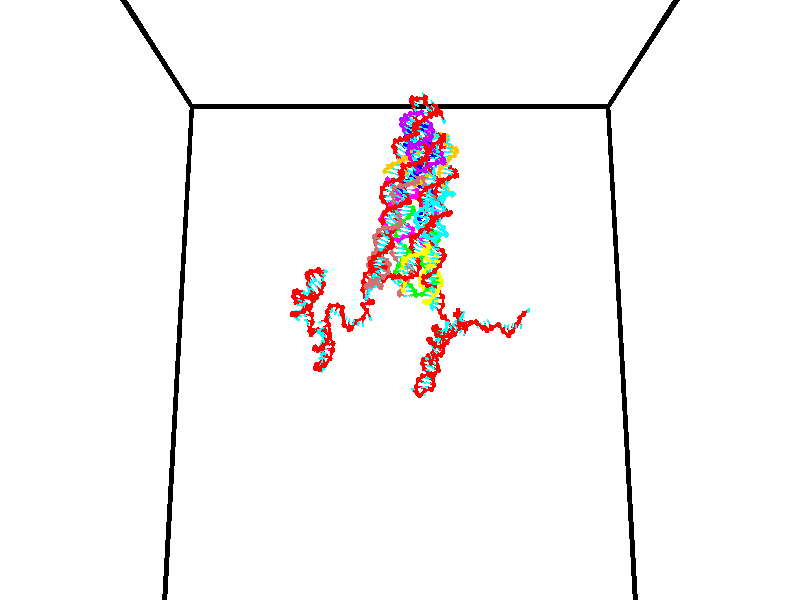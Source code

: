 // switches for output
#declare DRAW_BASES = 1; // possible values are 0, 1; only relevant for DNA ribbons
#declare DRAW_BASES_TYPE = 3; // possible values are 1, 2, 3; only relevant for DNA ribbons
#declare DRAW_FOG = 0; // set to 1 to enable fog

#include "colors.inc"

#include "transforms.inc"
background { rgb <1, 1, 1>}

#default {
   normal{
       ripples 0.25
       frequency 0.20
       turbulence 0.2
       lambda 5
   }
	finish {
		phong 0.1
		phong_size 40.
	}
}

// original window dimensions: 1024x640


// camera settings

camera {
	sky <0, 0.179814, -0.983701>
	up <0, 0.179814, -0.983701>
	right 1.6 * <1, 0, 0>
	location <35, 94.9851, 44.8844>
	look_at <35, 29.7336, 32.9568>
	direction <0, -65.2515, -11.9276>
	angle 67.0682
}


# declare cpy_camera_pos = <35, 94.9851, 44.8844>;
# if (DRAW_FOG = 1)
fog {
	fog_type 2
	up vnormalize(cpy_camera_pos)
	color rgbt<1,1,1,0.3>
	distance 1e-5
	fog_alt 3e-3
	fog_offset 56
}
# end


// LIGHTS

# declare lum = 6;
global_settings {
	ambient_light rgb lum * <0.05, 0.05, 0.05>
	max_trace_level 15
}# declare cpy_direct_light_amount = 0.25;
light_source
{	1000 * <-1, -1.16352, -0.803886>,
	rgb lum * cpy_direct_light_amount
	parallel
}

light_source
{	1000 * <1, 1.16352, 0.803886>,
	rgb lum * cpy_direct_light_amount
	parallel
}

// strand 0

// nucleotide -1

// particle -1
sphere {
	<24.314701, 35.220890, 35.154964> 0.250000
	pigment { color rgbt <1,0,0,0> }
	no_shadow
}
cylinder {
	<24.403704, 34.866123, 34.993042>,  <24.457106, 34.653263, 34.895889>, 0.100000
	pigment { color rgbt <1,0,0,0> }
	no_shadow
}
cylinder {
	<24.403704, 34.866123, 34.993042>,  <24.314701, 35.220890, 35.154964>, 0.100000
	pigment { color rgbt <1,0,0,0> }
	no_shadow
}

// particle -1
sphere {
	<24.403704, 34.866123, 34.993042> 0.100000
	pigment { color rgbt <1,0,0,0> }
	no_shadow
}
sphere {
	0, 1
	scale<0.080000,0.200000,0.300000>
	matrix <-0.754307, -0.419668, 0.504876,
		-0.617667, 0.193007, -0.762388,
		0.222505, -0.886920, -0.404802,
		24.470455, 34.600048, 34.871601>
	pigment { color rgbt <0,1,1,0> }
	no_shadow
}
cylinder {
	<24.303478, 35.911343, 35.290882>,  <24.314701, 35.220890, 35.154964>, 0.130000
	pigment { color rgbt <1,0,0,0> }
	no_shadow
}

// nucleotide -1

// particle -1
sphere {
	<24.303478, 35.911343, 35.290882> 0.250000
	pigment { color rgbt <1,0,0,0> }
	no_shadow
}
cylinder {
	<24.626024, 35.946487, 35.524822>,  <24.819551, 35.967575, 35.665188>, 0.100000
	pigment { color rgbt <1,0,0,0> }
	no_shadow
}
cylinder {
	<24.626024, 35.946487, 35.524822>,  <24.303478, 35.911343, 35.290882>, 0.100000
	pigment { color rgbt <1,0,0,0> }
	no_shadow
}

// particle -1
sphere {
	<24.626024, 35.946487, 35.524822> 0.100000
	pigment { color rgbt <1,0,0,0> }
	no_shadow
}
sphere {
	0, 1
	scale<0.080000,0.200000,0.300000>
	matrix <0.465917, 0.514716, -0.719714,
		-0.364271, 0.852846, 0.374112,
		0.806367, 0.087866, 0.584852,
		24.867935, 35.972847, 35.700279>
	pigment { color rgbt <0,1,1,0> }
	no_shadow
}
cylinder {
	<24.428825, 36.557335, 35.397610>,  <24.303478, 35.911343, 35.290882>, 0.130000
	pigment { color rgbt <1,0,0,0> }
	no_shadow
}

// nucleotide -1

// particle -1
sphere {
	<24.428825, 36.557335, 35.397610> 0.250000
	pigment { color rgbt <1,0,0,0> }
	no_shadow
}
cylinder {
	<24.785351, 36.377571, 35.421581>,  <24.999266, 36.269714, 35.435966>, 0.100000
	pigment { color rgbt <1,0,0,0> }
	no_shadow
}
cylinder {
	<24.785351, 36.377571, 35.421581>,  <24.428825, 36.557335, 35.397610>, 0.100000
	pigment { color rgbt <1,0,0,0> }
	no_shadow
}

// particle -1
sphere {
	<24.785351, 36.377571, 35.421581> 0.100000
	pigment { color rgbt <1,0,0,0> }
	no_shadow
}
sphere {
	0, 1
	scale<0.080000,0.200000,0.300000>
	matrix <0.295694, 0.475999, -0.828245,
		0.343693, 0.755948, 0.557152,
		0.891314, -0.449409, 0.059931,
		25.052746, 36.242748, 35.439560>
	pigment { color rgbt <0,1,1,0> }
	no_shadow
}
cylinder {
	<24.979696, 37.055660, 35.439472>,  <24.428825, 36.557335, 35.397610>, 0.130000
	pigment { color rgbt <1,0,0,0> }
	no_shadow
}

// nucleotide -1

// particle -1
sphere {
	<24.979696, 37.055660, 35.439472> 0.250000
	pigment { color rgbt <1,0,0,0> }
	no_shadow
}
cylinder {
	<25.145826, 36.727642, 35.281975>,  <25.245504, 36.530830, 35.187477>, 0.100000
	pigment { color rgbt <1,0,0,0> }
	no_shadow
}
cylinder {
	<25.145826, 36.727642, 35.281975>,  <24.979696, 37.055660, 35.439472>, 0.100000
	pigment { color rgbt <1,0,0,0> }
	no_shadow
}

// particle -1
sphere {
	<25.145826, 36.727642, 35.281975> 0.100000
	pigment { color rgbt <1,0,0,0> }
	no_shadow
}
sphere {
	0, 1
	scale<0.080000,0.200000,0.300000>
	matrix <0.348698, 0.543297, -0.763700,
		0.840188, 0.179883, 0.511592,
		0.415323, -0.820043, -0.393747,
		25.270424, 36.481628, 35.163849>
	pigment { color rgbt <0,1,1,0> }
	no_shadow
}
cylinder {
	<25.624289, 37.165001, 35.242668>,  <24.979696, 37.055660, 35.439472>, 0.130000
	pigment { color rgbt <1,0,0,0> }
	no_shadow
}

// nucleotide -1

// particle -1
sphere {
	<25.624289, 37.165001, 35.242668> 0.250000
	pigment { color rgbt <1,0,0,0> }
	no_shadow
}
cylinder {
	<25.558245, 36.858143, 34.994724>,  <25.518620, 36.674026, 34.845959>, 0.100000
	pigment { color rgbt <1,0,0,0> }
	no_shadow
}
cylinder {
	<25.558245, 36.858143, 34.994724>,  <25.624289, 37.165001, 35.242668>, 0.100000
	pigment { color rgbt <1,0,0,0> }
	no_shadow
}

// particle -1
sphere {
	<25.558245, 36.858143, 34.994724> 0.100000
	pigment { color rgbt <1,0,0,0> }
	no_shadow
}
sphere {
	0, 1
	scale<0.080000,0.200000,0.300000>
	matrix <0.429938, 0.509647, -0.745260,
		0.887633, -0.389550, 0.245678,
		-0.165107, -0.767144, -0.619862,
		25.508713, 36.627998, 34.808765>
	pigment { color rgbt <0,1,1,0> }
	no_shadow
}
cylinder {
	<26.256960, 37.036503, 34.860752>,  <25.624289, 37.165001, 35.242668>, 0.130000
	pigment { color rgbt <1,0,0,0> }
	no_shadow
}

// nucleotide -1

// particle -1
sphere {
	<26.256960, 37.036503, 34.860752> 0.250000
	pigment { color rgbt <1,0,0,0> }
	no_shadow
}
cylinder {
	<25.949512, 36.889236, 34.651493>,  <25.765045, 36.800877, 34.525940>, 0.100000
	pigment { color rgbt <1,0,0,0> }
	no_shadow
}
cylinder {
	<25.949512, 36.889236, 34.651493>,  <26.256960, 37.036503, 34.860752>, 0.100000
	pigment { color rgbt <1,0,0,0> }
	no_shadow
}

// particle -1
sphere {
	<25.949512, 36.889236, 34.651493> 0.100000
	pigment { color rgbt <1,0,0,0> }
	no_shadow
}
sphere {
	0, 1
	scale<0.080000,0.200000,0.300000>
	matrix <0.320037, 0.486783, -0.812785,
		0.553897, -0.792147, -0.256323,
		-0.768618, -0.368166, -0.523144,
		25.718927, 36.778786, 34.494549>
	pigment { color rgbt <0,1,1,0> }
	no_shadow
}
cylinder {
	<26.476082, 36.499207, 34.222618>,  <26.256960, 37.036503, 34.860752>, 0.130000
	pigment { color rgbt <1,0,0,0> }
	no_shadow
}

// nucleotide -1

// particle -1
sphere {
	<26.476082, 36.499207, 34.222618> 0.250000
	pigment { color rgbt <1,0,0,0> }
	no_shadow
}
cylinder {
	<26.136112, 36.701401, 34.163136>,  <25.932131, 36.822716, 34.127445>, 0.100000
	pigment { color rgbt <1,0,0,0> }
	no_shadow
}
cylinder {
	<26.136112, 36.701401, 34.163136>,  <26.476082, 36.499207, 34.222618>, 0.100000
	pigment { color rgbt <1,0,0,0> }
	no_shadow
}

// particle -1
sphere {
	<26.136112, 36.701401, 34.163136> 0.100000
	pigment { color rgbt <1,0,0,0> }
	no_shadow
}
sphere {
	0, 1
	scale<0.080000,0.200000,0.300000>
	matrix <0.416267, 0.471132, -0.777661,
		-0.323033, -0.722856, -0.610843,
		-0.849925, 0.505484, -0.148710,
		25.881134, 36.853046, 34.118523>
	pigment { color rgbt <0,1,1,0> }
	no_shadow
}
cylinder {
	<26.236010, 36.326385, 33.502186>,  <26.476082, 36.499207, 34.222618>, 0.130000
	pigment { color rgbt <1,0,0,0> }
	no_shadow
}

// nucleotide -1

// particle -1
sphere {
	<26.236010, 36.326385, 33.502186> 0.250000
	pigment { color rgbt <1,0,0,0> }
	no_shadow
}
cylinder {
	<26.110353, 36.681400, 33.637005>,  <26.034960, 36.894409, 33.717896>, 0.100000
	pigment { color rgbt <1,0,0,0> }
	no_shadow
}
cylinder {
	<26.110353, 36.681400, 33.637005>,  <26.236010, 36.326385, 33.502186>, 0.100000
	pigment { color rgbt <1,0,0,0> }
	no_shadow
}

// particle -1
sphere {
	<26.110353, 36.681400, 33.637005> 0.100000
	pigment { color rgbt <1,0,0,0> }
	no_shadow
}
sphere {
	0, 1
	scale<0.080000,0.200000,0.300000>
	matrix <0.345710, 0.437586, -0.830062,
		-0.884195, -0.144234, -0.444292,
		-0.314139, 0.887533, 0.337048,
		26.016111, 36.947659, 33.738121>
	pigment { color rgbt <0,1,1,0> }
	no_shadow
}
cylinder {
	<25.980318, 36.664879, 32.880081>,  <26.236010, 36.326385, 33.502186>, 0.130000
	pigment { color rgbt <1,0,0,0> }
	no_shadow
}

// nucleotide -1

// particle -1
sphere {
	<25.980318, 36.664879, 32.880081> 0.250000
	pigment { color rgbt <1,0,0,0> }
	no_shadow
}
cylinder {
	<26.045664, 36.944118, 33.158928>,  <26.084871, 37.111664, 33.326237>, 0.100000
	pigment { color rgbt <1,0,0,0> }
	no_shadow
}
cylinder {
	<26.045664, 36.944118, 33.158928>,  <25.980318, 36.664879, 32.880081>, 0.100000
	pigment { color rgbt <1,0,0,0> }
	no_shadow
}

// particle -1
sphere {
	<26.045664, 36.944118, 33.158928> 0.100000
	pigment { color rgbt <1,0,0,0> }
	no_shadow
}
sphere {
	0, 1
	scale<0.080000,0.200000,0.300000>
	matrix <0.564437, 0.513404, -0.646396,
		-0.809150, 0.499076, -0.310161,
		0.163363, 0.698098, 0.697117,
		26.094673, 37.153549, 33.368065>
	pigment { color rgbt <0,1,1,0> }
	no_shadow
}
cylinder {
	<25.933971, 37.153839, 32.412277>,  <25.980318, 36.664879, 32.880081>, 0.130000
	pigment { color rgbt <1,0,0,0> }
	no_shadow
}

// nucleotide -1

// particle -1
sphere {
	<25.933971, 37.153839, 32.412277> 0.250000
	pigment { color rgbt <1,0,0,0> }
	no_shadow
}
cylinder {
	<26.083458, 37.280670, 32.760941>,  <26.173149, 37.356770, 32.970139>, 0.100000
	pigment { color rgbt <1,0,0,0> }
	no_shadow
}
cylinder {
	<26.083458, 37.280670, 32.760941>,  <25.933971, 37.153839, 32.412277>, 0.100000
	pigment { color rgbt <1,0,0,0> }
	no_shadow
}

// particle -1
sphere {
	<26.083458, 37.280670, 32.760941> 0.100000
	pigment { color rgbt <1,0,0,0> }
	no_shadow
}
sphere {
	0, 1
	scale<0.080000,0.200000,0.300000>
	matrix <0.655700, 0.574368, -0.490059,
		-0.656045, 0.754692, 0.006739,
		0.373714, 0.317082, 0.871663,
		26.195572, 37.375793, 33.022438>
	pigment { color rgbt <0,1,1,0> }
	no_shadow
}
cylinder {
	<25.995951, 37.817463, 32.321075>,  <25.933971, 37.153839, 32.412277>, 0.130000
	pigment { color rgbt <1,0,0,0> }
	no_shadow
}

// nucleotide -1

// particle -1
sphere {
	<25.995951, 37.817463, 32.321075> 0.250000
	pigment { color rgbt <1,0,0,0> }
	no_shadow
}
cylinder {
	<26.246771, 37.740364, 32.622978>,  <26.397263, 37.694107, 32.804119>, 0.100000
	pigment { color rgbt <1,0,0,0> }
	no_shadow
}
cylinder {
	<26.246771, 37.740364, 32.622978>,  <25.995951, 37.817463, 32.321075>, 0.100000
	pigment { color rgbt <1,0,0,0> }
	no_shadow
}

// particle -1
sphere {
	<26.246771, 37.740364, 32.622978> 0.100000
	pigment { color rgbt <1,0,0,0> }
	no_shadow
}
sphere {
	0, 1
	scale<0.080000,0.200000,0.300000>
	matrix <0.722124, 0.507193, -0.470417,
		-0.292136, 0.840003, 0.457222,
		0.627051, -0.192745, 0.754755,
		26.434887, 37.682541, 32.849403>
	pigment { color rgbt <0,1,1,0> }
	no_shadow
}
cylinder {
	<26.415226, 38.267757, 32.213200>,  <25.995951, 37.817463, 32.321075>, 0.130000
	pigment { color rgbt <1,0,0,0> }
	no_shadow
}

// nucleotide -1

// particle -1
sphere {
	<26.415226, 38.267757, 32.213200> 0.250000
	pigment { color rgbt <1,0,0,0> }
	no_shadow
}
cylinder {
	<26.621651, 38.129272, 32.526585>,  <26.745506, 38.046181, 32.714615>, 0.100000
	pigment { color rgbt <1,0,0,0> }
	no_shadow
}
cylinder {
	<26.621651, 38.129272, 32.526585>,  <26.415226, 38.267757, 32.213200>, 0.100000
	pigment { color rgbt <1,0,0,0> }
	no_shadow
}

// particle -1
sphere {
	<26.621651, 38.129272, 32.526585> 0.100000
	pigment { color rgbt <1,0,0,0> }
	no_shadow
}
sphere {
	0, 1
	scale<0.080000,0.200000,0.300000>
	matrix <0.746334, 0.630586, -0.212948,
		-0.420316, 0.694620, 0.583814,
		0.516063, -0.346215, 0.783463,
		26.776470, 38.025410, 32.761623>
	pigment { color rgbt <0,1,1,0> }
	no_shadow
}
cylinder {
	<27.111713, 38.537571, 32.174965>,  <26.415226, 38.267757, 32.213200>, 0.130000
	pigment { color rgbt <1,0,0,0> }
	no_shadow
}

// nucleotide -1

// particle -1
sphere {
	<27.111713, 38.537571, 32.174965> 0.250000
	pigment { color rgbt <1,0,0,0> }
	no_shadow
}
cylinder {
	<27.484632, 38.393051, 32.168201>,  <27.708384, 38.306339, 32.164143>, 0.100000
	pigment { color rgbt <1,0,0,0> }
	no_shadow
}
cylinder {
	<27.484632, 38.393051, 32.168201>,  <27.111713, 38.537571, 32.174965>, 0.100000
	pigment { color rgbt <1,0,0,0> }
	no_shadow
}

// particle -1
sphere {
	<27.484632, 38.393051, 32.168201> 0.100000
	pigment { color rgbt <1,0,0,0> }
	no_shadow
}
sphere {
	0, 1
	scale<0.080000,0.200000,0.300000>
	matrix <-0.253530, -0.686120, 0.681881,
		-0.257966, -0.631428, -0.731267,
		0.932296, -0.361300, -0.016910,
		27.764320, 38.284660, 32.163128>
	pigment { color rgbt <0,1,1,0> }
	no_shadow
}
cylinder {
	<27.071972, 37.863071, 31.973904>,  <27.111713, 38.537571, 32.174965>, 0.130000
	pigment { color rgbt <1,0,0,0> }
	no_shadow
}

// nucleotide -1

// particle -1
sphere {
	<27.071972, 37.863071, 31.973904> 0.250000
	pigment { color rgbt <1,0,0,0> }
	no_shadow
}
cylinder {
	<27.378994, 37.905891, 32.226696>,  <27.563208, 37.931583, 32.378372>, 0.100000
	pigment { color rgbt <1,0,0,0> }
	no_shadow
}
cylinder {
	<27.378994, 37.905891, 32.226696>,  <27.071972, 37.863071, 31.973904>, 0.100000
	pigment { color rgbt <1,0,0,0> }
	no_shadow
}

// particle -1
sphere {
	<27.378994, 37.905891, 32.226696> 0.100000
	pigment { color rgbt <1,0,0,0> }
	no_shadow
}
sphere {
	0, 1
	scale<0.080000,0.200000,0.300000>
	matrix <-0.468540, -0.579125, 0.667147,
		0.437411, -0.808180, -0.394356,
		0.767556, 0.107046, 0.631980,
		27.609261, 37.938004, 32.416290>
	pigment { color rgbt <0,1,1,0> }
	no_shadow
}
cylinder {
	<27.338495, 37.184540, 32.220570>,  <27.071972, 37.863071, 31.973904>, 0.130000
	pigment { color rgbt <1,0,0,0> }
	no_shadow
}

// nucleotide -1

// particle -1
sphere {
	<27.338495, 37.184540, 32.220570> 0.250000
	pigment { color rgbt <1,0,0,0> }
	no_shadow
}
cylinder {
	<27.424019, 37.478729, 32.477745>,  <27.475334, 37.655243, 32.632050>, 0.100000
	pigment { color rgbt <1,0,0,0> }
	no_shadow
}
cylinder {
	<27.424019, 37.478729, 32.477745>,  <27.338495, 37.184540, 32.220570>, 0.100000
	pigment { color rgbt <1,0,0,0> }
	no_shadow
}

// particle -1
sphere {
	<27.424019, 37.478729, 32.477745> 0.100000
	pigment { color rgbt <1,0,0,0> }
	no_shadow
}
sphere {
	0, 1
	scale<0.080000,0.200000,0.300000>
	matrix <-0.657584, -0.378349, 0.651487,
		0.722404, -0.562079, 0.402740,
		0.213811, 0.735472, 0.642936,
		27.488163, 37.699371, 32.670624>
	pigment { color rgbt <0,1,1,0> }
	no_shadow
}
cylinder {
	<27.486990, 36.902863, 32.960865>,  <27.338495, 37.184540, 32.220570>, 0.130000
	pigment { color rgbt <1,0,0,0> }
	no_shadow
}

// nucleotide -1

// particle -1
sphere {
	<27.486990, 36.902863, 32.960865> 0.250000
	pigment { color rgbt <1,0,0,0> }
	no_shadow
}
cylinder {
	<27.343582, 37.275040, 32.991188>,  <27.257538, 37.498344, 33.009380>, 0.100000
	pigment { color rgbt <1,0,0,0> }
	no_shadow
}
cylinder {
	<27.343582, 37.275040, 32.991188>,  <27.486990, 36.902863, 32.960865>, 0.100000
	pigment { color rgbt <1,0,0,0> }
	no_shadow
}

// particle -1
sphere {
	<27.343582, 37.275040, 32.991188> 0.100000
	pigment { color rgbt <1,0,0,0> }
	no_shadow
}
sphere {
	0, 1
	scale<0.080000,0.200000,0.300000>
	matrix <-0.766009, -0.339626, 0.545788,
		0.533568, 0.137610, 0.834487,
		-0.358519, 0.930440, 0.075803,
		27.236027, 37.554173, 33.013927>
	pigment { color rgbt <0,1,1,0> }
	no_shadow
}
cylinder {
	<27.304441, 37.150444, 33.665291>,  <27.486990, 36.902863, 32.960865>, 0.130000
	pigment { color rgbt <1,0,0,0> }
	no_shadow
}

// nucleotide -1

// particle -1
sphere {
	<27.304441, 37.150444, 33.665291> 0.250000
	pigment { color rgbt <1,0,0,0> }
	no_shadow
}
cylinder {
	<27.060307, 37.365273, 33.432381>,  <26.913826, 37.494167, 33.292633>, 0.100000
	pigment { color rgbt <1,0,0,0> }
	no_shadow
}
cylinder {
	<27.060307, 37.365273, 33.432381>,  <27.304441, 37.150444, 33.665291>, 0.100000
	pigment { color rgbt <1,0,0,0> }
	no_shadow
}

// particle -1
sphere {
	<27.060307, 37.365273, 33.432381> 0.100000
	pigment { color rgbt <1,0,0,0> }
	no_shadow
}
sphere {
	0, 1
	scale<0.080000,0.200000,0.300000>
	matrix <-0.770032, -0.229799, 0.595184,
		0.185848, 0.811634, 0.553814,
		-0.610337, 0.537068, -0.582277,
		26.877205, 37.526394, 33.257698>
	pigment { color rgbt <0,1,1,0> }
	no_shadow
}
cylinder {
	<26.943409, 37.548389, 34.124672>,  <27.304441, 37.150444, 33.665291>, 0.130000
	pigment { color rgbt <1,0,0,0> }
	no_shadow
}

// nucleotide -1

// particle -1
sphere {
	<26.943409, 37.548389, 34.124672> 0.250000
	pigment { color rgbt <1,0,0,0> }
	no_shadow
}
cylinder {
	<26.710424, 37.529022, 33.800106>,  <26.570633, 37.517403, 33.605366>, 0.100000
	pigment { color rgbt <1,0,0,0> }
	no_shadow
}
cylinder {
	<26.710424, 37.529022, 33.800106>,  <26.943409, 37.548389, 34.124672>, 0.100000
	pigment { color rgbt <1,0,0,0> }
	no_shadow
}

// particle -1
sphere {
	<26.710424, 37.529022, 33.800106> 0.100000
	pigment { color rgbt <1,0,0,0> }
	no_shadow
}
sphere {
	0, 1
	scale<0.080000,0.200000,0.300000>
	matrix <-0.804419, -0.109117, 0.583955,
		-0.116814, 0.992849, 0.024606,
		-0.582464, -0.048421, -0.811413,
		26.535685, 37.514496, 33.556683>
	pigment { color rgbt <0,1,1,0> }
	no_shadow
}
cylinder {
	<26.362726, 38.052063, 34.247612>,  <26.943409, 37.548389, 34.124672>, 0.130000
	pigment { color rgbt <1,0,0,0> }
	no_shadow
}

// nucleotide -1

// particle -1
sphere {
	<26.362726, 38.052063, 34.247612> 0.250000
	pigment { color rgbt <1,0,0,0> }
	no_shadow
}
cylinder {
	<26.283142, 37.774658, 33.970642>,  <26.235392, 37.608215, 33.804459>, 0.100000
	pigment { color rgbt <1,0,0,0> }
	no_shadow
}
cylinder {
	<26.283142, 37.774658, 33.970642>,  <26.362726, 38.052063, 34.247612>, 0.100000
	pigment { color rgbt <1,0,0,0> }
	no_shadow
}

// particle -1
sphere {
	<26.283142, 37.774658, 33.970642> 0.100000
	pigment { color rgbt <1,0,0,0> }
	no_shadow
}
sphere {
	0, 1
	scale<0.080000,0.200000,0.300000>
	matrix <-0.878262, -0.187313, 0.439965,
		-0.434822, 0.695669, -0.571817,
		-0.198961, -0.693512, -0.692428,
		26.223454, 37.566605, 33.762913>
	pigment { color rgbt <0,1,1,0> }
	no_shadow
}
cylinder {
	<25.620523, 38.102440, 34.252140>,  <26.362726, 38.052063, 34.247612>, 0.130000
	pigment { color rgbt <1,0,0,0> }
	no_shadow
}

// nucleotide -1

// particle -1
sphere {
	<25.620523, 38.102440, 34.252140> 0.250000
	pigment { color rgbt <1,0,0,0> }
	no_shadow
}
cylinder {
	<25.725510, 37.741627, 34.115059>,  <25.788502, 37.525139, 34.032810>, 0.100000
	pigment { color rgbt <1,0,0,0> }
	no_shadow
}
cylinder {
	<25.725510, 37.741627, 34.115059>,  <25.620523, 38.102440, 34.252140>, 0.100000
	pigment { color rgbt <1,0,0,0> }
	no_shadow
}

// particle -1
sphere {
	<25.725510, 37.741627, 34.115059> 0.100000
	pigment { color rgbt <1,0,0,0> }
	no_shadow
}
sphere {
	0, 1
	scale<0.080000,0.200000,0.300000>
	matrix <-0.760943, -0.411877, 0.501322,
		-0.593362, 0.129199, -0.794500,
		0.262466, -0.902034, -0.342705,
		25.804249, 37.471016, 34.012249>
	pigment { color rgbt <0,1,1,0> }
	no_shadow
}
cylinder {
	<25.068270, 37.843910, 33.730923>,  <25.620523, 38.102440, 34.252140>, 0.130000
	pigment { color rgbt <1,0,0,0> }
	no_shadow
}

// nucleotide -1

// particle -1
sphere {
	<25.068270, 37.843910, 33.730923> 0.250000
	pigment { color rgbt <1,0,0,0> }
	no_shadow
}
cylinder {
	<25.346739, 37.560520, 33.684620>,  <25.513821, 37.390484, 33.656837>, 0.100000
	pigment { color rgbt <1,0,0,0> }
	no_shadow
}
cylinder {
	<25.346739, 37.560520, 33.684620>,  <25.068270, 37.843910, 33.730923>, 0.100000
	pigment { color rgbt <1,0,0,0> }
	no_shadow
}

// particle -1
sphere {
	<25.346739, 37.560520, 33.684620> 0.100000
	pigment { color rgbt <1,0,0,0> }
	no_shadow
}
sphere {
	0, 1
	scale<0.080000,0.200000,0.300000>
	matrix <-0.561653, -0.637976, 0.526814,
		-0.447088, -0.301737, -0.842061,
		0.696174, -0.708478, -0.115760,
		25.555592, 37.347977, 33.649891>
	pigment { color rgbt <0,1,1,0> }
	no_shadow
}
cylinder {
	<24.706938, 37.230343, 33.690990>,  <25.068270, 37.843910, 33.730923>, 0.130000
	pigment { color rgbt <1,0,0,0> }
	no_shadow
}

// nucleotide -1

// particle -1
sphere {
	<24.706938, 37.230343, 33.690990> 0.250000
	pigment { color rgbt <1,0,0,0> }
	no_shadow
}
cylinder {
	<25.067064, 37.105797, 33.812637>,  <25.283140, 37.031071, 33.885624>, 0.100000
	pigment { color rgbt <1,0,0,0> }
	no_shadow
}
cylinder {
	<25.067064, 37.105797, 33.812637>,  <24.706938, 37.230343, 33.690990>, 0.100000
	pigment { color rgbt <1,0,0,0> }
	no_shadow
}

// particle -1
sphere {
	<25.067064, 37.105797, 33.812637> 0.100000
	pigment { color rgbt <1,0,0,0> }
	no_shadow
}
sphere {
	0, 1
	scale<0.080000,0.200000,0.300000>
	matrix <-0.433680, -0.582704, 0.687298,
		-0.036788, -0.750674, -0.659648,
		0.900316, -0.311360, 0.304115,
		25.337158, 37.012390, 33.903873>
	pigment { color rgbt <0,1,1,0> }
	no_shadow
}
cylinder {
	<24.535133, 36.577095, 33.913177>,  <24.706938, 37.230343, 33.690990>, 0.130000
	pigment { color rgbt <1,0,0,0> }
	no_shadow
}

// nucleotide -1

// particle -1
sphere {
	<24.535133, 36.577095, 33.913177> 0.250000
	pigment { color rgbt <1,0,0,0> }
	no_shadow
}
cylinder {
	<24.883234, 36.662289, 34.090851>,  <25.092094, 36.713406, 34.197456>, 0.100000
	pigment { color rgbt <1,0,0,0> }
	no_shadow
}
cylinder {
	<24.883234, 36.662289, 34.090851>,  <24.535133, 36.577095, 33.913177>, 0.100000
	pigment { color rgbt <1,0,0,0> }
	no_shadow
}

// particle -1
sphere {
	<24.883234, 36.662289, 34.090851> 0.100000
	pigment { color rgbt <1,0,0,0> }
	no_shadow
}
sphere {
	0, 1
	scale<0.080000,0.200000,0.300000>
	matrix <-0.270828, -0.546338, 0.792570,
		0.411477, -0.810034, -0.417770,
		0.870252, 0.212981, 0.444185,
		25.144310, 36.726181, 34.224106>
	pigment { color rgbt <0,1,1,0> }
	no_shadow
}
cylinder {
	<24.682867, 36.033085, 34.308323>,  <24.535133, 36.577095, 33.913177>, 0.130000
	pigment { color rgbt <1,0,0,0> }
	no_shadow
}

// nucleotide -1

// particle -1
sphere {
	<24.682867, 36.033085, 34.308323> 0.250000
	pigment { color rgbt <1,0,0,0> }
	no_shadow
}
cylinder {
	<24.882311, 36.332409, 34.483326>,  <25.001978, 36.512005, 34.588329>, 0.100000
	pigment { color rgbt <1,0,0,0> }
	no_shadow
}
cylinder {
	<24.882311, 36.332409, 34.483326>,  <24.682867, 36.033085, 34.308323>, 0.100000
	pigment { color rgbt <1,0,0,0> }
	no_shadow
}

// particle -1
sphere {
	<24.882311, 36.332409, 34.483326> 0.100000
	pigment { color rgbt <1,0,0,0> }
	no_shadow
}
sphere {
	0, 1
	scale<0.080000,0.200000,0.300000>
	matrix <-0.269217, -0.346081, 0.898749,
		0.823961, -0.565910, 0.028900,
		0.498609, 0.748314, 0.437509,
		25.031895, 36.556904, 34.614578>
	pigment { color rgbt <0,1,1,0> }
	no_shadow
}
cylinder {
	<25.236597, 35.588428, 34.150482>,  <24.682867, 36.033085, 34.308323>, 0.130000
	pigment { color rgbt <1,0,0,0> }
	no_shadow
}

// nucleotide -1

// particle -1
sphere {
	<25.236597, 35.588428, 34.150482> 0.250000
	pigment { color rgbt <1,0,0,0> }
	no_shadow
}
cylinder {
	<25.331093, 35.917290, 34.357655>,  <25.387791, 36.114605, 34.481956>, 0.100000
	pigment { color rgbt <1,0,0,0> }
	no_shadow
}
cylinder {
	<25.331093, 35.917290, 34.357655>,  <25.236597, 35.588428, 34.150482>, 0.100000
	pigment { color rgbt <1,0,0,0> }
	no_shadow
}

// particle -1
sphere {
	<25.331093, 35.917290, 34.357655> 0.100000
	pigment { color rgbt <1,0,0,0> }
	no_shadow
}
sphere {
	0, 1
	scale<0.080000,0.200000,0.300000>
	matrix <-0.022483, -0.528252, 0.848790,
		0.971434, -0.212164, -0.106310,
		0.236241, 0.822153, 0.517932,
		25.401966, 36.163937, 34.513035>
	pigment { color rgbt <0,1,1,0> }
	no_shadow
}
cylinder {
	<25.747898, 35.366444, 34.664455>,  <25.236597, 35.588428, 34.150482>, 0.130000
	pigment { color rgbt <1,0,0,0> }
	no_shadow
}

// nucleotide -1

// particle -1
sphere {
	<25.747898, 35.366444, 34.664455> 0.250000
	pigment { color rgbt <1,0,0,0> }
	no_shadow
}
cylinder {
	<25.589153, 35.711487, 34.789940>,  <25.493906, 35.918510, 34.865231>, 0.100000
	pigment { color rgbt <1,0,0,0> }
	no_shadow
}
cylinder {
	<25.589153, 35.711487, 34.789940>,  <25.747898, 35.366444, 34.664455>, 0.100000
	pigment { color rgbt <1,0,0,0> }
	no_shadow
}

// particle -1
sphere {
	<25.589153, 35.711487, 34.789940> 0.100000
	pigment { color rgbt <1,0,0,0> }
	no_shadow
}
sphere {
	0, 1
	scale<0.080000,0.200000,0.300000>
	matrix <-0.161132, -0.401945, 0.901375,
		0.903624, 0.307172, 0.298510,
		-0.396862, 0.862604, 0.313712,
		25.470095, 35.970268, 34.884052>
	pigment { color rgbt <0,1,1,0> }
	no_shadow
}
cylinder {
	<26.194607, 35.478226, 35.247208>,  <25.747898, 35.366444, 34.664455>, 0.130000
	pigment { color rgbt <1,0,0,0> }
	no_shadow
}

// nucleotide -1

// particle -1
sphere {
	<26.194607, 35.478226, 35.247208> 0.250000
	pigment { color rgbt <1,0,0,0> }
	no_shadow
}
cylinder {
	<25.865410, 35.693924, 35.318645>,  <25.667891, 35.823341, 35.361507>, 0.100000
	pigment { color rgbt <1,0,0,0> }
	no_shadow
}
cylinder {
	<25.865410, 35.693924, 35.318645>,  <26.194607, 35.478226, 35.247208>, 0.100000
	pigment { color rgbt <1,0,0,0> }
	no_shadow
}

// particle -1
sphere {
	<25.865410, 35.693924, 35.318645> 0.100000
	pigment { color rgbt <1,0,0,0> }
	no_shadow
}
sphere {
	0, 1
	scale<0.080000,0.200000,0.300000>
	matrix <-0.030921, -0.356456, 0.933800,
		0.567209, 0.762989, 0.310035,
		-0.822994, 0.539246, 0.178593,
		25.618511, 35.855698, 35.372223>
	pigment { color rgbt <0,1,1,0> }
	no_shadow
}
cylinder {
	<26.324368, 35.978092, 35.934662>,  <26.194607, 35.478226, 35.247208>, 0.130000
	pigment { color rgbt <1,0,0,0> }
	no_shadow
}

// nucleotide -1

// particle -1
sphere {
	<26.324368, 35.978092, 35.934662> 0.250000
	pigment { color rgbt <1,0,0,0> }
	no_shadow
}
cylinder {
	<25.966969, 35.828285, 35.835548>,  <25.752529, 35.738400, 35.776081>, 0.100000
	pigment { color rgbt <1,0,0,0> }
	no_shadow
}
cylinder {
	<25.966969, 35.828285, 35.835548>,  <26.324368, 35.978092, 35.934662>, 0.100000
	pigment { color rgbt <1,0,0,0> }
	no_shadow
}

// particle -1
sphere {
	<25.966969, 35.828285, 35.835548> 0.100000
	pigment { color rgbt <1,0,0,0> }
	no_shadow
}
sphere {
	0, 1
	scale<0.080000,0.200000,0.300000>
	matrix <-0.100551, -0.370911, 0.923209,
		-0.437663, 0.849801, 0.293750,
		-0.893499, -0.374517, -0.247783,
		25.698919, 35.715931, 35.761215>
	pigment { color rgbt <0,1,1,0> }
	no_shadow
}
cylinder {
	<26.102053, 35.874466, 36.669949>,  <26.324368, 35.978092, 35.934662>, 0.130000
	pigment { color rgbt <1,0,0,0> }
	no_shadow
}

// nucleotide -1

// particle -1
sphere {
	<26.102053, 35.874466, 36.669949> 0.250000
	pigment { color rgbt <1,0,0,0> }
	no_shadow
}
cylinder {
	<25.969973, 36.025261, 36.323803>,  <25.890724, 36.115738, 36.116116>, 0.100000
	pigment { color rgbt <1,0,0,0> }
	no_shadow
}
cylinder {
	<25.969973, 36.025261, 36.323803>,  <26.102053, 35.874466, 36.669949>, 0.100000
	pigment { color rgbt <1,0,0,0> }
	no_shadow
}

// particle -1
sphere {
	<25.969973, 36.025261, 36.323803> 0.100000
	pigment { color rgbt <1,0,0,0> }
	no_shadow
}
sphere {
	0, 1
	scale<0.080000,0.200000,0.300000>
	matrix <0.878666, -0.212168, -0.427705,
		-0.344840, -0.901592, -0.261184,
		-0.330200, 0.376983, -0.865362,
		25.870913, 36.138355, 36.064194>
	pigment { color rgbt <0,1,1,0> }
	no_shadow
}
cylinder {
	<26.104000, 35.108044, 36.830643>,  <26.102053, 35.874466, 36.669949>, 0.130000
	pigment { color rgbt <1,0,0,0> }
	no_shadow
}

// nucleotide -1

// particle -1
sphere {
	<26.104000, 35.108044, 36.830643> 0.250000
	pigment { color rgbt <1,0,0,0> }
	no_shadow
}
cylinder {
	<26.476547, 35.150841, 36.691441>,  <26.700075, 35.176521, 36.607922>, 0.100000
	pigment { color rgbt <1,0,0,0> }
	no_shadow
}
cylinder {
	<26.476547, 35.150841, 36.691441>,  <26.104000, 35.108044, 36.830643>, 0.100000
	pigment { color rgbt <1,0,0,0> }
	no_shadow
}

// particle -1
sphere {
	<26.476547, 35.150841, 36.691441> 0.100000
	pigment { color rgbt <1,0,0,0> }
	no_shadow
}
sphere {
	0, 1
	scale<0.080000,0.200000,0.300000>
	matrix <0.256871, -0.870493, 0.419832,
		-0.258013, -0.480410, -0.838233,
		0.931368, 0.106996, -0.348002,
		26.755959, 35.182941, 36.587040>
	pigment { color rgbt <0,1,1,0> }
	no_shadow
}
cylinder {
	<26.228188, 34.531986, 36.472397>,  <26.104000, 35.108044, 36.830643>, 0.130000
	pigment { color rgbt <1,0,0,0> }
	no_shadow
}

// nucleotide -1

// particle -1
sphere {
	<26.228188, 34.531986, 36.472397> 0.250000
	pigment { color rgbt <1,0,0,0> }
	no_shadow
}
cylinder {
	<26.582720, 34.695171, 36.560017>,  <26.795439, 34.793083, 36.612591>, 0.100000
	pigment { color rgbt <1,0,0,0> }
	no_shadow
}
cylinder {
	<26.582720, 34.695171, 36.560017>,  <26.228188, 34.531986, 36.472397>, 0.100000
	pigment { color rgbt <1,0,0,0> }
	no_shadow
}

// particle -1
sphere {
	<26.582720, 34.695171, 36.560017> 0.100000
	pigment { color rgbt <1,0,0,0> }
	no_shadow
}
sphere {
	0, 1
	scale<0.080000,0.200000,0.300000>
	matrix <0.279110, -0.848153, 0.450261,
		0.369480, -0.337940, -0.865610,
		0.886330, 0.407963, 0.219053,
		26.848619, 34.817562, 36.625732>
	pigment { color rgbt <0,1,1,0> }
	no_shadow
}
cylinder {
	<26.654581, 34.040531, 36.363384>,  <26.228188, 34.531986, 36.472397>, 0.130000
	pigment { color rgbt <1,0,0,0> }
	no_shadow
}

// nucleotide -1

// particle -1
sphere {
	<26.654581, 34.040531, 36.363384> 0.250000
	pigment { color rgbt <1,0,0,0> }
	no_shadow
}
cylinder {
	<26.892008, 34.266453, 36.592705>,  <27.034464, 34.402004, 36.730297>, 0.100000
	pigment { color rgbt <1,0,0,0> }
	no_shadow
}
cylinder {
	<26.892008, 34.266453, 36.592705>,  <26.654581, 34.040531, 36.363384>, 0.100000
	pigment { color rgbt <1,0,0,0> }
	no_shadow
}

// particle -1
sphere {
	<26.892008, 34.266453, 36.592705> 0.100000
	pigment { color rgbt <1,0,0,0> }
	no_shadow
}
sphere {
	0, 1
	scale<0.080000,0.200000,0.300000>
	matrix <0.282224, -0.813211, 0.508958,
		0.753677, -0.140300, -0.642096,
		0.593566, 0.564805, 0.573302,
		27.070078, 34.435894, 36.764694>
	pigment { color rgbt <0,1,1,0> }
	no_shadow
}
cylinder {
	<27.279221, 33.655270, 36.363194>,  <26.654581, 34.040531, 36.363384>, 0.130000
	pigment { color rgbt <1,0,0,0> }
	no_shadow
}

// nucleotide -1

// particle -1
sphere {
	<27.279221, 33.655270, 36.363194> 0.250000
	pigment { color rgbt <1,0,0,0> }
	no_shadow
}
cylinder {
	<27.268005, 33.895004, 36.683197>,  <27.261276, 34.038845, 36.875198>, 0.100000
	pigment { color rgbt <1,0,0,0> }
	no_shadow
}
cylinder {
	<27.268005, 33.895004, 36.683197>,  <27.279221, 33.655270, 36.363194>, 0.100000
	pigment { color rgbt <1,0,0,0> }
	no_shadow
}

// particle -1
sphere {
	<27.268005, 33.895004, 36.683197> 0.100000
	pigment { color rgbt <1,0,0,0> }
	no_shadow
}
sphere {
	0, 1
	scale<0.080000,0.200000,0.300000>
	matrix <0.360059, -0.740542, 0.567411,
		0.932508, 0.303958, -0.195034,
		-0.028038, 0.599339, 0.800004,
		27.259594, 34.074806, 36.923199>
	pigment { color rgbt <0,1,1,0> }
	no_shadow
}
cylinder {
	<27.745277, 33.237762, 36.829033>,  <27.279221, 33.655270, 36.363194>, 0.130000
	pigment { color rgbt <1,0,0,0> }
	no_shadow
}

// nucleotide -1

// particle -1
sphere {
	<27.745277, 33.237762, 36.829033> 0.250000
	pigment { color rgbt <1,0,0,0> }
	no_shadow
}
cylinder {
	<27.552956, 33.515194, 37.043610>,  <27.437563, 33.681652, 37.172356>, 0.100000
	pigment { color rgbt <1,0,0,0> }
	no_shadow
}
cylinder {
	<27.552956, 33.515194, 37.043610>,  <27.745277, 33.237762, 36.829033>, 0.100000
	pigment { color rgbt <1,0,0,0> }
	no_shadow
}

// particle -1
sphere {
	<27.552956, 33.515194, 37.043610> 0.100000
	pigment { color rgbt <1,0,0,0> }
	no_shadow
}
sphere {
	0, 1
	scale<0.080000,0.200000,0.300000>
	matrix <0.083806, -0.572649, 0.815506,
		0.872813, 0.437056, 0.217206,
		-0.480805, 0.693581, 0.536444,
		27.408714, 33.723267, 37.204544>
	pigment { color rgbt <0,1,1,0> }
	no_shadow
}
cylinder {
	<28.134212, 33.399326, 37.400627>,  <27.745277, 33.237762, 36.829033>, 0.130000
	pigment { color rgbt <1,0,0,0> }
	no_shadow
}

// nucleotide -1

// particle -1
sphere {
	<28.134212, 33.399326, 37.400627> 0.250000
	pigment { color rgbt <1,0,0,0> }
	no_shadow
}
cylinder {
	<27.748808, 33.451878, 37.493908>,  <27.517565, 33.483410, 37.549877>, 0.100000
	pigment { color rgbt <1,0,0,0> }
	no_shadow
}
cylinder {
	<27.748808, 33.451878, 37.493908>,  <28.134212, 33.399326, 37.400627>, 0.100000
	pigment { color rgbt <1,0,0,0> }
	no_shadow
}

// particle -1
sphere {
	<27.748808, 33.451878, 37.493908> 0.100000
	pigment { color rgbt <1,0,0,0> }
	no_shadow
}
sphere {
	0, 1
	scale<0.080000,0.200000,0.300000>
	matrix <0.132240, -0.523852, 0.841482,
		0.232718, 0.841617, 0.487364,
		-0.963512, 0.131379, 0.233205,
		27.459755, 33.491291, 37.563869>
	pigment { color rgbt <0,1,1,0> }
	no_shadow
}
cylinder {
	<28.137066, 33.824368, 38.019890>,  <28.134212, 33.399326, 37.400627>, 0.130000
	pigment { color rgbt <1,0,0,0> }
	no_shadow
}

// nucleotide -1

// particle -1
sphere {
	<28.137066, 33.824368, 38.019890> 0.250000
	pigment { color rgbt <1,0,0,0> }
	no_shadow
}
cylinder {
	<27.804087, 33.613483, 37.951672>,  <27.604300, 33.486954, 37.910740>, 0.100000
	pigment { color rgbt <1,0,0,0> }
	no_shadow
}
cylinder {
	<27.804087, 33.613483, 37.951672>,  <28.137066, 33.824368, 38.019890>, 0.100000
	pigment { color rgbt <1,0,0,0> }
	no_shadow
}

// particle -1
sphere {
	<27.804087, 33.613483, 37.951672> 0.100000
	pigment { color rgbt <1,0,0,0> }
	no_shadow
}
sphere {
	0, 1
	scale<0.080000,0.200000,0.300000>
	matrix <-0.043870, -0.244111, 0.968754,
		-0.552367, 0.813918, 0.180081,
		-0.832446, -0.527208, -0.170546,
		27.554354, 33.455322, 37.900509>
	pigment { color rgbt <0,1,1,0> }
	no_shadow
}
cylinder {
	<27.890259, 33.755539, 38.720154>,  <28.137066, 33.824368, 38.019890>, 0.130000
	pigment { color rgbt <1,0,0,0> }
	no_shadow
}

// nucleotide -1

// particle -1
sphere {
	<27.890259, 33.755539, 38.720154> 0.250000
	pigment { color rgbt <1,0,0,0> }
	no_shadow
}
cylinder {
	<27.588242, 33.618587, 38.496479>,  <27.407032, 33.536419, 38.362274>, 0.100000
	pigment { color rgbt <1,0,0,0> }
	no_shadow
}
cylinder {
	<27.588242, 33.618587, 38.496479>,  <27.890259, 33.755539, 38.720154>, 0.100000
	pigment { color rgbt <1,0,0,0> }
	no_shadow
}

// particle -1
sphere {
	<27.588242, 33.618587, 38.496479> 0.100000
	pigment { color rgbt <1,0,0,0> }
	no_shadow
}
sphere {
	0, 1
	scale<0.080000,0.200000,0.300000>
	matrix <-0.344021, -0.519165, 0.782379,
		-0.558178, 0.783101, 0.274207,
		-0.755041, -0.342374, -0.559190,
		27.361729, 33.515877, 38.328724>
	pigment { color rgbt <0,1,1,0> }
	no_shadow
}
cylinder {
	<27.397724, 33.775059, 39.247986>,  <27.890259, 33.755539, 38.720154>, 0.130000
	pigment { color rgbt <1,0,0,0> }
	no_shadow
}

// nucleotide -1

// particle -1
sphere {
	<27.397724, 33.775059, 39.247986> 0.250000
	pigment { color rgbt <1,0,0,0> }
	no_shadow
}
cylinder {
	<27.259178, 33.537361, 38.957634>,  <27.176050, 33.394741, 38.783424>, 0.100000
	pigment { color rgbt <1,0,0,0> }
	no_shadow
}
cylinder {
	<27.259178, 33.537361, 38.957634>,  <27.397724, 33.775059, 39.247986>, 0.100000
	pigment { color rgbt <1,0,0,0> }
	no_shadow
}

// particle -1
sphere {
	<27.259178, 33.537361, 38.957634> 0.100000
	pigment { color rgbt <1,0,0,0> }
	no_shadow
}
sphere {
	0, 1
	scale<0.080000,0.200000,0.300000>
	matrix <-0.118740, -0.739780, 0.662288,
		-0.930555, 0.315584, 0.185672,
		-0.346364, -0.594249, -0.725879,
		27.155270, 33.359085, 38.739872>
	pigment { color rgbt <0,1,1,0> }
	no_shadow
}
cylinder {
	<26.789709, 33.421303, 39.588047>,  <27.397724, 33.775059, 39.247986>, 0.130000
	pigment { color rgbt <1,0,0,0> }
	no_shadow
}

// nucleotide -1

// particle -1
sphere {
	<26.789709, 33.421303, 39.588047> 0.250000
	pigment { color rgbt <1,0,0,0> }
	no_shadow
}
cylinder {
	<26.938650, 33.204029, 39.287033>,  <27.028015, 33.073666, 39.106426>, 0.100000
	pigment { color rgbt <1,0,0,0> }
	no_shadow
}
cylinder {
	<26.938650, 33.204029, 39.287033>,  <26.789709, 33.421303, 39.588047>, 0.100000
	pigment { color rgbt <1,0,0,0> }
	no_shadow
}

// particle -1
sphere {
	<26.938650, 33.204029, 39.287033> 0.100000
	pigment { color rgbt <1,0,0,0> }
	no_shadow
}
sphere {
	0, 1
	scale<0.080000,0.200000,0.300000>
	matrix <-0.132135, -0.833604, 0.536326,
		-0.918637, -0.100267, -0.382169,
		0.372353, -0.543186, -0.752530,
		27.050356, 33.041073, 39.061275>
	pigment { color rgbt <0,1,1,0> }
	no_shadow
}
cylinder {
	<26.284353, 32.947266, 39.472153>,  <26.789709, 33.421303, 39.588047>, 0.130000
	pigment { color rgbt <1,0,0,0> }
	no_shadow
}

// nucleotide -1

// particle -1
sphere {
	<26.284353, 32.947266, 39.472153> 0.250000
	pigment { color rgbt <1,0,0,0> }
	no_shadow
}
cylinder {
	<26.646572, 32.806602, 39.377228>,  <26.863903, 32.722202, 39.320274>, 0.100000
	pigment { color rgbt <1,0,0,0> }
	no_shadow
}
cylinder {
	<26.646572, 32.806602, 39.377228>,  <26.284353, 32.947266, 39.472153>, 0.100000
	pigment { color rgbt <1,0,0,0> }
	no_shadow
}

// particle -1
sphere {
	<26.646572, 32.806602, 39.377228> 0.100000
	pigment { color rgbt <1,0,0,0> }
	no_shadow
}
sphere {
	0, 1
	scale<0.080000,0.200000,0.300000>
	matrix <-0.239147, -0.885159, 0.399128,
		-0.350415, -0.304677, -0.885653,
		0.905548, -0.351662, -0.237310,
		26.918236, 32.701103, 39.306034>
	pigment { color rgbt <0,1,1,0> }
	no_shadow
}
cylinder {
	<26.305895, 32.325348, 39.116154>,  <26.284353, 32.947266, 39.472153>, 0.130000
	pigment { color rgbt <1,0,0,0> }
	no_shadow
}

// nucleotide -1

// particle -1
sphere {
	<26.305895, 32.325348, 39.116154> 0.250000
	pigment { color rgbt <1,0,0,0> }
	no_shadow
}
cylinder {
	<26.661861, 32.325539, 39.298603>,  <26.875441, 32.325653, 39.408073>, 0.100000
	pigment { color rgbt <1,0,0,0> }
	no_shadow
}
cylinder {
	<26.661861, 32.325539, 39.298603>,  <26.305895, 32.325348, 39.116154>, 0.100000
	pigment { color rgbt <1,0,0,0> }
	no_shadow
}

// particle -1
sphere {
	<26.661861, 32.325539, 39.298603> 0.100000
	pigment { color rgbt <1,0,0,0> }
	no_shadow
}
sphere {
	0, 1
	scale<0.080000,0.200000,0.300000>
	matrix <-0.153438, -0.941409, 0.300341,
		0.429542, -0.337265, -0.837703,
		0.889916, 0.000474, 0.456124,
		26.928837, 32.325680, 39.435440>
	pigment { color rgbt <0,1,1,0> }
	no_shadow
}
cylinder {
	<26.795736, 31.771524, 38.851929>,  <26.305895, 32.325348, 39.116154>, 0.130000
	pigment { color rgbt <1,0,0,0> }
	no_shadow
}

// nucleotide -1

// particle -1
sphere {
	<26.795736, 31.771524, 38.851929> 0.250000
	pigment { color rgbt <1,0,0,0> }
	no_shadow
}
cylinder {
	<26.806725, 31.879568, 39.236904>,  <26.813318, 31.944395, 39.467888>, 0.100000
	pigment { color rgbt <1,0,0,0> }
	no_shadow
}
cylinder {
	<26.806725, 31.879568, 39.236904>,  <26.795736, 31.771524, 38.851929>, 0.100000
	pigment { color rgbt <1,0,0,0> }
	no_shadow
}

// particle -1
sphere {
	<26.806725, 31.879568, 39.236904> 0.100000
	pigment { color rgbt <1,0,0,0> }
	no_shadow
}
sphere {
	0, 1
	scale<0.080000,0.200000,0.300000>
	matrix <-0.369302, -0.891944, 0.260869,
		0.928903, -0.362597, 0.075249,
		0.027473, 0.270111, 0.962437,
		26.814966, 31.960602, 39.525635>
	pigment { color rgbt <0,1,1,0> }
	no_shadow
}
cylinder {
	<27.242876, 32.178226, 38.303082>,  <26.795736, 31.771524, 38.851929>, 0.130000
	pigment { color rgbt <1,0,0,0> }
	no_shadow
}

// nucleotide -1

// particle -1
sphere {
	<27.242876, 32.178226, 38.303082> 0.250000
	pigment { color rgbt <1,0,0,0> }
	no_shadow
}
cylinder {
	<26.994432, 32.449314, 38.460522>,  <26.845367, 32.611965, 38.554985>, 0.100000
	pigment { color rgbt <1,0,0,0> }
	no_shadow
}
cylinder {
	<26.994432, 32.449314, 38.460522>,  <27.242876, 32.178226, 38.303082>, 0.100000
	pigment { color rgbt <1,0,0,0> }
	no_shadow
}

// particle -1
sphere {
	<26.994432, 32.449314, 38.460522> 0.100000
	pigment { color rgbt <1,0,0,0> }
	no_shadow
}
sphere {
	0, 1
	scale<0.080000,0.200000,0.300000>
	matrix <0.099095, 0.566101, -0.818358,
		-0.777435, -0.469284, -0.418768,
		-0.621107, 0.677718, 0.393603,
		26.808100, 32.652630, 38.578602>
	pigment { color rgbt <0,1,1,0> }
	no_shadow
}
cylinder {
	<26.804274, 32.545067, 37.768776>,  <27.242876, 32.178226, 38.303082>, 0.130000
	pigment { color rgbt <1,0,0,0> }
	no_shadow
}

// nucleotide -1

// particle -1
sphere {
	<26.804274, 32.545067, 37.768776> 0.250000
	pigment { color rgbt <1,0,0,0> }
	no_shadow
}
cylinder {
	<26.876551, 32.804104, 38.064877>,  <26.919916, 32.959526, 38.242538>, 0.100000
	pigment { color rgbt <1,0,0,0> }
	no_shadow
}
cylinder {
	<26.876551, 32.804104, 38.064877>,  <26.804274, 32.545067, 37.768776>, 0.100000
	pigment { color rgbt <1,0,0,0> }
	no_shadow
}

// particle -1
sphere {
	<26.876551, 32.804104, 38.064877> 0.100000
	pigment { color rgbt <1,0,0,0> }
	no_shadow
}
sphere {
	0, 1
	scale<0.080000,0.200000,0.300000>
	matrix <0.286336, 0.685402, -0.669504,
		-0.940937, 0.332934, -0.061584,
		0.180691, 0.647595, 0.740251,
		26.930758, 32.998383, 38.286953>
	pigment { color rgbt <0,1,1,0> }
	no_shadow
}
cylinder {
	<26.295282, 33.170387, 37.704411>,  <26.804274, 32.545067, 37.768776>, 0.130000
	pigment { color rgbt <1,0,0,0> }
	no_shadow
}

// nucleotide -1

// particle -1
sphere {
	<26.295282, 33.170387, 37.704411> 0.250000
	pigment { color rgbt <1,0,0,0> }
	no_shadow
}
cylinder {
	<26.648581, 33.256660, 37.870956>,  <26.860559, 33.308422, 37.970882>, 0.100000
	pigment { color rgbt <1,0,0,0> }
	no_shadow
}
cylinder {
	<26.648581, 33.256660, 37.870956>,  <26.295282, 33.170387, 37.704411>, 0.100000
	pigment { color rgbt <1,0,0,0> }
	no_shadow
}

// particle -1
sphere {
	<26.648581, 33.256660, 37.870956> 0.100000
	pigment { color rgbt <1,0,0,0> }
	no_shadow
}
sphere {
	0, 1
	scale<0.080000,0.200000,0.300000>
	matrix <0.099074, 0.782061, -0.615277,
		-0.458326, 0.584691, 0.669383,
		0.883245, 0.215679, 0.416366,
		26.913553, 33.321365, 37.995865>
	pigment { color rgbt <0,1,1,0> }
	no_shadow
}
cylinder {
	<26.281593, 33.811550, 37.889523>,  <26.295282, 33.170387, 37.704411>, 0.130000
	pigment { color rgbt <1,0,0,0> }
	no_shadow
}

// nucleotide -1

// particle -1
sphere {
	<26.281593, 33.811550, 37.889523> 0.250000
	pigment { color rgbt <1,0,0,0> }
	no_shadow
}
cylinder {
	<26.666010, 33.730362, 37.814472>,  <26.896660, 33.681648, 37.769440>, 0.100000
	pigment { color rgbt <1,0,0,0> }
	no_shadow
}
cylinder {
	<26.666010, 33.730362, 37.814472>,  <26.281593, 33.811550, 37.889523>, 0.100000
	pigment { color rgbt <1,0,0,0> }
	no_shadow
}

// particle -1
sphere {
	<26.666010, 33.730362, 37.814472> 0.100000
	pigment { color rgbt <1,0,0,0> }
	no_shadow
}
sphere {
	0, 1
	scale<0.080000,0.200000,0.300000>
	matrix <0.079609, 0.853303, -0.515302,
		0.264696, 0.480289, 0.836217,
		0.961040, -0.202969, -0.187630,
		26.954323, 33.669472, 37.758183>
	pigment { color rgbt <0,1,1,0> }
	no_shadow
}
cylinder {
	<26.720619, 34.374828, 38.081398>,  <26.281593, 33.811550, 37.889523>, 0.130000
	pigment { color rgbt <1,0,0,0> }
	no_shadow
}

// nucleotide -1

// particle -1
sphere {
	<26.720619, 34.374828, 38.081398> 0.250000
	pigment { color rgbt <1,0,0,0> }
	no_shadow
}
cylinder {
	<26.911133, 34.168682, 37.796429>,  <27.025440, 34.044994, 37.625446>, 0.100000
	pigment { color rgbt <1,0,0,0> }
	no_shadow
}
cylinder {
	<26.911133, 34.168682, 37.796429>,  <26.720619, 34.374828, 38.081398>, 0.100000
	pigment { color rgbt <1,0,0,0> }
	no_shadow
}

// particle -1
sphere {
	<26.911133, 34.168682, 37.796429> 0.100000
	pigment { color rgbt <1,0,0,0> }
	no_shadow
}
sphere {
	0, 1
	scale<0.080000,0.200000,0.300000>
	matrix <0.211174, 0.853557, -0.476284,
		0.853557, 0.076401, 0.515368,
		0.476284, -0.515368, -0.712425,
		27.054018, 34.014072, 37.582703>
	pigment { color rgbt <0,1,1,0> }
	no_shadow
}
cylinder {
	<27.236145, 34.874313, 37.967030>,  <26.720619, 34.374828, 38.081398>, 0.130000
	pigment { color rgbt <1,0,0,0> }
	no_shadow
}

// nucleotide -1

// particle -1
sphere {
	<27.236145, 34.874313, 37.967030> 0.250000
	pigment { color rgbt <1,0,0,0> }
	no_shadow
}
cylinder {
	<27.223330, 34.620560, 37.658089>,  <27.215639, 34.468307, 37.472725>, 0.100000
	pigment { color rgbt <1,0,0,0> }
	no_shadow
}
cylinder {
	<27.223330, 34.620560, 37.658089>,  <27.236145, 34.874313, 37.967030>, 0.100000
	pigment { color rgbt <1,0,0,0> }
	no_shadow
}

// particle -1
sphere {
	<27.223330, 34.620560, 37.658089> 0.100000
	pigment { color rgbt <1,0,0,0> }
	no_shadow
}
sphere {
	0, 1
	scale<0.080000,0.200000,0.300000>
	matrix <0.045441, 0.771025, -0.635181,
		0.998453, -0.055447, 0.004124,
		-0.032040, -0.634386, -0.772352,
		27.213718, 34.430244, 37.426384>
	pigment { color rgbt <0,1,1,0> }
	no_shadow
}
cylinder {
	<27.732208, 35.237938, 37.490372>,  <27.236145, 34.874313, 37.967030>, 0.130000
	pigment { color rgbt <1,0,0,0> }
	no_shadow
}

// nucleotide -1

// particle -1
sphere {
	<27.732208, 35.237938, 37.490372> 0.250000
	pigment { color rgbt <1,0,0,0> }
	no_shadow
}
cylinder {
	<27.537828, 34.974842, 37.260159>,  <27.421200, 34.816986, 37.122032>, 0.100000
	pigment { color rgbt <1,0,0,0> }
	no_shadow
}
cylinder {
	<27.537828, 34.974842, 37.260159>,  <27.732208, 35.237938, 37.490372>, 0.100000
	pigment { color rgbt <1,0,0,0> }
	no_shadow
}

// particle -1
sphere {
	<27.537828, 34.974842, 37.260159> 0.100000
	pigment { color rgbt <1,0,0,0> }
	no_shadow
}
sphere {
	0, 1
	scale<0.080000,0.200000,0.300000>
	matrix <0.015380, 0.651972, -0.758087,
		0.873851, -0.377245, -0.306711,
		-0.485951, -0.657737, -0.575528,
		27.392044, 34.777519, 37.087502>
	pigment { color rgbt <0,1,1,0> }
	no_shadow
}
cylinder {
	<27.989929, 35.412361, 36.830273>,  <27.732208, 35.237938, 37.490372>, 0.130000
	pigment { color rgbt <1,0,0,0> }
	no_shadow
}

// nucleotide -1

// particle -1
sphere {
	<27.989929, 35.412361, 36.830273> 0.250000
	pigment { color rgbt <1,0,0,0> }
	no_shadow
}
cylinder {
	<27.644243, 35.218212, 36.777283>,  <27.436832, 35.101723, 36.745487>, 0.100000
	pigment { color rgbt <1,0,0,0> }
	no_shadow
}
cylinder {
	<27.644243, 35.218212, 36.777283>,  <27.989929, 35.412361, 36.830273>, 0.100000
	pigment { color rgbt <1,0,0,0> }
	no_shadow
}

// particle -1
sphere {
	<27.644243, 35.218212, 36.777283> 0.100000
	pigment { color rgbt <1,0,0,0> }
	no_shadow
}
sphere {
	0, 1
	scale<0.080000,0.200000,0.300000>
	matrix <-0.178057, 0.541320, -0.821747,
		0.470558, -0.686580, -0.554241,
		-0.864217, -0.485367, -0.132472,
		27.384979, 35.072601, 36.737541>
	pigment { color rgbt <0,1,1,0> }
	no_shadow
}
cylinder {
	<27.919497, 35.455830, 36.111923>,  <27.989929, 35.412361, 36.830273>, 0.130000
	pigment { color rgbt <1,0,0,0> }
	no_shadow
}

// nucleotide -1

// particle -1
sphere {
	<27.919497, 35.455830, 36.111923> 0.250000
	pigment { color rgbt <1,0,0,0> }
	no_shadow
}
cylinder {
	<27.553381, 35.366539, 36.246040>,  <27.333712, 35.312965, 36.326511>, 0.100000
	pigment { color rgbt <1,0,0,0> }
	no_shadow
}
cylinder {
	<27.553381, 35.366539, 36.246040>,  <27.919497, 35.455830, 36.111923>, 0.100000
	pigment { color rgbt <1,0,0,0> }
	no_shadow
}

// particle -1
sphere {
	<27.553381, 35.366539, 36.246040> 0.100000
	pigment { color rgbt <1,0,0,0> }
	no_shadow
}
sphere {
	0, 1
	scale<0.080000,0.200000,0.300000>
	matrix <-0.399094, 0.389938, -0.829863,
		0.054501, -0.893376, -0.445992,
		-0.915289, -0.223221, 0.335290,
		27.278795, 35.299572, 36.346626>
	pigment { color rgbt <0,1,1,0> }
	no_shadow
}
cylinder {
	<27.602184, 34.967636, 35.610855>,  <27.919497, 35.455830, 36.111923>, 0.130000
	pigment { color rgbt <1,0,0,0> }
	no_shadow
}

// nucleotide -1

// particle -1
sphere {
	<27.602184, 34.967636, 35.610855> 0.250000
	pigment { color rgbt <1,0,0,0> }
	no_shadow
}
cylinder {
	<27.327103, 35.229580, 35.736221>,  <27.162054, 35.386745, 35.811440>, 0.100000
	pigment { color rgbt <1,0,0,0> }
	no_shadow
}
cylinder {
	<27.327103, 35.229580, 35.736221>,  <27.602184, 34.967636, 35.610855>, 0.100000
	pigment { color rgbt <1,0,0,0> }
	no_shadow
}

// particle -1
sphere {
	<27.327103, 35.229580, 35.736221> 0.100000
	pigment { color rgbt <1,0,0,0> }
	no_shadow
}
sphere {
	0, 1
	scale<0.080000,0.200000,0.300000>
	matrix <-0.044845, 0.392558, -0.918633,
		-0.724607, -0.645801, -0.240596,
		-0.687702, 0.654858, 0.313411,
		27.120792, 35.426037, 35.830246>
	pigment { color rgbt <0,1,1,0> }
	no_shadow
}
cylinder {
	<27.657454, 34.942013, 34.938980>,  <27.602184, 34.967636, 35.610855>, 0.130000
	pigment { color rgbt <1,0,0,0> }
	no_shadow
}

// nucleotide -1

// particle -1
sphere {
	<27.657454, 34.942013, 34.938980> 0.250000
	pigment { color rgbt <1,0,0,0> }
	no_shadow
}
cylinder {
	<27.766638, 34.610386, 35.134182>,  <27.832148, 34.411411, 35.251305>, 0.100000
	pigment { color rgbt <1,0,0,0> }
	no_shadow
}
cylinder {
	<27.766638, 34.610386, 35.134182>,  <27.657454, 34.942013, 34.938980>, 0.100000
	pigment { color rgbt <1,0,0,0> }
	no_shadow
}

// particle -1
sphere {
	<27.766638, 34.610386, 35.134182> 0.100000
	pigment { color rgbt <1,0,0,0> }
	no_shadow
}
sphere {
	0, 1
	scale<0.080000,0.200000,0.300000>
	matrix <-0.419377, 0.353984, 0.835953,
		-0.865804, -0.432839, -0.251067,
		0.272959, -0.829063, 0.488004,
		27.848526, 34.361668, 35.280582>
	pigment { color rgbt <0,1,1,0> }
	no_shadow
}
cylinder {
	<28.000561, 35.532284, 34.546085>,  <27.657454, 34.942013, 34.938980>, 0.130000
	pigment { color rgbt <1,0,0,0> }
	no_shadow
}

// nucleotide -1

// particle -1
sphere {
	<28.000561, 35.532284, 34.546085> 0.250000
	pigment { color rgbt <1,0,0,0> }
	no_shadow
}
cylinder {
	<28.132196, 35.814255, 34.797413>,  <28.211178, 35.983437, 34.948208>, 0.100000
	pigment { color rgbt <1,0,0,0> }
	no_shadow
}
cylinder {
	<28.132196, 35.814255, 34.797413>,  <28.000561, 35.532284, 34.546085>, 0.100000
	pigment { color rgbt <1,0,0,0> }
	no_shadow
}

// particle -1
sphere {
	<28.132196, 35.814255, 34.797413> 0.100000
	pigment { color rgbt <1,0,0,0> }
	no_shadow
}
sphere {
	0, 1
	scale<0.080000,0.200000,0.300000>
	matrix <0.681582, -0.637838, 0.358621,
		0.653565, 0.310232, -0.690369,
		0.329088, 0.704925, 0.628317,
		28.230923, 36.025734, 34.985909>
	pigment { color rgbt <0,1,1,0> }
	no_shadow
}
cylinder {
	<28.757431, 35.599846, 34.492222>,  <28.000561, 35.532284, 34.546085>, 0.130000
	pigment { color rgbt <1,0,0,0> }
	no_shadow
}

// nucleotide -1

// particle -1
sphere {
	<28.757431, 35.599846, 34.492222> 0.250000
	pigment { color rgbt <1,0,0,0> }
	no_shadow
}
cylinder {
	<28.676531, 35.757767, 34.850716>,  <28.627991, 35.852520, 35.065811>, 0.100000
	pigment { color rgbt <1,0,0,0> }
	no_shadow
}
cylinder {
	<28.676531, 35.757767, 34.850716>,  <28.757431, 35.599846, 34.492222>, 0.100000
	pigment { color rgbt <1,0,0,0> }
	no_shadow
}

// particle -1
sphere {
	<28.676531, 35.757767, 34.850716> 0.100000
	pigment { color rgbt <1,0,0,0> }
	no_shadow
}
sphere {
	0, 1
	scale<0.080000,0.200000,0.300000>
	matrix <0.663563, -0.617809, 0.421895,
		0.720263, 0.680033, -0.137023,
		-0.202249, 0.394799, 0.896231,
		28.615856, 35.876205, 35.119583>
	pigment { color rgbt <0,1,1,0> }
	no_shadow
}
cylinder {
	<29.282022, 36.075142, 34.764091>,  <28.757431, 35.599846, 34.492222>, 0.130000
	pigment { color rgbt <1,0,0,0> }
	no_shadow
}

// nucleotide -1

// particle -1
sphere {
	<29.282022, 36.075142, 34.764091> 0.250000
	pigment { color rgbt <1,0,0,0> }
	no_shadow
}
cylinder {
	<29.094538, 35.863457, 35.047005>,  <28.982046, 35.736446, 35.216751>, 0.100000
	pigment { color rgbt <1,0,0,0> }
	no_shadow
}
cylinder {
	<29.094538, 35.863457, 35.047005>,  <29.282022, 36.075142, 34.764091>, 0.100000
	pigment { color rgbt <1,0,0,0> }
	no_shadow
}

// particle -1
sphere {
	<29.094538, 35.863457, 35.047005> 0.100000
	pigment { color rgbt <1,0,0,0> }
	no_shadow
}
sphere {
	0, 1
	scale<0.080000,0.200000,0.300000>
	matrix <0.874410, -0.164333, 0.456510,
		-0.125359, 0.832426, 0.539770,
		-0.468713, -0.529208, 0.707281,
		28.953924, 35.704693, 35.259190>
	pigment { color rgbt <0,1,1,0> }
	no_shadow
}
cylinder {
	<29.385029, 36.375324, 35.413765>,  <29.282022, 36.075142, 34.764091>, 0.130000
	pigment { color rgbt <1,0,0,0> }
	no_shadow
}

// nucleotide -1

// particle -1
sphere {
	<29.385029, 36.375324, 35.413765> 0.250000
	pigment { color rgbt <1,0,0,0> }
	no_shadow
}
cylinder {
	<29.318535, 35.981281, 35.431309>,  <29.278639, 35.744854, 35.441833>, 0.100000
	pigment { color rgbt <1,0,0,0> }
	no_shadow
}
cylinder {
	<29.318535, 35.981281, 35.431309>,  <29.385029, 36.375324, 35.413765>, 0.100000
	pigment { color rgbt <1,0,0,0> }
	no_shadow
}

// particle -1
sphere {
	<29.318535, 35.981281, 35.431309> 0.100000
	pigment { color rgbt <1,0,0,0> }
	no_shadow
}
sphere {
	0, 1
	scale<0.080000,0.200000,0.300000>
	matrix <0.919764, -0.138867, 0.367084,
		-0.355528, 0.101359, 0.929153,
		-0.166236, -0.985110, 0.043855,
		29.268663, 35.685749, 35.444466>
	pigment { color rgbt <0,1,1,0> }
	no_shadow
}
cylinder {
	<29.462952, 35.898670, 36.148388>,  <29.385029, 36.375324, 35.413765>, 0.130000
	pigment { color rgbt <1,0,0,0> }
	no_shadow
}

// nucleotide -1

// particle -1
sphere {
	<29.462952, 35.898670, 36.148388> 0.250000
	pigment { color rgbt <1,0,0,0> }
	no_shadow
}
cylinder {
	<29.544096, 35.656921, 35.840210>,  <29.592783, 35.511871, 35.655304>, 0.100000
	pigment { color rgbt <1,0,0,0> }
	no_shadow
}
cylinder {
	<29.544096, 35.656921, 35.840210>,  <29.462952, 35.898670, 36.148388>, 0.100000
	pigment { color rgbt <1,0,0,0> }
	no_shadow
}

// particle -1
sphere {
	<29.544096, 35.656921, 35.840210> 0.100000
	pigment { color rgbt <1,0,0,0> }
	no_shadow
}
sphere {
	0, 1
	scale<0.080000,0.200000,0.300000>
	matrix <0.911356, -0.171252, 0.374302,
		-0.358157, -0.778080, 0.516057,
		0.202862, -0.604371, -0.770444,
		29.604954, 35.475609, 35.609077>
	pigment { color rgbt <0,1,1,0> }
	no_shadow
}
cylinder {
	<29.927467, 35.442513, 36.487083>,  <29.462952, 35.898670, 36.148388>, 0.130000
	pigment { color rgbt <1,0,0,0> }
	no_shadow
}

// nucleotide -1

// particle -1
sphere {
	<29.927467, 35.442513, 36.487083> 0.250000
	pigment { color rgbt <1,0,0,0> }
	no_shadow
}
cylinder {
	<29.934301, 35.429035, 36.087368>,  <29.938402, 35.420948, 35.847538>, 0.100000
	pigment { color rgbt <1,0,0,0> }
	no_shadow
}
cylinder {
	<29.934301, 35.429035, 36.087368>,  <29.927467, 35.442513, 36.487083>, 0.100000
	pigment { color rgbt <1,0,0,0> }
	no_shadow
}

// particle -1
sphere {
	<29.934301, 35.429035, 36.087368> 0.100000
	pigment { color rgbt <1,0,0,0> }
	no_shadow
}
sphere {
	0, 1
	scale<0.080000,0.200000,0.300000>
	matrix <0.980331, -0.195974, 0.023368,
		-0.196622, -0.980030, 0.029687,
		0.017084, -0.033698, -0.999286,
		29.939426, 35.418926, 35.787582>
	pigment { color rgbt <0,1,1,0> }
	no_shadow
}
cylinder {
	<30.087978, 34.752338, 36.281956>,  <29.927467, 35.442513, 36.487083>, 0.130000
	pigment { color rgbt <1,0,0,0> }
	no_shadow
}

// nucleotide -1

// particle -1
sphere {
	<30.087978, 34.752338, 36.281956> 0.250000
	pigment { color rgbt <1,0,0,0> }
	no_shadow
}
cylinder {
	<30.233606, 35.040012, 36.045238>,  <30.320984, 35.212616, 35.903206>, 0.100000
	pigment { color rgbt <1,0,0,0> }
	no_shadow
}
cylinder {
	<30.233606, 35.040012, 36.045238>,  <30.087978, 34.752338, 36.281956>, 0.100000
	pigment { color rgbt <1,0,0,0> }
	no_shadow
}

// particle -1
sphere {
	<30.233606, 35.040012, 36.045238> 0.100000
	pigment { color rgbt <1,0,0,0> }
	no_shadow
}
sphere {
	0, 1
	scale<0.080000,0.200000,0.300000>
	matrix <0.930973, -0.299610, 0.208625,
		-0.027268, -0.626901, -0.778621,
		0.364070, 0.719186, -0.591797,
		30.342827, 35.255768, 35.867699>
	pigment { color rgbt <0,1,1,0> }
	no_shadow
}
cylinder {
	<30.513191, 34.541660, 35.700348>,  <30.087978, 34.752338, 36.281956>, 0.130000
	pigment { color rgbt <1,0,0,0> }
	no_shadow
}

// nucleotide -1

// particle -1
sphere {
	<30.513191, 34.541660, 35.700348> 0.250000
	pigment { color rgbt <1,0,0,0> }
	no_shadow
}
cylinder {
	<30.677683, 34.880581, 35.834789>,  <30.776379, 35.083935, 35.915455>, 0.100000
	pigment { color rgbt <1,0,0,0> }
	no_shadow
}
cylinder {
	<30.677683, 34.880581, 35.834789>,  <30.513191, 34.541660, 35.700348>, 0.100000
	pigment { color rgbt <1,0,0,0> }
	no_shadow
}

// particle -1
sphere {
	<30.677683, 34.880581, 35.834789> 0.100000
	pigment { color rgbt <1,0,0,0> }
	no_shadow
}
sphere {
	0, 1
	scale<0.080000,0.200000,0.300000>
	matrix <0.820520, -0.504693, 0.268388,
		0.397036, 0.165410, -0.902775,
		0.411230, 0.847304, 0.336103,
		30.801052, 35.134773, 35.935619>
	pigment { color rgbt <0,1,1,0> }
	no_shadow
}
cylinder {
	<31.275364, 34.626976, 35.390228>,  <30.513191, 34.541660, 35.700348>, 0.130000
	pigment { color rgbt <1,0,0,0> }
	no_shadow
}

// nucleotide -1

// particle -1
sphere {
	<31.275364, 34.626976, 35.390228> 0.250000
	pigment { color rgbt <1,0,0,0> }
	no_shadow
}
cylinder {
	<31.280613, 34.832542, 35.733326>,  <31.283762, 34.955883, 35.939182>, 0.100000
	pigment { color rgbt <1,0,0,0> }
	no_shadow
}
cylinder {
	<31.280613, 34.832542, 35.733326>,  <31.275364, 34.626976, 35.390228>, 0.100000
	pigment { color rgbt <1,0,0,0> }
	no_shadow
}

// particle -1
sphere {
	<31.280613, 34.832542, 35.733326> 0.100000
	pigment { color rgbt <1,0,0,0> }
	no_shadow
}
sphere {
	0, 1
	scale<0.080000,0.200000,0.300000>
	matrix <0.820624, -0.495661, 0.284423,
		0.571318, 0.700151, -0.428235,
		0.013120, 0.513915, 0.857741,
		31.284550, 34.986717, 35.990646>
	pigment { color rgbt <0,1,1,0> }
	no_shadow
}
cylinder {
	<31.665291, 35.004395, 34.813709>,  <31.275364, 34.626976, 35.390228>, 0.130000
	pigment { color rgbt <1,0,0,0> }
	no_shadow
}

// nucleotide -1

// particle -1
sphere {
	<31.665291, 35.004395, 34.813709> 0.250000
	pigment { color rgbt <1,0,0,0> }
	no_shadow
}
cylinder {
	<31.854637, 34.894676, 35.148537>,  <31.968245, 34.828846, 35.349434>, 0.100000
	pigment { color rgbt <1,0,0,0> }
	no_shadow
}
cylinder {
	<31.854637, 34.894676, 35.148537>,  <31.665291, 35.004395, 34.813709>, 0.100000
	pigment { color rgbt <1,0,0,0> }
	no_shadow
}

// particle -1
sphere {
	<31.854637, 34.894676, 35.148537> 0.100000
	pigment { color rgbt <1,0,0,0> }
	no_shadow
}
sphere {
	0, 1
	scale<0.080000,0.200000,0.300000>
	matrix <0.646960, 0.753173, -0.119052,
		-0.597802, 0.597906, 0.533986,
		0.473366, -0.274298, 0.837070,
		31.996647, 34.812386, 35.399658>
	pigment { color rgbt <0,1,1,0> }
	no_shadow
}
cylinder {
	<31.218063, 34.798237, 34.290073>,  <31.665291, 35.004395, 34.813709>, 0.130000
	pigment { color rgbt <1,0,0,0> }
	no_shadow
}

// nucleotide -1

// particle -1
sphere {
	<31.218063, 34.798237, 34.290073> 0.250000
	pigment { color rgbt <1,0,0,0> }
	no_shadow
}
cylinder {
	<31.253145, 34.414650, 34.397919>,  <31.274195, 34.184498, 34.462624>, 0.100000
	pigment { color rgbt <1,0,0,0> }
	no_shadow
}
cylinder {
	<31.253145, 34.414650, 34.397919>,  <31.218063, 34.798237, 34.290073>, 0.100000
	pigment { color rgbt <1,0,0,0> }
	no_shadow
}

// particle -1
sphere {
	<31.253145, 34.414650, 34.397919> 0.100000
	pigment { color rgbt <1,0,0,0> }
	no_shadow
}
sphere {
	0, 1
	scale<0.080000,0.200000,0.300000>
	matrix <0.338395, -0.225875, -0.913493,
		0.936908, 0.171351, 0.304700,
		0.087704, -0.958968, 0.269609,
		31.279457, 34.126961, 34.478802>
	pigment { color rgbt <0,1,1,0> }
	no_shadow
}
cylinder {
	<31.910477, 34.546978, 34.066486>,  <31.218063, 34.798237, 34.290073>, 0.130000
	pigment { color rgbt <1,0,0,0> }
	no_shadow
}

// nucleotide -1

// particle -1
sphere {
	<31.910477, 34.546978, 34.066486> 0.250000
	pigment { color rgbt <1,0,0,0> }
	no_shadow
}
cylinder {
	<31.636204, 34.258091, 34.102787>,  <31.471640, 34.084759, 34.124565>, 0.100000
	pigment { color rgbt <1,0,0,0> }
	no_shadow
}
cylinder {
	<31.636204, 34.258091, 34.102787>,  <31.910477, 34.546978, 34.066486>, 0.100000
	pigment { color rgbt <1,0,0,0> }
	no_shadow
}

// particle -1
sphere {
	<31.636204, 34.258091, 34.102787> 0.100000
	pigment { color rgbt <1,0,0,0> }
	no_shadow
}
sphere {
	0, 1
	scale<0.080000,0.200000,0.300000>
	matrix <0.235210, -0.337822, -0.911347,
		0.688852, -0.603549, 0.401512,
		-0.685682, -0.722222, 0.090748,
		31.430500, 34.041424, 34.130013>
	pigment { color rgbt <0,1,1,0> }
	no_shadow
}
cylinder {
	<32.211124, 33.802048, 33.883198>,  <31.910477, 34.546978, 34.066486>, 0.130000
	pigment { color rgbt <1,0,0,0> }
	no_shadow
}

// nucleotide -1

// particle -1
sphere {
	<32.211124, 33.802048, 33.883198> 0.250000
	pigment { color rgbt <1,0,0,0> }
	no_shadow
}
cylinder {
	<31.845863, 33.910385, 33.761345>,  <31.626707, 33.975388, 33.688232>, 0.100000
	pigment { color rgbt <1,0,0,0> }
	no_shadow
}
cylinder {
	<31.845863, 33.910385, 33.761345>,  <32.211124, 33.802048, 33.883198>, 0.100000
	pigment { color rgbt <1,0,0,0> }
	no_shadow
}

// particle -1
sphere {
	<31.845863, 33.910385, 33.761345> 0.100000
	pigment { color rgbt <1,0,0,0> }
	no_shadow
}
sphere {
	0, 1
	scale<0.080000,0.200000,0.300000>
	matrix <0.157902, -0.453961, -0.876919,
		-0.375798, -0.848861, 0.371768,
		-0.913150, 0.270842, -0.304635,
		31.571918, 33.991638, 33.669952>
	pigment { color rgbt <0,1,1,0> }
	no_shadow
}
cylinder {
	<31.957335, 33.188698, 33.747322>,  <32.211124, 33.802048, 33.883198>, 0.130000
	pigment { color rgbt <1,0,0,0> }
	no_shadow
}

// nucleotide -1

// particle -1
sphere {
	<31.957335, 33.188698, 33.747322> 0.250000
	pigment { color rgbt <1,0,0,0> }
	no_shadow
}
cylinder {
	<31.752943, 33.460667, 33.536945>,  <31.630308, 33.623848, 33.410721>, 0.100000
	pigment { color rgbt <1,0,0,0> }
	no_shadow
}
cylinder {
	<31.752943, 33.460667, 33.536945>,  <31.957335, 33.188698, 33.747322>, 0.100000
	pigment { color rgbt <1,0,0,0> }
	no_shadow
}

// particle -1
sphere {
	<31.752943, 33.460667, 33.536945> 0.100000
	pigment { color rgbt <1,0,0,0> }
	no_shadow
}
sphere {
	0, 1
	scale<0.080000,0.200000,0.300000>
	matrix <0.254119, -0.465014, -0.848048,
		-0.821173, -0.566985, 0.064831,
		-0.510978, 0.679919, -0.525938,
		31.599649, 33.664642, 33.379166>
	pigment { color rgbt <0,1,1,0> }
	no_shadow
}
cylinder {
	<31.388044, 32.892841, 33.327690>,  <31.957335, 33.188698, 33.747322>, 0.130000
	pigment { color rgbt <1,0,0,0> }
	no_shadow
}

// nucleotide -1

// particle -1
sphere {
	<31.388044, 32.892841, 33.327690> 0.250000
	pigment { color rgbt <1,0,0,0> }
	no_shadow
}
cylinder {
	<31.534729, 33.220978, 33.152164>,  <31.622740, 33.417862, 33.046848>, 0.100000
	pigment { color rgbt <1,0,0,0> }
	no_shadow
}
cylinder {
	<31.534729, 33.220978, 33.152164>,  <31.388044, 32.892841, 33.327690>, 0.100000
	pigment { color rgbt <1,0,0,0> }
	no_shadow
}

// particle -1
sphere {
	<31.534729, 33.220978, 33.152164> 0.100000
	pigment { color rgbt <1,0,0,0> }
	no_shadow
}
sphere {
	0, 1
	scale<0.080000,0.200000,0.300000>
	matrix <0.234166, -0.537879, -0.809847,
		-0.900384, 0.194223, -0.389342,
		0.366709, 0.820344, -0.438817,
		31.644741, 33.467079, 33.020519>
	pigment { color rgbt <0,1,1,0> }
	no_shadow
}
cylinder {
	<31.085566, 32.891911, 32.640404>,  <31.388044, 32.892841, 33.327690>, 0.130000
	pigment { color rgbt <1,0,0,0> }
	no_shadow
}

// nucleotide -1

// particle -1
sphere {
	<31.085566, 32.891911, 32.640404> 0.250000
	pigment { color rgbt <1,0,0,0> }
	no_shadow
}
cylinder {
	<31.418858, 33.108501, 32.595619>,  <31.618832, 33.238457, 32.568748>, 0.100000
	pigment { color rgbt <1,0,0,0> }
	no_shadow
}
cylinder {
	<31.418858, 33.108501, 32.595619>,  <31.085566, 32.891911, 32.640404>, 0.100000
	pigment { color rgbt <1,0,0,0> }
	no_shadow
}

// particle -1
sphere {
	<31.418858, 33.108501, 32.595619> 0.100000
	pigment { color rgbt <1,0,0,0> }
	no_shadow
}
sphere {
	0, 1
	scale<0.080000,0.200000,0.300000>
	matrix <0.226028, -0.518352, -0.824756,
		-0.504620, 0.661905, -0.554294,
		0.833229, 0.541474, -0.111962,
		31.668827, 33.270943, 32.562031>
	pigment { color rgbt <0,1,1,0> }
	no_shadow
}
cylinder {
	<31.140020, 33.050755, 31.938637>,  <31.085566, 32.891911, 32.640404>, 0.130000
	pigment { color rgbt <1,0,0,0> }
	no_shadow
}

// nucleotide -1

// particle -1
sphere {
	<31.140020, 33.050755, 31.938637> 0.250000
	pigment { color rgbt <1,0,0,0> }
	no_shadow
}
cylinder {
	<31.501137, 33.158615, 32.072655>,  <31.717808, 33.223331, 32.153065>, 0.100000
	pigment { color rgbt <1,0,0,0> }
	no_shadow
}
cylinder {
	<31.501137, 33.158615, 32.072655>,  <31.140020, 33.050755, 31.938637>, 0.100000
	pigment { color rgbt <1,0,0,0> }
	no_shadow
}

// particle -1
sphere {
	<31.501137, 33.158615, 32.072655> 0.100000
	pigment { color rgbt <1,0,0,0> }
	no_shadow
}
sphere {
	0, 1
	scale<0.080000,0.200000,0.300000>
	matrix <0.411763, -0.317024, -0.854369,
		-0.124164, 0.909277, -0.397239,
		0.902793, 0.269650, 0.335043,
		31.771975, 33.239510, 32.173168>
	pigment { color rgbt <0,1,1,0> }
	no_shadow
}
cylinder {
	<31.343727, 33.491798, 31.410376>,  <31.140020, 33.050755, 31.938637>, 0.130000
	pigment { color rgbt <1,0,0,0> }
	no_shadow
}

// nucleotide -1

// particle -1
sphere {
	<31.343727, 33.491798, 31.410376> 0.250000
	pigment { color rgbt <1,0,0,0> }
	no_shadow
}
cylinder {
	<31.642099, 33.327713, 31.620256>,  <31.821123, 33.229259, 31.746185>, 0.100000
	pigment { color rgbt <1,0,0,0> }
	no_shadow
}
cylinder {
	<31.642099, 33.327713, 31.620256>,  <31.343727, 33.491798, 31.410376>, 0.100000
	pigment { color rgbt <1,0,0,0> }
	no_shadow
}

// particle -1
sphere {
	<31.642099, 33.327713, 31.620256> 0.100000
	pigment { color rgbt <1,0,0,0> }
	no_shadow
}
sphere {
	0, 1
	scale<0.080000,0.200000,0.300000>
	matrix <0.461095, -0.250418, -0.851283,
		0.480604, 0.876934, 0.002354,
		0.745930, -0.410216, 0.524702,
		31.865879, 33.204647, 31.777666>
	pigment { color rgbt <0,1,1,0> }
	no_shadow
}
cylinder {
	<31.902536, 33.800991, 31.081718>,  <31.343727, 33.491798, 31.410376>, 0.130000
	pigment { color rgbt <1,0,0,0> }
	no_shadow
}

// nucleotide -1

// particle -1
sphere {
	<31.902536, 33.800991, 31.081718> 0.250000
	pigment { color rgbt <1,0,0,0> }
	no_shadow
}
cylinder {
	<32.013264, 33.465347, 31.269020>,  <32.079700, 33.263962, 31.381401>, 0.100000
	pigment { color rgbt <1,0,0,0> }
	no_shadow
}
cylinder {
	<32.013264, 33.465347, 31.269020>,  <31.902536, 33.800991, 31.081718>, 0.100000
	pigment { color rgbt <1,0,0,0> }
	no_shadow
}

// particle -1
sphere {
	<32.013264, 33.465347, 31.269020> 0.100000
	pigment { color rgbt <1,0,0,0> }
	no_shadow
}
sphere {
	0, 1
	scale<0.080000,0.200000,0.300000>
	matrix <0.562490, -0.253584, -0.786956,
		0.779086, 0.481233, 0.401796,
		0.276820, -0.839113, 0.468252,
		32.096310, 33.213612, 31.409496>
	pigment { color rgbt <0,1,1,0> }
	no_shadow
}
cylinder {
	<32.575230, 33.706501, 30.828985>,  <31.902536, 33.800991, 31.081718>, 0.130000
	pigment { color rgbt <1,0,0,0> }
	no_shadow
}

// nucleotide -1

// particle -1
sphere {
	<32.575230, 33.706501, 30.828985> 0.250000
	pigment { color rgbt <1,0,0,0> }
	no_shadow
}
cylinder {
	<32.465469, 33.343391, 30.955891>,  <32.399612, 33.125526, 31.032034>, 0.100000
	pigment { color rgbt <1,0,0,0> }
	no_shadow
}
cylinder {
	<32.465469, 33.343391, 30.955891>,  <32.575230, 33.706501, 30.828985>, 0.100000
	pigment { color rgbt <1,0,0,0> }
	no_shadow
}

// particle -1
sphere {
	<32.465469, 33.343391, 30.955891> 0.100000
	pigment { color rgbt <1,0,0,0> }
	no_shadow
}
sphere {
	0, 1
	scale<0.080000,0.200000,0.300000>
	matrix <0.445740, -0.412413, -0.794501,
		0.852069, -0.076592, 0.517795,
		-0.274398, -0.907772, 0.317264,
		32.383148, 33.071060, 31.051069>
	pigment { color rgbt <0,1,1,0> }
	no_shadow
}
cylinder {
	<33.198097, 33.260757, 30.713024>,  <32.575230, 33.706501, 30.828985>, 0.130000
	pigment { color rgbt <1,0,0,0> }
	no_shadow
}

// nucleotide -1

// particle -1
sphere {
	<33.198097, 33.260757, 30.713024> 0.250000
	pigment { color rgbt <1,0,0,0> }
	no_shadow
}
cylinder {
	<32.900845, 32.996048, 30.752644>,  <32.722492, 32.837223, 30.776415>, 0.100000
	pigment { color rgbt <1,0,0,0> }
	no_shadow
}
cylinder {
	<32.900845, 32.996048, 30.752644>,  <33.198097, 33.260757, 30.713024>, 0.100000
	pigment { color rgbt <1,0,0,0> }
	no_shadow
}

// particle -1
sphere {
	<32.900845, 32.996048, 30.752644> 0.100000
	pigment { color rgbt <1,0,0,0> }
	no_shadow
}
sphere {
	0, 1
	scale<0.080000,0.200000,0.300000>
	matrix <0.341895, -0.502761, -0.793939,
		0.575201, -0.556141, 0.599875,
		-0.743136, -0.661769, 0.099046,
		32.677902, 32.797516, 30.782358>
	pigment { color rgbt <0,1,1,0> }
	no_shadow
}
cylinder {
	<33.467602, 32.681683, 30.773401>,  <33.198097, 33.260757, 30.713024>, 0.130000
	pigment { color rgbt <1,0,0,0> }
	no_shadow
}

// nucleotide -1

// particle -1
sphere {
	<33.467602, 32.681683, 30.773401> 0.250000
	pigment { color rgbt <1,0,0,0> }
	no_shadow
}
cylinder {
	<33.102482, 32.603252, 30.630096>,  <32.883411, 32.556194, 30.544113>, 0.100000
	pigment { color rgbt <1,0,0,0> }
	no_shadow
}
cylinder {
	<33.102482, 32.603252, 30.630096>,  <33.467602, 32.681683, 30.773401>, 0.100000
	pigment { color rgbt <1,0,0,0> }
	no_shadow
}

// particle -1
sphere {
	<33.102482, 32.603252, 30.630096> 0.100000
	pigment { color rgbt <1,0,0,0> }
	no_shadow
}
sphere {
	0, 1
	scale<0.080000,0.200000,0.300000>
	matrix <0.403068, -0.291128, -0.867629,
		0.065823, -0.936375, 0.344774,
		-0.912800, -0.196077, -0.358260,
		32.828644, 32.544430, 30.522617>
	pigment { color rgbt <0,1,1,0> }
	no_shadow
}
cylinder {
	<33.538414, 32.118057, 30.281637>,  <33.467602, 32.681683, 30.773401>, 0.130000
	pigment { color rgbt <1,0,0,0> }
	no_shadow
}

// nucleotide -1

// particle -1
sphere {
	<33.538414, 32.118057, 30.281637> 0.250000
	pigment { color rgbt <1,0,0,0> }
	no_shadow
}
cylinder {
	<33.175133, 32.256893, 30.188084>,  <32.957165, 32.340195, 30.131952>, 0.100000
	pigment { color rgbt <1,0,0,0> }
	no_shadow
}
cylinder {
	<33.175133, 32.256893, 30.188084>,  <33.538414, 32.118057, 30.281637>, 0.100000
	pigment { color rgbt <1,0,0,0> }
	no_shadow
}

// particle -1
sphere {
	<33.175133, 32.256893, 30.188084> 0.100000
	pigment { color rgbt <1,0,0,0> }
	no_shadow
}
sphere {
	0, 1
	scale<0.080000,0.200000,0.300000>
	matrix <0.174067, -0.194954, -0.965243,
		-0.380619, -0.917346, 0.116642,
		-0.908202, 0.347087, -0.233883,
		32.902672, 32.361019, 30.117918>
	pigment { color rgbt <0,1,1,0> }
	no_shadow
}
cylinder {
	<33.262222, 31.669397, 29.787291>,  <33.538414, 32.118057, 30.281637>, 0.130000
	pigment { color rgbt <1,0,0,0> }
	no_shadow
}

// nucleotide -1

// particle -1
sphere {
	<33.262222, 31.669397, 29.787291> 0.250000
	pigment { color rgbt <1,0,0,0> }
	no_shadow
}
cylinder {
	<33.085892, 32.024048, 29.731348>,  <32.980091, 32.236839, 29.697783>, 0.100000
	pigment { color rgbt <1,0,0,0> }
	no_shadow
}
cylinder {
	<33.085892, 32.024048, 29.731348>,  <33.262222, 31.669397, 29.787291>, 0.100000
	pigment { color rgbt <1,0,0,0> }
	no_shadow
}

// particle -1
sphere {
	<33.085892, 32.024048, 29.731348> 0.100000
	pigment { color rgbt <1,0,0,0> }
	no_shadow
}
sphere {
	0, 1
	scale<0.080000,0.200000,0.300000>
	matrix <0.300115, -0.001252, -0.953902,
		-0.845931, -0.462482, -0.265539,
		-0.440830, 0.886627, -0.139857,
		32.953644, 32.290035, 29.689390>
	pigment { color rgbt <0,1,1,0> }
	no_shadow
}
cylinder {
	<33.052036, 31.573566, 29.132662>,  <33.262222, 31.669397, 29.787291>, 0.130000
	pigment { color rgbt <1,0,0,0> }
	no_shadow
}

// nucleotide -1

// particle -1
sphere {
	<33.052036, 31.573566, 29.132662> 0.250000
	pigment { color rgbt <1,0,0,0> }
	no_shadow
}
cylinder {
	<32.961090, 31.961430, 29.168587>,  <32.906521, 32.194149, 29.190142>, 0.100000
	pigment { color rgbt <1,0,0,0> }
	no_shadow
}
cylinder {
	<32.961090, 31.961430, 29.168587>,  <33.052036, 31.573566, 29.132662>, 0.100000
	pigment { color rgbt <1,0,0,0> }
	no_shadow
}

// particle -1
sphere {
	<32.961090, 31.961430, 29.168587> 0.100000
	pigment { color rgbt <1,0,0,0> }
	no_shadow
}
sphere {
	0, 1
	scale<0.080000,0.200000,0.300000>
	matrix <0.212311, 0.139366, -0.967213,
		-0.950384, -0.200842, -0.237556,
		-0.227364, 0.969660, 0.089811,
		32.892879, 32.252327, 29.195530>
	pigment { color rgbt <0,1,1,0> }
	no_shadow
}
cylinder {
	<32.468513, 31.705996, 28.677834>,  <33.052036, 31.573566, 29.132662>, 0.130000
	pigment { color rgbt <1,0,0,0> }
	no_shadow
}

// nucleotide -1

// particle -1
sphere {
	<32.468513, 31.705996, 28.677834> 0.250000
	pigment { color rgbt <1,0,0,0> }
	no_shadow
}
cylinder {
	<32.680904, 32.037189, 28.749956>,  <32.808338, 32.235905, 28.793230>, 0.100000
	pigment { color rgbt <1,0,0,0> }
	no_shadow
}
cylinder {
	<32.680904, 32.037189, 28.749956>,  <32.468513, 31.705996, 28.677834>, 0.100000
	pigment { color rgbt <1,0,0,0> }
	no_shadow
}

// particle -1
sphere {
	<32.680904, 32.037189, 28.749956> 0.100000
	pigment { color rgbt <1,0,0,0> }
	no_shadow
}
sphere {
	0, 1
	scale<0.080000,0.200000,0.300000>
	matrix <0.089755, 0.156632, -0.983570,
		-0.842622, 0.538433, 0.008852,
		0.530973, 0.827983, 0.180309,
		32.840195, 32.285583, 28.804049>
	pigment { color rgbt <0,1,1,0> }
	no_shadow
}
cylinder {
	<32.297115, 32.143036, 28.106922>,  <32.468513, 31.705996, 28.677834>, 0.130000
	pigment { color rgbt <1,0,0,0> }
	no_shadow
}

// nucleotide -1

// particle -1
sphere {
	<32.297115, 32.143036, 28.106922> 0.250000
	pigment { color rgbt <1,0,0,0> }
	no_shadow
}
cylinder {
	<32.636402, 32.289715, 28.259792>,  <32.839973, 32.377724, 28.351515>, 0.100000
	pigment { color rgbt <1,0,0,0> }
	no_shadow
}
cylinder {
	<32.636402, 32.289715, 28.259792>,  <32.297115, 32.143036, 28.106922>, 0.100000
	pigment { color rgbt <1,0,0,0> }
	no_shadow
}

// particle -1
sphere {
	<32.636402, 32.289715, 28.259792> 0.100000
	pigment { color rgbt <1,0,0,0> }
	no_shadow
}
sphere {
	0, 1
	scale<0.080000,0.200000,0.300000>
	matrix <0.343314, 0.168794, -0.923928,
		-0.403311, 0.914900, 0.017282,
		0.848219, 0.366697, 0.382175,
		32.890869, 32.399723, 28.374445>
	pigment { color rgbt <0,1,1,0> }
	no_shadow
}
cylinder {
	<32.398060, 32.877102, 27.864847>,  <32.297115, 32.143036, 28.106922>, 0.130000
	pigment { color rgbt <1,0,0,0> }
	no_shadow
}

// nucleotide -1

// particle -1
sphere {
	<32.398060, 32.877102, 27.864847> 0.250000
	pigment { color rgbt <1,0,0,0> }
	no_shadow
}
cylinder {
	<32.765137, 32.759930, 27.972198>,  <32.985382, 32.689625, 28.036610>, 0.100000
	pigment { color rgbt <1,0,0,0> }
	no_shadow
}
cylinder {
	<32.765137, 32.759930, 27.972198>,  <32.398060, 32.877102, 27.864847>, 0.100000
	pigment { color rgbt <1,0,0,0> }
	no_shadow
}

// particle -1
sphere {
	<32.765137, 32.759930, 27.972198> 0.100000
	pigment { color rgbt <1,0,0,0> }
	no_shadow
}
sphere {
	0, 1
	scale<0.080000,0.200000,0.300000>
	matrix <0.383464, 0.476468, -0.791160,
		0.103884, 0.828956, 0.549582,
		0.917695, -0.292934, 0.268377,
		33.040443, 32.672050, 28.052711>
	pigment { color rgbt <0,1,1,0> }
	no_shadow
}
cylinder {
	<32.819046, 33.431549, 27.805540>,  <32.398060, 32.877102, 27.864847>, 0.130000
	pigment { color rgbt <1,0,0,0> }
	no_shadow
}

// nucleotide -1

// particle -1
sphere {
	<32.819046, 33.431549, 27.805540> 0.250000
	pigment { color rgbt <1,0,0,0> }
	no_shadow
}
cylinder {
	<33.093758, 33.140823, 27.802269>,  <33.258587, 32.966389, 27.800306>, 0.100000
	pigment { color rgbt <1,0,0,0> }
	no_shadow
}
cylinder {
	<33.093758, 33.140823, 27.802269>,  <32.819046, 33.431549, 27.805540>, 0.100000
	pigment { color rgbt <1,0,0,0> }
	no_shadow
}

// particle -1
sphere {
	<33.093758, 33.140823, 27.802269> 0.100000
	pigment { color rgbt <1,0,0,0> }
	no_shadow
}
sphere {
	0, 1
	scale<0.080000,0.200000,0.300000>
	matrix <0.419354, 0.405395, -0.812279,
		0.593694, 0.554429, 0.583212,
		0.686783, -0.726817, -0.008179,
		33.299793, 32.922779, 27.799816>
	pigment { color rgbt <0,1,1,0> }
	no_shadow
}
cylinder {
	<33.503819, 33.784210, 27.802271>,  <32.819046, 33.431549, 27.805540>, 0.130000
	pigment { color rgbt <1,0,0,0> }
	no_shadow
}

// nucleotide -1

// particle -1
sphere {
	<33.503819, 33.784210, 27.802271> 0.250000
	pigment { color rgbt <1,0,0,0> }
	no_shadow
}
cylinder {
	<33.538410, 33.417889, 27.645390>,  <33.559166, 33.198097, 27.551260>, 0.100000
	pigment { color rgbt <1,0,0,0> }
	no_shadow
}
cylinder {
	<33.538410, 33.417889, 27.645390>,  <33.503819, 33.784210, 27.802271>, 0.100000
	pigment { color rgbt <1,0,0,0> }
	no_shadow
}

// particle -1
sphere {
	<33.538410, 33.417889, 27.645390> 0.100000
	pigment { color rgbt <1,0,0,0> }
	no_shadow
}
sphere {
	0, 1
	scale<0.080000,0.200000,0.300000>
	matrix <0.581544, 0.366048, -0.726509,
		0.808906, -0.165257, 0.564235,
		0.086476, -0.915805, -0.392203,
		33.564354, 33.143147, 27.527729>
	pigment { color rgbt <0,1,1,0> }
	no_shadow
}
cylinder {
	<34.254326, 33.809113, 27.569269>,  <33.503819, 33.784210, 27.802271>, 0.130000
	pigment { color rgbt <1,0,0,0> }
	no_shadow
}

// nucleotide -1

// particle -1
sphere {
	<34.254326, 33.809113, 27.569269> 0.250000
	pigment { color rgbt <1,0,0,0> }
	no_shadow
}
cylinder {
	<34.104313, 33.492657, 27.376001>,  <34.014305, 33.302784, 27.260040>, 0.100000
	pigment { color rgbt <1,0,0,0> }
	no_shadow
}
cylinder {
	<34.104313, 33.492657, 27.376001>,  <34.254326, 33.809113, 27.569269>, 0.100000
	pigment { color rgbt <1,0,0,0> }
	no_shadow
}

// particle -1
sphere {
	<34.104313, 33.492657, 27.376001> 0.100000
	pigment { color rgbt <1,0,0,0> }
	no_shadow
}
sphere {
	0, 1
	scale<0.080000,0.200000,0.300000>
	matrix <0.233445, 0.423817, -0.875147,
		0.897136, -0.441004, 0.025741,
		-0.375034, -0.791135, -0.483172,
		33.991802, 33.255318, 27.231050>
	pigment { color rgbt <0,1,1,0> }
	no_shadow
}
cylinder {
	<34.778934, 33.512260, 27.156858>,  <34.254326, 33.809113, 27.569269>, 0.130000
	pigment { color rgbt <1,0,0,0> }
	no_shadow
}

// nucleotide -1

// particle -1
sphere {
	<34.778934, 33.512260, 27.156858> 0.250000
	pigment { color rgbt <1,0,0,0> }
	no_shadow
}
cylinder {
	<34.433430, 33.401665, 26.988348>,  <34.226128, 33.335308, 26.887241>, 0.100000
	pigment { color rgbt <1,0,0,0> }
	no_shadow
}
cylinder {
	<34.433430, 33.401665, 26.988348>,  <34.778934, 33.512260, 27.156858>, 0.100000
	pigment { color rgbt <1,0,0,0> }
	no_shadow
}

// particle -1
sphere {
	<34.433430, 33.401665, 26.988348> 0.100000
	pigment { color rgbt <1,0,0,0> }
	no_shadow
}
sphere {
	0, 1
	scale<0.080000,0.200000,0.300000>
	matrix <0.246012, 0.498238, -0.831406,
		0.439767, -0.821775, -0.362340,
		-0.863761, -0.276485, -0.421275,
		34.174301, 33.318718, 26.861965>
	pigment { color rgbt <0,1,1,0> }
	no_shadow
}
cylinder {
	<34.908615, 33.517612, 26.429892>,  <34.778934, 33.512260, 27.156858>, 0.130000
	pigment { color rgbt <1,0,0,0> }
	no_shadow
}

// nucleotide -1

// particle -1
sphere {
	<34.908615, 33.517612, 26.429892> 0.250000
	pigment { color rgbt <1,0,0,0> }
	no_shadow
}
cylinder {
	<34.515583, 33.444805, 26.414858>,  <34.279766, 33.401119, 26.405838>, 0.100000
	pigment { color rgbt <1,0,0,0> }
	no_shadow
}
cylinder {
	<34.515583, 33.444805, 26.414858>,  <34.908615, 33.517612, 26.429892>, 0.100000
	pigment { color rgbt <1,0,0,0> }
	no_shadow
}

// particle -1
sphere {
	<34.515583, 33.444805, 26.414858> 0.100000
	pigment { color rgbt <1,0,0,0> }
	no_shadow
}
sphere {
	0, 1
	scale<0.080000,0.200000,0.300000>
	matrix <0.013545, 0.131550, -0.991217,
		0.185365, -0.974456, -0.126792,
		-0.982576, -0.182020, -0.037584,
		34.220810, 33.390202, 26.403584>
	pigment { color rgbt <0,1,1,0> }
	no_shadow
}
cylinder {
	<34.753319, 33.054573, 25.847330>,  <34.908615, 33.517612, 26.429892>, 0.130000
	pigment { color rgbt <1,0,0,0> }
	no_shadow
}

// nucleotide -1

// particle -1
sphere {
	<34.753319, 33.054573, 25.847330> 0.250000
	pigment { color rgbt <1,0,0,0> }
	no_shadow
}
cylinder {
	<34.407627, 33.236679, 25.932970>,  <34.200211, 33.345943, 25.984354>, 0.100000
	pigment { color rgbt <1,0,0,0> }
	no_shadow
}
cylinder {
	<34.407627, 33.236679, 25.932970>,  <34.753319, 33.054573, 25.847330>, 0.100000
	pigment { color rgbt <1,0,0,0> }
	no_shadow
}

// particle -1
sphere {
	<34.407627, 33.236679, 25.932970> 0.100000
	pigment { color rgbt <1,0,0,0> }
	no_shadow
}
sphere {
	0, 1
	scale<0.080000,0.200000,0.300000>
	matrix <-0.155348, 0.163283, -0.974272,
		-0.478512, -0.875255, -0.070389,
		-0.864230, 0.455266, 0.214102,
		34.148357, 33.373260, 25.997200>
	pigment { color rgbt <0,1,1,0> }
	no_shadow
}
cylinder {
	<34.318871, 32.743431, 25.321060>,  <34.753319, 33.054573, 25.847330>, 0.130000
	pigment { color rgbt <1,0,0,0> }
	no_shadow
}

// nucleotide -1

// particle -1
sphere {
	<34.318871, 32.743431, 25.321060> 0.250000
	pigment { color rgbt <1,0,0,0> }
	no_shadow
}
cylinder {
	<34.176540, 33.089157, 25.463238>,  <34.091141, 33.296593, 25.548544>, 0.100000
	pigment { color rgbt <1,0,0,0> }
	no_shadow
}
cylinder {
	<34.176540, 33.089157, 25.463238>,  <34.318871, 32.743431, 25.321060>, 0.100000
	pigment { color rgbt <1,0,0,0> }
	no_shadow
}

// particle -1
sphere {
	<34.176540, 33.089157, 25.463238> 0.100000
	pigment { color rgbt <1,0,0,0> }
	no_shadow
}
sphere {
	0, 1
	scale<0.080000,0.200000,0.300000>
	matrix <-0.188902, 0.305968, -0.933113,
		-0.915261, -0.399171, 0.054399,
		-0.355827, 0.864318, 0.355445,
		34.069794, 33.348454, 25.569872>
	pigment { color rgbt <0,1,1,0> }
	no_shadow
}
cylinder {
	<33.753601, 32.792179, 24.896688>,  <34.318871, 32.743431, 25.321060>, 0.130000
	pigment { color rgbt <1,0,0,0> }
	no_shadow
}

// nucleotide -1

// particle -1
sphere {
	<33.753601, 32.792179, 24.896688> 0.250000
	pigment { color rgbt <1,0,0,0> }
	no_shadow
}
cylinder {
	<33.838947, 33.166351, 25.009438>,  <33.890156, 33.390854, 25.077087>, 0.100000
	pigment { color rgbt <1,0,0,0> }
	no_shadow
}
cylinder {
	<33.838947, 33.166351, 25.009438>,  <33.753601, 32.792179, 24.896688>, 0.100000
	pigment { color rgbt <1,0,0,0> }
	no_shadow
}

// particle -1
sphere {
	<33.838947, 33.166351, 25.009438> 0.100000
	pigment { color rgbt <1,0,0,0> }
	no_shadow
}
sphere {
	0, 1
	scale<0.080000,0.200000,0.300000>
	matrix <-0.224598, 0.327753, -0.917679,
		-0.950805, 0.132498, 0.280027,
		0.213370, 0.935426, 0.281871,
		33.902958, 33.446980, 25.093998>
	pigment { color rgbt <0,1,1,0> }
	no_shadow
}
cylinder {
	<33.192802, 33.051716, 24.608294>,  <33.753601, 32.792179, 24.896688>, 0.130000
	pigment { color rgbt <1,0,0,0> }
	no_shadow
}

// nucleotide -1

// particle -1
sphere {
	<33.192802, 33.051716, 24.608294> 0.250000
	pigment { color rgbt <1,0,0,0> }
	no_shadow
}
cylinder {
	<33.471966, 33.328384, 24.682604>,  <33.639465, 33.494385, 24.727190>, 0.100000
	pigment { color rgbt <1,0,0,0> }
	no_shadow
}
cylinder {
	<33.471966, 33.328384, 24.682604>,  <33.192802, 33.051716, 24.608294>, 0.100000
	pigment { color rgbt <1,0,0,0> }
	no_shadow
}

// particle -1
sphere {
	<33.471966, 33.328384, 24.682604> 0.100000
	pigment { color rgbt <1,0,0,0> }
	no_shadow
}
sphere {
	0, 1
	scale<0.080000,0.200000,0.300000>
	matrix <-0.073375, 0.327090, -0.942140,
		-0.712415, 0.643900, 0.279031,
		0.697912, 0.691669, 0.185778,
		33.681339, 33.535885, 24.738337>
	pigment { color rgbt <0,1,1,0> }
	no_shadow
}
cylinder {
	<32.983692, 33.645603, 24.407972>,  <33.192802, 33.051716, 24.608294>, 0.130000
	pigment { color rgbt <1,0,0,0> }
	no_shadow
}

// nucleotide -1

// particle -1
sphere {
	<32.983692, 33.645603, 24.407972> 0.250000
	pigment { color rgbt <1,0,0,0> }
	no_shadow
}
cylinder {
	<33.380291, 33.693630, 24.387920>,  <33.618252, 33.722446, 24.375889>, 0.100000
	pigment { color rgbt <1,0,0,0> }
	no_shadow
}
cylinder {
	<33.380291, 33.693630, 24.387920>,  <32.983692, 33.645603, 24.407972>, 0.100000
	pigment { color rgbt <1,0,0,0> }
	no_shadow
}

// particle -1
sphere {
	<33.380291, 33.693630, 24.387920> 0.100000
	pigment { color rgbt <1,0,0,0> }
	no_shadow
}
sphere {
	0, 1
	scale<0.080000,0.200000,0.300000>
	matrix <-0.085505, 0.310861, -0.946602,
		-0.098068, 0.942842, 0.318484,
		0.991500, 0.120063, -0.050132,
		33.677742, 33.729649, 24.372881>
	pigment { color rgbt <0,1,1,0> }
	no_shadow
}
cylinder {
	<33.101429, 34.042053, 23.773190>,  <32.983692, 33.645603, 24.407972>, 0.130000
	pigment { color rgbt <1,0,0,0> }
	no_shadow
}

// nucleotide -1

// particle -1
sphere {
	<33.101429, 34.042053, 23.773190> 0.250000
	pigment { color rgbt <1,0,0,0> }
	no_shadow
}
cylinder {
	<33.483540, 33.969070, 23.866272>,  <33.712807, 33.925282, 23.922121>, 0.100000
	pigment { color rgbt <1,0,0,0> }
	no_shadow
}
cylinder {
	<33.483540, 33.969070, 23.866272>,  <33.101429, 34.042053, 23.773190>, 0.100000
	pigment { color rgbt <1,0,0,0> }
	no_shadow
}

// particle -1
sphere {
	<33.483540, 33.969070, 23.866272> 0.100000
	pigment { color rgbt <1,0,0,0> }
	no_shadow
}
sphere {
	0, 1
	scale<0.080000,0.200000,0.300000>
	matrix <0.278058, 0.286427, -0.916866,
		0.100637, 0.940568, 0.324352,
		0.955278, -0.182459, 0.232707,
		33.770123, 33.914333, 23.936085>
	pigment { color rgbt <0,1,1,0> }
	no_shadow
}
cylinder {
	<33.501923, 34.593285, 23.538052>,  <33.101429, 34.042053, 23.773190>, 0.130000
	pigment { color rgbt <1,0,0,0> }
	no_shadow
}

// nucleotide -1

// particle -1
sphere {
	<33.501923, 34.593285, 23.538052> 0.250000
	pigment { color rgbt <1,0,0,0> }
	no_shadow
}
cylinder {
	<33.768005, 34.296047, 23.567207>,  <33.927654, 34.117702, 23.584702>, 0.100000
	pigment { color rgbt <1,0,0,0> }
	no_shadow
}
cylinder {
	<33.768005, 34.296047, 23.567207>,  <33.501923, 34.593285, 23.538052>, 0.100000
	pigment { color rgbt <1,0,0,0> }
	no_shadow
}

// particle -1
sphere {
	<33.768005, 34.296047, 23.567207> 0.100000
	pigment { color rgbt <1,0,0,0> }
	no_shadow
}
sphere {
	0, 1
	scale<0.080000,0.200000,0.300000>
	matrix <0.289570, 0.166765, -0.942517,
		0.688224, 0.648073, 0.326111,
		0.665204, -0.743095, 0.072891,
		33.967567, 34.073120, 23.589075>
	pigment { color rgbt <0,1,1,0> }
	no_shadow
}
cylinder {
	<34.264938, 34.807907, 23.320684>,  <33.501923, 34.593285, 23.538052>, 0.130000
	pigment { color rgbt <1,0,0,0> }
	no_shadow
}

// nucleotide -1

// particle -1
sphere {
	<34.264938, 34.807907, 23.320684> 0.250000
	pigment { color rgbt <1,0,0,0> }
	no_shadow
}
cylinder {
	<34.266754, 34.410583, 23.274515>,  <34.267841, 34.172192, 23.246813>, 0.100000
	pigment { color rgbt <1,0,0,0> }
	no_shadow
}
cylinder {
	<34.266754, 34.410583, 23.274515>,  <34.264938, 34.807907, 23.320684>, 0.100000
	pigment { color rgbt <1,0,0,0> }
	no_shadow
}

// particle -1
sphere {
	<34.266754, 34.410583, 23.274515> 0.100000
	pigment { color rgbt <1,0,0,0> }
	no_shadow
}
sphere {
	0, 1
	scale<0.080000,0.200000,0.300000>
	matrix <0.388941, 0.108087, -0.914900,
		0.921251, -0.040743, 0.386827,
		0.004535, -0.993306, -0.115422,
		34.268116, 34.112591, 23.239889>
	pigment { color rgbt <0,1,1,0> }
	no_shadow
}
cylinder {
	<35.011963, 34.534885, 23.124670>,  <34.264938, 34.807907, 23.320684>, 0.130000
	pigment { color rgbt <1,0,0,0> }
	no_shadow
}

// nucleotide -1

// particle -1
sphere {
	<35.011963, 34.534885, 23.124670> 0.250000
	pigment { color rgbt <1,0,0,0> }
	no_shadow
}
cylinder {
	<34.721367, 34.296234, 22.988285>,  <34.547009, 34.153042, 22.906454>, 0.100000
	pigment { color rgbt <1,0,0,0> }
	no_shadow
}
cylinder {
	<34.721367, 34.296234, 22.988285>,  <35.011963, 34.534885, 23.124670>, 0.100000
	pigment { color rgbt <1,0,0,0> }
	no_shadow
}

// particle -1
sphere {
	<34.721367, 34.296234, 22.988285> 0.100000
	pigment { color rgbt <1,0,0,0> }
	no_shadow
}
sphere {
	0, 1
	scale<0.080000,0.200000,0.300000>
	matrix <0.307839, 0.161041, -0.937710,
		0.614372, -0.786194, 0.066671,
		-0.726486, -0.596627, -0.340960,
		34.503422, 34.117245, 22.885998>
	pigment { color rgbt <0,1,1,0> }
	no_shadow
}
cylinder {
	<35.305569, 34.040791, 22.695738>,  <35.011963, 34.534885, 23.124670>, 0.130000
	pigment { color rgbt <1,0,0,0> }
	no_shadow
}

// nucleotide -1

// particle -1
sphere {
	<35.305569, 34.040791, 22.695738> 0.250000
	pigment { color rgbt <1,0,0,0> }
	no_shadow
}
cylinder {
	<34.924286, 34.056328, 22.575811>,  <34.695515, 34.065651, 22.503855>, 0.100000
	pigment { color rgbt <1,0,0,0> }
	no_shadow
}
cylinder {
	<34.924286, 34.056328, 22.575811>,  <35.305569, 34.040791, 22.695738>, 0.100000
	pigment { color rgbt <1,0,0,0> }
	no_shadow
}

// particle -1
sphere {
	<34.924286, 34.056328, 22.575811> 0.100000
	pigment { color rgbt <1,0,0,0> }
	no_shadow
}
sphere {
	0, 1
	scale<0.080000,0.200000,0.300000>
	matrix <0.295668, 0.326675, -0.897699,
		0.063075, -0.944338, -0.322873,
		-0.953206, 0.038841, -0.299816,
		34.638325, 34.067982, 22.485867>
	pigment { color rgbt <0,1,1,0> }
	no_shadow
}
cylinder {
	<35.279507, 33.577419, 22.107908>,  <35.305569, 34.040791, 22.695738>, 0.130000
	pigment { color rgbt <1,0,0,0> }
	no_shadow
}

// nucleotide -1

// particle -1
sphere {
	<35.279507, 33.577419, 22.107908> 0.250000
	pigment { color rgbt <1,0,0,0> }
	no_shadow
}
cylinder {
	<34.987698, 33.850925, 22.101400>,  <34.812614, 34.015030, 22.097496>, 0.100000
	pigment { color rgbt <1,0,0,0> }
	no_shadow
}
cylinder {
	<34.987698, 33.850925, 22.101400>,  <35.279507, 33.577419, 22.107908>, 0.100000
	pigment { color rgbt <1,0,0,0> }
	no_shadow
}

// particle -1
sphere {
	<34.987698, 33.850925, 22.101400> 0.100000
	pigment { color rgbt <1,0,0,0> }
	no_shadow
}
sphere {
	0, 1
	scale<0.080000,0.200000,0.300000>
	matrix <0.342984, 0.345144, -0.873635,
		-0.591747, -0.642914, -0.486310,
		-0.729519, 0.683767, -0.016271,
		34.768841, 34.056057, 22.096519>
	pigment { color rgbt <0,1,1,0> }
	no_shadow
}
cylinder {
	<35.196453, 33.628487, 21.436029>,  <35.279507, 33.577419, 22.107908>, 0.130000
	pigment { color rgbt <1,0,0,0> }
	no_shadow
}

// nucleotide -1

// particle -1
sphere {
	<35.196453, 33.628487, 21.436029> 0.250000
	pigment { color rgbt <1,0,0,0> }
	no_shadow
}
cylinder {
	<34.998436, 33.953350, 21.559532>,  <34.879627, 34.148270, 21.633633>, 0.100000
	pigment { color rgbt <1,0,0,0> }
	no_shadow
}
cylinder {
	<34.998436, 33.953350, 21.559532>,  <35.196453, 33.628487, 21.436029>, 0.100000
	pigment { color rgbt <1,0,0,0> }
	no_shadow
}

// particle -1
sphere {
	<34.998436, 33.953350, 21.559532> 0.100000
	pigment { color rgbt <1,0,0,0> }
	no_shadow
}
sphere {
	0, 1
	scale<0.080000,0.200000,0.300000>
	matrix <0.189400, 0.447674, -0.873908,
		-0.847977, -0.374139, -0.375440,
		-0.495038, 0.812162, 0.308755,
		34.849926, 34.196999, 21.652159>
	pigment { color rgbt <0,1,1,0> }
	no_shadow
}
cylinder {
	<34.853935, 33.745205, 20.841787>,  <35.196453, 33.628487, 21.436029>, 0.130000
	pigment { color rgbt <1,0,0,0> }
	no_shadow
}

// nucleotide -1

// particle -1
sphere {
	<34.853935, 33.745205, 20.841787> 0.250000
	pigment { color rgbt <1,0,0,0> }
	no_shadow
}
cylinder {
	<34.845860, 34.087029, 21.049372>,  <34.841015, 34.292122, 21.173923>, 0.100000
	pigment { color rgbt <1,0,0,0> }
	no_shadow
}
cylinder {
	<34.845860, 34.087029, 21.049372>,  <34.853935, 33.745205, 20.841787>, 0.100000
	pigment { color rgbt <1,0,0,0> }
	no_shadow
}

// particle -1
sphere {
	<34.845860, 34.087029, 21.049372> 0.100000
	pigment { color rgbt <1,0,0,0> }
	no_shadow
}
sphere {
	0, 1
	scale<0.080000,0.200000,0.300000>
	matrix <0.229633, 0.509155, -0.829476,
		-0.973068, 0.102427, -0.206513,
		-0.020186, 0.854559, 0.518963,
		34.839806, 34.343395, 21.205061>
	pigment { color rgbt <0,1,1,0> }
	no_shadow
}
cylinder {
	<34.463966, 34.206383, 20.401127>,  <34.853935, 33.745205, 20.841787>, 0.130000
	pigment { color rgbt <1,0,0,0> }
	no_shadow
}

// nucleotide -1

// particle -1
sphere {
	<34.463966, 34.206383, 20.401127> 0.250000
	pigment { color rgbt <1,0,0,0> }
	no_shadow
}
cylinder {
	<34.662708, 34.449459, 20.648947>,  <34.781956, 34.595306, 20.797638>, 0.100000
	pigment { color rgbt <1,0,0,0> }
	no_shadow
}
cylinder {
	<34.662708, 34.449459, 20.648947>,  <34.463966, 34.206383, 20.401127>, 0.100000
	pigment { color rgbt <1,0,0,0> }
	no_shadow
}

// particle -1
sphere {
	<34.662708, 34.449459, 20.648947> 0.100000
	pigment { color rgbt <1,0,0,0> }
	no_shadow
}
sphere {
	0, 1
	scale<0.080000,0.200000,0.300000>
	matrix <0.267231, 0.572079, -0.775444,
		-0.825664, 0.550847, 0.121847,
		0.496857, 0.607695, 0.619549,
		34.811764, 34.631767, 20.834812>
	pigment { color rgbt <0,1,1,0> }
	no_shadow
}
cylinder {
	<34.316711, 34.832714, 20.156197>,  <34.463966, 34.206383, 20.401127>, 0.130000
	pigment { color rgbt <1,0,0,0> }
	no_shadow
}

// nucleotide -1

// particle -1
sphere {
	<34.316711, 34.832714, 20.156197> 0.250000
	pigment { color rgbt <1,0,0,0> }
	no_shadow
}
cylinder {
	<34.661938, 34.906570, 20.344252>,  <34.869072, 34.950886, 20.457085>, 0.100000
	pigment { color rgbt <1,0,0,0> }
	no_shadow
}
cylinder {
	<34.661938, 34.906570, 20.344252>,  <34.316711, 34.832714, 20.156197>, 0.100000
	pigment { color rgbt <1,0,0,0> }
	no_shadow
}

// particle -1
sphere {
	<34.661938, 34.906570, 20.344252> 0.100000
	pigment { color rgbt <1,0,0,0> }
	no_shadow
}
sphere {
	0, 1
	scale<0.080000,0.200000,0.300000>
	matrix <0.336379, 0.484233, -0.807693,
		-0.376792, 0.855234, 0.355813,
		0.863063, 0.184644, 0.470138,
		34.920856, 34.961964, 20.485292>
	pigment { color rgbt <0,1,1,0> }
	no_shadow
}
cylinder {
	<34.468765, 35.609356, 19.993786>,  <34.316711, 34.832714, 20.156197>, 0.130000
	pigment { color rgbt <1,0,0,0> }
	no_shadow
}

// nucleotide -1

// particle -1
sphere {
	<34.468765, 35.609356, 19.993786> 0.250000
	pigment { color rgbt <1,0,0,0> }
	no_shadow
}
cylinder {
	<34.809483, 35.441429, 20.119139>,  <35.013912, 35.340672, 20.194349>, 0.100000
	pigment { color rgbt <1,0,0,0> }
	no_shadow
}
cylinder {
	<34.809483, 35.441429, 20.119139>,  <34.468765, 35.609356, 19.993786>, 0.100000
	pigment { color rgbt <1,0,0,0> }
	no_shadow
}

// particle -1
sphere {
	<34.809483, 35.441429, 20.119139> 0.100000
	pigment { color rgbt <1,0,0,0> }
	no_shadow
}
sphere {
	0, 1
	scale<0.080000,0.200000,0.300000>
	matrix <0.466094, 0.334180, -0.819195,
		0.239186, 0.843847, 0.480325,
		0.851790, -0.419816, 0.313381,
		35.065022, 35.315483, 20.213154>
	pigment { color rgbt <0,1,1,0> }
	no_shadow
}
cylinder {
	<35.003994, 36.174538, 20.086351>,  <34.468765, 35.609356, 19.993786>, 0.130000
	pigment { color rgbt <1,0,0,0> }
	no_shadow
}

// nucleotide -1

// particle -1
sphere {
	<35.003994, 36.174538, 20.086351> 0.250000
	pigment { color rgbt <1,0,0,0> }
	no_shadow
}
cylinder {
	<35.193474, 35.826351, 20.032831>,  <35.307159, 35.617439, 20.000719>, 0.100000
	pigment { color rgbt <1,0,0,0> }
	no_shadow
}
cylinder {
	<35.193474, 35.826351, 20.032831>,  <35.003994, 36.174538, 20.086351>, 0.100000
	pigment { color rgbt <1,0,0,0> }
	no_shadow
}

// particle -1
sphere {
	<35.193474, 35.826351, 20.032831> 0.100000
	pigment { color rgbt <1,0,0,0> }
	no_shadow
}
sphere {
	0, 1
	scale<0.080000,0.200000,0.300000>
	matrix <0.528452, 0.402477, -0.747496,
		0.704521, 0.283379, 0.650651,
		0.473697, -0.870465, -0.133802,
		35.335583, 35.565212, 19.992691>
	pigment { color rgbt <0,1,1,0> }
	no_shadow
}
cylinder {
	<35.652210, 36.393700, 20.155283>,  <35.003994, 36.174538, 20.086351>, 0.130000
	pigment { color rgbt <1,0,0,0> }
	no_shadow
}

// nucleotide -1

// particle -1
sphere {
	<35.652210, 36.393700, 20.155283> 0.250000
	pigment { color rgbt <1,0,0,0> }
	no_shadow
}
cylinder {
	<35.651089, 36.045475, 19.958460>,  <35.650414, 35.836540, 19.840366>, 0.100000
	pigment { color rgbt <1,0,0,0> }
	no_shadow
}
cylinder {
	<35.651089, 36.045475, 19.958460>,  <35.652210, 36.393700, 20.155283>, 0.100000
	pigment { color rgbt <1,0,0,0> }
	no_shadow
}

// particle -1
sphere {
	<35.651089, 36.045475, 19.958460> 0.100000
	pigment { color rgbt <1,0,0,0> }
	no_shadow
}
sphere {
	0, 1
	scale<0.080000,0.200000,0.300000>
	matrix <0.542741, 0.411953, -0.731934,
		0.839895, -0.269113, 0.471332,
		-0.002806, -0.870559, -0.492057,
		35.650246, 35.784306, 19.810843>
	pigment { color rgbt <0,1,1,0> }
	no_shadow
}
cylinder {
	<36.230988, 36.453304, 19.853365>,  <35.652210, 36.393700, 20.155283>, 0.130000
	pigment { color rgbt <1,0,0,0> }
	no_shadow
}

// nucleotide -1

// particle -1
sphere {
	<36.230988, 36.453304, 19.853365> 0.250000
	pigment { color rgbt <1,0,0,0> }
	no_shadow
}
cylinder {
	<36.043720, 36.167004, 19.646090>,  <35.931362, 35.995224, 19.521725>, 0.100000
	pigment { color rgbt <1,0,0,0> }
	no_shadow
}
cylinder {
	<36.043720, 36.167004, 19.646090>,  <36.230988, 36.453304, 19.853365>, 0.100000
	pigment { color rgbt <1,0,0,0> }
	no_shadow
}

// particle -1
sphere {
	<36.043720, 36.167004, 19.646090> 0.100000
	pigment { color rgbt <1,0,0,0> }
	no_shadow
}
sphere {
	0, 1
	scale<0.080000,0.200000,0.300000>
	matrix <0.484511, 0.282485, -0.827920,
		0.738967, -0.638671, 0.214541,
		-0.468164, -0.715752, -0.518191,
		35.903271, 35.952278, 19.490633>
	pigment { color rgbt <0,1,1,0> }
	no_shadow
}
cylinder {
	<36.700253, 36.071705, 19.529144>,  <36.230988, 36.453304, 19.853365>, 0.130000
	pigment { color rgbt <1,0,0,0> }
	no_shadow
}

// nucleotide -1

// particle -1
sphere {
	<36.700253, 36.071705, 19.529144> 0.250000
	pigment { color rgbt <1,0,0,0> }
	no_shadow
}
cylinder {
	<36.371624, 36.024632, 19.306015>,  <36.174446, 35.996387, 19.172138>, 0.100000
	pigment { color rgbt <1,0,0,0> }
	no_shadow
}
cylinder {
	<36.371624, 36.024632, 19.306015>,  <36.700253, 36.071705, 19.529144>, 0.100000
	pigment { color rgbt <1,0,0,0> }
	no_shadow
}

// particle -1
sphere {
	<36.371624, 36.024632, 19.306015> 0.100000
	pigment { color rgbt <1,0,0,0> }
	no_shadow
}
sphere {
	0, 1
	scale<0.080000,0.200000,0.300000>
	matrix <0.520920, 0.242605, -0.818404,
		0.231624, -0.962963, -0.138028,
		-0.821579, -0.117661, -0.557820,
		36.125153, 35.989326, 19.138668>
	pigment { color rgbt <0,1,1,0> }
	no_shadow
}
cylinder {
	<36.929565, 35.696335, 18.983948>,  <36.700253, 36.071705, 19.529144>, 0.130000
	pigment { color rgbt <1,0,0,0> }
	no_shadow
}

// nucleotide -1

// particle -1
sphere {
	<36.929565, 35.696335, 18.983948> 0.250000
	pigment { color rgbt <1,0,0,0> }
	no_shadow
}
cylinder {
	<36.588642, 35.846455, 18.838221>,  <36.384090, 35.936527, 18.750784>, 0.100000
	pigment { color rgbt <1,0,0,0> }
	no_shadow
}
cylinder {
	<36.588642, 35.846455, 18.838221>,  <36.929565, 35.696335, 18.983948>, 0.100000
	pigment { color rgbt <1,0,0,0> }
	no_shadow
}

// particle -1
sphere {
	<36.588642, 35.846455, 18.838221> 0.100000
	pigment { color rgbt <1,0,0,0> }
	no_shadow
}
sphere {
	0, 1
	scale<0.080000,0.200000,0.300000>
	matrix <0.455203, 0.189168, -0.870061,
		-0.257613, -0.907397, -0.332064,
		-0.852306, 0.375295, -0.364317,
		36.332951, 35.959042, 18.728926>
	pigment { color rgbt <0,1,1,0> }
	no_shadow
}
cylinder {
	<36.883854, 35.421947, 18.235151>,  <36.929565, 35.696335, 18.983948>, 0.130000
	pigment { color rgbt <1,0,0,0> }
	no_shadow
}

// nucleotide -1

// particle -1
sphere {
	<36.883854, 35.421947, 18.235151> 0.250000
	pigment { color rgbt <1,0,0,0> }
	no_shadow
}
cylinder {
	<36.634727, 35.733822, 18.261053>,  <36.485252, 35.920944, 18.276594>, 0.100000
	pigment { color rgbt <1,0,0,0> }
	no_shadow
}
cylinder {
	<36.634727, 35.733822, 18.261053>,  <36.883854, 35.421947, 18.235151>, 0.100000
	pigment { color rgbt <1,0,0,0> }
	no_shadow
}

// particle -1
sphere {
	<36.634727, 35.733822, 18.261053> 0.100000
	pigment { color rgbt <1,0,0,0> }
	no_shadow
}
sphere {
	0, 1
	scale<0.080000,0.200000,0.300000>
	matrix <0.447408, 0.422845, -0.788054,
		-0.641813, -0.461842, -0.612191,
		-0.622818, 0.779682, 0.064755,
		36.447884, 35.967728, 18.280479>
	pigment { color rgbt <0,1,1,0> }
	no_shadow
}
cylinder {
	<36.552399, 35.405254, 17.636965>,  <36.883854, 35.421947, 18.235151>, 0.130000
	pigment { color rgbt <1,0,0,0> }
	no_shadow
}

// nucleotide -1

// particle -1
sphere {
	<36.552399, 35.405254, 17.636965> 0.250000
	pigment { color rgbt <1,0,0,0> }
	no_shadow
}
cylinder {
	<36.531647, 35.784767, 17.761620>,  <36.519196, 36.012474, 17.836412>, 0.100000
	pigment { color rgbt <1,0,0,0> }
	no_shadow
}
cylinder {
	<36.531647, 35.784767, 17.761620>,  <36.552399, 35.405254, 17.636965>, 0.100000
	pigment { color rgbt <1,0,0,0> }
	no_shadow
}

// particle -1
sphere {
	<36.531647, 35.784767, 17.761620> 0.100000
	pigment { color rgbt <1,0,0,0> }
	no_shadow
}
sphere {
	0, 1
	scale<0.080000,0.200000,0.300000>
	matrix <0.525507, 0.291292, -0.799369,
		-0.849206, 0.122300, -0.513704,
		-0.051875, 0.948784, 0.311637,
		36.516083, 36.069401, 17.855110>
	pigment { color rgbt <0,1,1,0> }
	no_shadow
}
cylinder {
	<36.454758, 35.739361, 16.960178>,  <36.552399, 35.405254, 17.636965>, 0.130000
	pigment { color rgbt <1,0,0,0> }
	no_shadow
}

// nucleotide -1

// particle -1
sphere {
	<36.454758, 35.739361, 16.960178> 0.250000
	pigment { color rgbt <1,0,0,0> }
	no_shadow
}
cylinder {
	<36.530533, 36.040794, 17.211962>,  <36.576000, 36.221657, 17.363031>, 0.100000
	pigment { color rgbt <1,0,0,0> }
	no_shadow
}
cylinder {
	<36.530533, 36.040794, 17.211962>,  <36.454758, 35.739361, 16.960178>, 0.100000
	pigment { color rgbt <1,0,0,0> }
	no_shadow
}

// particle -1
sphere {
	<36.530533, 36.040794, 17.211962> 0.100000
	pigment { color rgbt <1,0,0,0> }
	no_shadow
}
sphere {
	0, 1
	scale<0.080000,0.200000,0.300000>
	matrix <0.429561, 0.512860, -0.743271,
		-0.882944, 0.411198, -0.226555,
		0.189441, 0.753586, 0.629461,
		36.587364, 36.266869, 17.400801>
	pigment { color rgbt <0,1,1,0> }
	no_shadow
}
cylinder {
	<36.170273, 36.444878, 16.658010>,  <36.454758, 35.739361, 16.960178>, 0.130000
	pigment { color rgbt <1,0,0,0> }
	no_shadow
}

// nucleotide -1

// particle -1
sphere {
	<36.170273, 36.444878, 16.658010> 0.250000
	pigment { color rgbt <1,0,0,0> }
	no_shadow
}
cylinder {
	<36.480053, 36.503796, 16.904110>,  <36.665920, 36.539146, 17.051769>, 0.100000
	pigment { color rgbt <1,0,0,0> }
	no_shadow
}
cylinder {
	<36.480053, 36.503796, 16.904110>,  <36.170273, 36.444878, 16.658010>, 0.100000
	pigment { color rgbt <1,0,0,0> }
	no_shadow
}

// particle -1
sphere {
	<36.480053, 36.503796, 16.904110> 0.100000
	pigment { color rgbt <1,0,0,0> }
	no_shadow
}
sphere {
	0, 1
	scale<0.080000,0.200000,0.300000>
	matrix <0.355820, 0.702698, -0.616123,
		-0.523088, 0.696074, 0.491792,
		0.774449, 0.147297, 0.615250,
		36.712387, 36.547985, 17.088686>
	pigment { color rgbt <0,1,1,0> }
	no_shadow
}
cylinder {
	<36.219761, 37.223728, 16.819658>,  <36.170273, 36.444878, 16.658010>, 0.130000
	pigment { color rgbt <1,0,0,0> }
	no_shadow
}

// nucleotide -1

// particle -1
sphere {
	<36.219761, 37.223728, 16.819658> 0.250000
	pigment { color rgbt <1,0,0,0> }
	no_shadow
}
cylinder {
	<36.584274, 37.069309, 16.876957>,  <36.802982, 36.976658, 16.911337>, 0.100000
	pigment { color rgbt <1,0,0,0> }
	no_shadow
}
cylinder {
	<36.584274, 37.069309, 16.876957>,  <36.219761, 37.223728, 16.819658>, 0.100000
	pigment { color rgbt <1,0,0,0> }
	no_shadow
}

// particle -1
sphere {
	<36.584274, 37.069309, 16.876957> 0.100000
	pigment { color rgbt <1,0,0,0> }
	no_shadow
}
sphere {
	0, 1
	scale<0.080000,0.200000,0.300000>
	matrix <0.381237, 0.659545, -0.647811,
		0.155610, 0.644953, 0.748212,
		0.911287, -0.386051, 0.143248,
		36.857662, 36.953495, 16.919931>
	pigment { color rgbt <0,1,1,0> }
	no_shadow
}
cylinder {
	<36.741371, 37.709965, 17.118425>,  <36.219761, 37.223728, 16.819658>, 0.130000
	pigment { color rgbt <1,0,0,0> }
	no_shadow
}

// nucleotide -1

// particle -1
sphere {
	<36.741371, 37.709965, 17.118425> 0.250000
	pigment { color rgbt <1,0,0,0> }
	no_shadow
}
cylinder {
	<36.932442, 37.421410, 16.917856>,  <37.047085, 37.248276, 16.797514>, 0.100000
	pigment { color rgbt <1,0,0,0> }
	no_shadow
}
cylinder {
	<36.932442, 37.421410, 16.917856>,  <36.741371, 37.709965, 17.118425>, 0.100000
	pigment { color rgbt <1,0,0,0> }
	no_shadow
}

// particle -1
sphere {
	<36.932442, 37.421410, 16.917856> 0.100000
	pigment { color rgbt <1,0,0,0> }
	no_shadow
}
sphere {
	0, 1
	scale<0.080000,0.200000,0.300000>
	matrix <0.369081, 0.682723, -0.630610,
		0.797247, 0.116162, 0.592372,
		0.477678, -0.721385, -0.501425,
		37.075745, 37.204994, 16.767429>
	pigment { color rgbt <0,1,1,0> }
	no_shadow
}
cylinder {
	<37.595860, 37.882412, 17.135050>,  <36.741371, 37.709965, 17.118425>, 0.130000
	pigment { color rgbt <1,0,0,0> }
	no_shadow
}

// nucleotide -1

// particle -1
sphere {
	<37.595860, 37.882412, 17.135050> 0.250000
	pigment { color rgbt <1,0,0,0> }
	no_shadow
}
cylinder {
	<37.484573, 37.652512, 16.827217>,  <37.417801, 37.514572, 16.642517>, 0.100000
	pigment { color rgbt <1,0,0,0> }
	no_shadow
}
cylinder {
	<37.484573, 37.652512, 16.827217>,  <37.595860, 37.882412, 17.135050>, 0.100000
	pigment { color rgbt <1,0,0,0> }
	no_shadow
}

// particle -1
sphere {
	<37.484573, 37.652512, 16.827217> 0.100000
	pigment { color rgbt <1,0,0,0> }
	no_shadow
}
sphere {
	0, 1
	scale<0.080000,0.200000,0.300000>
	matrix <0.657833, 0.469799, -0.588681,
		0.699893, -0.670039, 0.247382,
		-0.278219, -0.574750, -0.769583,
		37.401108, 37.480087, 16.596342>
	pigment { color rgbt <0,1,1,0> }
	no_shadow
}
cylinder {
	<37.534714, 38.347977, 17.728056>,  <37.595860, 37.882412, 17.135050>, 0.130000
	pigment { color rgbt <1,0,0,0> }
	no_shadow
}

// nucleotide -1

// particle -1
sphere {
	<37.534714, 38.347977, 17.728056> 0.250000
	pigment { color rgbt <1,0,0,0> }
	no_shadow
}
cylinder {
	<37.658554, 38.483620, 18.083393>,  <37.732857, 38.565006, 18.296595>, 0.100000
	pigment { color rgbt <1,0,0,0> }
	no_shadow
}
cylinder {
	<37.658554, 38.483620, 18.083393>,  <37.534714, 38.347977, 17.728056>, 0.100000
	pigment { color rgbt <1,0,0,0> }
	no_shadow
}

// particle -1
sphere {
	<37.658554, 38.483620, 18.083393> 0.100000
	pigment { color rgbt <1,0,0,0> }
	no_shadow
}
sphere {
	0, 1
	scale<0.080000,0.200000,0.300000>
	matrix <0.617470, 0.638764, -0.459033,
		-0.723103, 0.690642, -0.011627,
		0.309601, 0.339107, 0.888343,
		37.751434, 38.585350, 18.349895>
	pigment { color rgbt <0,1,1,0> }
	no_shadow
}
cylinder {
	<37.986893, 37.924164, 18.117933>,  <37.534714, 38.347977, 17.728056>, 0.130000
	pigment { color rgbt <1,0,0,0> }
	no_shadow
}

// nucleotide -1

// particle -1
sphere {
	<37.986893, 37.924164, 18.117933> 0.250000
	pigment { color rgbt <1,0,0,0> }
	no_shadow
}
cylinder {
	<37.921745, 37.534027, 18.177517>,  <37.882656, 37.299946, 18.213266>, 0.100000
	pigment { color rgbt <1,0,0,0> }
	no_shadow
}
cylinder {
	<37.921745, 37.534027, 18.177517>,  <37.986893, 37.924164, 18.117933>, 0.100000
	pigment { color rgbt <1,0,0,0> }
	no_shadow
}

// particle -1
sphere {
	<37.921745, 37.534027, 18.177517> 0.100000
	pigment { color rgbt <1,0,0,0> }
	no_shadow
}
sphere {
	0, 1
	scale<0.080000,0.200000,0.300000>
	matrix <0.897603, -0.083790, 0.432767,
		-0.409613, 0.204187, 0.889114,
		-0.162865, -0.975339, 0.148957,
		37.872887, 37.241425, 18.222204>
	pigment { color rgbt <0,1,1,0> }
	no_shadow
}
cylinder {
	<38.646248, 37.781372, 17.853411>,  <37.986893, 37.924164, 18.117933>, 0.130000
	pigment { color rgbt <1,0,0,0> }
	no_shadow
}

// nucleotide -1

// particle -1
sphere {
	<38.646248, 37.781372, 17.853411> 0.250000
	pigment { color rgbt <1,0,0,0> }
	no_shadow
}
cylinder {
	<38.450344, 37.587780, 17.563335>,  <38.332802, 37.471626, 17.389290>, 0.100000
	pigment { color rgbt <1,0,0,0> }
	no_shadow
}
cylinder {
	<38.450344, 37.587780, 17.563335>,  <38.646248, 37.781372, 17.853411>, 0.100000
	pigment { color rgbt <1,0,0,0> }
	no_shadow
}

// particle -1
sphere {
	<38.450344, 37.587780, 17.563335> 0.100000
	pigment { color rgbt <1,0,0,0> }
	no_shadow
}
sphere {
	0, 1
	scale<0.080000,0.200000,0.300000>
	matrix <0.869756, -0.213530, -0.444892,
		0.060469, -0.848628, 0.525522,
		-0.489762, -0.483978, -0.725188,
		38.303417, 37.442585, 17.345779>
	pigment { color rgbt <0,1,1,0> }
	no_shadow
}
cylinder {
	<39.072964, 38.038933, 18.528618>,  <38.646248, 37.781372, 17.853411>, 0.130000
	pigment { color rgbt <1,0,0,0> }
	no_shadow
}

// nucleotide -1

// particle -1
sphere {
	<39.072964, 38.038933, 18.528618> 0.250000
	pigment { color rgbt <1,0,0,0> }
	no_shadow
}
cylinder {
	<39.261002, 37.954990, 18.871540>,  <39.373825, 37.904625, 19.077293>, 0.100000
	pigment { color rgbt <1,0,0,0> }
	no_shadow
}
cylinder {
	<39.261002, 37.954990, 18.871540>,  <39.072964, 38.038933, 18.528618>, 0.100000
	pigment { color rgbt <1,0,0,0> }
	no_shadow
}

// particle -1
sphere {
	<39.261002, 37.954990, 18.871540> 0.100000
	pigment { color rgbt <1,0,0,0> }
	no_shadow
}
sphere {
	0, 1
	scale<0.080000,0.200000,0.300000>
	matrix <0.133715, 0.977045, 0.165844,
		-0.872427, 0.036671, 0.487367,
		0.470098, -0.209855, 0.857303,
		39.402031, 37.892033, 19.128731>
	pigment { color rgbt <0,1,1,0> }
	no_shadow
}
cylinder {
	<38.603069, 38.513577, 18.384323>,  <39.072964, 38.038933, 18.528618>, 0.130000
	pigment { color rgbt <1,0,0,0> }
	no_shadow
}

// nucleotide -1

// particle -1
sphere {
	<38.603069, 38.513577, 18.384323> 0.250000
	pigment { color rgbt <1,0,0,0> }
	no_shadow
}
cylinder {
	<38.389950, 38.846333, 18.446394>,  <38.262077, 39.045986, 18.483637>, 0.100000
	pigment { color rgbt <1,0,0,0> }
	no_shadow
}
cylinder {
	<38.389950, 38.846333, 18.446394>,  <38.603069, 38.513577, 18.384323>, 0.100000
	pigment { color rgbt <1,0,0,0> }
	no_shadow
}

// particle -1
sphere {
	<38.389950, 38.846333, 18.446394> 0.100000
	pigment { color rgbt <1,0,0,0> }
	no_shadow
}
sphere {
	0, 1
	scale<0.080000,0.200000,0.300000>
	matrix <-0.644053, -0.517570, 0.563309,
		0.548927, 0.200189, 0.811544,
		-0.532799, 0.831893, 0.155175,
		38.230110, 39.095901, 18.492947>
	pigment { color rgbt <0,1,1,0> }
	no_shadow
}
cylinder {
	<38.579739, 38.994854, 19.057503>,  <38.603069, 38.513577, 18.384323>, 0.130000
	pigment { color rgbt <1,0,0,0> }
	no_shadow
}

// nucleotide -1

// particle -1
sphere {
	<38.579739, 38.994854, 19.057503> 0.250000
	pigment { color rgbt <1,0,0,0> }
	no_shadow
}
cylinder {
	<38.250046, 38.941658, 18.837337>,  <38.052231, 38.909740, 18.705238>, 0.100000
	pigment { color rgbt <1,0,0,0> }
	no_shadow
}
cylinder {
	<38.250046, 38.941658, 18.837337>,  <38.579739, 38.994854, 19.057503>, 0.100000
	pigment { color rgbt <1,0,0,0> }
	no_shadow
}

// particle -1
sphere {
	<38.250046, 38.941658, 18.837337> 0.100000
	pigment { color rgbt <1,0,0,0> }
	no_shadow
}
sphere {
	0, 1
	scale<0.080000,0.200000,0.300000>
	matrix <-0.457008, -0.417702, 0.785283,
		-0.334343, 0.898799, 0.283506,
		-0.824233, -0.132989, -0.550413,
		38.002777, 38.901760, 18.672213>
	pigment { color rgbt <0,1,1,0> }
	no_shadow
}
cylinder {
	<38.030140, 39.404640, 19.380398>,  <38.579739, 38.994854, 19.057503>, 0.130000
	pigment { color rgbt <1,0,0,0> }
	no_shadow
}

// nucleotide -1

// particle -1
sphere {
	<38.030140, 39.404640, 19.380398> 0.250000
	pigment { color rgbt <1,0,0,0> }
	no_shadow
}
cylinder {
	<37.883560, 39.096378, 19.171858>,  <37.795612, 38.911419, 19.046734>, 0.100000
	pigment { color rgbt <1,0,0,0> }
	no_shadow
}
cylinder {
	<37.883560, 39.096378, 19.171858>,  <38.030140, 39.404640, 19.380398>, 0.100000
	pigment { color rgbt <1,0,0,0> }
	no_shadow
}

// particle -1
sphere {
	<37.883560, 39.096378, 19.171858> 0.100000
	pigment { color rgbt <1,0,0,0> }
	no_shadow
}
sphere {
	0, 1
	scale<0.080000,0.200000,0.300000>
	matrix <-0.397269, -0.377093, 0.836647,
		-0.841365, 0.513702, -0.167974,
		-0.366446, -0.770656, -0.521351,
		37.773628, 38.865181, 19.015453>
	pigment { color rgbt <0,1,1,0> }
	no_shadow
}
cylinder {
	<37.420261, 39.345848, 19.688469>,  <38.030140, 39.404640, 19.380398>, 0.130000
	pigment { color rgbt <1,0,0,0> }
	no_shadow
}

// nucleotide -1

// particle -1
sphere {
	<37.420261, 39.345848, 19.688469> 0.250000
	pigment { color rgbt <1,0,0,0> }
	no_shadow
}
cylinder {
	<37.474037, 39.007675, 19.481716>,  <37.506302, 38.804771, 19.357664>, 0.100000
	pigment { color rgbt <1,0,0,0> }
	no_shadow
}
cylinder {
	<37.474037, 39.007675, 19.481716>,  <37.420261, 39.345848, 19.688469>, 0.100000
	pigment { color rgbt <1,0,0,0> }
	no_shadow
}

// particle -1
sphere {
	<37.474037, 39.007675, 19.481716> 0.100000
	pigment { color rgbt <1,0,0,0> }
	no_shadow
}
sphere {
	0, 1
	scale<0.080000,0.200000,0.300000>
	matrix <-0.396042, -0.523986, 0.754049,
		-0.908338, 0.103334, -0.405271,
		0.134438, -0.845435, -0.516880,
		37.514370, 38.754044, 19.326653>
	pigment { color rgbt <0,1,1,0> }
	no_shadow
}
cylinder {
	<36.804661, 38.948437, 19.841011>,  <37.420261, 39.345848, 19.688469>, 0.130000
	pigment { color rgbt <1,0,0,0> }
	no_shadow
}

// nucleotide -1

// particle -1
sphere {
	<36.804661, 38.948437, 19.841011> 0.250000
	pigment { color rgbt <1,0,0,0> }
	no_shadow
}
cylinder {
	<37.068287, 38.672340, 19.721542>,  <37.226463, 38.506683, 19.649860>, 0.100000
	pigment { color rgbt <1,0,0,0> }
	no_shadow
}
cylinder {
	<37.068287, 38.672340, 19.721542>,  <36.804661, 38.948437, 19.841011>, 0.100000
	pigment { color rgbt <1,0,0,0> }
	no_shadow
}

// particle -1
sphere {
	<37.068287, 38.672340, 19.721542> 0.100000
	pigment { color rgbt <1,0,0,0> }
	no_shadow
}
sphere {
	0, 1
	scale<0.080000,0.200000,0.300000>
	matrix <-0.320565, -0.617061, 0.718661,
		-0.680347, -0.377899, -0.627949,
		0.659064, -0.690237, -0.298675,
		37.266006, 38.465271, 19.631941>
	pigment { color rgbt <0,1,1,0> }
	no_shadow
}
cylinder {
	<36.408340, 38.374310, 19.781425>,  <36.804661, 38.948437, 19.841011>, 0.130000
	pigment { color rgbt <1,0,0,0> }
	no_shadow
}

// nucleotide -1

// particle -1
sphere {
	<36.408340, 38.374310, 19.781425> 0.250000
	pigment { color rgbt <1,0,0,0> }
	no_shadow
}
cylinder {
	<36.775024, 38.215206, 19.796572>,  <36.995033, 38.119743, 19.805660>, 0.100000
	pigment { color rgbt <1,0,0,0> }
	no_shadow
}
cylinder {
	<36.775024, 38.215206, 19.796572>,  <36.408340, 38.374310, 19.781425>, 0.100000
	pigment { color rgbt <1,0,0,0> }
	no_shadow
}

// particle -1
sphere {
	<36.775024, 38.215206, 19.796572> 0.100000
	pigment { color rgbt <1,0,0,0> }
	no_shadow
}
sphere {
	0, 1
	scale<0.080000,0.200000,0.300000>
	matrix <-0.298735, -0.619363, 0.726049,
		-0.265342, -0.676885, -0.686600,
		0.916706, -0.397763, 0.037867,
		37.050037, 38.095879, 19.807932>
	pigment { color rgbt <0,1,1,0> }
	no_shadow
}
cylinder {
	<36.403568, 37.539234, 19.686077>,  <36.408340, 38.374310, 19.781425>, 0.130000
	pigment { color rgbt <1,0,0,0> }
	no_shadow
}

// nucleotide -1

// particle -1
sphere {
	<36.403568, 37.539234, 19.686077> 0.250000
	pigment { color rgbt <1,0,0,0> }
	no_shadow
}
cylinder {
	<36.730289, 37.677647, 19.870728>,  <36.926323, 37.760696, 19.981518>, 0.100000
	pigment { color rgbt <1,0,0,0> }
	no_shadow
}
cylinder {
	<36.730289, 37.677647, 19.870728>,  <36.403568, 37.539234, 19.686077>, 0.100000
	pigment { color rgbt <1,0,0,0> }
	no_shadow
}

// particle -1
sphere {
	<36.730289, 37.677647, 19.870728> 0.100000
	pigment { color rgbt <1,0,0,0> }
	no_shadow
}
sphere {
	0, 1
	scale<0.080000,0.200000,0.300000>
	matrix <-0.228008, -0.541390, 0.809265,
		0.529953, -0.766262, -0.363308,
		0.816800, 0.346035, 0.461625,
		36.975330, 37.781456, 20.009214>
	pigment { color rgbt <0,1,1,0> }
	no_shadow
}
cylinder {
	<36.840553, 36.924015, 19.829014>,  <36.403568, 37.539234, 19.686077>, 0.130000
	pigment { color rgbt <1,0,0,0> }
	no_shadow
}

// nucleotide -1

// particle -1
sphere {
	<36.840553, 36.924015, 19.829014> 0.250000
	pigment { color rgbt <1,0,0,0> }
	no_shadow
}
cylinder {
	<36.947262, 37.198978, 20.099213>,  <37.011288, 37.363956, 20.261332>, 0.100000
	pigment { color rgbt <1,0,0,0> }
	no_shadow
}
cylinder {
	<36.947262, 37.198978, 20.099213>,  <36.840553, 36.924015, 19.829014>, 0.100000
	pigment { color rgbt <1,0,0,0> }
	no_shadow
}

// particle -1
sphere {
	<36.947262, 37.198978, 20.099213> 0.100000
	pigment { color rgbt <1,0,0,0> }
	no_shadow
}
sphere {
	0, 1
	scale<0.080000,0.200000,0.300000>
	matrix <-0.152275, -0.662032, 0.733844,
		0.951655, -0.298628, -0.071935,
		0.266770, 0.687412, 0.675499,
		37.027294, 37.405201, 20.301863>
	pigment { color rgbt <0,1,1,0> }
	no_shadow
}
cylinder {
	<37.215546, 36.504368, 20.337589>,  <36.840553, 36.924015, 19.829014>, 0.130000
	pigment { color rgbt <1,0,0,0> }
	no_shadow
}

// nucleotide -1

// particle -1
sphere {
	<37.215546, 36.504368, 20.337589> 0.250000
	pigment { color rgbt <1,0,0,0> }
	no_shadow
}
cylinder {
	<37.156048, 36.854420, 20.521776>,  <37.120350, 37.064449, 20.632288>, 0.100000
	pigment { color rgbt <1,0,0,0> }
	no_shadow
}
cylinder {
	<37.156048, 36.854420, 20.521776>,  <37.215546, 36.504368, 20.337589>, 0.100000
	pigment { color rgbt <1,0,0,0> }
	no_shadow
}

// particle -1
sphere {
	<37.156048, 36.854420, 20.521776> 0.100000
	pigment { color rgbt <1,0,0,0> }
	no_shadow
}
sphere {
	0, 1
	scale<0.080000,0.200000,0.300000>
	matrix <0.008400, -0.464514, 0.885526,
		0.988840, 0.135583, 0.061742,
		-0.148742, 0.875125, 0.460469,
		37.111423, 37.116959, 20.659916>
	pigment { color rgbt <0,1,1,0> }
	no_shadow
}
cylinder {
	<37.654011, 36.456585, 20.924206>,  <37.215546, 36.504368, 20.337589>, 0.130000
	pigment { color rgbt <1,0,0,0> }
	no_shadow
}

// nucleotide -1

// particle -1
sphere {
	<37.654011, 36.456585, 20.924206> 0.250000
	pigment { color rgbt <1,0,0,0> }
	no_shadow
}
cylinder {
	<37.387394, 36.740131, 21.016483>,  <37.227425, 36.910259, 21.071850>, 0.100000
	pigment { color rgbt <1,0,0,0> }
	no_shadow
}
cylinder {
	<37.387394, 36.740131, 21.016483>,  <37.654011, 36.456585, 20.924206>, 0.100000
	pigment { color rgbt <1,0,0,0> }
	no_shadow
}

// particle -1
sphere {
	<37.387394, 36.740131, 21.016483> 0.100000
	pigment { color rgbt <1,0,0,0> }
	no_shadow
}
sphere {
	0, 1
	scale<0.080000,0.200000,0.300000>
	matrix <0.049662, -0.266553, 0.962540,
		0.743809, 0.653033, 0.142466,
		-0.666545, 0.708871, 0.230696,
		37.187431, 36.952793, 21.085691>
	pigment { color rgbt <0,1,1,0> }
	no_shadow
}
cylinder {
	<37.769737, 36.647903, 21.624018>,  <37.654011, 36.456585, 20.924206>, 0.130000
	pigment { color rgbt <1,0,0,0> }
	no_shadow
}

// nucleotide -1

// particle -1
sphere {
	<37.769737, 36.647903, 21.624018> 0.250000
	pigment { color rgbt <1,0,0,0> }
	no_shadow
}
cylinder {
	<37.409122, 36.809864, 21.562977>,  <37.192753, 36.907040, 21.526352>, 0.100000
	pigment { color rgbt <1,0,0,0> }
	no_shadow
}
cylinder {
	<37.409122, 36.809864, 21.562977>,  <37.769737, 36.647903, 21.624018>, 0.100000
	pigment { color rgbt <1,0,0,0> }
	no_shadow
}

// particle -1
sphere {
	<37.409122, 36.809864, 21.562977> 0.100000
	pigment { color rgbt <1,0,0,0> }
	no_shadow
}
sphere {
	0, 1
	scale<0.080000,0.200000,0.300000>
	matrix <-0.267222, -0.243606, 0.932335,
		0.340329, 0.881312, 0.327818,
		-0.901537, 0.404901, -0.152600,
		37.138660, 36.931335, 21.517197>
	pigment { color rgbt <0,1,1,0> }
	no_shadow
}
cylinder {
	<37.589588, 37.083828, 22.243231>,  <37.769737, 36.647903, 21.624018>, 0.130000
	pigment { color rgbt <1,0,0,0> }
	no_shadow
}

// nucleotide -1

// particle -1
sphere {
	<37.589588, 37.083828, 22.243231> 0.250000
	pigment { color rgbt <1,0,0,0> }
	no_shadow
}
cylinder {
	<37.254398, 36.970200, 22.056856>,  <37.053284, 36.902023, 21.945032>, 0.100000
	pigment { color rgbt <1,0,0,0> }
	no_shadow
}
cylinder {
	<37.254398, 36.970200, 22.056856>,  <37.589588, 37.083828, 22.243231>, 0.100000
	pigment { color rgbt <1,0,0,0> }
	no_shadow
}

// particle -1
sphere {
	<37.254398, 36.970200, 22.056856> 0.100000
	pigment { color rgbt <1,0,0,0> }
	no_shadow
}
sphere {
	0, 1
	scale<0.080000,0.200000,0.300000>
	matrix <-0.442499, -0.145954, 0.884812,
		-0.319357, 0.947628, -0.003397,
		-0.837977, -0.284074, -0.465936,
		37.003006, 36.884975, 21.917076>
	pigment { color rgbt <0,1,1,0> }
	no_shadow
}
cylinder {
	<37.137695, 37.449703, 22.618746>,  <37.589588, 37.083828, 22.243231>, 0.130000
	pigment { color rgbt <1,0,0,0> }
	no_shadow
}

// nucleotide -1

// particle -1
sphere {
	<37.137695, 37.449703, 22.618746> 0.250000
	pigment { color rgbt <1,0,0,0> }
	no_shadow
}
cylinder {
	<36.932072, 37.152718, 22.446936>,  <36.808697, 36.974525, 22.343849>, 0.100000
	pigment { color rgbt <1,0,0,0> }
	no_shadow
}
cylinder {
	<36.932072, 37.152718, 22.446936>,  <37.137695, 37.449703, 22.618746>, 0.100000
	pigment { color rgbt <1,0,0,0> }
	no_shadow
}

// particle -1
sphere {
	<36.932072, 37.152718, 22.446936> 0.100000
	pigment { color rgbt <1,0,0,0> }
	no_shadow
}
sphere {
	0, 1
	scale<0.080000,0.200000,0.300000>
	matrix <-0.482138, -0.164048, 0.860599,
		-0.709424, 0.649491, -0.273638,
		-0.514062, -0.742461, -0.429525,
		36.777855, 36.929977, 22.318079>
	pigment { color rgbt <0,1,1,0> }
	no_shadow
}
cylinder {
	<36.490772, 37.475708, 22.835398>,  <37.137695, 37.449703, 22.618746>, 0.130000
	pigment { color rgbt <1,0,0,0> }
	no_shadow
}

// nucleotide -1

// particle -1
sphere {
	<36.490772, 37.475708, 22.835398> 0.250000
	pigment { color rgbt <1,0,0,0> }
	no_shadow
}
cylinder {
	<36.471928, 37.102234, 22.693401>,  <36.460621, 36.878151, 22.608204>, 0.100000
	pigment { color rgbt <1,0,0,0> }
	no_shadow
}
cylinder {
	<36.471928, 37.102234, 22.693401>,  <36.490772, 37.475708, 22.835398>, 0.100000
	pigment { color rgbt <1,0,0,0> }
	no_shadow
}

// particle -1
sphere {
	<36.471928, 37.102234, 22.693401> 0.100000
	pigment { color rgbt <1,0,0,0> }
	no_shadow
}
sphere {
	0, 1
	scale<0.080000,0.200000,0.300000>
	matrix <-0.354288, -0.316659, 0.879890,
		-0.933949, 0.167226, -0.315873,
		-0.047116, -0.933682, -0.354990,
		36.457794, 36.822128, 22.586905>
	pigment { color rgbt <0,1,1,0> }
	no_shadow
}
cylinder {
	<35.914288, 37.234764, 22.785225>,  <36.490772, 37.475708, 22.835398>, 0.130000
	pigment { color rgbt <1,0,0,0> }
	no_shadow
}

// nucleotide -1

// particle -1
sphere {
	<35.914288, 37.234764, 22.785225> 0.250000
	pigment { color rgbt <1,0,0,0> }
	no_shadow
}
cylinder {
	<36.063168, 36.863625, 22.775736>,  <36.152496, 36.640942, 22.770042>, 0.100000
	pigment { color rgbt <1,0,0,0> }
	no_shadow
}
cylinder {
	<36.063168, 36.863625, 22.775736>,  <35.914288, 37.234764, 22.785225>, 0.100000
	pigment { color rgbt <1,0,0,0> }
	no_shadow
}

// particle -1
sphere {
	<36.063168, 36.863625, 22.775736> 0.100000
	pigment { color rgbt <1,0,0,0> }
	no_shadow
}
sphere {
	0, 1
	scale<0.080000,0.200000,0.300000>
	matrix <-0.562837, -0.245959, 0.789125,
		-0.738023, -0.280363, -0.613774,
		0.372204, -0.927847, -0.023724,
		36.174828, 36.585270, 22.768618>
	pigment { color rgbt <0,1,1,0> }
	no_shadow
}
cylinder {
	<35.337036, 36.819160, 22.765154>,  <35.914288, 37.234764, 22.785225>, 0.130000
	pigment { color rgbt <1,0,0,0> }
	no_shadow
}

// nucleotide -1

// particle -1
sphere {
	<35.337036, 36.819160, 22.765154> 0.250000
	pigment { color rgbt <1,0,0,0> }
	no_shadow
}
cylinder {
	<35.634842, 36.602039, 22.920618>,  <35.813526, 36.471767, 23.013897>, 0.100000
	pigment { color rgbt <1,0,0,0> }
	no_shadow
}
cylinder {
	<35.634842, 36.602039, 22.920618>,  <35.337036, 36.819160, 22.765154>, 0.100000
	pigment { color rgbt <1,0,0,0> }
	no_shadow
}

// particle -1
sphere {
	<35.634842, 36.602039, 22.920618> 0.100000
	pigment { color rgbt <1,0,0,0> }
	no_shadow
}
sphere {
	0, 1
	scale<0.080000,0.200000,0.300000>
	matrix <-0.589621, -0.261587, 0.764146,
		-0.313114, -0.798082, -0.514806,
		0.744517, -0.542806, 0.388659,
		35.858196, 36.439198, 23.037216>
	pigment { color rgbt <0,1,1,0> }
	no_shadow
}
cylinder {
	<34.991882, 36.247051, 23.141388>,  <35.337036, 36.819160, 22.765154>, 0.130000
	pigment { color rgbt <1,0,0,0> }
	no_shadow
}

// nucleotide -1

// particle -1
sphere {
	<34.991882, 36.247051, 23.141388> 0.250000
	pigment { color rgbt <1,0,0,0> }
	no_shadow
}
cylinder {
	<35.353836, 36.251610, 23.311588>,  <35.571011, 36.254345, 23.413708>, 0.100000
	pigment { color rgbt <1,0,0,0> }
	no_shadow
}
cylinder {
	<35.353836, 36.251610, 23.311588>,  <34.991882, 36.247051, 23.141388>, 0.100000
	pigment { color rgbt <1,0,0,0> }
	no_shadow
}

// particle -1
sphere {
	<35.353836, 36.251610, 23.311588> 0.100000
	pigment { color rgbt <1,0,0,0> }
	no_shadow
}
sphere {
	0, 1
	scale<0.080000,0.200000,0.300000>
	matrix <-0.401833, -0.306848, 0.862772,
		0.140395, -0.951690, -0.273083,
		0.904886, 0.011395, 0.425500,
		35.625301, 36.255028, 23.439238>
	pigment { color rgbt <0,1,1,0> }
	no_shadow
}
cylinder {
	<35.068222, 35.652035, 23.604052>,  <34.991882, 36.247051, 23.141388>, 0.130000
	pigment { color rgbt <1,0,0,0> }
	no_shadow
}

// nucleotide -1

// particle -1
sphere {
	<35.068222, 35.652035, 23.604052> 0.250000
	pigment { color rgbt <1,0,0,0> }
	no_shadow
}
cylinder {
	<35.345676, 35.911186, 23.729994>,  <35.512150, 36.066677, 23.805559>, 0.100000
	pigment { color rgbt <1,0,0,0> }
	no_shadow
}
cylinder {
	<35.345676, 35.911186, 23.729994>,  <35.068222, 35.652035, 23.604052>, 0.100000
	pigment { color rgbt <1,0,0,0> }
	no_shadow
}

// particle -1
sphere {
	<35.345676, 35.911186, 23.729994> 0.100000
	pigment { color rgbt <1,0,0,0> }
	no_shadow
}
sphere {
	0, 1
	scale<0.080000,0.200000,0.300000>
	matrix <-0.211066, -0.235112, 0.948775,
		0.688713, -0.724556, -0.026337,
		0.693632, 0.647875, 0.314854,
		35.553764, 36.105549, 23.824450>
	pigment { color rgbt <0,1,1,0> }
	no_shadow
}
cylinder {
	<35.430878, 35.299496, 24.132423>,  <35.068222, 35.652035, 23.604052>, 0.130000
	pigment { color rgbt <1,0,0,0> }
	no_shadow
}

// nucleotide -1

// particle -1
sphere {
	<35.430878, 35.299496, 24.132423> 0.250000
	pigment { color rgbt <1,0,0,0> }
	no_shadow
}
cylinder {
	<35.474518, 35.692345, 24.193792>,  <35.500702, 35.928055, 24.230614>, 0.100000
	pigment { color rgbt <1,0,0,0> }
	no_shadow
}
cylinder {
	<35.474518, 35.692345, 24.193792>,  <35.430878, 35.299496, 24.132423>, 0.100000
	pigment { color rgbt <1,0,0,0> }
	no_shadow
}

// particle -1
sphere {
	<35.474518, 35.692345, 24.193792> 0.100000
	pigment { color rgbt <1,0,0,0> }
	no_shadow
}
sphere {
	0, 1
	scale<0.080000,0.200000,0.300000>
	matrix <-0.318862, -0.111610, 0.941207,
		0.941501, -0.151611, 0.300983,
		0.109105, 0.982119, 0.153424,
		35.507248, 35.986980, 24.239819>
	pigment { color rgbt <0,1,1,0> }
	no_shadow
}
cylinder {
	<35.717072, 35.250309, 24.814947>,  <35.430878, 35.299496, 24.132423>, 0.130000
	pigment { color rgbt <1,0,0,0> }
	no_shadow
}

// nucleotide -1

// particle -1
sphere {
	<35.717072, 35.250309, 24.814947> 0.250000
	pigment { color rgbt <1,0,0,0> }
	no_shadow
}
cylinder {
	<35.588081, 35.622593, 24.745907>,  <35.510689, 35.845963, 24.704483>, 0.100000
	pigment { color rgbt <1,0,0,0> }
	no_shadow
}
cylinder {
	<35.588081, 35.622593, 24.745907>,  <35.717072, 35.250309, 24.814947>, 0.100000
	pigment { color rgbt <1,0,0,0> }
	no_shadow
}

// particle -1
sphere {
	<35.588081, 35.622593, 24.745907> 0.100000
	pigment { color rgbt <1,0,0,0> }
	no_shadow
}
sphere {
	0, 1
	scale<0.080000,0.200000,0.300000>
	matrix <-0.247205, 0.093210, 0.964469,
		0.913730, 0.353681, 0.200018,
		-0.322471, 0.930710, -0.172601,
		35.491341, 35.901806, 24.694126>
	pigment { color rgbt <0,1,1,0> }
	no_shadow
}
cylinder {
	<35.958805, 35.611645, 25.419989>,  <35.717072, 35.250309, 24.814947>, 0.130000
	pigment { color rgbt <1,0,0,0> }
	no_shadow
}

// nucleotide -1

// particle -1
sphere {
	<35.958805, 35.611645, 25.419989> 0.250000
	pigment { color rgbt <1,0,0,0> }
	no_shadow
}
cylinder {
	<35.675552, 35.839077, 25.252533>,  <35.505600, 35.975536, 25.152060>, 0.100000
	pigment { color rgbt <1,0,0,0> }
	no_shadow
}
cylinder {
	<35.675552, 35.839077, 25.252533>,  <35.958805, 35.611645, 25.419989>, 0.100000
	pigment { color rgbt <1,0,0,0> }
	no_shadow
}

// particle -1
sphere {
	<35.675552, 35.839077, 25.252533> 0.100000
	pigment { color rgbt <1,0,0,0> }
	no_shadow
}
sphere {
	0, 1
	scale<0.080000,0.200000,0.300000>
	matrix <-0.327784, 0.260420, 0.908151,
		0.625382, 0.780316, 0.001960,
		-0.708135, 0.568585, -0.418637,
		35.463112, 36.009651, 25.126942>
	pigment { color rgbt <0,1,1,0> }
	no_shadow
}
cylinder {
	<35.984936, 36.230019, 25.742466>,  <35.958805, 35.611645, 25.419989>, 0.130000
	pigment { color rgbt <1,0,0,0> }
	no_shadow
}

// nucleotide -1

// particle -1
sphere {
	<35.984936, 36.230019, 25.742466> 0.250000
	pigment { color rgbt <1,0,0,0> }
	no_shadow
}
cylinder {
	<35.621376, 36.188435, 25.580923>,  <35.403240, 36.163483, 25.483997>, 0.100000
	pigment { color rgbt <1,0,0,0> }
	no_shadow
}
cylinder {
	<35.621376, 36.188435, 25.580923>,  <35.984936, 36.230019, 25.742466>, 0.100000
	pigment { color rgbt <1,0,0,0> }
	no_shadow
}

// particle -1
sphere {
	<35.621376, 36.188435, 25.580923> 0.100000
	pigment { color rgbt <1,0,0,0> }
	no_shadow
}
sphere {
	0, 1
	scale<0.080000,0.200000,0.300000>
	matrix <-0.416854, 0.198965, 0.886930,
		-0.011856, 0.974476, -0.224177,
		-0.908896, -0.103964, -0.403856,
		35.348709, 36.157246, 25.459766>
	pigment { color rgbt <0,1,1,0> }
	no_shadow
}
cylinder {
	<35.669018, 36.777390, 25.900164>,  <35.984936, 36.230019, 25.742466>, 0.130000
	pigment { color rgbt <1,0,0,0> }
	no_shadow
}

// nucleotide -1

// particle -1
sphere {
	<35.669018, 36.777390, 25.900164> 0.250000
	pigment { color rgbt <1,0,0,0> }
	no_shadow
}
cylinder {
	<35.393261, 36.490765, 25.857708>,  <35.227806, 36.318790, 25.832235>, 0.100000
	pigment { color rgbt <1,0,0,0> }
	no_shadow
}
cylinder {
	<35.393261, 36.490765, 25.857708>,  <35.669018, 36.777390, 25.900164>, 0.100000
	pigment { color rgbt <1,0,0,0> }
	no_shadow
}

// particle -1
sphere {
	<35.393261, 36.490765, 25.857708> 0.100000
	pigment { color rgbt <1,0,0,0> }
	no_shadow
}
sphere {
	0, 1
	scale<0.080000,0.200000,0.300000>
	matrix <-0.367421, 0.219625, 0.903752,
		-0.624287, 0.662041, -0.414690,
		-0.689397, -0.716566, -0.106139,
		35.186443, 36.275795, 25.825867>
	pigment { color rgbt <0,1,1,0> }
	no_shadow
}
cylinder {
	<35.071163, 37.041870, 26.248833>,  <35.669018, 36.777390, 25.900164>, 0.130000
	pigment { color rgbt <1,0,0,0> }
	no_shadow
}

// nucleotide -1

// particle -1
sphere {
	<35.071163, 37.041870, 26.248833> 0.250000
	pigment { color rgbt <1,0,0,0> }
	no_shadow
}
cylinder {
	<34.939739, 36.669750, 26.183605>,  <34.860886, 36.446480, 26.144468>, 0.100000
	pigment { color rgbt <1,0,0,0> }
	no_shadow
}
cylinder {
	<34.939739, 36.669750, 26.183605>,  <35.071163, 37.041870, 26.248833>, 0.100000
	pigment { color rgbt <1,0,0,0> }
	no_shadow
}

// particle -1
sphere {
	<34.939739, 36.669750, 26.183605> 0.100000
	pigment { color rgbt <1,0,0,0> }
	no_shadow
}
sphere {
	0, 1
	scale<0.080000,0.200000,0.300000>
	matrix <-0.513794, 0.031179, 0.857347,
		-0.792504, 0.365475, -0.488226,
		-0.328561, -0.930299, -0.163070,
		34.841171, 36.390659, 26.134684>
	pigment { color rgbt <0,1,1,0> }
	no_shadow
}
cylinder {
	<34.495098, 37.070507, 26.461981>,  <35.071163, 37.041870, 26.248833>, 0.130000
	pigment { color rgbt <1,0,0,0> }
	no_shadow
}

// nucleotide -1

// particle -1
sphere {
	<34.495098, 37.070507, 26.461981> 0.250000
	pigment { color rgbt <1,0,0,0> }
	no_shadow
}
cylinder {
	<34.535824, 36.673058, 26.442574>,  <34.560257, 36.434589, 26.430929>, 0.100000
	pigment { color rgbt <1,0,0,0> }
	no_shadow
}
cylinder {
	<34.535824, 36.673058, 26.442574>,  <34.495098, 37.070507, 26.461981>, 0.100000
	pigment { color rgbt <1,0,0,0> }
	no_shadow
}

// particle -1
sphere {
	<34.535824, 36.673058, 26.442574> 0.100000
	pigment { color rgbt <1,0,0,0> }
	no_shadow
}
sphere {
	0, 1
	scale<0.080000,0.200000,0.300000>
	matrix <-0.594835, -0.099897, 0.797616,
		-0.797374, -0.052345, -0.601210,
		0.101810, -0.993620, -0.048518,
		34.566368, 36.374973, 26.428019>
	pigment { color rgbt <0,1,1,0> }
	no_shadow
}
cylinder {
	<33.859062, 36.711697, 26.445259>,  <34.495098, 37.070507, 26.461981>, 0.130000
	pigment { color rgbt <1,0,0,0> }
	no_shadow
}

// nucleotide -1

// particle -1
sphere {
	<33.859062, 36.711697, 26.445259> 0.250000
	pigment { color rgbt <1,0,0,0> }
	no_shadow
}
cylinder {
	<34.115013, 36.454971, 26.614317>,  <34.268585, 36.300938, 26.715752>, 0.100000
	pigment { color rgbt <1,0,0,0> }
	no_shadow
}
cylinder {
	<34.115013, 36.454971, 26.614317>,  <33.859062, 36.711697, 26.445259>, 0.100000
	pigment { color rgbt <1,0,0,0> }
	no_shadow
}

// particle -1
sphere {
	<34.115013, 36.454971, 26.614317> 0.100000
	pigment { color rgbt <1,0,0,0> }
	no_shadow
}
sphere {
	0, 1
	scale<0.080000,0.200000,0.300000>
	matrix <-0.618594, -0.103867, 0.778815,
		-0.455954, -0.759796, -0.463483,
		0.639881, -0.641812, 0.422646,
		34.306976, 36.262428, 26.741110>
	pigment { color rgbt <0,1,1,0> }
	no_shadow
}
cylinder {
	<33.396969, 36.303070, 26.688387>,  <33.859062, 36.711697, 26.445259>, 0.130000
	pigment { color rgbt <1,0,0,0> }
	no_shadow
}

// nucleotide -1

// particle -1
sphere {
	<33.396969, 36.303070, 26.688387> 0.250000
	pigment { color rgbt <1,0,0,0> }
	no_shadow
}
cylinder {
	<33.734222, 36.217327, 26.885641>,  <33.936573, 36.165882, 27.003994>, 0.100000
	pigment { color rgbt <1,0,0,0> }
	no_shadow
}
cylinder {
	<33.734222, 36.217327, 26.885641>,  <33.396969, 36.303070, 26.688387>, 0.100000
	pigment { color rgbt <1,0,0,0> }
	no_shadow
}

// particle -1
sphere {
	<33.734222, 36.217327, 26.885641> 0.100000
	pigment { color rgbt <1,0,0,0> }
	no_shadow
}
sphere {
	0, 1
	scale<0.080000,0.200000,0.300000>
	matrix <-0.528867, -0.164973, 0.832516,
		-0.097098, -0.962724, -0.252457,
		0.843132, -0.214352, 0.493135,
		33.987164, 36.153019, 27.033581>
	pigment { color rgbt <0,1,1,0> }
	no_shadow
}
cylinder {
	<33.142975, 35.792309, 27.196005>,  <33.396969, 36.303070, 26.688387>, 0.130000
	pigment { color rgbt <1,0,0,0> }
	no_shadow
}

// nucleotide -1

// particle -1
sphere {
	<33.142975, 35.792309, 27.196005> 0.250000
	pigment { color rgbt <1,0,0,0> }
	no_shadow
}
cylinder {
	<33.500809, 35.899830, 27.338814>,  <33.715508, 35.964344, 27.424500>, 0.100000
	pigment { color rgbt <1,0,0,0> }
	no_shadow
}
cylinder {
	<33.500809, 35.899830, 27.338814>,  <33.142975, 35.792309, 27.196005>, 0.100000
	pigment { color rgbt <1,0,0,0> }
	no_shadow
}

// particle -1
sphere {
	<33.500809, 35.899830, 27.338814> 0.100000
	pigment { color rgbt <1,0,0,0> }
	no_shadow
}
sphere {
	0, 1
	scale<0.080000,0.200000,0.300000>
	matrix <-0.336349, -0.121052, 0.933925,
		0.294263, -0.955557, -0.017879,
		0.894583, 0.268806, 0.357022,
		33.769184, 35.980473, 27.445921>
	pigment { color rgbt <0,1,1,0> }
	no_shadow
}
cylinder {
	<33.309231, 35.296879, 27.693686>,  <33.142975, 35.792309, 27.196005>, 0.130000
	pigment { color rgbt <1,0,0,0> }
	no_shadow
}

// nucleotide -1

// particle -1
sphere {
	<33.309231, 35.296879, 27.693686> 0.250000
	pigment { color rgbt <1,0,0,0> }
	no_shadow
}
cylinder {
	<33.511810, 35.631676, 27.776583>,  <33.633358, 35.832554, 27.826321>, 0.100000
	pigment { color rgbt <1,0,0,0> }
	no_shadow
}
cylinder {
	<33.511810, 35.631676, 27.776583>,  <33.309231, 35.296879, 27.693686>, 0.100000
	pigment { color rgbt <1,0,0,0> }
	no_shadow
}

// particle -1
sphere {
	<33.511810, 35.631676, 27.776583> 0.100000
	pigment { color rgbt <1,0,0,0> }
	no_shadow
}
sphere {
	0, 1
	scale<0.080000,0.200000,0.300000>
	matrix <-0.313878, -0.044908, 0.948401,
		0.803115, -0.545362, 0.239972,
		0.506445, 0.836996, 0.207243,
		33.663742, 35.882774, 27.838757>
	pigment { color rgbt <0,1,1,0> }
	no_shadow
}
cylinder {
	<33.836807, 35.153835, 28.276358>,  <33.309231, 35.296879, 27.693686>, 0.130000
	pigment { color rgbt <1,0,0,0> }
	no_shadow
}

// nucleotide -1

// particle -1
sphere {
	<33.836807, 35.153835, 28.276358> 0.250000
	pigment { color rgbt <1,0,0,0> }
	no_shadow
}
cylinder {
	<33.759369, 35.546268, 28.276760>,  <33.712906, 35.781727, 28.277002>, 0.100000
	pigment { color rgbt <1,0,0,0> }
	no_shadow
}
cylinder {
	<33.759369, 35.546268, 28.276760>,  <33.836807, 35.153835, 28.276358>, 0.100000
	pigment { color rgbt <1,0,0,0> }
	no_shadow
}

// particle -1
sphere {
	<33.759369, 35.546268, 28.276760> 0.100000
	pigment { color rgbt <1,0,0,0> }
	no_shadow
}
sphere {
	0, 1
	scale<0.080000,0.200000,0.300000>
	matrix <-0.137175, -0.028085, 0.990149,
		0.971444, 0.191552, 0.140017,
		-0.193597, 0.981081, 0.001007,
		33.701290, 35.840591, 28.277061>
	pigment { color rgbt <0,1,1,0> }
	no_shadow
}
cylinder {
	<34.186653, 35.519871, 28.894960>,  <33.836807, 35.153835, 28.276358>, 0.130000
	pigment { color rgbt <1,0,0,0> }
	no_shadow
}

// nucleotide -1

// particle -1
sphere {
	<34.186653, 35.519871, 28.894960> 0.250000
	pigment { color rgbt <1,0,0,0> }
	no_shadow
}
cylinder {
	<33.915436, 35.803699, 28.818254>,  <33.752705, 35.973995, 28.772230>, 0.100000
	pigment { color rgbt <1,0,0,0> }
	no_shadow
}
cylinder {
	<33.915436, 35.803699, 28.818254>,  <34.186653, 35.519871, 28.894960>, 0.100000
	pigment { color rgbt <1,0,0,0> }
	no_shadow
}

// particle -1
sphere {
	<33.915436, 35.803699, 28.818254> 0.100000
	pigment { color rgbt <1,0,0,0> }
	no_shadow
}
sphere {
	0, 1
	scale<0.080000,0.200000,0.300000>
	matrix <-0.264589, 0.007786, 0.964330,
		0.685752, 0.704592, 0.182465,
		-0.678039, 0.709570, -0.191766,
		33.712025, 36.016571, 28.760725>
	pigment { color rgbt <0,1,1,0> }
	no_shadow
}
cylinder {
	<34.276665, 36.060917, 29.432632>,  <34.186653, 35.519871, 28.894960>, 0.130000
	pigment { color rgbt <1,0,0,0> }
	no_shadow
}

// nucleotide -1

// particle -1
sphere {
	<34.276665, 36.060917, 29.432632> 0.250000
	pigment { color rgbt <1,0,0,0> }
	no_shadow
}
cylinder {
	<33.902908, 36.122967, 29.304358>,  <33.678654, 36.160198, 29.227392>, 0.100000
	pigment { color rgbt <1,0,0,0> }
	no_shadow
}
cylinder {
	<33.902908, 36.122967, 29.304358>,  <34.276665, 36.060917, 29.432632>, 0.100000
	pigment { color rgbt <1,0,0,0> }
	no_shadow
}

// particle -1
sphere {
	<33.902908, 36.122967, 29.304358> 0.100000
	pigment { color rgbt <1,0,0,0> }
	no_shadow
}
sphere {
	0, 1
	scale<0.080000,0.200000,0.300000>
	matrix <-0.339048, -0.110987, 0.934199,
		0.109326, 0.981640, 0.156300,
		-0.934395, 0.155126, -0.320689,
		33.622589, 36.169506, 29.208151>
	pigment { color rgbt <0,1,1,0> }
	no_shadow
}
cylinder {
	<34.057507, 36.632801, 29.755518>,  <34.276665, 36.060917, 29.432632>, 0.130000
	pigment { color rgbt <1,0,0,0> }
	no_shadow
}

// nucleotide -1

// particle -1
sphere {
	<34.057507, 36.632801, 29.755518> 0.250000
	pigment { color rgbt <1,0,0,0> }
	no_shadow
}
cylinder {
	<33.715073, 36.454006, 29.651737>,  <33.509613, 36.346729, 29.589468>, 0.100000
	pigment { color rgbt <1,0,0,0> }
	no_shadow
}
cylinder {
	<33.715073, 36.454006, 29.651737>,  <34.057507, 36.632801, 29.755518>, 0.100000
	pigment { color rgbt <1,0,0,0> }
	no_shadow
}

// particle -1
sphere {
	<33.715073, 36.454006, 29.651737> 0.100000
	pigment { color rgbt <1,0,0,0> }
	no_shadow
}
sphere {
	0, 1
	scale<0.080000,0.200000,0.300000>
	matrix <-0.312597, 0.048049, 0.948670,
		-0.411575, 0.893250, -0.180861,
		-0.856089, -0.446985, -0.259452,
		33.458244, 36.319912, 29.573902>
	pigment { color rgbt <0,1,1,0> }
	no_shadow
}
cylinder {
	<33.587219, 36.903172, 30.194176>,  <34.057507, 36.632801, 29.755518>, 0.130000
	pigment { color rgbt <1,0,0,0> }
	no_shadow
}

// nucleotide -1

// particle -1
sphere {
	<33.587219, 36.903172, 30.194176> 0.250000
	pigment { color rgbt <1,0,0,0> }
	no_shadow
}
cylinder {
	<33.426411, 36.565411, 30.052549>,  <33.329926, 36.362755, 29.967573>, 0.100000
	pigment { color rgbt <1,0,0,0> }
	no_shadow
}
cylinder {
	<33.426411, 36.565411, 30.052549>,  <33.587219, 36.903172, 30.194176>, 0.100000
	pigment { color rgbt <1,0,0,0> }
	no_shadow
}

// particle -1
sphere {
	<33.426411, 36.565411, 30.052549> 0.100000
	pigment { color rgbt <1,0,0,0> }
	no_shadow
}
sphere {
	0, 1
	scale<0.080000,0.200000,0.300000>
	matrix <-0.447434, -0.156209, 0.880569,
		-0.798863, 0.512430, -0.315014,
		-0.402022, -0.844402, -0.354068,
		33.305805, 36.312092, 29.946329>
	pigment { color rgbt <0,1,1,0> }
	no_shadow
}
cylinder {
	<32.930912, 36.943317, 30.438908>,  <33.587219, 36.903172, 30.194176>, 0.130000
	pigment { color rgbt <1,0,0,0> }
	no_shadow
}

// nucleotide -1

// particle -1
sphere {
	<32.930912, 36.943317, 30.438908> 0.250000
	pigment { color rgbt <1,0,0,0> }
	no_shadow
}
cylinder {
	<33.010155, 36.564499, 30.337828>,  <33.057701, 36.337208, 30.277180>, 0.100000
	pigment { color rgbt <1,0,0,0> }
	no_shadow
}
cylinder {
	<33.010155, 36.564499, 30.337828>,  <32.930912, 36.943317, 30.438908>, 0.100000
	pigment { color rgbt <1,0,0,0> }
	no_shadow
}

// particle -1
sphere {
	<33.010155, 36.564499, 30.337828> 0.100000
	pigment { color rgbt <1,0,0,0> }
	no_shadow
}
sphere {
	0, 1
	scale<0.080000,0.200000,0.300000>
	matrix <-0.325367, -0.306729, 0.894457,
		-0.924602, -0.094982, -0.368904,
		0.198111, -0.947046, -0.252698,
		33.069588, 36.280384, 30.262018>
	pigment { color rgbt <0,1,1,0> }
	no_shadow
}
cylinder {
	<32.373730, 36.714642, 30.717342>,  <32.930912, 36.943317, 30.438908>, 0.130000
	pigment { color rgbt <1,0,0,0> }
	no_shadow
}

// nucleotide -1

// particle -1
sphere {
	<32.373730, 36.714642, 30.717342> 0.250000
	pigment { color rgbt <1,0,0,0> }
	no_shadow
}
cylinder {
	<32.630802, 36.410969, 30.676142>,  <32.785046, 36.228764, 30.651421>, 0.100000
	pigment { color rgbt <1,0,0,0> }
	no_shadow
}
cylinder {
	<32.630802, 36.410969, 30.676142>,  <32.373730, 36.714642, 30.717342>, 0.100000
	pigment { color rgbt <1,0,0,0> }
	no_shadow
}

// particle -1
sphere {
	<32.630802, 36.410969, 30.676142> 0.100000
	pigment { color rgbt <1,0,0,0> }
	no_shadow
}
sphere {
	0, 1
	scale<0.080000,0.200000,0.300000>
	matrix <-0.199048, -0.295283, 0.934445,
		-0.739828, -0.580046, -0.340885,
		0.642678, -0.759181, -0.103002,
		32.823605, 36.183216, 30.645241>
	pigment { color rgbt <0,1,1,0> }
	no_shadow
}
cylinder {
	<32.007141, 36.069057, 30.971621>,  <32.373730, 36.714642, 30.717342>, 0.130000
	pigment { color rgbt <1,0,0,0> }
	no_shadow
}

// nucleotide -1

// particle -1
sphere {
	<32.007141, 36.069057, 30.971621> 0.250000
	pigment { color rgbt <1,0,0,0> }
	no_shadow
}
cylinder {
	<32.396011, 35.975380, 30.969198>,  <32.629333, 35.919174, 30.967745>, 0.100000
	pigment { color rgbt <1,0,0,0> }
	no_shadow
}
cylinder {
	<32.396011, 35.975380, 30.969198>,  <32.007141, 36.069057, 30.971621>, 0.100000
	pigment { color rgbt <1,0,0,0> }
	no_shadow
}

// particle -1
sphere {
	<32.396011, 35.975380, 30.969198> 0.100000
	pigment { color rgbt <1,0,0,0> }
	no_shadow
}
sphere {
	0, 1
	scale<0.080000,0.200000,0.300000>
	matrix <-0.106542, -0.464986, 0.878884,
		-0.208644, -0.853780, -0.476998,
		0.972171, -0.234194, -0.006054,
		32.687664, 35.905121, 30.967382>
	pigment { color rgbt <0,1,1,0> }
	no_shadow
}
cylinder {
	<32.014038, 35.397118, 30.996321>,  <32.007141, 36.069057, 30.971621>, 0.130000
	pigment { color rgbt <1,0,0,0> }
	no_shadow
}

// nucleotide -1

// particle -1
sphere {
	<32.014038, 35.397118, 30.996321> 0.250000
	pigment { color rgbt <1,0,0,0> }
	no_shadow
}
cylinder {
	<32.382271, 35.497776, 31.115786>,  <32.603210, 35.558170, 31.187464>, 0.100000
	pigment { color rgbt <1,0,0,0> }
	no_shadow
}
cylinder {
	<32.382271, 35.497776, 31.115786>,  <32.014038, 35.397118, 30.996321>, 0.100000
	pigment { color rgbt <1,0,0,0> }
	no_shadow
}

// particle -1
sphere {
	<32.382271, 35.497776, 31.115786> 0.100000
	pigment { color rgbt <1,0,0,0> }
	no_shadow
}
sphere {
	0, 1
	scale<0.080000,0.200000,0.300000>
	matrix <-0.182443, -0.399049, 0.898596,
		0.345312, -0.881721, -0.321446,
		0.920583, 0.251650, 0.298660,
		32.658447, 35.573273, 31.205383>
	pigment { color rgbt <0,1,1,0> }
	no_shadow
}
cylinder {
	<32.281235, 34.754745, 31.279505>,  <32.014038, 35.397118, 30.996321>, 0.130000
	pigment { color rgbt <1,0,0,0> }
	no_shadow
}

// nucleotide -1

// particle -1
sphere {
	<32.281235, 34.754745, 31.279505> 0.250000
	pigment { color rgbt <1,0,0,0> }
	no_shadow
}
cylinder {
	<32.521168, 35.035805, 31.432600>,  <32.665127, 35.204441, 31.524456>, 0.100000
	pigment { color rgbt <1,0,0,0> }
	no_shadow
}
cylinder {
	<32.521168, 35.035805, 31.432600>,  <32.281235, 34.754745, 31.279505>, 0.100000
	pigment { color rgbt <1,0,0,0> }
	no_shadow
}

// particle -1
sphere {
	<32.521168, 35.035805, 31.432600> 0.100000
	pigment { color rgbt <1,0,0,0> }
	no_shadow
}
sphere {
	0, 1
	scale<0.080000,0.200000,0.300000>
	matrix <-0.119058, -0.394640, 0.911090,
		0.791218, -0.592069, -0.153062,
		0.599833, 0.702648, 0.382737,
		32.701118, 35.246597, 31.547421>
	pigment { color rgbt <0,1,1,0> }
	no_shadow
}
cylinder {
	<32.837013, 34.424767, 31.539566>,  <32.281235, 34.754745, 31.279505>, 0.130000
	pigment { color rgbt <1,0,0,0> }
	no_shadow
}

// nucleotide -1

// particle -1
sphere {
	<32.837013, 34.424767, 31.539566> 0.250000
	pigment { color rgbt <1,0,0,0> }
	no_shadow
}
cylinder {
	<32.811493, 34.763187, 31.751272>,  <32.796181, 34.966240, 31.878296>, 0.100000
	pigment { color rgbt <1,0,0,0> }
	no_shadow
}
cylinder {
	<32.811493, 34.763187, 31.751272>,  <32.837013, 34.424767, 31.539566>, 0.100000
	pigment { color rgbt <1,0,0,0> }
	no_shadow
}

// particle -1
sphere {
	<32.811493, 34.763187, 31.751272> 0.100000
	pigment { color rgbt <1,0,0,0> }
	no_shadow
}
sphere {
	0, 1
	scale<0.080000,0.200000,0.300000>
	matrix <-0.176267, -0.531559, 0.828477,
		0.982272, -0.040434, 0.183046,
		-0.063802, 0.846056, 0.529263,
		32.792351, 35.017006, 31.910051>
	pigment { color rgbt <0,1,1,0> }
	no_shadow
}
cylinder {
	<33.298347, 34.335663, 32.062405>,  <32.837013, 34.424767, 31.539566>, 0.130000
	pigment { color rgbt <1,0,0,0> }
	no_shadow
}

// nucleotide -1

// particle -1
sphere {
	<33.298347, 34.335663, 32.062405> 0.250000
	pigment { color rgbt <1,0,0,0> }
	no_shadow
}
cylinder {
	<33.054066, 34.627392, 32.185776>,  <32.907497, 34.802429, 32.259800>, 0.100000
	pigment { color rgbt <1,0,0,0> }
	no_shadow
}
cylinder {
	<33.054066, 34.627392, 32.185776>,  <33.298347, 34.335663, 32.062405>, 0.100000
	pigment { color rgbt <1,0,0,0> }
	no_shadow
}

// particle -1
sphere {
	<33.054066, 34.627392, 32.185776> 0.100000
	pigment { color rgbt <1,0,0,0> }
	no_shadow
}
sphere {
	0, 1
	scale<0.080000,0.200000,0.300000>
	matrix <-0.014730, -0.399899, 0.916441,
		0.791718, 0.555135, 0.254964,
		-0.610709, 0.729319, 0.308430,
		32.870853, 34.846188, 32.278305>
	pigment { color rgbt <0,1,1,0> }
	no_shadow
}
cylinder {
	<33.936073, 34.072083, 31.599052>,  <33.298347, 34.335663, 32.062405>, 0.130000
	pigment { color rgbt <1,0,0,0> }
	no_shadow
}

// nucleotide -1

// particle -1
sphere {
	<33.936073, 34.072083, 31.599052> 0.250000
	pigment { color rgbt <1,0,0,0> }
	no_shadow
}
cylinder {
	<34.198555, 33.946377, 31.873465>,  <34.356045, 33.870953, 32.038113>, 0.100000
	pigment { color rgbt <1,0,0,0> }
	no_shadow
}
cylinder {
	<34.198555, 33.946377, 31.873465>,  <33.936073, 34.072083, 31.599052>, 0.100000
	pigment { color rgbt <1,0,0,0> }
	no_shadow
}

// particle -1
sphere {
	<34.198555, 33.946377, 31.873465> 0.100000
	pigment { color rgbt <1,0,0,0> }
	no_shadow
}
sphere {
	0, 1
	scale<0.080000,0.200000,0.300000>
	matrix <0.727822, 0.503576, -0.465496,
		-0.199179, 0.804766, 0.559177,
		0.656204, -0.314264, 0.686028,
		34.395416, 33.852097, 32.079273>
	pigment { color rgbt <0,1,1,0> }
	no_shadow
}
cylinder {
	<34.343323, 34.643032, 31.795864>,  <33.936073, 34.072083, 31.599052>, 0.130000
	pigment { color rgbt <1,0,0,0> }
	no_shadow
}

// nucleotide -1

// particle -1
sphere {
	<34.343323, 34.643032, 31.795864> 0.250000
	pigment { color rgbt <1,0,0,0> }
	no_shadow
}
cylinder {
	<34.570667, 34.321072, 31.864094>,  <34.707073, 34.127895, 31.905031>, 0.100000
	pigment { color rgbt <1,0,0,0> }
	no_shadow
}
cylinder {
	<34.570667, 34.321072, 31.864094>,  <34.343323, 34.643032, 31.795864>, 0.100000
	pigment { color rgbt <1,0,0,0> }
	no_shadow
}

// particle -1
sphere {
	<34.570667, 34.321072, 31.864094> 0.100000
	pigment { color rgbt <1,0,0,0> }
	no_shadow
}
sphere {
	0, 1
	scale<0.080000,0.200000,0.300000>
	matrix <0.758017, 0.431628, -0.488987,
		0.319963, 0.407219, 0.855451,
		0.568361, -0.804904, 0.170573,
		34.741177, 34.079601, 31.915266>
	pigment { color rgbt <0,1,1,0> }
	no_shadow
}
cylinder {
	<34.913677, 34.981812, 31.848942>,  <34.343323, 34.643032, 31.795864>, 0.130000
	pigment { color rgbt <1,0,0,0> }
	no_shadow
}

// nucleotide -1

// particle -1
sphere {
	<34.913677, 34.981812, 31.848942> 0.250000
	pigment { color rgbt <1,0,0,0> }
	no_shadow
}
cylinder {
	<34.993248, 34.595646, 31.781523>,  <35.040993, 34.363949, 31.741072>, 0.100000
	pigment { color rgbt <1,0,0,0> }
	no_shadow
}
cylinder {
	<34.993248, 34.595646, 31.781523>,  <34.913677, 34.981812, 31.848942>, 0.100000
	pigment { color rgbt <1,0,0,0> }
	no_shadow
}

// particle -1
sphere {
	<34.993248, 34.595646, 31.781523> 0.100000
	pigment { color rgbt <1,0,0,0> }
	no_shadow
}
sphere {
	0, 1
	scale<0.080000,0.200000,0.300000>
	matrix <0.800200, 0.259298, -0.540782,
		0.565780, -0.027293, 0.824104,
		0.198929, -0.965412, -0.168546,
		35.052925, 34.306023, 31.730959>
	pigment { color rgbt <0,1,1,0> }
	no_shadow
}
cylinder {
	<35.540031, 34.904007, 32.061752>,  <34.913677, 34.981812, 31.848942>, 0.130000
	pigment { color rgbt <1,0,0,0> }
	no_shadow
}

// nucleotide -1

// particle -1
sphere {
	<35.540031, 34.904007, 32.061752> 0.250000
	pigment { color rgbt <1,0,0,0> }
	no_shadow
}
cylinder {
	<35.489868, 34.618008, 31.786638>,  <35.459770, 34.446407, 31.621569>, 0.100000
	pigment { color rgbt <1,0,0,0> }
	no_shadow
}
cylinder {
	<35.489868, 34.618008, 31.786638>,  <35.540031, 34.904007, 32.061752>, 0.100000
	pigment { color rgbt <1,0,0,0> }
	no_shadow
}

// particle -1
sphere {
	<35.489868, 34.618008, 31.786638> 0.100000
	pigment { color rgbt <1,0,0,0> }
	no_shadow
}
sphere {
	0, 1
	scale<0.080000,0.200000,0.300000>
	matrix <0.875412, 0.246456, -0.415828,
		0.466825, -0.654248, 0.595007,
		-0.125412, -0.714996, -0.687789,
		35.452244, 34.403507, 31.580301>
	pigment { color rgbt <0,1,1,0> }
	no_shadow
}
cylinder {
	<36.221546, 34.846878, 31.845085>,  <35.540031, 34.904007, 32.061752>, 0.130000
	pigment { color rgbt <1,0,0,0> }
	no_shadow
}

// nucleotide -1

// particle -1
sphere {
	<36.221546, 34.846878, 31.845085> 0.250000
	pigment { color rgbt <1,0,0,0> }
	no_shadow
}
cylinder {
	<36.021404, 34.606804, 31.595470>,  <35.901318, 34.462761, 31.445702>, 0.100000
	pigment { color rgbt <1,0,0,0> }
	no_shadow
}
cylinder {
	<36.021404, 34.606804, 31.595470>,  <36.221546, 34.846878, 31.845085>, 0.100000
	pigment { color rgbt <1,0,0,0> }
	no_shadow
}

// particle -1
sphere {
	<36.021404, 34.606804, 31.595470> 0.100000
	pigment { color rgbt <1,0,0,0> }
	no_shadow
}
sphere {
	0, 1
	scale<0.080000,0.200000,0.300000>
	matrix <0.659026, 0.203446, -0.724081,
		0.561538, -0.773558, 0.293739,
		-0.500359, -0.600181, -0.624038,
		35.871296, 34.426750, 31.408258>
	pigment { color rgbt <0,1,1,0> }
	no_shadow
}
cylinder {
	<36.746571, 34.387787, 31.577940>,  <36.221546, 34.846878, 31.845085>, 0.130000
	pigment { color rgbt <1,0,0,0> }
	no_shadow
}

// nucleotide -1

// particle -1
sphere {
	<36.746571, 34.387787, 31.577940> 0.250000
	pigment { color rgbt <1,0,0,0> }
	no_shadow
}
cylinder {
	<36.455105, 34.427784, 31.306927>,  <36.280224, 34.451782, 31.144320>, 0.100000
	pigment { color rgbt <1,0,0,0> }
	no_shadow
}
cylinder {
	<36.455105, 34.427784, 31.306927>,  <36.746571, 34.387787, 31.577940>, 0.100000
	pigment { color rgbt <1,0,0,0> }
	no_shadow
}

// particle -1
sphere {
	<36.455105, 34.427784, 31.306927> 0.100000
	pigment { color rgbt <1,0,0,0> }
	no_shadow
}
sphere {
	0, 1
	scale<0.080000,0.200000,0.300000>
	matrix <0.684869, 0.105333, -0.721013,
		-0.000726, -0.989397, -0.145231,
		-0.728666, 0.099988, -0.677531,
		36.236504, 34.457779, 31.103668>
	pigment { color rgbt <0,1,1,0> }
	no_shadow
}
cylinder {
	<37.021027, 34.247540, 30.926268>,  <36.746571, 34.387787, 31.577940>, 0.130000
	pigment { color rgbt <1,0,0,0> }
	no_shadow
}

// nucleotide -1

// particle -1
sphere {
	<37.021027, 34.247540, 30.926268> 0.250000
	pigment { color rgbt <1,0,0,0> }
	no_shadow
}
cylinder {
	<36.670002, 34.356823, 30.768665>,  <36.459385, 34.422394, 30.674105>, 0.100000
	pigment { color rgbt <1,0,0,0> }
	no_shadow
}
cylinder {
	<36.670002, 34.356823, 30.768665>,  <37.021027, 34.247540, 30.926268>, 0.100000
	pigment { color rgbt <1,0,0,0> }
	no_shadow
}

// particle -1
sphere {
	<36.670002, 34.356823, 30.768665> 0.100000
	pigment { color rgbt <1,0,0,0> }
	no_shadow
}
sphere {
	0, 1
	scale<0.080000,0.200000,0.300000>
	matrix <0.461915, 0.261493, -0.847500,
		-0.128513, -0.925732, -0.355675,
		-0.877564, 0.273207, -0.394004,
		36.406734, 34.438786, 30.650463>
	pigment { color rgbt <0,1,1,0> }
	no_shadow
}
cylinder {
	<36.913002, 33.874840, 30.283245>,  <37.021027, 34.247540, 30.926268>, 0.130000
	pigment { color rgbt <1,0,0,0> }
	no_shadow
}

// nucleotide -1

// particle -1
sphere {
	<36.913002, 33.874840, 30.283245> 0.250000
	pigment { color rgbt <1,0,0,0> }
	no_shadow
}
cylinder {
	<36.714909, 34.221966, 30.267090>,  <36.596050, 34.430241, 30.257397>, 0.100000
	pigment { color rgbt <1,0,0,0> }
	no_shadow
}
cylinder {
	<36.714909, 34.221966, 30.267090>,  <36.913002, 33.874840, 30.283245>, 0.100000
	pigment { color rgbt <1,0,0,0> }
	no_shadow
}

// particle -1
sphere {
	<36.714909, 34.221966, 30.267090> 0.100000
	pigment { color rgbt <1,0,0,0> }
	no_shadow
}
sphere {
	0, 1
	scale<0.080000,0.200000,0.300000>
	matrix <0.409313, 0.192071, -0.891948,
		-0.766292, -0.458258, -0.450330,
		-0.495237, 0.867818, -0.040389,
		36.566338, 34.482311, 30.254972>
	pigment { color rgbt <0,1,1,0> }
	no_shadow
}
cylinder {
	<36.507576, 33.806671, 29.712494>,  <36.913002, 33.874840, 30.283245>, 0.130000
	pigment { color rgbt <1,0,0,0> }
	no_shadow
}

// nucleotide -1

// particle -1
sphere {
	<36.507576, 33.806671, 29.712494> 0.250000
	pigment { color rgbt <1,0,0,0> }
	no_shadow
}
cylinder {
	<36.537071, 34.197124, 29.794197>,  <36.554768, 34.431396, 29.843220>, 0.100000
	pigment { color rgbt <1,0,0,0> }
	no_shadow
}
cylinder {
	<36.537071, 34.197124, 29.794197>,  <36.507576, 33.806671, 29.712494>, 0.100000
	pigment { color rgbt <1,0,0,0> }
	no_shadow
}

// particle -1
sphere {
	<36.537071, 34.197124, 29.794197> 0.100000
	pigment { color rgbt <1,0,0,0> }
	no_shadow
}
sphere {
	0, 1
	scale<0.080000,0.200000,0.300000>
	matrix <0.339498, 0.168013, -0.925480,
		-0.937712, 0.137593, -0.319006,
		0.073742, 0.976135, 0.204260,
		36.559193, 34.489964, 29.855474>
	pigment { color rgbt <0,1,1,0> }
	no_shadow
}
cylinder {
	<36.185036, 34.136242, 29.131567>,  <36.507576, 33.806671, 29.712494>, 0.130000
	pigment { color rgbt <1,0,0,0> }
	no_shadow
}

// nucleotide -1

// particle -1
sphere {
	<36.185036, 34.136242, 29.131567> 0.250000
	pigment { color rgbt <1,0,0,0> }
	no_shadow
}
cylinder {
	<36.428665, 34.408703, 29.294073>,  <36.574844, 34.572182, 29.391577>, 0.100000
	pigment { color rgbt <1,0,0,0> }
	no_shadow
}
cylinder {
	<36.428665, 34.408703, 29.294073>,  <36.185036, 34.136242, 29.131567>, 0.100000
	pigment { color rgbt <1,0,0,0> }
	no_shadow
}

// particle -1
sphere {
	<36.428665, 34.408703, 29.294073> 0.100000
	pigment { color rgbt <1,0,0,0> }
	no_shadow
}
sphere {
	0, 1
	scale<0.080000,0.200000,0.300000>
	matrix <0.437437, 0.138773, -0.888476,
		-0.661570, 0.718866, -0.213440,
		0.609076, 0.681156, 0.406267,
		36.611389, 34.613049, 29.415953>
	pigment { color rgbt <0,1,1,0> }
	no_shadow
}
cylinder {
	<36.167877, 34.612019, 28.678034>,  <36.185036, 34.136242, 29.131567>, 0.130000
	pigment { color rgbt <1,0,0,0> }
	no_shadow
}

// nucleotide -1

// particle -1
sphere {
	<36.167877, 34.612019, 28.678034> 0.250000
	pigment { color rgbt <1,0,0,0> }
	no_shadow
}
cylinder {
	<36.480782, 34.724457, 28.900404>,  <36.668526, 34.791920, 29.033825>, 0.100000
	pigment { color rgbt <1,0,0,0> }
	no_shadow
}
cylinder {
	<36.480782, 34.724457, 28.900404>,  <36.167877, 34.612019, 28.678034>, 0.100000
	pigment { color rgbt <1,0,0,0> }
	no_shadow
}

// particle -1
sphere {
	<36.480782, 34.724457, 28.900404> 0.100000
	pigment { color rgbt <1,0,0,0> }
	no_shadow
}
sphere {
	0, 1
	scale<0.080000,0.200000,0.300000>
	matrix <0.455084, 0.351541, -0.818119,
		-0.425397, 0.892976, 0.147077,
		0.782264, 0.281093, 0.555923,
		36.715462, 34.808784, 29.067181>
	pigment { color rgbt <0,1,1,0> }
	no_shadow
}
cylinder {
	<36.204460, 35.290924, 28.510586>,  <36.167877, 34.612019, 28.678034>, 0.130000
	pigment { color rgbt <1,0,0,0> }
	no_shadow
}

// nucleotide -1

// particle -1
sphere {
	<36.204460, 35.290924, 28.510586> 0.250000
	pigment { color rgbt <1,0,0,0> }
	no_shadow
}
cylinder {
	<36.562500, 35.178833, 28.649302>,  <36.777325, 35.111580, 28.732531>, 0.100000
	pigment { color rgbt <1,0,0,0> }
	no_shadow
}
cylinder {
	<36.562500, 35.178833, 28.649302>,  <36.204460, 35.290924, 28.510586>, 0.100000
	pigment { color rgbt <1,0,0,0> }
	no_shadow
}

// particle -1
sphere {
	<36.562500, 35.178833, 28.649302> 0.100000
	pigment { color rgbt <1,0,0,0> }
	no_shadow
}
sphere {
	0, 1
	scale<0.080000,0.200000,0.300000>
	matrix <0.435305, 0.381033, -0.815674,
		0.096433, 0.881072, 0.463047,
		0.895104, -0.280224, 0.346791,
		36.831032, 35.094765, 28.753338>
	pigment { color rgbt <0,1,1,0> }
	no_shadow
}
cylinder {
	<36.609287, 35.890518, 28.608976>,  <36.204460, 35.290924, 28.510586>, 0.130000
	pigment { color rgbt <1,0,0,0> }
	no_shadow
}

// nucleotide -1

// particle -1
sphere {
	<36.609287, 35.890518, 28.608976> 0.250000
	pigment { color rgbt <1,0,0,0> }
	no_shadow
}
cylinder {
	<36.835136, 35.568550, 28.535976>,  <36.970646, 35.375370, 28.492176>, 0.100000
	pigment { color rgbt <1,0,0,0> }
	no_shadow
}
cylinder {
	<36.835136, 35.568550, 28.535976>,  <36.609287, 35.890518, 28.608976>, 0.100000
	pigment { color rgbt <1,0,0,0> }
	no_shadow
}

// particle -1
sphere {
	<36.835136, 35.568550, 28.535976> 0.100000
	pigment { color rgbt <1,0,0,0> }
	no_shadow
}
sphere {
	0, 1
	scale<0.080000,0.200000,0.300000>
	matrix <0.359012, 0.438626, -0.823843,
		0.743174, 0.399645, 0.536635,
		0.564627, -0.804917, -0.182498,
		37.004524, 35.327076, 28.481228>
	pigment { color rgbt <0,1,1,0> }
	no_shadow
}
cylinder {
	<37.102650, 36.225197, 28.272970>,  <36.609287, 35.890518, 28.608976>, 0.130000
	pigment { color rgbt <1,0,0,0> }
	no_shadow
}

// nucleotide -1

// particle -1
sphere {
	<37.102650, 36.225197, 28.272970> 0.250000
	pigment { color rgbt <1,0,0,0> }
	no_shadow
}
cylinder {
	<37.162788, 35.834908, 28.209278>,  <37.198872, 35.600735, 28.171062>, 0.100000
	pigment { color rgbt <1,0,0,0> }
	no_shadow
}
cylinder {
	<37.162788, 35.834908, 28.209278>,  <37.102650, 36.225197, 28.272970>, 0.100000
	pigment { color rgbt <1,0,0,0> }
	no_shadow
}

// particle -1
sphere {
	<37.162788, 35.834908, 28.209278> 0.100000
	pigment { color rgbt <1,0,0,0> }
	no_shadow
}
sphere {
	0, 1
	scale<0.080000,0.200000,0.300000>
	matrix <0.414418, 0.208430, -0.885898,
		0.897582, 0.067205, 0.435695,
		0.150349, -0.975725, -0.159232,
		37.207893, 35.542191, 28.161509>
	pigment { color rgbt <0,1,1,0> }
	no_shadow
}
cylinder {
	<37.805058, 36.224689, 27.850897>,  <37.102650, 36.225197, 28.272970>, 0.130000
	pigment { color rgbt <1,0,0,0> }
	no_shadow
}

// nucleotide -1

// particle -1
sphere {
	<37.805058, 36.224689, 27.850897> 0.250000
	pigment { color rgbt <1,0,0,0> }
	no_shadow
}
cylinder {
	<37.635239, 35.869175, 27.781828>,  <37.533348, 35.655865, 27.740387>, 0.100000
	pigment { color rgbt <1,0,0,0> }
	no_shadow
}
cylinder {
	<37.635239, 35.869175, 27.781828>,  <37.805058, 36.224689, 27.850897>, 0.100000
	pigment { color rgbt <1,0,0,0> }
	no_shadow
}

// particle -1
sphere {
	<37.635239, 35.869175, 27.781828> 0.100000
	pigment { color rgbt <1,0,0,0> }
	no_shadow
}
sphere {
	0, 1
	scale<0.080000,0.200000,0.300000>
	matrix <0.404086, -0.015335, -0.914593,
		0.810229, -0.458065, 0.365657,
		-0.424551, -0.888786, -0.172673,
		37.507874, 35.602539, 27.730026>
	pigment { color rgbt <0,1,1,0> }
	no_shadow
}
cylinder {
	<38.389603, 35.709167, 27.591305>,  <37.805058, 36.224689, 27.850897>, 0.130000
	pigment { color rgbt <1,0,0,0> }
	no_shadow
}

// nucleotide -1

// particle -1
sphere {
	<38.389603, 35.709167, 27.591305> 0.250000
	pigment { color rgbt <1,0,0,0> }
	no_shadow
}
cylinder {
	<38.021770, 35.611877, 27.467875>,  <37.801071, 35.553505, 27.393816>, 0.100000
	pigment { color rgbt <1,0,0,0> }
	no_shadow
}
cylinder {
	<38.021770, 35.611877, 27.467875>,  <38.389603, 35.709167, 27.591305>, 0.100000
	pigment { color rgbt <1,0,0,0> }
	no_shadow
}

// particle -1
sphere {
	<38.021770, 35.611877, 27.467875> 0.100000
	pigment { color rgbt <1,0,0,0> }
	no_shadow
}
sphere {
	0, 1
	scale<0.080000,0.200000,0.300000>
	matrix <0.340496, -0.101414, -0.934761,
		0.196060, -0.964654, 0.176074,
		-0.919578, -0.243221, -0.308577,
		37.745895, 35.538910, 27.375301>
	pigment { color rgbt <0,1,1,0> }
	no_shadow
}
cylinder {
	<38.492046, 35.206417, 27.088066>,  <38.389603, 35.709167, 27.591305>, 0.130000
	pigment { color rgbt <1,0,0,0> }
	no_shadow
}

// nucleotide -1

// particle -1
sphere {
	<38.492046, 35.206417, 27.088066> 0.250000
	pigment { color rgbt <1,0,0,0> }
	no_shadow
}
cylinder {
	<38.115746, 35.320053, 27.014019>,  <37.889965, 35.388233, 26.969591>, 0.100000
	pigment { color rgbt <1,0,0,0> }
	no_shadow
}
cylinder {
	<38.115746, 35.320053, 27.014019>,  <38.492046, 35.206417, 27.088066>, 0.100000
	pigment { color rgbt <1,0,0,0> }
	no_shadow
}

// particle -1
sphere {
	<38.115746, 35.320053, 27.014019> 0.100000
	pigment { color rgbt <1,0,0,0> }
	no_shadow
}
sphere {
	0, 1
	scale<0.080000,0.200000,0.300000>
	matrix <0.171694, -0.071684, -0.982539,
		-0.292402, -0.956113, 0.018660,
		-0.940756, 0.284092, -0.185119,
		37.833519, 35.405281, 26.958483>
	pigment { color rgbt <0,1,1,0> }
	no_shadow
}
cylinder {
	<38.240730, 34.741188, 26.620153>,  <38.492046, 35.206417, 27.088066>, 0.130000
	pigment { color rgbt <1,0,0,0> }
	no_shadow
}

// nucleotide -1

// particle -1
sphere {
	<38.240730, 34.741188, 26.620153> 0.250000
	pigment { color rgbt <1,0,0,0> }
	no_shadow
}
cylinder {
	<38.029888, 35.076931, 26.567015>,  <37.903385, 35.278378, 26.535131>, 0.100000
	pigment { color rgbt <1,0,0,0> }
	no_shadow
}
cylinder {
	<38.029888, 35.076931, 26.567015>,  <38.240730, 34.741188, 26.620153>, 0.100000
	pigment { color rgbt <1,0,0,0> }
	no_shadow
}

// particle -1
sphere {
	<38.029888, 35.076931, 26.567015> 0.100000
	pigment { color rgbt <1,0,0,0> }
	no_shadow
}
sphere {
	0, 1
	scale<0.080000,0.200000,0.300000>
	matrix <0.147862, -0.063357, -0.986977,
		-0.836840, -0.539880, -0.090713,
		-0.527102, 0.839354, -0.132848,
		37.871758, 35.328735, 26.527161>
	pigment { color rgbt <0,1,1,0> }
	no_shadow
}
cylinder {
	<37.706722, 34.516872, 26.193880>,  <38.240730, 34.741188, 26.620153>, 0.130000
	pigment { color rgbt <1,0,0,0> }
	no_shadow
}

// nucleotide -1

// particle -1
sphere {
	<37.706722, 34.516872, 26.193880> 0.250000
	pigment { color rgbt <1,0,0,0> }
	no_shadow
}
cylinder {
	<37.729557, 34.915867, 26.177044>,  <37.743259, 35.155262, 26.166943>, 0.100000
	pigment { color rgbt <1,0,0,0> }
	no_shadow
}
cylinder {
	<37.729557, 34.915867, 26.177044>,  <37.706722, 34.516872, 26.193880>, 0.100000
	pigment { color rgbt <1,0,0,0> }
	no_shadow
}

// particle -1
sphere {
	<37.729557, 34.915867, 26.177044> 0.100000
	pigment { color rgbt <1,0,0,0> }
	no_shadow
}
sphere {
	0, 1
	scale<0.080000,0.200000,0.300000>
	matrix <0.051731, -0.045058, -0.997644,
		-0.997028, 0.054775, -0.054173,
		0.057087, 0.997482, -0.042090,
		37.746685, 35.215111, 26.164417>
	pigment { color rgbt <0,1,1,0> }
	no_shadow
}
cylinder {
	<37.197742, 34.631348, 25.667259>,  <37.706722, 34.516872, 26.193880>, 0.130000
	pigment { color rgbt <1,0,0,0> }
	no_shadow
}

// nucleotide -1

// particle -1
sphere {
	<37.197742, 34.631348, 25.667259> 0.250000
	pigment { color rgbt <1,0,0,0> }
	no_shadow
}
cylinder {
	<37.452374, 34.938671, 25.694004>,  <37.605152, 35.123066, 25.710051>, 0.100000
	pigment { color rgbt <1,0,0,0> }
	no_shadow
}
cylinder {
	<37.452374, 34.938671, 25.694004>,  <37.197742, 34.631348, 25.667259>, 0.100000
	pigment { color rgbt <1,0,0,0> }
	no_shadow
}

// particle -1
sphere {
	<37.452374, 34.938671, 25.694004> 0.100000
	pigment { color rgbt <1,0,0,0> }
	no_shadow
}
sphere {
	0, 1
	scale<0.080000,0.200000,0.300000>
	matrix <0.016975, 0.072717, -0.997208,
		-0.771029, 0.635932, 0.033248,
		0.636574, 0.768312, 0.066862,
		37.643345, 35.169167, 25.714062>
	pigment { color rgbt <0,1,1,0> }
	no_shadow
}
cylinder {
	<37.024761, 35.082790, 25.152037>,  <37.197742, 34.631348, 25.667259>, 0.130000
	pigment { color rgbt <1,0,0,0> }
	no_shadow
}

// nucleotide -1

// particle -1
sphere {
	<37.024761, 35.082790, 25.152037> 0.250000
	pigment { color rgbt <1,0,0,0> }
	no_shadow
}
cylinder {
	<37.398121, 35.196072, 25.240192>,  <37.622135, 35.264042, 25.293085>, 0.100000
	pigment { color rgbt <1,0,0,0> }
	no_shadow
}
cylinder {
	<37.398121, 35.196072, 25.240192>,  <37.024761, 35.082790, 25.152037>, 0.100000
	pigment { color rgbt <1,0,0,0> }
	no_shadow
}

// particle -1
sphere {
	<37.398121, 35.196072, 25.240192> 0.100000
	pigment { color rgbt <1,0,0,0> }
	no_shadow
}
sphere {
	0, 1
	scale<0.080000,0.200000,0.300000>
	matrix <0.212254, 0.059495, -0.975402,
		-0.289348, 0.957213, -0.004579,
		0.933395, 0.283202, 0.220387,
		37.678139, 35.281033, 25.306309>
	pigment { color rgbt <0,1,1,0> }
	no_shadow
}
cylinder {
	<37.136635, 35.799171, 24.825596>,  <37.024761, 35.082790, 25.152037>, 0.130000
	pigment { color rgbt <1,0,0,0> }
	no_shadow
}

// nucleotide -1

// particle -1
sphere {
	<37.136635, 35.799171, 24.825596> 0.250000
	pigment { color rgbt <1,0,0,0> }
	no_shadow
}
cylinder {
	<37.461514, 35.572769, 24.882133>,  <37.656441, 35.436928, 24.916056>, 0.100000
	pigment { color rgbt <1,0,0,0> }
	no_shadow
}
cylinder {
	<37.461514, 35.572769, 24.882133>,  <37.136635, 35.799171, 24.825596>, 0.100000
	pigment { color rgbt <1,0,0,0> }
	no_shadow
}

// particle -1
sphere {
	<37.461514, 35.572769, 24.882133> 0.100000
	pigment { color rgbt <1,0,0,0> }
	no_shadow
}
sphere {
	0, 1
	scale<0.080000,0.200000,0.300000>
	matrix <0.282621, 0.169792, -0.944085,
		0.510356, 0.806728, 0.297869,
		0.812196, -0.566003, 0.141344,
		37.705173, 35.402969, 24.924536>
	pigment { color rgbt <0,1,1,0> }
	no_shadow
}
cylinder {
	<37.638325, 36.139725, 24.490164>,  <37.136635, 35.799171, 24.825596>, 0.130000
	pigment { color rgbt <1,0,0,0> }
	no_shadow
}

// nucleotide -1

// particle -1
sphere {
	<37.638325, 36.139725, 24.490164> 0.250000
	pigment { color rgbt <1,0,0,0> }
	no_shadow
}
cylinder {
	<37.806026, 35.777363, 24.514021>,  <37.906647, 35.559944, 24.528336>, 0.100000
	pigment { color rgbt <1,0,0,0> }
	no_shadow
}
cylinder {
	<37.806026, 35.777363, 24.514021>,  <37.638325, 36.139725, 24.490164>, 0.100000
	pigment { color rgbt <1,0,0,0> }
	no_shadow
}

// particle -1
sphere {
	<37.806026, 35.777363, 24.514021> 0.100000
	pigment { color rgbt <1,0,0,0> }
	no_shadow
}
sphere {
	0, 1
	scale<0.080000,0.200000,0.300000>
	matrix <0.349348, 0.100347, -0.931604,
		0.837961, 0.411418, 0.358548,
		0.419259, -0.905906, 0.059641,
		37.931805, 35.505592, 24.531914>
	pigment { color rgbt <0,1,1,0> }
	no_shadow
}
cylinder {
	<38.271954, 36.253975, 24.313560>,  <37.638325, 36.139725, 24.490164>, 0.130000
	pigment { color rgbt <1,0,0,0> }
	no_shadow
}

// nucleotide -1

// particle -1
sphere {
	<38.271954, 36.253975, 24.313560> 0.250000
	pigment { color rgbt <1,0,0,0> }
	no_shadow
}
cylinder {
	<38.236893, 35.858845, 24.262159>,  <38.215858, 35.621765, 24.231318>, 0.100000
	pigment { color rgbt <1,0,0,0> }
	no_shadow
}
cylinder {
	<38.236893, 35.858845, 24.262159>,  <38.271954, 36.253975, 24.313560>, 0.100000
	pigment { color rgbt <1,0,0,0> }
	no_shadow
}

// particle -1
sphere {
	<38.236893, 35.858845, 24.262159> 0.100000
	pigment { color rgbt <1,0,0,0> }
	no_shadow
}
sphere {
	0, 1
	scale<0.080000,0.200000,0.300000>
	matrix <0.536788, 0.061834, -0.841449,
		0.839153, -0.142731, 0.524834,
		-0.087648, -0.987828, -0.128504,
		38.210598, 35.562496, 24.223608>
	pigment { color rgbt <0,1,1,0> }
	no_shadow
}
cylinder {
	<38.961124, 35.987030, 24.013525>,  <38.271954, 36.253975, 24.313560>, 0.130000
	pigment { color rgbt <1,0,0,0> }
	no_shadow
}

// nucleotide -1

// particle -1
sphere {
	<38.961124, 35.987030, 24.013525> 0.250000
	pigment { color rgbt <1,0,0,0> }
	no_shadow
}
cylinder {
	<38.662071, 35.734196, 23.932022>,  <38.482639, 35.582497, 23.883120>, 0.100000
	pigment { color rgbt <1,0,0,0> }
	no_shadow
}
cylinder {
	<38.662071, 35.734196, 23.932022>,  <38.961124, 35.987030, 24.013525>, 0.100000
	pigment { color rgbt <1,0,0,0> }
	no_shadow
}

// particle -1
sphere {
	<38.662071, 35.734196, 23.932022> 0.100000
	pigment { color rgbt <1,0,0,0> }
	no_shadow
}
sphere {
	0, 1
	scale<0.080000,0.200000,0.300000>
	matrix <0.391556, -0.171729, -0.903987,
		0.536404, -0.755633, 0.375886,
		-0.747633, -0.632083, -0.203757,
		38.437782, 35.544571, 23.870895>
	pigment { color rgbt <0,1,1,0> }
	no_shadow
}
cylinder {
	<39.275295, 35.505566, 23.641306>,  <38.961124, 35.987030, 24.013525>, 0.130000
	pigment { color rgbt <1,0,0,0> }
	no_shadow
}

// nucleotide -1

// particle -1
sphere {
	<39.275295, 35.505566, 23.641306> 0.250000
	pigment { color rgbt <1,0,0,0> }
	no_shadow
}
cylinder {
	<38.886864, 35.489891, 23.547096>,  <38.653805, 35.480488, 23.490570>, 0.100000
	pigment { color rgbt <1,0,0,0> }
	no_shadow
}
cylinder {
	<38.886864, 35.489891, 23.547096>,  <39.275295, 35.505566, 23.641306>, 0.100000
	pigment { color rgbt <1,0,0,0> }
	no_shadow
}

// particle -1
sphere {
	<38.886864, 35.489891, 23.547096> 0.100000
	pigment { color rgbt <1,0,0,0> }
	no_shadow
}
sphere {
	0, 1
	scale<0.080000,0.200000,0.300000>
	matrix <0.228683, -0.436244, -0.870285,
		-0.068646, -0.898975, 0.432587,
		-0.971078, -0.039184, -0.235526,
		38.595539, 35.478134, 23.476439>
	pigment { color rgbt <0,1,1,0> }
	no_shadow
}
cylinder {
	<39.123207, 34.860023, 23.341419>,  <39.275295, 35.505566, 23.641306>, 0.130000
	pigment { color rgbt <1,0,0,0> }
	no_shadow
}

// nucleotide -1

// particle -1
sphere {
	<39.123207, 34.860023, 23.341419> 0.250000
	pigment { color rgbt <1,0,0,0> }
	no_shadow
}
cylinder {
	<38.812477, 35.085659, 23.229452>,  <38.626041, 35.221039, 23.162271>, 0.100000
	pigment { color rgbt <1,0,0,0> }
	no_shadow
}
cylinder {
	<38.812477, 35.085659, 23.229452>,  <39.123207, 34.860023, 23.341419>, 0.100000
	pigment { color rgbt <1,0,0,0> }
	no_shadow
}

// particle -1
sphere {
	<38.812477, 35.085659, 23.229452> 0.100000
	pigment { color rgbt <1,0,0,0> }
	no_shadow
}
sphere {
	0, 1
	scale<0.080000,0.200000,0.300000>
	matrix <0.164160, -0.247739, -0.954818,
		-0.607946, -0.787675, 0.099849,
		-0.776822, 0.564087, -0.279916,
		38.579430, 35.254887, 23.145477>
	pigment { color rgbt <0,1,1,0> }
	no_shadow
}
cylinder {
	<38.751759, 34.448597, 22.979816>,  <39.123207, 34.860023, 23.341419>, 0.130000
	pigment { color rgbt <1,0,0,0> }
	no_shadow
}

// nucleotide -1

// particle -1
sphere {
	<38.751759, 34.448597, 22.979816> 0.250000
	pigment { color rgbt <1,0,0,0> }
	no_shadow
}
cylinder {
	<38.645222, 34.816925, 22.865862>,  <38.581299, 35.037922, 22.797489>, 0.100000
	pigment { color rgbt <1,0,0,0> }
	no_shadow
}
cylinder {
	<38.645222, 34.816925, 22.865862>,  <38.751759, 34.448597, 22.979816>, 0.100000
	pigment { color rgbt <1,0,0,0> }
	no_shadow
}

// particle -1
sphere {
	<38.645222, 34.816925, 22.865862> 0.100000
	pigment { color rgbt <1,0,0,0> }
	no_shadow
}
sphere {
	0, 1
	scale<0.080000,0.200000,0.300000>
	matrix <0.114032, -0.263382, -0.957928,
		-0.957109, -0.287624, -0.034852,
		-0.266344, 0.920816, -0.284884,
		38.565319, 35.093170, 22.780397>
	pigment { color rgbt <0,1,1,0> }
	no_shadow
}
cylinder {
	<38.163830, 34.444557, 22.366400>,  <38.751759, 34.448597, 22.979816>, 0.130000
	pigment { color rgbt <1,0,0,0> }
	no_shadow
}

// nucleotide -1

// particle -1
sphere {
	<38.163830, 34.444557, 22.366400> 0.250000
	pigment { color rgbt <1,0,0,0> }
	no_shadow
}
cylinder {
	<38.333939, 34.806381, 22.354372>,  <38.436005, 35.023476, 22.347155>, 0.100000
	pigment { color rgbt <1,0,0,0> }
	no_shadow
}
cylinder {
	<38.333939, 34.806381, 22.354372>,  <38.163830, 34.444557, 22.366400>, 0.100000
	pigment { color rgbt <1,0,0,0> }
	no_shadow
}

// particle -1
sphere {
	<38.333939, 34.806381, 22.354372> 0.100000
	pigment { color rgbt <1,0,0,0> }
	no_shadow
}
sphere {
	0, 1
	scale<0.080000,0.200000,0.300000>
	matrix <-0.009120, -0.028941, -0.999540,
		-0.905018, 0.425353, -0.004058,
		0.425275, 0.904565, -0.030072,
		38.461521, 35.077751, 22.345350>
	pigment { color rgbt <0,1,1,0> }
	no_shadow
}
cylinder {
	<37.866264, 34.617645, 21.774855>,  <38.163830, 34.444557, 22.366400>, 0.130000
	pigment { color rgbt <1,0,0,0> }
	no_shadow
}

// nucleotide -1

// particle -1
sphere {
	<37.866264, 34.617645, 21.774855> 0.250000
	pigment { color rgbt <1,0,0,0> }
	no_shadow
}
cylinder {
	<38.158680, 34.878811, 21.854141>,  <38.334129, 35.035511, 21.901712>, 0.100000
	pigment { color rgbt <1,0,0,0> }
	no_shadow
}
cylinder {
	<38.158680, 34.878811, 21.854141>,  <37.866264, 34.617645, 21.774855>, 0.100000
	pigment { color rgbt <1,0,0,0> }
	no_shadow
}

// particle -1
sphere {
	<38.158680, 34.878811, 21.854141> 0.100000
	pigment { color rgbt <1,0,0,0> }
	no_shadow
}
sphere {
	0, 1
	scale<0.080000,0.200000,0.300000>
	matrix <0.131959, 0.149730, -0.979882,
		-0.669453, 0.742489, 0.023301,
		0.731040, 0.652910, 0.198215,
		38.377991, 35.074684, 21.913607>
	pigment { color rgbt <0,1,1,0> }
	no_shadow
}
cylinder {
	<37.720188, 35.137218, 21.294632>,  <37.866264, 34.617645, 21.774855>, 0.130000
	pigment { color rgbt <1,0,0,0> }
	no_shadow
}

// nucleotide -1

// particle -1
sphere {
	<37.720188, 35.137218, 21.294632> 0.250000
	pigment { color rgbt <1,0,0,0> }
	no_shadow
}
cylinder {
	<38.111835, 35.175217, 21.366518>,  <38.346825, 35.198017, 21.409651>, 0.100000
	pigment { color rgbt <1,0,0,0> }
	no_shadow
}
cylinder {
	<38.111835, 35.175217, 21.366518>,  <37.720188, 35.137218, 21.294632>, 0.100000
	pigment { color rgbt <1,0,0,0> }
	no_shadow
}

// particle -1
sphere {
	<38.111835, 35.175217, 21.366518> 0.100000
	pigment { color rgbt <1,0,0,0> }
	no_shadow
}
sphere {
	0, 1
	scale<0.080000,0.200000,0.300000>
	matrix <0.165797, 0.138340, -0.976409,
		-0.117620, 0.985818, 0.119701,
		0.979121, 0.094999, 0.179717,
		38.405571, 35.203716, 21.420433>
	pigment { color rgbt <0,1,1,0> }
	no_shadow
}
cylinder {
	<38.033535, 35.710972, 20.930561>,  <37.720188, 35.137218, 21.294632>, 0.130000
	pigment { color rgbt <1,0,0,0> }
	no_shadow
}

// nucleotide -1

// particle -1
sphere {
	<38.033535, 35.710972, 20.930561> 0.250000
	pigment { color rgbt <1,0,0,0> }
	no_shadow
}
cylinder {
	<38.341537, 35.463959, 20.994734>,  <38.526340, 35.315750, 21.033237>, 0.100000
	pigment { color rgbt <1,0,0,0> }
	no_shadow
}
cylinder {
	<38.341537, 35.463959, 20.994734>,  <38.033535, 35.710972, 20.930561>, 0.100000
	pigment { color rgbt <1,0,0,0> }
	no_shadow
}

// particle -1
sphere {
	<38.341537, 35.463959, 20.994734> 0.100000
	pigment { color rgbt <1,0,0,0> }
	no_shadow
}
sphere {
	0, 1
	scale<0.080000,0.200000,0.300000>
	matrix <0.315371, 0.149794, -0.937072,
		0.554644, 0.772147, 0.310095,
		0.770008, -0.617536, 0.160430,
		38.572540, 35.278698, 21.042862>
	pigment { color rgbt <0,1,1,0> }
	no_shadow
}
cylinder {
	<38.425884, 35.914825, 20.448734>,  <38.033535, 35.710972, 20.930561>, 0.130000
	pigment { color rgbt <1,0,0,0> }
	no_shadow
}

// nucleotide -1

// particle -1
sphere {
	<38.425884, 35.914825, 20.448734> 0.250000
	pigment { color rgbt <1,0,0,0> }
	no_shadow
}
cylinder {
	<38.620399, 35.574707, 20.529245>,  <38.737110, 35.370636, 20.577551>, 0.100000
	pigment { color rgbt <1,0,0,0> }
	no_shadow
}
cylinder {
	<38.620399, 35.574707, 20.529245>,  <38.425884, 35.914825, 20.448734>, 0.100000
	pigment { color rgbt <1,0,0,0> }
	no_shadow
}

// particle -1
sphere {
	<38.620399, 35.574707, 20.529245> 0.100000
	pigment { color rgbt <1,0,0,0> }
	no_shadow
}
sphere {
	0, 1
	scale<0.080000,0.200000,0.300000>
	matrix <0.185589, -0.124583, -0.974698,
		0.853860, 0.511342, 0.097223,
		0.486292, -0.850299, 0.201276,
		38.766289, 35.319618, 20.589628>
	pigment { color rgbt <0,1,1,0> }
	no_shadow
}
cylinder {
	<39.117523, 35.921955, 20.119495>,  <38.425884, 35.914825, 20.448734>, 0.130000
	pigment { color rgbt <1,0,0,0> }
	no_shadow
}

// nucleotide -1

// particle -1
sphere {
	<39.117523, 35.921955, 20.119495> 0.250000
	pigment { color rgbt <1,0,0,0> }
	no_shadow
}
cylinder {
	<38.977932, 35.553215, 20.186924>,  <38.894176, 35.331970, 20.227381>, 0.100000
	pigment { color rgbt <1,0,0,0> }
	no_shadow
}
cylinder {
	<38.977932, 35.553215, 20.186924>,  <39.117523, 35.921955, 20.119495>, 0.100000
	pigment { color rgbt <1,0,0,0> }
	no_shadow
}

// particle -1
sphere {
	<38.977932, 35.553215, 20.186924> 0.100000
	pigment { color rgbt <1,0,0,0> }
	no_shadow
}
sphere {
	0, 1
	scale<0.080000,0.200000,0.300000>
	matrix <0.095444, -0.213908, -0.972180,
		0.932259, -0.323177, 0.162633,
		-0.348975, -0.921846, 0.168572,
		38.873238, 35.276661, 20.237495>
	pigment { color rgbt <0,1,1,0> }
	no_shadow
}
cylinder {
	<39.564342, 35.517780, 19.782642>,  <39.117523, 35.921955, 20.119495>, 0.130000
	pigment { color rgbt <1,0,0,0> }
	no_shadow
}

// nucleotide -1

// particle -1
sphere {
	<39.564342, 35.517780, 19.782642> 0.250000
	pigment { color rgbt <1,0,0,0> }
	no_shadow
}
cylinder {
	<39.246082, 35.278767, 19.822435>,  <39.055126, 35.135357, 19.846312>, 0.100000
	pigment { color rgbt <1,0,0,0> }
	no_shadow
}
cylinder {
	<39.246082, 35.278767, 19.822435>,  <39.564342, 35.517780, 19.782642>, 0.100000
	pigment { color rgbt <1,0,0,0> }
	no_shadow
}

// particle -1
sphere {
	<39.246082, 35.278767, 19.822435> 0.100000
	pigment { color rgbt <1,0,0,0> }
	no_shadow
}
sphere {
	0, 1
	scale<0.080000,0.200000,0.300000>
	matrix <0.008061, -0.174658, -0.984596,
		0.605704, -0.782591, 0.143783,
		-0.795649, -0.597533, 0.099482,
		39.007389, 35.099506, 19.852280>
	pigment { color rgbt <0,1,1,0> }
	no_shadow
}
cylinder {
	<39.644588, 35.049610, 19.260818>,  <39.564342, 35.517780, 19.782642>, 0.130000
	pigment { color rgbt <1,0,0,0> }
	no_shadow
}

// nucleotide -1

// particle -1
sphere {
	<39.644588, 35.049610, 19.260818> 0.250000
	pigment { color rgbt <1,0,0,0> }
	no_shadow
}
cylinder {
	<39.261600, 34.959423, 19.332830>,  <39.031807, 34.905312, 19.376038>, 0.100000
	pigment { color rgbt <1,0,0,0> }
	no_shadow
}
cylinder {
	<39.261600, 34.959423, 19.332830>,  <39.644588, 35.049610, 19.260818>, 0.100000
	pigment { color rgbt <1,0,0,0> }
	no_shadow
}

// particle -1
sphere {
	<39.261600, 34.959423, 19.332830> 0.100000
	pigment { color rgbt <1,0,0,0> }
	no_shadow
}
sphere {
	0, 1
	scale<0.080000,0.200000,0.300000>
	matrix <-0.112046, -0.284432, -0.952126,
		0.265880, -0.931806, 0.247074,
		-0.957472, -0.225467, 0.180030,
		38.974358, 34.891785, 19.386839>
	pigment { color rgbt <0,1,1,0> }
	no_shadow
}
cylinder {
	<39.602989, 34.303268, 19.042934>,  <39.644588, 35.049610, 19.260818>, 0.130000
	pigment { color rgbt <1,0,0,0> }
	no_shadow
}

// nucleotide -1

// particle -1
sphere {
	<39.602989, 34.303268, 19.042934> 0.250000
	pigment { color rgbt <1,0,0,0> }
	no_shadow
}
cylinder {
	<39.226883, 34.439445, 19.042269>,  <39.001221, 34.521152, 19.041868>, 0.100000
	pigment { color rgbt <1,0,0,0> }
	no_shadow
}
cylinder {
	<39.226883, 34.439445, 19.042269>,  <39.602989, 34.303268, 19.042934>, 0.100000
	pigment { color rgbt <1,0,0,0> }
	no_shadow
}

// particle -1
sphere {
	<39.226883, 34.439445, 19.042269> 0.100000
	pigment { color rgbt <1,0,0,0> }
	no_shadow
}
sphere {
	0, 1
	scale<0.080000,0.200000,0.300000>
	matrix <-0.163934, -0.457045, -0.874206,
		-0.298375, -0.821712, 0.485553,
		-0.940264, 0.340440, -0.001665,
		38.944805, 34.541576, 19.041769>
	pigment { color rgbt <0,1,1,0> }
	no_shadow
}
cylinder {
	<39.155025, 33.749744, 18.668736>,  <39.602989, 34.303268, 19.042934>, 0.130000
	pigment { color rgbt <1,0,0,0> }
	no_shadow
}

// nucleotide -1

// particle -1
sphere {
	<39.155025, 33.749744, 18.668736> 0.250000
	pigment { color rgbt <1,0,0,0> }
	no_shadow
}
cylinder {
	<38.926247, 34.077702, 18.658529>,  <38.788979, 34.274475, 18.652405>, 0.100000
	pigment { color rgbt <1,0,0,0> }
	no_shadow
}
cylinder {
	<38.926247, 34.077702, 18.658529>,  <39.155025, 33.749744, 18.668736>, 0.100000
	pigment { color rgbt <1,0,0,0> }
	no_shadow
}

// particle -1
sphere {
	<38.926247, 34.077702, 18.658529> 0.100000
	pigment { color rgbt <1,0,0,0> }
	no_shadow
}
sphere {
	0, 1
	scale<0.080000,0.200000,0.300000>
	matrix <-0.199778, -0.169395, -0.965087,
		-0.795594, -0.546878, 0.260682,
		-0.571944, 0.819896, -0.025515,
		38.754662, 34.323669, 18.650875>
	pigment { color rgbt <0,1,1,0> }
	no_shadow
}
cylinder {
	<39.731285, 33.258202, 18.799767>,  <39.155025, 33.749744, 18.668736>, 0.130000
	pigment { color rgbt <1,0,0,0> }
	no_shadow
}

// nucleotide -1

// particle -1
sphere {
	<39.731285, 33.258202, 18.799767> 0.250000
	pigment { color rgbt <1,0,0,0> }
	no_shadow
}
cylinder {
	<39.916523, 32.906284, 18.842682>,  <40.027668, 32.695133, 18.868431>, 0.100000
	pigment { color rgbt <1,0,0,0> }
	no_shadow
}
cylinder {
	<39.916523, 32.906284, 18.842682>,  <39.731285, 33.258202, 18.799767>, 0.100000
	pigment { color rgbt <1,0,0,0> }
	no_shadow
}

// particle -1
sphere {
	<39.916523, 32.906284, 18.842682> 0.100000
	pigment { color rgbt <1,0,0,0> }
	no_shadow
}
sphere {
	0, 1
	scale<0.080000,0.200000,0.300000>
	matrix <-0.124282, 0.055395, 0.990700,
		-0.877551, -0.472124, -0.083688,
		0.463097, -0.879790, 0.107289,
		40.055450, 32.642349, 18.874868>
	pigment { color rgbt <0,1,1,0> }
	no_shadow
}
cylinder {
	<39.460342, 33.040989, 19.458305>,  <39.731285, 33.258202, 18.799767>, 0.130000
	pigment { color rgbt <1,0,0,0> }
	no_shadow
}

// nucleotide -1

// particle -1
sphere {
	<39.460342, 33.040989, 19.458305> 0.250000
	pigment { color rgbt <1,0,0,0> }
	no_shadow
}
cylinder {
	<39.772087, 32.793785, 19.417002>,  <39.959133, 32.645462, 19.392220>, 0.100000
	pigment { color rgbt <1,0,0,0> }
	no_shadow
}
cylinder {
	<39.772087, 32.793785, 19.417002>,  <39.460342, 33.040989, 19.458305>, 0.100000
	pigment { color rgbt <1,0,0,0> }
	no_shadow
}

// particle -1
sphere {
	<39.772087, 32.793785, 19.417002> 0.100000
	pigment { color rgbt <1,0,0,0> }
	no_shadow
}
sphere {
	0, 1
	scale<0.080000,0.200000,0.300000>
	matrix <-0.016374, -0.184832, 0.982634,
		-0.626366, -0.764132, -0.154169,
		0.779357, -0.618013, -0.103261,
		40.005894, 32.608383, 19.386024>
	pigment { color rgbt <0,1,1,0> }
	no_shadow
}
cylinder {
	<39.233154, 32.436058, 19.706429>,  <39.460342, 33.040989, 19.458305>, 0.130000
	pigment { color rgbt <1,0,0,0> }
	no_shadow
}

// nucleotide -1

// particle -1
sphere {
	<39.233154, 32.436058, 19.706429> 0.250000
	pigment { color rgbt <1,0,0,0> }
	no_shadow
}
cylinder {
	<39.630280, 32.473812, 19.735876>,  <39.868553, 32.496464, 19.753544>, 0.100000
	pigment { color rgbt <1,0,0,0> }
	no_shadow
}
cylinder {
	<39.630280, 32.473812, 19.735876>,  <39.233154, 32.436058, 19.706429>, 0.100000
	pigment { color rgbt <1,0,0,0> }
	no_shadow
}

// particle -1
sphere {
	<39.630280, 32.473812, 19.735876> 0.100000
	pigment { color rgbt <1,0,0,0> }
	no_shadow
}
sphere {
	0, 1
	scale<0.080000,0.200000,0.300000>
	matrix <-0.051835, -0.215363, 0.975157,
		0.107892, -0.971962, -0.208922,
		0.992810, 0.094382, 0.073618,
		39.928123, 32.502125, 19.757961>
	pigment { color rgbt <0,1,1,0> }
	no_shadow
}
cylinder {
	<39.471451, 31.771164, 19.967119>,  <39.233154, 32.436058, 19.706429>, 0.130000
	pigment { color rgbt <1,0,0,0> }
	no_shadow
}

// nucleotide -1

// particle -1
sphere {
	<39.471451, 31.771164, 19.967119> 0.250000
	pigment { color rgbt <1,0,0,0> }
	no_shadow
}
cylinder {
	<39.786266, 32.008842, 20.033445>,  <39.975155, 32.151451, 20.073240>, 0.100000
	pigment { color rgbt <1,0,0,0> }
	no_shadow
}
cylinder {
	<39.786266, 32.008842, 20.033445>,  <39.471451, 31.771164, 19.967119>, 0.100000
	pigment { color rgbt <1,0,0,0> }
	no_shadow
}

// particle -1
sphere {
	<39.786266, 32.008842, 20.033445> 0.100000
	pigment { color rgbt <1,0,0,0> }
	no_shadow
}
sphere {
	0, 1
	scale<0.080000,0.200000,0.300000>
	matrix <0.113990, -0.404237, 0.907523,
		0.606277, -0.695357, -0.385884,
		0.787042, 0.594198, 0.165816,
		40.022377, 32.187103, 20.083191>
	pigment { color rgbt <0,1,1,0> }
	no_shadow
}
cylinder {
	<39.910690, 31.353498, 20.344152>,  <39.471451, 31.771164, 19.967119>, 0.130000
	pigment { color rgbt <1,0,0,0> }
	no_shadow
}

// nucleotide -1

// particle -1
sphere {
	<39.910690, 31.353498, 20.344152> 0.250000
	pigment { color rgbt <1,0,0,0> }
	no_shadow
}
cylinder {
	<40.074856, 31.707798, 20.430874>,  <40.173355, 31.920378, 20.482906>, 0.100000
	pigment { color rgbt <1,0,0,0> }
	no_shadow
}
cylinder {
	<40.074856, 31.707798, 20.430874>,  <39.910690, 31.353498, 20.344152>, 0.100000
	pigment { color rgbt <1,0,0,0> }
	no_shadow
}

// particle -1
sphere {
	<40.074856, 31.707798, 20.430874> 0.100000
	pigment { color rgbt <1,0,0,0> }
	no_shadow
}
sphere {
	0, 1
	scale<0.080000,0.200000,0.300000>
	matrix <0.095102, -0.278027, 0.955854,
		0.906926, -0.371680, -0.198344,
		0.410416, 0.885751, 0.216803,
		40.197979, 31.973524, 20.495914>
	pigment { color rgbt <0,1,1,0> }
	no_shadow
}
cylinder {
	<40.562782, 31.324013, 20.814100>,  <39.910690, 31.353498, 20.344152>, 0.130000
	pigment { color rgbt <1,0,0,0> }
	no_shadow
}

// nucleotide -1

// particle -1
sphere {
	<40.562782, 31.324013, 20.814100> 0.250000
	pigment { color rgbt <1,0,0,0> }
	no_shadow
}
cylinder {
	<40.435989, 31.699051, 20.871286>,  <40.359913, 31.924074, 20.905598>, 0.100000
	pigment { color rgbt <1,0,0,0> }
	no_shadow
}
cylinder {
	<40.435989, 31.699051, 20.871286>,  <40.562782, 31.324013, 20.814100>, 0.100000
	pigment { color rgbt <1,0,0,0> }
	no_shadow
}

// particle -1
sphere {
	<40.435989, 31.699051, 20.871286> 0.100000
	pigment { color rgbt <1,0,0,0> }
	no_shadow
}
sphere {
	0, 1
	scale<0.080000,0.200000,0.300000>
	matrix <0.150452, -0.099120, 0.983636,
		0.936422, 0.333304, -0.109643,
		-0.316982, 0.937595, 0.142965,
		40.340897, 31.980330, 20.914175>
	pigment { color rgbt <0,1,1,0> }
	no_shadow
}
cylinder {
	<41.118771, 31.647480, 21.278280>,  <40.562782, 31.324013, 20.814100>, 0.130000
	pigment { color rgbt <1,0,0,0> }
	no_shadow
}

// nucleotide -1

// particle -1
sphere {
	<41.118771, 31.647480, 21.278280> 0.250000
	pigment { color rgbt <1,0,0,0> }
	no_shadow
}
cylinder {
	<40.778698, 31.857281, 21.296572>,  <40.574654, 31.983162, 21.307547>, 0.100000
	pigment { color rgbt <1,0,0,0> }
	no_shadow
}
cylinder {
	<40.778698, 31.857281, 21.296572>,  <41.118771, 31.647480, 21.278280>, 0.100000
	pigment { color rgbt <1,0,0,0> }
	no_shadow
}

// particle -1
sphere {
	<40.778698, 31.857281, 21.296572> 0.100000
	pigment { color rgbt <1,0,0,0> }
	no_shadow
}
sphere {
	0, 1
	scale<0.080000,0.200000,0.300000>
	matrix <0.018690, -0.056732, 0.998214,
		0.526161, 0.849516, 0.038429,
		-0.850179, 0.524504, 0.045727,
		40.523643, 32.014633, 21.310289>
	pigment { color rgbt <0,1,1,0> }
	no_shadow
}
cylinder {
	<41.232628, 32.166065, 21.870342>,  <41.118771, 31.647480, 21.278280>, 0.130000
	pigment { color rgbt <1,0,0,0> }
	no_shadow
}

// nucleotide -1

// particle -1
sphere {
	<41.232628, 32.166065, 21.870342> 0.250000
	pigment { color rgbt <1,0,0,0> }
	no_shadow
}
cylinder {
	<40.839779, 32.147999, 21.797247>,  <40.604069, 32.137157, 21.753389>, 0.100000
	pigment { color rgbt <1,0,0,0> }
	no_shadow
}
cylinder {
	<40.839779, 32.147999, 21.797247>,  <41.232628, 32.166065, 21.870342>, 0.100000
	pigment { color rgbt <1,0,0,0> }
	no_shadow
}

// particle -1
sphere {
	<40.839779, 32.147999, 21.797247> 0.100000
	pigment { color rgbt <1,0,0,0> }
	no_shadow
}
sphere {
	0, 1
	scale<0.080000,0.200000,0.300000>
	matrix <-0.188060, 0.192921, 0.963024,
		-0.008246, 0.980174, -0.197967,
		-0.982123, -0.045170, -0.182740,
		40.545143, 32.134449, 21.742424>
	pigment { color rgbt <0,1,1,0> }
	no_shadow
}
cylinder {
	<40.939278, 32.790020, 22.174715>,  <41.232628, 32.166065, 21.870342>, 0.130000
	pigment { color rgbt <1,0,0,0> }
	no_shadow
}

// nucleotide -1

// particle -1
sphere {
	<40.939278, 32.790020, 22.174715> 0.250000
	pigment { color rgbt <1,0,0,0> }
	no_shadow
}
cylinder {
	<40.662830, 32.503460, 22.136515>,  <40.496960, 32.331524, 22.113594>, 0.100000
	pigment { color rgbt <1,0,0,0> }
	no_shadow
}
cylinder {
	<40.662830, 32.503460, 22.136515>,  <40.939278, 32.790020, 22.174715>, 0.100000
	pigment { color rgbt <1,0,0,0> }
	no_shadow
}

// particle -1
sphere {
	<40.662830, 32.503460, 22.136515> 0.100000
	pigment { color rgbt <1,0,0,0> }
	no_shadow
}
sphere {
	0, 1
	scale<0.080000,0.200000,0.300000>
	matrix <-0.329127, 0.194331, 0.924073,
		-0.643449, 0.670078, -0.370093,
		-0.691122, -0.716401, -0.095499,
		40.455494, 32.288540, 22.107864>
	pigment { color rgbt <0,1,1,0> }
	no_shadow
}
cylinder {
	<40.288364, 33.078354, 22.424578>,  <40.939278, 32.790020, 22.174715>, 0.130000
	pigment { color rgbt <1,0,0,0> }
	no_shadow
}

// nucleotide -1

// particle -1
sphere {
	<40.288364, 33.078354, 22.424578> 0.250000
	pigment { color rgbt <1,0,0,0> }
	no_shadow
}
cylinder {
	<40.216709, 32.685699, 22.450806>,  <40.173717, 32.450108, 22.466543>, 0.100000
	pigment { color rgbt <1,0,0,0> }
	no_shadow
}
cylinder {
	<40.216709, 32.685699, 22.450806>,  <40.288364, 33.078354, 22.424578>, 0.100000
	pigment { color rgbt <1,0,0,0> }
	no_shadow
}

// particle -1
sphere {
	<40.216709, 32.685699, 22.450806> 0.100000
	pigment { color rgbt <1,0,0,0> }
	no_shadow
}
sphere {
	0, 1
	scale<0.080000,0.200000,0.300000>
	matrix <-0.460344, 0.142537, 0.876223,
		-0.869478, 0.126782, -0.477424,
		-0.179140, -0.981636, 0.065570,
		40.162968, 32.391209, 22.470476>
	pigment { color rgbt <0,1,1,0> }
	no_shadow
}
cylinder {
	<39.621670, 33.104424, 22.671772>,  <40.288364, 33.078354, 22.424578>, 0.130000
	pigment { color rgbt <1,0,0,0> }
	no_shadow
}

// nucleotide -1

// particle -1
sphere {
	<39.621670, 33.104424, 22.671772> 0.250000
	pigment { color rgbt <1,0,0,0> }
	no_shadow
}
cylinder {
	<39.792023, 32.753948, 22.762035>,  <39.894234, 32.543663, 22.816195>, 0.100000
	pigment { color rgbt <1,0,0,0> }
	no_shadow
}
cylinder {
	<39.792023, 32.753948, 22.762035>,  <39.621670, 33.104424, 22.671772>, 0.100000
	pigment { color rgbt <1,0,0,0> }
	no_shadow
}

// particle -1
sphere {
	<39.792023, 32.753948, 22.762035> 0.100000
	pigment { color rgbt <1,0,0,0> }
	no_shadow
}
sphere {
	0, 1
	scale<0.080000,0.200000,0.300000>
	matrix <-0.429482, 0.023749, 0.902763,
		-0.796347, -0.481388, -0.366192,
		0.425882, -0.876186, 0.225660,
		39.919788, 32.491093, 22.829733>
	pigment { color rgbt <0,1,1,0> }
	no_shadow
}
cylinder {
	<39.064548, 32.715809, 22.928225>,  <39.621670, 33.104424, 22.671772>, 0.130000
	pigment { color rgbt <1,0,0,0> }
	no_shadow
}

// nucleotide -1

// particle -1
sphere {
	<39.064548, 32.715809, 22.928225> 0.250000
	pigment { color rgbt <1,0,0,0> }
	no_shadow
}
cylinder {
	<39.383308, 32.510941, 23.056368>,  <39.574566, 32.388020, 23.133253>, 0.100000
	pigment { color rgbt <1,0,0,0> }
	no_shadow
}
cylinder {
	<39.383308, 32.510941, 23.056368>,  <39.064548, 32.715809, 22.928225>, 0.100000
	pigment { color rgbt <1,0,0,0> }
	no_shadow
}

// particle -1
sphere {
	<39.383308, 32.510941, 23.056368> 0.100000
	pigment { color rgbt <1,0,0,0> }
	no_shadow
}
sphere {
	0, 1
	scale<0.080000,0.200000,0.300000>
	matrix <-0.344231, 0.050805, 0.937509,
		-0.496438, -0.857381, -0.135817,
		0.796903, -0.512168, 0.320359,
		39.622379, 32.357288, 23.152475>
	pigment { color rgbt <0,1,1,0> }
	no_shadow
}
cylinder {
	<38.850933, 32.255985, 23.436478>,  <39.064548, 32.715809, 22.928225>, 0.130000
	pigment { color rgbt <1,0,0,0> }
	no_shadow
}

// nucleotide -1

// particle -1
sphere {
	<38.850933, 32.255985, 23.436478> 0.250000
	pigment { color rgbt <1,0,0,0> }
	no_shadow
}
cylinder {
	<39.232597, 32.356850, 23.500961>,  <39.461597, 32.417370, 23.539652>, 0.100000
	pigment { color rgbt <1,0,0,0> }
	no_shadow
}
cylinder {
	<39.232597, 32.356850, 23.500961>,  <38.850933, 32.255985, 23.436478>, 0.100000
	pigment { color rgbt <1,0,0,0> }
	no_shadow
}

// particle -1
sphere {
	<39.232597, 32.356850, 23.500961> 0.100000
	pigment { color rgbt <1,0,0,0> }
	no_shadow
}
sphere {
	0, 1
	scale<0.080000,0.200000,0.300000>
	matrix <-0.242497, 0.335673, 0.910230,
		0.175413, -0.907600, 0.381436,
		0.954162, 0.252163, 0.161209,
		39.518845, 32.432499, 23.549324>
	pigment { color rgbt <0,1,1,0> }
	no_shadow
}
cylinder {
	<39.055309, 31.877024, 23.975508>,  <38.850933, 32.255985, 23.436478>, 0.130000
	pigment { color rgbt <1,0,0,0> }
	no_shadow
}

// nucleotide -1

// particle -1
sphere {
	<39.055309, 31.877024, 23.975508> 0.250000
	pigment { color rgbt <1,0,0,0> }
	no_shadow
}
cylinder {
	<39.353004, 32.144188, 23.974348>,  <39.531620, 32.304485, 23.973652>, 0.100000
	pigment { color rgbt <1,0,0,0> }
	no_shadow
}
cylinder {
	<39.353004, 32.144188, 23.974348>,  <39.055309, 31.877024, 23.975508>, 0.100000
	pigment { color rgbt <1,0,0,0> }
	no_shadow
}

// particle -1
sphere {
	<39.353004, 32.144188, 23.974348> 0.100000
	pigment { color rgbt <1,0,0,0> }
	no_shadow
}
sphere {
	0, 1
	scale<0.080000,0.200000,0.300000>
	matrix <-0.004641, 0.009513, 0.999944,
		0.667902, -0.744180, 0.010180,
		0.744235, 0.667912, -0.002900,
		39.576275, 32.344563, 23.973478>
	pigment { color rgbt <0,1,1,0> }
	no_shadow
}
cylinder {
	<39.489761, 31.639511, 24.490728>,  <39.055309, 31.877024, 23.975508>, 0.130000
	pigment { color rgbt <1,0,0,0> }
	no_shadow
}

// nucleotide -1

// particle -1
sphere {
	<39.489761, 31.639511, 24.490728> 0.250000
	pigment { color rgbt <1,0,0,0> }
	no_shadow
}
cylinder {
	<39.527634, 32.033245, 24.431236>,  <39.550358, 32.269485, 24.395542>, 0.100000
	pigment { color rgbt <1,0,0,0> }
	no_shadow
}
cylinder {
	<39.527634, 32.033245, 24.431236>,  <39.489761, 31.639511, 24.490728>, 0.100000
	pigment { color rgbt <1,0,0,0> }
	no_shadow
}

// particle -1
sphere {
	<39.527634, 32.033245, 24.431236> 0.100000
	pigment { color rgbt <1,0,0,0> }
	no_shadow
}
sphere {
	0, 1
	scale<0.080000,0.200000,0.300000>
	matrix <-0.004830, 0.149852, 0.988697,
		0.995496, -0.092896, 0.018943,
		0.094685, 0.984334, -0.148728,
		39.556038, 32.328545, 24.386618>
	pigment { color rgbt <0,1,1,0> }
	no_shadow
}
cylinder {
	<39.990307, 31.741816, 25.076059>,  <39.489761, 31.639511, 24.490728>, 0.130000
	pigment { color rgbt <1,0,0,0> }
	no_shadow
}

// nucleotide -1

// particle -1
sphere {
	<39.990307, 31.741816, 25.076059> 0.250000
	pigment { color rgbt <1,0,0,0> }
	no_shadow
}
cylinder {
	<39.842781, 32.093002, 24.953979>,  <39.754265, 32.303715, 24.880732>, 0.100000
	pigment { color rgbt <1,0,0,0> }
	no_shadow
}
cylinder {
	<39.842781, 32.093002, 24.953979>,  <39.990307, 31.741816, 25.076059>, 0.100000
	pigment { color rgbt <1,0,0,0> }
	no_shadow
}

// particle -1
sphere {
	<39.842781, 32.093002, 24.953979> 0.100000
	pigment { color rgbt <1,0,0,0> }
	no_shadow
}
sphere {
	0, 1
	scale<0.080000,0.200000,0.300000>
	matrix <-0.058360, 0.305828, 0.950297,
		0.927668, 0.368297, -0.061556,
		-0.368816, 0.877967, -0.305201,
		39.732136, 32.356392, 24.862419>
	pigment { color rgbt <0,1,1,0> }
	no_shadow
}
cylinder {
	<40.308151, 32.234150, 25.473358>,  <39.990307, 31.741816, 25.076059>, 0.130000
	pigment { color rgbt <1,0,0,0> }
	no_shadow
}

// nucleotide -1

// particle -1
sphere {
	<40.308151, 32.234150, 25.473358> 0.250000
	pigment { color rgbt <1,0,0,0> }
	no_shadow
}
cylinder {
	<39.996094, 32.440144, 25.331278>,  <39.808861, 32.563740, 25.246031>, 0.100000
	pigment { color rgbt <1,0,0,0> }
	no_shadow
}
cylinder {
	<39.996094, 32.440144, 25.331278>,  <40.308151, 32.234150, 25.473358>, 0.100000
	pigment { color rgbt <1,0,0,0> }
	no_shadow
}

// particle -1
sphere {
	<39.996094, 32.440144, 25.331278> 0.100000
	pigment { color rgbt <1,0,0,0> }
	no_shadow
}
sphere {
	0, 1
	scale<0.080000,0.200000,0.300000>
	matrix <-0.172769, 0.368339, 0.913497,
		0.601270, 0.774028, -0.198384,
		-0.780145, 0.514983, -0.355199,
		39.762051, 32.594639, 25.224718>
	pigment { color rgbt <0,1,1,0> }
	no_shadow
}
cylinder {
	<40.389568, 32.948597, 25.648056>,  <40.308151, 32.234150, 25.473358>, 0.130000
	pigment { color rgbt <1,0,0,0> }
	no_shadow
}

// nucleotide -1

// particle -1
sphere {
	<40.389568, 32.948597, 25.648056> 0.250000
	pigment { color rgbt <1,0,0,0> }
	no_shadow
}
cylinder {
	<39.998188, 32.914867, 25.572672>,  <39.763359, 32.894630, 25.527441>, 0.100000
	pigment { color rgbt <1,0,0,0> }
	no_shadow
}
cylinder {
	<39.998188, 32.914867, 25.572672>,  <40.389568, 32.948597, 25.648056>, 0.100000
	pigment { color rgbt <1,0,0,0> }
	no_shadow
}

// particle -1
sphere {
	<39.998188, 32.914867, 25.572672> 0.100000
	pigment { color rgbt <1,0,0,0> }
	no_shadow
}
sphere {
	0, 1
	scale<0.080000,0.200000,0.300000>
	matrix <-0.200817, 0.176695, 0.963562,
		-0.047950, 0.980647, -0.189821,
		-0.978454, -0.084322, -0.188458,
		39.704651, 32.889572, 25.516134>
	pigment { color rgbt <0,1,1,0> }
	no_shadow
}
cylinder {
	<40.071964, 33.621212, 26.027407>,  <40.389568, 32.948597, 25.648056>, 0.130000
	pigment { color rgbt <1,0,0,0> }
	no_shadow
}

// nucleotide -1

// particle -1
sphere {
	<40.071964, 33.621212, 26.027407> 0.250000
	pigment { color rgbt <1,0,0,0> }
	no_shadow
}
cylinder {
	<39.761929, 33.383499, 25.941555>,  <39.575905, 33.240871, 25.890043>, 0.100000
	pigment { color rgbt <1,0,0,0> }
	no_shadow
}
cylinder {
	<39.761929, 33.383499, 25.941555>,  <40.071964, 33.621212, 26.027407>, 0.100000
	pigment { color rgbt <1,0,0,0> }
	no_shadow
}

// particle -1
sphere {
	<39.761929, 33.383499, 25.941555> 0.100000
	pigment { color rgbt <1,0,0,0> }
	no_shadow
}
sphere {
	0, 1
	scale<0.080000,0.200000,0.300000>
	matrix <-0.378495, 0.164699, 0.910832,
		-0.505940, 0.787214, -0.352589,
		-0.775091, -0.594280, -0.214629,
		39.529400, 33.205215, 25.877167>
	pigment { color rgbt <0,1,1,0> }
	no_shadow
}
cylinder {
	<39.539371, 33.977654, 26.138435>,  <40.071964, 33.621212, 26.027407>, 0.130000
	pigment { color rgbt <1,0,0,0> }
	no_shadow
}

// nucleotide -1

// particle -1
sphere {
	<39.539371, 33.977654, 26.138435> 0.250000
	pigment { color rgbt <1,0,0,0> }
	no_shadow
}
cylinder {
	<39.423717, 33.600304, 26.203478>,  <39.354324, 33.373894, 26.242504>, 0.100000
	pigment { color rgbt <1,0,0,0> }
	no_shadow
}
cylinder {
	<39.423717, 33.600304, 26.203478>,  <39.539371, 33.977654, 26.138435>, 0.100000
	pigment { color rgbt <1,0,0,0> }
	no_shadow
}

// particle -1
sphere {
	<39.423717, 33.600304, 26.203478> 0.100000
	pigment { color rgbt <1,0,0,0> }
	no_shadow
}
sphere {
	0, 1
	scale<0.080000,0.200000,0.300000>
	matrix <-0.250400, 0.238477, 0.938312,
		-0.923960, 0.230579, -0.305173,
		-0.289132, -0.943378, 0.162606,
		39.336979, 33.317291, 26.252260>
	pigment { color rgbt <0,1,1,0> }
	no_shadow
}
cylinder {
	<38.810875, 34.042274, 26.389055>,  <39.539371, 33.977654, 26.138435>, 0.130000
	pigment { color rgbt <1,0,0,0> }
	no_shadow
}

// nucleotide -1

// particle -1
sphere {
	<38.810875, 34.042274, 26.389055> 0.250000
	pigment { color rgbt <1,0,0,0> }
	no_shadow
}
cylinder {
	<38.955757, 33.685951, 26.498787>,  <39.042686, 33.472157, 26.564627>, 0.100000
	pigment { color rgbt <1,0,0,0> }
	no_shadow
}
cylinder {
	<38.955757, 33.685951, 26.498787>,  <38.810875, 34.042274, 26.389055>, 0.100000
	pigment { color rgbt <1,0,0,0> }
	no_shadow
}

// particle -1
sphere {
	<38.955757, 33.685951, 26.498787> 0.100000
	pigment { color rgbt <1,0,0,0> }
	no_shadow
}
sphere {
	0, 1
	scale<0.080000,0.200000,0.300000>
	matrix <-0.335158, 0.150158, 0.930119,
		-0.869755, -0.428842, -0.244175,
		0.362209, -0.890813, 0.274330,
		39.064419, 33.418709, 26.581085>
	pigment { color rgbt <0,1,1,0> }
	no_shadow
}
cylinder {
	<38.289742, 33.669113, 26.801497>,  <38.810875, 34.042274, 26.389055>, 0.130000
	pigment { color rgbt <1,0,0,0> }
	no_shadow
}

// nucleotide -1

// particle -1
sphere {
	<38.289742, 33.669113, 26.801497> 0.250000
	pigment { color rgbt <1,0,0,0> }
	no_shadow
}
cylinder {
	<38.616333, 33.464424, 26.908451>,  <38.812290, 33.341610, 26.972624>, 0.100000
	pigment { color rgbt <1,0,0,0> }
	no_shadow
}
cylinder {
	<38.616333, 33.464424, 26.908451>,  <38.289742, 33.669113, 26.801497>, 0.100000
	pigment { color rgbt <1,0,0,0> }
	no_shadow
}

// particle -1
sphere {
	<38.616333, 33.464424, 26.908451> 0.100000
	pigment { color rgbt <1,0,0,0> }
	no_shadow
}
sphere {
	0, 1
	scale<0.080000,0.200000,0.300000>
	matrix <-0.372541, -0.113119, 0.921096,
		-0.441100, -0.851671, -0.282998,
		0.816483, -0.511724, 0.267385,
		38.861279, 33.310905, 26.988667>
	pigment { color rgbt <0,1,1,0> }
	no_shadow
}
cylinder {
	<37.992004, 33.227535, 27.235270>,  <38.289742, 33.669113, 26.801497>, 0.130000
	pigment { color rgbt <1,0,0,0> }
	no_shadow
}

// nucleotide -1

// particle -1
sphere {
	<37.992004, 33.227535, 27.235270> 0.250000
	pigment { color rgbt <1,0,0,0> }
	no_shadow
}
cylinder {
	<38.381451, 33.221592, 27.326351>,  <38.615120, 33.218025, 27.381001>, 0.100000
	pigment { color rgbt <1,0,0,0> }
	no_shadow
}
cylinder {
	<38.381451, 33.221592, 27.326351>,  <37.992004, 33.227535, 27.235270>, 0.100000
	pigment { color rgbt <1,0,0,0> }
	no_shadow
}

// particle -1
sphere {
	<38.381451, 33.221592, 27.326351> 0.100000
	pigment { color rgbt <1,0,0,0> }
	no_shadow
}
sphere {
	0, 1
	scale<0.080000,0.200000,0.300000>
	matrix <-0.227217, 0.028934, 0.973414,
		-0.021056, -0.999471, 0.024793,
		0.973616, -0.014863, 0.227706,
		38.673534, 33.217136, 27.394663>
	pigment { color rgbt <0,1,1,0> }
	no_shadow
}
cylinder {
	<37.982395, 32.724049, 27.783724>,  <37.992004, 33.227535, 27.235270>, 0.130000
	pigment { color rgbt <1,0,0,0> }
	no_shadow
}

// nucleotide -1

// particle -1
sphere {
	<37.982395, 32.724049, 27.783724> 0.250000
	pigment { color rgbt <1,0,0,0> }
	no_shadow
}
cylinder {
	<38.323383, 32.931824, 27.807302>,  <38.527977, 33.056488, 27.821449>, 0.100000
	pigment { color rgbt <1,0,0,0> }
	no_shadow
}
cylinder {
	<38.323383, 32.931824, 27.807302>,  <37.982395, 32.724049, 27.783724>, 0.100000
	pigment { color rgbt <1,0,0,0> }
	no_shadow
}

// particle -1
sphere {
	<38.323383, 32.931824, 27.807302> 0.100000
	pigment { color rgbt <1,0,0,0> }
	no_shadow
}
sphere {
	0, 1
	scale<0.080000,0.200000,0.300000>
	matrix <-0.234147, 0.278566, 0.931438,
		0.467406, -0.807826, 0.359095,
		0.852471, 0.519441, 0.058946,
		38.579124, 33.087654, 27.824986>
	pigment { color rgbt <0,1,1,0> }
	no_shadow
}
cylinder {
	<38.427105, 32.443607, 28.398764>,  <37.982395, 32.724049, 27.783724>, 0.130000
	pigment { color rgbt <1,0,0,0> }
	no_shadow
}

// nucleotide -1

// particle -1
sphere {
	<38.427105, 32.443607, 28.398764> 0.250000
	pigment { color rgbt <1,0,0,0> }
	no_shadow
}
cylinder {
	<38.583149, 32.804199, 28.323765>,  <38.676777, 33.020554, 28.278765>, 0.100000
	pigment { color rgbt <1,0,0,0> }
	no_shadow
}
cylinder {
	<38.583149, 32.804199, 28.323765>,  <38.427105, 32.443607, 28.398764>, 0.100000
	pigment { color rgbt <1,0,0,0> }
	no_shadow
}

// particle -1
sphere {
	<38.583149, 32.804199, 28.323765> 0.100000
	pigment { color rgbt <1,0,0,0> }
	no_shadow
}
sphere {
	0, 1
	scale<0.080000,0.200000,0.300000>
	matrix <-0.154639, 0.264884, 0.951800,
		0.907689, -0.342315, 0.242737,
		0.390113, 0.901475, -0.187497,
		38.700184, 33.074642, 28.267515>
	pigment { color rgbt <0,1,1,0> }
	no_shadow
}
cylinder {
	<39.056442, 32.422188, 28.861206>,  <38.427105, 32.443607, 28.398764>, 0.130000
	pigment { color rgbt <1,0,0,0> }
	no_shadow
}

// nucleotide -1

// particle -1
sphere {
	<39.056442, 32.422188, 28.861206> 0.250000
	pigment { color rgbt <1,0,0,0> }
	no_shadow
}
cylinder {
	<38.938755, 32.794327, 28.773666>,  <38.868141, 33.017609, 28.721142>, 0.100000
	pigment { color rgbt <1,0,0,0> }
	no_shadow
}
cylinder {
	<38.938755, 32.794327, 28.773666>,  <39.056442, 32.422188, 28.861206>, 0.100000
	pigment { color rgbt <1,0,0,0> }
	no_shadow
}

// particle -1
sphere {
	<38.938755, 32.794327, 28.773666> 0.100000
	pigment { color rgbt <1,0,0,0> }
	no_shadow
}
sphere {
	0, 1
	scale<0.080000,0.200000,0.300000>
	matrix <0.050449, 0.243783, 0.968517,
		0.954405, 0.273918, -0.118662,
		-0.294222, 0.930343, -0.218849,
		38.850487, 33.073429, 28.708012>
	pigment { color rgbt <0,1,1,0> }
	no_shadow
}
cylinder {
	<39.536152, 32.810089, 29.086340>,  <39.056442, 32.422188, 28.861206>, 0.130000
	pigment { color rgbt <1,0,0,0> }
	no_shadow
}

// nucleotide -1

// particle -1
sphere {
	<39.536152, 32.810089, 29.086340> 0.250000
	pigment { color rgbt <1,0,0,0> }
	no_shadow
}
cylinder {
	<39.203300, 33.031460, 29.071987>,  <39.003590, 33.164280, 29.063375>, 0.100000
	pigment { color rgbt <1,0,0,0> }
	no_shadow
}
cylinder {
	<39.203300, 33.031460, 29.071987>,  <39.536152, 32.810089, 29.086340>, 0.100000
	pigment { color rgbt <1,0,0,0> }
	no_shadow
}

// particle -1
sphere {
	<39.203300, 33.031460, 29.071987> 0.100000
	pigment { color rgbt <1,0,0,0> }
	no_shadow
}
sphere {
	0, 1
	scale<0.080000,0.200000,0.300000>
	matrix <0.075585, 0.177272, 0.981255,
		0.549411, 0.813816, -0.189343,
		-0.832126, 0.553424, -0.035883,
		38.953663, 33.197487, 29.061222>
	pigment { color rgbt <0,1,1,0> }
	no_shadow
}
cylinder {
	<39.683323, 33.199139, 29.641396>,  <39.536152, 32.810089, 29.086340>, 0.130000
	pigment { color rgbt <1,0,0,0> }
	no_shadow
}

// nucleotide -1

// particle -1
sphere {
	<39.683323, 33.199139, 29.641396> 0.250000
	pigment { color rgbt <1,0,0,0> }
	no_shadow
}
cylinder {
	<39.303280, 33.314663, 29.594276>,  <39.075253, 33.383976, 29.566006>, 0.100000
	pigment { color rgbt <1,0,0,0> }
	no_shadow
}
cylinder {
	<39.303280, 33.314663, 29.594276>,  <39.683323, 33.199139, 29.641396>, 0.100000
	pigment { color rgbt <1,0,0,0> }
	no_shadow
}

// particle -1
sphere {
	<39.303280, 33.314663, 29.594276> 0.100000
	pigment { color rgbt <1,0,0,0> }
	no_shadow
}
sphere {
	0, 1
	scale<0.080000,0.200000,0.300000>
	matrix <-0.110717, 0.040794, 0.993014,
		0.291598, 0.956517, -0.006783,
		-0.950112, 0.288810, -0.117798,
		39.018246, 33.401306, 29.558937>
	pigment { color rgbt <0,1,1,0> }
	no_shadow
}
cylinder {
	<39.507744, 33.859653, 30.094440>,  <39.683323, 33.199139, 29.641396>, 0.130000
	pigment { color rgbt <1,0,0,0> }
	no_shadow
}

// nucleotide -1

// particle -1
sphere {
	<39.507744, 33.859653, 30.094440> 0.250000
	pigment { color rgbt <1,0,0,0> }
	no_shadow
}
cylinder {
	<39.191208, 33.623352, 30.031471>,  <39.001286, 33.481571, 29.993689>, 0.100000
	pigment { color rgbt <1,0,0,0> }
	no_shadow
}
cylinder {
	<39.191208, 33.623352, 30.031471>,  <39.507744, 33.859653, 30.094440>, 0.100000
	pigment { color rgbt <1,0,0,0> }
	no_shadow
}

// particle -1
sphere {
	<39.191208, 33.623352, 30.031471> 0.100000
	pigment { color rgbt <1,0,0,0> }
	no_shadow
}
sphere {
	0, 1
	scale<0.080000,0.200000,0.300000>
	matrix <-0.128801, -0.090619, 0.987521,
		-0.597650, 0.801745, -0.004379,
		-0.791343, -0.590757, -0.157425,
		38.953804, 33.446125, 29.984243>
	pigment { color rgbt <0,1,1,0> }
	no_shadow
}
cylinder {
	<39.122696, 33.997803, 30.708809>,  <39.507744, 33.859653, 30.094440>, 0.130000
	pigment { color rgbt <1,0,0,0> }
	no_shadow
}

// nucleotide -1

// particle -1
sphere {
	<39.122696, 33.997803, 30.708809> 0.250000
	pigment { color rgbt <1,0,0,0> }
	no_shadow
}
cylinder {
	<38.920761, 33.681423, 30.570507>,  <38.799599, 33.491596, 30.487526>, 0.100000
	pigment { color rgbt <1,0,0,0> }
	no_shadow
}
cylinder {
	<38.920761, 33.681423, 30.570507>,  <39.122696, 33.997803, 30.708809>, 0.100000
	pigment { color rgbt <1,0,0,0> }
	no_shadow
}

// particle -1
sphere {
	<38.920761, 33.681423, 30.570507> 0.100000
	pigment { color rgbt <1,0,0,0> }
	no_shadow
}
sphere {
	0, 1
	scale<0.080000,0.200000,0.300000>
	matrix <-0.262440, -0.240952, 0.934381,
		-0.822354, 0.562449, -0.085934,
		-0.504835, -0.790945, -0.345757,
		38.769310, 33.444141, 30.466780>
	pigment { color rgbt <0,1,1,0> }
	no_shadow
}
cylinder {
	<38.605270, 33.992054, 31.178480>,  <39.122696, 33.997803, 30.708809>, 0.130000
	pigment { color rgbt <1,0,0,0> }
	no_shadow
}

// nucleotide -1

// particle -1
sphere {
	<38.605270, 33.992054, 31.178480> 0.250000
	pigment { color rgbt <1,0,0,0> }
	no_shadow
}
cylinder {
	<38.595955, 33.612545, 31.052439>,  <38.590366, 33.384838, 30.976814>, 0.100000
	pigment { color rgbt <1,0,0,0> }
	no_shadow
}
cylinder {
	<38.595955, 33.612545, 31.052439>,  <38.605270, 33.992054, 31.178480>, 0.100000
	pigment { color rgbt <1,0,0,0> }
	no_shadow
}

// particle -1
sphere {
	<38.595955, 33.612545, 31.052439> 0.100000
	pigment { color rgbt <1,0,0,0> }
	no_shadow
}
sphere {
	0, 1
	scale<0.080000,0.200000,0.300000>
	matrix <-0.469636, -0.267864, 0.841244,
		-0.882553, 0.167575, -0.439339,
		-0.023288, -0.948772, -0.315103,
		38.588970, 33.327915, 30.957909>
	pigment { color rgbt <0,1,1,0> }
	no_shadow
}
cylinder {
	<37.993488, 33.711174, 31.511547>,  <38.605270, 33.992054, 31.178480>, 0.130000
	pigment { color rgbt <1,0,0,0> }
	no_shadow
}

// nucleotide -1

// particle -1
sphere {
	<37.993488, 33.711174, 31.511547> 0.250000
	pigment { color rgbt <1,0,0,0> }
	no_shadow
}
cylinder {
	<38.223373, 33.402065, 31.403822>,  <38.361305, 33.216599, 31.339186>, 0.100000
	pigment { color rgbt <1,0,0,0> }
	no_shadow
}
cylinder {
	<38.223373, 33.402065, 31.403822>,  <37.993488, 33.711174, 31.511547>, 0.100000
	pigment { color rgbt <1,0,0,0> }
	no_shadow
}

// particle -1
sphere {
	<38.223373, 33.402065, 31.403822> 0.100000
	pigment { color rgbt <1,0,0,0> }
	no_shadow
}
sphere {
	0, 1
	scale<0.080000,0.200000,0.300000>
	matrix <-0.208696, -0.456608, 0.864844,
		-0.791299, -0.440829, -0.423692,
		0.574710, -0.772773, -0.269314,
		38.395786, 33.170235, 31.323029>
	pigment { color rgbt <0,1,1,0> }
	no_shadow
}
cylinder {
	<37.483585, 33.084717, 31.519201>,  <37.993488, 33.711174, 31.511547>, 0.130000
	pigment { color rgbt <1,0,0,0> }
	no_shadow
}

// nucleotide -1

// particle -1
sphere {
	<37.483585, 33.084717, 31.519201> 0.250000
	pigment { color rgbt <1,0,0,0> }
	no_shadow
}
cylinder {
	<37.851879, 32.931770, 31.550314>,  <38.072853, 32.840004, 31.568981>, 0.100000
	pigment { color rgbt <1,0,0,0> }
	no_shadow
}
cylinder {
	<37.851879, 32.931770, 31.550314>,  <37.483585, 33.084717, 31.519201>, 0.100000
	pigment { color rgbt <1,0,0,0> }
	no_shadow
}

// particle -1
sphere {
	<37.851879, 32.931770, 31.550314> 0.100000
	pigment { color rgbt <1,0,0,0> }
	no_shadow
}
sphere {
	0, 1
	scale<0.080000,0.200000,0.300000>
	matrix <-0.227086, -0.362986, 0.903700,
		-0.317302, -0.849731, -0.421042,
		0.920734, -0.382359, 0.077786,
		38.128098, 32.817062, 31.573648>
	pigment { color rgbt <0,1,1,0> }
	no_shadow
}
cylinder {
	<37.458611, 32.392086, 31.841175>,  <37.483585, 33.084717, 31.519201>, 0.130000
	pigment { color rgbt <1,0,0,0> }
	no_shadow
}

// nucleotide -1

// particle -1
sphere {
	<37.458611, 32.392086, 31.841175> 0.250000
	pigment { color rgbt <1,0,0,0> }
	no_shadow
}
cylinder {
	<37.837673, 32.495537, 31.916080>,  <38.065109, 32.557606, 31.961023>, 0.100000
	pigment { color rgbt <1,0,0,0> }
	no_shadow
}
cylinder {
	<37.837673, 32.495537, 31.916080>,  <37.458611, 32.392086, 31.841175>, 0.100000
	pigment { color rgbt <1,0,0,0> }
	no_shadow
}

// particle -1
sphere {
	<37.837673, 32.495537, 31.916080> 0.100000
	pigment { color rgbt <1,0,0,0> }
	no_shadow
}
sphere {
	0, 1
	scale<0.080000,0.200000,0.300000>
	matrix <-0.015976, -0.547330, 0.836765,
		0.318905, -0.795953, -0.514546,
		0.947652, 0.258629, 0.187262,
		38.121967, 32.573124, 31.972260>
	pigment { color rgbt <0,1,1,0> }
	no_shadow
}
cylinder {
	<37.942139, 31.738935, 31.995619>,  <37.458611, 32.392086, 31.841175>, 0.130000
	pigment { color rgbt <1,0,0,0> }
	no_shadow
}

// nucleotide -1

// particle -1
sphere {
	<37.942139, 31.738935, 31.995619> 0.250000
	pigment { color rgbt <1,0,0,0> }
	no_shadow
}
cylinder {
	<38.159870, 32.033066, 32.157116>,  <38.290508, 32.209545, 32.254013>, 0.100000
	pigment { color rgbt <1,0,0,0> }
	no_shadow
}
cylinder {
	<38.159870, 32.033066, 32.157116>,  <37.942139, 31.738935, 31.995619>, 0.100000
	pigment { color rgbt <1,0,0,0> }
	no_shadow
}

// particle -1
sphere {
	<38.159870, 32.033066, 32.157116> 0.100000
	pigment { color rgbt <1,0,0,0> }
	no_shadow
}
sphere {
	0, 1
	scale<0.080000,0.200000,0.300000>
	matrix <0.270454, -0.609420, 0.745293,
		0.794080, -0.296489, -0.530595,
		0.544326, 0.735324, 0.403742,
		38.323170, 32.253662, 32.278240>
	pigment { color rgbt <0,1,1,0> }
	no_shadow
}
cylinder {
	<38.692574, 31.594543, 32.046993>,  <37.942139, 31.738935, 31.995619>, 0.130000
	pigment { color rgbt <1,0,0,0> }
	no_shadow
}

// nucleotide -1

// particle -1
sphere {
	<38.692574, 31.594543, 32.046993> 0.250000
	pigment { color rgbt <1,0,0,0> }
	no_shadow
}
cylinder {
	<38.638294, 31.879345, 32.322571>,  <38.605728, 32.050224, 32.487915>, 0.100000
	pigment { color rgbt <1,0,0,0> }
	no_shadow
}
cylinder {
	<38.638294, 31.879345, 32.322571>,  <38.692574, 31.594543, 32.046993>, 0.100000
	pigment { color rgbt <1,0,0,0> }
	no_shadow
}

// particle -1
sphere {
	<38.638294, 31.879345, 32.322571> 0.100000
	pigment { color rgbt <1,0,0,0> }
	no_shadow
}
sphere {
	0, 1
	scale<0.080000,0.200000,0.300000>
	matrix <0.283283, -0.638459, 0.715626,
		0.949388, 0.292273, -0.115061,
		-0.135697, 0.712002, 0.688941,
		38.597584, 32.092945, 32.529255>
	pigment { color rgbt <0,1,1,0> }
	no_shadow
}
cylinder {
	<39.120911, 31.447939, 32.496723>,  <38.692574, 31.594543, 32.046993>, 0.130000
	pigment { color rgbt <1,0,0,0> }
	no_shadow
}

// nucleotide -1

// particle -1
sphere {
	<39.120911, 31.447939, 32.496723> 0.250000
	pigment { color rgbt <1,0,0,0> }
	no_shadow
}
cylinder {
	<38.905499, 31.713331, 32.704483>,  <38.776249, 31.872566, 32.829140>, 0.100000
	pigment { color rgbt <1,0,0,0> }
	no_shadow
}
cylinder {
	<38.905499, 31.713331, 32.704483>,  <39.120911, 31.447939, 32.496723>, 0.100000
	pigment { color rgbt <1,0,0,0> }
	no_shadow
}

// particle -1
sphere {
	<38.905499, 31.713331, 32.704483> 0.100000
	pigment { color rgbt <1,0,0,0> }
	no_shadow
}
sphere {
	0, 1
	scale<0.080000,0.200000,0.300000>
	matrix <0.147816, -0.532474, 0.833440,
		0.829537, 0.525611, 0.188682,
		-0.538534, 0.663479, 0.519401,
		38.743938, 31.912374, 32.860302>
	pigment { color rgbt <0,1,1,0> }
	no_shadow
}
cylinder {
	<39.567997, 31.613222, 32.996796>,  <39.120911, 31.447939, 32.496723>, 0.130000
	pigment { color rgbt <1,0,0,0> }
	no_shadow
}

// nucleotide -1

// particle -1
sphere {
	<39.567997, 31.613222, 32.996796> 0.250000
	pigment { color rgbt <1,0,0,0> }
	no_shadow
}
cylinder {
	<39.190029, 31.675467, 33.111969>,  <38.963249, 31.712814, 33.181072>, 0.100000
	pigment { color rgbt <1,0,0,0> }
	no_shadow
}
cylinder {
	<39.190029, 31.675467, 33.111969>,  <39.567997, 31.613222, 32.996796>, 0.100000
	pigment { color rgbt <1,0,0,0> }
	no_shadow
}

// particle -1
sphere {
	<39.190029, 31.675467, 33.111969> 0.100000
	pigment { color rgbt <1,0,0,0> }
	no_shadow
}
sphere {
	0, 1
	scale<0.080000,0.200000,0.300000>
	matrix <0.099409, -0.701725, 0.705478,
		0.311831, 0.695246, 0.647607,
		-0.944923, 0.155612, 0.287933,
		38.906551, 31.722151, 33.198349>
	pigment { color rgbt <0,1,1,0> }
	no_shadow
}
cylinder {
	<39.587021, 31.682310, 33.747887>,  <39.567997, 31.613222, 32.996796>, 0.130000
	pigment { color rgbt <1,0,0,0> }
	no_shadow
}

// nucleotide -1

// particle -1
sphere {
	<39.587021, 31.682310, 33.747887> 0.250000
	pigment { color rgbt <1,0,0,0> }
	no_shadow
}
cylinder {
	<39.207920, 31.583733, 33.666859>,  <38.980461, 31.524586, 33.618244>, 0.100000
	pigment { color rgbt <1,0,0,0> }
	no_shadow
}
cylinder {
	<39.207920, 31.583733, 33.666859>,  <39.587021, 31.682310, 33.747887>, 0.100000
	pigment { color rgbt <1,0,0,0> }
	no_shadow
}

// particle -1
sphere {
	<39.207920, 31.583733, 33.666859> 0.100000
	pigment { color rgbt <1,0,0,0> }
	no_shadow
}
sphere {
	0, 1
	scale<0.080000,0.200000,0.300000>
	matrix <-0.022006, -0.582968, 0.812197,
		-0.318250, 0.774218, 0.547086,
		-0.947752, -0.246442, -0.202567,
		38.923595, 31.509800, 33.606087>
	pigment { color rgbt <0,1,1,0> }
	no_shadow
}
cylinder {
	<39.263672, 31.622076, 34.376461>,  <39.587021, 31.682310, 33.747887>, 0.130000
	pigment { color rgbt <1,0,0,0> }
	no_shadow
}

// nucleotide -1

// particle -1
sphere {
	<39.263672, 31.622076, 34.376461> 0.250000
	pigment { color rgbt <1,0,0,0> }
	no_shadow
}
cylinder {
	<39.030323, 31.411055, 34.129440>,  <38.890312, 31.284441, 33.981228>, 0.100000
	pigment { color rgbt <1,0,0,0> }
	no_shadow
}
cylinder {
	<39.030323, 31.411055, 34.129440>,  <39.263672, 31.622076, 34.376461>, 0.100000
	pigment { color rgbt <1,0,0,0> }
	no_shadow
}

// particle -1
sphere {
	<39.030323, 31.411055, 34.129440> 0.100000
	pigment { color rgbt <1,0,0,0> }
	no_shadow
}
sphere {
	0, 1
	scale<0.080000,0.200000,0.300000>
	matrix <-0.218042, -0.630699, 0.744766,
		-0.782391, 0.569126, 0.252902,
		-0.583371, -0.527555, -0.617547,
		38.855312, 31.252789, 33.944176>
	pigment { color rgbt <0,1,1,0> }
	no_shadow
}
cylinder {
	<39.487514, 32.099030, 34.923660>,  <39.263672, 31.622076, 34.376461>, 0.130000
	pigment { color rgbt <1,0,0,0> }
	no_shadow
}

// nucleotide -1

// particle -1
sphere {
	<39.487514, 32.099030, 34.923660> 0.250000
	pigment { color rgbt <1,0,0,0> }
	no_shadow
}
cylinder {
	<39.807106, 32.034813, 35.155472>,  <39.998863, 31.996283, 35.294559>, 0.100000
	pigment { color rgbt <1,0,0,0> }
	no_shadow
}
cylinder {
	<39.807106, 32.034813, 35.155472>,  <39.487514, 32.099030, 34.923660>, 0.100000
	pigment { color rgbt <1,0,0,0> }
	no_shadow
}

// particle -1
sphere {
	<39.807106, 32.034813, 35.155472> 0.100000
	pigment { color rgbt <1,0,0,0> }
	no_shadow
}
sphere {
	0, 1
	scale<0.080000,0.200000,0.300000>
	matrix <-0.512949, -0.684929, 0.517452,
		0.313864, -0.710703, -0.629596,
		0.798983, -0.160541, 0.579529,
		40.046803, 31.986650, 35.329330>
	pigment { color rgbt <0,1,1,0> }
	no_shadow
}
cylinder {
	<39.786736, 31.274885, 34.768604>,  <39.487514, 32.099030, 34.923660>, 0.130000
	pigment { color rgbt <1,0,0,0> }
	no_shadow
}

// nucleotide -1

// particle -1
sphere {
	<39.786736, 31.274885, 34.768604> 0.250000
	pigment { color rgbt <1,0,0,0> }
	no_shadow
}
cylinder {
	<39.896297, 31.414423, 35.127110>,  <39.962036, 31.498146, 35.342213>, 0.100000
	pigment { color rgbt <1,0,0,0> }
	no_shadow
}
cylinder {
	<39.896297, 31.414423, 35.127110>,  <39.786736, 31.274885, 34.768604>, 0.100000
	pigment { color rgbt <1,0,0,0> }
	no_shadow
}

// particle -1
sphere {
	<39.896297, 31.414423, 35.127110> 0.100000
	pigment { color rgbt <1,0,0,0> }
	no_shadow
}
sphere {
	0, 1
	scale<0.080000,0.200000,0.300000>
	matrix <-0.328051, -0.842125, 0.428028,
		0.904079, -0.411258, -0.116224,
		0.273906, 0.348844, 0.896261,
		39.978470, 31.519075, 35.395988>
	pigment { color rgbt <0,1,1,0> }
	no_shadow
}
cylinder {
	<40.185474, 30.688234, 35.132759>,  <39.786736, 31.274885, 34.768604>, 0.130000
	pigment { color rgbt <1,0,0,0> }
	no_shadow
}

// nucleotide -1

// particle -1
sphere {
	<40.185474, 30.688234, 35.132759> 0.250000
	pigment { color rgbt <1,0,0,0> }
	no_shadow
}
cylinder {
	<40.067501, 30.929964, 35.428814>,  <39.996716, 31.075001, 35.606449>, 0.100000
	pigment { color rgbt <1,0,0,0> }
	no_shadow
}
cylinder {
	<40.067501, 30.929964, 35.428814>,  <40.185474, 30.688234, 35.132759>, 0.100000
	pigment { color rgbt <1,0,0,0> }
	no_shadow
}

// particle -1
sphere {
	<40.067501, 30.929964, 35.428814> 0.100000
	pigment { color rgbt <1,0,0,0> }
	no_shadow
}
sphere {
	0, 1
	scale<0.080000,0.200000,0.300000>
	matrix <-0.305224, -0.793599, 0.526344,
		0.905456, -0.070670, 0.418515,
		-0.294936, 0.604323, 0.740140,
		39.979019, 31.111261, 35.650856>
	pigment { color rgbt <0,1,1,0> }
	no_shadow
}
cylinder {
	<40.640717, 30.654259, 35.782215>,  <40.185474, 30.688234, 35.132759>, 0.130000
	pigment { color rgbt <1,0,0,0> }
	no_shadow
}

// nucleotide -1

// particle -1
sphere {
	<40.640717, 30.654259, 35.782215> 0.250000
	pigment { color rgbt <1,0,0,0> }
	no_shadow
}
cylinder {
	<40.252998, 30.736938, 35.835491>,  <40.020367, 30.786547, 35.867455>, 0.100000
	pigment { color rgbt <1,0,0,0> }
	no_shadow
}
cylinder {
	<40.252998, 30.736938, 35.835491>,  <40.640717, 30.654259, 35.782215>, 0.100000
	pigment { color rgbt <1,0,0,0> }
	no_shadow
}

// particle -1
sphere {
	<40.252998, 30.736938, 35.835491> 0.100000
	pigment { color rgbt <1,0,0,0> }
	no_shadow
}
sphere {
	0, 1
	scale<0.080000,0.200000,0.300000>
	matrix <-0.094273, -0.812638, 0.575093,
		0.227104, 0.544880, 0.807174,
		-0.969297, 0.206700, 0.133186,
		39.962208, 30.798948, 35.875446>
	pigment { color rgbt <0,1,1,0> }
	no_shadow
}
cylinder {
	<40.478127, 30.333361, 36.361134>,  <40.640717, 30.654259, 35.782215>, 0.130000
	pigment { color rgbt <1,0,0,0> }
	no_shadow
}

// nucleotide -1

// particle -1
sphere {
	<40.478127, 30.333361, 36.361134> 0.250000
	pigment { color rgbt <1,0,0,0> }
	no_shadow
}
cylinder {
	<40.100029, 30.407328, 36.253571>,  <39.873169, 30.451708, 36.189034>, 0.100000
	pigment { color rgbt <1,0,0,0> }
	no_shadow
}
cylinder {
	<40.100029, 30.407328, 36.253571>,  <40.478127, 30.333361, 36.361134>, 0.100000
	pigment { color rgbt <1,0,0,0> }
	no_shadow
}

// particle -1
sphere {
	<40.100029, 30.407328, 36.253571> 0.100000
	pigment { color rgbt <1,0,0,0> }
	no_shadow
}
sphere {
	0, 1
	scale<0.080000,0.200000,0.300000>
	matrix <-0.307841, -0.778781, 0.546566,
		-0.108348, 0.599421, 0.793067,
		-0.945248, 0.184919, -0.268906,
		39.816456, 30.462803, 36.172897>
	pigment { color rgbt <0,1,1,0> }
	no_shadow
}
cylinder {
	<40.106319, 30.138588, 36.911327>,  <40.478127, 30.333361, 36.361134>, 0.130000
	pigment { color rgbt <1,0,0,0> }
	no_shadow
}

// nucleotide -1

// particle -1
sphere {
	<40.106319, 30.138588, 36.911327> 0.250000
	pigment { color rgbt <1,0,0,0> }
	no_shadow
}
cylinder {
	<39.818939, 30.152172, 36.633427>,  <39.646511, 30.160322, 36.466686>, 0.100000
	pigment { color rgbt <1,0,0,0> }
	no_shadow
}
cylinder {
	<39.818939, 30.152172, 36.633427>,  <40.106319, 30.138588, 36.911327>, 0.100000
	pigment { color rgbt <1,0,0,0> }
	no_shadow
}

// particle -1
sphere {
	<39.818939, 30.152172, 36.633427> 0.100000
	pigment { color rgbt <1,0,0,0> }
	no_shadow
}
sphere {
	0, 1
	scale<0.080000,0.200000,0.300000>
	matrix <-0.468382, -0.762048, 0.447103,
		-0.514250, 0.646629, 0.563398,
		-0.718446, 0.033962, -0.694753,
		39.603405, 30.162361, 36.424999>
	pigment { color rgbt <0,1,1,0> }
	no_shadow
}
cylinder {
	<39.438965, 30.160378, 37.293419>,  <40.106319, 30.138588, 36.911327>, 0.130000
	pigment { color rgbt <1,0,0,0> }
	no_shadow
}

// nucleotide -1

// particle -1
sphere {
	<39.438965, 30.160378, 37.293419> 0.250000
	pigment { color rgbt <1,0,0,0> }
	no_shadow
}
cylinder {
	<39.369339, 30.020000, 36.925388>,  <39.327564, 29.935774, 36.704571>, 0.100000
	pigment { color rgbt <1,0,0,0> }
	no_shadow
}
cylinder {
	<39.369339, 30.020000, 36.925388>,  <39.438965, 30.160378, 37.293419>, 0.100000
	pigment { color rgbt <1,0,0,0> }
	no_shadow
}

// particle -1
sphere {
	<39.369339, 30.020000, 36.925388> 0.100000
	pigment { color rgbt <1,0,0,0> }
	no_shadow
}
sphere {
	0, 1
	scale<0.080000,0.200000,0.300000>
	matrix <-0.522291, -0.759188, 0.388389,
		-0.834813, 0.548153, -0.051143,
		-0.174069, -0.350943, -0.920075,
		39.317120, 29.914717, 36.649364>
	pigment { color rgbt <0,1,1,0> }
	no_shadow
}
cylinder {
	<38.779953, 29.997608, 37.240814>,  <39.438965, 30.160378, 37.293419>, 0.130000
	pigment { color rgbt <1,0,0,0> }
	no_shadow
}

// nucleotide -1

// particle -1
sphere {
	<38.779953, 29.997608, 37.240814> 0.250000
	pigment { color rgbt <1,0,0,0> }
	no_shadow
}
cylinder {
	<38.912941, 29.794735, 36.922764>,  <38.992733, 29.673012, 36.731934>, 0.100000
	pigment { color rgbt <1,0,0,0> }
	no_shadow
}
cylinder {
	<38.912941, 29.794735, 36.922764>,  <38.779953, 29.997608, 37.240814>, 0.100000
	pigment { color rgbt <1,0,0,0> }
	no_shadow
}

// particle -1
sphere {
	<38.912941, 29.794735, 36.922764> 0.100000
	pigment { color rgbt <1,0,0,0> }
	no_shadow
}
sphere {
	0, 1
	scale<0.080000,0.200000,0.300000>
	matrix <-0.616021, -0.755175, 0.224117,
		-0.714129, 0.415303, -0.563510,
		0.332473, -0.507182, -0.795128,
		39.012684, 29.642580, 36.684227>
	pigment { color rgbt <0,1,1,0> }
	no_shadow
}
cylinder {
	<38.273945, 29.740135, 36.862080>,  <38.779953, 29.997608, 37.240814>, 0.130000
	pigment { color rgbt <1,0,0,0> }
	no_shadow
}

// nucleotide -1

// particle -1
sphere {
	<38.273945, 29.740135, 36.862080> 0.250000
	pigment { color rgbt <1,0,0,0> }
	no_shadow
}
cylinder {
	<38.599895, 29.509186, 36.841610>,  <38.795464, 29.370617, 36.829327>, 0.100000
	pigment { color rgbt <1,0,0,0> }
	no_shadow
}
cylinder {
	<38.599895, 29.509186, 36.841610>,  <38.273945, 29.740135, 36.862080>, 0.100000
	pigment { color rgbt <1,0,0,0> }
	no_shadow
}

// particle -1
sphere {
	<38.599895, 29.509186, 36.841610> 0.100000
	pigment { color rgbt <1,0,0,0> }
	no_shadow
}
sphere {
	0, 1
	scale<0.080000,0.200000,0.300000>
	matrix <-0.491281, -0.734820, 0.467634,
		-0.307607, -0.355920, -0.882439,
		0.814875, -0.577373, -0.051179,
		38.844357, 29.335974, 36.826256>
	pigment { color rgbt <0,1,1,0> }
	no_shadow
}
cylinder {
	<38.143646, 29.054991, 36.507256>,  <38.273945, 29.740135, 36.862080>, 0.130000
	pigment { color rgbt <1,0,0,0> }
	no_shadow
}

// nucleotide -1

// particle -1
sphere {
	<38.143646, 29.054991, 36.507256> 0.250000
	pigment { color rgbt <1,0,0,0> }
	no_shadow
}
cylinder {
	<38.467216, 29.013538, 36.738735>,  <38.661358, 28.988667, 36.877625>, 0.100000
	pigment { color rgbt <1,0,0,0> }
	no_shadow
}
cylinder {
	<38.467216, 29.013538, 36.738735>,  <38.143646, 29.054991, 36.507256>, 0.100000
	pigment { color rgbt <1,0,0,0> }
	no_shadow
}

// particle -1
sphere {
	<38.467216, 29.013538, 36.738735> 0.100000
	pigment { color rgbt <1,0,0,0> }
	no_shadow
}
sphere {
	0, 1
	scale<0.080000,0.200000,0.300000>
	matrix <-0.486222, -0.671274, 0.559445,
		0.330492, -0.733929, -0.593400,
		0.808927, -0.103632, 0.578703,
		38.709896, 28.982449, 36.912346>
	pigment { color rgbt <0,1,1,0> }
	no_shadow
}
cylinder {
	<38.433285, 28.339676, 36.438251>,  <38.143646, 29.054991, 36.507256>, 0.130000
	pigment { color rgbt <1,0,0,0> }
	no_shadow
}

// nucleotide -1

// particle -1
sphere {
	<38.433285, 28.339676, 36.438251> 0.250000
	pigment { color rgbt <1,0,0,0> }
	no_shadow
}
cylinder {
	<38.514248, 28.506142, 36.792843>,  <38.562824, 28.606020, 37.005596>, 0.100000
	pigment { color rgbt <1,0,0,0> }
	no_shadow
}
cylinder {
	<38.514248, 28.506142, 36.792843>,  <38.433285, 28.339676, 36.438251>, 0.100000
	pigment { color rgbt <1,0,0,0> }
	no_shadow
}

// particle -1
sphere {
	<38.514248, 28.506142, 36.792843> 0.100000
	pigment { color rgbt <1,0,0,0> }
	no_shadow
}
sphere {
	0, 1
	scale<0.080000,0.200000,0.300000>
	matrix <-0.521401, -0.720449, 0.457268,
		0.828959, -0.554763, 0.071166,
		0.202404, 0.416162, 0.886477,
		38.574970, 28.630991, 37.058784>
	pigment { color rgbt <0,1,1,0> }
	no_shadow
}
cylinder {
	<38.721462, 27.798046, 36.937805>,  <38.433285, 28.339676, 36.438251>, 0.130000
	pigment { color rgbt <1,0,0,0> }
	no_shadow
}

// nucleotide -1

// particle -1
sphere {
	<38.721462, 27.798046, 36.937805> 0.250000
	pigment { color rgbt <1,0,0,0> }
	no_shadow
}
cylinder {
	<38.782661, 28.109308, 37.181465>,  <38.819382, 28.296066, 37.327660>, 0.100000
	pigment { color rgbt <1,0,0,0> }
	no_shadow
}
cylinder {
	<38.782661, 28.109308, 37.181465>,  <38.721462, 27.798046, 36.937805>, 0.100000
	pigment { color rgbt <1,0,0,0> }
	no_shadow
}

// particle -1
sphere {
	<38.782661, 28.109308, 37.181465> 0.100000
	pigment { color rgbt <1,0,0,0> }
	no_shadow
}
sphere {
	0, 1
	scale<0.080000,0.200000,0.300000>
	matrix <-0.509392, -0.466108, 0.723369,
		0.846824, -0.420973, 0.325072,
		0.153000, 0.778156, 0.609151,
		38.828560, 28.342754, 37.364212>
	pigment { color rgbt <0,1,1,0> }
	no_shadow
}
cylinder {
	<38.653831, 27.621284, 37.622372>,  <38.721462, 27.798046, 36.937805>, 0.130000
	pigment { color rgbt <1,0,0,0> }
	no_shadow
}

// nucleotide -1

// particle -1
sphere {
	<38.653831, 27.621284, 37.622372> 0.250000
	pigment { color rgbt <1,0,0,0> }
	no_shadow
}
cylinder {
	<38.671227, 28.013302, 37.699963>,  <38.681664, 28.248512, 37.746517>, 0.100000
	pigment { color rgbt <1,0,0,0> }
	no_shadow
}
cylinder {
	<38.671227, 28.013302, 37.699963>,  <38.653831, 27.621284, 37.622372>, 0.100000
	pigment { color rgbt <1,0,0,0> }
	no_shadow
}

// particle -1
sphere {
	<38.671227, 28.013302, 37.699963> 0.100000
	pigment { color rgbt <1,0,0,0> }
	no_shadow
}
sphere {
	0, 1
	scale<0.080000,0.200000,0.300000>
	matrix <-0.379169, -0.163442, 0.910779,
		0.924305, -0.113156, 0.364494,
		0.043486, 0.980042, 0.193976,
		38.684273, 28.307314, 37.758156>
	pigment { color rgbt <0,1,1,0> }
	no_shadow
}
cylinder {
	<39.095081, 27.657373, 38.245842>,  <38.653831, 27.621284, 37.622372>, 0.130000
	pigment { color rgbt <1,0,0,0> }
	no_shadow
}

// nucleotide -1

// particle -1
sphere {
	<39.095081, 27.657373, 38.245842> 0.250000
	pigment { color rgbt <1,0,0,0> }
	no_shadow
}
cylinder {
	<38.909634, 28.011290, 38.227047>,  <38.798367, 28.223639, 38.215771>, 0.100000
	pigment { color rgbt <1,0,0,0> }
	no_shadow
}
cylinder {
	<38.909634, 28.011290, 38.227047>,  <39.095081, 27.657373, 38.245842>, 0.100000
	pigment { color rgbt <1,0,0,0> }
	no_shadow
}

// particle -1
sphere {
	<38.909634, 28.011290, 38.227047> 0.100000
	pigment { color rgbt <1,0,0,0> }
	no_shadow
}
sphere {
	0, 1
	scale<0.080000,0.200000,0.300000>
	matrix <-0.217858, -0.062430, 0.973982,
		0.858835, 0.461791, 0.221702,
		-0.463617, 0.884789, -0.046988,
		38.770550, 28.276726, 38.212952>
	pigment { color rgbt <0,1,1,0> }
	no_shadow
}
cylinder {
	<39.208851, 27.912563, 38.902267>,  <39.095081, 27.657373, 38.245842>, 0.130000
	pigment { color rgbt <1,0,0,0> }
	no_shadow
}

// nucleotide -1

// particle -1
sphere {
	<39.208851, 27.912563, 38.902267> 0.250000
	pigment { color rgbt <1,0,0,0> }
	no_shadow
}
cylinder {
	<38.902512, 28.117620, 38.747002>,  <38.718708, 28.240654, 38.653843>, 0.100000
	pigment { color rgbt <1,0,0,0> }
	no_shadow
}
cylinder {
	<38.902512, 28.117620, 38.747002>,  <39.208851, 27.912563, 38.902267>, 0.100000
	pigment { color rgbt <1,0,0,0> }
	no_shadow
}

// particle -1
sphere {
	<38.902512, 28.117620, 38.747002> 0.100000
	pigment { color rgbt <1,0,0,0> }
	no_shadow
}
sphere {
	0, 1
	scale<0.080000,0.200000,0.300000>
	matrix <-0.289093, 0.264706, 0.919976,
		0.574367, 0.816780, -0.054524,
		-0.765851, 0.512642, -0.388163,
		38.672756, 28.271414, 38.630554>
	pigment { color rgbt <0,1,1,0> }
	no_shadow
}
cylinder {
	<39.246494, 28.545040, 39.287193>,  <39.208851, 27.912563, 38.902267>, 0.130000
	pigment { color rgbt <1,0,0,0> }
	no_shadow
}

// nucleotide -1

// particle -1
sphere {
	<39.246494, 28.545040, 39.287193> 0.250000
	pigment { color rgbt <1,0,0,0> }
	no_shadow
}
cylinder {
	<38.880054, 28.466463, 39.147385>,  <38.660191, 28.419317, 39.063499>, 0.100000
	pigment { color rgbt <1,0,0,0> }
	no_shadow
}
cylinder {
	<38.880054, 28.466463, 39.147385>,  <39.246494, 28.545040, 39.287193>, 0.100000
	pigment { color rgbt <1,0,0,0> }
	no_shadow
}

// particle -1
sphere {
	<38.880054, 28.466463, 39.147385> 0.100000
	pigment { color rgbt <1,0,0,0> }
	no_shadow
}
sphere {
	0, 1
	scale<0.080000,0.200000,0.300000>
	matrix <-0.392053, 0.256346, 0.883505,
		-0.083960, 0.946413, -0.311856,
		-0.916103, -0.196443, -0.349521,
		38.605225, 28.407530, 39.042530>
	pigment { color rgbt <0,1,1,0> }
	no_shadow
}
cylinder {
	<38.759838, 29.021917, 39.667961>,  <39.246494, 28.545040, 39.287193>, 0.130000
	pigment { color rgbt <1,0,0,0> }
	no_shadow
}

// nucleotide -1

// particle -1
sphere {
	<38.759838, 29.021917, 39.667961> 0.250000
	pigment { color rgbt <1,0,0,0> }
	no_shadow
}
cylinder {
	<38.547714, 28.712196, 39.529842>,  <38.420441, 28.526363, 39.446972>, 0.100000
	pigment { color rgbt <1,0,0,0> }
	no_shadow
}
cylinder {
	<38.547714, 28.712196, 39.529842>,  <38.759838, 29.021917, 39.667961>, 0.100000
	pigment { color rgbt <1,0,0,0> }
	no_shadow
}

// particle -1
sphere {
	<38.547714, 28.712196, 39.529842> 0.100000
	pigment { color rgbt <1,0,0,0> }
	no_shadow
}
sphere {
	0, 1
	scale<0.080000,0.200000,0.300000>
	matrix <-0.504134, -0.039458, 0.862724,
		-0.681634, 0.631584, -0.369428,
		-0.530306, -0.774303, -0.345299,
		38.388622, 28.479906, 39.426254>
	pigment { color rgbt <0,1,1,0> }
	no_shadow
}
cylinder {
	<38.127213, 29.228649, 39.697727>,  <38.759838, 29.021917, 39.667961>, 0.130000
	pigment { color rgbt <1,0,0,0> }
	no_shadow
}

// nucleotide -1

// particle -1
sphere {
	<38.127213, 29.228649, 39.697727> 0.250000
	pigment { color rgbt <1,0,0,0> }
	no_shadow
}
cylinder {
	<38.096928, 28.830063, 39.683159>,  <38.078758, 28.590912, 39.674419>, 0.100000
	pigment { color rgbt <1,0,0,0> }
	no_shadow
}
cylinder {
	<38.096928, 28.830063, 39.683159>,  <38.127213, 29.228649, 39.697727>, 0.100000
	pigment { color rgbt <1,0,0,0> }
	no_shadow
}

// particle -1
sphere {
	<38.096928, 28.830063, 39.683159> 0.100000
	pigment { color rgbt <1,0,0,0> }
	no_shadow
}
sphere {
	0, 1
	scale<0.080000,0.200000,0.300000>
	matrix <-0.601941, 0.016559, 0.798369,
		-0.794943, 0.082369, -0.601067,
		-0.075714, -0.996464, -0.036418,
		38.074215, 28.531124, 39.672234>
	pigment { color rgbt <0,1,1,0> }
	no_shadow
}
cylinder {
	<37.409500, 28.957476, 39.842125>,  <38.127213, 29.228649, 39.697727>, 0.130000
	pigment { color rgbt <1,0,0,0> }
	no_shadow
}

// nucleotide -1

// particle -1
sphere {
	<37.409500, 28.957476, 39.842125> 0.250000
	pigment { color rgbt <1,0,0,0> }
	no_shadow
}
cylinder {
	<37.625252, 28.625431, 39.898674>,  <37.754704, 28.426205, 39.932602>, 0.100000
	pigment { color rgbt <1,0,0,0> }
	no_shadow
}
cylinder {
	<37.625252, 28.625431, 39.898674>,  <37.409500, 28.957476, 39.842125>, 0.100000
	pigment { color rgbt <1,0,0,0> }
	no_shadow
}

// particle -1
sphere {
	<37.625252, 28.625431, 39.898674> 0.100000
	pigment { color rgbt <1,0,0,0> }
	no_shadow
}
sphere {
	0, 1
	scale<0.080000,0.200000,0.300000>
	matrix <-0.548573, -0.219026, 0.806905,
		-0.638859, -0.512777, -0.573515,
		0.539377, -0.830113, 0.141369,
		37.787064, 28.376398, 39.941086>
	pigment { color rgbt <0,1,1,0> }
	no_shadow
}
cylinder {
	<36.995449, 28.521046, 40.175930>,  <37.409500, 28.957476, 39.842125>, 0.130000
	pigment { color rgbt <1,0,0,0> }
	no_shadow
}

// nucleotide -1

// particle -1
sphere {
	<36.995449, 28.521046, 40.175930> 0.250000
	pigment { color rgbt <1,0,0,0> }
	no_shadow
}
cylinder {
	<37.344040, 28.353878, 40.278599>,  <37.553192, 28.253578, 40.340199>, 0.100000
	pigment { color rgbt <1,0,0,0> }
	no_shadow
}
cylinder {
	<37.344040, 28.353878, 40.278599>,  <36.995449, 28.521046, 40.175930>, 0.100000
	pigment { color rgbt <1,0,0,0> }
	no_shadow
}

// particle -1
sphere {
	<37.344040, 28.353878, 40.278599> 0.100000
	pigment { color rgbt <1,0,0,0> }
	no_shadow
}
sphere {
	0, 1
	scale<0.080000,0.200000,0.300000>
	matrix <-0.418965, -0.362312, 0.832585,
		-0.254958, -0.833111, -0.490838,
		0.871473, -0.417918, 0.256670,
		37.605480, 28.228502, 40.355598>
	pigment { color rgbt <0,1,1,0> }
	no_shadow
}
cylinder {
	<36.784332, 28.155664, 40.788162>,  <36.995449, 28.521046, 40.175930>, 0.130000
	pigment { color rgbt <1,0,0,0> }
	no_shadow
}

// nucleotide -1

// particle -1
sphere {
	<36.784332, 28.155664, 40.788162> 0.250000
	pigment { color rgbt <1,0,0,0> }
	no_shadow
}
cylinder {
	<37.181808, 28.116100, 40.809338>,  <37.420292, 28.092361, 40.822044>, 0.100000
	pigment { color rgbt <1,0,0,0> }
	no_shadow
}
cylinder {
	<37.181808, 28.116100, 40.809338>,  <36.784332, 28.155664, 40.788162>, 0.100000
	pigment { color rgbt <1,0,0,0> }
	no_shadow
}

// particle -1
sphere {
	<37.181808, 28.116100, 40.809338> 0.100000
	pigment { color rgbt <1,0,0,0> }
	no_shadow
}
sphere {
	0, 1
	scale<0.080000,0.200000,0.300000>
	matrix <-0.085920, -0.367545, 0.926028,
		-0.072133, -0.924731, -0.373723,
		0.993687, -0.098907, 0.052941,
		37.479916, 28.086428, 40.825218>
	pigment { color rgbt <0,1,1,0> }
	no_shadow
}
cylinder {
	<36.862709, 27.625622, 41.313103>,  <36.784332, 28.155664, 40.788162>, 0.130000
	pigment { color rgbt <1,0,0,0> }
	no_shadow
}

// nucleotide -1

// particle -1
sphere {
	<36.862709, 27.625622, 41.313103> 0.250000
	pigment { color rgbt <1,0,0,0> }
	no_shadow
}
cylinder {
	<36.631916, 27.349512, 41.138462>,  <36.493443, 27.183846, 41.033680>, 0.100000
	pigment { color rgbt <1,0,0,0> }
	no_shadow
}
cylinder {
	<36.631916, 27.349512, 41.138462>,  <36.862709, 27.625622, 41.313103>, 0.100000
	pigment { color rgbt <1,0,0,0> }
	no_shadow
}

// particle -1
sphere {
	<36.631916, 27.349512, 41.138462> 0.100000
	pigment { color rgbt <1,0,0,0> }
	no_shadow
}
sphere {
	0, 1
	scale<0.080000,0.200000,0.300000>
	matrix <0.816427, -0.472193, -0.332386,
		0.023279, -0.548230, 0.836004,
		-0.576979, -0.690274, -0.436597,
		36.458820, 27.142429, 41.007484>
	pigment { color rgbt <0,1,1,0> }
	no_shadow
}
cylinder {
	<37.137295, 28.286800, 41.561516>,  <36.862709, 27.625622, 41.313103>, 0.130000
	pigment { color rgbt <1,0,0,0> }
	no_shadow
}

// nucleotide -1

// particle -1
sphere {
	<37.137295, 28.286800, 41.561516> 0.250000
	pigment { color rgbt <1,0,0,0> }
	no_shadow
}
cylinder {
	<37.401958, 27.991982, 41.506428>,  <37.560757, 27.815090, 41.473373>, 0.100000
	pigment { color rgbt <1,0,0,0> }
	no_shadow
}
cylinder {
	<37.401958, 27.991982, 41.506428>,  <37.137295, 28.286800, 41.561516>, 0.100000
	pigment { color rgbt <1,0,0,0> }
	no_shadow
}

// particle -1
sphere {
	<37.401958, 27.991982, 41.506428> 0.100000
	pigment { color rgbt <1,0,0,0> }
	no_shadow
}
sphere {
	0, 1
	scale<0.080000,0.200000,0.300000>
	matrix <0.177455, 0.332387, -0.926298,
		0.728500, 0.588458, 0.350721,
		0.661663, -0.737046, -0.137719,
		37.600456, 27.770868, 41.465111>
	pigment { color rgbt <0,1,1,0> }
	no_shadow
}
cylinder {
	<37.712646, 28.533463, 41.129822>,  <37.137295, 28.286800, 41.561516>, 0.130000
	pigment { color rgbt <1,0,0,0> }
	no_shadow
}

// nucleotide -1

// particle -1
sphere {
	<37.712646, 28.533463, 41.129822> 0.250000
	pigment { color rgbt <1,0,0,0> }
	no_shadow
}
cylinder {
	<37.783337, 28.139856, 41.121033>,  <37.825752, 27.903692, 41.115761>, 0.100000
	pigment { color rgbt <1,0,0,0> }
	no_shadow
}
cylinder {
	<37.783337, 28.139856, 41.121033>,  <37.712646, 28.533463, 41.129822>, 0.100000
	pigment { color rgbt <1,0,0,0> }
	no_shadow
}

// particle -1
sphere {
	<37.783337, 28.139856, 41.121033> 0.100000
	pigment { color rgbt <1,0,0,0> }
	no_shadow
}
sphere {
	0, 1
	scale<0.080000,0.200000,0.300000>
	matrix <0.169507, 0.052417, -0.984134,
		0.969554, 0.170200, 0.176061,
		0.176728, -0.984014, -0.021971,
		37.836353, 27.844652, 41.114441>
	pigment { color rgbt <0,1,1,0> }
	no_shadow
}
cylinder {
	<38.461933, 28.419506, 41.008171>,  <37.712646, 28.533463, 41.129822>, 0.130000
	pigment { color rgbt <1,0,0,0> }
	no_shadow
}

// nucleotide -1

// particle -1
sphere {
	<38.461933, 28.419506, 41.008171> 0.250000
	pigment { color rgbt <1,0,0,0> }
	no_shadow
}
cylinder {
	<38.206749, 28.144243, 40.869930>,  <38.053638, 27.979086, 40.786983>, 0.100000
	pigment { color rgbt <1,0,0,0> }
	no_shadow
}
cylinder {
	<38.206749, 28.144243, 40.869930>,  <38.461933, 28.419506, 41.008171>, 0.100000
	pigment { color rgbt <1,0,0,0> }
	no_shadow
}

// particle -1
sphere {
	<38.206749, 28.144243, 40.869930> 0.100000
	pigment { color rgbt <1,0,0,0> }
	no_shadow
}
sphere {
	0, 1
	scale<0.080000,0.200000,0.300000>
	matrix <0.273745, 0.216821, -0.937044,
		0.719767, -0.692409, 0.050055,
		-0.637965, -0.688156, -0.345604,
		38.015358, 27.937796, 40.766251>
	pigment { color rgbt <0,1,1,0> }
	no_shadow
}
cylinder {
	<38.793739, 27.837318, 40.574780>,  <38.461933, 28.419506, 41.008171>, 0.130000
	pigment { color rgbt <1,0,0,0> }
	no_shadow
}

// nucleotide -1

// particle -1
sphere {
	<38.793739, 27.837318, 40.574780> 0.250000
	pigment { color rgbt <1,0,0,0> }
	no_shadow
}
cylinder {
	<38.412987, 27.882820, 40.460945>,  <38.184536, 27.910122, 40.392643>, 0.100000
	pigment { color rgbt <1,0,0,0> }
	no_shadow
}
cylinder {
	<38.412987, 27.882820, 40.460945>,  <38.793739, 27.837318, 40.574780>, 0.100000
	pigment { color rgbt <1,0,0,0> }
	no_shadow
}

// particle -1
sphere {
	<38.412987, 27.882820, 40.460945> 0.100000
	pigment { color rgbt <1,0,0,0> }
	no_shadow
}
sphere {
	0, 1
	scale<0.080000,0.200000,0.300000>
	matrix <0.298367, 0.131687, -0.945323,
		-0.070059, -0.984743, -0.159291,
		-0.951876, 0.113755, -0.284589,
		38.127422, 27.916946, 40.375568>
	pigment { color rgbt <0,1,1,0> }
	no_shadow
}
cylinder {
	<38.644211, 27.439693, 39.997524>,  <38.793739, 27.837318, 40.574780>, 0.130000
	pigment { color rgbt <1,0,0,0> }
	no_shadow
}

// nucleotide -1

// particle -1
sphere {
	<38.644211, 27.439693, 39.997524> 0.250000
	pigment { color rgbt <1,0,0,0> }
	no_shadow
}
cylinder {
	<38.354759, 27.715448, 39.984234>,  <38.181087, 27.880901, 39.976261>, 0.100000
	pigment { color rgbt <1,0,0,0> }
	no_shadow
}
cylinder {
	<38.354759, 27.715448, 39.984234>,  <38.644211, 27.439693, 39.997524>, 0.100000
	pigment { color rgbt <1,0,0,0> }
	no_shadow
}

// particle -1
sphere {
	<38.354759, 27.715448, 39.984234> 0.100000
	pigment { color rgbt <1,0,0,0> }
	no_shadow
}
sphere {
	0, 1
	scale<0.080000,0.200000,0.300000>
	matrix <0.093105, 0.049804, -0.994410,
		-0.683880, -0.722678, -0.100226,
		-0.723630, 0.689388, -0.033225,
		38.137669, 27.922264, 39.974266>
	pigment { color rgbt <0,1,1,0> }
	no_shadow
}
cylinder {
	<38.172520, 27.257595, 39.498314>,  <38.644211, 27.439693, 39.997524>, 0.130000
	pigment { color rgbt <1,0,0,0> }
	no_shadow
}

// nucleotide -1

// particle -1
sphere {
	<38.172520, 27.257595, 39.498314> 0.250000
	pigment { color rgbt <1,0,0,0> }
	no_shadow
}
cylinder {
	<38.088326, 27.645374, 39.548695>,  <38.037811, 27.878042, 39.578922>, 0.100000
	pigment { color rgbt <1,0,0,0> }
	no_shadow
}
cylinder {
	<38.088326, 27.645374, 39.548695>,  <38.172520, 27.257595, 39.498314>, 0.100000
	pigment { color rgbt <1,0,0,0> }
	no_shadow
}

// particle -1
sphere {
	<38.088326, 27.645374, 39.548695> 0.100000
	pigment { color rgbt <1,0,0,0> }
	no_shadow
}
sphere {
	0, 1
	scale<0.080000,0.200000,0.300000>
	matrix <0.118191, 0.153128, -0.981113,
		-0.970427, -0.191621, -0.146811,
		-0.210482, 0.969450, 0.125951,
		38.025181, 27.936209, 39.586479>
	pigment { color rgbt <0,1,1,0> }
	no_shadow
}
cylinder {
	<37.694447, 27.492037, 39.047710>,  <38.172520, 27.257595, 39.498314>, 0.130000
	pigment { color rgbt <1,0,0,0> }
	no_shadow
}

// nucleotide -1

// particle -1
sphere {
	<37.694447, 27.492037, 39.047710> 0.250000
	pigment { color rgbt <1,0,0,0> }
	no_shadow
}
cylinder {
	<37.892246, 27.825802, 39.145054>,  <38.010925, 28.026060, 39.203461>, 0.100000
	pigment { color rgbt <1,0,0,0> }
	no_shadow
}
cylinder {
	<37.892246, 27.825802, 39.145054>,  <37.694447, 27.492037, 39.047710>, 0.100000
	pigment { color rgbt <1,0,0,0> }
	no_shadow
}

// particle -1
sphere {
	<37.892246, 27.825802, 39.145054> 0.100000
	pigment { color rgbt <1,0,0,0> }
	no_shadow
}
sphere {
	0, 1
	scale<0.080000,0.200000,0.300000>
	matrix <0.108771, 0.218382, -0.969782,
		-0.862344, 0.506029, 0.017230,
		0.494501, 0.834412, 0.243362,
		38.040596, 28.076126, 39.218063>
	pigment { color rgbt <0,1,1,0> }
	no_shadow
}
cylinder {
	<37.453293, 28.099239, 38.632942>,  <37.694447, 27.492037, 39.047710>, 0.130000
	pigment { color rgbt <1,0,0,0> }
	no_shadow
}

// nucleotide -1

// particle -1
sphere {
	<37.453293, 28.099239, 38.632942> 0.250000
	pigment { color rgbt <1,0,0,0> }
	no_shadow
}
cylinder {
	<37.812298, 28.220852, 38.760712>,  <38.027702, 28.293819, 38.837372>, 0.100000
	pigment { color rgbt <1,0,0,0> }
	no_shadow
}
cylinder {
	<37.812298, 28.220852, 38.760712>,  <37.453293, 28.099239, 38.632942>, 0.100000
	pigment { color rgbt <1,0,0,0> }
	no_shadow
}

// particle -1
sphere {
	<37.812298, 28.220852, 38.760712> 0.100000
	pigment { color rgbt <1,0,0,0> }
	no_shadow
}
sphere {
	0, 1
	scale<0.080000,0.200000,0.300000>
	matrix <0.143476, 0.483606, -0.863446,
		-0.416990, 0.820786, 0.390423,
		0.897516, 0.304032, 0.319422,
		38.081551, 28.312061, 38.856537>
	pigment { color rgbt <0,1,1,0> }
	no_shadow
}
cylinder {
	<37.544838, 28.800489, 38.371872>,  <37.453293, 28.099239, 38.632942>, 0.130000
	pigment { color rgbt <1,0,0,0> }
	no_shadow
}

// nucleotide -1

// particle -1
sphere {
	<37.544838, 28.800489, 38.371872> 0.250000
	pigment { color rgbt <1,0,0,0> }
	no_shadow
}
cylinder {
	<37.911510, 28.654617, 38.437233>,  <38.131516, 28.567093, 38.476452>, 0.100000
	pigment { color rgbt <1,0,0,0> }
	no_shadow
}
cylinder {
	<37.911510, 28.654617, 38.437233>,  <37.544838, 28.800489, 38.371872>, 0.100000
	pigment { color rgbt <1,0,0,0> }
	no_shadow
}

// particle -1
sphere {
	<37.911510, 28.654617, 38.437233> 0.100000
	pigment { color rgbt <1,0,0,0> }
	no_shadow
}
sphere {
	0, 1
	scale<0.080000,0.200000,0.300000>
	matrix <0.305924, 0.377326, -0.874091,
		0.257107, 0.851254, 0.457453,
		0.916682, -0.364681, 0.163406,
		38.186516, 28.545214, 38.486256>
	pigment { color rgbt <0,1,1,0> }
	no_shadow
}
cylinder {
	<38.030701, 29.384567, 38.073128>,  <37.544838, 28.800489, 38.371872>, 0.130000
	pigment { color rgbt <1,0,0,0> }
	no_shadow
}

// nucleotide -1

// particle -1
sphere {
	<38.030701, 29.384567, 38.073128> 0.250000
	pigment { color rgbt <1,0,0,0> }
	no_shadow
}
cylinder {
	<38.247345, 29.050949, 38.115143>,  <38.377331, 28.850779, 38.140350>, 0.100000
	pigment { color rgbt <1,0,0,0> }
	no_shadow
}
cylinder {
	<38.247345, 29.050949, 38.115143>,  <38.030701, 29.384567, 38.073128>, 0.100000
	pigment { color rgbt <1,0,0,0> }
	no_shadow
}

// particle -1
sphere {
	<38.247345, 29.050949, 38.115143> 0.100000
	pigment { color rgbt <1,0,0,0> }
	no_shadow
}
sphere {
	0, 1
	scale<0.080000,0.200000,0.300000>
	matrix <0.553340, 0.259654, -0.791451,
		0.632832, 0.486777, 0.602140,
		0.541608, -0.834044, 0.105036,
		38.409828, 28.800735, 38.146652>
	pigment { color rgbt <0,1,1,0> }
	no_shadow
}
cylinder {
	<38.375042, 29.612305, 38.712769>,  <38.030701, 29.384567, 38.073128>, 0.130000
	pigment { color rgbt <1,0,0,0> }
	no_shadow
}

// nucleotide -1

// particle -1
sphere {
	<38.375042, 29.612305, 38.712769> 0.250000
	pigment { color rgbt <1,0,0,0> }
	no_shadow
}
cylinder {
	<38.118263, 29.858255, 38.529541>,  <37.964195, 30.005825, 38.419605>, 0.100000
	pigment { color rgbt <1,0,0,0> }
	no_shadow
}
cylinder {
	<38.118263, 29.858255, 38.529541>,  <38.375042, 29.612305, 38.712769>, 0.100000
	pigment { color rgbt <1,0,0,0> }
	no_shadow
}

// particle -1
sphere {
	<38.118263, 29.858255, 38.529541> 0.100000
	pigment { color rgbt <1,0,0,0> }
	no_shadow
}
sphere {
	0, 1
	scale<0.080000,0.200000,0.300000>
	matrix <0.157579, 0.690468, 0.705991,
		0.750380, 0.381028, -0.540137,
		-0.641949, 0.614875, -0.458071,
		37.925678, 30.042719, 38.392120>
	pigment { color rgbt <0,1,1,0> }
	no_shadow
}
cylinder {
	<38.735893, 29.548742, 38.020878>,  <38.375042, 29.612305, 38.712769>, 0.130000
	pigment { color rgbt <1,0,0,0> }
	no_shadow
}

// nucleotide -1

// particle -1
sphere {
	<38.735893, 29.548742, 38.020878> 0.250000
	pigment { color rgbt <1,0,0,0> }
	no_shadow
}
cylinder {
	<38.719597, 29.156906, 37.942142>,  <38.709820, 28.921804, 37.894901>, 0.100000
	pigment { color rgbt <1,0,0,0> }
	no_shadow
}
cylinder {
	<38.719597, 29.156906, 37.942142>,  <38.735893, 29.548742, 38.020878>, 0.100000
	pigment { color rgbt <1,0,0,0> }
	no_shadow
}

// particle -1
sphere {
	<38.719597, 29.156906, 37.942142> 0.100000
	pigment { color rgbt <1,0,0,0> }
	no_shadow
}
sphere {
	0, 1
	scale<0.080000,0.200000,0.300000>
	matrix <0.427043, 0.161033, -0.889776,
		0.903313, -0.120309, 0.411766,
		-0.040740, -0.979589, -0.196841,
		38.707375, 28.863029, 37.883091>
	pigment { color rgbt <0,1,1,0> }
	no_shadow
}
cylinder {
	<39.452362, 29.345564, 37.972500>,  <38.735893, 29.548742, 38.020878>, 0.130000
	pigment { color rgbt <1,0,0,0> }
	no_shadow
}

// nucleotide -1

// particle -1
sphere {
	<39.452362, 29.345564, 37.972500> 0.250000
	pigment { color rgbt <1,0,0,0> }
	no_shadow
}
cylinder {
	<39.195065, 29.111570, 37.774902>,  <39.040688, 28.971174, 37.656342>, 0.100000
	pigment { color rgbt <1,0,0,0> }
	no_shadow
}
cylinder {
	<39.195065, 29.111570, 37.774902>,  <39.452362, 29.345564, 37.972500>, 0.100000
	pigment { color rgbt <1,0,0,0> }
	no_shadow
}

// particle -1
sphere {
	<39.195065, 29.111570, 37.774902> 0.100000
	pigment { color rgbt <1,0,0,0> }
	no_shadow
}
sphere {
	0, 1
	scale<0.080000,0.200000,0.300000>
	matrix <0.490849, 0.180106, -0.852426,
		0.587627, -0.790794, 0.171287,
		-0.643244, -0.584984, -0.493995,
		39.002090, 28.936075, 37.626705>
	pigment { color rgbt <0,1,1,0> }
	no_shadow
}
cylinder {
	<39.745399, 28.785643, 37.656429>,  <39.452362, 29.345564, 37.972500>, 0.130000
	pigment { color rgbt <1,0,0,0> }
	no_shadow
}

// nucleotide -1

// particle -1
sphere {
	<39.745399, 28.785643, 37.656429> 0.250000
	pigment { color rgbt <1,0,0,0> }
	no_shadow
}
cylinder {
	<39.418304, 28.853582, 37.436443>,  <39.222050, 28.894346, 37.304451>, 0.100000
	pigment { color rgbt <1,0,0,0> }
	no_shadow
}
cylinder {
	<39.418304, 28.853582, 37.436443>,  <39.745399, 28.785643, 37.656429>, 0.100000
	pigment { color rgbt <1,0,0,0> }
	no_shadow
}

// particle -1
sphere {
	<39.418304, 28.853582, 37.436443> 0.100000
	pigment { color rgbt <1,0,0,0> }
	no_shadow
}
sphere {
	0, 1
	scale<0.080000,0.200000,0.300000>
	matrix <0.574337, 0.177662, -0.799107,
		-0.038021, -0.969323, -0.242832,
		-0.817735, 0.169851, -0.549963,
		39.172985, 28.904537, 37.271454>
	pigment { color rgbt <0,1,1,0> }
	no_shadow
}
cylinder {
	<39.894772, 28.452940, 36.928108>,  <39.745399, 28.785643, 37.656429>, 0.130000
	pigment { color rgbt <1,0,0,0> }
	no_shadow
}

// nucleotide -1

// particle -1
sphere {
	<39.894772, 28.452940, 36.928108> 0.250000
	pigment { color rgbt <1,0,0,0> }
	no_shadow
}
cylinder {
	<39.599323, 28.719660, 36.888489>,  <39.422054, 28.879692, 36.864719>, 0.100000
	pigment { color rgbt <1,0,0,0> }
	no_shadow
}
cylinder {
	<39.599323, 28.719660, 36.888489>,  <39.894772, 28.452940, 36.928108>, 0.100000
	pigment { color rgbt <1,0,0,0> }
	no_shadow
}

// particle -1
sphere {
	<39.599323, 28.719660, 36.888489> 0.100000
	pigment { color rgbt <1,0,0,0> }
	no_shadow
}
sphere {
	0, 1
	scale<0.080000,0.200000,0.300000>
	matrix <0.291232, 0.183133, -0.938960,
		-0.607961, -0.722384, -0.329460,
		-0.738625, 0.666801, -0.099044,
		39.377735, 28.919701, 36.858776>
	pigment { color rgbt <0,1,1,0> }
	no_shadow
}
cylinder {
	<39.651165, 28.465355, 36.280666>,  <39.894772, 28.452940, 36.928108>, 0.130000
	pigment { color rgbt <1,0,0,0> }
	no_shadow
}

// nucleotide -1

// particle -1
sphere {
	<39.651165, 28.465355, 36.280666> 0.250000
	pigment { color rgbt <1,0,0,0> }
	no_shadow
}
cylinder {
	<39.580807, 28.836748, 36.411499>,  <39.538589, 29.059584, 36.489998>, 0.100000
	pigment { color rgbt <1,0,0,0> }
	no_shadow
}
cylinder {
	<39.580807, 28.836748, 36.411499>,  <39.651165, 28.465355, 36.280666>, 0.100000
	pigment { color rgbt <1,0,0,0> }
	no_shadow
}

// particle -1
sphere {
	<39.580807, 28.836748, 36.411499> 0.100000
	pigment { color rgbt <1,0,0,0> }
	no_shadow
}
sphere {
	0, 1
	scale<0.080000,0.200000,0.300000>
	matrix <0.201150, 0.359151, -0.911345,
		-0.963638, -0.094514, -0.249939,
		-0.175900, 0.928481, 0.327080,
		39.528038, 29.115292, 36.509624>
	pigment { color rgbt <0,1,1,0> }
	no_shadow
}
cylinder {
	<39.467232, 29.023781, 35.708607>,  <39.651165, 28.465355, 36.280666>, 0.130000
	pigment { color rgbt <1,0,0,0> }
	no_shadow
}

// nucleotide -1

// particle -1
sphere {
	<39.467232, 29.023781, 35.708607> 0.250000
	pigment { color rgbt <1,0,0,0> }
	no_shadow
}
cylinder {
	<39.258850, 29.222317, 35.986382>,  <39.133820, 29.341438, 36.153046>, 0.100000
	pigment { color rgbt <1,0,0,0> }
	no_shadow
}
cylinder {
	<39.258850, 29.222317, 35.986382>,  <39.467232, 29.023781, 35.708607>, 0.100000
	pigment { color rgbt <1,0,0,0> }
	no_shadow
}

// particle -1
sphere {
	<39.258850, 29.222317, 35.986382> 0.100000
	pigment { color rgbt <1,0,0,0> }
	no_shadow
}
sphere {
	0, 1
	scale<0.080000,0.200000,0.300000>
	matrix <0.380135, 0.863336, -0.331887,
		-0.764266, 0.091083, -0.638437,
		-0.520956, 0.496342, 0.694442,
		39.102562, 29.371220, 36.194714>
	pigment { color rgbt <0,1,1,0> }
	no_shadow
}
cylinder {
	<38.996498, 29.532269, 35.411140>,  <39.467232, 29.023781, 35.708607>, 0.130000
	pigment { color rgbt <1,0,0,0> }
	no_shadow
}

// nucleotide -1

// particle -1
sphere {
	<38.996498, 29.532269, 35.411140> 0.250000
	pigment { color rgbt <1,0,0,0> }
	no_shadow
}
cylinder {
	<39.118809, 29.639549, 35.776558>,  <39.192196, 29.703918, 35.995808>, 0.100000
	pigment { color rgbt <1,0,0,0> }
	no_shadow
}
cylinder {
	<39.118809, 29.639549, 35.776558>,  <38.996498, 29.532269, 35.411140>, 0.100000
	pigment { color rgbt <1,0,0,0> }
	no_shadow
}

// particle -1
sphere {
	<39.118809, 29.639549, 35.776558> 0.100000
	pigment { color rgbt <1,0,0,0> }
	no_shadow
}
sphere {
	0, 1
	scale<0.080000,0.200000,0.300000>
	matrix <0.322491, 0.873611, -0.364421,
		-0.895824, 0.406042, 0.180636,
		0.305776, 0.268204, 0.913547,
		39.210541, 29.720011, 36.050621>
	pigment { color rgbt <0,1,1,0> }
	no_shadow
}
cylinder {
	<38.648270, 30.177553, 35.578720>,  <38.996498, 29.532269, 35.411140>, 0.130000
	pigment { color rgbt <1,0,0,0> }
	no_shadow
}

// nucleotide -1

// particle -1
sphere {
	<38.648270, 30.177553, 35.578720> 0.250000
	pigment { color rgbt <1,0,0,0> }
	no_shadow
}
cylinder {
	<38.961124, 30.160637, 35.827385>,  <39.148838, 30.150488, 35.976585>, 0.100000
	pigment { color rgbt <1,0,0,0> }
	no_shadow
}
cylinder {
	<38.961124, 30.160637, 35.827385>,  <38.648270, 30.177553, 35.578720>, 0.100000
	pigment { color rgbt <1,0,0,0> }
	no_shadow
}

// particle -1
sphere {
	<38.961124, 30.160637, 35.827385> 0.100000
	pigment { color rgbt <1,0,0,0> }
	no_shadow
}
sphere {
	0, 1
	scale<0.080000,0.200000,0.300000>
	matrix <0.193636, 0.964793, -0.177989,
		-0.592250, 0.259589, 0.762793,
		0.782142, -0.042290, 0.621664,
		39.195766, 30.147949, 36.013885>
	pigment { color rgbt <0,1,1,0> }
	no_shadow
}
cylinder {
	<38.621895, 30.849619, 35.858448>,  <38.648270, 30.177553, 35.578720>, 0.130000
	pigment { color rgbt <1,0,0,0> }
	no_shadow
}

// nucleotide -1

// particle -1
sphere {
	<38.621895, 30.849619, 35.858448> 0.250000
	pigment { color rgbt <1,0,0,0> }
	no_shadow
}
cylinder {
	<38.983158, 30.739700, 35.990383>,  <39.199917, 30.673750, 36.069546>, 0.100000
	pigment { color rgbt <1,0,0,0> }
	no_shadow
}
cylinder {
	<38.983158, 30.739700, 35.990383>,  <38.621895, 30.849619, 35.858448>, 0.100000
	pigment { color rgbt <1,0,0,0> }
	no_shadow
}

// particle -1
sphere {
	<38.983158, 30.739700, 35.990383> 0.100000
	pigment { color rgbt <1,0,0,0> }
	no_shadow
}
sphere {
	0, 1
	scale<0.080000,0.200000,0.300000>
	matrix <0.347511, 0.919075, -0.185844,
		-0.252079, 0.282469, 0.925563,
		0.903157, -0.274796, 0.329840,
		39.254105, 30.657261, 36.089336>
	pigment { color rgbt <0,1,1,0> }
	no_shadow
}
cylinder {
	<38.887905, 31.327969, 36.412750>,  <38.621895, 30.849619, 35.858448>, 0.130000
	pigment { color rgbt <1,0,0,0> }
	no_shadow
}

// nucleotide -1

// particle -1
sphere {
	<38.887905, 31.327969, 36.412750> 0.250000
	pigment { color rgbt <1,0,0,0> }
	no_shadow
}
cylinder {
	<39.218662, 31.173084, 36.249619>,  <39.417114, 31.080154, 36.151741>, 0.100000
	pigment { color rgbt <1,0,0,0> }
	no_shadow
}
cylinder {
	<39.218662, 31.173084, 36.249619>,  <38.887905, 31.327969, 36.412750>, 0.100000
	pigment { color rgbt <1,0,0,0> }
	no_shadow
}

// particle -1
sphere {
	<39.218662, 31.173084, 36.249619> 0.100000
	pigment { color rgbt <1,0,0,0> }
	no_shadow
}
sphere {
	0, 1
	scale<0.080000,0.200000,0.300000>
	matrix <0.351164, 0.921956, -0.163344,
		0.439245, -0.008145, 0.898331,
		0.826891, -0.387209, -0.407825,
		39.466728, 31.056921, 36.127270>
	pigment { color rgbt <0,1,1,0> }
	no_shadow
}
cylinder {
	<39.530476, 31.752335, 36.688114>,  <38.887905, 31.327969, 36.412750>, 0.130000
	pigment { color rgbt <1,0,0,0> }
	no_shadow
}

// nucleotide -1

// particle -1
sphere {
	<39.530476, 31.752335, 36.688114> 0.250000
	pigment { color rgbt <1,0,0,0> }
	no_shadow
}
cylinder {
	<39.629395, 31.583082, 36.339447>,  <39.688747, 31.481531, 36.130245>, 0.100000
	pigment { color rgbt <1,0,0,0> }
	no_shadow
}
cylinder {
	<39.629395, 31.583082, 36.339447>,  <39.530476, 31.752335, 36.688114>, 0.100000
	pigment { color rgbt <1,0,0,0> }
	no_shadow
}

// particle -1
sphere {
	<39.629395, 31.583082, 36.339447> 0.100000
	pigment { color rgbt <1,0,0,0> }
	no_shadow
}
sphere {
	0, 1
	scale<0.080000,0.200000,0.300000>
	matrix <0.519717, 0.817177, -0.249232,
		0.817764, -0.391387, 0.421992,
		0.247296, -0.423129, -0.871669,
		39.703583, 31.456144, 36.077946>
	pigment { color rgbt <0,1,1,0> }
	no_shadow
}
cylinder {
	<40.131504, 32.127361, 36.567677>,  <39.530476, 31.752335, 36.688114>, 0.130000
	pigment { color rgbt <1,0,0,0> }
	no_shadow
}

// nucleotide -1

// particle -1
sphere {
	<40.131504, 32.127361, 36.567677> 0.250000
	pigment { color rgbt <1,0,0,0> }
	no_shadow
}
cylinder {
	<40.084877, 31.938686, 36.218063>,  <40.056900, 31.825481, 36.008297>, 0.100000
	pigment { color rgbt <1,0,0,0> }
	no_shadow
}
cylinder {
	<40.084877, 31.938686, 36.218063>,  <40.131504, 32.127361, 36.567677>, 0.100000
	pigment { color rgbt <1,0,0,0> }
	no_shadow
}

// particle -1
sphere {
	<40.084877, 31.938686, 36.218063> 0.100000
	pigment { color rgbt <1,0,0,0> }
	no_shadow
}
sphere {
	0, 1
	scale<0.080000,0.200000,0.300000>
	matrix <0.574983, 0.685507, -0.446627,
		0.809820, -0.554612, 0.191306,
		-0.116563, -0.471684, -0.874029,
		40.049908, 31.797180, 35.955856>
	pigment { color rgbt <0,1,1,0> }
	no_shadow
}
cylinder {
	<40.762154, 31.935799, 36.398701>,  <40.131504, 32.127361, 36.567677>, 0.130000
	pigment { color rgbt <1,0,0,0> }
	no_shadow
}

// nucleotide -1

// particle -1
sphere {
	<40.762154, 31.935799, 36.398701> 0.250000
	pigment { color rgbt <1,0,0,0> }
	no_shadow
}
cylinder {
	<40.544167, 31.970282, 36.065098>,  <40.413372, 31.990973, 35.864937>, 0.100000
	pigment { color rgbt <1,0,0,0> }
	no_shadow
}
cylinder {
	<40.544167, 31.970282, 36.065098>,  <40.762154, 31.935799, 36.398701>, 0.100000
	pigment { color rgbt <1,0,0,0> }
	no_shadow
}

// particle -1
sphere {
	<40.544167, 31.970282, 36.065098> 0.100000
	pigment { color rgbt <1,0,0,0> }
	no_shadow
}
sphere {
	0, 1
	scale<0.080000,0.200000,0.300000>
	matrix <0.734368, 0.529088, -0.425170,
		0.404612, -0.844176, -0.351646,
		-0.544971, 0.086208, -0.834012,
		40.380676, 31.996143, 35.814896>
	pigment { color rgbt <0,1,1,0> }
	no_shadow
}
cylinder {
	<41.233330, 31.928988, 35.869152>,  <40.762154, 31.935799, 36.398701>, 0.130000
	pigment { color rgbt <1,0,0,0> }
	no_shadow
}

// nucleotide -1

// particle -1
sphere {
	<41.233330, 31.928988, 35.869152> 0.250000
	pigment { color rgbt <1,0,0,0> }
	no_shadow
}
cylinder {
	<40.910614, 32.120544, 35.730732>,  <40.716984, 32.235477, 35.647678>, 0.100000
	pigment { color rgbt <1,0,0,0> }
	no_shadow
}
cylinder {
	<40.910614, 32.120544, 35.730732>,  <41.233330, 31.928988, 35.869152>, 0.100000
	pigment { color rgbt <1,0,0,0> }
	no_shadow
}

// particle -1
sphere {
	<40.910614, 32.120544, 35.730732> 0.100000
	pigment { color rgbt <1,0,0,0> }
	no_shadow
}
sphere {
	0, 1
	scale<0.080000,0.200000,0.300000>
	matrix <0.580460, 0.751727, -0.313007,
		0.110238, -0.453399, -0.884464,
		-0.806792, 0.478891, -0.346049,
		40.668575, 32.264210, 35.626919>
	pigment { color rgbt <0,1,1,0> }
	no_shadow
}
cylinder {
	<41.556168, 32.282242, 35.395847>,  <41.233330, 31.928988, 35.869152>, 0.130000
	pigment { color rgbt <1,0,0,0> }
	no_shadow
}

// nucleotide -1

// particle -1
sphere {
	<41.556168, 32.282242, 35.395847> 0.250000
	pigment { color rgbt <1,0,0,0> }
	no_shadow
}
cylinder {
	<41.203827, 32.470966, 35.411324>,  <40.992424, 32.584202, 35.420609>, 0.100000
	pigment { color rgbt <1,0,0,0> }
	no_shadow
}
cylinder {
	<41.203827, 32.470966, 35.411324>,  <41.556168, 32.282242, 35.395847>, 0.100000
	pigment { color rgbt <1,0,0,0> }
	no_shadow
}

// particle -1
sphere {
	<41.203827, 32.470966, 35.411324> 0.100000
	pigment { color rgbt <1,0,0,0> }
	no_shadow
}
sphere {
	0, 1
	scale<0.080000,0.200000,0.300000>
	matrix <0.400799, 0.786761, -0.469432,
		-0.251925, -0.397992, -0.882120,
		-0.880849, 0.471814, 0.038690,
		40.939571, 32.612511, 35.422932>
	pigment { color rgbt <0,1,1,0> }
	no_shadow
}
cylinder {
	<41.426842, 32.526348, 34.735466>,  <41.556168, 32.282242, 35.395847>, 0.130000
	pigment { color rgbt <1,0,0,0> }
	no_shadow
}

// nucleotide -1

// particle -1
sphere {
	<41.426842, 32.526348, 34.735466> 0.250000
	pigment { color rgbt <1,0,0,0> }
	no_shadow
}
cylinder {
	<41.260223, 32.727154, 35.038643>,  <41.160252, 32.847637, 35.220551>, 0.100000
	pigment { color rgbt <1,0,0,0> }
	no_shadow
}
cylinder {
	<41.260223, 32.727154, 35.038643>,  <41.426842, 32.526348, 34.735466>, 0.100000
	pigment { color rgbt <1,0,0,0> }
	no_shadow
}

// particle -1
sphere {
	<41.260223, 32.727154, 35.038643> 0.100000
	pigment { color rgbt <1,0,0,0> }
	no_shadow
}
sphere {
	0, 1
	scale<0.080000,0.200000,0.300000>
	matrix <0.506157, 0.820607, -0.265350,
		-0.755181, 0.273108, -0.595914,
		-0.416542, 0.502013, 0.757942,
		41.135262, 32.877758, 35.266026>
	pigment { color rgbt <0,1,1,0> }
	no_shadow
}
cylinder {
	<41.028992, 33.124115, 34.500923>,  <41.426842, 32.526348, 34.735466>, 0.130000
	pigment { color rgbt <1,0,0,0> }
	no_shadow
}

// nucleotide -1

// particle -1
sphere {
	<41.028992, 33.124115, 34.500923> 0.250000
	pigment { color rgbt <1,0,0,0> }
	no_shadow
}
cylinder {
	<41.159489, 33.188622, 34.873493>,  <41.237785, 33.227325, 35.097034>, 0.100000
	pigment { color rgbt <1,0,0,0> }
	no_shadow
}
cylinder {
	<41.159489, 33.188622, 34.873493>,  <41.028992, 33.124115, 34.500923>, 0.100000
	pigment { color rgbt <1,0,0,0> }
	no_shadow
}

// particle -1
sphere {
	<41.159489, 33.188622, 34.873493> 0.100000
	pigment { color rgbt <1,0,0,0> }
	no_shadow
}
sphere {
	0, 1
	scale<0.080000,0.200000,0.300000>
	matrix <0.402882, 0.867645, -0.291338,
		-0.855134, 0.470302, 0.218088,
		0.326240, 0.161269, 0.931429,
		41.257362, 33.237003, 35.152924>
	pigment { color rgbt <0,1,1,0> }
	no_shadow
}
cylinder {
	<40.682201, 33.612152, 34.936146>,  <41.028992, 33.124115, 34.500923>, 0.130000
	pigment { color rgbt <1,0,0,0> }
	no_shadow
}

// nucleotide -1

// particle -1
sphere {
	<40.682201, 33.612152, 34.936146> 0.250000
	pigment { color rgbt <1,0,0,0> }
	no_shadow
}
cylinder {
	<41.070484, 33.599686, 35.031441>,  <41.303455, 33.592205, 35.088619>, 0.100000
	pigment { color rgbt <1,0,0,0> }
	no_shadow
}
cylinder {
	<41.070484, 33.599686, 35.031441>,  <40.682201, 33.612152, 34.936146>, 0.100000
	pigment { color rgbt <1,0,0,0> }
	no_shadow
}

// particle -1
sphere {
	<41.070484, 33.599686, 35.031441> 0.100000
	pigment { color rgbt <1,0,0,0> }
	no_shadow
}
sphere {
	0, 1
	scale<0.080000,0.200000,0.300000>
	matrix <0.145355, 0.865704, -0.478988,
		-0.191314, 0.499586, 0.844875,
		0.970706, -0.031170, 0.238238,
		41.361694, 33.590336, 35.102913>
	pigment { color rgbt <0,1,1,0> }
	no_shadow
}
cylinder {
	<40.827091, 34.306168, 35.117352>,  <40.682201, 33.612152, 34.936146>, 0.130000
	pigment { color rgbt <1,0,0,0> }
	no_shadow
}

// nucleotide -1

// particle -1
sphere {
	<40.827091, 34.306168, 35.117352> 0.250000
	pigment { color rgbt <1,0,0,0> }
	no_shadow
}
cylinder {
	<41.164909, 34.153717, 34.966896>,  <41.367599, 34.062248, 34.876621>, 0.100000
	pigment { color rgbt <1,0,0,0> }
	no_shadow
}
cylinder {
	<41.164909, 34.153717, 34.966896>,  <40.827091, 34.306168, 35.117352>, 0.100000
	pigment { color rgbt <1,0,0,0> }
	no_shadow
}

// particle -1
sphere {
	<41.164909, 34.153717, 34.966896> 0.100000
	pigment { color rgbt <1,0,0,0> }
	no_shadow
}
sphere {
	0, 1
	scale<0.080000,0.200000,0.300000>
	matrix <0.097444, 0.800098, -0.591903,
		0.526538, 0.463238, 0.712860,
		0.844549, -0.381123, -0.376142,
		41.418274, 34.039379, 34.854053>
	pigment { color rgbt <0,1,1,0> }
	no_shadow
}
cylinder {
	<40.969898, 34.494373, 35.962749>,  <40.827091, 34.306168, 35.117352>, 0.130000
	pigment { color rgbt <1,0,0,0> }
	no_shadow
}

// nucleotide -1

// particle -1
sphere {
	<40.969898, 34.494373, 35.962749> 0.250000
	pigment { color rgbt <1,0,0,0> }
	no_shadow
}
cylinder {
	<40.798519, 34.763489, 36.204010>,  <40.695690, 34.924957, 36.348766>, 0.100000
	pigment { color rgbt <1,0,0,0> }
	no_shadow
}
cylinder {
	<40.798519, 34.763489, 36.204010>,  <40.969898, 34.494373, 35.962749>, 0.100000
	pigment { color rgbt <1,0,0,0> }
	no_shadow
}

// particle -1
sphere {
	<40.798519, 34.763489, 36.204010> 0.100000
	pigment { color rgbt <1,0,0,0> }
	no_shadow
}
sphere {
	0, 1
	scale<0.080000,0.200000,0.300000>
	matrix <0.875234, 0.143165, 0.462028,
		0.224494, 0.725855, -0.650182,
		-0.428449, 0.672784, 0.603153,
		40.669983, 34.965324, 36.384956>
	pigment { color rgbt <0,1,1,0> }
	no_shadow
}
cylinder {
	<41.497238, 35.006546, 35.968731>,  <40.969898, 34.494373, 35.962749>, 0.130000
	pigment { color rgbt <1,0,0,0> }
	no_shadow
}

// nucleotide -1

// particle -1
sphere {
	<41.497238, 35.006546, 35.968731> 0.250000
	pigment { color rgbt <1,0,0,0> }
	no_shadow
}
cylinder {
	<41.273373, 34.972294, 36.298447>,  <41.139053, 34.951744, 36.496277>, 0.100000
	pigment { color rgbt <1,0,0,0> }
	no_shadow
}
cylinder {
	<41.273373, 34.972294, 36.298447>,  <41.497238, 35.006546, 35.968731>, 0.100000
	pigment { color rgbt <1,0,0,0> }
	no_shadow
}

// particle -1
sphere {
	<41.273373, 34.972294, 36.298447> 0.100000
	pigment { color rgbt <1,0,0,0> }
	no_shadow
}
sphere {
	0, 1
	scale<0.080000,0.200000,0.300000>
	matrix <0.826486, 0.015341, 0.562748,
		-0.060835, 0.996209, 0.062188,
		-0.559660, -0.085632, 0.824286,
		41.105476, 34.946606, 36.545731>
	pigment { color rgbt <0,1,1,0> }
	no_shadow
}
cylinder {
	<41.521973, 35.666668, 36.442669>,  <41.497238, 35.006546, 35.968731>, 0.130000
	pigment { color rgbt <1,0,0,0> }
	no_shadow
}

// nucleotide -1

// particle -1
sphere {
	<41.521973, 35.666668, 36.442669> 0.250000
	pigment { color rgbt <1,0,0,0> }
	no_shadow
}
cylinder {
	<41.483006, 35.317829, 36.634483>,  <41.459625, 35.108528, 36.749573>, 0.100000
	pigment { color rgbt <1,0,0,0> }
	no_shadow
}
cylinder {
	<41.483006, 35.317829, 36.634483>,  <41.521973, 35.666668, 36.442669>, 0.100000
	pigment { color rgbt <1,0,0,0> }
	no_shadow
}

// particle -1
sphere {
	<41.483006, 35.317829, 36.634483> 0.100000
	pigment { color rgbt <1,0,0,0> }
	no_shadow
}
sphere {
	0, 1
	scale<0.080000,0.200000,0.300000>
	matrix <0.848609, 0.178947, 0.497836,
		-0.519973, 0.455442, 0.722634,
		-0.097422, -0.872095, 0.479540,
		41.453777, 35.056202, 36.778347>
	pigment { color rgbt <0,1,1,0> }
	no_shadow
}
cylinder {
	<42.015408, 35.696934, 35.943729>,  <41.521973, 35.666668, 36.442669>, 0.130000
	pigment { color rgbt <1,0,0,0> }
	no_shadow
}

// nucleotide -1

// particle -1
sphere {
	<42.015408, 35.696934, 35.943729> 0.250000
	pigment { color rgbt <1,0,0,0> }
	no_shadow
}
cylinder {
	<41.618633, 35.709110, 35.894512>,  <41.380569, 35.716415, 35.864983>, 0.100000
	pigment { color rgbt <1,0,0,0> }
	no_shadow
}
cylinder {
	<41.618633, 35.709110, 35.894512>,  <42.015408, 35.696934, 35.943729>, 0.100000
	pigment { color rgbt <1,0,0,0> }
	no_shadow
}

// particle -1
sphere {
	<41.618633, 35.709110, 35.894512> 0.100000
	pigment { color rgbt <1,0,0,0> }
	no_shadow
}
sphere {
	0, 1
	scale<0.080000,0.200000,0.300000>
	matrix <0.125696, 0.110825, -0.985859,
		-0.016378, -0.993373, -0.113758,
		-0.991934, 0.030445, -0.123048,
		41.321053, 35.718243, 35.857597>
	pigment { color rgbt <0,1,1,0> }
	no_shadow
}
cylinder {
	<42.640373, 35.257977, 35.846889>,  <42.015408, 35.696934, 35.943729>, 0.130000
	pigment { color rgbt <1,0,0,0> }
	no_shadow
}

// nucleotide -1

// particle -1
sphere {
	<42.640373, 35.257977, 35.846889> 0.250000
	pigment { color rgbt <1,0,0,0> }
	no_shadow
}
cylinder {
	<42.751583, 34.905216, 35.999180>,  <42.818310, 34.693562, 36.090553>, 0.100000
	pigment { color rgbt <1,0,0,0> }
	no_shadow
}
cylinder {
	<42.751583, 34.905216, 35.999180>,  <42.640373, 35.257977, 35.846889>, 0.100000
	pigment { color rgbt <1,0,0,0> }
	no_shadow
}

// particle -1
sphere {
	<42.751583, 34.905216, 35.999180> 0.100000
	pigment { color rgbt <1,0,0,0> }
	no_shadow
}
sphere {
	0, 1
	scale<0.080000,0.200000,0.300000>
	matrix <0.931509, 0.150772, -0.330997,
		0.234505, 0.446673, 0.863418,
		0.278026, -0.881902, 0.380723,
		42.834991, 34.640644, 36.113396>
	pigment { color rgbt <0,1,1,0> }
	no_shadow
}
cylinder {
	<43.254738, 35.186703, 36.297478>,  <42.640373, 35.257977, 35.846889>, 0.130000
	pigment { color rgbt <1,0,0,0> }
	no_shadow
}

// nucleotide -1

// particle -1
sphere {
	<43.254738, 35.186703, 36.297478> 0.250000
	pigment { color rgbt <1,0,0,0> }
	no_shadow
}
cylinder {
	<43.233410, 34.835545, 36.107128>,  <43.220615, 34.624851, 35.992920>, 0.100000
	pigment { color rgbt <1,0,0,0> }
	no_shadow
}
cylinder {
	<43.233410, 34.835545, 36.107128>,  <43.254738, 35.186703, 36.297478>, 0.100000
	pigment { color rgbt <1,0,0,0> }
	no_shadow
}

// particle -1
sphere {
	<43.233410, 34.835545, 36.107128> 0.100000
	pigment { color rgbt <1,0,0,0> }
	no_shadow
}
sphere {
	0, 1
	scale<0.080000,0.200000,0.300000>
	matrix <0.974452, 0.058379, -0.216876,
		0.218175, -0.475279, 0.852355,
		-0.053317, -0.877896, -0.475873,
		43.217415, 34.572174, 35.964367>
	pigment { color rgbt <0,1,1,0> }
	no_shadow
}
cylinder {
	<43.753029, 34.739975, 36.449539>,  <43.254738, 35.186703, 36.297478>, 0.130000
	pigment { color rgbt <1,0,0,0> }
	no_shadow
}

// nucleotide -1

// particle -1
sphere {
	<43.753029, 34.739975, 36.449539> 0.250000
	pigment { color rgbt <1,0,0,0> }
	no_shadow
}
cylinder {
	<43.657795, 34.575394, 36.097626>,  <43.600655, 34.476643, 35.886478>, 0.100000
	pigment { color rgbt <1,0,0,0> }
	no_shadow
}
cylinder {
	<43.657795, 34.575394, 36.097626>,  <43.753029, 34.739975, 36.449539>, 0.100000
	pigment { color rgbt <1,0,0,0> }
	no_shadow
}

// particle -1
sphere {
	<43.657795, 34.575394, 36.097626> 0.100000
	pigment { color rgbt <1,0,0,0> }
	no_shadow
}
sphere {
	0, 1
	scale<0.080000,0.200000,0.300000>
	matrix <0.903694, 0.238067, -0.355895,
		0.355883, -0.879788, 0.315152,
		-0.238085, -0.411458, -0.879783,
		43.586369, 34.451958, 35.833691>
	pigment { color rgbt <0,1,1,0> }
	no_shadow
}
cylinder {
	<44.298119, 34.172352, 36.173626>,  <43.753029, 34.739975, 36.449539>, 0.130000
	pigment { color rgbt <1,0,0,0> }
	no_shadow
}

// nucleotide -1

// particle -1
sphere {
	<44.298119, 34.172352, 36.173626> 0.250000
	pigment { color rgbt <1,0,0,0> }
	no_shadow
}
cylinder {
	<44.098164, 34.366482, 35.886692>,  <43.978191, 34.482960, 35.714531>, 0.100000
	pigment { color rgbt <1,0,0,0> }
	no_shadow
}
cylinder {
	<44.098164, 34.366482, 35.886692>,  <44.298119, 34.172352, 36.173626>, 0.100000
	pigment { color rgbt <1,0,0,0> }
	no_shadow
}

// particle -1
sphere {
	<44.098164, 34.366482, 35.886692> 0.100000
	pigment { color rgbt <1,0,0,0> }
	no_shadow
}
sphere {
	0, 1
	scale<0.080000,0.200000,0.300000>
	matrix <0.866008, 0.291470, -0.406296,
		0.011898, -0.824323, -0.565995,
		-0.499890, 0.485322, -0.717338,
		43.948196, 34.512077, 35.671490>
	pigment { color rgbt <0,1,1,0> }
	no_shadow
}
cylinder {
	<45.018345, 34.231342, 35.899220>,  <44.298119, 34.172352, 36.173626>, 0.130000
	pigment { color rgbt <1,0,0,0> }
	no_shadow
}

// nucleotide -1

// particle -1
sphere {
	<45.018345, 34.231342, 35.899220> 0.250000
	pigment { color rgbt <1,0,0,0> }
	no_shadow
}
cylinder {
	<45.198105, 33.875618, 35.933098>,  <45.305962, 33.662186, 35.953426>, 0.100000
	pigment { color rgbt <1,0,0,0> }
	no_shadow
}
cylinder {
	<45.198105, 33.875618, 35.933098>,  <45.018345, 34.231342, 35.899220>, 0.100000
	pigment { color rgbt <1,0,0,0> }
	no_shadow
}

// particle -1
sphere {
	<45.198105, 33.875618, 35.933098> 0.100000
	pigment { color rgbt <1,0,0,0> }
	no_shadow
}
sphere {
	0, 1
	scale<0.080000,0.200000,0.300000>
	matrix <0.839472, 0.452824, 0.300394,
		-0.305496, -0.063893, 0.950047,
		0.449398, -0.889307, 0.084699,
		45.332924, 33.608826, 35.958508>
	pigment { color rgbt <0,1,1,0> }
	no_shadow
}
cylinder {
	<45.458614, 34.225906, 36.457069>,  <45.018345, 34.231342, 35.899220>, 0.130000
	pigment { color rgbt <1,0,0,0> }
	no_shadow
}

// nucleotide -1

// particle -1
sphere {
	<45.458614, 34.225906, 36.457069> 0.250000
	pigment { color rgbt <1,0,0,0> }
	no_shadow
}
cylinder {
	<45.603558, 33.945511, 36.211369>,  <45.690525, 33.777275, 36.063950>, 0.100000
	pigment { color rgbt <1,0,0,0> }
	no_shadow
}
cylinder {
	<45.603558, 33.945511, 36.211369>,  <45.458614, 34.225906, 36.457069>, 0.100000
	pigment { color rgbt <1,0,0,0> }
	no_shadow
}

// particle -1
sphere {
	<45.603558, 33.945511, 36.211369> 0.100000
	pigment { color rgbt <1,0,0,0> }
	no_shadow
}
sphere {
	0, 1
	scale<0.080000,0.200000,0.300000>
	matrix <0.904168, 0.424341, 0.049129,
		0.226215, -0.573191, 0.787578,
		0.362362, -0.700990, -0.614253,
		45.712265, 33.735214, 36.027092>
	pigment { color rgbt <0,1,1,0> }
	no_shadow
}
cylinder {
	<46.096725, 33.867844, 36.780067>,  <45.458614, 34.225906, 36.457069>, 0.130000
	pigment { color rgbt <1,0,0,0> }
	no_shadow
}

// nucleotide -1

// particle -1
sphere {
	<46.096725, 33.867844, 36.780067> 0.250000
	pigment { color rgbt <1,0,0,0> }
	no_shadow
}
cylinder {
	<46.085033, 33.875870, 36.380318>,  <46.078018, 33.880684, 36.140469>, 0.100000
	pigment { color rgbt <1,0,0,0> }
	no_shadow
}
cylinder {
	<46.085033, 33.875870, 36.380318>,  <46.096725, 33.867844, 36.780067>, 0.100000
	pigment { color rgbt <1,0,0,0> }
	no_shadow
}

// particle -1
sphere {
	<46.085033, 33.875870, 36.380318> 0.100000
	pigment { color rgbt <1,0,0,0> }
	no_shadow
}
sphere {
	0, 1
	scale<0.080000,0.200000,0.300000>
	matrix <0.889353, 0.456911, -0.016835,
		0.456286, -0.889286, -0.031199,
		-0.029227, 0.020065, -0.999372,
		46.076267, 33.881889, 36.080505>
	pigment { color rgbt <0,1,1,0> }
	no_shadow
}
cylinder {
	<46.579998, 33.445076, 36.368309>,  <46.096725, 33.867844, 36.780067>, 0.130000
	pigment { color rgbt <1,0,0,0> }
	no_shadow
}

// nucleotide -1

// particle -1
sphere {
	<46.579998, 33.445076, 36.368309> 0.250000
	pigment { color rgbt <1,0,0,0> }
	no_shadow
}
cylinder {
	<46.518681, 33.761070, 36.130848>,  <46.481892, 33.950668, 35.988373>, 0.100000
	pigment { color rgbt <1,0,0,0> }
	no_shadow
}
cylinder {
	<46.518681, 33.761070, 36.130848>,  <46.579998, 33.445076, 36.368309>, 0.100000
	pigment { color rgbt <1,0,0,0> }
	no_shadow
}

// particle -1
sphere {
	<46.518681, 33.761070, 36.130848> 0.100000
	pigment { color rgbt <1,0,0,0> }
	no_shadow
}
sphere {
	0, 1
	scale<0.080000,0.200000,0.300000>
	matrix <0.932717, 0.314103, 0.177137,
		0.326403, -0.526554, -0.784985,
		-0.153294, 0.789987, -0.593650,
		46.472691, 33.998066, 35.952751>
	pigment { color rgbt <0,1,1,0> }
	no_shadow
}
cylinder {
	<46.981682, 33.381912, 35.831356>,  <46.579998, 33.445076, 36.368309>, 0.130000
	pigment { color rgbt <1,0,0,0> }
	no_shadow
}

// nucleotide -1

// particle -1
sphere {
	<46.981682, 33.381912, 35.831356> 0.250000
	pigment { color rgbt <1,0,0,0> }
	no_shadow
}
cylinder {
	<46.892570, 33.757862, 35.934891>,  <46.839104, 33.983433, 35.997013>, 0.100000
	pigment { color rgbt <1,0,0,0> }
	no_shadow
}
cylinder {
	<46.892570, 33.757862, 35.934891>,  <46.981682, 33.381912, 35.831356>, 0.100000
	pigment { color rgbt <1,0,0,0> }
	no_shadow
}

// particle -1
sphere {
	<46.892570, 33.757862, 35.934891> 0.100000
	pigment { color rgbt <1,0,0,0> }
	no_shadow
}
sphere {
	0, 1
	scale<0.080000,0.200000,0.300000>
	matrix <0.973626, 0.227915, 0.010386,
		-0.049232, 0.254327, -0.965864,
		-0.222776, 0.939879, 0.258840,
		46.825737, 34.039825, 36.012543>
	pigment { color rgbt <0,1,1,0> }
	no_shadow
}
cylinder {
	<47.250294, 34.029488, 35.309788>,  <46.981682, 33.381912, 35.831356>, 0.130000
	pigment { color rgbt <1,0,0,0> }
	no_shadow
}

// nucleotide -1

// particle -1
sphere {
	<47.250294, 34.029488, 35.309788> 0.250000
	pigment { color rgbt <1,0,0,0> }
	no_shadow
}
cylinder {
	<47.277317, 34.086765, 35.704742>,  <47.293530, 34.121132, 35.941715>, 0.100000
	pigment { color rgbt <1,0,0,0> }
	no_shadow
}
cylinder {
	<47.277317, 34.086765, 35.704742>,  <47.250294, 34.029488, 35.309788>, 0.100000
	pigment { color rgbt <1,0,0,0> }
	no_shadow
}

// particle -1
sphere {
	<47.277317, 34.086765, 35.704742> 0.100000
	pigment { color rgbt <1,0,0,0> }
	no_shadow
}
sphere {
	0, 1
	scale<0.080000,0.200000,0.300000>
	matrix <0.975052, 0.200261, -0.095755,
		-0.211447, 0.969221, -0.126096,
		0.067556, 0.143197, 0.987386,
		47.297585, 34.129723, 36.000957>
	pigment { color rgbt <0,1,1,0> }
	no_shadow
}
cylinder {
	<47.540344, 34.613895, 35.041054>,  <47.250294, 34.029488, 35.309788>, 0.130000
	pigment { color rgbt <1,0,0,0> }
	no_shadow
}

// nucleotide -1

// particle -1
sphere {
	<47.540344, 34.613895, 35.041054> 0.250000
	pigment { color rgbt <1,0,0,0> }
	no_shadow
}
cylinder {
	<47.737370, 34.943878, 34.930183>,  <47.855583, 35.141869, 34.863663>, 0.100000
	pigment { color rgbt <1,0,0,0> }
	no_shadow
}
cylinder {
	<47.737370, 34.943878, 34.930183>,  <47.540344, 34.613895, 35.041054>, 0.100000
	pigment { color rgbt <1,0,0,0> }
	no_shadow
}

// particle -1
sphere {
	<47.737370, 34.943878, 34.930183> 0.100000
	pigment { color rgbt <1,0,0,0> }
	no_shadow
}
sphere {
	0, 1
	scale<0.080000,0.200000,0.300000>
	matrix <-0.870173, 0.461946, -0.171480,
		-0.013423, 0.325657, 0.945393,
		0.492564, 0.824957, -0.277177,
		47.885139, 35.191364, 34.847031>
	pigment { color rgbt <0,1,1,0> }
	no_shadow
}
// strand 1

// nucleotide -1

// particle -1
sphere {
	<36.433781, 30.710123, 24.482611> 0.250000
	pigment { color rgbt <0,1,0,0> }
	no_shadow
}
cylinder {
	<36.112576, 30.948484, 24.485779>,  <35.919853, 31.091501, 24.487679>, 0.100000
	pigment { color rgbt <0,1,0,0> }
	no_shadow
}
cylinder {
	<36.112576, 30.948484, 24.485779>,  <36.433781, 30.710123, 24.482611>, 0.100000
	pigment { color rgbt <0,1,0,0> }
	no_shadow
}

// particle -1
sphere {
	<36.112576, 30.948484, 24.485779> 0.100000
	pigment { color rgbt <0,1,0,0> }
	no_shadow
}
sphere {
	0, 1
	scale<0.080000,0.200000,0.300000>
	matrix <-0.099355, -0.146965, 0.984139,
		0.587616, 0.789494, 0.177222,
		-0.803017, 0.595904, 0.007919,
		35.871670, 31.127256, 24.488155>
	pigment { color rgbt <0,1,1,0> }
	no_shadow
}
cylinder {
	<36.553467, 31.161100, 24.985579>,  <36.433781, 30.710123, 24.482611>, 0.130000
	pigment { color rgbt <0,1,0,0> }
	no_shadow
}

// nucleotide -1

// particle -1
sphere {
	<36.553467, 31.161100, 24.985579> 0.250000
	pigment { color rgbt <0,1,0,0> }
	no_shadow
}
cylinder {
	<36.155834, 31.160351, 24.942122>,  <35.917255, 31.159901, 24.916048>, 0.100000
	pigment { color rgbt <0,1,0,0> }
	no_shadow
}
cylinder {
	<36.155834, 31.160351, 24.942122>,  <36.553467, 31.161100, 24.985579>, 0.100000
	pigment { color rgbt <0,1,0,0> }
	no_shadow
}

// particle -1
sphere {
	<36.155834, 31.160351, 24.942122> 0.100000
	pigment { color rgbt <0,1,0,0> }
	no_shadow
}
sphere {
	0, 1
	scale<0.080000,0.200000,0.300000>
	matrix <-0.108291, -0.065075, 0.991987,
		-0.008931, 0.997879, 0.064486,
		-0.994079, -0.001876, -0.108642,
		35.857609, 31.159788, 24.909529>
	pigment { color rgbt <0,1,1,0> }
	no_shadow
}
cylinder {
	<36.361698, 31.776602, 25.342598>,  <36.553467, 31.161100, 24.985579>, 0.130000
	pigment { color rgbt <0,1,0,0> }
	no_shadow
}

// nucleotide -1

// particle -1
sphere {
	<36.361698, 31.776602, 25.342598> 0.250000
	pigment { color rgbt <0,1,0,0> }
	no_shadow
}
cylinder {
	<36.071377, 31.502890, 25.314390>,  <35.897186, 31.338661, 25.297466>, 0.100000
	pigment { color rgbt <0,1,0,0> }
	no_shadow
}
cylinder {
	<36.071377, 31.502890, 25.314390>,  <36.361698, 31.776602, 25.342598>, 0.100000
	pigment { color rgbt <0,1,0,0> }
	no_shadow
}

// particle -1
sphere {
	<36.071377, 31.502890, 25.314390> 0.100000
	pigment { color rgbt <0,1,0,0> }
	no_shadow
}
sphere {
	0, 1
	scale<0.080000,0.200000,0.300000>
	matrix <-0.163825, 0.072375, 0.983831,
		-0.668114, 0.725617, -0.164632,
		-0.725800, -0.684282, -0.070520,
		35.853638, 31.297606, 25.293234>
	pigment { color rgbt <0,1,1,0> }
	no_shadow
}
cylinder {
	<35.925076, 32.124336, 25.796803>,  <36.361698, 31.776602, 25.342598>, 0.130000
	pigment { color rgbt <0,1,0,0> }
	no_shadow
}

// nucleotide -1

// particle -1
sphere {
	<35.925076, 32.124336, 25.796803> 0.250000
	pigment { color rgbt <0,1,0,0> }
	no_shadow
}
cylinder {
	<35.809837, 31.742498, 25.766457>,  <35.740696, 31.513395, 25.748249>, 0.100000
	pigment { color rgbt <0,1,0,0> }
	no_shadow
}
cylinder {
	<35.809837, 31.742498, 25.766457>,  <35.925076, 32.124336, 25.796803>, 0.100000
	pigment { color rgbt <0,1,0,0> }
	no_shadow
}

// particle -1
sphere {
	<35.809837, 31.742498, 25.766457> 0.100000
	pigment { color rgbt <0,1,0,0> }
	no_shadow
}
sphere {
	0, 1
	scale<0.080000,0.200000,0.300000>
	matrix <-0.275278, 0.006675, 0.961341,
		-0.917183, 0.297840, -0.264702,
		-0.288092, -0.954593, -0.075867,
		35.723412, 31.456121, 25.743696>
	pigment { color rgbt <0,1,1,0> }
	no_shadow
}
cylinder {
	<35.284298, 32.029110, 26.199377>,  <35.925076, 32.124336, 25.796803>, 0.130000
	pigment { color rgbt <0,1,0,0> }
	no_shadow
}

// nucleotide -1

// particle -1
sphere {
	<35.284298, 32.029110, 26.199377> 0.250000
	pigment { color rgbt <0,1,0,0> }
	no_shadow
}
cylinder {
	<35.403721, 31.649384, 26.160053>,  <35.475376, 31.421547, 26.136459>, 0.100000
	pigment { color rgbt <0,1,0,0> }
	no_shadow
}
cylinder {
	<35.403721, 31.649384, 26.160053>,  <35.284298, 32.029110, 26.199377>, 0.100000
	pigment { color rgbt <0,1,0,0> }
	no_shadow
}

// particle -1
sphere {
	<35.403721, 31.649384, 26.160053> 0.100000
	pigment { color rgbt <0,1,0,0> }
	no_shadow
}
sphere {
	0, 1
	scale<0.080000,0.200000,0.300000>
	matrix <-0.291869, -0.188889, 0.937621,
		-0.908668, -0.251239, -0.333469,
		0.298556, -0.949316, -0.098309,
		35.493286, 31.364590, 26.130560>
	pigment { color rgbt <0,1,1,0> }
	no_shadow
}
cylinder {
	<34.709805, 31.619516, 26.380102>,  <35.284298, 32.029110, 26.199377>, 0.130000
	pigment { color rgbt <0,1,0,0> }
	no_shadow
}

// nucleotide -1

// particle -1
sphere {
	<34.709805, 31.619516, 26.380102> 0.250000
	pigment { color rgbt <0,1,0,0> }
	no_shadow
}
cylinder {
	<35.036716, 31.391413, 26.413244>,  <35.232864, 31.254551, 26.433128>, 0.100000
	pigment { color rgbt <0,1,0,0> }
	no_shadow
}
cylinder {
	<35.036716, 31.391413, 26.413244>,  <34.709805, 31.619516, 26.380102>, 0.100000
	pigment { color rgbt <0,1,0,0> }
	no_shadow
}

// particle -1
sphere {
	<35.036716, 31.391413, 26.413244> 0.100000
	pigment { color rgbt <0,1,0,0> }
	no_shadow
}
sphere {
	0, 1
	scale<0.080000,0.200000,0.300000>
	matrix <-0.305881, -0.307466, 0.901056,
		-0.488360, -0.761755, -0.425716,
		0.817277, -0.570258, 0.082853,
		35.281898, 31.220335, 26.438101>
	pigment { color rgbt <0,1,1,0> }
	no_shadow
}
cylinder {
	<34.532963, 31.007086, 26.585260>,  <34.709805, 31.619516, 26.380102>, 0.130000
	pigment { color rgbt <0,1,0,0> }
	no_shadow
}

// nucleotide -1

// particle -1
sphere {
	<34.532963, 31.007086, 26.585260> 0.250000
	pigment { color rgbt <0,1,0,0> }
	no_shadow
}
cylinder {
	<34.913895, 31.039455, 26.702913>,  <35.142456, 31.058878, 26.773504>, 0.100000
	pigment { color rgbt <0,1,0,0> }
	no_shadow
}
cylinder {
	<34.913895, 31.039455, 26.702913>,  <34.532963, 31.007086, 26.585260>, 0.100000
	pigment { color rgbt <0,1,0,0> }
	no_shadow
}

// particle -1
sphere {
	<34.913895, 31.039455, 26.702913> 0.100000
	pigment { color rgbt <0,1,0,0> }
	no_shadow
}
sphere {
	0, 1
	scale<0.080000,0.200000,0.300000>
	matrix <-0.277225, -0.172797, 0.945139,
		0.127310, -0.981627, -0.142126,
		0.952333, 0.080925, 0.294130,
		35.199596, 31.063732, 26.791153>
	pigment { color rgbt <0,1,1,0> }
	no_shadow
}
cylinder {
	<34.527790, 30.526487, 27.108765>,  <34.532963, 31.007086, 26.585260>, 0.130000
	pigment { color rgbt <0,1,0,0> }
	no_shadow
}

// nucleotide -1

// particle -1
sphere {
	<34.527790, 30.526487, 27.108765> 0.250000
	pigment { color rgbt <0,1,0,0> }
	no_shadow
}
cylinder {
	<34.864098, 30.737543, 27.157276>,  <35.065880, 30.864178, 27.186382>, 0.100000
	pigment { color rgbt <0,1,0,0> }
	no_shadow
}
cylinder {
	<34.864098, 30.737543, 27.157276>,  <34.527790, 30.526487, 27.108765>, 0.100000
	pigment { color rgbt <0,1,0,0> }
	no_shadow
}

// particle -1
sphere {
	<34.864098, 30.737543, 27.157276> 0.100000
	pigment { color rgbt <0,1,0,0> }
	no_shadow
}
sphere {
	0, 1
	scale<0.080000,0.200000,0.300000>
	matrix <-0.139464, -0.005371, 0.990213,
		0.523128, -0.849450, 0.069071,
		0.840766, 0.527641, 0.121277,
		35.116329, 30.895836, 27.193659>
	pigment { color rgbt <0,1,1,0> }
	no_shadow
}
cylinder {
	<34.947041, 30.163960, 27.633238>,  <34.527790, 30.526487, 27.108765>, 0.130000
	pigment { color rgbt <0,1,0,0> }
	no_shadow
}

// nucleotide -1

// particle -1
sphere {
	<34.947041, 30.163960, 27.633238> 0.250000
	pigment { color rgbt <0,1,0,0> }
	no_shadow
}
cylinder {
	<35.046364, 30.551432, 27.633398>,  <35.105957, 30.783915, 27.633493>, 0.100000
	pigment { color rgbt <0,1,0,0> }
	no_shadow
}
cylinder {
	<35.046364, 30.551432, 27.633398>,  <34.947041, 30.163960, 27.633238>, 0.100000
	pigment { color rgbt <0,1,0,0> }
	no_shadow
}

// particle -1
sphere {
	<35.046364, 30.551432, 27.633398> 0.100000
	pigment { color rgbt <0,1,0,0> }
	no_shadow
}
sphere {
	0, 1
	scale<0.080000,0.200000,0.300000>
	matrix <-0.157962, 0.040084, 0.986631,
		0.955716, -0.245047, 0.162968,
		0.248304, 0.968682, 0.000399,
		35.120853, 30.842037, 27.633518>
	pigment { color rgbt <0,1,1,0> }
	no_shadow
}
cylinder {
	<35.537380, 30.260864, 28.096666>,  <34.947041, 30.163960, 27.633238>, 0.130000
	pigment { color rgbt <0,1,0,0> }
	no_shadow
}

// nucleotide -1

// particle -1
sphere {
	<35.537380, 30.260864, 28.096666> 0.250000
	pigment { color rgbt <0,1,0,0> }
	no_shadow
}
cylinder {
	<35.340664, 30.607239, 28.060230>,  <35.222633, 30.815063, 28.038368>, 0.100000
	pigment { color rgbt <0,1,0,0> }
	no_shadow
}
cylinder {
	<35.340664, 30.607239, 28.060230>,  <35.537380, 30.260864, 28.096666>, 0.100000
	pigment { color rgbt <0,1,0,0> }
	no_shadow
}

// particle -1
sphere {
	<35.340664, 30.607239, 28.060230> 0.100000
	pigment { color rgbt <0,1,0,0> }
	no_shadow
}
sphere {
	0, 1
	scale<0.080000,0.200000,0.300000>
	matrix <-0.098147, 0.048817, 0.993974,
		0.865165, 0.497765, 0.060982,
		-0.491789, 0.865937, -0.091089,
		35.193127, 30.867020, 28.032904>
	pigment { color rgbt <0,1,1,0> }
	no_shadow
}
cylinder {
	<35.910507, 30.646883, 28.492754>,  <35.537380, 30.260864, 28.096666>, 0.130000
	pigment { color rgbt <0,1,0,0> }
	no_shadow
}

// nucleotide -1

// particle -1
sphere {
	<35.910507, 30.646883, 28.492754> 0.250000
	pigment { color rgbt <0,1,0,0> }
	no_shadow
}
cylinder {
	<35.558571, 30.832628, 28.452267>,  <35.347408, 30.944077, 28.427975>, 0.100000
	pigment { color rgbt <0,1,0,0> }
	no_shadow
}
cylinder {
	<35.558571, 30.832628, 28.452267>,  <35.910507, 30.646883, 28.492754>, 0.100000
	pigment { color rgbt <0,1,0,0> }
	no_shadow
}

// particle -1
sphere {
	<35.558571, 30.832628, 28.452267> 0.100000
	pigment { color rgbt <0,1,0,0> }
	no_shadow
}
sphere {
	0, 1
	scale<0.080000,0.200000,0.300000>
	matrix <-0.026104, 0.165431, 0.985876,
		0.474550, 0.870057, -0.133431,
		-0.879841, 0.464364, -0.101218,
		35.294617, 30.971937, 28.421902>
	pigment { color rgbt <0,1,1,0> }
	no_shadow
}
cylinder {
	<36.080658, 31.242079, 28.867546>,  <35.910507, 30.646883, 28.492754>, 0.130000
	pigment { color rgbt <0,1,0,0> }
	no_shadow
}

// nucleotide -1

// particle -1
sphere {
	<36.080658, 31.242079, 28.867546> 0.250000
	pigment { color rgbt <0,1,0,0> }
	no_shadow
}
cylinder {
	<35.681385, 31.219404, 28.875765>,  <35.441822, 31.205799, 28.880697>, 0.100000
	pigment { color rgbt <0,1,0,0> }
	no_shadow
}
cylinder {
	<35.681385, 31.219404, 28.875765>,  <36.080658, 31.242079, 28.867546>, 0.100000
	pigment { color rgbt <0,1,0,0> }
	no_shadow
}

// particle -1
sphere {
	<35.681385, 31.219404, 28.875765> 0.100000
	pigment { color rgbt <0,1,0,0> }
	no_shadow
}
sphere {
	0, 1
	scale<0.080000,0.200000,0.300000>
	matrix <0.002378, 0.303527, 0.952820,
		-0.060247, 0.951135, -0.302840,
		-0.998181, -0.056684, 0.020548,
		35.381931, 31.202398, 28.881929>
	pigment { color rgbt <0,1,1,0> }
	no_shadow
}
cylinder {
	<35.851273, 31.855547, 29.286747>,  <36.080658, 31.242079, 28.867546>, 0.130000
	pigment { color rgbt <0,1,0,0> }
	no_shadow
}

// nucleotide -1

// particle -1
sphere {
	<35.851273, 31.855547, 29.286747> 0.250000
	pigment { color rgbt <0,1,0,0> }
	no_shadow
}
cylinder {
	<35.561466, 31.579897, 29.281267>,  <35.387585, 31.414507, 29.277979>, 0.100000
	pigment { color rgbt <0,1,0,0> }
	no_shadow
}
cylinder {
	<35.561466, 31.579897, 29.281267>,  <35.851273, 31.855547, 29.286747>, 0.100000
	pigment { color rgbt <0,1,0,0> }
	no_shadow
}

// particle -1
sphere {
	<35.561466, 31.579897, 29.281267> 0.100000
	pigment { color rgbt <0,1,0,0> }
	no_shadow
}
sphere {
	0, 1
	scale<0.080000,0.200000,0.300000>
	matrix <-0.046382, 0.028915, 0.998505,
		-0.687699, 0.724065, -0.052912,
		-0.724513, -0.689125, -0.013699,
		35.344112, 31.373159, 29.277157>
	pigment { color rgbt <0,1,1,0> }
	no_shadow
}
cylinder {
	<35.251709, 32.086353, 29.744602>,  <35.851273, 31.855547, 29.286747>, 0.130000
	pigment { color rgbt <0,1,0,0> }
	no_shadow
}

// nucleotide -1

// particle -1
sphere {
	<35.251709, 32.086353, 29.744602> 0.250000
	pigment { color rgbt <0,1,0,0> }
	no_shadow
}
cylinder {
	<35.209549, 31.690004, 29.710976>,  <35.184254, 31.452196, 29.690800>, 0.100000
	pigment { color rgbt <0,1,0,0> }
	no_shadow
}
cylinder {
	<35.209549, 31.690004, 29.710976>,  <35.251709, 32.086353, 29.744602>, 0.100000
	pigment { color rgbt <0,1,0,0> }
	no_shadow
}

// particle -1
sphere {
	<35.209549, 31.690004, 29.710976> 0.100000
	pigment { color rgbt <0,1,0,0> }
	no_shadow
}
sphere {
	0, 1
	scale<0.080000,0.200000,0.300000>
	matrix <-0.134480, -0.069559, 0.988472,
		-0.985295, 0.115493, -0.125921,
		-0.105403, -0.990870, -0.084068,
		35.177929, 31.392744, 29.685755>
	pigment { color rgbt <0,1,1,0> }
	no_shadow
}
cylinder {
	<34.789719, 32.014946, 30.286018>,  <35.251709, 32.086353, 29.744602>, 0.130000
	pigment { color rgbt <0,1,0,0> }
	no_shadow
}

// nucleotide -1

// particle -1
sphere {
	<34.789719, 32.014946, 30.286018> 0.250000
	pigment { color rgbt <0,1,0,0> }
	no_shadow
}
cylinder {
	<34.935974, 31.654922, 30.191185>,  <35.023727, 31.438910, 30.134285>, 0.100000
	pigment { color rgbt <0,1,0,0> }
	no_shadow
}
cylinder {
	<34.935974, 31.654922, 30.191185>,  <34.789719, 32.014946, 30.286018>, 0.100000
	pigment { color rgbt <0,1,0,0> }
	no_shadow
}

// particle -1
sphere {
	<34.935974, 31.654922, 30.191185> 0.100000
	pigment { color rgbt <0,1,0,0> }
	no_shadow
}
sphere {
	0, 1
	scale<0.080000,0.200000,0.300000>
	matrix <-0.004459, -0.256413, 0.966557,
		-0.930746, -0.352354, -0.097768,
		0.365639, -0.900055, -0.237084,
		35.045666, 31.384907, 30.120060>
	pigment { color rgbt <0,1,1,0> }
	no_shadow
}
cylinder {
	<34.452904, 31.500023, 30.762701>,  <34.789719, 32.014946, 30.286018>, 0.130000
	pigment { color rgbt <0,1,0,0> }
	no_shadow
}

// nucleotide -1

// particle -1
sphere {
	<34.452904, 31.500023, 30.762701> 0.250000
	pigment { color rgbt <0,1,0,0> }
	no_shadow
}
cylinder {
	<34.796993, 31.336819, 30.640366>,  <35.003448, 31.238895, 30.566965>, 0.100000
	pigment { color rgbt <0,1,0,0> }
	no_shadow
}
cylinder {
	<34.796993, 31.336819, 30.640366>,  <34.452904, 31.500023, 30.762701>, 0.100000
	pigment { color rgbt <0,1,0,0> }
	no_shadow
}

// particle -1
sphere {
	<34.796993, 31.336819, 30.640366> 0.100000
	pigment { color rgbt <0,1,0,0> }
	no_shadow
}
sphere {
	0, 1
	scale<0.080000,0.200000,0.300000>
	matrix <0.248603, -0.188089, 0.950168,
		-0.445203, -0.893392, -0.060367,
		0.860227, -0.408011, -0.305838,
		35.055061, 31.214417, 30.548615>
	pigment { color rgbt <0,1,1,0> }
	no_shadow
}
cylinder {
	<34.495842, 30.905769, 31.082451>,  <34.452904, 31.500023, 30.762701>, 0.130000
	pigment { color rgbt <0,1,0,0> }
	no_shadow
}

// nucleotide -1

// particle -1
sphere {
	<34.495842, 30.905769, 31.082451> 0.250000
	pigment { color rgbt <0,1,0,0> }
	no_shadow
}
cylinder {
	<34.875313, 30.975239, 30.976740>,  <35.102997, 31.016920, 30.913313>, 0.100000
	pigment { color rgbt <0,1,0,0> }
	no_shadow
}
cylinder {
	<34.875313, 30.975239, 30.976740>,  <34.495842, 30.905769, 31.082451>, 0.100000
	pigment { color rgbt <0,1,0,0> }
	no_shadow
}

// particle -1
sphere {
	<34.875313, 30.975239, 30.976740> 0.100000
	pigment { color rgbt <0,1,0,0> }
	no_shadow
}
sphere {
	0, 1
	scale<0.080000,0.200000,0.300000>
	matrix <0.310639, -0.355254, 0.881645,
		0.059233, -0.918494, -0.390972,
		0.948681, 0.173674, -0.264277,
		35.159916, 31.027342, 30.897457>
	pigment { color rgbt <0,1,1,0> }
	no_shadow
}
cylinder {
	<34.863617, 30.242413, 31.192728>,  <34.495842, 30.905769, 31.082451>, 0.130000
	pigment { color rgbt <0,1,0,0> }
	no_shadow
}

// nucleotide -1

// particle -1
sphere {
	<34.863617, 30.242413, 31.192728> 0.250000
	pigment { color rgbt <0,1,0,0> }
	no_shadow
}
cylinder {
	<35.157200, 30.512619, 31.164494>,  <35.333351, 30.674744, 31.147552>, 0.100000
	pigment { color rgbt <0,1,0,0> }
	no_shadow
}
cylinder {
	<35.157200, 30.512619, 31.164494>,  <34.863617, 30.242413, 31.192728>, 0.100000
	pigment { color rgbt <0,1,0,0> }
	no_shadow
}

// particle -1
sphere {
	<35.157200, 30.512619, 31.164494> 0.100000
	pigment { color rgbt <0,1,0,0> }
	no_shadow
}
sphere {
	0, 1
	scale<0.080000,0.200000,0.300000>
	matrix <0.388084, -0.331810, 0.859821,
		0.557403, -0.658466, -0.505692,
		0.733956, 0.675519, -0.070588,
		35.377388, 30.715275, 31.143316>
	pigment { color rgbt <0,1,1,0> }
	no_shadow
}
cylinder {
	<35.494759, 29.919132, 31.424156>,  <34.863617, 30.242413, 31.192728>, 0.130000
	pigment { color rgbt <0,1,0,0> }
	no_shadow
}

// nucleotide -1

// particle -1
sphere {
	<35.494759, 29.919132, 31.424156> 0.250000
	pigment { color rgbt <0,1,0,0> }
	no_shadow
}
cylinder {
	<35.555557, 30.311785, 31.470284>,  <35.592037, 30.547377, 31.497959>, 0.100000
	pigment { color rgbt <0,1,0,0> }
	no_shadow
}
cylinder {
	<35.555557, 30.311785, 31.470284>,  <35.494759, 29.919132, 31.424156>, 0.100000
	pigment { color rgbt <0,1,0,0> }
	no_shadow
}

// particle -1
sphere {
	<35.555557, 30.311785, 31.470284> 0.100000
	pigment { color rgbt <0,1,0,0> }
	no_shadow
}
sphere {
	0, 1
	scale<0.080000,0.200000,0.300000>
	matrix <0.339414, -0.161417, 0.926684,
		0.928275, -0.101715, -0.357714,
		0.151999, 0.981631, 0.115316,
		35.601158, 30.606274, 31.504879>
	pigment { color rgbt <0,1,1,0> }
	no_shadow
}
cylinder {
	<36.186832, 30.003712, 31.640295>,  <35.494759, 29.919132, 31.424156>, 0.130000
	pigment { color rgbt <0,1,0,0> }
	no_shadow
}

// nucleotide -1

// particle -1
sphere {
	<36.186832, 30.003712, 31.640295> 0.250000
	pigment { color rgbt <0,1,0,0> }
	no_shadow
}
cylinder {
	<35.968143, 30.318382, 31.755001>,  <35.836929, 30.507185, 31.823824>, 0.100000
	pigment { color rgbt <0,1,0,0> }
	no_shadow
}
cylinder {
	<35.968143, 30.318382, 31.755001>,  <36.186832, 30.003712, 31.640295>, 0.100000
	pigment { color rgbt <0,1,0,0> }
	no_shadow
}

// particle -1
sphere {
	<35.968143, 30.318382, 31.755001> 0.100000
	pigment { color rgbt <0,1,0,0> }
	no_shadow
}
sphere {
	0, 1
	scale<0.080000,0.200000,0.300000>
	matrix <0.310814, -0.127339, 0.941902,
		0.777489, 0.604089, -0.174891,
		-0.546722, 0.786677, 0.286764,
		35.804127, 30.554386, 31.841030>
	pigment { color rgbt <0,1,1,0> }
	no_shadow
}
cylinder {
	<36.612255, 30.165211, 32.221581>,  <36.186832, 30.003712, 31.640295>, 0.130000
	pigment { color rgbt <0,1,0,0> }
	no_shadow
}

// nucleotide -1

// particle -1
sphere {
	<36.612255, 30.165211, 32.221581> 0.250000
	pigment { color rgbt <0,1,0,0> }
	no_shadow
}
cylinder {
	<36.277569, 30.380436, 32.262379>,  <36.076759, 30.509571, 32.286858>, 0.100000
	pigment { color rgbt <0,1,0,0> }
	no_shadow
}
cylinder {
	<36.277569, 30.380436, 32.262379>,  <36.612255, 30.165211, 32.221581>, 0.100000
	pigment { color rgbt <0,1,0,0> }
	no_shadow
}

// particle -1
sphere {
	<36.277569, 30.380436, 32.262379> 0.100000
	pigment { color rgbt <0,1,0,0> }
	no_shadow
}
sphere {
	0, 1
	scale<0.080000,0.200000,0.300000>
	matrix <0.121305, 0.000482, 0.992615,
		0.534039, 0.842906, -0.065673,
		-0.836712, 0.538061, 0.101992,
		36.026554, 30.541855, 32.292976>
	pigment { color rgbt <0,1,1,0> }
	no_shadow
}
cylinder {
	<36.778053, 30.702499, 32.672764>,  <36.612255, 30.165211, 32.221581>, 0.130000
	pigment { color rgbt <0,1,0,0> }
	no_shadow
}

// nucleotide -1

// particle -1
sphere {
	<36.778053, 30.702499, 32.672764> 0.250000
	pigment { color rgbt <0,1,0,0> }
	no_shadow
}
cylinder {
	<36.387005, 30.620182, 32.690243>,  <36.152378, 30.570791, 32.700729>, 0.100000
	pigment { color rgbt <0,1,0,0> }
	no_shadow
}
cylinder {
	<36.387005, 30.620182, 32.690243>,  <36.778053, 30.702499, 32.672764>, 0.100000
	pigment { color rgbt <0,1,0,0> }
	no_shadow
}

// particle -1
sphere {
	<36.387005, 30.620182, 32.690243> 0.100000
	pigment { color rgbt <0,1,0,0> }
	no_shadow
}
sphere {
	0, 1
	scale<0.080000,0.200000,0.300000>
	matrix <0.061698, -0.081873, 0.994731,
		-0.201131, 0.975165, 0.092737,
		-0.977619, -0.205794, 0.043699,
		36.093719, 30.558443, 32.703354>
	pigment { color rgbt <0,1,1,0> }
	no_shadow
}
cylinder {
	<37.380749, 30.471262, 32.560997>,  <36.778053, 30.702499, 32.672764>, 0.130000
	pigment { color rgbt <0,1,0,0> }
	no_shadow
}

// nucleotide -1

// particle -1
sphere {
	<37.380749, 30.471262, 32.560997> 0.250000
	pigment { color rgbt <0,1,0,0> }
	no_shadow
}
cylinder {
	<37.704243, 30.236588, 32.544262>,  <37.898338, 30.095783, 32.534222>, 0.100000
	pigment { color rgbt <0,1,0,0> }
	no_shadow
}
cylinder {
	<37.704243, 30.236588, 32.544262>,  <37.380749, 30.471262, 32.560997>, 0.100000
	pigment { color rgbt <0,1,0,0> }
	no_shadow
}

// particle -1
sphere {
	<37.704243, 30.236588, 32.544262> 0.100000
	pigment { color rgbt <0,1,0,0> }
	no_shadow
}
sphere {
	0, 1
	scale<0.080000,0.200000,0.300000>
	matrix <0.067166, 0.162785, -0.984373,
		0.584329, 0.793284, 0.171055,
		0.808733, -0.586686, -0.041838,
		37.946861, 30.060581, 32.531712>
	pigment { color rgbt <0,1,1,0> }
	no_shadow
}
cylinder {
	<37.950996, 30.740812, 32.088829>,  <37.380749, 30.471262, 32.560997>, 0.130000
	pigment { color rgbt <0,1,0,0> }
	no_shadow
}

// nucleotide -1

// particle -1
sphere {
	<37.950996, 30.740812, 32.088829> 0.250000
	pigment { color rgbt <0,1,0,0> }
	no_shadow
}
cylinder {
	<38.047836, 30.352739, 32.093456>,  <38.105942, 30.119896, 32.096233>, 0.100000
	pigment { color rgbt <0,1,0,0> }
	no_shadow
}
cylinder {
	<38.047836, 30.352739, 32.093456>,  <37.950996, 30.740812, 32.088829>, 0.100000
	pigment { color rgbt <0,1,0,0> }
	no_shadow
}

// particle -1
sphere {
	<38.047836, 30.352739, 32.093456> 0.100000
	pigment { color rgbt <0,1,0,0> }
	no_shadow
}
sphere {
	0, 1
	scale<0.080000,0.200000,0.300000>
	matrix <0.373314, 0.082136, -0.924062,
		0.895558, 0.228036, 0.382068,
		0.242101, -0.970182, 0.011571,
		38.120468, 30.061686, 32.096928>
	pigment { color rgbt <0,1,1,0> }
	no_shadow
}
cylinder {
	<38.683025, 30.686457, 31.715145>,  <37.950996, 30.740812, 32.088829>, 0.130000
	pigment { color rgbt <0,1,0,0> }
	no_shadow
}

// nucleotide -1

// particle -1
sphere {
	<38.683025, 30.686457, 31.715145> 0.250000
	pigment { color rgbt <0,1,0,0> }
	no_shadow
}
cylinder {
	<38.504253, 30.328634, 31.717211>,  <38.396992, 30.113941, 31.718451>, 0.100000
	pigment { color rgbt <0,1,0,0> }
	no_shadow
}
cylinder {
	<38.504253, 30.328634, 31.717211>,  <38.683025, 30.686457, 31.715145>, 0.100000
	pigment { color rgbt <0,1,0,0> }
	no_shadow
}

// particle -1
sphere {
	<38.504253, 30.328634, 31.717211> 0.100000
	pigment { color rgbt <0,1,0,0> }
	no_shadow
}
sphere {
	0, 1
	scale<0.080000,0.200000,0.300000>
	matrix <0.288839, -0.149766, -0.945591,
		0.846658, -0.421117, 0.325317,
		-0.446926, -0.894556, 0.005165,
		38.370174, 30.060268, 31.718760>
	pigment { color rgbt <0,1,1,0> }
	no_shadow
}
cylinder {
	<39.166733, 30.160788, 31.427694>,  <38.683025, 30.686457, 31.715145>, 0.130000
	pigment { color rgbt <0,1,0,0> }
	no_shadow
}

// nucleotide -1

// particle -1
sphere {
	<39.166733, 30.160788, 31.427694> 0.250000
	pigment { color rgbt <0,1,0,0> }
	no_shadow
}
cylinder {
	<38.791439, 30.024433, 31.404001>,  <38.566261, 29.942619, 31.389786>, 0.100000
	pigment { color rgbt <0,1,0,0> }
	no_shadow
}
cylinder {
	<38.791439, 30.024433, 31.404001>,  <39.166733, 30.160788, 31.427694>, 0.100000
	pigment { color rgbt <0,1,0,0> }
	no_shadow
}

// particle -1
sphere {
	<38.791439, 30.024433, 31.404001> 0.100000
	pigment { color rgbt <0,1,0,0> }
	no_shadow
}
sphere {
	0, 1
	scale<0.080000,0.200000,0.300000>
	matrix <0.162148, -0.281974, -0.945621,
		0.305649, -0.896820, 0.319832,
		-0.938236, -0.340889, -0.059233,
		38.509968, 29.922167, 31.386230>
	pigment { color rgbt <0,1,1,0> }
	no_shadow
}
cylinder {
	<39.175777, 29.592634, 31.032890>,  <39.166733, 30.160788, 31.427694>, 0.130000
	pigment { color rgbt <0,1,0,0> }
	no_shadow
}

// nucleotide -1

// particle -1
sphere {
	<39.175777, 29.592634, 31.032890> 0.250000
	pigment { color rgbt <0,1,0,0> }
	no_shadow
}
cylinder {
	<38.785686, 29.680355, 31.021259>,  <38.551632, 29.732988, 31.014280>, 0.100000
	pigment { color rgbt <0,1,0,0> }
	no_shadow
}
cylinder {
	<38.785686, 29.680355, 31.021259>,  <39.175777, 29.592634, 31.032890>, 0.100000
	pigment { color rgbt <0,1,0,0> }
	no_shadow
}

// particle -1
sphere {
	<38.785686, 29.680355, 31.021259> 0.100000
	pigment { color rgbt <0,1,0,0> }
	no_shadow
}
sphere {
	0, 1
	scale<0.080000,0.200000,0.300000>
	matrix <-0.048455, -0.340009, -0.939173,
		-0.215850, -0.914495, 0.342211,
		-0.975223, 0.219303, -0.029079,
		38.493118, 29.746145, 31.012535>
	pigment { color rgbt <0,1,1,0> }
	no_shadow
}
cylinder {
	<38.777077, 29.038067, 30.928295>,  <39.175777, 29.592634, 31.032890>, 0.130000
	pigment { color rgbt <0,1,0,0> }
	no_shadow
}

// nucleotide -1

// particle -1
sphere {
	<38.777077, 29.038067, 30.928295> 0.250000
	pigment { color rgbt <0,1,0,0> }
	no_shadow
}
cylinder {
	<38.539539, 29.329292, 30.791315>,  <38.397018, 29.504028, 30.709127>, 0.100000
	pigment { color rgbt <0,1,0,0> }
	no_shadow
}
cylinder {
	<38.539539, 29.329292, 30.791315>,  <38.777077, 29.038067, 30.928295>, 0.100000
	pigment { color rgbt <0,1,0,0> }
	no_shadow
}

// particle -1
sphere {
	<38.539539, 29.329292, 30.791315> 0.100000
	pigment { color rgbt <0,1,0,0> }
	no_shadow
}
sphere {
	0, 1
	scale<0.080000,0.200000,0.300000>
	matrix <-0.099972, -0.489095, -0.866483,
		-0.798345, -0.480320, 0.363232,
		-0.593844, 0.728065, -0.342448,
		38.361385, 29.547712, 30.688581>
	pigment { color rgbt <0,1,1,0> }
	no_shadow
}
cylinder {
	<38.272339, 28.782242, 30.498867>,  <38.777077, 29.038067, 30.928295>, 0.130000
	pigment { color rgbt <0,1,0,0> }
	no_shadow
}

// nucleotide -1

// particle -1
sphere {
	<38.272339, 28.782242, 30.498867> 0.250000
	pigment { color rgbt <0,1,0,0> }
	no_shadow
}
cylinder {
	<38.262070, 29.163778, 30.379181>,  <38.255909, 29.392700, 30.307369>, 0.100000
	pigment { color rgbt <0,1,0,0> }
	no_shadow
}
cylinder {
	<38.262070, 29.163778, 30.379181>,  <38.272339, 28.782242, 30.498867>, 0.100000
	pigment { color rgbt <0,1,0,0> }
	no_shadow
}

// particle -1
sphere {
	<38.262070, 29.163778, 30.379181> 0.100000
	pigment { color rgbt <0,1,0,0> }
	no_shadow
}
sphere {
	0, 1
	scale<0.080000,0.200000,0.300000>
	matrix <-0.090066, -0.300304, -0.949582,
		-0.995605, 0.002569, 0.093618,
		-0.025674, 0.953840, -0.299215,
		38.254368, 29.449930, 30.289417>
	pigment { color rgbt <0,1,1,0> }
	no_shadow
}
cylinder {
	<37.946850, 28.754721, 29.901670>,  <38.272339, 28.782242, 30.498867>, 0.130000
	pigment { color rgbt <0,1,0,0> }
	no_shadow
}

// nucleotide -1

// particle -1
sphere {
	<37.946850, 28.754721, 29.901670> 0.250000
	pigment { color rgbt <0,1,0,0> }
	no_shadow
}
cylinder {
	<38.098846, 29.123405, 29.870546>,  <38.190044, 29.344616, 29.851871>, 0.100000
	pigment { color rgbt <0,1,0,0> }
	no_shadow
}
cylinder {
	<38.098846, 29.123405, 29.870546>,  <37.946850, 28.754721, 29.901670>, 0.100000
	pigment { color rgbt <0,1,0,0> }
	no_shadow
}

// particle -1
sphere {
	<38.098846, 29.123405, 29.870546> 0.100000
	pigment { color rgbt <0,1,0,0> }
	no_shadow
}
sphere {
	0, 1
	scale<0.080000,0.200000,0.300000>
	matrix <-0.138426, -0.026507, -0.990018,
		-0.914574, 0.386967, 0.117517,
		0.379989, 0.921713, -0.077809,
		38.212845, 29.399920, 29.847204>
	pigment { color rgbt <0,1,1,0> }
	no_shadow
}
cylinder {
	<37.438633, 29.201309, 29.484646>,  <37.946850, 28.754721, 29.901670>, 0.130000
	pigment { color rgbt <0,1,0,0> }
	no_shadow
}

// nucleotide -1

// particle -1
sphere {
	<37.438633, 29.201309, 29.484646> 0.250000
	pigment { color rgbt <0,1,0,0> }
	no_shadow
}
cylinder {
	<37.802876, 29.366056, 29.471001>,  <38.021420, 29.464905, 29.462814>, 0.100000
	pigment { color rgbt <0,1,0,0> }
	no_shadow
}
cylinder {
	<37.802876, 29.366056, 29.471001>,  <37.438633, 29.201309, 29.484646>, 0.100000
	pigment { color rgbt <0,1,0,0> }
	no_shadow
}

// particle -1
sphere {
	<37.802876, 29.366056, 29.471001> 0.100000
	pigment { color rgbt <0,1,0,0> }
	no_shadow
}
sphere {
	0, 1
	scale<0.080000,0.200000,0.300000>
	matrix <-0.062602, 0.055878, -0.996473,
		-0.408508, 0.909529, 0.076667,
		0.910606, 0.411866, -0.034111,
		38.076057, 29.489616, 29.460768>
	pigment { color rgbt <0,1,1,0> }
	no_shadow
}
cylinder {
	<37.387333, 29.672598, 28.886869>,  <37.438633, 29.201309, 29.484646>, 0.130000
	pigment { color rgbt <0,1,0,0> }
	no_shadow
}

// nucleotide -1

// particle -1
sphere {
	<37.387333, 29.672598, 28.886869> 0.250000
	pigment { color rgbt <0,1,0,0> }
	no_shadow
}
cylinder {
	<37.782104, 29.624163, 28.929413>,  <38.018967, 29.595100, 28.954939>, 0.100000
	pigment { color rgbt <0,1,0,0> }
	no_shadow
}
cylinder {
	<37.782104, 29.624163, 28.929413>,  <37.387333, 29.672598, 28.886869>, 0.100000
	pigment { color rgbt <0,1,0,0> }
	no_shadow
}

// particle -1
sphere {
	<37.782104, 29.624163, 28.929413> 0.100000
	pigment { color rgbt <0,1,0,0> }
	no_shadow
}
sphere {
	0, 1
	scale<0.080000,0.200000,0.300000>
	matrix <0.129106, 0.198995, -0.971459,
		0.096469, 0.972491, 0.212027,
		0.986927, -0.121090, 0.106358,
		38.078182, 29.587835, 28.961321>
	pigment { color rgbt <0,1,1,0> }
	no_shadow
}
cylinder {
	<37.770077, 30.279127, 28.548765>,  <37.387333, 29.672598, 28.886869>, 0.130000
	pigment { color rgbt <0,1,0,0> }
	no_shadow
}

// nucleotide -1

// particle -1
sphere {
	<37.770077, 30.279127, 28.548765> 0.250000
	pigment { color rgbt <0,1,0,0> }
	no_shadow
}
cylinder {
	<38.005932, 29.957033, 28.573824>,  <38.147446, 29.763777, 28.588860>, 0.100000
	pigment { color rgbt <0,1,0,0> }
	no_shadow
}
cylinder {
	<38.005932, 29.957033, 28.573824>,  <37.770077, 30.279127, 28.548765>, 0.100000
	pigment { color rgbt <0,1,0,0> }
	no_shadow
}

// particle -1
sphere {
	<38.005932, 29.957033, 28.573824> 0.100000
	pigment { color rgbt <0,1,0,0> }
	no_shadow
}
sphere {
	0, 1
	scale<0.080000,0.200000,0.300000>
	matrix <0.269763, 0.123236, -0.955008,
		0.761285, 0.580008, 0.289887,
		0.589637, -0.805235, 0.062647,
		38.182823, 29.715462, 28.592619>
	pigment { color rgbt <0,1,1,0> }
	no_shadow
}
cylinder {
	<38.281715, 30.488640, 28.122536>,  <37.770077, 30.279127, 28.548765>, 0.130000
	pigment { color rgbt <0,1,0,0> }
	no_shadow
}

// nucleotide -1

// particle -1
sphere {
	<38.281715, 30.488640, 28.122536> 0.250000
	pigment { color rgbt <0,1,0,0> }
	no_shadow
}
cylinder {
	<38.318729, 30.091024, 28.145601>,  <38.340939, 29.852455, 28.159441>, 0.100000
	pigment { color rgbt <0,1,0,0> }
	no_shadow
}
cylinder {
	<38.318729, 30.091024, 28.145601>,  <38.281715, 30.488640, 28.122536>, 0.100000
	pigment { color rgbt <0,1,0,0> }
	no_shadow
}

// particle -1
sphere {
	<38.318729, 30.091024, 28.145601> 0.100000
	pigment { color rgbt <0,1,0,0> }
	no_shadow
}
sphere {
	0, 1
	scale<0.080000,0.200000,0.300000>
	matrix <0.115232, -0.046833, -0.992234,
		0.989020, 0.098458, 0.110211,
		0.092532, -0.994039, 0.057664,
		38.346489, 29.792812, 28.162901>
	pigment { color rgbt <0,1,1,0> }
	no_shadow
}
cylinder {
	<38.933540, 30.373281, 27.740593>,  <38.281715, 30.488640, 28.122536>, 0.130000
	pigment { color rgbt <0,1,0,0> }
	no_shadow
}

// nucleotide -1

// particle -1
sphere {
	<38.933540, 30.373281, 27.740593> 0.250000
	pigment { color rgbt <0,1,0,0> }
	no_shadow
}
cylinder {
	<38.715134, 30.038326, 27.750809>,  <38.584091, 29.837353, 27.756937>, 0.100000
	pigment { color rgbt <0,1,0,0> }
	no_shadow
}
cylinder {
	<38.715134, 30.038326, 27.750809>,  <38.933540, 30.373281, 27.740593>, 0.100000
	pigment { color rgbt <0,1,0,0> }
	no_shadow
}

// particle -1
sphere {
	<38.715134, 30.038326, 27.750809> 0.100000
	pigment { color rgbt <0,1,0,0> }
	no_shadow
}
sphere {
	0, 1
	scale<0.080000,0.200000,0.300000>
	matrix <0.044228, -0.059251, -0.997263,
		0.836609, -0.543389, 0.069388,
		-0.546012, -0.837387, 0.025537,
		38.551331, 29.787109, 27.758471>
	pigment { color rgbt <0,1,1,0> }
	no_shadow
}
cylinder {
	<39.269154, 29.907961, 27.327997>,  <38.933540, 30.373281, 27.740593>, 0.130000
	pigment { color rgbt <0,1,0,0> }
	no_shadow
}

// nucleotide -1

// particle -1
sphere {
	<39.269154, 29.907961, 27.327997> 0.250000
	pigment { color rgbt <0,1,0,0> }
	no_shadow
}
cylinder {
	<38.890850, 29.780989, 27.355642>,  <38.663868, 29.704805, 27.372229>, 0.100000
	pigment { color rgbt <0,1,0,0> }
	no_shadow
}
cylinder {
	<38.890850, 29.780989, 27.355642>,  <39.269154, 29.907961, 27.327997>, 0.100000
	pigment { color rgbt <0,1,0,0> }
	no_shadow
}

// particle -1
sphere {
	<38.890850, 29.780989, 27.355642> 0.100000
	pigment { color rgbt <0,1,0,0> }
	no_shadow
}
sphere {
	0, 1
	scale<0.080000,0.200000,0.300000>
	matrix <-0.046280, -0.078921, -0.995806,
		0.321553, -0.944992, 0.059950,
		-0.945760, -0.317430, 0.069112,
		38.607121, 29.685760, 27.376375>
	pigment { color rgbt <0,1,1,0> }
	no_shadow
}
cylinder {
	<39.274342, 29.438280, 26.755680>,  <39.269154, 29.907961, 27.327997>, 0.130000
	pigment { color rgbt <0,1,0,0> }
	no_shadow
}

// nucleotide -1

// particle -1
sphere {
	<39.274342, 29.438280, 26.755680> 0.250000
	pigment { color rgbt <0,1,0,0> }
	no_shadow
}
cylinder {
	<38.889690, 29.487371, 26.853828>,  <38.658901, 29.516827, 26.912718>, 0.100000
	pigment { color rgbt <0,1,0,0> }
	no_shadow
}
cylinder {
	<38.889690, 29.487371, 26.853828>,  <39.274342, 29.438280, 26.755680>, 0.100000
	pigment { color rgbt <0,1,0,0> }
	no_shadow
}

// particle -1
sphere {
	<38.889690, 29.487371, 26.853828> 0.100000
	pigment { color rgbt <0,1,0,0> }
	no_shadow
}
sphere {
	0, 1
	scale<0.080000,0.200000,0.300000>
	matrix <-0.265315, -0.188343, -0.945587,
		-0.069835, -0.974405, 0.213677,
		-0.961630, 0.122726, 0.245371,
		38.601200, 29.524189, 26.927441>
	pigment { color rgbt <0,1,1,0> }
	no_shadow
}
cylinder {
	<39.036308, 28.928959, 26.487177>,  <39.274342, 29.438280, 26.755680>, 0.130000
	pigment { color rgbt <0,1,0,0> }
	no_shadow
}

// nucleotide -1

// particle -1
sphere {
	<39.036308, 28.928959, 26.487177> 0.250000
	pigment { color rgbt <0,1,0,0> }
	no_shadow
}
cylinder {
	<38.729904, 29.180834, 26.538912>,  <38.546062, 29.331959, 26.569954>, 0.100000
	pigment { color rgbt <0,1,0,0> }
	no_shadow
}
cylinder {
	<38.729904, 29.180834, 26.538912>,  <39.036308, 28.928959, 26.487177>, 0.100000
	pigment { color rgbt <0,1,0,0> }
	no_shadow
}

// particle -1
sphere {
	<38.729904, 29.180834, 26.538912> 0.100000
	pigment { color rgbt <0,1,0,0> }
	no_shadow
}
sphere {
	0, 1
	scale<0.080000,0.200000,0.300000>
	matrix <-0.235086, -0.087139, -0.968061,
		-0.598304, -0.771947, 0.214779,
		-0.766007, 0.629687, 0.129338,
		38.500103, 29.369740, 26.577713>
	pigment { color rgbt <0,1,1,0> }
	no_shadow
}
cylinder {
	<38.539677, 28.652399, 26.061398>,  <39.036308, 28.928959, 26.487177>, 0.130000
	pigment { color rgbt <0,1,0,0> }
	no_shadow
}

// nucleotide -1

// particle -1
sphere {
	<38.539677, 28.652399, 26.061398> 0.250000
	pigment { color rgbt <0,1,0,0> }
	no_shadow
}
cylinder {
	<38.448345, 29.037628, 26.118469>,  <38.393547, 29.268764, 26.152712>, 0.100000
	pigment { color rgbt <0,1,0,0> }
	no_shadow
}
cylinder {
	<38.448345, 29.037628, 26.118469>,  <38.539677, 28.652399, 26.061398>, 0.100000
	pigment { color rgbt <0,1,0,0> }
	no_shadow
}

// particle -1
sphere {
	<38.448345, 29.037628, 26.118469> 0.100000
	pigment { color rgbt <0,1,0,0> }
	no_shadow
}
sphere {
	0, 1
	scale<0.080000,0.200000,0.300000>
	matrix <-0.379453, 0.046929, -0.924020,
		-0.896594, -0.265123, 0.354725,
		-0.228332, 0.963072, 0.142678,
		38.379845, 29.326550, 26.161272>
	pigment { color rgbt <0,1,1,0> }
	no_shadow
}
cylinder {
	<37.870502, 28.725826, 25.653509>,  <38.539677, 28.652399, 26.061398>, 0.130000
	pigment { color rgbt <0,1,0,0> }
	no_shadow
}

// nucleotide -1

// particle -1
sphere {
	<37.870502, 28.725826, 25.653509> 0.250000
	pigment { color rgbt <0,1,0,0> }
	no_shadow
}
cylinder {
	<38.031460, 29.090364, 25.688223>,  <38.128036, 29.309088, 25.709051>, 0.100000
	pigment { color rgbt <0,1,0,0> }
	no_shadow
}
cylinder {
	<38.031460, 29.090364, 25.688223>,  <37.870502, 28.725826, 25.653509>, 0.100000
	pigment { color rgbt <0,1,0,0> }
	no_shadow
}

// particle -1
sphere {
	<38.031460, 29.090364, 25.688223> 0.100000
	pigment { color rgbt <0,1,0,0> }
	no_shadow
}
sphere {
	0, 1
	scale<0.080000,0.200000,0.300000>
	matrix <-0.186047, 0.174227, -0.966970,
		-0.896362, 0.372959, 0.239661,
		0.402396, 0.911343, 0.086783,
		38.152180, 29.363768, 25.714258>
	pigment { color rgbt <0,1,1,0> }
	no_shadow
}
// strand 2

// nucleotide -1

// particle -1
sphere {
	<37.330696, 29.142679, 25.376205> 0.250000
	pigment { color rgbt <0,0,1,0> }
	no_shadow
}
cylinder {
	<37.680038, 29.336800, 25.392887>,  <37.889645, 29.453272, 25.402897>, 0.100000
	pigment { color rgbt <0,0,1,0> }
	no_shadow
}
cylinder {
	<37.680038, 29.336800, 25.392887>,  <37.330696, 29.142679, 25.376205>, 0.100000
	pigment { color rgbt <0,0,1,0> }
	no_shadow
}

// particle -1
sphere {
	<37.680038, 29.336800, 25.392887> 0.100000
	pigment { color rgbt <0,0,1,0> }
	no_shadow
}
sphere {
	0, 1
	scale<0.080000,0.200000,0.300000>
	matrix <-0.052625, 0.179132, -0.982417,
		-0.484237, 0.855801, 0.181984,
		0.873353, 0.485300, 0.041705,
		37.942043, 29.482389, 25.405399>
	pigment { color rgbt <0,1,1,0> }
	no_shadow
}
cylinder {
	<37.114758, 29.809416, 25.198647>,  <37.330696, 29.142679, 25.376205>, 0.130000
	pigment { color rgbt <0,0,1,0> }
	no_shadow
}

// nucleotide -1

// particle -1
sphere {
	<37.114758, 29.809416, 25.198647> 0.250000
	pigment { color rgbt <0,0,1,0> }
	no_shadow
}
cylinder {
	<37.509739, 29.796484, 25.136829>,  <37.746727, 29.788725, 25.099739>, 0.100000
	pigment { color rgbt <0,0,1,0> }
	no_shadow
}
cylinder {
	<37.509739, 29.796484, 25.136829>,  <37.114758, 29.809416, 25.198647>, 0.100000
	pigment { color rgbt <0,0,1,0> }
	no_shadow
}

// particle -1
sphere {
	<37.509739, 29.796484, 25.136829> 0.100000
	pigment { color rgbt <0,0,1,0> }
	no_shadow
}
sphere {
	0, 1
	scale<0.080000,0.200000,0.300000>
	matrix <-0.129317, 0.395967, -0.909114,
		0.090584, 0.917696, 0.386820,
		0.987457, -0.032329, -0.154542,
		37.805977, 29.786785, 25.090467>
	pigment { color rgbt <0,1,1,0> }
	no_shadow
}
cylinder {
	<37.321335, 30.511660, 24.893843>,  <37.114758, 29.809416, 25.198647>, 0.130000
	pigment { color rgbt <0,0,1,0> }
	no_shadow
}

// nucleotide -1

// particle -1
sphere {
	<37.321335, 30.511660, 24.893843> 0.250000
	pigment { color rgbt <0,0,1,0> }
	no_shadow
}
cylinder {
	<37.608624, 30.257799, 24.779737>,  <37.780998, 30.105482, 24.711275>, 0.100000
	pigment { color rgbt <0,0,1,0> }
	no_shadow
}
cylinder {
	<37.608624, 30.257799, 24.779737>,  <37.321335, 30.511660, 24.893843>, 0.100000
	pigment { color rgbt <0,0,1,0> }
	no_shadow
}

// particle -1
sphere {
	<37.608624, 30.257799, 24.779737> 0.100000
	pigment { color rgbt <0,0,1,0> }
	no_shadow
}
sphere {
	0, 1
	scale<0.080000,0.200000,0.300000>
	matrix <0.086749, 0.488443, -0.868273,
		0.690387, 0.598865, 0.405865,
		0.718220, -0.634653, -0.285263,
		37.824089, 30.067404, 24.694159>
	pigment { color rgbt <0,1,1,0> }
	no_shadow
}
cylinder {
	<37.801308, 30.966133, 24.719095>,  <37.321335, 30.511660, 24.893843>, 0.130000
	pigment { color rgbt <0,0,1,0> }
	no_shadow
}

// nucleotide -1

// particle -1
sphere {
	<37.801308, 30.966133, 24.719095> 0.250000
	pigment { color rgbt <0,0,1,0> }
	no_shadow
}
cylinder {
	<37.855335, 30.615673, 24.534004>,  <37.887753, 30.405397, 24.422949>, 0.100000
	pigment { color rgbt <0,0,1,0> }
	no_shadow
}
cylinder {
	<37.855335, 30.615673, 24.534004>,  <37.801308, 30.966133, 24.719095>, 0.100000
	pigment { color rgbt <0,0,1,0> }
	no_shadow
}

// particle -1
sphere {
	<37.855335, 30.615673, 24.534004> 0.100000
	pigment { color rgbt <0,0,1,0> }
	no_shadow
}
sphere {
	0, 1
	scale<0.080000,0.200000,0.300000>
	matrix <-0.095350, 0.453347, -0.886219,
		0.986238, 0.163822, -0.022307,
		0.135069, -0.876150, -0.462729,
		37.895855, 30.352829, 24.395185>
	pigment { color rgbt <0,1,1,0> }
	no_shadow
}
cylinder {
	<38.355206, 31.063328, 24.256071>,  <37.801308, 30.966133, 24.719095>, 0.130000
	pigment { color rgbt <0,0,1,0> }
	no_shadow
}

// nucleotide -1

// particle -1
sphere {
	<38.355206, 31.063328, 24.256071> 0.250000
	pigment { color rgbt <0,0,1,0> }
	no_shadow
}
cylinder {
	<38.179821, 30.743555, 24.091801>,  <38.074589, 30.551691, 23.993238>, 0.100000
	pigment { color rgbt <0,0,1,0> }
	no_shadow
}
cylinder {
	<38.179821, 30.743555, 24.091801>,  <38.355206, 31.063328, 24.256071>, 0.100000
	pigment { color rgbt <0,0,1,0> }
	no_shadow
}

// particle -1
sphere {
	<38.179821, 30.743555, 24.091801> 0.100000
	pigment { color rgbt <0,0,1,0> }
	no_shadow
}
sphere {
	0, 1
	scale<0.080000,0.200000,0.300000>
	matrix <-0.113953, 0.502702, -0.856916,
		0.891495, -0.328931, -0.311515,
		-0.438465, -0.799434, -0.410674,
		38.048283, 30.503725, 23.968599>
	pigment { color rgbt <0,1,1,0> }
	no_shadow
}
cylinder {
	<38.731987, 30.988705, 23.638746>,  <38.355206, 31.063328, 24.256071>, 0.130000
	pigment { color rgbt <0,0,1,0> }
	no_shadow
}

// nucleotide -1

// particle -1
sphere {
	<38.731987, 30.988705, 23.638746> 0.250000
	pigment { color rgbt <0,0,1,0> }
	no_shadow
}
cylinder {
	<38.397198, 30.777298, 23.581982>,  <38.196323, 30.650454, 23.547924>, 0.100000
	pigment { color rgbt <0,0,1,0> }
	no_shadow
}
cylinder {
	<38.397198, 30.777298, 23.581982>,  <38.731987, 30.988705, 23.638746>, 0.100000
	pigment { color rgbt <0,0,1,0> }
	no_shadow
}

// particle -1
sphere {
	<38.397198, 30.777298, 23.581982> 0.100000
	pigment { color rgbt <0,0,1,0> }
	no_shadow
}
sphere {
	0, 1
	scale<0.080000,0.200000,0.300000>
	matrix <-0.110080, 0.416622, -0.902391,
		0.536054, -0.739658, -0.406882,
		-0.836976, -0.528519, -0.141910,
		38.146103, 30.618742, 23.539408>
	pigment { color rgbt <0,1,1,0> }
	no_shadow
}
cylinder {
	<38.702419, 30.699146, 23.015205>,  <38.731987, 30.988705, 23.638746>, 0.130000
	pigment { color rgbt <0,0,1,0> }
	no_shadow
}

// nucleotide -1

// particle -1
sphere {
	<38.702419, 30.699146, 23.015205> 0.250000
	pigment { color rgbt <0,0,1,0> }
	no_shadow
}
cylinder {
	<38.312275, 30.650887, 23.089077>,  <38.078186, 30.621931, 23.133400>, 0.100000
	pigment { color rgbt <0,0,1,0> }
	no_shadow
}
cylinder {
	<38.312275, 30.650887, 23.089077>,  <38.702419, 30.699146, 23.015205>, 0.100000
	pigment { color rgbt <0,0,1,0> }
	no_shadow
}

// particle -1
sphere {
	<38.312275, 30.650887, 23.089077> 0.100000
	pigment { color rgbt <0,0,1,0> }
	no_shadow
}
sphere {
	0, 1
	scale<0.080000,0.200000,0.300000>
	matrix <-0.216850, 0.370757, -0.903059,
		0.040481, -0.920860, -0.387786,
		-0.975365, -0.120648, 0.184680,
		38.019665, 30.614693, 23.144482>
	pigment { color rgbt <0,1,1,0> }
	no_shadow
}
cylinder {
	<38.439301, 30.307281, 22.427376>,  <38.702419, 30.699146, 23.015205>, 0.130000
	pigment { color rgbt <0,0,1,0> }
	no_shadow
}

// nucleotide -1

// particle -1
sphere {
	<38.439301, 30.307281, 22.427376> 0.250000
	pigment { color rgbt <0,0,1,0> }
	no_shadow
}
cylinder {
	<38.145447, 30.515800, 22.601072>,  <37.969135, 30.640913, 22.705290>, 0.100000
	pigment { color rgbt <0,0,1,0> }
	no_shadow
}
cylinder {
	<38.145447, 30.515800, 22.601072>,  <38.439301, 30.307281, 22.427376>, 0.100000
	pigment { color rgbt <0,0,1,0> }
	no_shadow
}

// particle -1
sphere {
	<38.145447, 30.515800, 22.601072> 0.100000
	pigment { color rgbt <0,0,1,0> }
	no_shadow
}
sphere {
	0, 1
	scale<0.080000,0.200000,0.300000>
	matrix <-0.345410, 0.263515, -0.900695,
		-0.583961, -0.811669, -0.013524,
		-0.734630, 0.521299, 0.434241,
		37.925056, 30.672190, 22.731344>
	pigment { color rgbt <0,1,1,0> }
	no_shadow
}
cylinder {
	<37.853168, 29.923914, 22.459873>,  <38.439301, 30.307281, 22.427376>, 0.130000
	pigment { color rgbt <0,0,1,0> }
	no_shadow
}

// nucleotide -1

// particle -1
sphere {
	<37.853168, 29.923914, 22.459873> 0.250000
	pigment { color rgbt <0,0,1,0> }
	no_shadow
}
cylinder {
	<37.727680, 30.303307, 22.442142>,  <37.652386, 30.530941, 22.431505>, 0.100000
	pigment { color rgbt <0,0,1,0> }
	no_shadow
}
cylinder {
	<37.727680, 30.303307, 22.442142>,  <37.853168, 29.923914, 22.459873>, 0.100000
	pigment { color rgbt <0,0,1,0> }
	no_shadow
}

// particle -1
sphere {
	<37.727680, 30.303307, 22.442142> 0.100000
	pigment { color rgbt <0,0,1,0> }
	no_shadow
}
sphere {
	0, 1
	scale<0.080000,0.200000,0.300000>
	matrix <-0.326028, -0.151447, -0.933151,
		-0.891787, -0.278300, 0.356743,
		-0.313723, 0.948479, -0.044325,
		37.633564, 30.587851, 22.428844>
	pigment { color rgbt <0,1,1,0> }
	no_shadow
}
cylinder {
	<37.184597, 29.935537, 22.087049>,  <37.853168, 29.923914, 22.459873>, 0.130000
	pigment { color rgbt <0,0,1,0> }
	no_shadow
}

// nucleotide -1

// particle -1
sphere {
	<37.184597, 29.935537, 22.087049> 0.250000
	pigment { color rgbt <0,0,1,0> }
	no_shadow
}
cylinder {
	<37.354794, 30.294491, 22.040285>,  <37.456909, 30.509863, 22.012226>, 0.100000
	pigment { color rgbt <0,0,1,0> }
	no_shadow
}
cylinder {
	<37.354794, 30.294491, 22.040285>,  <37.184597, 29.935537, 22.087049>, 0.100000
	pigment { color rgbt <0,0,1,0> }
	no_shadow
}

// particle -1
sphere {
	<37.354794, 30.294491, 22.040285> 0.100000
	pigment { color rgbt <0,0,1,0> }
	no_shadow
}
sphere {
	0, 1
	scale<0.080000,0.200000,0.300000>
	matrix <-0.118411, -0.072869, -0.990287,
		-0.897184, 0.435197, 0.075255,
		0.425487, 0.897381, -0.116909,
		37.482441, 30.563705, 22.005213>
	pigment { color rgbt <0,1,1,0> }
	no_shadow
}
cylinder {
	<36.861492, 30.079569, 21.405062>,  <37.184597, 29.935537, 22.087049>, 0.130000
	pigment { color rgbt <0,0,1,0> }
	no_shadow
}

// nucleotide -1

// particle -1
sphere {
	<36.861492, 30.079569, 21.405062> 0.250000
	pigment { color rgbt <0,0,1,0> }
	no_shadow
}
cylinder {
	<37.148415, 30.356663, 21.434948>,  <37.320568, 30.522919, 21.452879>, 0.100000
	pigment { color rgbt <0,0,1,0> }
	no_shadow
}
cylinder {
	<37.148415, 30.356663, 21.434948>,  <36.861492, 30.079569, 21.405062>, 0.100000
	pigment { color rgbt <0,0,1,0> }
	no_shadow
}

// particle -1
sphere {
	<37.148415, 30.356663, 21.434948> 0.100000
	pigment { color rgbt <0,0,1,0> }
	no_shadow
}
sphere {
	0, 1
	scale<0.080000,0.200000,0.300000>
	matrix <0.015538, 0.091303, -0.995702,
		-0.696581, 0.715388, 0.054729,
		0.717310, 0.692736, 0.074716,
		37.363609, 30.564484, 21.457363>
	pigment { color rgbt <0,1,1,0> }
	no_shadow
}
cylinder {
	<36.707558, 30.538340, 20.929497>,  <36.861492, 30.079569, 21.405062>, 0.130000
	pigment { color rgbt <0,0,1,0> }
	no_shadow
}

// nucleotide -1

// particle -1
sphere {
	<36.707558, 30.538340, 20.929497> 0.250000
	pigment { color rgbt <0,0,1,0> }
	no_shadow
}
cylinder {
	<37.091717, 30.622932, 21.002056>,  <37.322212, 30.673689, 21.045591>, 0.100000
	pigment { color rgbt <0,0,1,0> }
	no_shadow
}
cylinder {
	<37.091717, 30.622932, 21.002056>,  <36.707558, 30.538340, 20.929497>, 0.100000
	pigment { color rgbt <0,0,1,0> }
	no_shadow
}

// particle -1
sphere {
	<37.091717, 30.622932, 21.002056> 0.100000
	pigment { color rgbt <0,0,1,0> }
	no_shadow
}
sphere {
	0, 1
	scale<0.080000,0.200000,0.300000>
	matrix <0.117141, 0.284230, -0.951573,
		-0.252799, 0.935141, 0.248201,
		0.960401, 0.211482, 0.181396,
		37.379837, 30.686377, 21.056475>
	pigment { color rgbt <0,1,1,0> }
	no_shadow
}
cylinder {
	<36.917542, 31.309961, 20.572166>,  <36.707558, 30.538340, 20.929497>, 0.130000
	pigment { color rgbt <0,0,1,0> }
	no_shadow
}

// nucleotide -1

// particle -1
sphere {
	<36.917542, 31.309961, 20.572166> 0.250000
	pigment { color rgbt <0,0,1,0> }
	no_shadow
}
cylinder {
	<37.225815, 31.062962, 20.635080>,  <37.410778, 30.914761, 20.672829>, 0.100000
	pigment { color rgbt <0,0,1,0> }
	no_shadow
}
cylinder {
	<37.225815, 31.062962, 20.635080>,  <36.917542, 31.309961, 20.572166>, 0.100000
	pigment { color rgbt <0,0,1,0> }
	no_shadow
}

// particle -1
sphere {
	<37.225815, 31.062962, 20.635080> 0.100000
	pigment { color rgbt <0,0,1,0> }
	no_shadow
}
sphere {
	0, 1
	scale<0.080000,0.200000,0.300000>
	matrix <0.267242, 0.089141, -0.959498,
		0.578470, 0.781503, 0.233721,
		0.770684, -0.617500, 0.157285,
		37.457020, 30.877712, 20.682266>
	pigment { color rgbt <0,1,1,0> }
	no_shadow
}
cylinder {
	<37.460026, 31.577169, 20.282082>,  <36.917542, 31.309961, 20.572166>, 0.130000
	pigment { color rgbt <0,0,1,0> }
	no_shadow
}

// nucleotide -1

// particle -1
sphere {
	<37.460026, 31.577169, 20.282082> 0.250000
	pigment { color rgbt <0,0,1,0> }
	no_shadow
}
cylinder {
	<37.584099, 31.198862, 20.320671>,  <37.658543, 30.971878, 20.343824>, 0.100000
	pigment { color rgbt <0,0,1,0> }
	no_shadow
}
cylinder {
	<37.584099, 31.198862, 20.320671>,  <37.460026, 31.577169, 20.282082>, 0.100000
	pigment { color rgbt <0,0,1,0> }
	no_shadow
}

// particle -1
sphere {
	<37.584099, 31.198862, 20.320671> 0.100000
	pigment { color rgbt <0,0,1,0> }
	no_shadow
}
sphere {
	0, 1
	scale<0.080000,0.200000,0.300000>
	matrix <0.243409, -0.019086, -0.969736,
		0.918988, 0.324276, 0.224289,
		0.310181, -0.945770, 0.096472,
		37.677155, 30.915131, 20.349613>
	pigment { color rgbt <0,1,1,0> }
	no_shadow
}
cylinder {
	<38.097286, 31.602678, 20.028162>,  <37.460026, 31.577169, 20.282082>, 0.130000
	pigment { color rgbt <0,0,1,0> }
	no_shadow
}

// nucleotide -1

// particle -1
sphere {
	<38.097286, 31.602678, 20.028162> 0.250000
	pigment { color rgbt <0,0,1,0> }
	no_shadow
}
cylinder {
	<37.985142, 31.220291, 19.993465>,  <37.917854, 30.990860, 19.972649>, 0.100000
	pigment { color rgbt <0,0,1,0> }
	no_shadow
}
cylinder {
	<37.985142, 31.220291, 19.993465>,  <38.097286, 31.602678, 20.028162>, 0.100000
	pigment { color rgbt <0,0,1,0> }
	no_shadow
}

// particle -1
sphere {
	<37.985142, 31.220291, 19.993465> 0.100000
	pigment { color rgbt <0,0,1,0> }
	no_shadow
}
sphere {
	0, 1
	scale<0.080000,0.200000,0.300000>
	matrix <0.180015, 0.036398, -0.982990,
		0.942863, -0.291210, 0.161883,
		-0.280364, -0.955967, -0.086740,
		37.901031, 30.933500, 19.967443>
	pigment { color rgbt <0,1,1,0> }
	no_shadow
}
cylinder {
	<38.688042, 31.260759, 19.724434>,  <38.097286, 31.602678, 20.028162>, 0.130000
	pigment { color rgbt <0,0,1,0> }
	no_shadow
}

// nucleotide -1

// particle -1
sphere {
	<38.688042, 31.260759, 19.724434> 0.250000
	pigment { color rgbt <0,0,1,0> }
	no_shadow
}
cylinder {
	<38.384560, 31.007517, 19.663063>,  <38.202469, 30.855572, 19.626240>, 0.100000
	pigment { color rgbt <0,0,1,0> }
	no_shadow
}
cylinder {
	<38.384560, 31.007517, 19.663063>,  <38.688042, 31.260759, 19.724434>, 0.100000
	pigment { color rgbt <0,0,1,0> }
	no_shadow
}

// particle -1
sphere {
	<38.384560, 31.007517, 19.663063> 0.100000
	pigment { color rgbt <0,0,1,0> }
	no_shadow
}
sphere {
	0, 1
	scale<0.080000,0.200000,0.300000>
	matrix <0.263703, -0.083125, -0.961016,
		0.595672, -0.769588, 0.230020,
		-0.758707, -0.633107, -0.153427,
		38.156948, 30.817585, 19.617035>
	pigment { color rgbt <0,1,1,0> }
	no_shadow
}
cylinder {
	<39.016033, 30.759169, 19.315075>,  <38.688042, 31.260759, 19.724434>, 0.130000
	pigment { color rgbt <0,0,1,0> }
	no_shadow
}

// nucleotide -1

// particle -1
sphere {
	<39.016033, 30.759169, 19.315075> 0.250000
	pigment { color rgbt <0,0,1,0> }
	no_shadow
}
cylinder {
	<38.626221, 30.694723, 19.252689>,  <38.392334, 30.656055, 19.215258>, 0.100000
	pigment { color rgbt <0,0,1,0> }
	no_shadow
}
cylinder {
	<38.626221, 30.694723, 19.252689>,  <39.016033, 30.759169, 19.315075>, 0.100000
	pigment { color rgbt <0,0,1,0> }
	no_shadow
}

// particle -1
sphere {
	<38.626221, 30.694723, 19.252689> 0.100000
	pigment { color rgbt <0,0,1,0> }
	no_shadow
}
sphere {
	0, 1
	scale<0.080000,0.200000,0.300000>
	matrix <0.169920, -0.076722, -0.982467,
		0.146324, -0.983949, 0.102145,
		-0.974534, -0.161115, -0.155966,
		38.333862, 30.646389, 19.205900>
	pigment { color rgbt <0,1,1,0> }
	no_shadow
}
cylinder {
	<39.009296, 30.126528, 18.851255>,  <39.016033, 30.759169, 19.315075>, 0.130000
	pigment { color rgbt <0,0,1,0> }
	no_shadow
}

// nucleotide -1

// particle -1
sphere {
	<39.009296, 30.126528, 18.851255> 0.250000
	pigment { color rgbt <0,0,1,0> }
	no_shadow
}
cylinder {
	<38.677406, 30.345011, 18.805275>,  <38.478271, 30.476101, 18.777687>, 0.100000
	pigment { color rgbt <0,0,1,0> }
	no_shadow
}
cylinder {
	<38.677406, 30.345011, 18.805275>,  <39.009296, 30.126528, 18.851255>, 0.100000
	pigment { color rgbt <0,0,1,0> }
	no_shadow
}

// particle -1
sphere {
	<38.677406, 30.345011, 18.805275> 0.100000
	pigment { color rgbt <0,0,1,0> }
	no_shadow
}
sphere {
	0, 1
	scale<0.080000,0.200000,0.300000>
	matrix <0.103799, -0.051357, -0.993272,
		-0.548437, -0.836073, -0.014084,
		-0.829724, 0.546209, -0.114950,
		38.428490, 30.508873, 18.770790>
	pigment { color rgbt <0,1,1,0> }
	no_shadow
}
cylinder {
	<38.788048, 29.883101, 18.228394>,  <39.009296, 30.126528, 18.851255>, 0.130000
	pigment { color rgbt <0,0,1,0> }
	no_shadow
}

// nucleotide -1

// particle -1
sphere {
	<38.788048, 29.883101, 18.228394> 0.250000
	pigment { color rgbt <0,0,1,0> }
	no_shadow
}
cylinder {
	<38.555836, 30.206923, 18.263281>,  <38.416508, 30.401217, 18.284214>, 0.100000
	pigment { color rgbt <0,0,1,0> }
	no_shadow
}
cylinder {
	<38.555836, 30.206923, 18.263281>,  <38.788048, 29.883101, 18.228394>, 0.100000
	pigment { color rgbt <0,0,1,0> }
	no_shadow
}

// particle -1
sphere {
	<38.555836, 30.206923, 18.263281> 0.100000
	pigment { color rgbt <0,0,1,0> }
	no_shadow
}
sphere {
	0, 1
	scale<0.080000,0.200000,0.300000>
	matrix <0.181640, 0.233176, -0.955320,
		-0.793724, -0.538745, -0.282412,
		-0.580525, 0.809557, 0.087220,
		38.381680, 30.449789, 18.289446>
	pigment { color rgbt <0,1,1,0> }
	no_shadow
}
cylinder {
	<38.368717, 29.882010, 17.708023>,  <38.788048, 29.883101, 18.228394>, 0.130000
	pigment { color rgbt <0,0,1,0> }
	no_shadow
}

// nucleotide -1

// particle -1
sphere {
	<38.368717, 29.882010, 17.708023> 0.250000
	pigment { color rgbt <0,0,1,0> }
	no_shadow
}
cylinder {
	<38.357716, 30.269617, 17.806204>,  <38.351112, 30.502182, 17.865112>, 0.100000
	pigment { color rgbt <0,0,1,0> }
	no_shadow
}
cylinder {
	<38.357716, 30.269617, 17.806204>,  <38.368717, 29.882010, 17.708023>, 0.100000
	pigment { color rgbt <0,0,1,0> }
	no_shadow
}

// particle -1
sphere {
	<38.357716, 30.269617, 17.806204> 0.100000
	pigment { color rgbt <0,0,1,0> }
	no_shadow
}
sphere {
	0, 1
	scale<0.080000,0.200000,0.300000>
	matrix <0.199440, 0.245930, -0.948547,
		-0.979524, 0.022862, -0.200026,
		-0.027507, 0.969018, 0.245454,
		38.349464, 30.560322, 17.879841>
	pigment { color rgbt <0,1,1,0> }
	no_shadow
}
cylinder {
	<38.212112, 30.106714, 17.119534>,  <38.368717, 29.882010, 17.708023>, 0.130000
	pigment { color rgbt <0,0,1,0> }
	no_shadow
}

// nucleotide -1

// particle -1
sphere {
	<38.212112, 30.106714, 17.119534> 0.250000
	pigment { color rgbt <0,0,1,0> }
	no_shadow
}
cylinder {
	<38.309803, 30.456264, 17.287674>,  <38.368420, 30.665995, 17.388557>, 0.100000
	pigment { color rgbt <0,0,1,0> }
	no_shadow
}
cylinder {
	<38.309803, 30.456264, 17.287674>,  <38.212112, 30.106714, 17.119534>, 0.100000
	pigment { color rgbt <0,0,1,0> }
	no_shadow
}

// particle -1
sphere {
	<38.309803, 30.456264, 17.287674> 0.100000
	pigment { color rgbt <0,0,1,0> }
	no_shadow
}
sphere {
	0, 1
	scale<0.080000,0.200000,0.300000>
	matrix <0.392134, 0.307452, -0.867008,
		-0.886895, 0.376583, -0.267588,
		0.244230, 0.873875, 0.420349,
		38.383072, 30.718428, 17.413778>
	pigment { color rgbt <0,1,1,0> }
	no_shadow
}
cylinder {
	<37.811153, 30.739033, 16.912903>,  <38.212112, 30.106714, 17.119534>, 0.130000
	pigment { color rgbt <0,0,1,0> }
	no_shadow
}

// nucleotide -1

// particle -1
sphere {
	<37.811153, 30.739033, 16.912903> 0.250000
	pigment { color rgbt <0,0,1,0> }
	no_shadow
}
cylinder {
	<38.167282, 30.881304, 17.026617>,  <38.380959, 30.966667, 17.094845>, 0.100000
	pigment { color rgbt <0,0,1,0> }
	no_shadow
}
cylinder {
	<38.167282, 30.881304, 17.026617>,  <37.811153, 30.739033, 16.912903>, 0.100000
	pigment { color rgbt <0,0,1,0> }
	no_shadow
}

// particle -1
sphere {
	<38.167282, 30.881304, 17.026617> 0.100000
	pigment { color rgbt <0,0,1,0> }
	no_shadow
}
sphere {
	0, 1
	scale<0.080000,0.200000,0.300000>
	matrix <0.126515, 0.406523, -0.904839,
		-0.437398, 0.841566, 0.316938,
		0.890324, 0.355677, 0.284283,
		38.434380, 30.988007, 17.111902>
	pigment { color rgbt <0,1,1,0> }
	no_shadow
}
cylinder {
	<37.844715, 31.429136, 16.753479>,  <37.811153, 30.739033, 16.912903>, 0.130000
	pigment { color rgbt <0,0,1,0> }
	no_shadow
}

// nucleotide -1

// particle -1
sphere {
	<37.844715, 31.429136, 16.753479> 0.250000
	pigment { color rgbt <0,0,1,0> }
	no_shadow
}
cylinder {
	<38.212368, 31.271719, 16.760561>,  <38.432961, 31.177269, 16.764811>, 0.100000
	pigment { color rgbt <0,0,1,0> }
	no_shadow
}
cylinder {
	<38.212368, 31.271719, 16.760561>,  <37.844715, 31.429136, 16.753479>, 0.100000
	pigment { color rgbt <0,0,1,0> }
	no_shadow
}

// particle -1
sphere {
	<38.212368, 31.271719, 16.760561> 0.100000
	pigment { color rgbt <0,0,1,0> }
	no_shadow
}
sphere {
	0, 1
	scale<0.080000,0.200000,0.300000>
	matrix <0.212794, 0.458164, -0.863020,
		0.331526, 0.796999, 0.504859,
		0.919135, -0.393545, 0.017703,
		38.488110, 31.153656, 16.765871>
	pigment { color rgbt <0,1,1,0> }
	no_shadow
}
cylinder {
	<37.094738, 31.698013, 16.878786>,  <37.844715, 31.429136, 16.753479>, 0.130000
	pigment { color rgbt <0,0,1,0> }
	no_shadow
}

// nucleotide -1

// particle -1
sphere {
	<37.094738, 31.698013, 16.878786> 0.250000
	pigment { color rgbt <0,0,1,0> }
	no_shadow
}
cylinder {
	<36.986908, 32.066498, 16.766575>,  <36.922211, 32.287590, 16.699247>, 0.100000
	pigment { color rgbt <0,0,1,0> }
	no_shadow
}
cylinder {
	<36.986908, 32.066498, 16.766575>,  <37.094738, 31.698013, 16.878786>, 0.100000
	pigment { color rgbt <0,0,1,0> }
	no_shadow
}

// particle -1
sphere {
	<36.986908, 32.066498, 16.766575> 0.100000
	pigment { color rgbt <0,0,1,0> }
	no_shadow
}
sphere {
	0, 1
	scale<0.080000,0.200000,0.300000>
	matrix <-0.001651, 0.290871, 0.956761,
		0.962978, 0.258381, -0.076890,
		-0.269574, 0.921213, -0.280529,
		36.906036, 32.342861, 16.682417>
	pigment { color rgbt <0,1,1,0> }
	no_shadow
}
cylinder {
	<37.455547, 32.165237, 17.275843>,  <37.094738, 31.698013, 16.878786>, 0.130000
	pigment { color rgbt <0,0,1,0> }
	no_shadow
}

// nucleotide -1

// particle -1
sphere {
	<37.455547, 32.165237, 17.275843> 0.250000
	pigment { color rgbt <0,0,1,0> }
	no_shadow
}
cylinder {
	<37.145287, 32.373684, 17.133402>,  <36.959129, 32.498753, 17.047937>, 0.100000
	pigment { color rgbt <0,0,1,0> }
	no_shadow
}
cylinder {
	<37.145287, 32.373684, 17.133402>,  <37.455547, 32.165237, 17.275843>, 0.100000
	pigment { color rgbt <0,0,1,0> }
	no_shadow
}

// particle -1
sphere {
	<37.145287, 32.373684, 17.133402> 0.100000
	pigment { color rgbt <0,0,1,0> }
	no_shadow
}
sphere {
	0, 1
	scale<0.080000,0.200000,0.300000>
	matrix <-0.170365, 0.370395, 0.913117,
		0.607736, 0.768927, -0.198517,
		-0.775650, 0.521114, -0.356101,
		36.912590, 32.530018, 17.026571>
	pigment { color rgbt <0,1,1,0> }
	no_shadow
}
cylinder {
	<37.466515, 32.940483, 17.472055>,  <37.455547, 32.165237, 17.275843>, 0.130000
	pigment { color rgbt <0,0,1,0> }
	no_shadow
}

// nucleotide -1

// particle -1
sphere {
	<37.466515, 32.940483, 17.472055> 0.250000
	pigment { color rgbt <0,0,1,0> }
	no_shadow
}
cylinder {
	<37.079758, 32.857502, 17.412619>,  <36.847702, 32.807713, 17.376957>, 0.100000
	pigment { color rgbt <0,0,1,0> }
	no_shadow
}
cylinder {
	<37.079758, 32.857502, 17.412619>,  <37.466515, 32.940483, 17.472055>, 0.100000
	pigment { color rgbt <0,0,1,0> }
	no_shadow
}

// particle -1
sphere {
	<37.079758, 32.857502, 17.412619> 0.100000
	pigment { color rgbt <0,0,1,0> }
	no_shadow
}
sphere {
	0, 1
	scale<0.080000,0.200000,0.300000>
	matrix <-0.200119, 0.255129, 0.945971,
		-0.158337, 0.944389, -0.288199,
		-0.966893, -0.207456, -0.148594,
		36.789688, 32.795265, 17.368040>
	pigment { color rgbt <0,1,1,0> }
	no_shadow
}
cylinder {
	<37.206745, 33.524445, 17.661848>,  <37.466515, 32.940483, 17.472055>, 0.130000
	pigment { color rgbt <0,0,1,0> }
	no_shadow
}

// nucleotide -1

// particle -1
sphere {
	<37.206745, 33.524445, 17.661848> 0.250000
	pigment { color rgbt <0,0,1,0> }
	no_shadow
}
cylinder {
	<36.926804, 33.238876, 17.671055>,  <36.758839, 33.067535, 17.676579>, 0.100000
	pigment { color rgbt <0,0,1,0> }
	no_shadow
}
cylinder {
	<36.926804, 33.238876, 17.671055>,  <37.206745, 33.524445, 17.661848>, 0.100000
	pigment { color rgbt <0,0,1,0> }
	no_shadow
}

// particle -1
sphere {
	<36.926804, 33.238876, 17.671055> 0.100000
	pigment { color rgbt <0,0,1,0> }
	no_shadow
}
sphere {
	0, 1
	scale<0.080000,0.200000,0.300000>
	matrix <-0.425261, 0.442342, 0.789612,
		-0.573899, 0.542822, -0.613175,
		-0.699852, -0.713917, 0.023018,
		36.716846, 33.024700, 17.677959>
	pigment { color rgbt <0,1,1,0> }
	no_shadow
}
cylinder {
	<36.595272, 33.942886, 17.877836>,  <37.206745, 33.524445, 17.661848>, 0.130000
	pigment { color rgbt <0,0,1,0> }
	no_shadow
}

// nucleotide -1

// particle -1
sphere {
	<36.595272, 33.942886, 17.877836> 0.250000
	pigment { color rgbt <0,0,1,0> }
	no_shadow
}
cylinder {
	<36.542362, 33.554409, 17.957125>,  <36.510616, 33.321323, 18.004698>, 0.100000
	pigment { color rgbt <0,0,1,0> }
	no_shadow
}
cylinder {
	<36.542362, 33.554409, 17.957125>,  <36.595272, 33.942886, 17.877836>, 0.100000
	pigment { color rgbt <0,0,1,0> }
	no_shadow
}

// particle -1
sphere {
	<36.542362, 33.554409, 17.957125> 0.100000
	pigment { color rgbt <0,0,1,0> }
	no_shadow
}
sphere {
	0, 1
	scale<0.080000,0.200000,0.300000>
	matrix <-0.425636, 0.236255, 0.873509,
		-0.895175, 0.031170, -0.444624,
		-0.132272, -0.971191, 0.198223,
		36.502682, 33.263050, 18.016592>
	pigment { color rgbt <0,1,1,0> }
	no_shadow
}
cylinder {
	<36.015285, 33.814758, 18.192739>,  <36.595272, 33.942886, 17.877836>, 0.130000
	pigment { color rgbt <0,0,1,0> }
	no_shadow
}

// nucleotide -1

// particle -1
sphere {
	<36.015285, 33.814758, 18.192739> 0.250000
	pigment { color rgbt <0,0,1,0> }
	no_shadow
}
cylinder {
	<36.186008, 33.474503, 18.315538>,  <36.288445, 33.270348, 18.389217>, 0.100000
	pigment { color rgbt <0,0,1,0> }
	no_shadow
}
cylinder {
	<36.186008, 33.474503, 18.315538>,  <36.015285, 33.814758, 18.192739>, 0.100000
	pigment { color rgbt <0,0,1,0> }
	no_shadow
}

// particle -1
sphere {
	<36.186008, 33.474503, 18.315538> 0.100000
	pigment { color rgbt <0,0,1,0> }
	no_shadow
}
sphere {
	0, 1
	scale<0.080000,0.200000,0.300000>
	matrix <-0.347808, 0.158956, 0.923993,
		-0.834783, -0.501146, -0.228014,
		0.426811, -0.850639, 0.306997,
		36.314053, 33.219311, 18.407637>
	pigment { color rgbt <0,1,1,0> }
	no_shadow
}
cylinder {
	<35.570683, 33.513111, 18.803408>,  <36.015285, 33.814758, 18.192739>, 0.130000
	pigment { color rgbt <0,0,1,0> }
	no_shadow
}

// nucleotide -1

// particle -1
sphere {
	<35.570683, 33.513111, 18.803408> 0.250000
	pigment { color rgbt <0,0,1,0> }
	no_shadow
}
cylinder {
	<35.918945, 33.318295, 18.830999>,  <36.127903, 33.201405, 18.847553>, 0.100000
	pigment { color rgbt <0,0,1,0> }
	no_shadow
}
cylinder {
	<35.918945, 33.318295, 18.830999>,  <35.570683, 33.513111, 18.803408>, 0.100000
	pigment { color rgbt <0,0,1,0> }
	no_shadow
}

// particle -1
sphere {
	<35.918945, 33.318295, 18.830999> 0.100000
	pigment { color rgbt <0,0,1,0> }
	no_shadow
}
sphere {
	0, 1
	scale<0.080000,0.200000,0.300000>
	matrix <-0.105951, -0.048743, 0.993176,
		-0.480352, -0.872020, -0.094040,
		0.870653, -0.487038, 0.068977,
		36.180141, 33.172184, 18.851692>
	pigment { color rgbt <0,1,1,0> }
	no_shadow
}
cylinder {
	<35.499168, 32.850266, 19.302271>,  <35.570683, 33.513111, 18.803408>, 0.130000
	pigment { color rgbt <0,0,1,0> }
	no_shadow
}

// nucleotide -1

// particle -1
sphere {
	<35.499168, 32.850266, 19.302271> 0.250000
	pigment { color rgbt <0,0,1,0> }
	no_shadow
}
cylinder {
	<35.884953, 32.955715, 19.309460>,  <36.116421, 33.018986, 19.313774>, 0.100000
	pigment { color rgbt <0,0,1,0> }
	no_shadow
}
cylinder {
	<35.884953, 32.955715, 19.309460>,  <35.499168, 32.850266, 19.302271>, 0.100000
	pigment { color rgbt <0,0,1,0> }
	no_shadow
}

// particle -1
sphere {
	<35.884953, 32.955715, 19.309460> 0.100000
	pigment { color rgbt <0,0,1,0> }
	no_shadow
}
sphere {
	0, 1
	scale<0.080000,0.200000,0.300000>
	matrix <0.052261, -0.256989, 0.965000,
		0.259018, -0.929763, -0.261632,
		0.964458, 0.263626, 0.017974,
		36.174290, 33.034801, 19.314852>
	pigment { color rgbt <0,1,1,0> }
	no_shadow
}
cylinder {
	<35.874493, 32.329285, 19.507849>,  <35.499168, 32.850266, 19.302271>, 0.130000
	pigment { color rgbt <0,0,1,0> }
	no_shadow
}

// nucleotide -1

// particle -1
sphere {
	<35.874493, 32.329285, 19.507849> 0.250000
	pigment { color rgbt <0,0,1,0> }
	no_shadow
}
cylinder {
	<36.121166, 32.628872, 19.604803>,  <36.269169, 32.808624, 19.662975>, 0.100000
	pigment { color rgbt <0,0,1,0> }
	no_shadow
}
cylinder {
	<36.121166, 32.628872, 19.604803>,  <35.874493, 32.329285, 19.507849>, 0.100000
	pigment { color rgbt <0,0,1,0> }
	no_shadow
}

// particle -1
sphere {
	<36.121166, 32.628872, 19.604803> 0.100000
	pigment { color rgbt <0,0,1,0> }
	no_shadow
}
sphere {
	0, 1
	scale<0.080000,0.200000,0.300000>
	matrix <0.077230, -0.363978, 0.928200,
		0.783416, -0.553683, -0.282302,
		0.616680, 0.748969, 0.242385,
		36.306171, 32.853561, 19.677519>
	pigment { color rgbt <0,1,1,0> }
	no_shadow
}
cylinder {
	<36.345467, 32.093578, 20.062340>,  <35.874493, 32.329285, 19.507849>, 0.130000
	pigment { color rgbt <0,0,1,0> }
	no_shadow
}

// nucleotide -1

// particle -1
sphere {
	<36.345467, 32.093578, 20.062340> 0.250000
	pigment { color rgbt <0,0,1,0> }
	no_shadow
}
cylinder {
	<36.380749, 32.491234, 20.087332>,  <36.401920, 32.729828, 20.102327>, 0.100000
	pigment { color rgbt <0,0,1,0> }
	no_shadow
}
cylinder {
	<36.380749, 32.491234, 20.087332>,  <36.345467, 32.093578, 20.062340>, 0.100000
	pigment { color rgbt <0,0,1,0> }
	no_shadow
}

// particle -1
sphere {
	<36.380749, 32.491234, 20.087332> 0.100000
	pigment { color rgbt <0,0,1,0> }
	no_shadow
}
sphere {
	0, 1
	scale<0.080000,0.200000,0.300000>
	matrix <0.079559, -0.069553, 0.994401,
		0.992920, -0.082743, -0.085228,
		0.088208, 0.994141, 0.062478,
		36.407211, 32.789474, 20.106075>
	pigment { color rgbt <0,1,1,0> }
	no_shadow
}
cylinder {
	<36.989731, 32.227299, 20.450947>,  <36.345467, 32.093578, 20.062340>, 0.130000
	pigment { color rgbt <0,0,1,0> }
	no_shadow
}

// nucleotide -1

// particle -1
sphere {
	<36.989731, 32.227299, 20.450947> 0.250000
	pigment { color rgbt <0,0,1,0> }
	no_shadow
}
cylinder {
	<36.758095, 32.552013, 20.481056>,  <36.619114, 32.746841, 20.499121>, 0.100000
	pigment { color rgbt <0,0,1,0> }
	no_shadow
}
cylinder {
	<36.758095, 32.552013, 20.481056>,  <36.989731, 32.227299, 20.450947>, 0.100000
	pigment { color rgbt <0,0,1,0> }
	no_shadow
}

// particle -1
sphere {
	<36.758095, 32.552013, 20.481056> 0.100000
	pigment { color rgbt <0,0,1,0> }
	no_shadow
}
sphere {
	0, 1
	scale<0.080000,0.200000,0.300000>
	matrix <0.087880, -0.029635, 0.995690,
		0.810516, 0.583205, -0.054179,
		-0.579086, 0.811784, 0.075272,
		36.584370, 32.795547, 20.503637>
	pigment { color rgbt <0,1,1,0> }
	no_shadow
}
cylinder {
	<37.217350, 32.502419, 21.060829>,  <36.989731, 32.227299, 20.450947>, 0.130000
	pigment { color rgbt <0,0,1,0> }
	no_shadow
}

// nucleotide -1

// particle -1
sphere {
	<37.217350, 32.502419, 21.060829> 0.250000
	pigment { color rgbt <0,0,1,0> }
	no_shadow
}
cylinder {
	<36.864689, 32.683250, 21.006687>,  <36.653091, 32.791748, 20.974203>, 0.100000
	pigment { color rgbt <0,0,1,0> }
	no_shadow
}
cylinder {
	<36.864689, 32.683250, 21.006687>,  <37.217350, 32.502419, 21.060829>, 0.100000
	pigment { color rgbt <0,0,1,0> }
	no_shadow
}

// particle -1
sphere {
	<36.864689, 32.683250, 21.006687> 0.100000
	pigment { color rgbt <0,0,1,0> }
	no_shadow
}
sphere {
	0, 1
	scale<0.080000,0.200000,0.300000>
	matrix <-0.241423, -0.185646, 0.952497,
		0.405475, 0.872446, 0.272817,
		-0.881649, 0.452078, -0.135354,
		36.600193, 32.818874, 20.966082>
	pigment { color rgbt <0,1,1,0> }
	no_shadow
}
cylinder {
	<37.181633, 32.839443, 21.711674>,  <37.217350, 32.502419, 21.060829>, 0.130000
	pigment { color rgbt <0,0,1,0> }
	no_shadow
}

// nucleotide -1

// particle -1
sphere {
	<37.181633, 32.839443, 21.711674> 0.250000
	pigment { color rgbt <0,0,1,0> }
	no_shadow
}
cylinder {
	<36.820271, 32.833374, 21.540264>,  <36.603455, 32.829731, 21.437418>, 0.100000
	pigment { color rgbt <0,0,1,0> }
	no_shadow
}
cylinder {
	<36.820271, 32.833374, 21.540264>,  <37.181633, 32.839443, 21.711674>, 0.100000
	pigment { color rgbt <0,0,1,0> }
	no_shadow
}

// particle -1
sphere {
	<36.820271, 32.833374, 21.540264> 0.100000
	pigment { color rgbt <0,0,1,0> }
	no_shadow
}
sphere {
	0, 1
	scale<0.080000,0.200000,0.300000>
	matrix <-0.413862, -0.230586, 0.880652,
		-0.112175, 0.972934, 0.202032,
		-0.903402, -0.015174, -0.428526,
		36.549252, 32.828823, 21.411707>
	pigment { color rgbt <0,1,1,0> }
	no_shadow
}
cylinder {
	<36.806068, 33.292439, 22.186249>,  <37.181633, 32.839443, 21.711674>, 0.130000
	pigment { color rgbt <0,0,1,0> }
	no_shadow
}

// nucleotide -1

// particle -1
sphere {
	<36.806068, 33.292439, 22.186249> 0.250000
	pigment { color rgbt <0,0,1,0> }
	no_shadow
}
cylinder {
	<36.532761, 33.074955, 21.991302>,  <36.368778, 32.944466, 21.874334>, 0.100000
	pigment { color rgbt <0,0,1,0> }
	no_shadow
}
cylinder {
	<36.532761, 33.074955, 21.991302>,  <36.806068, 33.292439, 22.186249>, 0.100000
	pigment { color rgbt <0,0,1,0> }
	no_shadow
}

// particle -1
sphere {
	<36.532761, 33.074955, 21.991302> 0.100000
	pigment { color rgbt <0,0,1,0> }
	no_shadow
}
sphere {
	0, 1
	scale<0.080000,0.200000,0.300000>
	matrix <-0.510495, -0.121509, 0.851252,
		-0.522055, 0.830429, -0.194539,
		-0.683267, -0.543712, -0.487364,
		36.327782, 32.911842, 21.845093>
	pigment { color rgbt <0,1,1,0> }
	no_shadow
}
cylinder {
	<36.254349, 33.493439, 22.460810>,  <36.806068, 33.292439, 22.186249>, 0.130000
	pigment { color rgbt <0,0,1,0> }
	no_shadow
}

// nucleotide -1

// particle -1
sphere {
	<36.254349, 33.493439, 22.460810> 0.250000
	pigment { color rgbt <0,0,1,0> }
	no_shadow
}
cylinder {
	<36.163696, 33.136673, 22.304283>,  <36.109303, 32.922615, 22.210367>, 0.100000
	pigment { color rgbt <0,0,1,0> }
	no_shadow
}
cylinder {
	<36.163696, 33.136673, 22.304283>,  <36.254349, 33.493439, 22.460810>, 0.100000
	pigment { color rgbt <0,0,1,0> }
	no_shadow
}

// particle -1
sphere {
	<36.163696, 33.136673, 22.304283> 0.100000
	pigment { color rgbt <0,0,1,0> }
	no_shadow
}
sphere {
	0, 1
	scale<0.080000,0.200000,0.300000>
	matrix <-0.531484, -0.223433, 0.817069,
		-0.816187, 0.393155, -0.423399,
		-0.226634, -0.891912, -0.391319,
		36.095707, 32.869099, 22.186888>
	pigment { color rgbt <0,1,1,0> }
	no_shadow
}
cylinder {
	<35.652370, 33.253696, 22.864780>,  <36.254349, 33.493439, 22.460810>, 0.130000
	pigment { color rgbt <0,0,1,0> }
	no_shadow
}

// nucleotide -1

// particle -1
sphere {
	<35.652370, 33.253696, 22.864780> 0.250000
	pigment { color rgbt <0,0,1,0> }
	no_shadow
}
cylinder {
	<35.748856, 32.900021, 22.704767>,  <35.806747, 32.687817, 22.608759>, 0.100000
	pigment { color rgbt <0,0,1,0> }
	no_shadow
}
cylinder {
	<35.748856, 32.900021, 22.704767>,  <35.652370, 33.253696, 22.864780>, 0.100000
	pigment { color rgbt <0,0,1,0> }
	no_shadow
}

// particle -1
sphere {
	<35.748856, 32.900021, 22.704767> 0.100000
	pigment { color rgbt <0,0,1,0> }
	no_shadow
}
sphere {
	0, 1
	scale<0.080000,0.200000,0.300000>
	matrix <-0.469155, -0.467079, 0.749487,
		-0.849534, 0.006889, -0.527489,
		0.241216, -0.884189, -0.400032,
		35.821220, 32.634766, 22.584757>
	pigment { color rgbt <0,1,1,0> }
	no_shadow
}
cylinder {
	<35.097897, 32.806713, 23.008253>,  <35.652370, 33.253696, 22.864780>, 0.130000
	pigment { color rgbt <0,0,1,0> }
	no_shadow
}

// nucleotide -1

// particle -1
sphere {
	<35.097897, 32.806713, 23.008253> 0.250000
	pigment { color rgbt <0,0,1,0> }
	no_shadow
}
cylinder {
	<35.422741, 32.588890, 22.924404>,  <35.617645, 32.458199, 22.874094>, 0.100000
	pigment { color rgbt <0,0,1,0> }
	no_shadow
}
cylinder {
	<35.422741, 32.588890, 22.924404>,  <35.097897, 32.806713, 23.008253>, 0.100000
	pigment { color rgbt <0,0,1,0> }
	no_shadow
}

// particle -1
sphere {
	<35.422741, 32.588890, 22.924404> 0.100000
	pigment { color rgbt <0,0,1,0> }
	no_shadow
}
sphere {
	0, 1
	scale<0.080000,0.200000,0.300000>
	matrix <-0.232436, -0.631414, 0.739790,
		-0.535213, -0.552066, -0.639350,
		0.812108, -0.544554, -0.209621,
		35.666374, 32.425522, 22.861517>
	pigment { color rgbt <0,1,1,0> }
	no_shadow
}
cylinder {
	<34.840576, 32.108006, 23.102339>,  <35.097897, 32.806713, 23.008253>, 0.130000
	pigment { color rgbt <0,0,1,0> }
	no_shadow
}

// nucleotide -1

// particle -1
sphere {
	<34.840576, 32.108006, 23.102339> 0.250000
	pigment { color rgbt <0,0,1,0> }
	no_shadow
}
cylinder {
	<35.239433, 32.086800, 23.123886>,  <35.478748, 32.074078, 23.136814>, 0.100000
	pigment { color rgbt <0,0,1,0> }
	no_shadow
}
cylinder {
	<35.239433, 32.086800, 23.123886>,  <34.840576, 32.108006, 23.102339>, 0.100000
	pigment { color rgbt <0,0,1,0> }
	no_shadow
}

// particle -1
sphere {
	<35.239433, 32.086800, 23.123886> 0.100000
	pigment { color rgbt <0,0,1,0> }
	no_shadow
}
sphere {
	0, 1
	scale<0.080000,0.200000,0.300000>
	matrix <-0.075468, -0.660238, 0.747255,
		-0.004046, -0.749183, -0.662350,
		0.997140, -0.053010, 0.053868,
		35.538574, 32.070896, 23.140047>
	pigment { color rgbt <0,1,1,0> }
	no_shadow
}
cylinder {
	<35.016270, 31.385569, 23.006292>,  <34.840576, 32.108006, 23.102339>, 0.130000
	pigment { color rgbt <0,0,1,0> }
	no_shadow
}

// nucleotide -1

// particle -1
sphere {
	<35.016270, 31.385569, 23.006292> 0.250000
	pigment { color rgbt <0,0,1,0> }
	no_shadow
}
cylinder {
	<35.334312, 31.548798, 23.185753>,  <35.525139, 31.646734, 23.293428>, 0.100000
	pigment { color rgbt <0,0,1,0> }
	no_shadow
}
cylinder {
	<35.334312, 31.548798, 23.185753>,  <35.016270, 31.385569, 23.006292>, 0.100000
	pigment { color rgbt <0,0,1,0> }
	no_shadow
}

// particle -1
sphere {
	<35.334312, 31.548798, 23.185753> 0.100000
	pigment { color rgbt <0,0,1,0> }
	no_shadow
}
sphere {
	0, 1
	scale<0.080000,0.200000,0.300000>
	matrix <-0.079087, -0.663685, 0.743819,
		0.601295, -0.626896, -0.495425,
		0.795104, 0.408073, 0.448649,
		35.572845, 31.671219, 23.320347>
	pigment { color rgbt <0,1,1,0> }
	no_shadow
}
cylinder {
	<35.378132, 30.816486, 23.255684>,  <35.016270, 31.385569, 23.006292>, 0.130000
	pigment { color rgbt <0,0,1,0> }
	no_shadow
}

// nucleotide -1

// particle -1
sphere {
	<35.378132, 30.816486, 23.255684> 0.250000
	pigment { color rgbt <0,0,1,0> }
	no_shadow
}
cylinder {
	<35.506012, 31.127741, 23.471941>,  <35.582741, 31.314493, 23.601696>, 0.100000
	pigment { color rgbt <0,0,1,0> }
	no_shadow
}
cylinder {
	<35.506012, 31.127741, 23.471941>,  <35.378132, 30.816486, 23.255684>, 0.100000
	pigment { color rgbt <0,0,1,0> }
	no_shadow
}

// particle -1
sphere {
	<35.506012, 31.127741, 23.471941> 0.100000
	pigment { color rgbt <0,0,1,0> }
	no_shadow
}
sphere {
	0, 1
	scale<0.080000,0.200000,0.300000>
	matrix <-0.216657, -0.495439, 0.841190,
		0.922417, -0.386060, 0.010198,
		0.319697, 0.778137, 0.540644,
		35.601921, 31.361181, 23.634134>
	pigment { color rgbt <0,1,1,0> }
	no_shadow
}
cylinder {
	<35.940742, 30.587521, 23.773241>,  <35.378132, 30.816486, 23.255684>, 0.130000
	pigment { color rgbt <0,0,1,0> }
	no_shadow
}

// nucleotide -1

// particle -1
sphere {
	<35.940742, 30.587521, 23.773241> 0.250000
	pigment { color rgbt <0,0,1,0> }
	no_shadow
}
cylinder {
	<35.768009, 30.923735, 23.904097>,  <35.664368, 31.125463, 23.982611>, 0.100000
	pigment { color rgbt <0,0,1,0> }
	no_shadow
}
cylinder {
	<35.768009, 30.923735, 23.904097>,  <35.940742, 30.587521, 23.773241>, 0.100000
	pigment { color rgbt <0,0,1,0> }
	no_shadow
}

// particle -1
sphere {
	<35.768009, 30.923735, 23.904097> 0.100000
	pigment { color rgbt <0,0,1,0> }
	no_shadow
}
sphere {
	0, 1
	scale<0.080000,0.200000,0.300000>
	matrix <-0.287219, -0.471970, 0.833517,
		0.854999, 0.265982, 0.445231,
		-0.431836, 0.840535, 0.327138,
		35.638458, 31.175896, 24.002237>
	pigment { color rgbt <0,1,1,0> }
	no_shadow
}
// strand 3

// nucleotide -1

// particle -1
sphere {
	<38.637550, 28.531712, 28.164017> 0.250000
	pigment { color rgbt <1,1,0,0> }
	no_shadow
}
cylinder {
	<38.560310, 28.923891, 28.179146>,  <38.513966, 29.159199, 28.188223>, 0.100000
	pigment { color rgbt <1,1,0,0> }
	no_shadow
}
cylinder {
	<38.560310, 28.923891, 28.179146>,  <38.637550, 28.531712, 28.164017>, 0.100000
	pigment { color rgbt <1,1,0,0> }
	no_shadow
}

// particle -1
sphere {
	<38.560310, 28.923891, 28.179146> 0.100000
	pigment { color rgbt <1,1,0,0> }
	no_shadow
}
sphere {
	0, 1
	scale<0.080000,0.200000,0.300000>
	matrix <0.202335, 0.002071, 0.979314,
		0.960091, 0.196755, -0.198779,
		-0.193097, 0.980450, 0.037822,
		38.502380, 29.218027, 28.190493>
	pigment { color rgbt <0,1,1,0> }
	no_shadow
}
cylinder {
	<39.144413, 28.835855, 28.634418>,  <38.637550, 28.531712, 28.164017>, 0.130000
	pigment { color rgbt <1,1,0,0> }
	no_shadow
}

// nucleotide -1

// particle -1
sphere {
	<39.144413, 28.835855, 28.634418> 0.250000
	pigment { color rgbt <1,1,0,0> }
	no_shadow
}
cylinder {
	<38.832870, 29.086008, 28.615290>,  <38.645947, 29.236099, 28.603811>, 0.100000
	pigment { color rgbt <1,1,0,0> }
	no_shadow
}
cylinder {
	<38.832870, 29.086008, 28.615290>,  <39.144413, 28.835855, 28.634418>, 0.100000
	pigment { color rgbt <1,1,0,0> }
	no_shadow
}

// particle -1
sphere {
	<38.832870, 29.086008, 28.615290> 0.100000
	pigment { color rgbt <1,1,0,0> }
	no_shadow
}
sphere {
	0, 1
	scale<0.080000,0.200000,0.300000>
	matrix <-0.010268, 0.063525, 0.997927,
		0.627124, 0.777729, -0.043055,
		-0.778852, 0.625382, -0.047824,
		38.599216, 29.273623, 28.600943>
	pigment { color rgbt <0,1,1,0> }
	no_shadow
}
cylinder {
	<39.359123, 29.451466, 29.065672>,  <39.144413, 28.835855, 28.634418>, 0.130000
	pigment { color rgbt <1,1,0,0> }
	no_shadow
}

// nucleotide -1

// particle -1
sphere {
	<39.359123, 29.451466, 29.065672> 0.250000
	pigment { color rgbt <1,1,0,0> }
	no_shadow
}
cylinder {
	<38.964321, 29.505083, 29.030241>,  <38.727440, 29.537254, 29.008982>, 0.100000
	pigment { color rgbt <1,1,0,0> }
	no_shadow
}
cylinder {
	<38.964321, 29.505083, 29.030241>,  <39.359123, 29.451466, 29.065672>, 0.100000
	pigment { color rgbt <1,1,0,0> }
	no_shadow
}

// particle -1
sphere {
	<38.964321, 29.505083, 29.030241> 0.100000
	pigment { color rgbt <1,1,0,0> }
	no_shadow
}
sphere {
	0, 1
	scale<0.080000,0.200000,0.300000>
	matrix <-0.026401, 0.408501, 0.912376,
		0.158481, 0.902862, -0.399656,
		-0.987009, 0.134043, -0.088577,
		38.668217, 29.545296, 29.003668>
	pigment { color rgbt <0,1,1,0> }
	no_shadow
}
cylinder {
	<39.160976, 30.141571, 29.314901>,  <39.359123, 29.451466, 29.065672>, 0.130000
	pigment { color rgbt <1,1,0,0> }
	no_shadow
}

// nucleotide -1

// particle -1
sphere {
	<39.160976, 30.141571, 29.314901> 0.250000
	pigment { color rgbt <1,1,0,0> }
	no_shadow
}
cylinder {
	<38.812675, 29.950539, 29.361725>,  <38.603695, 29.835918, 29.389820>, 0.100000
	pigment { color rgbt <1,1,0,0> }
	no_shadow
}
cylinder {
	<38.812675, 29.950539, 29.361725>,  <39.160976, 30.141571, 29.314901>, 0.100000
	pigment { color rgbt <1,1,0,0> }
	no_shadow
}

// particle -1
sphere {
	<38.812675, 29.950539, 29.361725> 0.100000
	pigment { color rgbt <1,1,0,0> }
	no_shadow
}
sphere {
	0, 1
	scale<0.080000,0.200000,0.300000>
	matrix <-0.094521, 0.396191, 0.913290,
		-0.482549, 0.784186, -0.390126,
		-0.870754, -0.477582, 0.117060,
		38.551449, 29.807264, 29.396843>
	pigment { color rgbt <0,1,1,0> }
	no_shadow
}
cylinder {
	<38.743107, 30.602476, 29.779011>,  <39.160976, 30.141571, 29.314901>, 0.130000
	pigment { color rgbt <1,1,0,0> }
	no_shadow
}

// nucleotide -1

// particle -1
sphere {
	<38.743107, 30.602476, 29.779011> 0.250000
	pigment { color rgbt <1,1,0,0> }
	no_shadow
}
cylinder {
	<38.559570, 30.247372, 29.793661>,  <38.449448, 30.034309, 29.802452>, 0.100000
	pigment { color rgbt <1,1,0,0> }
	no_shadow
}
cylinder {
	<38.559570, 30.247372, 29.793661>,  <38.743107, 30.602476, 29.779011>, 0.100000
	pigment { color rgbt <1,1,0,0> }
	no_shadow
}

// particle -1
sphere {
	<38.559570, 30.247372, 29.793661> 0.100000
	pigment { color rgbt <1,1,0,0> }
	no_shadow
}
sphere {
	0, 1
	scale<0.080000,0.200000,0.300000>
	matrix <-0.215105, 0.150983, 0.964849,
		-0.862087, 0.434834, -0.260240,
		-0.458841, -0.887763, 0.036626,
		38.421917, 29.981043, 29.804649>
	pigment { color rgbt <0,1,1,0> }
	no_shadow
}
cylinder {
	<38.071285, 30.729816, 30.060177>,  <38.743107, 30.602476, 29.779011>, 0.130000
	pigment { color rgbt <1,1,0,0> }
	no_shadow
}

// nucleotide -1

// particle -1
sphere {
	<38.071285, 30.729816, 30.060177> 0.250000
	pigment { color rgbt <1,1,0,0> }
	no_shadow
}
cylinder {
	<38.145721, 30.342020, 30.123999>,  <38.190384, 30.109343, 30.162292>, 0.100000
	pigment { color rgbt <1,1,0,0> }
	no_shadow
}
cylinder {
	<38.145721, 30.342020, 30.123999>,  <38.071285, 30.729816, 30.060177>, 0.100000
	pigment { color rgbt <1,1,0,0> }
	no_shadow
}

// particle -1
sphere {
	<38.145721, 30.342020, 30.123999> 0.100000
	pigment { color rgbt <1,1,0,0> }
	no_shadow
}
sphere {
	0, 1
	scale<0.080000,0.200000,0.300000>
	matrix <-0.296790, 0.099341, 0.949762,
		-0.936636, -0.224095, -0.269249,
		0.186089, -0.969491, 0.159555,
		38.201550, 30.051172, 30.171865>
	pigment { color rgbt <0,1,1,0> }
	no_shadow
}
cylinder {
	<37.560688, 30.518347, 30.559168>,  <38.071285, 30.729816, 30.060177>, 0.130000
	pigment { color rgbt <1,1,0,0> }
	no_shadow
}

// nucleotide -1

// particle -1
sphere {
	<37.560688, 30.518347, 30.559168> 0.250000
	pigment { color rgbt <1,1,0,0> }
	no_shadow
}
cylinder {
	<37.798153, 30.197104, 30.579493>,  <37.940632, 30.004358, 30.591688>, 0.100000
	pigment { color rgbt <1,1,0,0> }
	no_shadow
}
cylinder {
	<37.798153, 30.197104, 30.579493>,  <37.560688, 30.518347, 30.559168>, 0.100000
	pigment { color rgbt <1,1,0,0> }
	no_shadow
}

// particle -1
sphere {
	<37.798153, 30.197104, 30.579493> 0.100000
	pigment { color rgbt <1,1,0,0> }
	no_shadow
}
sphere {
	0, 1
	scale<0.080000,0.200000,0.300000>
	matrix <-0.305498, -0.166509, 0.937521,
		-0.744470, -0.572095, -0.344198,
		0.593663, -0.803108, 0.050813,
		37.976254, 29.956171, 30.594736>
	pigment { color rgbt <0,1,1,0> }
	no_shadow
}
cylinder {
	<37.178631, 29.908062, 30.957584>,  <37.560688, 30.518347, 30.559168>, 0.130000
	pigment { color rgbt <1,1,0,0> }
	no_shadow
}

// nucleotide -1

// particle -1
sphere {
	<37.178631, 29.908062, 30.957584> 0.250000
	pigment { color rgbt <1,1,0,0> }
	no_shadow
}
cylinder {
	<37.577026, 29.877327, 30.975948>,  <37.816063, 29.858887, 30.986967>, 0.100000
	pigment { color rgbt <1,1,0,0> }
	no_shadow
}
cylinder {
	<37.577026, 29.877327, 30.975948>,  <37.178631, 29.908062, 30.957584>, 0.100000
	pigment { color rgbt <1,1,0,0> }
	no_shadow
}

// particle -1
sphere {
	<37.577026, 29.877327, 30.975948> 0.100000
	pigment { color rgbt <1,1,0,0> }
	no_shadow
}
sphere {
	0, 1
	scale<0.080000,0.200000,0.300000>
	matrix <-0.061006, -0.207432, 0.976345,
		-0.065493, -0.975227, -0.211287,
		0.995986, -0.076834, 0.045910,
		37.875824, 29.854277, 30.989721>
	pigment { color rgbt <0,1,1,0> }
	no_shadow
}
cylinder {
	<37.278584, 29.360834, 31.417738>,  <37.178631, 29.908062, 30.957584>, 0.130000
	pigment { color rgbt <1,1,0,0> }
	no_shadow
}

// nucleotide -1

// particle -1
sphere {
	<37.278584, 29.360834, 31.417738> 0.250000
	pigment { color rgbt <1,1,0,0> }
	no_shadow
}
cylinder {
	<37.640240, 29.531408, 31.407286>,  <37.857235, 29.633753, 31.401014>, 0.100000
	pigment { color rgbt <1,1,0,0> }
	no_shadow
}
cylinder {
	<37.640240, 29.531408, 31.407286>,  <37.278584, 29.360834, 31.417738>, 0.100000
	pigment { color rgbt <1,1,0,0> }
	no_shadow
}

// particle -1
sphere {
	<37.640240, 29.531408, 31.407286> 0.100000
	pigment { color rgbt <1,1,0,0> }
	no_shadow
}
sphere {
	0, 1
	scale<0.080000,0.200000,0.300000>
	matrix <0.072018, -0.091833, 0.993167,
		0.421122, -0.899844, -0.113741,
		0.904140, 0.426436, -0.026132,
		37.911484, 29.659338, 31.399446>
	pigment { color rgbt <0,1,1,0> }
	no_shadow
}
cylinder {
	<37.696938, 28.911442, 31.824404>,  <37.278584, 29.360834, 31.417738>, 0.130000
	pigment { color rgbt <1,1,0,0> }
	no_shadow
}

// nucleotide -1

// particle -1
sphere {
	<37.696938, 28.911442, 31.824404> 0.250000
	pigment { color rgbt <1,1,0,0> }
	no_shadow
}
cylinder {
	<37.887260, 29.259512, 31.773174>,  <38.001453, 29.468355, 31.742437>, 0.100000
	pigment { color rgbt <1,1,0,0> }
	no_shadow
}
cylinder {
	<37.887260, 29.259512, 31.773174>,  <37.696938, 28.911442, 31.824404>, 0.100000
	pigment { color rgbt <1,1,0,0> }
	no_shadow
}

// particle -1
sphere {
	<37.887260, 29.259512, 31.773174> 0.100000
	pigment { color rgbt <1,1,0,0> }
	no_shadow
}
sphere {
	0, 1
	scale<0.080000,0.200000,0.300000>
	matrix <0.242057, 0.010439, 0.970206,
		0.845588, -0.492628, -0.205666,
		0.475804, 0.870177, -0.128071,
		38.030003, 29.520565, 31.734753>
	pigment { color rgbt <0,1,1,0> }
	no_shadow
}
cylinder {
	<38.466339, 28.857531, 31.975088>,  <37.696938, 28.911442, 31.824404>, 0.130000
	pigment { color rgbt <1,1,0,0> }
	no_shadow
}

// nucleotide -1

// particle -1
sphere {
	<38.466339, 28.857531, 31.975088> 0.250000
	pigment { color rgbt <1,1,0,0> }
	no_shadow
}
cylinder {
	<38.335758, 29.230459, 32.037319>,  <38.257408, 29.454216, 32.074657>, 0.100000
	pigment { color rgbt <1,1,0,0> }
	no_shadow
}
cylinder {
	<38.335758, 29.230459, 32.037319>,  <38.466339, 28.857531, 31.975088>, 0.100000
	pigment { color rgbt <1,1,0,0> }
	no_shadow
}

// particle -1
sphere {
	<38.335758, 29.230459, 32.037319> 0.100000
	pigment { color rgbt <1,1,0,0> }
	no_shadow
}
sphere {
	0, 1
	scale<0.080000,0.200000,0.300000>
	matrix <0.278789, -0.062299, 0.958330,
		0.903163, 0.356225, -0.239583,
		-0.326455, 0.932321, 0.155578,
		38.237823, 29.510155, 32.083992>
	pigment { color rgbt <0,1,1,0> }
	no_shadow
}
cylinder {
	<38.883194, 29.077309, 32.650551>,  <38.466339, 28.857531, 31.975088>, 0.130000
	pigment { color rgbt <1,1,0,0> }
	no_shadow
}

// nucleotide -1

// particle -1
sphere {
	<38.883194, 29.077309, 32.650551> 0.250000
	pigment { color rgbt <1,1,0,0> }
	no_shadow
}
cylinder {
	<38.614044, 29.371700, 32.620689>,  <38.452553, 29.548336, 32.602772>, 0.100000
	pigment { color rgbt <1,1,0,0> }
	no_shadow
}
cylinder {
	<38.614044, 29.371700, 32.620689>,  <38.883194, 29.077309, 32.650551>, 0.100000
	pigment { color rgbt <1,1,0,0> }
	no_shadow
}

// particle -1
sphere {
	<38.614044, 29.371700, 32.620689> 0.100000
	pigment { color rgbt <1,1,0,0> }
	no_shadow
}
sphere {
	0, 1
	scale<0.080000,0.200000,0.300000>
	matrix <-0.003633, 0.097625, 0.995216,
		0.739748, 0.669926, -0.063016,
		-0.672874, 0.735981, -0.074652,
		38.412182, 29.592495, 32.598293>
	pigment { color rgbt <0,1,1,0> }
	no_shadow
}
cylinder {
	<39.063408, 29.705126, 33.126621>,  <38.883194, 29.077309, 32.650551>, 0.130000
	pigment { color rgbt <1,1,0,0> }
	no_shadow
}

// nucleotide -1

// particle -1
sphere {
	<39.063408, 29.705126, 33.126621> 0.250000
	pigment { color rgbt <1,1,0,0> }
	no_shadow
}
cylinder {
	<38.678631, 29.626995, 33.050182>,  <38.447765, 29.580116, 33.004318>, 0.100000
	pigment { color rgbt <1,1,0,0> }
	no_shadow
}
cylinder {
	<38.678631, 29.626995, 33.050182>,  <39.063408, 29.705126, 33.126621>, 0.100000
	pigment { color rgbt <1,1,0,0> }
	no_shadow
}

// particle -1
sphere {
	<38.678631, 29.626995, 33.050182> 0.100000
	pigment { color rgbt <1,1,0,0> }
	no_shadow
}
sphere {
	0, 1
	scale<0.080000,0.200000,0.300000>
	matrix <-0.213758, 0.102232, 0.971523,
		-0.170229, 0.975395, -0.140094,
		-0.961940, -0.195328, -0.191096,
		38.390049, 29.568398, 32.992855>
	pigment { color rgbt <0,1,1,0> }
	no_shadow
}
cylinder {
	<38.383915, 30.217854, 33.350887>,  <39.063408, 29.705126, 33.126621>, 0.130000
	pigment { color rgbt <1,1,0,0> }
	no_shadow
}

// nucleotide -1

// particle -1
sphere {
	<38.383915, 30.217854, 33.350887> 0.250000
	pigment { color rgbt <1,1,0,0> }
	no_shadow
}
cylinder {
	<38.433350, 30.471426, 33.656269>,  <38.463009, 30.623569, 33.839497>, 0.100000
	pigment { color rgbt <1,1,0,0> }
	no_shadow
}
cylinder {
	<38.433350, 30.471426, 33.656269>,  <38.383915, 30.217854, 33.350887>, 0.100000
	pigment { color rgbt <1,1,0,0> }
	no_shadow
}

// particle -1
sphere {
	<38.433350, 30.471426, 33.656269> 0.100000
	pigment { color rgbt <1,1,0,0> }
	no_shadow
}
sphere {
	0, 1
	scale<0.080000,0.200000,0.300000>
	matrix <-0.216526, 0.768038, -0.602688,
		-0.968423, -0.090825, 0.232179,
		0.123583, 0.633930, 0.763452,
		38.470425, 30.661606, 33.885303>
	pigment { color rgbt <0,1,1,0> }
	no_shadow
}
cylinder {
	<37.849846, 30.742777, 33.337681>,  <38.383915, 30.217854, 33.350887>, 0.130000
	pigment { color rgbt <1,1,0,0> }
	no_shadow
}

// nucleotide -1

// particle -1
sphere {
	<37.849846, 30.742777, 33.337681> 0.250000
	pigment { color rgbt <1,1,0,0> }
	no_shadow
}
cylinder {
	<38.139664, 30.928524, 33.541405>,  <38.313553, 31.039972, 33.663639>, 0.100000
	pigment { color rgbt <1,1,0,0> }
	no_shadow
}
cylinder {
	<38.139664, 30.928524, 33.541405>,  <37.849846, 30.742777, 33.337681>, 0.100000
	pigment { color rgbt <1,1,0,0> }
	no_shadow
}

// particle -1
sphere {
	<38.139664, 30.928524, 33.541405> 0.100000
	pigment { color rgbt <1,1,0,0> }
	no_shadow
}
sphere {
	0, 1
	scale<0.080000,0.200000,0.300000>
	matrix <-0.117795, 0.811515, -0.572334,
		-0.679086, 0.354688, 0.642681,
		0.724546, 0.464369, 0.509308,
		38.357029, 31.067835, 33.694199>
	pigment { color rgbt <0,1,1,0> }
	no_shadow
}
cylinder {
	<37.625366, 31.429764, 33.396179>,  <37.849846, 30.742777, 33.337681>, 0.130000
	pigment { color rgbt <1,1,0,0> }
	no_shadow
}

// nucleotide -1

// particle -1
sphere {
	<37.625366, 31.429764, 33.396179> 0.250000
	pigment { color rgbt <1,1,0,0> }
	no_shadow
}
cylinder {
	<38.018616, 31.445913, 33.467556>,  <38.254566, 31.455603, 33.510384>, 0.100000
	pigment { color rgbt <1,1,0,0> }
	no_shadow
}
cylinder {
	<38.018616, 31.445913, 33.467556>,  <37.625366, 31.429764, 33.396179>, 0.100000
	pigment { color rgbt <1,1,0,0> }
	no_shadow
}

// particle -1
sphere {
	<38.018616, 31.445913, 33.467556> 0.100000
	pigment { color rgbt <1,1,0,0> }
	no_shadow
}
sphere {
	0, 1
	scale<0.080000,0.200000,0.300000>
	matrix <0.044024, 0.894487, -0.444922,
		-0.177582, 0.445268, 0.877611,
		0.983121, 0.040374, 0.178447,
		38.313553, 31.458025, 33.521091>
	pigment { color rgbt <0,1,1,0> }
	no_shadow
}
cylinder {
	<37.736595, 32.118885, 33.623249>,  <37.625366, 31.429764, 33.396179>, 0.130000
	pigment { color rgbt <1,1,0,0> }
	no_shadow
}

// nucleotide -1

// particle -1
sphere {
	<37.736595, 32.118885, 33.623249> 0.250000
	pigment { color rgbt <1,1,0,0> }
	no_shadow
}
cylinder {
	<38.099361, 32.006500, 33.497673>,  <38.317020, 31.939068, 33.422329>, 0.100000
	pigment { color rgbt <1,1,0,0> }
	no_shadow
}
cylinder {
	<38.099361, 32.006500, 33.497673>,  <37.736595, 32.118885, 33.623249>, 0.100000
	pigment { color rgbt <1,1,0,0> }
	no_shadow
}

// particle -1
sphere {
	<38.099361, 32.006500, 33.497673> 0.100000
	pigment { color rgbt <1,1,0,0> }
	no_shadow
}
sphere {
	0, 1
	scale<0.080000,0.200000,0.300000>
	matrix <0.039089, 0.798057, -0.601312,
		0.419489, 0.533070, 0.734756,
		0.906918, -0.280965, -0.313939,
		38.371437, 31.922211, 33.403492>
	pigment { color rgbt <0,1,1,0> }
	no_shadow
}
cylinder {
	<38.132332, 32.697617, 33.603012>,  <37.736595, 32.118885, 33.623249>, 0.130000
	pigment { color rgbt <1,1,0,0> }
	no_shadow
}

// nucleotide -1

// particle -1
sphere {
	<38.132332, 32.697617, 33.603012> 0.250000
	pigment { color rgbt <1,1,0,0> }
	no_shadow
}
cylinder {
	<38.339863, 32.457043, 33.360001>,  <38.464382, 32.312698, 33.214195>, 0.100000
	pigment { color rgbt <1,1,0,0> }
	no_shadow
}
cylinder {
	<38.339863, 32.457043, 33.360001>,  <38.132332, 32.697617, 33.603012>, 0.100000
	pigment { color rgbt <1,1,0,0> }
	no_shadow
}

// particle -1
sphere {
	<38.339863, 32.457043, 33.360001> 0.100000
	pigment { color rgbt <1,1,0,0> }
	no_shadow
}
sphere {
	0, 1
	scale<0.080000,0.200000,0.300000>
	matrix <0.127213, 0.757064, -0.640837,
		0.845360, 0.255199, 0.469297,
		0.518829, -0.601438, -0.607527,
		38.495510, 32.276611, 33.177742>
	pigment { color rgbt <0,1,1,0> }
	no_shadow
}
cylinder {
	<38.458336, 33.194923, 33.247070>,  <38.132332, 32.697617, 33.603012>, 0.130000
	pigment { color rgbt <1,1,0,0> }
	no_shadow
}

// nucleotide -1

// particle -1
sphere {
	<38.458336, 33.194923, 33.247070> 0.250000
	pigment { color rgbt <1,1,0,0> }
	no_shadow
}
cylinder {
	<38.501801, 32.851151, 33.047241>,  <38.527878, 32.644886, 32.927341>, 0.100000
	pigment { color rgbt <1,1,0,0> }
	no_shadow
}
cylinder {
	<38.501801, 32.851151, 33.047241>,  <38.458336, 33.194923, 33.247070>, 0.100000
	pigment { color rgbt <1,1,0,0> }
	no_shadow
}

// particle -1
sphere {
	<38.501801, 32.851151, 33.047241> 0.100000
	pigment { color rgbt <1,1,0,0> }
	no_shadow
}
sphere {
	0, 1
	scale<0.080000,0.200000,0.300000>
	matrix <0.231865, 0.510600, -0.827965,
		0.966660, -0.025869, 0.254753,
		0.108658, -0.859429, -0.499575,
		38.534397, 32.593323, 32.897369>
	pigment { color rgbt <0,1,1,0> }
	no_shadow
}
cylinder {
	<38.968777, 33.258923, 32.809021>,  <38.458336, 33.194923, 33.247070>, 0.130000
	pigment { color rgbt <1,1,0,0> }
	no_shadow
}

// nucleotide -1

// particle -1
sphere {
	<38.968777, 33.258923, 32.809021> 0.250000
	pigment { color rgbt <1,1,0,0> }
	no_shadow
}
cylinder {
	<38.780258, 32.946819, 32.644547>,  <38.667149, 32.759556, 32.545864>, 0.100000
	pigment { color rgbt <1,1,0,0> }
	no_shadow
}
cylinder {
	<38.780258, 32.946819, 32.644547>,  <38.968777, 33.258923, 32.809021>, 0.100000
	pigment { color rgbt <1,1,0,0> }
	no_shadow
}

// particle -1
sphere {
	<38.780258, 32.946819, 32.644547> 0.100000
	pigment { color rgbt <1,1,0,0> }
	no_shadow
}
sphere {
	0, 1
	scale<0.080000,0.200000,0.300000>
	matrix <0.120941, 0.404628, -0.906449,
		0.873643, -0.476935, -0.096334,
		-0.471297, -0.780262, -0.411182,
		38.638870, 32.712742, 32.521191>
	pigment { color rgbt <0,1,1,0> }
	no_shadow
}
cylinder {
	<39.361355, 32.943485, 32.156914>,  <38.968777, 33.258923, 32.809021>, 0.130000
	pigment { color rgbt <1,1,0,0> }
	no_shadow
}

// nucleotide -1

// particle -1
sphere {
	<39.361355, 32.943485, 32.156914> 0.250000
	pigment { color rgbt <1,1,0,0> }
	no_shadow
}
cylinder {
	<38.978615, 32.834145, 32.117481>,  <38.748970, 32.768539, 32.093822>, 0.100000
	pigment { color rgbt <1,1,0,0> }
	no_shadow
}
cylinder {
	<38.978615, 32.834145, 32.117481>,  <39.361355, 32.943485, 32.156914>, 0.100000
	pigment { color rgbt <1,1,0,0> }
	no_shadow
}

// particle -1
sphere {
	<38.978615, 32.834145, 32.117481> 0.100000
	pigment { color rgbt <1,1,0,0> }
	no_shadow
}
sphere {
	0, 1
	scale<0.080000,0.200000,0.300000>
	matrix <0.085977, 0.057731, -0.994623,
		0.277577, -0.960179, -0.031738,
		-0.956849, -0.273356, -0.098578,
		38.691559, 32.752140, 32.087910>
	pigment { color rgbt <0,1,1,0> }
	no_shadow
}
cylinder {
	<39.403233, 32.442608, 31.723009>,  <39.361355, 32.943485, 32.156914>, 0.130000
	pigment { color rgbt <1,1,0,0> }
	no_shadow
}

// nucleotide -1

// particle -1
sphere {
	<39.403233, 32.442608, 31.723009> 0.250000
	pigment { color rgbt <1,1,0,0> }
	no_shadow
}
cylinder {
	<39.026783, 32.573662, 31.689671>,  <38.800915, 32.652294, 31.669668>, 0.100000
	pigment { color rgbt <1,1,0,0> }
	no_shadow
}
cylinder {
	<39.026783, 32.573662, 31.689671>,  <39.403233, 32.442608, 31.723009>, 0.100000
	pigment { color rgbt <1,1,0,0> }
	no_shadow
}

// particle -1
sphere {
	<39.026783, 32.573662, 31.689671> 0.100000
	pigment { color rgbt <1,1,0,0> }
	no_shadow
}
sphere {
	0, 1
	scale<0.080000,0.200000,0.300000>
	matrix <0.101848, 0.039695, -0.994008,
		-0.322367, -0.943969, -0.070727,
		-0.941120, 0.327639, -0.083345,
		38.744446, 32.671955, 31.664667>
	pigment { color rgbt <0,1,1,0> }
	no_shadow
}
cylinder {
	<39.135086, 32.171070, 31.073143>,  <39.403233, 32.442608, 31.723009>, 0.130000
	pigment { color rgbt <1,1,0,0> }
	no_shadow
}

// nucleotide -1

// particle -1
sphere {
	<39.135086, 32.171070, 31.073143> 0.250000
	pigment { color rgbt <1,1,0,0> }
	no_shadow
}
cylinder {
	<38.883919, 32.475800, 31.136806>,  <38.733219, 32.658638, 31.175005>, 0.100000
	pigment { color rgbt <1,1,0,0> }
	no_shadow
}
cylinder {
	<38.883919, 32.475800, 31.136806>,  <39.135086, 32.171070, 31.073143>, 0.100000
	pigment { color rgbt <1,1,0,0> }
	no_shadow
}

// particle -1
sphere {
	<38.883919, 32.475800, 31.136806> 0.100000
	pigment { color rgbt <1,1,0,0> }
	no_shadow
}
sphere {
	0, 1
	scale<0.080000,0.200000,0.300000>
	matrix <0.024683, 0.223892, -0.974301,
		-0.777884, -0.607857, -0.159391,
		-0.627923, 0.761828, 0.159158,
		38.695541, 32.704350, 31.184553>
	pigment { color rgbt <0,1,1,0> }
	no_shadow
}
cylinder {
	<38.600372, 32.138935, 30.497761>,  <39.135086, 32.171070, 31.073143>, 0.130000
	pigment { color rgbt <1,1,0,0> }
	no_shadow
}

// nucleotide -1

// particle -1
sphere {
	<38.600372, 32.138935, 30.497761> 0.250000
	pigment { color rgbt <1,1,0,0> }
	no_shadow
}
cylinder {
	<38.563396, 32.510094, 30.642239>,  <38.541210, 32.732788, 30.728926>, 0.100000
	pigment { color rgbt <1,1,0,0> }
	no_shadow
}
cylinder {
	<38.563396, 32.510094, 30.642239>,  <38.600372, 32.138935, 30.497761>, 0.100000
	pigment { color rgbt <1,1,0,0> }
	no_shadow
}

// particle -1
sphere {
	<38.563396, 32.510094, 30.642239> 0.100000
	pigment { color rgbt <1,1,0,0> }
	no_shadow
}
sphere {
	0, 1
	scale<0.080000,0.200000,0.300000>
	matrix <0.023769, 0.364700, -0.930822,
		-0.995435, -0.077457, -0.055767,
		-0.092436, 0.927898, 0.361194,
		38.535664, 32.788464, 30.750597>
	pigment { color rgbt <0,1,1,0> }
	no_shadow
}
cylinder {
	<38.261433, 32.382702, 29.898563>,  <38.600372, 32.138935, 30.497761>, 0.130000
	pigment { color rgbt <1,1,0,0> }
	no_shadow
}

// nucleotide -1

// particle -1
sphere {
	<38.261433, 32.382702, 29.898563> 0.250000
	pigment { color rgbt <1,1,0,0> }
	no_shadow
}
cylinder {
	<38.375080, 32.712402, 30.094475>,  <38.443268, 32.910225, 30.212021>, 0.100000
	pigment { color rgbt <1,1,0,0> }
	no_shadow
}
cylinder {
	<38.375080, 32.712402, 30.094475>,  <38.261433, 32.382702, 29.898563>, 0.100000
	pigment { color rgbt <1,1,0,0> }
	no_shadow
}

// particle -1
sphere {
	<38.375080, 32.712402, 30.094475> 0.100000
	pigment { color rgbt <1,1,0,0> }
	no_shadow
}
sphere {
	0, 1
	scale<0.080000,0.200000,0.300000>
	matrix <-0.000232, 0.510888, -0.859647,
		-0.958788, 0.244131, 0.145346,
		0.284122, 0.824253, 0.489777,
		38.460316, 32.959679, 30.241407>
	pigment { color rgbt <0,1,1,0> }
	no_shadow
}
cylinder {
	<37.808277, 32.917999, 29.804014>,  <38.261433, 32.382702, 29.898563>, 0.130000
	pigment { color rgbt <1,1,0,0> }
	no_shadow
}

// nucleotide -1

// particle -1
sphere {
	<37.808277, 32.917999, 29.804014> 0.250000
	pigment { color rgbt <1,1,0,0> }
	no_shadow
}
cylinder {
	<38.163338, 33.093586, 29.859718>,  <38.376373, 33.198936, 29.893141>, 0.100000
	pigment { color rgbt <1,1,0,0> }
	no_shadow
}
cylinder {
	<38.163338, 33.093586, 29.859718>,  <37.808277, 32.917999, 29.804014>, 0.100000
	pigment { color rgbt <1,1,0,0> }
	no_shadow
}

// particle -1
sphere {
	<38.163338, 33.093586, 29.859718> 0.100000
	pigment { color rgbt <1,1,0,0> }
	no_shadow
}
sphere {
	0, 1
	scale<0.080000,0.200000,0.300000>
	matrix <-0.040059, 0.374846, -0.926221,
		-0.458778, 0.816579, 0.350316,
		0.887648, 0.438963, 0.139259,
		38.429630, 33.225273, 29.901497>
	pigment { color rgbt <0,1,1,0> }
	no_shadow
}
cylinder {
	<37.724621, 33.457870, 29.399878>,  <37.808277, 32.917999, 29.804014>, 0.130000
	pigment { color rgbt <1,1,0,0> }
	no_shadow
}

// nucleotide -1

// particle -1
sphere {
	<37.724621, 33.457870, 29.399878> 0.250000
	pigment { color rgbt <1,1,0,0> }
	no_shadow
}
cylinder {
	<38.122463, 33.427601, 29.428257>,  <38.361168, 33.409439, 29.445286>, 0.100000
	pigment { color rgbt <1,1,0,0> }
	no_shadow
}
cylinder {
	<38.122463, 33.427601, 29.428257>,  <37.724621, 33.457870, 29.399878>, 0.100000
	pigment { color rgbt <1,1,0,0> }
	no_shadow
}

// particle -1
sphere {
	<38.122463, 33.427601, 29.428257> 0.100000
	pigment { color rgbt <1,1,0,0> }
	no_shadow
}
sphere {
	0, 1
	scale<0.080000,0.200000,0.300000>
	matrix <0.076693, 0.075887, -0.994163,
		0.069845, 0.994241, 0.081281,
		0.994605, -0.075671, 0.070951,
		38.420845, 33.404900, 29.449543>
	pigment { color rgbt <0,1,1,0> }
	no_shadow
}
cylinder {
	<37.950485, 34.033684, 28.921171>,  <37.724621, 33.457870, 29.399878>, 0.130000
	pigment { color rgbt <1,1,0,0> }
	no_shadow
}

// nucleotide -1

// particle -1
sphere {
	<37.950485, 34.033684, 28.921171> 0.250000
	pigment { color rgbt <1,1,0,0> }
	no_shadow
}
cylinder {
	<38.239571, 33.759499, 28.956570>,  <38.413021, 33.594990, 28.977808>, 0.100000
	pigment { color rgbt <1,1,0,0> }
	no_shadow
}
cylinder {
	<38.239571, 33.759499, 28.956570>,  <37.950485, 34.033684, 28.921171>, 0.100000
	pigment { color rgbt <1,1,0,0> }
	no_shadow
}

// particle -1
sphere {
	<38.239571, 33.759499, 28.956570> 0.100000
	pigment { color rgbt <1,1,0,0> }
	no_shadow
}
sphere {
	0, 1
	scale<0.080000,0.200000,0.300000>
	matrix <0.080970, -0.043190, -0.995780,
		0.686389, 0.726829, 0.024288,
		0.722713, -0.685459, 0.088497,
		38.456383, 33.553860, 28.983118>
	pigment { color rgbt <0,1,1,0> }
	no_shadow
}
cylinder {
	<37.988815, 34.710117, 29.179737>,  <37.950485, 34.033684, 28.921171>, 0.130000
	pigment { color rgbt <1,1,0,0> }
	no_shadow
}

// nucleotide -1

// particle -1
sphere {
	<37.988815, 34.710117, 29.179737> 0.250000
	pigment { color rgbt <1,1,0,0> }
	no_shadow
}
cylinder {
	<37.635513, 34.848877, 29.053547>,  <37.423534, 34.932133, 28.977833>, 0.100000
	pigment { color rgbt <1,1,0,0> }
	no_shadow
}
cylinder {
	<37.635513, 34.848877, 29.053547>,  <37.988815, 34.710117, 29.179737>, 0.100000
	pigment { color rgbt <1,1,0,0> }
	no_shadow
}

// particle -1
sphere {
	<37.635513, 34.848877, 29.053547> 0.100000
	pigment { color rgbt <1,1,0,0> }
	no_shadow
}
sphere {
	0, 1
	scale<0.080000,0.200000,0.300000>
	matrix <-0.344617, -0.024014, 0.938436,
		0.317970, 0.937594, 0.140759,
		-0.883252, 0.346903, -0.315475,
		37.370537, 34.952950, 28.958904>
	pigment { color rgbt <0,1,1,0> }
	no_shadow
}
cylinder {
	<37.821857, 35.186325, 29.644127>,  <37.988815, 34.710117, 29.179737>, 0.130000
	pigment { color rgbt <1,1,0,0> }
	no_shadow
}

// nucleotide -1

// particle -1
sphere {
	<37.821857, 35.186325, 29.644127> 0.250000
	pigment { color rgbt <1,1,0,0> }
	no_shadow
}
cylinder {
	<37.470356, 35.091751, 29.478285>,  <37.259457, 35.035007, 29.378780>, 0.100000
	pigment { color rgbt <1,1,0,0> }
	no_shadow
}
cylinder {
	<37.470356, 35.091751, 29.478285>,  <37.821857, 35.186325, 29.644127>, 0.100000
	pigment { color rgbt <1,1,0,0> }
	no_shadow
}

// particle -1
sphere {
	<37.470356, 35.091751, 29.478285> 0.100000
	pigment { color rgbt <1,1,0,0> }
	no_shadow
}
sphere {
	0, 1
	scale<0.080000,0.200000,0.300000>
	matrix <-0.385106, -0.161908, 0.908559,
		-0.281939, 0.958064, 0.051226,
		-0.878751, -0.236431, -0.414604,
		37.206730, 35.020821, 29.353903>
	pigment { color rgbt <0,1,1,0> }
	no_shadow
}
cylinder {
	<37.387989, 35.499561, 30.013763>,  <37.821857, 35.186325, 29.644127>, 0.130000
	pigment { color rgbt <1,1,0,0> }
	no_shadow
}

// nucleotide -1

// particle -1
sphere {
	<37.387989, 35.499561, 30.013763> 0.250000
	pigment { color rgbt <1,1,0,0> }
	no_shadow
}
cylinder {
	<37.131046, 35.249565, 29.836327>,  <36.976883, 35.099567, 29.729864>, 0.100000
	pigment { color rgbt <1,1,0,0> }
	no_shadow
}
cylinder {
	<37.131046, 35.249565, 29.836327>,  <37.387989, 35.499561, 30.013763>, 0.100000
	pigment { color rgbt <1,1,0,0> }
	no_shadow
}

// particle -1
sphere {
	<37.131046, 35.249565, 29.836327> 0.100000
	pigment { color rgbt <1,1,0,0> }
	no_shadow
}
sphere {
	0, 1
	scale<0.080000,0.200000,0.300000>
	matrix <-0.514212, -0.077728, 0.854134,
		-0.568303, 0.776755, -0.271447,
		-0.642353, -0.624988, -0.443590,
		36.938339, 35.062069, 29.703249>
	pigment { color rgbt <0,1,1,0> }
	no_shadow
}
cylinder {
	<36.664036, 35.703304, 30.178701>,  <37.387989, 35.499561, 30.013763>, 0.130000
	pigment { color rgbt <1,1,0,0> }
	no_shadow
}

// nucleotide -1

// particle -1
sphere {
	<36.664036, 35.703304, 30.178701> 0.250000
	pigment { color rgbt <1,1,0,0> }
	no_shadow
}
cylinder {
	<36.613228, 35.326405, 30.054749>,  <36.582741, 35.100266, 29.980377>, 0.100000
	pigment { color rgbt <1,1,0,0> }
	no_shadow
}
cylinder {
	<36.613228, 35.326405, 30.054749>,  <36.664036, 35.703304, 30.178701>, 0.100000
	pigment { color rgbt <1,1,0,0> }
	no_shadow
}

// particle -1
sphere {
	<36.613228, 35.326405, 30.054749> 0.100000
	pigment { color rgbt <1,1,0,0> }
	no_shadow
}
sphere {
	0, 1
	scale<0.080000,0.200000,0.300000>
	matrix <-0.573906, -0.184994, 0.797752,
		-0.809010, 0.279177, -0.517265,
		-0.127023, -0.942251, -0.309884,
		36.575123, 35.043728, 29.961784>
	pigment { color rgbt <0,1,1,0> }
	no_shadow
}
cylinder {
	<36.003120, 35.652718, 30.248997>,  <36.664036, 35.703304, 30.178701>, 0.130000
	pigment { color rgbt <1,1,0,0> }
	no_shadow
}

// nucleotide -1

// particle -1
sphere {
	<36.003120, 35.652718, 30.248997> 0.250000
	pigment { color rgbt <1,1,0,0> }
	no_shadow
}
cylinder {
	<36.131382, 35.274536, 30.226034>,  <36.208340, 35.047626, 30.212257>, 0.100000
	pigment { color rgbt <1,1,0,0> }
	no_shadow
}
cylinder {
	<36.131382, 35.274536, 30.226034>,  <36.003120, 35.652718, 30.248997>, 0.100000
	pigment { color rgbt <1,1,0,0> }
	no_shadow
}

// particle -1
sphere {
	<36.131382, 35.274536, 30.226034> 0.100000
	pigment { color rgbt <1,1,0,0> }
	no_shadow
}
sphere {
	0, 1
	scale<0.080000,0.200000,0.300000>
	matrix <-0.684746, -0.273254, 0.675615,
		-0.654450, -0.177330, -0.735017,
		0.320653, -0.945456, -0.057405,
		36.227577, 34.990898, 30.208813>
	pigment { color rgbt <0,1,1,0> }
	no_shadow
}
cylinder {
	<35.402164, 35.234547, 30.473715>,  <36.003120, 35.652718, 30.248997>, 0.130000
	pigment { color rgbt <1,1,0,0> }
	no_shadow
}

// nucleotide -1

// particle -1
sphere {
	<35.402164, 35.234547, 30.473715> 0.250000
	pigment { color rgbt <1,1,0,0> }
	no_shadow
}
cylinder {
	<35.705421, 34.974110, 30.488184>,  <35.887375, 34.817848, 30.496866>, 0.100000
	pigment { color rgbt <1,1,0,0> }
	no_shadow
}
cylinder {
	<35.705421, 34.974110, 30.488184>,  <35.402164, 35.234547, 30.473715>, 0.100000
	pigment { color rgbt <1,1,0,0> }
	no_shadow
}

// particle -1
sphere {
	<35.705421, 34.974110, 30.488184> 0.100000
	pigment { color rgbt <1,1,0,0> }
	no_shadow
}
sphere {
	0, 1
	scale<0.080000,0.200000,0.300000>
	matrix <-0.492678, -0.535580, 0.685873,
		-0.427191, -0.537809, -0.726821,
		0.758140, -0.651088, 0.036172,
		35.932865, 34.778782, 30.499035>
	pigment { color rgbt <0,1,1,0> }
	no_shadow
}
cylinder {
	<35.340942, 34.562294, 30.226439>,  <35.402164, 35.234547, 30.473715>, 0.130000
	pigment { color rgbt <1,1,0,0> }
	no_shadow
}

// nucleotide -1

// particle -1
sphere {
	<35.340942, 34.562294, 30.226439> 0.250000
	pigment { color rgbt <1,1,0,0> }
	no_shadow
}
cylinder {
	<35.614113, 34.538406, 30.517654>,  <35.778015, 34.524075, 30.692385>, 0.100000
	pigment { color rgbt <1,1,0,0> }
	no_shadow
}
cylinder {
	<35.614113, 34.538406, 30.517654>,  <35.340942, 34.562294, 30.226439>, 0.100000
	pigment { color rgbt <1,1,0,0> }
	no_shadow
}

// particle -1
sphere {
	<35.614113, 34.538406, 30.517654> 0.100000
	pigment { color rgbt <1,1,0,0> }
	no_shadow
}
sphere {
	0, 1
	scale<0.080000,0.200000,0.300000>
	matrix <-0.627591, -0.557991, 0.542934,
		0.373816, -0.827696, -0.418547,
		0.682929, -0.059719, 0.728040,
		35.818993, 34.520489, 30.736067>
	pigment { color rgbt <0,1,1,0> }
	no_shadow
}
cylinder {
	<35.289669, 33.862907, 30.410046>,  <35.340942, 34.562294, 30.226439>, 0.130000
	pigment { color rgbt <1,1,0,0> }
	no_shadow
}

// nucleotide -1

// particle -1
sphere {
	<35.289669, 33.862907, 30.410046> 0.250000
	pigment { color rgbt <1,1,0,0> }
	no_shadow
}
cylinder {
	<35.472809, 34.016819, 30.730625>,  <35.582691, 34.109165, 30.922974>, 0.100000
	pigment { color rgbt <1,1,0,0> }
	no_shadow
}
cylinder {
	<35.472809, 34.016819, 30.730625>,  <35.289669, 33.862907, 30.410046>, 0.100000
	pigment { color rgbt <1,1,0,0> }
	no_shadow
}

// particle -1
sphere {
	<35.472809, 34.016819, 30.730625> 0.100000
	pigment { color rgbt <1,1,0,0> }
	no_shadow
}
sphere {
	0, 1
	scale<0.080000,0.200000,0.300000>
	matrix <-0.707617, -0.388012, 0.590529,
		0.538195, -0.837492, 0.094625,
		0.457847, 0.384778, 0.801449,
		35.610165, 34.132252, 30.971060>
	pigment { color rgbt <0,1,1,0> }
	no_shadow
}
cylinder {
	<35.287331, 33.330170, 30.826239>,  <35.289669, 33.862907, 30.410046>, 0.130000
	pigment { color rgbt <1,1,0,0> }
	no_shadow
}

// nucleotide -1

// particle -1
sphere {
	<35.287331, 33.330170, 30.826239> 0.250000
	pigment { color rgbt <1,1,0,0> }
	no_shadow
}
cylinder {
	<35.324757, 33.660141, 31.049215>,  <35.347214, 33.858124, 31.183002>, 0.100000
	pigment { color rgbt <1,1,0,0> }
	no_shadow
}
cylinder {
	<35.324757, 33.660141, 31.049215>,  <35.287331, 33.330170, 30.826239>, 0.100000
	pigment { color rgbt <1,1,0,0> }
	no_shadow
}

// particle -1
sphere {
	<35.324757, 33.660141, 31.049215> 0.100000
	pigment { color rgbt <1,1,0,0> }
	no_shadow
}
sphere {
	0, 1
	scale<0.080000,0.200000,0.300000>
	matrix <-0.556767, -0.420813, 0.716190,
		0.825382, -0.377378, 0.419917,
		0.093568, 0.824926, 0.557443,
		35.352825, 33.907619, 31.216448>
	pigment { color rgbt <0,1,1,0> }
	no_shadow
}
cylinder {
	<35.440971, 33.052212, 31.456001>,  <35.287331, 33.330170, 30.826239>, 0.130000
	pigment { color rgbt <1,1,0,0> }
	no_shadow
}

// nucleotide -1

// particle -1
sphere {
	<35.440971, 33.052212, 31.456001> 0.250000
	pigment { color rgbt <1,1,0,0> }
	no_shadow
}
cylinder {
	<35.309231, 33.421825, 31.533653>,  <35.230186, 33.643593, 31.580244>, 0.100000
	pigment { color rgbt <1,1,0,0> }
	no_shadow
}
cylinder {
	<35.309231, 33.421825, 31.533653>,  <35.440971, 33.052212, 31.456001>, 0.100000
	pigment { color rgbt <1,1,0,0> }
	no_shadow
}

// particle -1
sphere {
	<35.309231, 33.421825, 31.533653> 0.100000
	pigment { color rgbt <1,1,0,0> }
	no_shadow
}
sphere {
	0, 1
	scale<0.080000,0.200000,0.300000>
	matrix <-0.518085, -0.348739, 0.781005,
		0.789377, 0.156649, 0.593586,
		-0.329350, 0.924035, 0.194130,
		35.210426, 33.699036, 31.591892>
	pigment { color rgbt <0,1,1,0> }
	no_shadow
}
cylinder {
	<35.513783, 33.067715, 32.101608>,  <35.440971, 33.052212, 31.456001>, 0.130000
	pigment { color rgbt <1,1,0,0> }
	no_shadow
}

// nucleotide -1

// particle -1
sphere {
	<35.513783, 33.067715, 32.101608> 0.250000
	pigment { color rgbt <1,1,0,0> }
	no_shadow
}
cylinder {
	<35.270241, 33.380924, 32.050747>,  <35.124115, 33.568851, 32.020229>, 0.100000
	pigment { color rgbt <1,1,0,0> }
	no_shadow
}
cylinder {
	<35.270241, 33.380924, 32.050747>,  <35.513783, 33.067715, 32.101608>, 0.100000
	pigment { color rgbt <1,1,0,0> }
	no_shadow
}

// particle -1
sphere {
	<35.270241, 33.380924, 32.050747> 0.100000
	pigment { color rgbt <1,1,0,0> }
	no_shadow
}
sphere {
	0, 1
	scale<0.080000,0.200000,0.300000>
	matrix <-0.582415, -0.332407, 0.741821,
		0.538600, 0.525714, 0.658434,
		-0.608854, 0.783026, -0.127150,
		35.087585, 33.615833, 32.012604>
	pigment { color rgbt <0,1,1,0> }
	no_shadow
}
cylinder {
	<35.362667, 33.210239, 32.731686>,  <35.513783, 33.067715, 32.101608>, 0.130000
	pigment { color rgbt <1,1,0,0> }
	no_shadow
}

// nucleotide -1

// particle -1
sphere {
	<35.362667, 33.210239, 32.731686> 0.250000
	pigment { color rgbt <1,1,0,0> }
	no_shadow
}
cylinder {
	<35.070560, 33.345757, 32.494392>,  <34.895298, 33.427067, 32.352016>, 0.100000
	pigment { color rgbt <1,1,0,0> }
	no_shadow
}
cylinder {
	<35.070560, 33.345757, 32.494392>,  <35.362667, 33.210239, 32.731686>, 0.100000
	pigment { color rgbt <1,1,0,0> }
	no_shadow
}

// particle -1
sphere {
	<35.070560, 33.345757, 32.494392> 0.100000
	pigment { color rgbt <1,1,0,0> }
	no_shadow
}
sphere {
	0, 1
	scale<0.080000,0.200000,0.300000>
	matrix <-0.680315, -0.439834, 0.586274,
		-0.062300, 0.831724, 0.551683,
		-0.730267, 0.338793, -0.593236,
		34.851479, 33.447395, 32.316422>
	pigment { color rgbt <0,1,1,0> }
	no_shadow
}
// strand 4

// nucleotide -1

// particle -1
sphere {
	<38.885098, 35.689167, 25.708307> 0.250000
	pigment { color rgbt <0,1,1,0> }
	no_shadow
}
cylinder {
	<38.525803, 35.582661, 25.568434>,  <38.310226, 35.518757, 25.484509>, 0.100000
	pigment { color rgbt <0,1,1,0> }
	no_shadow
}
cylinder {
	<38.525803, 35.582661, 25.568434>,  <38.885098, 35.689167, 25.708307>, 0.100000
	pigment { color rgbt <0,1,1,0> }
	no_shadow
}

// particle -1
sphere {
	<38.525803, 35.582661, 25.568434> 0.100000
	pigment { color rgbt <0,1,1,0> }
	no_shadow
}
sphere {
	0, 1
	scale<0.080000,0.200000,0.300000>
	matrix <-0.392185, 0.126390, 0.911162,
		-0.198414, 0.955578, -0.217953,
		-0.898233, -0.266265, -0.349686,
		38.256332, 35.502781, 25.463528>
	pigment { color rgbt <0,1,1,0> }
	no_shadow
}
cylinder {
	<38.413261, 36.220047, 25.806501>,  <38.885098, 35.689167, 25.708307>, 0.130000
	pigment { color rgbt <0,1,1,0> }
	no_shadow
}

// nucleotide -1

// particle -1
sphere {
	<38.413261, 36.220047, 25.806501> 0.250000
	pigment { color rgbt <0,1,1,0> }
	no_shadow
}
cylinder {
	<38.167774, 35.905159, 25.782366>,  <38.020481, 35.716228, 25.767885>, 0.100000
	pigment { color rgbt <0,1,1,0> }
	no_shadow
}
cylinder {
	<38.167774, 35.905159, 25.782366>,  <38.413261, 36.220047, 25.806501>, 0.100000
	pigment { color rgbt <0,1,1,0> }
	no_shadow
}

// particle -1
sphere {
	<38.167774, 35.905159, 25.782366> 0.100000
	pigment { color rgbt <0,1,1,0> }
	no_shadow
}
sphere {
	0, 1
	scale<0.080000,0.200000,0.300000>
	matrix <-0.319996, 0.178148, 0.930519,
		-0.721772, 0.590383, -0.361238,
		-0.613717, -0.787217, -0.060338,
		37.983658, 35.668995, 25.764265>
	pigment { color rgbt <0,1,1,0> }
	no_shadow
}
cylinder {
	<37.815884, 36.457207, 26.040476>,  <38.413261, 36.220047, 25.806501>, 0.130000
	pigment { color rgbt <0,1,1,0> }
	no_shadow
}

// nucleotide -1

// particle -1
sphere {
	<37.815884, 36.457207, 26.040476> 0.250000
	pigment { color rgbt <0,1,1,0> }
	no_shadow
}
cylinder {
	<37.806763, 36.062023, 26.101698>,  <37.801292, 35.824913, 26.138432>, 0.100000
	pigment { color rgbt <0,1,1,0> }
	no_shadow
}
cylinder {
	<37.806763, 36.062023, 26.101698>,  <37.815884, 36.457207, 26.040476>, 0.100000
	pigment { color rgbt <0,1,1,0> }
	no_shadow
}

// particle -1
sphere {
	<37.806763, 36.062023, 26.101698> 0.100000
	pigment { color rgbt <0,1,1,0> }
	no_shadow
}
sphere {
	0, 1
	scale<0.080000,0.200000,0.300000>
	matrix <-0.152703, 0.154742, 0.976082,
		-0.988009, -0.001119, -0.154392,
		-0.022799, -0.987955, 0.153057,
		37.799923, 35.765636, 26.147615>
	pigment { color rgbt <0,1,1,0> }
	no_shadow
}
cylinder {
	<37.124714, 36.352760, 26.419395>,  <37.815884, 36.457207, 26.040476>, 0.130000
	pigment { color rgbt <0,1,1,0> }
	no_shadow
}

// nucleotide -1

// particle -1
sphere {
	<37.124714, 36.352760, 26.419395> 0.250000
	pigment { color rgbt <0,1,1,0> }
	no_shadow
}
cylinder {
	<37.334526, 36.014442, 26.458370>,  <37.460411, 35.811451, 26.481756>, 0.100000
	pigment { color rgbt <0,1,1,0> }
	no_shadow
}
cylinder {
	<37.334526, 36.014442, 26.458370>,  <37.124714, 36.352760, 26.419395>, 0.100000
	pigment { color rgbt <0,1,1,0> }
	no_shadow
}

// particle -1
sphere {
	<37.334526, 36.014442, 26.458370> 0.100000
	pigment { color rgbt <0,1,1,0> }
	no_shadow
}
sphere {
	0, 1
	scale<0.080000,0.200000,0.300000>
	matrix <-0.472732, -0.194145, 0.859554,
		-0.708093, -0.496921, -0.501671,
		0.524527, -0.845799, 0.097438,
		37.491886, 35.760704, 26.487602>
	pigment { color rgbt <0,1,1,0> }
	no_shadow
}
cylinder {
	<36.625099, 35.789814, 26.698875>,  <37.124714, 36.352760, 26.419395>, 0.130000
	pigment { color rgbt <0,1,1,0> }
	no_shadow
}

// nucleotide -1

// particle -1
sphere {
	<36.625099, 35.789814, 26.698875> 0.250000
	pigment { color rgbt <0,1,1,0> }
	no_shadow
}
cylinder {
	<36.995647, 35.664120, 26.781914>,  <37.217976, 35.588703, 26.831738>, 0.100000
	pigment { color rgbt <0,1,1,0> }
	no_shadow
}
cylinder {
	<36.995647, 35.664120, 26.781914>,  <36.625099, 35.789814, 26.698875>, 0.100000
	pigment { color rgbt <0,1,1,0> }
	no_shadow
}

// particle -1
sphere {
	<36.995647, 35.664120, 26.781914> 0.100000
	pigment { color rgbt <0,1,1,0> }
	no_shadow
}
sphere {
	0, 1
	scale<0.080000,0.200000,0.300000>
	matrix <-0.261903, -0.141394, 0.954680,
		-0.270643, -0.938756, -0.213283,
		0.926369, -0.314237, 0.207595,
		37.273560, 35.569851, 26.844193>
	pigment { color rgbt <0,1,1,0> }
	no_shadow
}
cylinder {
	<36.556587, 35.082115, 27.066893>,  <36.625099, 35.789814, 26.698875>, 0.130000
	pigment { color rgbt <0,1,1,0> }
	no_shadow
}

// nucleotide -1

// particle -1
sphere {
	<36.556587, 35.082115, 27.066893> 0.250000
	pigment { color rgbt <0,1,1,0> }
	no_shadow
}
cylinder {
	<36.919373, 35.225346, 27.155617>,  <37.137043, 35.311283, 27.208851>, 0.100000
	pigment { color rgbt <0,1,1,0> }
	no_shadow
}
cylinder {
	<36.919373, 35.225346, 27.155617>,  <36.556587, 35.082115, 27.066893>, 0.100000
	pigment { color rgbt <0,1,1,0> }
	no_shadow
}

// particle -1
sphere {
	<36.919373, 35.225346, 27.155617> 0.100000
	pigment { color rgbt <0,1,1,0> }
	no_shadow
}
sphere {
	0, 1
	scale<0.080000,0.200000,0.300000>
	matrix <-0.149817, -0.217926, 0.964398,
		0.393663, -0.907906, -0.144006,
		0.906965, 0.358073, 0.221809,
		37.191463, 35.332767, 27.222158>
	pigment { color rgbt <0,1,1,0> }
	no_shadow
}
cylinder {
	<36.850956, 34.527641, 27.400049>,  <36.556587, 35.082115, 27.066893>, 0.130000
	pigment { color rgbt <0,1,1,0> }
	no_shadow
}

// nucleotide -1

// particle -1
sphere {
	<36.850956, 34.527641, 27.400049> 0.250000
	pigment { color rgbt <0,1,1,0> }
	no_shadow
}
cylinder {
	<37.051693, 34.857258, 27.505209>,  <37.172134, 35.055027, 27.568306>, 0.100000
	pigment { color rgbt <0,1,1,0> }
	no_shadow
}
cylinder {
	<37.051693, 34.857258, 27.505209>,  <36.850956, 34.527641, 27.400049>, 0.100000
	pigment { color rgbt <0,1,1,0> }
	no_shadow
}

// particle -1
sphere {
	<37.051693, 34.857258, 27.505209> 0.100000
	pigment { color rgbt <0,1,1,0> }
	no_shadow
}
sphere {
	0, 1
	scale<0.080000,0.200000,0.300000>
	matrix <-0.078997, -0.259011, 0.962638,
		0.861346, -0.503858, -0.064885,
		0.501839, 0.824039, 0.262901,
		37.202244, 35.104469, 27.584080>
	pigment { color rgbt <0,1,1,0> }
	no_shadow
}
cylinder {
	<37.428921, 34.286659, 27.808125>,  <36.850956, 34.527641, 27.400049>, 0.130000
	pigment { color rgbt <0,1,1,0> }
	no_shadow
}

// nucleotide -1

// particle -1
sphere {
	<37.428921, 34.286659, 27.808125> 0.250000
	pigment { color rgbt <0,1,1,0> }
	no_shadow
}
cylinder {
	<37.370358, 34.669407, 27.908491>,  <37.335220, 34.899055, 27.968712>, 0.100000
	pigment { color rgbt <0,1,1,0> }
	no_shadow
}
cylinder {
	<37.370358, 34.669407, 27.908491>,  <37.428921, 34.286659, 27.808125>, 0.100000
	pigment { color rgbt <0,1,1,0> }
	no_shadow
}

// particle -1
sphere {
	<37.370358, 34.669407, 27.908491> 0.100000
	pigment { color rgbt <0,1,1,0> }
	no_shadow
}
sphere {
	0, 1
	scale<0.080000,0.200000,0.300000>
	matrix <-0.014942, -0.255762, 0.966625,
		0.989112, 0.137771, 0.051743,
		-0.146407, 0.956873, 0.250918,
		37.326435, 34.956470, 27.983767>
	pigment { color rgbt <0,1,1,0> }
	no_shadow
}
cylinder {
	<37.858952, 34.422451, 28.286699>,  <37.428921, 34.286659, 27.808125>, 0.130000
	pigment { color rgbt <0,1,1,0> }
	no_shadow
}

// nucleotide -1

// particle -1
sphere {
	<37.858952, 34.422451, 28.286699> 0.250000
	pigment { color rgbt <0,1,1,0> }
	no_shadow
}
cylinder {
	<37.566151, 34.691719, 28.328672>,  <37.390469, 34.853279, 28.353857>, 0.100000
	pigment { color rgbt <0,1,1,0> }
	no_shadow
}
cylinder {
	<37.566151, 34.691719, 28.328672>,  <37.858952, 34.422451, 28.286699>, 0.100000
	pigment { color rgbt <0,1,1,0> }
	no_shadow
}

// particle -1
sphere {
	<37.566151, 34.691719, 28.328672> 0.100000
	pigment { color rgbt <0,1,1,0> }
	no_shadow
}
sphere {
	0, 1
	scale<0.080000,0.200000,0.300000>
	matrix <-0.121939, -0.280983, 0.951935,
		0.670299, 0.684025, 0.287767,
		-0.732005, 0.673170, 0.104933,
		37.346550, 34.893669, 28.360153>
	pigment { color rgbt <0,1,1,0> }
	no_shadow
}
cylinder {
	<38.466797, 34.268940, 28.485485>,  <37.858952, 34.422451, 28.286699>, 0.130000
	pigment { color rgbt <0,1,1,0> }
	no_shadow
}

// nucleotide -1

// particle -1
sphere {
	<38.466797, 34.268940, 28.485485> 0.250000
	pigment { color rgbt <0,1,1,0> }
	no_shadow
}
cylinder {
	<38.603268, 33.896214, 28.534986>,  <38.685150, 33.672577, 28.564688>, 0.100000
	pigment { color rgbt <0,1,1,0> }
	no_shadow
}
cylinder {
	<38.603268, 33.896214, 28.534986>,  <38.466797, 34.268940, 28.485485>, 0.100000
	pigment { color rgbt <0,1,1,0> }
	no_shadow
}

// particle -1
sphere {
	<38.603268, 33.896214, 28.534986> 0.100000
	pigment { color rgbt <0,1,1,0> }
	no_shadow
}
sphere {
	0, 1
	scale<0.080000,0.200000,0.300000>
	matrix <0.283492, -0.023523, -0.958686,
		0.896231, 0.362166, 0.256137,
		0.341179, -0.931817, 0.123753,
		38.705620, 33.616669, 28.572113>
	pigment { color rgbt <0,1,1,0> }
	no_shadow
}
cylinder {
	<39.121597, 34.295826, 28.119902>,  <38.466797, 34.268940, 28.485485>, 0.130000
	pigment { color rgbt <0,1,1,0> }
	no_shadow
}

// nucleotide -1

// particle -1
sphere {
	<39.121597, 34.295826, 28.119902> 0.250000
	pigment { color rgbt <0,1,1,0> }
	no_shadow
}
cylinder {
	<39.003357, 33.915009, 28.151474>,  <38.932415, 33.686516, 28.170418>, 0.100000
	pigment { color rgbt <0,1,1,0> }
	no_shadow
}
cylinder {
	<39.003357, 33.915009, 28.151474>,  <39.121597, 34.295826, 28.119902>, 0.100000
	pigment { color rgbt <0,1,1,0> }
	no_shadow
}

// particle -1
sphere {
	<39.003357, 33.915009, 28.151474> 0.100000
	pigment { color rgbt <0,1,1,0> }
	no_shadow
}
sphere {
	0, 1
	scale<0.080000,0.200000,0.300000>
	matrix <0.280872, -0.165585, -0.945353,
		0.913090, -0.257274, 0.316350,
		-0.295597, -0.952046, 0.078933,
		38.914677, 33.629395, 28.175154>
	pigment { color rgbt <0,1,1,0> }
	no_shadow
}
cylinder {
	<39.672852, 33.898148, 27.848597>,  <39.121597, 34.295826, 28.119902>, 0.130000
	pigment { color rgbt <0,1,1,0> }
	no_shadow
}

// nucleotide -1

// particle -1
sphere {
	<39.672852, 33.898148, 27.848597> 0.250000
	pigment { color rgbt <0,1,1,0> }
	no_shadow
}
cylinder {
	<39.356606, 33.653255, 27.844538>,  <39.166859, 33.506321, 27.842102>, 0.100000
	pigment { color rgbt <0,1,1,0> }
	no_shadow
}
cylinder {
	<39.356606, 33.653255, 27.844538>,  <39.672852, 33.898148, 27.848597>, 0.100000
	pigment { color rgbt <0,1,1,0> }
	no_shadow
}

// particle -1
sphere {
	<39.356606, 33.653255, 27.844538> 0.100000
	pigment { color rgbt <0,1,1,0> }
	no_shadow
}
sphere {
	0, 1
	scale<0.080000,0.200000,0.300000>
	matrix <0.302674, -0.376353, -0.875641,
		0.532270, -0.695369, 0.482857,
		-0.790618, -0.612226, -0.010149,
		39.119419, 33.469589, 27.841494>
	pigment { color rgbt <0,1,1,0> }
	no_shadow
}
cylinder {
	<39.913952, 33.223782, 27.764917>,  <39.672852, 33.898148, 27.848597>, 0.130000
	pigment { color rgbt <0,1,1,0> }
	no_shadow
}

// nucleotide -1

// particle -1
sphere {
	<39.913952, 33.223782, 27.764917> 0.250000
	pigment { color rgbt <0,1,1,0> }
	no_shadow
}
cylinder {
	<39.528938, 33.214119, 27.656885>,  <39.297932, 33.208321, 27.592066>, 0.100000
	pigment { color rgbt <0,1,1,0> }
	no_shadow
}
cylinder {
	<39.528938, 33.214119, 27.656885>,  <39.913952, 33.223782, 27.764917>, 0.100000
	pigment { color rgbt <0,1,1,0> }
	no_shadow
}

// particle -1
sphere {
	<39.528938, 33.214119, 27.656885> 0.100000
	pigment { color rgbt <0,1,1,0> }
	no_shadow
}
sphere {
	0, 1
	scale<0.080000,0.200000,0.300000>
	matrix <0.268164, -0.232448, -0.934910,
		-0.040194, -0.972309, 0.230218,
		-0.962534, -0.024158, -0.270081,
		39.240177, 33.206871, 27.575861>
	pigment { color rgbt <0,1,1,0> }
	no_shadow
}
cylinder {
	<39.855770, 32.617172, 27.438686>,  <39.913952, 33.223782, 27.764917>, 0.130000
	pigment { color rgbt <0,1,1,0> }
	no_shadow
}

// nucleotide -1

// particle -1
sphere {
	<39.855770, 32.617172, 27.438686> 0.250000
	pigment { color rgbt <0,1,1,0> }
	no_shadow
}
cylinder {
	<39.560181, 32.848866, 27.301048>,  <39.382828, 32.987885, 27.218466>, 0.100000
	pigment { color rgbt <0,1,1,0> }
	no_shadow
}
cylinder {
	<39.560181, 32.848866, 27.301048>,  <39.855770, 32.617172, 27.438686>, 0.100000
	pigment { color rgbt <0,1,1,0> }
	no_shadow
}

// particle -1
sphere {
	<39.560181, 32.848866, 27.301048> 0.100000
	pigment { color rgbt <0,1,1,0> }
	no_shadow
}
sphere {
	0, 1
	scale<0.080000,0.200000,0.300000>
	matrix <0.231665, -0.261131, -0.937092,
		-0.632654, -0.772200, 0.058779,
		-0.738973, 0.579238, -0.344097,
		39.338490, 33.022636, 27.197819>
	pigment { color rgbt <0,1,1,0> }
	no_shadow
}
cylinder {
	<39.671211, 32.257694, 26.819279>,  <39.855770, 32.617172, 27.438686>, 0.130000
	pigment { color rgbt <0,1,1,0> }
	no_shadow
}

// nucleotide -1

// particle -1
sphere {
	<39.671211, 32.257694, 26.819279> 0.250000
	pigment { color rgbt <0,1,1,0> }
	no_shadow
}
cylinder {
	<39.461445, 32.595173, 26.773382>,  <39.335583, 32.797661, 26.745844>, 0.100000
	pigment { color rgbt <0,1,1,0> }
	no_shadow
}
cylinder {
	<39.461445, 32.595173, 26.773382>,  <39.671211, 32.257694, 26.819279>, 0.100000
	pigment { color rgbt <0,1,1,0> }
	no_shadow
}

// particle -1
sphere {
	<39.461445, 32.595173, 26.773382> 0.100000
	pigment { color rgbt <0,1,1,0> }
	no_shadow
}
sphere {
	0, 1
	scale<0.080000,0.200000,0.300000>
	matrix <-0.058702, -0.170263, -0.983649,
		-0.849434, -0.509109, 0.138816,
		-0.524420, 0.843693, -0.114742,
		39.304119, 32.848282, 26.738960>
	pigment { color rgbt <0,1,1,0> }
	no_shadow
}
cylinder {
	<39.097157, 32.062008, 26.370848>,  <39.671211, 32.257694, 26.819279>, 0.130000
	pigment { color rgbt <0,1,1,0> }
	no_shadow
}

// nucleotide -1

// particle -1
sphere {
	<39.097157, 32.062008, 26.370848> 0.250000
	pigment { color rgbt <0,1,1,0> }
	no_shadow
}
cylinder {
	<39.163311, 32.455292, 26.339991>,  <39.203003, 32.691261, 26.321476>, 0.100000
	pigment { color rgbt <0,1,1,0> }
	no_shadow
}
cylinder {
	<39.163311, 32.455292, 26.339991>,  <39.097157, 32.062008, 26.370848>, 0.100000
	pigment { color rgbt <0,1,1,0> }
	no_shadow
}

// particle -1
sphere {
	<39.163311, 32.455292, 26.339991> 0.100000
	pigment { color rgbt <0,1,1,0> }
	no_shadow
}
sphere {
	0, 1
	scale<0.080000,0.200000,0.300000>
	matrix <-0.005335, -0.077326, -0.996992,
		-0.986214, 0.165302, -0.007544,
		0.165388, 0.983207, -0.077142,
		39.212929, 32.750256, 26.316849>
	pigment { color rgbt <0,1,1,0> }
	no_shadow
}
cylinder {
	<38.590908, 32.344994, 25.864225>,  <39.097157, 32.062008, 26.370848>, 0.130000
	pigment { color rgbt <0,1,1,0> }
	no_shadow
}

// nucleotide -1

// particle -1
sphere {
	<38.590908, 32.344994, 25.864225> 0.250000
	pigment { color rgbt <0,1,1,0> }
	no_shadow
}
cylinder {
	<38.881004, 32.619080, 25.837343>,  <39.055061, 32.783531, 25.821215>, 0.100000
	pigment { color rgbt <0,1,1,0> }
	no_shadow
}
cylinder {
	<38.881004, 32.619080, 25.837343>,  <38.590908, 32.344994, 25.864225>, 0.100000
	pigment { color rgbt <0,1,1,0> }
	no_shadow
}

// particle -1
sphere {
	<38.881004, 32.619080, 25.837343> 0.100000
	pigment { color rgbt <0,1,1,0> }
	no_shadow
}
sphere {
	0, 1
	scale<0.080000,0.200000,0.300000>
	matrix <-0.019827, -0.076784, -0.996850,
		-0.688213, 0.724286, -0.042101,
		0.725237, 0.685211, -0.067204,
		39.098576, 32.824642, 25.817183>
	pigment { color rgbt <0,1,1,0> }
	no_shadow
}
cylinder {
	<38.413052, 32.811211, 25.321815>,  <38.590908, 32.344994, 25.864225>, 0.130000
	pigment { color rgbt <0,1,1,0> }
	no_shadow
}

// nucleotide -1

// particle -1
sphere {
	<38.413052, 32.811211, 25.321815> 0.250000
	pigment { color rgbt <0,1,1,0> }
	no_shadow
}
cylinder {
	<38.809570, 32.826977, 25.372068>,  <39.047482, 32.836437, 25.402220>, 0.100000
	pigment { color rgbt <0,1,1,0> }
	no_shadow
}
cylinder {
	<38.809570, 32.826977, 25.372068>,  <38.413052, 32.811211, 25.321815>, 0.100000
	pigment { color rgbt <0,1,1,0> }
	no_shadow
}

// particle -1
sphere {
	<38.809570, 32.826977, 25.372068> 0.100000
	pigment { color rgbt <0,1,1,0> }
	no_shadow
}
sphere {
	0, 1
	scale<0.080000,0.200000,0.300000>
	matrix <0.128021, -0.065445, -0.989610,
		-0.030786, 0.997077, -0.069922,
		0.991293, 0.039417, 0.125632,
		39.106956, 32.838802, 25.409758>
	pigment { color rgbt <0,1,1,0> }
	no_shadow
}
cylinder {
	<38.672916, 33.201447, 24.783319>,  <38.413052, 32.811211, 25.321815>, 0.130000
	pigment { color rgbt <0,1,1,0> }
	no_shadow
}

// nucleotide -1

// particle -1
sphere {
	<38.672916, 33.201447, 24.783319> 0.250000
	pigment { color rgbt <0,1,1,0> }
	no_shadow
}
cylinder {
	<38.995903, 33.002369, 24.910002>,  <39.189693, 32.882923, 24.986012>, 0.100000
	pigment { color rgbt <0,1,1,0> }
	no_shadow
}
cylinder {
	<38.995903, 33.002369, 24.910002>,  <38.672916, 33.201447, 24.783319>, 0.100000
	pigment { color rgbt <0,1,1,0> }
	no_shadow
}

// particle -1
sphere {
	<38.995903, 33.002369, 24.910002> 0.100000
	pigment { color rgbt <0,1,1,0> }
	no_shadow
}
sphere {
	0, 1
	scale<0.080000,0.200000,0.300000>
	matrix <0.265313, -0.173125, -0.948492,
		0.526890, 0.849898, -0.007747,
		0.807462, -0.497696, 0.316707,
		39.238140, 32.853062, 25.005014>
	pigment { color rgbt <0,1,1,0> }
	no_shadow
}
cylinder {
	<39.232468, 33.499592, 24.452389>,  <38.672916, 33.201447, 24.783319>, 0.130000
	pigment { color rgbt <0,1,1,0> }
	no_shadow
}

// nucleotide -1

// particle -1
sphere {
	<39.232468, 33.499592, 24.452389> 0.250000
	pigment { color rgbt <0,1,1,0> }
	no_shadow
}
cylinder {
	<39.386673, 33.149246, 24.568491>,  <39.479195, 32.939041, 24.638153>, 0.100000
	pigment { color rgbt <0,1,1,0> }
	no_shadow
}
cylinder {
	<39.386673, 33.149246, 24.568491>,  <39.232468, 33.499592, 24.452389>, 0.100000
	pigment { color rgbt <0,1,1,0> }
	no_shadow
}

// particle -1
sphere {
	<39.386673, 33.149246, 24.568491> 0.100000
	pigment { color rgbt <0,1,1,0> }
	no_shadow
}
sphere {
	0, 1
	scale<0.080000,0.200000,0.300000>
	matrix <0.477720, -0.079666, -0.874893,
		0.789408, 0.475941, 0.387705,
		0.385511, -0.875861, 0.290255,
		39.502327, 32.886486, 24.655567>
	pigment { color rgbt <0,1,1,0> }
	no_shadow
}
cylinder {
	<39.818298, 33.538261, 24.116085>,  <39.232468, 33.499592, 24.452389>, 0.130000
	pigment { color rgbt <0,1,1,0> }
	no_shadow
}

// nucleotide -1

// particle -1
sphere {
	<39.818298, 33.538261, 24.116085> 0.250000
	pigment { color rgbt <0,1,1,0> }
	no_shadow
}
cylinder {
	<39.769321, 33.154861, 24.219069>,  <39.739937, 32.924820, 24.280859>, 0.100000
	pigment { color rgbt <0,1,1,0> }
	no_shadow
}
cylinder {
	<39.769321, 33.154861, 24.219069>,  <39.818298, 33.538261, 24.116085>, 0.100000
	pigment { color rgbt <0,1,1,0> }
	no_shadow
}

// particle -1
sphere {
	<39.769321, 33.154861, 24.219069> 0.100000
	pigment { color rgbt <0,1,1,0> }
	no_shadow
}
sphere {
	0, 1
	scale<0.080000,0.200000,0.300000>
	matrix <0.348078, -0.284405, -0.893283,
		0.929435, -0.019757, 0.368455,
		-0.122439, -0.958500, 0.257459,
		39.732590, 32.867310, 24.296307>
	pigment { color rgbt <0,1,1,0> }
	no_shadow
}
cylinder {
	<40.503860, 33.227180, 23.980227>,  <39.818298, 33.538261, 24.116085>, 0.130000
	pigment { color rgbt <0,1,1,0> }
	no_shadow
}

// nucleotide -1

// particle -1
sphere {
	<40.503860, 33.227180, 23.980227> 0.250000
	pigment { color rgbt <0,1,1,0> }
	no_shadow
}
cylinder {
	<40.219402, 32.945976, 23.977591>,  <40.048725, 32.777252, 23.976009>, 0.100000
	pigment { color rgbt <0,1,1,0> }
	no_shadow
}
cylinder {
	<40.219402, 32.945976, 23.977591>,  <40.503860, 33.227180, 23.980227>, 0.100000
	pigment { color rgbt <0,1,1,0> }
	no_shadow
}

// particle -1
sphere {
	<40.219402, 32.945976, 23.977591> 0.100000
	pigment { color rgbt <0,1,1,0> }
	no_shadow
}
sphere {
	0, 1
	scale<0.080000,0.200000,0.300000>
	matrix <0.235388, -0.229259, -0.944475,
		0.662464, -0.673214, 0.328517,
		-0.711149, -0.703010, -0.006591,
		40.006058, 32.735073, 23.975613>
	pigment { color rgbt <0,1,1,0> }
	no_shadow
}
cylinder {
	<40.763889, 32.585171, 23.782087>,  <40.503860, 33.227180, 23.980227>, 0.130000
	pigment { color rgbt <0,1,1,0> }
	no_shadow
}

// nucleotide -1

// particle -1
sphere {
	<40.763889, 32.585171, 23.782087> 0.250000
	pigment { color rgbt <0,1,1,0> }
	no_shadow
}
cylinder {
	<40.375549, 32.519108, 23.712612>,  <40.142544, 32.479469, 23.670927>, 0.100000
	pigment { color rgbt <0,1,1,0> }
	no_shadow
}
cylinder {
	<40.375549, 32.519108, 23.712612>,  <40.763889, 32.585171, 23.782087>, 0.100000
	pigment { color rgbt <0,1,1,0> }
	no_shadow
}

// particle -1
sphere {
	<40.375549, 32.519108, 23.712612> 0.100000
	pigment { color rgbt <0,1,1,0> }
	no_shadow
}
sphere {
	0, 1
	scale<0.080000,0.200000,0.300000>
	matrix <0.224522, -0.373121, -0.900206,
		0.083873, -0.912964, 0.399328,
		-0.970853, -0.165160, -0.173686,
		40.084293, 32.469559, 23.660507>
	pigment { color rgbt <0,1,1,0> }
	no_shadow
}
// strand 5

// nucleotide -1

// particle -1
sphere {
	<33.661343, 33.110695, 22.571928> 0.250000
	pigment { color rgbt <1,0,1,0> }
	no_shadow
}
cylinder {
	<33.921028, 33.395580, 22.678707>,  <34.076839, 33.566513, 22.742775>, 0.100000
	pigment { color rgbt <1,0,1,0> }
	no_shadow
}
cylinder {
	<33.921028, 33.395580, 22.678707>,  <33.661343, 33.110695, 22.571928>, 0.100000
	pigment { color rgbt <1,0,1,0> }
	no_shadow
}

// particle -1
sphere {
	<33.921028, 33.395580, 22.678707> 0.100000
	pigment { color rgbt <1,0,1,0> }
	no_shadow
}
sphere {
	0, 1
	scale<0.080000,0.200000,0.300000>
	matrix <-0.252277, -0.129469, 0.958955,
		0.717546, -0.689916, 0.095622,
		0.649218, 0.712217, 0.266950,
		34.115795, 33.609245, 22.758793>
	pigment { color rgbt <0,1,1,0> }
	no_shadow
}
cylinder {
	<34.223217, 32.832546, 23.035408>,  <33.661343, 33.110695, 22.571928>, 0.130000
	pigment { color rgbt <1,0,1,0> }
	no_shadow
}

// nucleotide -1

// particle -1
sphere {
	<34.223217, 32.832546, 23.035408> 0.250000
	pigment { color rgbt <1,0,1,0> }
	no_shadow
}
cylinder {
	<34.238869, 33.226234, 23.104429>,  <34.248260, 33.462448, 23.145842>, 0.100000
	pigment { color rgbt <1,0,1,0> }
	no_shadow
}
cylinder {
	<34.238869, 33.226234, 23.104429>,  <34.223217, 32.832546, 23.035408>, 0.100000
	pigment { color rgbt <1,0,1,0> }
	no_shadow
}

// particle -1
sphere {
	<34.238869, 33.226234, 23.104429> 0.100000
	pigment { color rgbt <1,0,1,0> }
	no_shadow
}
sphere {
	0, 1
	scale<0.080000,0.200000,0.300000>
	matrix <-0.066314, -0.169745, 0.983254,
		0.997032, -0.049912, 0.058626,
		0.039125, 0.984223, 0.172551,
		34.250607, 33.521500, 23.156195>
	pigment { color rgbt <0,1,1,0> }
	no_shadow
}
cylinder {
	<34.578598, 32.888103, 23.631636>,  <34.223217, 32.832546, 23.035408>, 0.130000
	pigment { color rgbt <1,0,1,0> }
	no_shadow
}

// nucleotide -1

// particle -1
sphere {
	<34.578598, 32.888103, 23.631636> 0.250000
	pigment { color rgbt <1,0,1,0> }
	no_shadow
}
cylinder {
	<34.412994, 33.251991, 23.618982>,  <34.313633, 33.470325, 23.611389>, 0.100000
	pigment { color rgbt <1,0,1,0> }
	no_shadow
}
cylinder {
	<34.412994, 33.251991, 23.618982>,  <34.578598, 32.888103, 23.631636>, 0.100000
	pigment { color rgbt <1,0,1,0> }
	no_shadow
}

// particle -1
sphere {
	<34.412994, 33.251991, 23.618982> 0.100000
	pigment { color rgbt <1,0,1,0> }
	no_shadow
}
sphere {
	0, 1
	scale<0.080000,0.200000,0.300000>
	matrix <0.003548, 0.036365, 0.999332,
		0.910265, 0.413623, -0.018283,
		-0.414012, 0.909722, -0.031634,
		34.288792, 33.524906, 23.609491>
	pigment { color rgbt <0,1,1,0> }
	no_shadow
}
cylinder {
	<34.898808, 33.243065, 24.138971>,  <34.578598, 32.888103, 23.631636>, 0.130000
	pigment { color rgbt <1,0,1,0> }
	no_shadow
}

// nucleotide -1

// particle -1
sphere {
	<34.898808, 33.243065, 24.138971> 0.250000
	pigment { color rgbt <1,0,1,0> }
	no_shadow
}
cylinder {
	<34.568893, 33.462406, 24.083784>,  <34.370945, 33.594009, 24.050671>, 0.100000
	pigment { color rgbt <1,0,1,0> }
	no_shadow
}
cylinder {
	<34.568893, 33.462406, 24.083784>,  <34.898808, 33.243065, 24.138971>, 0.100000
	pigment { color rgbt <1,0,1,0> }
	no_shadow
}

// particle -1
sphere {
	<34.568893, 33.462406, 24.083784> 0.100000
	pigment { color rgbt <1,0,1,0> }
	no_shadow
}
sphere {
	0, 1
	scale<0.080000,0.200000,0.300000>
	matrix <-0.023389, 0.210708, 0.977269,
		0.564959, 0.809266, -0.160964,
		-0.824787, 0.548352, -0.137969,
		34.321457, 33.626911, 24.042393>
	pigment { color rgbt <0,1,1,0> }
	no_shadow
}
cylinder {
	<34.968697, 33.882645, 24.504374>,  <34.898808, 33.243065, 24.138971>, 0.130000
	pigment { color rgbt <1,0,1,0> }
	no_shadow
}

// nucleotide -1

// particle -1
sphere {
	<34.968697, 33.882645, 24.504374> 0.250000
	pigment { color rgbt <1,0,1,0> }
	no_shadow
}
cylinder {
	<34.574104, 33.843849, 24.451530>,  <34.337349, 33.820572, 24.419825>, 0.100000
	pigment { color rgbt <1,0,1,0> }
	no_shadow
}
cylinder {
	<34.574104, 33.843849, 24.451530>,  <34.968697, 33.882645, 24.504374>, 0.100000
	pigment { color rgbt <1,0,1,0> }
	no_shadow
}

// particle -1
sphere {
	<34.574104, 33.843849, 24.451530> 0.100000
	pigment { color rgbt <1,0,1,0> }
	no_shadow
}
sphere {
	0, 1
	scale<0.080000,0.200000,0.300000>
	matrix <-0.146958, 0.166677, 0.974999,
		-0.072547, 0.981229, -0.178677,
		-0.986479, -0.096992, -0.132107,
		34.278160, 33.814751, 24.411898>
	pigment { color rgbt <0,1,1,0> }
	no_shadow
}
cylinder {
	<34.662399, 34.348442, 24.985838>,  <34.968697, 33.882645, 24.504374>, 0.130000
	pigment { color rgbt <1,0,1,0> }
	no_shadow
}

// nucleotide -1

// particle -1
sphere {
	<34.662399, 34.348442, 24.985838> 0.250000
	pigment { color rgbt <1,0,1,0> }
	no_shadow
}
cylinder {
	<34.356537, 34.098728, 24.921875>,  <34.173019, 33.948898, 24.883497>, 0.100000
	pigment { color rgbt <1,0,1,0> }
	no_shadow
}
cylinder {
	<34.356537, 34.098728, 24.921875>,  <34.662399, 34.348442, 24.985838>, 0.100000
	pigment { color rgbt <1,0,1,0> }
	no_shadow
}

// particle -1
sphere {
	<34.356537, 34.098728, 24.921875> 0.100000
	pigment { color rgbt <1,0,1,0> }
	no_shadow
}
sphere {
	0, 1
	scale<0.080000,0.200000,0.300000>
	matrix <-0.248779, 0.057059, 0.966878,
		-0.594483, 0.779111, -0.198939,
		-0.764656, -0.624284, -0.159906,
		34.127140, 33.911442, 24.873903>
	pigment { color rgbt <0,1,1,0> }
	no_shadow
}
cylinder {
	<34.104385, 34.680550, 25.393854>,  <34.662399, 34.348442, 24.985838>, 0.130000
	pigment { color rgbt <1,0,1,0> }
	no_shadow
}

// nucleotide -1

// particle -1
sphere {
	<34.104385, 34.680550, 25.393854> 0.250000
	pigment { color rgbt <1,0,1,0> }
	no_shadow
}
cylinder {
	<34.053177, 34.291214, 25.317717>,  <34.022453, 34.057613, 25.272034>, 0.100000
	pigment { color rgbt <1,0,1,0> }
	no_shadow
}
cylinder {
	<34.053177, 34.291214, 25.317717>,  <34.104385, 34.680550, 25.393854>, 0.100000
	pigment { color rgbt <1,0,1,0> }
	no_shadow
}

// particle -1
sphere {
	<34.053177, 34.291214, 25.317717> 0.100000
	pigment { color rgbt <1,0,1,0> }
	no_shadow
}
sphere {
	0, 1
	scale<0.080000,0.200000,0.300000>
	matrix <-0.009176, -0.190753, 0.981595,
		-0.991730, 0.127408, 0.015489,
		-0.128018, -0.973335, -0.190345,
		34.014771, 33.999214, 25.260612>
	pigment { color rgbt <0,1,1,0> }
	no_shadow
}
cylinder {
	<33.644905, 34.538975, 25.887543>,  <34.104385, 34.680550, 25.393854>, 0.130000
	pigment { color rgbt <1,0,1,0> }
	no_shadow
}

// nucleotide -1

// particle -1
sphere {
	<33.644905, 34.538975, 25.887543> 0.250000
	pigment { color rgbt <1,0,1,0> }
	no_shadow
}
cylinder {
	<33.773144, 34.172886, 25.789907>,  <33.850086, 33.953232, 25.731327>, 0.100000
	pigment { color rgbt <1,0,1,0> }
	no_shadow
}
cylinder {
	<33.773144, 34.172886, 25.789907>,  <33.644905, 34.538975, 25.887543>, 0.100000
	pigment { color rgbt <1,0,1,0> }
	no_shadow
}

// particle -1
sphere {
	<33.773144, 34.172886, 25.789907> 0.100000
	pigment { color rgbt <1,0,1,0> }
	no_shadow
}
sphere {
	0, 1
	scale<0.080000,0.200000,0.300000>
	matrix <-0.094324, -0.287255, 0.953198,
		-0.942508, -0.282569, -0.178421,
		0.320596, -0.915226, -0.244088,
		33.869324, 33.898319, 25.716681>
	pigment { color rgbt <0,1,1,0> }
	no_shadow
}
cylinder {
	<33.193123, 34.143631, 26.268673>,  <33.644905, 34.538975, 25.887543>, 0.130000
	pigment { color rgbt <1,0,1,0> }
	no_shadow
}

// nucleotide -1

// particle -1
sphere {
	<33.193123, 34.143631, 26.268673> 0.250000
	pigment { color rgbt <1,0,1,0> }
	no_shadow
}
cylinder {
	<33.505745, 33.910866, 26.178736>,  <33.693317, 33.771206, 26.124773>, 0.100000
	pigment { color rgbt <1,0,1,0> }
	no_shadow
}
cylinder {
	<33.505745, 33.910866, 26.178736>,  <33.193123, 34.143631, 26.268673>, 0.100000
	pigment { color rgbt <1,0,1,0> }
	no_shadow
}

// particle -1
sphere {
	<33.505745, 33.910866, 26.178736> 0.100000
	pigment { color rgbt <1,0,1,0> }
	no_shadow
}
sphere {
	0, 1
	scale<0.080000,0.200000,0.300000>
	matrix <-0.098438, -0.470936, 0.876658,
		-0.616026, -0.663020, -0.425343,
		0.781551, -0.581914, -0.224843,
		33.740211, 33.736294, 26.111282>
	pigment { color rgbt <0,1,1,0> }
	no_shadow
}
cylinder {
	<32.934280, 33.543083, 26.421242>,  <33.193123, 34.143631, 26.268673>, 0.130000
	pigment { color rgbt <1,0,1,0> }
	no_shadow
}

// nucleotide -1

// particle -1
sphere {
	<32.934280, 33.543083, 26.421242> 0.250000
	pigment { color rgbt <1,0,1,0> }
	no_shadow
}
cylinder {
	<33.331272, 33.494835, 26.412880>,  <33.569466, 33.465885, 26.407864>, 0.100000
	pigment { color rgbt <1,0,1,0> }
	no_shadow
}
cylinder {
	<33.331272, 33.494835, 26.412880>,  <32.934280, 33.543083, 26.421242>, 0.100000
	pigment { color rgbt <1,0,1,0> }
	no_shadow
}

// particle -1
sphere {
	<33.331272, 33.494835, 26.412880> 0.100000
	pigment { color rgbt <1,0,1,0> }
	no_shadow
}
sphere {
	0, 1
	scale<0.080000,0.200000,0.300000>
	matrix <-0.052907, -0.576629, 0.815292,
		-0.110392, -0.808054, -0.578673,
		0.992479, -0.120618, -0.020904,
		33.629017, 33.458649, 26.406609>
	pigment { color rgbt <0,1,1,0> }
	no_shadow
}
cylinder {
	<33.081448, 32.855633, 26.350897>,  <32.934280, 33.543083, 26.421242>, 0.130000
	pigment { color rgbt <1,0,1,0> }
	no_shadow
}

// nucleotide -1

// particle -1
sphere {
	<33.081448, 32.855633, 26.350897> 0.250000
	pigment { color rgbt <1,0,1,0> }
	no_shadow
}
cylinder {
	<33.401966, 33.024231, 26.520729>,  <33.594276, 33.125389, 26.622629>, 0.100000
	pigment { color rgbt <1,0,1,0> }
	no_shadow
}
cylinder {
	<33.401966, 33.024231, 26.520729>,  <33.081448, 32.855633, 26.350897>, 0.100000
	pigment { color rgbt <1,0,1,0> }
	no_shadow
}

// particle -1
sphere {
	<33.401966, 33.024231, 26.520729> 0.100000
	pigment { color rgbt <1,0,1,0> }
	no_shadow
}
sphere {
	0, 1
	scale<0.080000,0.200000,0.300000>
	matrix <-0.185176, -0.500095, 0.845940,
		0.568893, -0.756468, -0.322672,
		0.801293, 0.421498, 0.424580,
		33.642353, 33.150681, 26.648104>
	pigment { color rgbt <0,1,1,0> }
	no_shadow
}
cylinder {
	<33.421906, 32.250599, 26.591652>,  <33.081448, 32.855633, 26.350897>, 0.130000
	pigment { color rgbt <1,0,1,0> }
	no_shadow
}

// nucleotide -1

// particle -1
sphere {
	<33.421906, 32.250599, 26.591652> 0.250000
	pigment { color rgbt <1,0,1,0> }
	no_shadow
}
cylinder {
	<33.575432, 32.555450, 26.800209>,  <33.667549, 32.738361, 26.925343>, 0.100000
	pigment { color rgbt <1,0,1,0> }
	no_shadow
}
cylinder {
	<33.575432, 32.555450, 26.800209>,  <33.421906, 32.250599, 26.591652>, 0.100000
	pigment { color rgbt <1,0,1,0> }
	no_shadow
}

// particle -1
sphere {
	<33.575432, 32.555450, 26.800209> 0.100000
	pigment { color rgbt <1,0,1,0> }
	no_shadow
}
sphere {
	0, 1
	scale<0.080000,0.200000,0.300000>
	matrix <-0.241076, -0.462354, 0.853294,
		0.891385, -0.453202, 0.006272,
		0.383815, 0.762126, 0.521392,
		33.690575, 32.784088, 26.956627>
	pigment { color rgbt <0,1,1,0> }
	no_shadow
}
cylinder {
	<33.895752, 32.003300, 27.064955>,  <33.421906, 32.250599, 26.591652>, 0.130000
	pigment { color rgbt <1,0,1,0> }
	no_shadow
}

// nucleotide -1

// particle -1
sphere {
	<33.895752, 32.003300, 27.064955> 0.250000
	pigment { color rgbt <1,0,1,0> }
	no_shadow
}
cylinder {
	<33.799831, 32.363152, 27.210920>,  <33.742279, 32.579063, 27.298500>, 0.100000
	pigment { color rgbt <1,0,1,0> }
	no_shadow
}
cylinder {
	<33.799831, 32.363152, 27.210920>,  <33.895752, 32.003300, 27.064955>, 0.100000
	pigment { color rgbt <1,0,1,0> }
	no_shadow
}

// particle -1
sphere {
	<33.799831, 32.363152, 27.210920> 0.100000
	pigment { color rgbt <1,0,1,0> }
	no_shadow
}
sphere {
	0, 1
	scale<0.080000,0.200000,0.300000>
	matrix <-0.180692, -0.410672, 0.893700,
		0.953858, 0.148376, 0.261036,
		-0.239804, 0.899629, 0.364913,
		33.727890, 32.633041, 27.320395>
	pigment { color rgbt <0,1,1,0> }
	no_shadow
}
cylinder {
	<34.107483, 31.952955, 27.737915>,  <33.895752, 32.003300, 27.064955>, 0.130000
	pigment { color rgbt <1,0,1,0> }
	no_shadow
}

// nucleotide -1

// particle -1
sphere {
	<34.107483, 31.952955, 27.737915> 0.250000
	pigment { color rgbt <1,0,1,0> }
	no_shadow
}
cylinder {
	<33.847549, 32.256973, 27.740829>,  <33.691589, 32.439384, 27.742579>, 0.100000
	pigment { color rgbt <1,0,1,0> }
	no_shadow
}
cylinder {
	<33.847549, 32.256973, 27.740829>,  <34.107483, 31.952955, 27.737915>, 0.100000
	pigment { color rgbt <1,0,1,0> }
	no_shadow
}

// particle -1
sphere {
	<33.847549, 32.256973, 27.740829> 0.100000
	pigment { color rgbt <1,0,1,0> }
	no_shadow
}
sphere {
	0, 1
	scale<0.080000,0.200000,0.300000>
	matrix <-0.282830, -0.250693, 0.925830,
		0.705497, 0.599573, 0.377871,
		-0.649832, 0.760043, 0.007287,
		33.652599, 32.484985, 27.743015>
	pigment { color rgbt <0,1,1,0> }
	no_shadow
}
cylinder {
	<34.826820, 32.075909, 27.966972>,  <34.107483, 31.952955, 27.737915>, 0.130000
	pigment { color rgbt <1,0,1,0> }
	no_shadow
}

// nucleotide -1

// particle -1
sphere {
	<34.826820, 32.075909, 27.966972> 0.250000
	pigment { color rgbt <1,0,1,0> }
	no_shadow
}
cylinder {
	<34.944672, 31.694260, 27.988333>,  <35.015381, 31.465271, 28.001148>, 0.100000
	pigment { color rgbt <1,0,1,0> }
	no_shadow
}
cylinder {
	<34.944672, 31.694260, 27.988333>,  <34.826820, 32.075909, 27.966972>, 0.100000
	pigment { color rgbt <1,0,1,0> }
	no_shadow
}

// particle -1
sphere {
	<34.944672, 31.694260, 27.988333> 0.100000
	pigment { color rgbt <1,0,1,0> }
	no_shadow
}
sphere {
	0, 1
	scale<0.080000,0.200000,0.300000>
	matrix <0.192528, 0.004531, -0.981281,
		0.936017, 0.299392, 0.185029,
		0.294626, -0.954119, 0.053400,
		35.033058, 31.408024, 28.004353>
	pigment { color rgbt <0,1,1,0> }
	no_shadow
}
cylinder {
	<35.398605, 32.089619, 27.608498>,  <34.826820, 32.075909, 27.966972>, 0.130000
	pigment { color rgbt <1,0,1,0> }
	no_shadow
}

// nucleotide -1

// particle -1
sphere {
	<35.398605, 32.089619, 27.608498> 0.250000
	pigment { color rgbt <1,0,1,0> }
	no_shadow
}
cylinder {
	<35.336353, 31.694746, 27.622622>,  <35.299004, 31.457821, 27.631096>, 0.100000
	pigment { color rgbt <1,0,1,0> }
	no_shadow
}
cylinder {
	<35.336353, 31.694746, 27.622622>,  <35.398605, 32.089619, 27.608498>, 0.100000
	pigment { color rgbt <1,0,1,0> }
	no_shadow
}

// particle -1
sphere {
	<35.336353, 31.694746, 27.622622> 0.100000
	pigment { color rgbt <1,0,1,0> }
	no_shadow
}
sphere {
	0, 1
	scale<0.080000,0.200000,0.300000>
	matrix <0.392628, -0.094617, -0.914817,
		0.906434, -0.128509, 0.402322,
		-0.155628, -0.987184, 0.035308,
		35.289665, 31.398590, 27.633213>
	pigment { color rgbt <0,1,1,0> }
	no_shadow
}
cylinder {
	<36.071720, 31.711626, 27.456676>,  <35.398605, 32.089619, 27.608498>, 0.130000
	pigment { color rgbt <1,0,1,0> }
	no_shadow
}

// nucleotide -1

// particle -1
sphere {
	<36.071720, 31.711626, 27.456676> 0.250000
	pigment { color rgbt <1,0,1,0> }
	no_shadow
}
cylinder {
	<35.760265, 31.477453, 27.366348>,  <35.573391, 31.336950, 27.312151>, 0.100000
	pigment { color rgbt <1,0,1,0> }
	no_shadow
}
cylinder {
	<35.760265, 31.477453, 27.366348>,  <36.071720, 31.711626, 27.456676>, 0.100000
	pigment { color rgbt <1,0,1,0> }
	no_shadow
}

// particle -1
sphere {
	<35.760265, 31.477453, 27.366348> 0.100000
	pigment { color rgbt <1,0,1,0> }
	no_shadow
}
sphere {
	0, 1
	scale<0.080000,0.200000,0.300000>
	matrix <0.370863, -0.139075, -0.918215,
		0.506145, -0.798705, 0.325404,
		-0.778638, -0.585430, -0.225818,
		35.526672, 31.301825, 27.298603>
	pigment { color rgbt <0,1,1,0> }
	no_shadow
}
cylinder {
	<36.418835, 31.125582, 27.054007>,  <36.071720, 31.711626, 27.456676>, 0.130000
	pigment { color rgbt <1,0,1,0> }
	no_shadow
}

// nucleotide -1

// particle -1
sphere {
	<36.418835, 31.125582, 27.054007> 0.250000
	pigment { color rgbt <1,0,1,0> }
	no_shadow
}
cylinder {
	<36.027130, 31.095652, 26.978703>,  <35.792107, 31.077694, 26.933519>, 0.100000
	pigment { color rgbt <1,0,1,0> }
	no_shadow
}
cylinder {
	<36.027130, 31.095652, 26.978703>,  <36.418835, 31.125582, 27.054007>, 0.100000
	pigment { color rgbt <1,0,1,0> }
	no_shadow
}

// particle -1
sphere {
	<36.027130, 31.095652, 26.978703> 0.100000
	pigment { color rgbt <1,0,1,0> }
	no_shadow
}
sphere {
	0, 1
	scale<0.080000,0.200000,0.300000>
	matrix <0.199233, -0.187359, -0.961875,
		0.036702, -0.979437, 0.198382,
		-0.979265, -0.074827, -0.188260,
		35.733349, 31.073204, 26.922224>
	pigment { color rgbt <0,1,1,0> }
	no_shadow
}
cylinder {
	<36.407875, 30.579414, 26.479345>,  <36.418835, 31.125582, 27.054007>, 0.130000
	pigment { color rgbt <1,0,1,0> }
	no_shadow
}

// nucleotide -1

// particle -1
sphere {
	<36.407875, 30.579414, 26.479345> 0.250000
	pigment { color rgbt <1,0,1,0> }
	no_shadow
}
cylinder {
	<36.050285, 30.758532, 26.486120>,  <35.835732, 30.866001, 26.490185>, 0.100000
	pigment { color rgbt <1,0,1,0> }
	no_shadow
}
cylinder {
	<36.050285, 30.758532, 26.486120>,  <36.407875, 30.579414, 26.479345>, 0.100000
	pigment { color rgbt <1,0,1,0> }
	no_shadow
}

// particle -1
sphere {
	<36.050285, 30.758532, 26.486120> 0.100000
	pigment { color rgbt <1,0,1,0> }
	no_shadow
}
sphere {
	0, 1
	scale<0.080000,0.200000,0.300000>
	matrix <-0.011749, 0.014363, -0.999828,
		-0.447959, -0.894022, -0.007579,
		-0.893977, 0.447793, 0.016938,
		35.782093, 30.892870, 26.491201>
	pigment { color rgbt <0,1,1,0> }
	no_shadow
}
cylinder {
	<35.869221, 30.156364, 26.049112>,  <36.407875, 30.579414, 26.479345>, 0.130000
	pigment { color rgbt <1,0,1,0> }
	no_shadow
}

// nucleotide -1

// particle -1
sphere {
	<35.869221, 30.156364, 26.049112> 0.250000
	pigment { color rgbt <1,0,1,0> }
	no_shadow
}
cylinder {
	<35.774868, 30.544054, 26.077301>,  <35.718254, 30.776667, 26.094213>, 0.100000
	pigment { color rgbt <1,0,1,0> }
	no_shadow
}
cylinder {
	<35.774868, 30.544054, 26.077301>,  <35.869221, 30.156364, 26.049112>, 0.100000
	pigment { color rgbt <1,0,1,0> }
	no_shadow
}

// particle -1
sphere {
	<35.774868, 30.544054, 26.077301> 0.100000
	pigment { color rgbt <1,0,1,0> }
	no_shadow
}
sphere {
	0, 1
	scale<0.080000,0.200000,0.300000>
	matrix <0.068281, 0.088868, -0.993700,
		-0.969379, -0.229588, -0.087142,
		-0.235886, 0.969222, 0.070471,
		35.704102, 30.834820, 26.098442>
	pigment { color rgbt <0,1,1,0> }
	no_shadow
}
cylinder {
	<35.343464, 30.183311, 25.641815>,  <35.869221, 30.156364, 26.049112>, 0.130000
	pigment { color rgbt <1,0,1,0> }
	no_shadow
}

// nucleotide -1

// particle -1
sphere {
	<35.343464, 30.183311, 25.641815> 0.250000
	pigment { color rgbt <1,0,1,0> }
	no_shadow
}
cylinder {
	<35.464951, 30.563976, 25.660116>,  <35.537842, 30.792376, 25.671097>, 0.100000
	pigment { color rgbt <1,0,1,0> }
	no_shadow
}
cylinder {
	<35.464951, 30.563976, 25.660116>,  <35.343464, 30.183311, 25.641815>, 0.100000
	pigment { color rgbt <1,0,1,0> }
	no_shadow
}

// particle -1
sphere {
	<35.464951, 30.563976, 25.660116> 0.100000
	pigment { color rgbt <1,0,1,0> }
	no_shadow
}
sphere {
	0, 1
	scale<0.080000,0.200000,0.300000>
	matrix <-0.163906, 0.099491, -0.981446,
		-0.938559, 0.290580, 0.186200,
		0.303713, 0.951664, 0.045751,
		35.556065, 30.849476, 25.673841>
	pigment { color rgbt <0,1,1,0> }
	no_shadow
}
cylinder {
	<34.836483, 30.497931, 25.203085>,  <35.343464, 30.183311, 25.641815>, 0.130000
	pigment { color rgbt <1,0,1,0> }
	no_shadow
}

// nucleotide -1

// particle -1
sphere {
	<34.836483, 30.497931, 25.203085> 0.250000
	pigment { color rgbt <1,0,1,0> }
	no_shadow
}
cylinder {
	<35.131565, 30.765680, 25.238255>,  <35.308613, 30.926331, 25.259356>, 0.100000
	pigment { color rgbt <1,0,1,0> }
	no_shadow
}
cylinder {
	<35.131565, 30.765680, 25.238255>,  <34.836483, 30.497931, 25.203085>, 0.100000
	pigment { color rgbt <1,0,1,0> }
	no_shadow
}

// particle -1
sphere {
	<35.131565, 30.765680, 25.238255> 0.100000
	pigment { color rgbt <1,0,1,0> }
	no_shadow
}
sphere {
	0, 1
	scale<0.080000,0.200000,0.300000>
	matrix <-0.074459, 0.210105, -0.974839,
		-0.671004, 0.712598, 0.204836,
		0.737705, 0.669373, 0.087922,
		35.352879, 30.966492, 25.264631>
	pigment { color rgbt <0,1,1,0> }
	no_shadow
}
cylinder {
	<34.590221, 31.110239, 24.791689>,  <34.836483, 30.497931, 25.203085>, 0.130000
	pigment { color rgbt <1,0,1,0> }
	no_shadow
}

// nucleotide -1

// particle -1
sphere {
	<34.590221, 31.110239, 24.791689> 0.250000
	pigment { color rgbt <1,0,1,0> }
	no_shadow
}
cylinder {
	<34.988178, 31.130629, 24.826523>,  <35.226952, 31.142862, 24.847424>, 0.100000
	pigment { color rgbt <1,0,1,0> }
	no_shadow
}
cylinder {
	<34.988178, 31.130629, 24.826523>,  <34.590221, 31.110239, 24.791689>, 0.100000
	pigment { color rgbt <1,0,1,0> }
	no_shadow
}

// particle -1
sphere {
	<34.988178, 31.130629, 24.826523> 0.100000
	pigment { color rgbt <1,0,1,0> }
	no_shadow
}
sphere {
	0, 1
	scale<0.080000,0.200000,0.300000>
	matrix <0.072074, 0.245011, -0.966838,
		-0.070621, 0.968179, 0.240087,
		0.994896, 0.050975, 0.087083,
		35.286648, 31.145922, 24.852648>
	pigment { color rgbt <0,1,1,0> }
	no_shadow
}
cylinder {
	<34.727348, 31.798706, 24.536398>,  <34.590221, 31.110239, 24.791689>, 0.130000
	pigment { color rgbt <1,0,1,0> }
	no_shadow
}

// nucleotide -1

// particle -1
sphere {
	<34.727348, 31.798706, 24.536398> 0.250000
	pigment { color rgbt <1,0,1,0> }
	no_shadow
}
cylinder {
	<35.079491, 31.609013, 24.539852>,  <35.290775, 31.495195, 24.541925>, 0.100000
	pigment { color rgbt <1,0,1,0> }
	no_shadow
}
cylinder {
	<35.079491, 31.609013, 24.539852>,  <34.727348, 31.798706, 24.536398>, 0.100000
	pigment { color rgbt <1,0,1,0> }
	no_shadow
}

// particle -1
sphere {
	<35.079491, 31.609013, 24.539852> 0.100000
	pigment { color rgbt <1,0,1,0> }
	no_shadow
}
sphere {
	0, 1
	scale<0.080000,0.200000,0.300000>
	matrix <0.185197, 0.326916, -0.926730,
		0.436665, 0.817451, 0.375629,
		0.880356, -0.474235, 0.008637,
		35.343597, 31.466742, 24.542442>
	pigment { color rgbt <0,1,1,0> }
	no_shadow
}
cylinder {
	<35.286003, 32.297340, 24.465788>,  <34.727348, 31.798706, 24.536398>, 0.130000
	pigment { color rgbt <1,0,1,0> }
	no_shadow
}

// nucleotide -1

// particle -1
sphere {
	<35.286003, 32.297340, 24.465788> 0.250000
	pigment { color rgbt <1,0,1,0> }
	no_shadow
}
cylinder {
	<35.420586, 31.944975, 24.332651>,  <35.501335, 31.733555, 24.252769>, 0.100000
	pigment { color rgbt <1,0,1,0> }
	no_shadow
}
cylinder {
	<35.420586, 31.944975, 24.332651>,  <35.286003, 32.297340, 24.465788>, 0.100000
	pigment { color rgbt <1,0,1,0> }
	no_shadow
}

// particle -1
sphere {
	<35.420586, 31.944975, 24.332651> 0.100000
	pigment { color rgbt <1,0,1,0> }
	no_shadow
}
sphere {
	0, 1
	scale<0.080000,0.200000,0.300000>
	matrix <0.239024, 0.421762, -0.874634,
		0.910858, 0.214721, 0.352466,
		0.336459, -0.880915, -0.332842,
		35.521523, 31.680700, 24.232798>
	pigment { color rgbt <0,1,1,0> }
	no_shadow
}
cylinder {
	<36.013252, 32.431522, 24.128580>,  <35.286003, 32.297340, 24.465788>, 0.130000
	pigment { color rgbt <1,0,1,0> }
	no_shadow
}

// nucleotide -1

// particle -1
sphere {
	<36.013252, 32.431522, 24.128580> 0.250000
	pigment { color rgbt <1,0,1,0> }
	no_shadow
}
cylinder {
	<35.899002, 32.073025, 23.992832>,  <35.830452, 31.857927, 23.911383>, 0.100000
	pigment { color rgbt <1,0,1,0> }
	no_shadow
}
cylinder {
	<35.899002, 32.073025, 23.992832>,  <36.013252, 32.431522, 24.128580>, 0.100000
	pigment { color rgbt <1,0,1,0> }
	no_shadow
}

// particle -1
sphere {
	<35.899002, 32.073025, 23.992832> 0.100000
	pigment { color rgbt <1,0,1,0> }
	no_shadow
}
sphere {
	0, 1
	scale<0.080000,0.200000,0.300000>
	matrix <0.340595, 0.236072, -0.910090,
		0.895777, -0.375529, 0.237828,
		-0.285621, -0.896241, -0.339372,
		35.813316, 31.804153, 23.891020>
	pigment { color rgbt <0,1,1,0> }
	no_shadow
}
cylinder {
	<36.621120, 32.147568, 23.873341>,  <36.013252, 32.431522, 24.128580>, 0.130000
	pigment { color rgbt <1,0,1,0> }
	no_shadow
}

// nucleotide -1

// particle -1
sphere {
	<36.621120, 32.147568, 23.873341> 0.250000
	pigment { color rgbt <1,0,1,0> }
	no_shadow
}
cylinder {
	<36.303493, 31.991020, 23.687313>,  <36.112919, 31.897091, 23.575697>, 0.100000
	pigment { color rgbt <1,0,1,0> }
	no_shadow
}
cylinder {
	<36.303493, 31.991020, 23.687313>,  <36.621120, 32.147568, 23.873341>, 0.100000
	pigment { color rgbt <1,0,1,0> }
	no_shadow
}

// particle -1
sphere {
	<36.303493, 31.991020, 23.687313> 0.100000
	pigment { color rgbt <1,0,1,0> }
	no_shadow
}
sphere {
	0, 1
	scale<0.080000,0.200000,0.300000>
	matrix <0.263067, 0.468477, -0.843401,
		0.547958, -0.792059, -0.269044,
		-0.794064, -0.391371, -0.465071,
		36.065273, 31.873610, 23.547792>
	pigment { color rgbt <0,1,1,0> }
	no_shadow
}
cylinder {
	<36.833710, 31.964397, 23.263052>,  <36.621120, 32.147568, 23.873341>, 0.130000
	pigment { color rgbt <1,0,1,0> }
	no_shadow
}

// nucleotide -1

// particle -1
sphere {
	<36.833710, 31.964397, 23.263052> 0.250000
	pigment { color rgbt <1,0,1,0> }
	no_shadow
}
cylinder {
	<36.438759, 31.993311, 23.206682>,  <36.201790, 32.010658, 23.172859>, 0.100000
	pigment { color rgbt <1,0,1,0> }
	no_shadow
}
cylinder {
	<36.438759, 31.993311, 23.206682>,  <36.833710, 31.964397, 23.263052>, 0.100000
	pigment { color rgbt <1,0,1,0> }
	no_shadow
}

// particle -1
sphere {
	<36.438759, 31.993311, 23.206682> 0.100000
	pigment { color rgbt <1,0,1,0> }
	no_shadow
}
sphere {
	0, 1
	scale<0.080000,0.200000,0.300000>
	matrix <0.157493, 0.353891, -0.921931,
		-0.016768, -0.932489, -0.360808,
		-0.987378, 0.072284, -0.140927,
		36.142544, 32.014996, 23.164404>
	pigment { color rgbt <0,1,1,0> }
	no_shadow
}
cylinder {
	<36.898026, 31.249674, 23.338152>,  <36.833710, 31.964397, 23.263052>, 0.130000
	pigment { color rgbt <1,0,1,0> }
	no_shadow
}

// nucleotide -1

// particle -1
sphere {
	<36.898026, 31.249674, 23.338152> 0.250000
	pigment { color rgbt <1,0,1,0> }
	no_shadow
}
cylinder {
	<37.189625, 31.064898, 23.136095>,  <37.364586, 30.954031, 23.014860>, 0.100000
	pigment { color rgbt <1,0,1,0> }
	no_shadow
}
cylinder {
	<37.189625, 31.064898, 23.136095>,  <36.898026, 31.249674, 23.338152>, 0.100000
	pigment { color rgbt <1,0,1,0> }
	no_shadow
}

// particle -1
sphere {
	<37.189625, 31.064898, 23.136095> 0.100000
	pigment { color rgbt <1,0,1,0> }
	no_shadow
}
sphere {
	0, 1
	scale<0.080000,0.200000,0.300000>
	matrix <0.236748, -0.522262, 0.819264,
		-0.642268, -0.716835, -0.271366,
		0.729001, -0.461942, -0.505141,
		37.408325, 30.926315, 22.984552>
	pigment { color rgbt <0,1,1,0> }
	no_shadow
}
cylinder {
	<36.765865, 30.605879, 23.400465>,  <36.898026, 31.249674, 23.338152>, 0.130000
	pigment { color rgbt <1,0,1,0> }
	no_shadow
}

// nucleotide -1

// particle -1
sphere {
	<36.765865, 30.605879, 23.400465> 0.250000
	pigment { color rgbt <1,0,1,0> }
	no_shadow
}
cylinder {
	<37.158844, 30.604452, 23.325861>,  <37.394630, 30.603596, 23.281097>, 0.100000
	pigment { color rgbt <1,0,1,0> }
	no_shadow
}
cylinder {
	<37.158844, 30.604452, 23.325861>,  <36.765865, 30.605879, 23.400465>, 0.100000
	pigment { color rgbt <1,0,1,0> }
	no_shadow
}

// particle -1
sphere {
	<37.158844, 30.604452, 23.325861> 0.100000
	pigment { color rgbt <1,0,1,0> }
	no_shadow
}
sphere {
	0, 1
	scale<0.080000,0.200000,0.300000>
	matrix <0.132196, -0.692124, 0.709570,
		-0.131619, -0.721770, -0.679503,
		0.982446, -0.003565, -0.186512,
		37.453579, 30.603382, 23.269907>
	pigment { color rgbt <0,1,1,0> }
	no_shadow
}
cylinder {
	<37.072803, 29.903448, 23.340870>,  <36.765865, 30.605879, 23.400465>, 0.130000
	pigment { color rgbt <1,0,1,0> }
	no_shadow
}

// nucleotide -1

// particle -1
sphere {
	<37.072803, 29.903448, 23.340870> 0.250000
	pigment { color rgbt <1,0,1,0> }
	no_shadow
}
cylinder {
	<37.392700, 30.130043, 23.420380>,  <37.584637, 30.265999, 23.468086>, 0.100000
	pigment { color rgbt <1,0,1,0> }
	no_shadow
}
cylinder {
	<37.392700, 30.130043, 23.420380>,  <37.072803, 29.903448, 23.340870>, 0.100000
	pigment { color rgbt <1,0,1,0> }
	no_shadow
}

// particle -1
sphere {
	<37.392700, 30.130043, 23.420380> 0.100000
	pigment { color rgbt <1,0,1,0> }
	no_shadow
}
sphere {
	0, 1
	scale<0.080000,0.200000,0.300000>
	matrix <0.263953, -0.629167, 0.731079,
		0.539208, -0.532206, -0.652695,
		0.799739, 0.566485, 0.198775,
		37.632622, 30.299988, 23.480013>
	pigment { color rgbt <0,1,1,0> }
	no_shadow
}
cylinder {
	<37.511822, 29.403763, 23.616842>,  <37.072803, 29.903448, 23.340870>, 0.130000
	pigment { color rgbt <1,0,1,0> }
	no_shadow
}

// nucleotide -1

// particle -1
sphere {
	<37.511822, 29.403763, 23.616842> 0.250000
	pigment { color rgbt <1,0,1,0> }
	no_shadow
}
cylinder {
	<37.653721, 29.765680, 23.711079>,  <37.738861, 29.982830, 23.767620>, 0.100000
	pigment { color rgbt <1,0,1,0> }
	no_shadow
}
cylinder {
	<37.653721, 29.765680, 23.711079>,  <37.511822, 29.403763, 23.616842>, 0.100000
	pigment { color rgbt <1,0,1,0> }
	no_shadow
}

// particle -1
sphere {
	<37.653721, 29.765680, 23.711079> 0.100000
	pigment { color rgbt <1,0,1,0> }
	no_shadow
}
sphere {
	0, 1
	scale<0.080000,0.200000,0.300000>
	matrix <0.361711, -0.365172, 0.857796,
		0.862161, -0.219082, -0.456816,
		0.354744, 0.904794, 0.235593,
		37.760143, 30.037119, 23.781757>
	pigment { color rgbt <0,1,1,0> }
	no_shadow
}
cylinder {
	<38.179214, 29.227617, 23.800375>,  <37.511822, 29.403763, 23.616842>, 0.130000
	pigment { color rgbt <1,0,1,0> }
	no_shadow
}

// nucleotide -1

// particle -1
sphere {
	<38.179214, 29.227617, 23.800375> 0.250000
	pigment { color rgbt <1,0,1,0> }
	no_shadow
}
cylinder {
	<38.080475, 29.577406, 23.967403>,  <38.021229, 29.787279, 24.067621>, 0.100000
	pigment { color rgbt <1,0,1,0> }
	no_shadow
}
cylinder {
	<38.080475, 29.577406, 23.967403>,  <38.179214, 29.227617, 23.800375>, 0.100000
	pigment { color rgbt <1,0,1,0> }
	no_shadow
}

// particle -1
sphere {
	<38.080475, 29.577406, 23.967403> 0.100000
	pigment { color rgbt <1,0,1,0> }
	no_shadow
}
sphere {
	0, 1
	scale<0.080000,0.200000,0.300000>
	matrix <0.333818, -0.327796, 0.883807,
		0.909741, 0.357562, -0.210997,
		-0.246852, 0.874470, 0.417571,
		38.006420, 29.839746, 24.092674>
	pigment { color rgbt <0,1,1,0> }
	no_shadow
}
cylinder {
	<38.796349, 29.341629, 24.232689>,  <38.179214, 29.227617, 23.800375>, 0.130000
	pigment { color rgbt <1,0,1,0> }
	no_shadow
}

// nucleotide -1

// particle -1
sphere {
	<38.796349, 29.341629, 24.232689> 0.250000
	pigment { color rgbt <1,0,1,0> }
	no_shadow
}
cylinder {
	<38.510174, 29.576706, 24.383829>,  <38.338470, 29.717752, 24.474514>, 0.100000
	pigment { color rgbt <1,0,1,0> }
	no_shadow
}
cylinder {
	<38.510174, 29.576706, 24.383829>,  <38.796349, 29.341629, 24.232689>, 0.100000
	pigment { color rgbt <1,0,1,0> }
	no_shadow
}

// particle -1
sphere {
	<38.510174, 29.576706, 24.383829> 0.100000
	pigment { color rgbt <1,0,1,0> }
	no_shadow
}
sphere {
	0, 1
	scale<0.080000,0.200000,0.300000>
	matrix <0.336713, -0.183847, 0.923485,
		0.612191, 0.787921, -0.066352,
		-0.715434, 0.587691, 0.377853,
		38.295544, 29.753014, 24.497185>
	pigment { color rgbt <0,1,1,0> }
	no_shadow
}
cylinder {
	<39.101570, 29.724237, 24.731932>,  <38.796349, 29.341629, 24.232689>, 0.130000
	pigment { color rgbt <1,0,1,0> }
	no_shadow
}

// nucleotide -1

// particle -1
sphere {
	<39.101570, 29.724237, 24.731932> 0.250000
	pigment { color rgbt <1,0,1,0> }
	no_shadow
}
cylinder {
	<38.716759, 29.731216, 24.840887>,  <38.485870, 29.735405, 24.906261>, 0.100000
	pigment { color rgbt <1,0,1,0> }
	no_shadow
}
cylinder {
	<38.716759, 29.731216, 24.840887>,  <39.101570, 29.724237, 24.731932>, 0.100000
	pigment { color rgbt <1,0,1,0> }
	no_shadow
}

// particle -1
sphere {
	<38.716759, 29.731216, 24.840887> 0.100000
	pigment { color rgbt <1,0,1,0> }
	no_shadow
}
sphere {
	0, 1
	scale<0.080000,0.200000,0.300000>
	matrix <0.270059, -0.083955, 0.959177,
		0.039605, 0.996317, 0.076054,
		-0.962029, 0.017449, 0.272389,
		38.428150, 29.736450, 24.922604>
	pigment { color rgbt <0,1,1,0> }
	no_shadow
}
cylinder {
	<39.080429, 30.176476, 25.323004>,  <39.101570, 29.724237, 24.731932>, 0.130000
	pigment { color rgbt <1,0,1,0> }
	no_shadow
}

// nucleotide -1

// particle -1
sphere {
	<39.080429, 30.176476, 25.323004> 0.250000
	pigment { color rgbt <1,0,1,0> }
	no_shadow
}
cylinder {
	<38.735943, 29.975266, 25.352058>,  <38.529251, 29.854540, 25.369492>, 0.100000
	pigment { color rgbt <1,0,1,0> }
	no_shadow
}
cylinder {
	<38.735943, 29.975266, 25.352058>,  <39.080429, 30.176476, 25.323004>, 0.100000
	pigment { color rgbt <1,0,1,0> }
	no_shadow
}

// particle -1
sphere {
	<38.735943, 29.975266, 25.352058> 0.100000
	pigment { color rgbt <1,0,1,0> }
	no_shadow
}
sphere {
	0, 1
	scale<0.080000,0.200000,0.300000>
	matrix <0.181720, -0.171299, 0.968315,
		-0.474643, 0.847127, 0.238934,
		-0.861215, -0.503023, 0.072635,
		38.477577, 29.824358, 25.373848>
	pigment { color rgbt <0,1,1,0> }
	no_shadow
}
cylinder {
	<38.675922, 30.515184, 25.891476>,  <39.080429, 30.176476, 25.323004>, 0.130000
	pigment { color rgbt <1,0,1,0> }
	no_shadow
}

// nucleotide -1

// particle -1
sphere {
	<38.675922, 30.515184, 25.891476> 0.250000
	pigment { color rgbt <1,0,1,0> }
	no_shadow
}
cylinder {
	<38.509785, 30.158432, 25.819876>,  <38.410103, 29.944380, 25.776917>, 0.100000
	pigment { color rgbt <1,0,1,0> }
	no_shadow
}
cylinder {
	<38.509785, 30.158432, 25.819876>,  <38.675922, 30.515184, 25.891476>, 0.100000
	pigment { color rgbt <1,0,1,0> }
	no_shadow
}

// particle -1
sphere {
	<38.509785, 30.158432, 25.819876> 0.100000
	pigment { color rgbt <1,0,1,0> }
	no_shadow
}
sphere {
	0, 1
	scale<0.080000,0.200000,0.300000>
	matrix <-0.041032, -0.178205, 0.983138,
		-0.908740, 0.415681, 0.037420,
		-0.415340, -0.891881, -0.178998,
		38.385181, 29.890867, 25.766176>
	pigment { color rgbt <0,1,1,0> }
	no_shadow
}
cylinder {
	<37.964230, 30.565197, 26.167326>,  <38.675922, 30.515184, 25.891476>, 0.130000
	pigment { color rgbt <1,0,1,0> }
	no_shadow
}

// nucleotide -1

// particle -1
sphere {
	<37.964230, 30.565197, 26.167326> 0.250000
	pigment { color rgbt <1,0,1,0> }
	no_shadow
}
cylinder {
	<38.108418, 30.192146, 26.173807>,  <38.194931, 29.968315, 26.177696>, 0.100000
	pigment { color rgbt <1,0,1,0> }
	no_shadow
}
cylinder {
	<38.108418, 30.192146, 26.173807>,  <37.964230, 30.565197, 26.167326>, 0.100000
	pigment { color rgbt <1,0,1,0> }
	no_shadow
}

// particle -1
sphere {
	<38.108418, 30.192146, 26.173807> 0.100000
	pigment { color rgbt <1,0,1,0> }
	no_shadow
}
sphere {
	0, 1
	scale<0.080000,0.200000,0.300000>
	matrix <-0.242534, -0.076939, 0.967087,
		-0.900687, -0.352538, -0.253929,
		0.360472, -0.932629, 0.016204,
		38.216560, 29.912357, 26.178669>
	pigment { color rgbt <0,1,1,0> }
	no_shadow
}
cylinder {
	<37.616104, 30.271814, 26.738565>,  <37.964230, 30.565197, 26.167326>, 0.130000
	pigment { color rgbt <1,0,1,0> }
	no_shadow
}

// nucleotide -1

// particle -1
sphere {
	<37.616104, 30.271814, 26.738565> 0.250000
	pigment { color rgbt <1,0,1,0> }
	no_shadow
}
cylinder {
	<37.905460, 30.001381, 26.682545>,  <38.079075, 29.839121, 26.648933>, 0.100000
	pigment { color rgbt <1,0,1,0> }
	no_shadow
}
cylinder {
	<37.905460, 30.001381, 26.682545>,  <37.616104, 30.271814, 26.738565>, 0.100000
	pigment { color rgbt <1,0,1,0> }
	no_shadow
}

// particle -1
sphere {
	<37.905460, 30.001381, 26.682545> 0.100000
	pigment { color rgbt <1,0,1,0> }
	no_shadow
}
sphere {
	0, 1
	scale<0.080000,0.200000,0.300000>
	matrix <0.117671, -0.079151, 0.989893,
		-0.680334, -0.732563, 0.022297,
		0.723394, -0.676082, -0.140051,
		38.122478, 29.798557, 26.640530>
	pigment { color rgbt <0,1,1,0> }
	no_shadow
}
cylinder {
	<37.288586, 29.758614, 27.125256>,  <37.616104, 30.271814, 26.738565>, 0.130000
	pigment { color rgbt <1,0,1,0> }
	no_shadow
}

// nucleotide -1

// particle -1
sphere {
	<37.288586, 29.758614, 27.125256> 0.250000
	pigment { color rgbt <1,0,1,0> }
	no_shadow
}
cylinder {
	<37.669292, 29.657175, 27.056171>,  <37.897717, 29.596312, 27.014721>, 0.100000
	pigment { color rgbt <1,0,1,0> }
	no_shadow
}
cylinder {
	<37.669292, 29.657175, 27.056171>,  <37.288586, 29.758614, 27.125256>, 0.100000
	pigment { color rgbt <1,0,1,0> }
	no_shadow
}

// particle -1
sphere {
	<37.669292, 29.657175, 27.056171> 0.100000
	pigment { color rgbt <1,0,1,0> }
	no_shadow
}
sphere {
	0, 1
	scale<0.080000,0.200000,0.300000>
	matrix <0.106199, -0.255832, 0.960871,
		-0.287866, -0.932864, -0.216559,
		0.951764, -0.253604, -0.172714,
		37.954823, 29.581097, 27.004358>
	pigment { color rgbt <0,1,1,0> }
	no_shadow
}
cylinder {
	<37.443523, 29.098053, 27.372549>,  <37.288586, 29.758614, 27.125256>, 0.130000
	pigment { color rgbt <1,0,1,0> }
	no_shadow
}

// nucleotide -1

// particle -1
sphere {
	<37.443523, 29.098053, 27.372549> 0.250000
	pigment { color rgbt <1,0,1,0> }
	no_shadow
}
cylinder {
	<37.788029, 29.301165, 27.380413>,  <37.994732, 29.423031, 27.385132>, 0.100000
	pigment { color rgbt <1,0,1,0> }
	no_shadow
}
cylinder {
	<37.788029, 29.301165, 27.380413>,  <37.443523, 29.098053, 27.372549>, 0.100000
	pigment { color rgbt <1,0,1,0> }
	no_shadow
}

// particle -1
sphere {
	<37.788029, 29.301165, 27.380413> 0.100000
	pigment { color rgbt <1,0,1,0> }
	no_shadow
}
sphere {
	0, 1
	scale<0.080000,0.200000,0.300000>
	matrix <0.139027, -0.272671, 0.952009,
		0.488772, -0.817197, -0.305436,
		0.861262, 0.507780, 0.019662,
		38.046406, 29.453499, 27.386311>
	pigment { color rgbt <0,1,1,0> }
	no_shadow
}
cylinder {
	<37.931377, 28.673906, 27.763271>,  <37.443523, 29.098053, 27.372549>, 0.130000
	pigment { color rgbt <1,0,1,0> }
	no_shadow
}

// nucleotide -1

// particle -1
sphere {
	<37.931377, 28.673906, 27.763271> 0.250000
	pigment { color rgbt <1,0,1,0> }
	no_shadow
}
cylinder {
	<38.120872, 29.025759, 27.780342>,  <38.234570, 29.236870, 27.790585>, 0.100000
	pigment { color rgbt <1,0,1,0> }
	no_shadow
}
cylinder {
	<38.120872, 29.025759, 27.780342>,  <37.931377, 28.673906, 27.763271>, 0.100000
	pigment { color rgbt <1,0,1,0> }
	no_shadow
}

// particle -1
sphere {
	<38.120872, 29.025759, 27.780342> 0.100000
	pigment { color rgbt <1,0,1,0> }
	no_shadow
}
sphere {
	0, 1
	scale<0.080000,0.200000,0.300000>
	matrix <0.146674, -0.126590, 0.981051,
		0.868365, -0.458503, -0.188989,
		0.473739, 0.879631, 0.042676,
		38.262993, 29.289648, 27.793144>
	pigment { color rgbt <0,1,1,0> }
	no_shadow
}
// strand 6

// nucleotide -1

// particle -1
sphere {
	<40.665070, 31.729572, 23.595230> 0.250000
	pigment { color rgbt <1,0.6,0,0> }
	no_shadow
}
cylinder {
	<40.347546, 31.934834, 23.464664>,  <40.157032, 32.057991, 23.386326>, 0.100000
	pigment { color rgbt <1,0.6,0,0> }
	no_shadow
}
cylinder {
	<40.347546, 31.934834, 23.464664>,  <40.665070, 31.729572, 23.595230>, 0.100000
	pigment { color rgbt <1,0.6,0,0> }
	no_shadow
}

// particle -1
sphere {
	<40.347546, 31.934834, 23.464664> 0.100000
	pigment { color rgbt <1,0.6,0,0> }
	no_shadow
}
sphere {
	0, 1
	scale<0.080000,0.200000,0.300000>
	matrix <0.130749, -0.380166, -0.915630,
		-0.593951, -0.769510, 0.234684,
		-0.793805, 0.513155, -0.326412,
		40.109406, 32.088779, 23.366741>
	pigment { color rgbt <0,1,1,0> }
	no_shadow
}
cylinder {
	<40.338799, 31.277332, 23.117331>,  <40.665070, 31.729572, 23.595230>, 0.130000
	pigment { color rgbt <1,0.6,0,0> }
	no_shadow
}

// nucleotide -1

// particle -1
sphere {
	<40.338799, 31.277332, 23.117331> 0.250000
	pigment { color rgbt <1,0.6,0,0> }
	no_shadow
}
cylinder {
	<40.216705, 31.643095, 23.010977>,  <40.143448, 31.862553, 22.947165>, 0.100000
	pigment { color rgbt <1,0.6,0,0> }
	no_shadow
}
cylinder {
	<40.216705, 31.643095, 23.010977>,  <40.338799, 31.277332, 23.117331>, 0.100000
	pigment { color rgbt <1,0.6,0,0> }
	no_shadow
}

// particle -1
sphere {
	<40.216705, 31.643095, 23.010977> 0.100000
	pigment { color rgbt <1,0.6,0,0> }
	no_shadow
}
sphere {
	0, 1
	scale<0.080000,0.200000,0.300000>
	matrix <0.018174, -0.273564, -0.961682,
		-0.952104, -0.298369, 0.066883,
		-0.305233, 0.914406, -0.265884,
		40.125137, 31.917418, 22.931211>
	pigment { color rgbt <0,1,1,0> }
	no_shadow
}
cylinder {
	<39.916054, 31.125685, 22.482456>,  <40.338799, 31.277332, 23.117331>, 0.130000
	pigment { color rgbt <1,0.6,0,0> }
	no_shadow
}

// nucleotide -1

// particle -1
sphere {
	<39.916054, 31.125685, 22.482456> 0.250000
	pigment { color rgbt <1,0.6,0,0> }
	no_shadow
}
cylinder {
	<40.015713, 31.513067, 22.484236>,  <40.075508, 31.745497, 22.485304>, 0.100000
	pigment { color rgbt <1,0.6,0,0> }
	no_shadow
}
cylinder {
	<40.015713, 31.513067, 22.484236>,  <39.916054, 31.125685, 22.482456>, 0.100000
	pigment { color rgbt <1,0.6,0,0> }
	no_shadow
}

// particle -1
sphere {
	<40.015713, 31.513067, 22.484236> 0.100000
	pigment { color rgbt <1,0.6,0,0> }
	no_shadow
}
sphere {
	0, 1
	scale<0.080000,0.200000,0.300000>
	matrix <0.109487, -0.023604, -0.993708,
		-0.962256, 0.248070, -0.111914,
		0.249150, 0.968455, 0.004447,
		40.090458, 31.803604, 22.485569>
	pigment { color rgbt <0,1,1,0> }
	no_shadow
}
cylinder {
	<39.491444, 31.370296, 21.987698>,  <39.916054, 31.125685, 22.482456>, 0.130000
	pigment { color rgbt <1,0.6,0,0> }
	no_shadow
}

// nucleotide -1

// particle -1
sphere {
	<39.491444, 31.370296, 21.987698> 0.250000
	pigment { color rgbt <1,0.6,0,0> }
	no_shadow
}
cylinder {
	<39.768810, 31.653040, 22.043598>,  <39.935230, 31.822685, 22.077139>, 0.100000
	pigment { color rgbt <1,0.6,0,0> }
	no_shadow
}
cylinder {
	<39.768810, 31.653040, 22.043598>,  <39.491444, 31.370296, 21.987698>, 0.100000
	pigment { color rgbt <1,0.6,0,0> }
	no_shadow
}

// particle -1
sphere {
	<39.768810, 31.653040, 22.043598> 0.100000
	pigment { color rgbt <1,0.6,0,0> }
	no_shadow
}
sphere {
	0, 1
	scale<0.080000,0.200000,0.300000>
	matrix <0.028667, 0.166738, -0.985584,
		-0.719970, 0.687423, 0.095355,
		0.693413, 0.706857, 0.139753,
		39.976833, 31.865097, 22.085524>
	pigment { color rgbt <0,1,1,0> }
	no_shadow
}
cylinder {
	<39.269604, 32.016880, 21.604790>,  <39.491444, 31.370296, 21.987698>, 0.130000
	pigment { color rgbt <1,0.6,0,0> }
	no_shadow
}

// nucleotide -1

// particle -1
sphere {
	<39.269604, 32.016880, 21.604790> 0.250000
	pigment { color rgbt <1,0.6,0,0> }
	no_shadow
}
cylinder {
	<39.664093, 32.074192, 21.637857>,  <39.900787, 32.108578, 21.657698>, 0.100000
	pigment { color rgbt <1,0.6,0,0> }
	no_shadow
}
cylinder {
	<39.664093, 32.074192, 21.637857>,  <39.269604, 32.016880, 21.604790>, 0.100000
	pigment { color rgbt <1,0.6,0,0> }
	no_shadow
}

// particle -1
sphere {
	<39.664093, 32.074192, 21.637857> 0.100000
	pigment { color rgbt <1,0.6,0,0> }
	no_shadow
}
sphere {
	0, 1
	scale<0.080000,0.200000,0.300000>
	matrix <0.057171, 0.173735, -0.983132,
		-0.155223, 0.974314, 0.163150,
		0.986224, 0.143277, 0.082670,
		39.959961, 32.117176, 21.662659>
	pigment { color rgbt <0,1,1,0> }
	no_shadow
}
cylinder {
	<39.349182, 32.705650, 21.333094>,  <39.269604, 32.016880, 21.604790>, 0.130000
	pigment { color rgbt <1,0.6,0,0> }
	no_shadow
}

// nucleotide -1

// particle -1
sphere {
	<39.349182, 32.705650, 21.333094> 0.250000
	pigment { color rgbt <1,0.6,0,0> }
	no_shadow
}
cylinder {
	<39.687679, 32.492542, 21.330797>,  <39.890778, 32.364677, 21.329420>, 0.100000
	pigment { color rgbt <1,0.6,0,0> }
	no_shadow
}
cylinder {
	<39.687679, 32.492542, 21.330797>,  <39.349182, 32.705650, 21.333094>, 0.100000
	pigment { color rgbt <1,0.6,0,0> }
	no_shadow
}

// particle -1
sphere {
	<39.687679, 32.492542, 21.330797> 0.100000
	pigment { color rgbt <1,0.6,0,0> }
	no_shadow
}
sphere {
	0, 1
	scale<0.080000,0.200000,0.300000>
	matrix <0.067391, 0.117716, -0.990758,
		0.528523, 0.838032, 0.135520,
		0.846240, -0.532771, -0.005740,
		39.941551, 32.332710, 21.329075>
	pigment { color rgbt <0,1,1,0> }
	no_shadow
}
cylinder {
	<39.975021, 33.201847, 21.181692>,  <39.349182, 32.705650, 21.333094>, 0.130000
	pigment { color rgbt <1,0.6,0,0> }
	no_shadow
}

// nucleotide -1

// particle -1
sphere {
	<39.975021, 33.201847, 21.181692> 0.250000
	pigment { color rgbt <1,0.6,0,0> }
	no_shadow
}
cylinder {
	<40.061279, 32.822197, 21.089895>,  <40.113033, 32.594406, 21.034817>, 0.100000
	pigment { color rgbt <1,0.6,0,0> }
	no_shadow
}
cylinder {
	<40.061279, 32.822197, 21.089895>,  <39.975021, 33.201847, 21.181692>, 0.100000
	pigment { color rgbt <1,0.6,0,0> }
	no_shadow
}

// particle -1
sphere {
	<40.061279, 32.822197, 21.089895> 0.100000
	pigment { color rgbt <1,0.6,0,0> }
	no_shadow
}
sphere {
	0, 1
	scale<0.080000,0.200000,0.300000>
	matrix <0.147524, 0.263990, -0.953177,
		0.965264, 0.171689, 0.196945,
		0.215642, -0.949122, -0.229492,
		40.125973, 32.537460, 21.021048>
	pigment { color rgbt <0,1,1,0> }
	no_shadow
}
cylinder {
	<40.352825, 33.258492, 20.653334>,  <39.975021, 33.201847, 21.181692>, 0.130000
	pigment { color rgbt <1,0.6,0,0> }
	no_shadow
}

// nucleotide -1

// particle -1
sphere {
	<40.352825, 33.258492, 20.653334> 0.250000
	pigment { color rgbt <1,0.6,0,0> }
	no_shadow
}
cylinder {
	<40.292942, 32.864349, 20.620684>,  <40.257011, 32.627865, 20.601093>, 0.100000
	pigment { color rgbt <1,0.6,0,0> }
	no_shadow
}
cylinder {
	<40.292942, 32.864349, 20.620684>,  <40.352825, 33.258492, 20.653334>, 0.100000
	pigment { color rgbt <1,0.6,0,0> }
	no_shadow
}

// particle -1
sphere {
	<40.292942, 32.864349, 20.620684> 0.100000
	pigment { color rgbt <1,0.6,0,0> }
	no_shadow
}
sphere {
	0, 1
	scale<0.080000,0.200000,0.300000>
	matrix <0.289927, 0.035178, -0.956402,
		0.945267, -0.166848, 0.280415,
		-0.149709, -0.985355, -0.081626,
		40.248028, 32.568745, 20.596195>
	pigment { color rgbt <0,1,1,0> }
	no_shadow
}
cylinder {
	<40.970840, 33.065514, 20.271780>,  <40.352825, 33.258492, 20.653334>, 0.130000
	pigment { color rgbt <1,0.6,0,0> }
	no_shadow
}

// nucleotide -1

// particle -1
sphere {
	<40.970840, 33.065514, 20.271780> 0.250000
	pigment { color rgbt <1,0.6,0,0> }
	no_shadow
}
cylinder {
	<40.683872, 32.789986, 20.230120>,  <40.511692, 32.624668, 20.205124>, 0.100000
	pigment { color rgbt <1,0.6,0,0> }
	no_shadow
}
cylinder {
	<40.683872, 32.789986, 20.230120>,  <40.970840, 33.065514, 20.271780>, 0.100000
	pigment { color rgbt <1,0.6,0,0> }
	no_shadow
}

// particle -1
sphere {
	<40.683872, 32.789986, 20.230120> 0.100000
	pigment { color rgbt <1,0.6,0,0> }
	no_shadow
}
sphere {
	0, 1
	scale<0.080000,0.200000,0.300000>
	matrix <0.181204, -0.040153, -0.982626,
		0.672666, -0.723823, 0.153622,
		-0.717416, -0.688816, -0.104150,
		40.468647, 32.583340, 20.198875>
	pigment { color rgbt <0,1,1,0> }
	no_shadow
}
cylinder {
	<41.227680, 32.575039, 19.737650>,  <40.970840, 33.065514, 20.271780>, 0.130000
	pigment { color rgbt <1,0.6,0,0> }
	no_shadow
}

// nucleotide -1

// particle -1
sphere {
	<41.227680, 32.575039, 19.737650> 0.250000
	pigment { color rgbt <1,0.6,0,0> }
	no_shadow
}
cylinder {
	<40.828571, 32.552181, 19.751410>,  <40.589108, 32.538467, 19.759666>, 0.100000
	pigment { color rgbt <1,0.6,0,0> }
	no_shadow
}
cylinder {
	<40.828571, 32.552181, 19.751410>,  <41.227680, 32.575039, 19.737650>, 0.100000
	pigment { color rgbt <1,0.6,0,0> }
	no_shadow
}

// particle -1
sphere {
	<40.828571, 32.552181, 19.751410> 0.100000
	pigment { color rgbt <1,0.6,0,0> }
	no_shadow
}
sphere {
	0, 1
	scale<0.080000,0.200000,0.300000>
	matrix <-0.022994, -0.189464, -0.981618,
		0.062612, -0.980223, 0.187728,
		-0.997773, -0.057145, 0.034402,
		40.529240, 32.535038, 19.761730>
	pigment { color rgbt <0,1,1,0> }
	no_shadow
}
cylinder {
	<41.164036, 32.078751, 19.312220>,  <41.227680, 32.575039, 19.737650>, 0.130000
	pigment { color rgbt <1,0.6,0,0> }
	no_shadow
}

// nucleotide -1

// particle -1
sphere {
	<41.164036, 32.078751, 19.312220> 0.250000
	pigment { color rgbt <1,0.6,0,0> }
	no_shadow
}
cylinder {
	<40.797443, 32.237877, 19.329235>,  <40.577488, 32.333351, 19.339443>, 0.100000
	pigment { color rgbt <1,0.6,0,0> }
	no_shadow
}
cylinder {
	<40.797443, 32.237877, 19.329235>,  <41.164036, 32.078751, 19.312220>, 0.100000
	pigment { color rgbt <1,0.6,0,0> }
	no_shadow
}

// particle -1
sphere {
	<40.797443, 32.237877, 19.329235> 0.100000
	pigment { color rgbt <1,0.6,0,0> }
	no_shadow
}
sphere {
	0, 1
	scale<0.080000,0.200000,0.300000>
	matrix <-0.146828, -0.235536, -0.960710,
		-0.372165, -0.886717, 0.274274,
		-0.916480, 0.397814, 0.042536,
		40.522499, 32.357220, 19.341997>
	pigment { color rgbt <0,1,1,0> }
	no_shadow
}
cylinder {
	<40.771572, 31.596172, 18.986969>,  <41.164036, 32.078751, 19.312220>, 0.130000
	pigment { color rgbt <1,0.6,0,0> }
	no_shadow
}

// nucleotide -1

// particle -1
sphere {
	<40.771572, 31.596172, 18.986969> 0.250000
	pigment { color rgbt <1,0.6,0,0> }
	no_shadow
}
cylinder {
	<40.594505, 31.953915, 18.961136>,  <40.488266, 32.168560, 18.945635>, 0.100000
	pigment { color rgbt <1,0.6,0,0> }
	no_shadow
}
cylinder {
	<40.594505, 31.953915, 18.961136>,  <40.771572, 31.596172, 18.986969>, 0.100000
	pigment { color rgbt <1,0.6,0,0> }
	no_shadow
}

// particle -1
sphere {
	<40.594505, 31.953915, 18.961136> 0.100000
	pigment { color rgbt <1,0.6,0,0> }
	no_shadow
}
sphere {
	0, 1
	scale<0.080000,0.200000,0.300000>
	matrix <-0.181080, -0.159703, -0.970415,
		-0.878211, -0.417877, 0.232645,
		-0.442668, 0.894356, -0.064584,
		40.461704, 32.222221, 18.941761>
	pigment { color rgbt <0,1,1,0> }
	no_shadow
}
cylinder {
	<40.168022, 31.472599, 18.554377>,  <40.771572, 31.596172, 18.986969>, 0.130000
	pigment { color rgbt <1,0.6,0,0> }
	no_shadow
}

// nucleotide -1

// particle -1
sphere {
	<40.168022, 31.472599, 18.554377> 0.250000
	pigment { color rgbt <1,0.6,0,0> }
	no_shadow
}
cylinder {
	<40.261322, 31.858822, 18.508266>,  <40.317303, 32.090557, 18.480600>, 0.100000
	pigment { color rgbt <1,0.6,0,0> }
	no_shadow
}
cylinder {
	<40.261322, 31.858822, 18.508266>,  <40.168022, 31.472599, 18.554377>, 0.100000
	pigment { color rgbt <1,0.6,0,0> }
	no_shadow
}

// particle -1
sphere {
	<40.261322, 31.858822, 18.508266> 0.100000
	pigment { color rgbt <1,0.6,0,0> }
	no_shadow
}
sphere {
	0, 1
	scale<0.080000,0.200000,0.300000>
	matrix <-0.297538, -0.041992, -0.953786,
		-0.925778, 0.256772, 0.277496,
		0.233253, 0.965559, -0.115275,
		40.331299, 32.148491, 18.473684>
	pigment { color rgbt <0,1,1,0> }
	no_shadow
}
cylinder {
	<40.297840, 31.410961, 17.761171>,  <40.168022, 31.472599, 18.554377>, 0.130000
	pigment { color rgbt <1,0.6,0,0> }
	no_shadow
}

// nucleotide -1

// particle -1
sphere {
	<40.297840, 31.410961, 17.761171> 0.250000
	pigment { color rgbt <1,0.6,0,0> }
	no_shadow
}
cylinder {
	<40.332012, 31.762285, 17.949329>,  <40.352516, 31.973080, 18.062223>, 0.100000
	pigment { color rgbt <1,0.6,0,0> }
	no_shadow
}
cylinder {
	<40.332012, 31.762285, 17.949329>,  <40.297840, 31.410961, 17.761171>, 0.100000
	pigment { color rgbt <1,0.6,0,0> }
	no_shadow
}

// particle -1
sphere {
	<40.332012, 31.762285, 17.949329> 0.100000
	pigment { color rgbt <1,0.6,0,0> }
	no_shadow
}
sphere {
	0, 1
	scale<0.080000,0.200000,0.300000>
	matrix <-0.212493, 0.477321, -0.852650,
		-0.973421, -0.027110, 0.227415,
		0.085434, 0.878311, 0.470395,
		40.357643, 32.025780, 18.090448>
	pigment { color rgbt <0,1,1,0> }
	no_shadow
}
cylinder {
	<39.528309, 31.381422, 17.619904>,  <40.297840, 31.410961, 17.761171>, 0.130000
	pigment { color rgbt <1,0.6,0,0> }
	no_shadow
}

// nucleotide -1

// particle -1
sphere {
	<39.528309, 31.381422, 17.619904> 0.250000
	pigment { color rgbt <1,0.6,0,0> }
	no_shadow
}
cylinder {
	<39.184723, 31.265018, 17.451384>,  <38.978573, 31.195177, 17.350271>, 0.100000
	pigment { color rgbt <1,0.6,0,0> }
	no_shadow
}
cylinder {
	<39.184723, 31.265018, 17.451384>,  <39.528309, 31.381422, 17.619904>, 0.100000
	pigment { color rgbt <1,0.6,0,0> }
	no_shadow
}

// particle -1
sphere {
	<39.184723, 31.265018, 17.451384> 0.100000
	pigment { color rgbt <1,0.6,0,0> }
	no_shadow
}
sphere {
	0, 1
	scale<0.080000,0.200000,0.300000>
	matrix <-0.353879, -0.257274, 0.899211,
		-0.370067, 0.921480, 0.118008,
		-0.858965, -0.291007, -0.421300,
		38.927032, 31.177715, 17.324993>
	pigment { color rgbt <0,1,1,0> }
	no_shadow
}
cylinder {
	<38.922405, 31.747509, 17.947681>,  <39.528309, 31.381422, 17.619904>, 0.130000
	pigment { color rgbt <1,0.6,0,0> }
	no_shadow
}

// nucleotide -1

// particle -1
sphere {
	<38.922405, 31.747509, 17.947681> 0.250000
	pigment { color rgbt <1,0.6,0,0> }
	no_shadow
}
cylinder {
	<38.797134, 31.409731, 17.773863>,  <38.721973, 31.207064, 17.669571>, 0.100000
	pigment { color rgbt <1,0.6,0,0> }
	no_shadow
}
cylinder {
	<38.797134, 31.409731, 17.773863>,  <38.922405, 31.747509, 17.947681>, 0.100000
	pigment { color rgbt <1,0.6,0,0> }
	no_shadow
}

// particle -1
sphere {
	<38.797134, 31.409731, 17.773863> 0.100000
	pigment { color rgbt <1,0.6,0,0> }
	no_shadow
}
sphere {
	0, 1
	scale<0.080000,0.200000,0.300000>
	matrix <-0.463805, -0.263292, 0.845909,
		-0.828737, 0.466464, -0.309202,
		-0.313176, -0.844446, -0.434548,
		38.703182, 31.156397, 17.643499>
	pigment { color rgbt <0,1,1,0> }
	no_shadow
}
cylinder {
	<38.200581, 31.827198, 18.105679>,  <38.922405, 31.747509, 17.947681>, 0.130000
	pigment { color rgbt <1,0.6,0,0> }
	no_shadow
}

// nucleotide -1

// particle -1
sphere {
	<38.200581, 31.827198, 18.105679> 0.250000
	pigment { color rgbt <1,0.6,0,0> }
	no_shadow
}
cylinder {
	<38.255661, 31.435720, 18.044752>,  <38.288708, 31.200834, 18.008196>, 0.100000
	pigment { color rgbt <1,0.6,0,0> }
	no_shadow
}
cylinder {
	<38.255661, 31.435720, 18.044752>,  <38.200581, 31.827198, 18.105679>, 0.100000
	pigment { color rgbt <1,0.6,0,0> }
	no_shadow
}

// particle -1
sphere {
	<38.255661, 31.435720, 18.044752> 0.100000
	pigment { color rgbt <1,0.6,0,0> }
	no_shadow
}
sphere {
	0, 1
	scale<0.080000,0.200000,0.300000>
	matrix <-0.451772, -0.198912, 0.869676,
		-0.881443, -0.050939, -0.469535,
		0.137697, -0.978693, -0.152316,
		38.296970, 31.142113, 17.999058>
	pigment { color rgbt <0,1,1,0> }
	no_shadow
}
cylinder {
	<37.581799, 31.488432, 18.253981>,  <38.200581, 31.827198, 18.105679>, 0.130000
	pigment { color rgbt <1,0.6,0,0> }
	no_shadow
}

// nucleotide -1

// particle -1
sphere {
	<37.581799, 31.488432, 18.253981> 0.250000
	pigment { color rgbt <1,0.6,0,0> }
	no_shadow
}
cylinder {
	<37.836426, 31.183563, 18.301098>,  <37.989204, 31.000643, 18.329369>, 0.100000
	pigment { color rgbt <1,0.6,0,0> }
	no_shadow
}
cylinder {
	<37.836426, 31.183563, 18.301098>,  <37.581799, 31.488432, 18.253981>, 0.100000
	pigment { color rgbt <1,0.6,0,0> }
	no_shadow
}

// particle -1
sphere {
	<37.836426, 31.183563, 18.301098> 0.100000
	pigment { color rgbt <1,0.6,0,0> }
	no_shadow
}
sphere {
	0, 1
	scale<0.080000,0.200000,0.300000>
	matrix <-0.423987, -0.218270, 0.878973,
		-0.644215, -0.609472, -0.462094,
		0.636571, -0.762170, 0.117795,
		38.027397, 30.954912, 18.336437>
	pigment { color rgbt <0,1,1,0> }
	no_shadow
}
cylinder {
	<37.215721, 31.041632, 18.645472>,  <37.581799, 31.488432, 18.253981>, 0.130000
	pigment { color rgbt <1,0.6,0,0> }
	no_shadow
}

// nucleotide -1

// particle -1
sphere {
	<37.215721, 31.041632, 18.645472> 0.250000
	pigment { color rgbt <1,0.6,0,0> }
	no_shadow
}
cylinder {
	<37.581619, 30.883503, 18.678844>,  <37.801159, 30.788626, 18.698868>, 0.100000
	pigment { color rgbt <1,0.6,0,0> }
	no_shadow
}
cylinder {
	<37.581619, 30.883503, 18.678844>,  <37.215721, 31.041632, 18.645472>, 0.100000
	pigment { color rgbt <1,0.6,0,0> }
	no_shadow
}

// particle -1
sphere {
	<37.581619, 30.883503, 18.678844> 0.100000
	pigment { color rgbt <1,0.6,0,0> }
	no_shadow
}
sphere {
	0, 1
	scale<0.080000,0.200000,0.300000>
	matrix <-0.174302, -0.199825, 0.964204,
		-0.364500, -0.896543, -0.251695,
		0.914745, -0.395323, 0.083433,
		37.856045, 30.764906, 18.703875>
	pigment { color rgbt <0,1,1,0> }
	no_shadow
}
cylinder {
	<37.078064, 30.501356, 18.975092>,  <37.215721, 31.041632, 18.645472>, 0.130000
	pigment { color rgbt <1,0.6,0,0> }
	no_shadow
}

// nucleotide -1

// particle -1
sphere {
	<37.078064, 30.501356, 18.975092> 0.250000
	pigment { color rgbt <1,0.6,0,0> }
	no_shadow
}
cylinder {
	<37.467064, 30.558434, 19.048721>,  <37.700462, 30.592680, 19.092899>, 0.100000
	pigment { color rgbt <1,0.6,0,0> }
	no_shadow
}
cylinder {
	<37.467064, 30.558434, 19.048721>,  <37.078064, 30.501356, 18.975092>, 0.100000
	pigment { color rgbt <1,0.6,0,0> }
	no_shadow
}

// particle -1
sphere {
	<37.467064, 30.558434, 19.048721> 0.100000
	pigment { color rgbt <1,0.6,0,0> }
	no_shadow
}
sphere {
	0, 1
	scale<0.080000,0.200000,0.300000>
	matrix <-0.164431, -0.139064, 0.976537,
		0.164943, -0.979949, -0.111777,
		0.972500, 0.142693, 0.184072,
		37.758816, 30.601240, 19.103943>
	pigment { color rgbt <0,1,1,0> }
	no_shadow
}
cylinder {
	<37.243496, 29.907806, 19.456293>,  <37.078064, 30.501356, 18.975092>, 0.130000
	pigment { color rgbt <1,0.6,0,0> }
	no_shadow
}

// nucleotide -1

// particle -1
sphere {
	<37.243496, 29.907806, 19.456293> 0.250000
	pigment { color rgbt <1,0.6,0,0> }
	no_shadow
}
cylinder {
	<37.500484, 30.211205, 19.499954>,  <37.654678, 30.393244, 19.526152>, 0.100000
	pigment { color rgbt <1,0.6,0,0> }
	no_shadow
}
cylinder {
	<37.500484, 30.211205, 19.499954>,  <37.243496, 29.907806, 19.456293>, 0.100000
	pigment { color rgbt <1,0.6,0,0> }
	no_shadow
}

// particle -1
sphere {
	<37.500484, 30.211205, 19.499954> 0.100000
	pigment { color rgbt <1,0.6,0,0> }
	no_shadow
}
sphere {
	0, 1
	scale<0.080000,0.200000,0.300000>
	matrix <-0.112904, -0.047194, 0.992484,
		0.757948, -0.649966, 0.055317,
		0.642470, 0.758497, 0.109154,
		37.693226, 30.438753, 19.532700>
	pigment { color rgbt <0,1,1,0> }
	no_shadow
}
cylinder {
	<37.628738, 29.650675, 19.931749>,  <37.243496, 29.907806, 19.456293>, 0.130000
	pigment { color rgbt <1,0.6,0,0> }
	no_shadow
}

// nucleotide -1

// particle -1
sphere {
	<37.628738, 29.650675, 19.931749> 0.250000
	pigment { color rgbt <1,0.6,0,0> }
	no_shadow
}
cylinder {
	<37.704659, 30.043270, 19.921518>,  <37.750210, 30.278828, 19.915380>, 0.100000
	pigment { color rgbt <1,0.6,0,0> }
	no_shadow
}
cylinder {
	<37.704659, 30.043270, 19.921518>,  <37.628738, 29.650675, 19.931749>, 0.100000
	pigment { color rgbt <1,0.6,0,0> }
	no_shadow
}

// particle -1
sphere {
	<37.704659, 30.043270, 19.921518> 0.100000
	pigment { color rgbt <1,0.6,0,0> }
	no_shadow
}
sphere {
	0, 1
	scale<0.080000,0.200000,0.300000>
	matrix <-0.018425, 0.029606, 0.999392,
		0.981649, -0.189217, 0.023703,
		0.189804, 0.981489, -0.025576,
		37.761600, 30.337717, 19.913845>
	pigment { color rgbt <0,1,1,0> }
	no_shadow
}
cylinder {
	<38.122013, 29.716087, 20.441914>,  <37.628738, 29.650675, 19.931749>, 0.130000
	pigment { color rgbt <1,0.6,0,0> }
	no_shadow
}

// nucleotide -1

// particle -1
sphere {
	<38.122013, 29.716087, 20.441914> 0.250000
	pigment { color rgbt <1,0.6,0,0> }
	no_shadow
}
cylinder {
	<37.998299, 30.095102, 20.409622>,  <37.924068, 30.322512, 20.390247>, 0.100000
	pigment { color rgbt <1,0.6,0,0> }
	no_shadow
}
cylinder {
	<37.998299, 30.095102, 20.409622>,  <38.122013, 29.716087, 20.441914>, 0.100000
	pigment { color rgbt <1,0.6,0,0> }
	no_shadow
}

// particle -1
sphere {
	<37.998299, 30.095102, 20.409622> 0.100000
	pigment { color rgbt <1,0.6,0,0> }
	no_shadow
}
sphere {
	0, 1
	scale<0.080000,0.200000,0.300000>
	matrix <-0.119899, 0.045358, 0.991750,
		0.943381, 0.316413, 0.099580,
		-0.309285, 0.947537, -0.080727,
		37.905514, 30.379364, 20.385405>
	pigment { color rgbt <0,1,1,0> }
	no_shadow
}
cylinder {
	<38.508350, 30.112936, 20.981419>,  <38.122013, 29.716087, 20.441914>, 0.130000
	pigment { color rgbt <1,0.6,0,0> }
	no_shadow
}

// nucleotide -1

// particle -1
sphere {
	<38.508350, 30.112936, 20.981419> 0.250000
	pigment { color rgbt <1,0.6,0,0> }
	no_shadow
}
cylinder {
	<38.196331, 30.341455, 20.879330>,  <38.009117, 30.478567, 20.818077>, 0.100000
	pigment { color rgbt <1,0.6,0,0> }
	no_shadow
}
cylinder {
	<38.196331, 30.341455, 20.879330>,  <38.508350, 30.112936, 20.981419>, 0.100000
	pigment { color rgbt <1,0.6,0,0> }
	no_shadow
}

// particle -1
sphere {
	<38.196331, 30.341455, 20.879330> 0.100000
	pigment { color rgbt <1,0.6,0,0> }
	no_shadow
}
sphere {
	0, 1
	scale<0.080000,0.200000,0.300000>
	matrix <-0.143328, 0.233902, 0.961638,
		0.609078, 0.786708, -0.100573,
		-0.780052, 0.571298, -0.255221,
		37.962315, 30.512844, 20.802763>
	pigment { color rgbt <0,1,1,0> }
	no_shadow
}
cylinder {
	<38.610897, 30.839540, 21.269016>,  <38.508350, 30.112936, 20.981419>, 0.130000
	pigment { color rgbt <1,0.6,0,0> }
	no_shadow
}

// nucleotide -1

// particle -1
sphere {
	<38.610897, 30.839540, 21.269016> 0.250000
	pigment { color rgbt <1,0.6,0,0> }
	no_shadow
}
cylinder {
	<38.220982, 30.790953, 21.194157>,  <37.987030, 30.761801, 21.149240>, 0.100000
	pigment { color rgbt <1,0.6,0,0> }
	no_shadow
}
cylinder {
	<38.220982, 30.790953, 21.194157>,  <38.610897, 30.839540, 21.269016>, 0.100000
	pigment { color rgbt <1,0.6,0,0> }
	no_shadow
}

// particle -1
sphere {
	<38.220982, 30.790953, 21.194157> 0.100000
	pigment { color rgbt <1,0.6,0,0> }
	no_shadow
}
sphere {
	0, 1
	scale<0.080000,0.200000,0.300000>
	matrix <-0.215888, 0.301796, 0.928607,
		-0.056315, 0.945603, -0.320413,
		-0.974793, -0.121468, -0.187148,
		37.928543, 30.754513, 21.138012>
	pigment { color rgbt <0,1,1,0> }
	no_shadow
}
cylinder {
	<38.301319, 31.444725, 21.400576>,  <38.610897, 30.839540, 21.269016>, 0.130000
	pigment { color rgbt <1,0.6,0,0> }
	no_shadow
}

// nucleotide -1

// particle -1
sphere {
	<38.301319, 31.444725, 21.400576> 0.250000
	pigment { color rgbt <1,0.6,0,0> }
	no_shadow
}
cylinder {
	<38.006008, 31.177191, 21.435455>,  <37.828823, 31.016670, 21.456383>, 0.100000
	pigment { color rgbt <1,0.6,0,0> }
	no_shadow
}
cylinder {
	<38.006008, 31.177191, 21.435455>,  <38.301319, 31.444725, 21.400576>, 0.100000
	pigment { color rgbt <1,0.6,0,0> }
	no_shadow
}

// particle -1
sphere {
	<38.006008, 31.177191, 21.435455> 0.100000
	pigment { color rgbt <1,0.6,0,0> }
	no_shadow
}
sphere {
	0, 1
	scale<0.080000,0.200000,0.300000>
	matrix <-0.192584, 0.332922, 0.923079,
		-0.646419, 0.664696, -0.374596,
		-0.738278, -0.668836, 0.087197,
		37.784523, 30.976540, 21.461615>
	pigment { color rgbt <0,1,1,0> }
	no_shadow
}
cylinder {
	<37.906124, 31.797363, 21.954336>,  <38.301319, 31.444725, 21.400576>, 0.130000
	pigment { color rgbt <1,0.6,0,0> }
	no_shadow
}

// nucleotide -1

// particle -1
sphere {
	<37.906124, 31.797363, 21.954336> 0.250000
	pigment { color rgbt <1,0.6,0,0> }
	no_shadow
}
cylinder {
	<37.760445, 31.424835, 21.953861>,  <37.673038, 31.201319, 21.953575>, 0.100000
	pigment { color rgbt <1,0.6,0,0> }
	no_shadow
}
cylinder {
	<37.760445, 31.424835, 21.953861>,  <37.906124, 31.797363, 21.954336>, 0.100000
	pigment { color rgbt <1,0.6,0,0> }
	no_shadow
}

// particle -1
sphere {
	<37.760445, 31.424835, 21.953861> 0.100000
	pigment { color rgbt <1,0.6,0,0> }
	no_shadow
}
sphere {
	0, 1
	scale<0.080000,0.200000,0.300000>
	matrix <0.040030, -0.016930, 0.999055,
		-0.930461, 0.363807, 0.043447,
		-0.364198, -0.931321, -0.001190,
		37.651184, 31.145439, 21.953505>
	pigment { color rgbt <0,1,1,0> }
	no_shadow
}
cylinder {
	<37.386574, 31.833540, 22.461336>,  <37.906124, 31.797363, 21.954336>, 0.130000
	pigment { color rgbt <1,0.6,0,0> }
	no_shadow
}

// nucleotide -1

// particle -1
sphere {
	<37.386574, 31.833540, 22.461336> 0.250000
	pigment { color rgbt <1,0.6,0,0> }
	no_shadow
}
cylinder {
	<37.449726, 31.438803, 22.447386>,  <37.487617, 31.201962, 22.439014>, 0.100000
	pigment { color rgbt <1,0.6,0,0> }
	no_shadow
}
cylinder {
	<37.449726, 31.438803, 22.447386>,  <37.386574, 31.833540, 22.461336>, 0.100000
	pigment { color rgbt <1,0.6,0,0> }
	no_shadow
}

// particle -1
sphere {
	<37.449726, 31.438803, 22.447386> 0.100000
	pigment { color rgbt <1,0.6,0,0> }
	no_shadow
}
sphere {
	0, 1
	scale<0.080000,0.200000,0.300000>
	matrix <0.092619, -0.020366, 0.995494,
		-0.983105, -0.160400, 0.088185,
		0.157881, -0.986842, -0.034878,
		37.497089, 31.142750, 22.436922>
	pigment { color rgbt <0,1,1,0> }
	no_shadow
}
cylinder {
	<36.621620, 31.543222, 22.596754>,  <37.386574, 31.833540, 22.461336>, 0.130000
	pigment { color rgbt <1,0.6,0,0> }
	no_shadow
}

// nucleotide -1

// particle -1
sphere {
	<36.621620, 31.543222, 22.596754> 0.250000
	pigment { color rgbt <1,0.6,0,0> }
	no_shadow
}
cylinder {
	<36.343605, 31.822176, 22.666695>,  <36.176796, 31.989548, 22.708660>, 0.100000
	pigment { color rgbt <1,0.6,0,0> }
	no_shadow
}
cylinder {
	<36.343605, 31.822176, 22.666695>,  <36.621620, 31.543222, 22.596754>, 0.100000
	pigment { color rgbt <1,0.6,0,0> }
	no_shadow
}

// particle -1
sphere {
	<36.343605, 31.822176, 22.666695> 0.100000
	pigment { color rgbt <1,0.6,0,0> }
	no_shadow
}
sphere {
	0, 1
	scale<0.080000,0.200000,0.300000>
	matrix <0.152510, 0.380671, -0.912047,
		-0.702610, -0.607242, -0.370940,
		-0.695040, 0.697385, 0.174853,
		36.135094, 32.031391, 22.719151>
	pigment { color rgbt <0,1,1,0> }
	no_shadow
}
cylinder {
	<36.307335, 31.595617, 22.002312>,  <36.621620, 31.543222, 22.596754>, 0.130000
	pigment { color rgbt <1,0.6,0,0> }
	no_shadow
}

// nucleotide -1

// particle -1
sphere {
	<36.307335, 31.595617, 22.002312> 0.250000
	pigment { color rgbt <1,0.6,0,0> }
	no_shadow
}
cylinder {
	<36.134048, 31.909182, 22.180216>,  <36.030079, 32.097321, 22.286959>, 0.100000
	pigment { color rgbt <1,0.6,0,0> }
	no_shadow
}
cylinder {
	<36.134048, 31.909182, 22.180216>,  <36.307335, 31.595617, 22.002312>, 0.100000
	pigment { color rgbt <1,0.6,0,0> }
	no_shadow
}

// particle -1
sphere {
	<36.134048, 31.909182, 22.180216> 0.100000
	pigment { color rgbt <1,0.6,0,0> }
	no_shadow
}
sphere {
	0, 1
	scale<0.080000,0.200000,0.300000>
	matrix <0.019505, 0.501509, -0.864932,
		-0.901081, -0.366024, -0.232550,
		-0.433212, 0.783910, 0.444761,
		36.004086, 32.144356, 22.313644>
	pigment { color rgbt <0,1,1,0> }
	no_shadow
}
cylinder {
	<35.765846, 31.731985, 21.626562>,  <36.307335, 31.595617, 22.002312>, 0.130000
	pigment { color rgbt <1,0.6,0,0> }
	no_shadow
}

// nucleotide -1

// particle -1
sphere {
	<35.765846, 31.731985, 21.626562> 0.250000
	pigment { color rgbt <1,0.6,0,0> }
	no_shadow
}
cylinder {
	<35.873371, 32.074066, 21.803814>,  <35.937885, 32.279316, 21.910166>, 0.100000
	pigment { color rgbt <1,0.6,0,0> }
	no_shadow
}
cylinder {
	<35.873371, 32.074066, 21.803814>,  <35.765846, 31.731985, 21.626562>, 0.100000
	pigment { color rgbt <1,0.6,0,0> }
	no_shadow
}

// particle -1
sphere {
	<35.873371, 32.074066, 21.803814> 0.100000
	pigment { color rgbt <1,0.6,0,0> }
	no_shadow
}
sphere {
	0, 1
	scale<0.080000,0.200000,0.300000>
	matrix <0.223824, 0.392009, -0.892318,
		-0.936825, 0.339052, -0.086037,
		0.268816, 0.855203, 0.443132,
		35.954018, 32.330627, 21.936754>
	pigment { color rgbt <0,1,1,0> }
	no_shadow
}
cylinder {
	<35.545738, 32.224560, 21.119144>,  <35.765846, 31.731985, 21.626562>, 0.130000
	pigment { color rgbt <1,0.6,0,0> }
	no_shadow
}

// nucleotide -1

// particle -1
sphere {
	<35.545738, 32.224560, 21.119144> 0.250000
	pigment { color rgbt <1,0.6,0,0> }
	no_shadow
}
cylinder {
	<35.793247, 32.423595, 21.362301>,  <35.941753, 32.543015, 21.508194>, 0.100000
	pigment { color rgbt <1,0.6,0,0> }
	no_shadow
}
cylinder {
	<35.793247, 32.423595, 21.362301>,  <35.545738, 32.224560, 21.119144>, 0.100000
	pigment { color rgbt <1,0.6,0,0> }
	no_shadow
}

// particle -1
sphere {
	<35.793247, 32.423595, 21.362301> 0.100000
	pigment { color rgbt <1,0.6,0,0> }
	no_shadow
}
sphere {
	0, 1
	scale<0.080000,0.200000,0.300000>
	matrix <0.354450, 0.513733, -0.781309,
		-0.701061, 0.698918, 0.141514,
		0.618772, 0.497585, 0.607890,
		35.978878, 32.572872, 21.544668>
	pigment { color rgbt <0,1,1,0> }
	no_shadow
}
cylinder {
	<35.323742, 32.911858, 21.088579>,  <35.545738, 32.224560, 21.119144>, 0.130000
	pigment { color rgbt <1,0.6,0,0> }
	no_shadow
}

// nucleotide -1

// particle -1
sphere {
	<35.323742, 32.911858, 21.088579> 0.250000
	pigment { color rgbt <1,0.6,0,0> }
	no_shadow
}
cylinder {
	<35.715927, 32.890663, 21.164358>,  <35.951237, 32.877949, 21.209826>, 0.100000
	pigment { color rgbt <1,0.6,0,0> }
	no_shadow
}
cylinder {
	<35.715927, 32.890663, 21.164358>,  <35.323742, 32.911858, 21.088579>, 0.100000
	pigment { color rgbt <1,0.6,0,0> }
	no_shadow
}

// particle -1
sphere {
	<35.715927, 32.890663, 21.164358> 0.100000
	pigment { color rgbt <1,0.6,0,0> }
	no_shadow
}
sphere {
	0, 1
	scale<0.080000,0.200000,0.300000>
	matrix <0.192274, 0.461614, -0.865993,
		-0.041569, 0.885497, 0.462781,
		0.980460, -0.052983, 0.189447,
		36.010067, 32.874767, 21.221191>
	pigment { color rgbt <0,1,1,0> }
	no_shadow
}
cylinder {
	<35.547436, 33.541225, 20.793468>,  <35.323742, 32.911858, 21.088579>, 0.130000
	pigment { color rgbt <1,0.6,0,0> }
	no_shadow
}

// nucleotide -1

// particle -1
sphere {
	<35.547436, 33.541225, 20.793468> 0.250000
	pigment { color rgbt <1,0.6,0,0> }
	no_shadow
}
cylinder {
	<35.883945, 33.335461, 20.859962>,  <36.085854, 33.212002, 20.899858>, 0.100000
	pigment { color rgbt <1,0.6,0,0> }
	no_shadow
}
cylinder {
	<35.883945, 33.335461, 20.859962>,  <35.547436, 33.541225, 20.793468>, 0.100000
	pigment { color rgbt <1,0.6,0,0> }
	no_shadow
}

// particle -1
sphere {
	<35.883945, 33.335461, 20.859962> 0.100000
	pigment { color rgbt <1,0.6,0,0> }
	no_shadow
}
sphere {
	0, 1
	scale<0.080000,0.200000,0.300000>
	matrix <0.339769, 0.263949, -0.902711,
		0.420487, 0.815912, 0.396835,
		0.841277, -0.514411, 0.166234,
		36.136330, 33.181137, 20.909832>
	pigment { color rgbt <0,1,1,0> }
	no_shadow
}
cylinder {
	<36.031643, 33.957256, 20.617802>,  <35.547436, 33.541225, 20.793468>, 0.130000
	pigment { color rgbt <1,0.6,0,0> }
	no_shadow
}

// nucleotide -1

// particle -1
sphere {
	<36.031643, 33.957256, 20.617802> 0.250000
	pigment { color rgbt <1,0.6,0,0> }
	no_shadow
}
cylinder {
	<36.193291, 33.592426, 20.590063>,  <36.290279, 33.373528, 20.573420>, 0.100000
	pigment { color rgbt <1,0.6,0,0> }
	no_shadow
}
cylinder {
	<36.193291, 33.592426, 20.590063>,  <36.031643, 33.957256, 20.617802>, 0.100000
	pigment { color rgbt <1,0.6,0,0> }
	no_shadow
}

// particle -1
sphere {
	<36.193291, 33.592426, 20.590063> 0.100000
	pigment { color rgbt <1,0.6,0,0> }
	no_shadow
}
sphere {
	0, 1
	scale<0.080000,0.200000,0.300000>
	matrix <0.334635, 0.217977, -0.916791,
		0.851295, 0.347292, 0.393301,
		0.404124, -0.912072, -0.069347,
		36.314529, 33.318806, 20.569260>
	pigment { color rgbt <0,1,1,0> }
	no_shadow
}
cylinder {
	<36.074890, 34.646194, 20.596277>,  <36.031643, 33.957256, 20.617802>, 0.130000
	pigment { color rgbt <1,0.6,0,0> }
	no_shadow
}

// nucleotide -1

// particle -1
sphere {
	<36.074890, 34.646194, 20.596277> 0.250000
	pigment { color rgbt <1,0.6,0,0> }
	no_shadow
}
cylinder {
	<35.787254, 34.906815, 20.499620>,  <35.614674, 35.063187, 20.441628>, 0.100000
	pigment { color rgbt <1,0.6,0,0> }
	no_shadow
}
cylinder {
	<35.787254, 34.906815, 20.499620>,  <36.074890, 34.646194, 20.596277>, 0.100000
	pigment { color rgbt <1,0.6,0,0> }
	no_shadow
}

// particle -1
sphere {
	<35.787254, 34.906815, 20.499620> 0.100000
	pigment { color rgbt <1,0.6,0,0> }
	no_shadow
}
sphere {
	0, 1
	scale<0.080000,0.200000,0.300000>
	matrix <-0.419321, -0.129543, 0.898548,
		0.554148, 0.747461, 0.366362,
		-0.719090, 0.651552, -0.241640,
		35.571526, 35.102280, 20.427128>
	pigment { color rgbt <0,1,1,0> }
	no_shadow
}
cylinder {
	<36.038406, 35.221470, 21.026438>,  <36.074890, 34.646194, 20.596277>, 0.130000
	pigment { color rgbt <1,0.6,0,0> }
	no_shadow
}

// nucleotide -1

// particle -1
sphere {
	<36.038406, 35.221470, 21.026438> 0.250000
	pigment { color rgbt <1,0.6,0,0> }
	no_shadow
}
cylinder {
	<35.673477, 35.144634, 20.881790>,  <35.454521, 35.098534, 20.795002>, 0.100000
	pigment { color rgbt <1,0.6,0,0> }
	no_shadow
}
cylinder {
	<35.673477, 35.144634, 20.881790>,  <36.038406, 35.221470, 21.026438>, 0.100000
	pigment { color rgbt <1,0.6,0,0> }
	no_shadow
}

// particle -1
sphere {
	<35.673477, 35.144634, 20.881790> 0.100000
	pigment { color rgbt <1,0.6,0,0> }
	no_shadow
}
sphere {
	0, 1
	scale<0.080000,0.200000,0.300000>
	matrix <-0.337936, -0.145481, 0.929857,
		-0.231224, 0.970535, 0.067812,
		-0.912324, -0.192089, -0.361617,
		35.399780, 35.087009, 20.773306>
	pigment { color rgbt <0,1,1,0> }
	no_shadow
}
cylinder {
	<35.553322, 35.464809, 21.485407>,  <36.038406, 35.221470, 21.026438>, 0.130000
	pigment { color rgbt <1,0.6,0,0> }
	no_shadow
}

// nucleotide -1

// particle -1
sphere {
	<35.553322, 35.464809, 21.485407> 0.250000
	pigment { color rgbt <1,0.6,0,0> }
	no_shadow
}
cylinder {
	<35.301098, 35.220848, 21.293402>,  <35.149761, 35.074471, 21.178198>, 0.100000
	pigment { color rgbt <1,0.6,0,0> }
	no_shadow
}
cylinder {
	<35.301098, 35.220848, 21.293402>,  <35.553322, 35.464809, 21.485407>, 0.100000
	pigment { color rgbt <1,0.6,0,0> }
	no_shadow
}

// particle -1
sphere {
	<35.301098, 35.220848, 21.293402> 0.100000
	pigment { color rgbt <1,0.6,0,0> }
	no_shadow
}
sphere {
	0, 1
	scale<0.080000,0.200000,0.300000>
	matrix <-0.362576, -0.315353, 0.876978,
		-0.686242, 0.727031, -0.022285,
		-0.630563, -0.609900, -0.480013,
		35.111927, 35.037880, 21.149399>
	pigment { color rgbt <0,1,1,0> }
	no_shadow
}
cylinder {
	<34.966167, 35.519733, 21.817869>,  <35.553322, 35.464809, 21.485407>, 0.130000
	pigment { color rgbt <1,0.6,0,0> }
	no_shadow
}

// nucleotide -1

// particle -1
sphere {
	<34.966167, 35.519733, 21.817869> 0.250000
	pigment { color rgbt <1,0.6,0,0> }
	no_shadow
}
cylinder {
	<34.910954, 35.155247, 21.662624>,  <34.877827, 34.936554, 21.569477>, 0.100000
	pigment { color rgbt <1,0.6,0,0> }
	no_shadow
}
cylinder {
	<34.910954, 35.155247, 21.662624>,  <34.966167, 35.519733, 21.817869>, 0.100000
	pigment { color rgbt <1,0.6,0,0> }
	no_shadow
}

// particle -1
sphere {
	<34.910954, 35.155247, 21.662624> 0.100000
	pigment { color rgbt <1,0.6,0,0> }
	no_shadow
}
sphere {
	0, 1
	scale<0.080000,0.200000,0.300000>
	matrix <-0.433659, -0.296699, 0.850829,
		-0.890442, 0.285751, -0.354203,
		-0.138033, -0.911217, -0.388112,
		34.869545, 34.881882, 21.546190>
	pigment { color rgbt <0,1,1,0> }
	no_shadow
}
cylinder {
	<34.249088, 35.290627, 22.008331>,  <34.966167, 35.519733, 21.817869>, 0.130000
	pigment { color rgbt <1,0.6,0,0> }
	no_shadow
}

// nucleotide -1

// particle -1
sphere {
	<34.249088, 35.290627, 22.008331> 0.250000
	pigment { color rgbt <1,0.6,0,0> }
	no_shadow
}
cylinder {
	<34.450825, 34.958214, 21.914499>,  <34.571865, 34.758766, 21.858200>, 0.100000
	pigment { color rgbt <1,0.6,0,0> }
	no_shadow
}
cylinder {
	<34.450825, 34.958214, 21.914499>,  <34.249088, 35.290627, 22.008331>, 0.100000
	pigment { color rgbt <1,0.6,0,0> }
	no_shadow
}

// particle -1
sphere {
	<34.450825, 34.958214, 21.914499> 0.100000
	pigment { color rgbt <1,0.6,0,0> }
	no_shadow
}
sphere {
	0, 1
	scale<0.080000,0.200000,0.300000>
	matrix <-0.441215, -0.481526, 0.757273,
		-0.742275, -0.278421, -0.609515,
		0.504338, -0.831032, -0.234582,
		34.602127, 34.708904, 21.844126>
	pigment { color rgbt <0,1,1,0> }
	no_shadow
}
cylinder {
	<33.734283, 34.879898, 22.080769>,  <34.249088, 35.290627, 22.008331>, 0.130000
	pigment { color rgbt <1,0.6,0,0> }
	no_shadow
}

// nucleotide -1

// particle -1
sphere {
	<33.734283, 34.879898, 22.080769> 0.250000
	pigment { color rgbt <1,0.6,0,0> }
	no_shadow
}
cylinder {
	<34.046673, 34.630306, 22.069904>,  <34.234104, 34.480553, 22.063387>, 0.100000
	pigment { color rgbt <1,0.6,0,0> }
	no_shadow
}
cylinder {
	<34.046673, 34.630306, 22.069904>,  <33.734283, 34.879898, 22.080769>, 0.100000
	pigment { color rgbt <1,0.6,0,0> }
	no_shadow
}

// particle -1
sphere {
	<34.046673, 34.630306, 22.069904> 0.100000
	pigment { color rgbt <1,0.6,0,0> }
	no_shadow
}
sphere {
	0, 1
	scale<0.080000,0.200000,0.300000>
	matrix <-0.397023, -0.529542, 0.749639,
		-0.482137, -0.574664, -0.661290,
		0.780971, -0.623976, -0.027157,
		34.280964, 34.443111, 22.061756>
	pigment { color rgbt <0,1,1,0> }
	no_shadow
}
cylinder {
	<33.395672, 34.305302, 22.267948>,  <33.734283, 34.879898, 22.080769>, 0.130000
	pigment { color rgbt <1,0.6,0,0> }
	no_shadow
}

// nucleotide -1

// particle -1
sphere {
	<33.395672, 34.305302, 22.267948> 0.250000
	pigment { color rgbt <1,0.6,0,0> }
	no_shadow
}
cylinder {
	<33.784679, 34.226925, 22.318245>,  <34.018085, 34.179901, 22.348423>, 0.100000
	pigment { color rgbt <1,0.6,0,0> }
	no_shadow
}
cylinder {
	<33.784679, 34.226925, 22.318245>,  <33.395672, 34.305302, 22.267948>, 0.100000
	pigment { color rgbt <1,0.6,0,0> }
	no_shadow
}

// particle -1
sphere {
	<33.784679, 34.226925, 22.318245> 0.100000
	pigment { color rgbt <1,0.6,0,0> }
	no_shadow
}
sphere {
	0, 1
	scale<0.080000,0.200000,0.300000>
	matrix <-0.204997, -0.464676, 0.861424,
		-0.110356, -0.863530, -0.492074,
		0.972521, -0.195937, 0.125742,
		34.076435, 34.168144, 22.355967>
	pigment { color rgbt <0,1,1,0> }
	no_shadow
}
// strand 7

// nucleotide -1

// particle -1
sphere {
	<38.172668, 35.483974, 18.557652> 0.250000
	pigment { color rgbt <0.56,0,1,0> }
	no_shadow
}
cylinder {
	<38.328678, 35.118275, 18.601524>,  <38.422283, 34.898853, 18.627848>, 0.100000
	pigment { color rgbt <0.56,0,1,0> }
	no_shadow
}
cylinder {
	<38.328678, 35.118275, 18.601524>,  <38.172668, 35.483974, 18.557652>, 0.100000
	pigment { color rgbt <0.56,0,1,0> }
	no_shadow
}

// particle -1
sphere {
	<38.328678, 35.118275, 18.601524> 0.100000
	pigment { color rgbt <0.56,0,1,0> }
	no_shadow
}
sphere {
	0, 1
	scale<0.080000,0.200000,0.300000>
	matrix <-0.045664, 0.099764, 0.993963,
		-0.919671, -0.392679, -0.002837,
		0.390026, -0.914248, 0.109681,
		38.445686, 34.844002, 18.634428>
	pigment { color rgbt <0,1,1,0> }
	no_shadow
}
cylinder {
	<37.717926, 35.193729, 19.016012>,  <38.172668, 35.483974, 18.557652>, 0.130000
	pigment { color rgbt <0.56,0,1,0> }
	no_shadow
}

// nucleotide -1

// particle -1
sphere {
	<37.717926, 35.193729, 19.016012> 0.250000
	pigment { color rgbt <0.56,0,1,0> }
	no_shadow
}
cylinder {
	<38.064861, 34.994957, 19.027229>,  <38.273022, 34.875694, 19.033960>, 0.100000
	pigment { color rgbt <0.56,0,1,0> }
	no_shadow
}
cylinder {
	<38.064861, 34.994957, 19.027229>,  <37.717926, 35.193729, 19.016012>, 0.100000
	pigment { color rgbt <0.56,0,1,0> }
	no_shadow
}

// particle -1
sphere {
	<38.064861, 34.994957, 19.027229> 0.100000
	pigment { color rgbt <0.56,0,1,0> }
	no_shadow
}
sphere {
	0, 1
	scale<0.080000,0.200000,0.300000>
	matrix <0.097106, 0.224211, 0.969691,
		-0.488162, -0.838322, 0.242721,
		0.867334, -0.496936, 0.028045,
		38.325062, 34.845875, 19.035643>
	pigment { color rgbt <0,1,1,0> }
	no_shadow
}
cylinder {
	<37.712326, 34.638290, 19.639284>,  <37.717926, 35.193729, 19.016012>, 0.130000
	pigment { color rgbt <0.56,0,1,0> }
	no_shadow
}

// nucleotide -1

// particle -1
sphere {
	<37.712326, 34.638290, 19.639284> 0.250000
	pigment { color rgbt <0.56,0,1,0> }
	no_shadow
}
cylinder {
	<38.099323, 34.703835, 19.562227>,  <38.331520, 34.743160, 19.515993>, 0.100000
	pigment { color rgbt <0.56,0,1,0> }
	no_shadow
}
cylinder {
	<38.099323, 34.703835, 19.562227>,  <37.712326, 34.638290, 19.639284>, 0.100000
	pigment { color rgbt <0.56,0,1,0> }
	no_shadow
}

// particle -1
sphere {
	<38.099323, 34.703835, 19.562227> 0.100000
	pigment { color rgbt <0.56,0,1,0> }
	no_shadow
}
sphere {
	0, 1
	scale<0.080000,0.200000,0.300000>
	matrix <0.175998, 0.110799, 0.978135,
		0.181622, -0.980242, 0.078358,
		0.967491, 0.163860, -0.192644,
		38.389572, 34.752991, 19.504435>
	pigment { color rgbt <0,1,1,0> }
	no_shadow
}
cylinder {
	<38.216419, 34.102314, 19.981091>,  <37.712326, 34.638290, 19.639284>, 0.130000
	pigment { color rgbt <0.56,0,1,0> }
	no_shadow
}

// nucleotide -1

// particle -1
sphere {
	<38.216419, 34.102314, 19.981091> 0.250000
	pigment { color rgbt <0.56,0,1,0> }
	no_shadow
}
cylinder {
	<38.419426, 34.444328, 19.938503>,  <38.541229, 34.649536, 19.912951>, 0.100000
	pigment { color rgbt <0.56,0,1,0> }
	no_shadow
}
cylinder {
	<38.419426, 34.444328, 19.938503>,  <38.216419, 34.102314, 19.981091>, 0.100000
	pigment { color rgbt <0.56,0,1,0> }
	no_shadow
}

// particle -1
sphere {
	<38.419426, 34.444328, 19.938503> 0.100000
	pigment { color rgbt <0.56,0,1,0> }
	no_shadow
}
sphere {
	0, 1
	scale<0.080000,0.200000,0.300000>
	matrix <0.251575, -0.028865, 0.967407,
		0.824095, -0.517765, -0.229756,
		0.507521, 0.855036, -0.106469,
		38.571682, 34.700840, 19.906563>
	pigment { color rgbt <0,1,1,0> }
	no_shadow
}
cylinder {
	<38.907845, 34.011467, 20.250902>,  <38.216419, 34.102314, 19.981091>, 0.130000
	pigment { color rgbt <0.56,0,1,0> }
	no_shadow
}

// nucleotide -1

// particle -1
sphere {
	<38.907845, 34.011467, 20.250902> 0.250000
	pigment { color rgbt <0.56,0,1,0> }
	no_shadow
}
cylinder {
	<38.844608, 34.406433, 20.252613>,  <38.806667, 34.643414, 20.253639>, 0.100000
	pigment { color rgbt <0.56,0,1,0> }
	no_shadow
}
cylinder {
	<38.844608, 34.406433, 20.252613>,  <38.907845, 34.011467, 20.250902>, 0.100000
	pigment { color rgbt <0.56,0,1,0> }
	no_shadow
}

// particle -1
sphere {
	<38.844608, 34.406433, 20.252613> 0.100000
	pigment { color rgbt <0.56,0,1,0> }
	no_shadow
}
sphere {
	0, 1
	scale<0.080000,0.200000,0.300000>
	matrix <0.217132, 0.030537, 0.975665,
		0.963255, 0.155176, -0.219227,
		-0.158094, 0.987415, 0.004279,
		38.797180, 34.702656, 20.253897>
	pigment { color rgbt <0,1,1,0> }
	no_shadow
}
cylinder {
	<39.383366, 34.221695, 20.667109>,  <38.907845, 34.011467, 20.250902>, 0.130000
	pigment { color rgbt <0.56,0,1,0> }
	no_shadow
}

// nucleotide -1

// particle -1
sphere {
	<39.383366, 34.221695, 20.667109> 0.250000
	pigment { color rgbt <0.56,0,1,0> }
	no_shadow
}
cylinder {
	<39.160393, 34.553715, 20.660284>,  <39.026608, 34.752926, 20.656189>, 0.100000
	pigment { color rgbt <0.56,0,1,0> }
	no_shadow
}
cylinder {
	<39.160393, 34.553715, 20.660284>,  <39.383366, 34.221695, 20.667109>, 0.100000
	pigment { color rgbt <0.56,0,1,0> }
	no_shadow
}

// particle -1
sphere {
	<39.160393, 34.553715, 20.660284> 0.100000
	pigment { color rgbt <0.56,0,1,0> }
	no_shadow
}
sphere {
	0, 1
	scale<0.080000,0.200000,0.300000>
	matrix <0.093966, 0.083497, 0.992068,
		0.824885, 0.551411, -0.124540,
		-0.557436, 0.830045, -0.017061,
		38.993160, 34.802727, 20.655165>
	pigment { color rgbt <0,1,1,0> }
	no_shadow
}
cylinder {
	<39.594437, 34.557175, 21.322609>,  <39.383366, 34.221695, 20.667109>, 0.130000
	pigment { color rgbt <0.56,0,1,0> }
	no_shadow
}

// nucleotide -1

// particle -1
sphere {
	<39.594437, 34.557175, 21.322609> 0.250000
	pigment { color rgbt <0.56,0,1,0> }
	no_shadow
}
cylinder {
	<39.281708, 34.782887, 21.216522>,  <39.094070, 34.918312, 21.152870>, 0.100000
	pigment { color rgbt <0.56,0,1,0> }
	no_shadow
}
cylinder {
	<39.281708, 34.782887, 21.216522>,  <39.594437, 34.557175, 21.322609>, 0.100000
	pigment { color rgbt <0.56,0,1,0> }
	no_shadow
}

// particle -1
sphere {
	<39.281708, 34.782887, 21.216522> 0.100000
	pigment { color rgbt <0.56,0,1,0> }
	no_shadow
}
sphere {
	0, 1
	scale<0.080000,0.200000,0.300000>
	matrix <-0.256718, 0.096311, 0.961676,
		0.568195, 0.819949, 0.069562,
		-0.781825, 0.564277, -0.265219,
		39.047161, 34.952171, 21.136957>
	pigment { color rgbt <0,1,1,0> }
	no_shadow
}
cylinder {
	<39.605984, 35.139507, 21.775393>,  <39.594437, 34.557175, 21.322609>, 0.130000
	pigment { color rgbt <0.56,0,1,0> }
	no_shadow
}

// nucleotide -1

// particle -1
sphere {
	<39.605984, 35.139507, 21.775393> 0.250000
	pigment { color rgbt <0.56,0,1,0> }
	no_shadow
}
cylinder {
	<39.224552, 35.160954, 21.656864>,  <38.995693, 35.173820, 21.585747>, 0.100000
	pigment { color rgbt <0.56,0,1,0> }
	no_shadow
}
cylinder {
	<39.224552, 35.160954, 21.656864>,  <39.605984, 35.139507, 21.775393>, 0.100000
	pigment { color rgbt <0.56,0,1,0> }
	no_shadow
}

// particle -1
sphere {
	<39.224552, 35.160954, 21.656864> 0.100000
	pigment { color rgbt <0.56,0,1,0> }
	no_shadow
}
sphere {
	0, 1
	scale<0.080000,0.200000,0.300000>
	matrix <-0.281390, 0.191768, 0.940236,
		0.107239, 0.979974, -0.167779,
		-0.953582, 0.053618, -0.296320,
		38.938477, 35.177040, 21.567968>
	pigment { color rgbt <0,1,1,0> }
	no_shadow
}
cylinder {
	<39.477100, 35.806545, 22.056330>,  <39.605984, 35.139507, 21.775393>, 0.130000
	pigment { color rgbt <0.56,0,1,0> }
	no_shadow
}

// nucleotide -1

// particle -1
sphere {
	<39.477100, 35.806545, 22.056330> 0.250000
	pigment { color rgbt <0.56,0,1,0> }
	no_shadow
}
cylinder {
	<39.132881, 35.611744, 21.996620>,  <38.926350, 35.494862, 21.960794>, 0.100000
	pigment { color rgbt <0.56,0,1,0> }
	no_shadow
}
cylinder {
	<39.132881, 35.611744, 21.996620>,  <39.477100, 35.806545, 22.056330>, 0.100000
	pigment { color rgbt <0.56,0,1,0> }
	no_shadow
}

// particle -1
sphere {
	<39.132881, 35.611744, 21.996620> 0.100000
	pigment { color rgbt <0.56,0,1,0> }
	no_shadow
}
sphere {
	0, 1
	scale<0.080000,0.200000,0.300000>
	matrix <-0.279348, 0.206170, 0.937794,
		-0.425936, 0.848716, -0.313463,
		-0.860548, -0.487006, -0.149272,
		38.874718, 35.465641, 21.951839>
	pigment { color rgbt <0,1,1,0> }
	no_shadow
}
cylinder {
	<38.803711, 36.292637, 22.210289>,  <39.477100, 35.806545, 22.056330>, 0.130000
	pigment { color rgbt <0.56,0,1,0> }
	no_shadow
}

// nucleotide -1

// particle -1
sphere {
	<38.803711, 36.292637, 22.210289> 0.250000
	pigment { color rgbt <0.56,0,1,0> }
	no_shadow
}
cylinder {
	<38.729420, 35.902466, 22.257702>,  <38.684845, 35.668365, 22.286150>, 0.100000
	pigment { color rgbt <0.56,0,1,0> }
	no_shadow
}
cylinder {
	<38.729420, 35.902466, 22.257702>,  <38.803711, 36.292637, 22.210289>, 0.100000
	pigment { color rgbt <0.56,0,1,0> }
	no_shadow
}

// particle -1
sphere {
	<38.729420, 35.902466, 22.257702> 0.100000
	pigment { color rgbt <0.56,0,1,0> }
	no_shadow
}
sphere {
	0, 1
	scale<0.080000,0.200000,0.300000>
	matrix <-0.287757, 0.169339, 0.942613,
		-0.939521, 0.140965, -0.312137,
		-0.185732, -0.975425, 0.118534,
		38.673698, 35.609837, 22.293262>
	pigment { color rgbt <0,1,1,0> }
	no_shadow
}
cylinder {
	<38.103359, 36.277267, 22.437605>,  <38.803711, 36.292637, 22.210289>, 0.130000
	pigment { color rgbt <0.56,0,1,0> }
	no_shadow
}

// nucleotide -1

// particle -1
sphere {
	<38.103359, 36.277267, 22.437605> 0.250000
	pigment { color rgbt <0.56,0,1,0> }
	no_shadow
}
cylinder {
	<38.263115, 35.929882, 22.555084>,  <38.358967, 35.721451, 22.625572>, 0.100000
	pigment { color rgbt <0.56,0,1,0> }
	no_shadow
}
cylinder {
	<38.263115, 35.929882, 22.555084>,  <38.103359, 36.277267, 22.437605>, 0.100000
	pigment { color rgbt <0.56,0,1,0> }
	no_shadow
}

// particle -1
sphere {
	<38.263115, 35.929882, 22.555084> 0.100000
	pigment { color rgbt <0.56,0,1,0> }
	no_shadow
}
sphere {
	0, 1
	scale<0.080000,0.200000,0.300000>
	matrix <-0.433220, 0.103554, 0.895320,
		-0.807968, -0.484815, -0.334878,
		0.399386, -0.868465, 0.293700,
		38.382931, 35.669342, 22.643194>
	pigment { color rgbt <0,1,1,0> }
	no_shadow
}
cylinder {
	<37.525711, 35.878777, 22.733557>,  <38.103359, 36.277267, 22.437605>, 0.130000
	pigment { color rgbt <0.56,0,1,0> }
	no_shadow
}

// nucleotide -1

// particle -1
sphere {
	<37.525711, 35.878777, 22.733557> 0.250000
	pigment { color rgbt <0.56,0,1,0> }
	no_shadow
}
cylinder {
	<37.845718, 35.677296, 22.863939>,  <38.037724, 35.556408, 22.942169>, 0.100000
	pigment { color rgbt <0.56,0,1,0> }
	no_shadow
}
cylinder {
	<37.845718, 35.677296, 22.863939>,  <37.525711, 35.878777, 22.733557>, 0.100000
	pigment { color rgbt <0.56,0,1,0> }
	no_shadow
}

// particle -1
sphere {
	<37.845718, 35.677296, 22.863939> 0.100000
	pigment { color rgbt <0.56,0,1,0> }
	no_shadow
}
sphere {
	0, 1
	scale<0.080000,0.200000,0.300000>
	matrix <-0.447959, -0.140072, 0.883013,
		-0.399121, -0.852444, -0.337701,
		0.800022, -0.503706, 0.325954,
		38.085724, 35.526184, 22.961725>
	pigment { color rgbt <0,1,1,0> }
	no_shadow
}
cylinder {
	<36.821903, 35.514820, 22.717560>,  <37.525711, 35.878777, 22.733557>, 0.130000
	pigment { color rgbt <0.56,0,1,0> }
	no_shadow
}

// nucleotide -1

// particle -1
sphere {
	<36.821903, 35.514820, 22.717560> 0.250000
	pigment { color rgbt <0.56,0,1,0> }
	no_shadow
}
cylinder {
	<36.617985, 35.855244, 22.767838>,  <36.495632, 36.059498, 22.798004>, 0.100000
	pigment { color rgbt <0.56,0,1,0> }
	no_shadow
}
cylinder {
	<36.617985, 35.855244, 22.767838>,  <36.821903, 35.514820, 22.717560>, 0.100000
	pigment { color rgbt <0.56,0,1,0> }
	no_shadow
}

// particle -1
sphere {
	<36.617985, 35.855244, 22.767838> 0.100000
	pigment { color rgbt <0.56,0,1,0> }
	no_shadow
}
sphere {
	0, 1
	scale<0.080000,0.200000,0.300000>
	matrix <0.322268, 0.324392, -0.889333,
		-0.797653, -0.412872, -0.439644,
		-0.509798, 0.851062, 0.125696,
		36.465046, 36.110561, 22.805546>
	pigment { color rgbt <0,1,1,0> }
	no_shadow
}
cylinder {
	<36.466240, 35.587952, 22.103550>,  <36.821903, 35.514820, 22.717560>, 0.130000
	pigment { color rgbt <0.56,0,1,0> }
	no_shadow
}

// nucleotide -1

// particle -1
sphere {
	<36.466240, 35.587952, 22.103550> 0.250000
	pigment { color rgbt <0.56,0,1,0> }
	no_shadow
}
cylinder {
	<36.466000, 35.957542, 22.256527>,  <36.465855, 36.179298, 22.348312>, 0.100000
	pigment { color rgbt <0.56,0,1,0> }
	no_shadow
}
cylinder {
	<36.466000, 35.957542, 22.256527>,  <36.466240, 35.587952, 22.103550>, 0.100000
	pigment { color rgbt <0.56,0,1,0> }
	no_shadow
}

// particle -1
sphere {
	<36.466000, 35.957542, 22.256527> 0.100000
	pigment { color rgbt <0.56,0,1,0> }
	no_shadow
}
sphere {
	0, 1
	scale<0.080000,0.200000,0.300000>
	matrix <0.274646, 0.367888, -0.888385,
		-0.961545, 0.104502, -0.253988,
		-0.000601, 0.923979, 0.382442,
		36.465820, 36.234737, 22.371260>
	pigment { color rgbt <0,1,1,0> }
	no_shadow
}
cylinder {
	<36.040051, 35.979794, 21.698473>,  <36.466240, 35.587952, 22.103550>, 0.130000
	pigment { color rgbt <0.56,0,1,0> }
	no_shadow
}

// nucleotide -1

// particle -1
sphere {
	<36.040051, 35.979794, 21.698473> 0.250000
	pigment { color rgbt <0.56,0,1,0> }
	no_shadow
}
cylinder {
	<36.278263, 36.245422, 21.879290>,  <36.421192, 36.404800, 21.987780>, 0.100000
	pigment { color rgbt <0.56,0,1,0> }
	no_shadow
}
cylinder {
	<36.278263, 36.245422, 21.879290>,  <36.040051, 35.979794, 21.698473>, 0.100000
	pigment { color rgbt <0.56,0,1,0> }
	no_shadow
}

// particle -1
sphere {
	<36.278263, 36.245422, 21.879290> 0.100000
	pigment { color rgbt <0.56,0,1,0> }
	no_shadow
}
sphere {
	0, 1
	scale<0.080000,0.200000,0.300000>
	matrix <0.151581, 0.459711, -0.875036,
		-0.788900, 0.589635, 0.173112,
		0.595533, 0.664076, 0.452044,
		36.456924, 36.444645, 22.014902>
	pigment { color rgbt <0,1,1,0> }
	no_shadow
}
cylinder {
	<35.799438, 36.594597, 21.527182>,  <36.040051, 35.979794, 21.698473>, 0.130000
	pigment { color rgbt <0.56,0,1,0> }
	no_shadow
}

// nucleotide -1

// particle -1
sphere {
	<35.799438, 36.594597, 21.527182> 0.250000
	pigment { color rgbt <0.56,0,1,0> }
	no_shadow
}
cylinder {
	<36.178856, 36.667496, 21.630754>,  <36.406506, 36.711235, 21.692898>, 0.100000
	pigment { color rgbt <0.56,0,1,0> }
	no_shadow
}
cylinder {
	<36.178856, 36.667496, 21.630754>,  <35.799438, 36.594597, 21.527182>, 0.100000
	pigment { color rgbt <0.56,0,1,0> }
	no_shadow
}

// particle -1
sphere {
	<36.178856, 36.667496, 21.630754> 0.100000
	pigment { color rgbt <0.56,0,1,0> }
	no_shadow
}
sphere {
	0, 1
	scale<0.080000,0.200000,0.300000>
	matrix <0.112474, 0.570497, -0.813562,
		-0.295988, 0.800825, 0.520645,
		0.948547, 0.182246, 0.258932,
		36.463421, 36.722168, 21.708433>
	pigment { color rgbt <0,1,1,0> }
	no_shadow
}
cylinder {
	<35.922749, 37.234207, 21.269909>,  <35.799438, 36.594597, 21.527182>, 0.130000
	pigment { color rgbt <0.56,0,1,0> }
	no_shadow
}

// nucleotide -1

// particle -1
sphere {
	<35.922749, 37.234207, 21.269909> 0.250000
	pigment { color rgbt <0.56,0,1,0> }
	no_shadow
}
cylinder {
	<36.295403, 37.124435, 21.365202>,  <36.518993, 37.058575, 21.422377>, 0.100000
	pigment { color rgbt <0.56,0,1,0> }
	no_shadow
}
cylinder {
	<36.295403, 37.124435, 21.365202>,  <35.922749, 37.234207, 21.269909>, 0.100000
	pigment { color rgbt <0.56,0,1,0> }
	no_shadow
}

// particle -1
sphere {
	<36.295403, 37.124435, 21.365202> 0.100000
	pigment { color rgbt <0.56,0,1,0> }
	no_shadow
}
sphere {
	0, 1
	scale<0.080000,0.200000,0.300000>
	matrix <0.352039, 0.518836, -0.779024,
		0.090182, 0.809629, 0.579972,
		0.931631, -0.274426, 0.238231,
		36.574890, 37.042107, 21.436672>
	pigment { color rgbt <0,1,1,0> }
	no_shadow
}
cylinder {
	<36.341648, 37.889603, 21.385490>,  <35.922749, 37.234207, 21.269909>, 0.130000
	pigment { color rgbt <0.56,0,1,0> }
	no_shadow
}

// nucleotide -1

// particle -1
sphere {
	<36.341648, 37.889603, 21.385490> 0.250000
	pigment { color rgbt <0.56,0,1,0> }
	no_shadow
}
cylinder {
	<36.561855, 37.577267, 21.267357>,  <36.693981, 37.389866, 21.196476>, 0.100000
	pigment { color rgbt <0.56,0,1,0> }
	no_shadow
}
cylinder {
	<36.561855, 37.577267, 21.267357>,  <36.341648, 37.889603, 21.385490>, 0.100000
	pigment { color rgbt <0.56,0,1,0> }
	no_shadow
}

// particle -1
sphere {
	<36.561855, 37.577267, 21.267357> 0.100000
	pigment { color rgbt <0.56,0,1,0> }
	no_shadow
}
sphere {
	0, 1
	scale<0.080000,0.200000,0.300000>
	matrix <0.424257, 0.566361, -0.706570,
		0.718984, 0.263680, 0.643067,
		0.550517, -0.780838, -0.295336,
		36.727009, 37.343014, 21.178757>
	pigment { color rgbt <0,1,1,0> }
	no_shadow
}
cylinder {
	<36.901947, 38.240219, 21.333347>,  <36.341648, 37.889603, 21.385490>, 0.130000
	pigment { color rgbt <0.56,0,1,0> }
	no_shadow
}

// nucleotide -1

// particle -1
sphere {
	<36.901947, 38.240219, 21.333347> 0.250000
	pigment { color rgbt <0.56,0,1,0> }
	no_shadow
}
cylinder {
	<36.962547, 37.906509, 21.121298>,  <36.998909, 37.706284, 20.994068>, 0.100000
	pigment { color rgbt <0.56,0,1,0> }
	no_shadow
}
cylinder {
	<36.962547, 37.906509, 21.121298>,  <36.901947, 38.240219, 21.333347>, 0.100000
	pigment { color rgbt <0.56,0,1,0> }
	no_shadow
}

// particle -1
sphere {
	<36.962547, 37.906509, 21.121298> 0.100000
	pigment { color rgbt <0.56,0,1,0> }
	no_shadow
}
sphere {
	0, 1
	scale<0.080000,0.200000,0.300000>
	matrix <0.390636, 0.543193, -0.743199,
		0.907992, -0.094489, 0.408193,
		0.151504, -0.834274, -0.530126,
		37.007999, 37.656227, 20.962259>
	pigment { color rgbt <0,1,1,0> }
	no_shadow
}
cylinder {
	<37.599983, 38.321262, 21.060007>,  <36.901947, 38.240219, 21.333347>, 0.130000
	pigment { color rgbt <0.56,0,1,0> }
	no_shadow
}

// nucleotide -1

// particle -1
sphere {
	<37.599983, 38.321262, 21.060007> 0.250000
	pigment { color rgbt <0.56,0,1,0> }
	no_shadow
}
cylinder {
	<37.411179, 38.048897, 20.836023>,  <37.297897, 37.885475, 20.701633>, 0.100000
	pigment { color rgbt <0.56,0,1,0> }
	no_shadow
}
cylinder {
	<37.411179, 38.048897, 20.836023>,  <37.599983, 38.321262, 21.060007>, 0.100000
	pigment { color rgbt <0.56,0,1,0> }
	no_shadow
}

// particle -1
sphere {
	<37.411179, 38.048897, 20.836023> 0.100000
	pigment { color rgbt <0.56,0,1,0> }
	no_shadow
}
sphere {
	0, 1
	scale<0.080000,0.200000,0.300000>
	matrix <0.413564, 0.389919, -0.822756,
		0.778569, -0.619930, 0.097557,
		-0.472012, -0.680918, -0.559960,
		37.269573, 37.844620, 20.668036>
	pigment { color rgbt <0,1,1,0> }
	no_shadow
}
cylinder {
	<38.117535, 38.074306, 20.650583>,  <37.599983, 38.321262, 21.060007>, 0.130000
	pigment { color rgbt <0.56,0,1,0> }
	no_shadow
}

// nucleotide -1

// particle -1
sphere {
	<38.117535, 38.074306, 20.650583> 0.250000
	pigment { color rgbt <0.56,0,1,0> }
	no_shadow
}
cylinder {
	<37.765587, 38.028919, 20.465998>,  <37.554417, 38.001686, 20.355247>, 0.100000
	pigment { color rgbt <0.56,0,1,0> }
	no_shadow
}
cylinder {
	<37.765587, 38.028919, 20.465998>,  <38.117535, 38.074306, 20.650583>, 0.100000
	pigment { color rgbt <0.56,0,1,0> }
	no_shadow
}

// particle -1
sphere {
	<37.765587, 38.028919, 20.465998> 0.100000
	pigment { color rgbt <0.56,0,1,0> }
	no_shadow
}
sphere {
	0, 1
	scale<0.080000,0.200000,0.300000>
	matrix <0.369371, 0.447657, -0.814352,
		0.298978, -0.886978, -0.351971,
		-0.879874, -0.113465, -0.461463,
		37.501625, 37.994881, 20.327559>
	pigment { color rgbt <0,1,1,0> }
	no_shadow
}
cylinder {
	<38.280708, 37.808346, 20.005400>,  <38.117535, 38.074306, 20.650583>, 0.130000
	pigment { color rgbt <0.56,0,1,0> }
	no_shadow
}

// nucleotide -1

// particle -1
sphere {
	<38.280708, 37.808346, 20.005400> 0.250000
	pigment { color rgbt <0.56,0,1,0> }
	no_shadow
}
cylinder {
	<37.890427, 37.876400, 19.950190>,  <37.656258, 37.917233, 19.917065>, 0.100000
	pigment { color rgbt <0.56,0,1,0> }
	no_shadow
}
cylinder {
	<37.890427, 37.876400, 19.950190>,  <38.280708, 37.808346, 20.005400>, 0.100000
	pigment { color rgbt <0.56,0,1,0> }
	no_shadow
}

// particle -1
sphere {
	<37.890427, 37.876400, 19.950190> 0.100000
	pigment { color rgbt <0.56,0,1,0> }
	no_shadow
}
sphere {
	0, 1
	scale<0.080000,0.200000,0.300000>
	matrix <0.199688, 0.431491, -0.879738,
		-0.090119, -0.885928, -0.454983,
		-0.975706, 0.170136, -0.138024,
		37.597713, 37.927441, 19.908783>
	pigment { color rgbt <0,1,1,0> }
	no_shadow
}
cylinder {
	<38.116985, 37.548798, 19.387619>,  <38.280708, 37.808346, 20.005400>, 0.130000
	pigment { color rgbt <0.56,0,1,0> }
	no_shadow
}

// nucleotide -1

// particle -1
sphere {
	<38.116985, 37.548798, 19.387619> 0.250000
	pigment { color rgbt <0.56,0,1,0> }
	no_shadow
}
cylinder {
	<37.875557, 37.858807, 19.462509>,  <37.730701, 38.044811, 19.507442>, 0.100000
	pigment { color rgbt <0.56,0,1,0> }
	no_shadow
}
cylinder {
	<37.875557, 37.858807, 19.462509>,  <38.116985, 37.548798, 19.387619>, 0.100000
	pigment { color rgbt <0.56,0,1,0> }
	no_shadow
}

// particle -1
sphere {
	<37.875557, 37.858807, 19.462509> 0.100000
	pigment { color rgbt <0.56,0,1,0> }
	no_shadow
}
sphere {
	0, 1
	scale<0.080000,0.200000,0.300000>
	matrix <0.091103, 0.300318, -0.949479,
		-0.792089, -0.556018, -0.251869,
		-0.603568, 0.775018, 0.187224,
		37.694485, 38.091312, 19.518677>
	pigment { color rgbt <0,1,1,0> }
	no_shadow
}
cylinder {
	<37.610928, 37.545288, 18.867434>,  <38.116985, 37.548798, 19.387619>, 0.130000
	pigment { color rgbt <0.56,0,1,0> }
	no_shadow
}

// nucleotide -1

// particle -1
sphere {
	<37.610928, 37.545288, 18.867434> 0.250000
	pigment { color rgbt <0.56,0,1,0> }
	no_shadow
}
cylinder {
	<37.598999, 37.921329, 19.003271>,  <37.591843, 38.146954, 19.084774>, 0.100000
	pigment { color rgbt <0.56,0,1,0> }
	no_shadow
}
cylinder {
	<37.598999, 37.921329, 19.003271>,  <37.610928, 37.545288, 18.867434>, 0.100000
	pigment { color rgbt <0.56,0,1,0> }
	no_shadow
}

// particle -1
sphere {
	<37.598999, 37.921329, 19.003271> 0.100000
	pigment { color rgbt <0.56,0,1,0> }
	no_shadow
}
sphere {
	0, 1
	scale<0.080000,0.200000,0.300000>
	matrix <-0.017402, 0.339205, -0.940552,
		-0.999404, -0.033962, 0.006243,
		-0.029825, 0.940099, 0.339593,
		37.590050, 38.203358, 19.105148>
	pigment { color rgbt <0,1,1,0> }
	no_shadow
}
cylinder {
	<37.185223, 37.877434, 18.400610>,  <37.610928, 37.545288, 18.867434>, 0.130000
	pigment { color rgbt <0.56,0,1,0> }
	no_shadow
}

// nucleotide -1

// particle -1
sphere {
	<37.185223, 37.877434, 18.400610> 0.250000
	pigment { color rgbt <0.56,0,1,0> }
	no_shadow
}
cylinder {
	<37.397602, 38.171814, 18.568642>,  <37.525028, 38.348442, 18.669460>, 0.100000
	pigment { color rgbt <0.56,0,1,0> }
	no_shadow
}
cylinder {
	<37.397602, 38.171814, 18.568642>,  <37.185223, 37.877434, 18.400610>, 0.100000
	pigment { color rgbt <0.56,0,1,0> }
	no_shadow
}

// particle -1
sphere {
	<37.397602, 38.171814, 18.568642> 0.100000
	pigment { color rgbt <0.56,0,1,0> }
	no_shadow
}
sphere {
	0, 1
	scale<0.080000,0.200000,0.300000>
	matrix <0.274289, 0.319783, -0.906920,
		-0.801786, 0.596750, -0.032076,
		0.530947, 0.735954, 0.420079,
		37.556885, 38.392601, 18.694666>
	pigment { color rgbt <0,1,1,0> }
	no_shadow
}
cylinder {
	<36.821999, 37.234276, 18.206623>,  <37.185223, 37.877434, 18.400610>, 0.130000
	pigment { color rgbt <0.56,0,1,0> }
	no_shadow
}

// nucleotide -1

// particle -1
sphere {
	<36.821999, 37.234276, 18.206623> 0.250000
	pigment { color rgbt <0.56,0,1,0> }
	no_shadow
}
cylinder {
	<36.723244, 36.934135, 17.961340>,  <36.663990, 36.754051, 17.814169>, 0.100000
	pigment { color rgbt <0.56,0,1,0> }
	no_shadow
}
cylinder {
	<36.723244, 36.934135, 17.961340>,  <36.821999, 37.234276, 18.206623>, 0.100000
	pigment { color rgbt <0.56,0,1,0> }
	no_shadow
}

// particle -1
sphere {
	<36.723244, 36.934135, 17.961340> 0.100000
	pigment { color rgbt <0.56,0,1,0> }
	no_shadow
}
sphere {
	0, 1
	scale<0.080000,0.200000,0.300000>
	matrix <-0.586286, -0.388181, 0.711044,
		-0.771566, 0.535065, -0.344080,
		-0.246889, -0.750347, -0.613209,
		36.649178, 36.709030, 17.777378>
	pigment { color rgbt <0,1,1,0> }
	no_shadow
}
cylinder {
	<36.041134, 37.210903, 18.241110>,  <36.821999, 37.234276, 18.206623>, 0.130000
	pigment { color rgbt <0.56,0,1,0> }
	no_shadow
}

// nucleotide -1

// particle -1
sphere {
	<36.041134, 37.210903, 18.241110> 0.250000
	pigment { color rgbt <0.56,0,1,0> }
	no_shadow
}
cylinder {
	<36.184650, 36.858444, 18.117916>,  <36.270760, 36.646969, 18.044001>, 0.100000
	pigment { color rgbt <0.56,0,1,0> }
	no_shadow
}
cylinder {
	<36.184650, 36.858444, 18.117916>,  <36.041134, 37.210903, 18.241110>, 0.100000
	pigment { color rgbt <0.56,0,1,0> }
	no_shadow
}

// particle -1
sphere {
	<36.184650, 36.858444, 18.117916> 0.100000
	pigment { color rgbt <0.56,0,1,0> }
	no_shadow
}
sphere {
	0, 1
	scale<0.080000,0.200000,0.300000>
	matrix <-0.571462, -0.468249, 0.673924,
		-0.738037, -0.065797, -0.671544,
		0.358792, -0.881144, -0.307984,
		36.292290, 36.594101, 18.025520>
	pigment { color rgbt <0,1,1,0> }
	no_shadow
}
cylinder {
	<35.508141, 36.808891, 18.258463>,  <36.041134, 37.210903, 18.241110>, 0.130000
	pigment { color rgbt <0.56,0,1,0> }
	no_shadow
}

// nucleotide -1

// particle -1
sphere {
	<35.508141, 36.808891, 18.258463> 0.250000
	pigment { color rgbt <0.56,0,1,0> }
	no_shadow
}
cylinder {
	<35.817272, 36.555214, 18.267656>,  <36.002750, 36.403008, 18.273172>, 0.100000
	pigment { color rgbt <0.56,0,1,0> }
	no_shadow
}
cylinder {
	<35.817272, 36.555214, 18.267656>,  <35.508141, 36.808891, 18.258463>, 0.100000
	pigment { color rgbt <0.56,0,1,0> }
	no_shadow
}

// particle -1
sphere {
	<35.817272, 36.555214, 18.267656> 0.100000
	pigment { color rgbt <0.56,0,1,0> }
	no_shadow
}
sphere {
	0, 1
	scale<0.080000,0.200000,0.300000>
	matrix <-0.376542, -0.429105, 0.821027,
		-0.510827, -0.643171, -0.570427,
		0.772833, -0.634193, 0.022983,
		36.049122, 36.364956, 18.274551>
	pigment { color rgbt <0,1,1,0> }
	no_shadow
}
cylinder {
	<35.157787, 36.255348, 18.327581>,  <35.508141, 36.808891, 18.258463>, 0.130000
	pigment { color rgbt <0.56,0,1,0> }
	no_shadow
}

// nucleotide -1

// particle -1
sphere {
	<35.157787, 36.255348, 18.327581> 0.250000
	pigment { color rgbt <0.56,0,1,0> }
	no_shadow
}
cylinder {
	<35.532711, 36.165569, 18.434217>,  <35.757668, 36.111702, 18.498199>, 0.100000
	pigment { color rgbt <0.56,0,1,0> }
	no_shadow
}
cylinder {
	<35.532711, 36.165569, 18.434217>,  <35.157787, 36.255348, 18.327581>, 0.100000
	pigment { color rgbt <0.56,0,1,0> }
	no_shadow
}

// particle -1
sphere {
	<35.532711, 36.165569, 18.434217> 0.100000
	pigment { color rgbt <0.56,0,1,0> }
	no_shadow
}
sphere {
	0, 1
	scale<0.080000,0.200000,0.300000>
	matrix <-0.345798, -0.504127, 0.791378,
		-0.043224, -0.833955, -0.550137,
		0.937313, -0.224443, 0.266590,
		35.813904, 36.098236, 18.514194>
	pigment { color rgbt <0,1,1,0> }
	no_shadow
}
cylinder {
	<35.144947, 35.552425, 18.463060>,  <35.157787, 36.255348, 18.327581>, 0.130000
	pigment { color rgbt <0.56,0,1,0> }
	no_shadow
}

// nucleotide -1

// particle -1
sphere {
	<35.144947, 35.552425, 18.463060> 0.250000
	pigment { color rgbt <0.56,0,1,0> }
	no_shadow
}
cylinder {
	<35.463284, 35.670448, 18.674559>,  <35.654285, 35.741261, 18.801458>, 0.100000
	pigment { color rgbt <0.56,0,1,0> }
	no_shadow
}
cylinder {
	<35.463284, 35.670448, 18.674559>,  <35.144947, 35.552425, 18.463060>, 0.100000
	pigment { color rgbt <0.56,0,1,0> }
	no_shadow
}

// particle -1
sphere {
	<35.463284, 35.670448, 18.674559> 0.100000
	pigment { color rgbt <0.56,0,1,0> }
	no_shadow
}
sphere {
	0, 1
	scale<0.080000,0.200000,0.300000>
	matrix <-0.386555, -0.424552, 0.818737,
		0.466054, -0.855978, -0.223822,
		0.795845, 0.295056, 0.528746,
		35.702038, 35.758965, 18.833183>
	pigment { color rgbt <0,1,1,0> }
	no_shadow
}
cylinder {
	<35.478237, 34.969128, 18.764191>,  <35.144947, 35.552425, 18.463060>, 0.130000
	pigment { color rgbt <0.56,0,1,0> }
	no_shadow
}

// nucleotide -1

// particle -1
sphere {
	<35.478237, 34.969128, 18.764191> 0.250000
	pigment { color rgbt <0.56,0,1,0> }
	no_shadow
}
cylinder {
	<35.592766, 35.274441, 18.995852>,  <35.661484, 35.457630, 19.134848>, 0.100000
	pigment { color rgbt <0.56,0,1,0> }
	no_shadow
}
cylinder {
	<35.592766, 35.274441, 18.995852>,  <35.478237, 34.969128, 18.764191>, 0.100000
	pigment { color rgbt <0.56,0,1,0> }
	no_shadow
}

// particle -1
sphere {
	<35.592766, 35.274441, 18.995852> 0.100000
	pigment { color rgbt <0.56,0,1,0> }
	no_shadow
}
sphere {
	0, 1
	scale<0.080000,0.200000,0.300000>
	matrix <-0.281523, -0.510756, 0.812326,
		0.915841, -0.395631, 0.068641,
		0.286322, 0.763285, 0.579151,
		35.678661, 35.503426, 19.169598>
	pigment { color rgbt <0,1,1,0> }
	no_shadow
}
cylinder {
	<35.704269, 34.517075, 19.224831>,  <35.478237, 34.969128, 18.764191>, 0.130000
	pigment { color rgbt <0.56,0,1,0> }
	no_shadow
}

// nucleotide -1

// particle -1
sphere {
	<35.704269, 34.517075, 19.224831> 0.250000
	pigment { color rgbt <0.56,0,1,0> }
	no_shadow
}
cylinder {
	<35.692596, 34.886963, 19.376637>,  <35.685593, 35.108898, 19.467720>, 0.100000
	pigment { color rgbt <0.56,0,1,0> }
	no_shadow
}
cylinder {
	<35.692596, 34.886963, 19.376637>,  <35.704269, 34.517075, 19.224831>, 0.100000
	pigment { color rgbt <0.56,0,1,0> }
	no_shadow
}

// particle -1
sphere {
	<35.692596, 34.886963, 19.376637> 0.100000
	pigment { color rgbt <0.56,0,1,0> }
	no_shadow
}
sphere {
	0, 1
	scale<0.080000,0.200000,0.300000>
	matrix <-0.053948, -0.380581, 0.923172,
		0.998117, 0.006470, 0.060995,
		-0.029186, 0.924725, 0.379516,
		35.683842, 35.164379, 19.490492>
	pigment { color rgbt <0,1,1,0> }
	no_shadow
}
cylinder {
	<36.121807, 34.510742, 19.829441>,  <35.704269, 34.517075, 19.224831>, 0.130000
	pigment { color rgbt <0.56,0,1,0> }
	no_shadow
}

// nucleotide -1

// particle -1
sphere {
	<36.121807, 34.510742, 19.829441> 0.250000
	pigment { color rgbt <0.56,0,1,0> }
	no_shadow
}
cylinder {
	<35.866230, 34.815033, 19.875116>,  <35.712883, 34.997608, 19.902521>, 0.100000
	pigment { color rgbt <0.56,0,1,0> }
	no_shadow
}
cylinder {
	<35.866230, 34.815033, 19.875116>,  <36.121807, 34.510742, 19.829441>, 0.100000
	pigment { color rgbt <0.56,0,1,0> }
	no_shadow
}

// particle -1
sphere {
	<35.866230, 34.815033, 19.875116> 0.100000
	pigment { color rgbt <0.56,0,1,0> }
	no_shadow
}
sphere {
	0, 1
	scale<0.080000,0.200000,0.300000>
	matrix <-0.127322, -0.250979, 0.959583,
		0.758641, 0.598583, 0.257219,
		-0.638947, 0.760728, 0.114190,
		35.674545, 35.043251, 19.909374>
	pigment { color rgbt <0,1,1,0> }
	no_shadow
}
cylinder {
	<36.625912, 34.098000, 20.197653>,  <36.121807, 34.510742, 19.829441>, 0.130000
	pigment { color rgbt <0.56,0,1,0> }
	no_shadow
}

// nucleotide -1

// particle -1
sphere {
	<36.625912, 34.098000, 20.197653> 0.250000
	pigment { color rgbt <0.56,0,1,0> }
	no_shadow
}
cylinder {
	<36.548267, 33.706158, 20.176924>,  <36.501678, 33.471050, 20.164486>, 0.100000
	pigment { color rgbt <0.56,0,1,0> }
	no_shadow
}
cylinder {
	<36.548267, 33.706158, 20.176924>,  <36.625912, 34.098000, 20.197653>, 0.100000
	pigment { color rgbt <0.56,0,1,0> }
	no_shadow
}

// particle -1
sphere {
	<36.548267, 33.706158, 20.176924> 0.100000
	pigment { color rgbt <0.56,0,1,0> }
	no_shadow
}
sphere {
	0, 1
	scale<0.080000,0.200000,0.300000>
	matrix <0.140863, 0.024443, -0.989727,
		0.970813, -0.199419, 0.133245,
		-0.194114, -0.979609, -0.051821,
		36.490032, 33.412273, 20.161377>
	pigment { color rgbt <0,1,1,0> }
	no_shadow
}
cylinder {
	<37.149147, 33.792290, 19.910378>,  <36.625912, 34.098000, 20.197653>, 0.130000
	pigment { color rgbt <0.56,0,1,0> }
	no_shadow
}

// nucleotide -1

// particle -1
sphere {
	<37.149147, 33.792290, 19.910378> 0.250000
	pigment { color rgbt <0.56,0,1,0> }
	no_shadow
}
cylinder {
	<36.876503, 33.507999, 19.840786>,  <36.712917, 33.337425, 19.799032>, 0.100000
	pigment { color rgbt <0.56,0,1,0> }
	no_shadow
}
cylinder {
	<36.876503, 33.507999, 19.840786>,  <37.149147, 33.792290, 19.910378>, 0.100000
	pigment { color rgbt <0.56,0,1,0> }
	no_shadow
}

// particle -1
sphere {
	<36.876503, 33.507999, 19.840786> 0.100000
	pigment { color rgbt <0.56,0,1,0> }
	no_shadow
}
sphere {
	0, 1
	scale<0.080000,0.200000,0.300000>
	matrix <0.081014, 0.163002, -0.983294,
		0.727216, -0.684318, -0.053525,
		-0.681611, -0.710731, -0.173977,
		36.672020, 33.294781, 19.788593>
	pigment { color rgbt <0,1,1,0> }
	no_shadow
}
cylinder {
	<37.393013, 33.342133, 19.322948>,  <37.149147, 33.792290, 19.910378>, 0.130000
	pigment { color rgbt <0.56,0,1,0> }
	no_shadow
}

// nucleotide -1

// particle -1
sphere {
	<37.393013, 33.342133, 19.322948> 0.250000
	pigment { color rgbt <0.56,0,1,0> }
	no_shadow
}
cylinder {
	<37.000813, 33.263641, 19.318851>,  <36.765491, 33.216549, 19.316393>, 0.100000
	pigment { color rgbt <0.56,0,1,0> }
	no_shadow
}
cylinder {
	<37.000813, 33.263641, 19.318851>,  <37.393013, 33.342133, 19.322948>, 0.100000
	pigment { color rgbt <0.56,0,1,0> }
	no_shadow
}

// particle -1
sphere {
	<37.000813, 33.263641, 19.318851> 0.100000
	pigment { color rgbt <0.56,0,1,0> }
	no_shadow
}
sphere {
	0, 1
	scale<0.080000,0.200000,0.300000>
	matrix <0.034936, -0.122790, -0.991818,
		0.193363, -0.972840, 0.127251,
		-0.980505, -0.196227, -0.010244,
		36.706661, 33.204773, 19.315779>
	pigment { color rgbt <0,1,1,0> }
	no_shadow
}
cylinder {
	<37.386696, 32.775887, 19.031965>,  <37.393013, 33.342133, 19.322948>, 0.130000
	pigment { color rgbt <0.56,0,1,0> }
	no_shadow
}

// nucleotide -1

// particle -1
sphere {
	<37.386696, 32.775887, 19.031965> 0.250000
	pigment { color rgbt <0.56,0,1,0> }
	no_shadow
}
cylinder {
	<37.013805, 32.909454, 18.976179>,  <36.790070, 32.989597, 18.942707>, 0.100000
	pigment { color rgbt <0.56,0,1,0> }
	no_shadow
}
cylinder {
	<37.013805, 32.909454, 18.976179>,  <37.386696, 32.775887, 19.031965>, 0.100000
	pigment { color rgbt <0.56,0,1,0> }
	no_shadow
}

// particle -1
sphere {
	<37.013805, 32.909454, 18.976179> 0.100000
	pigment { color rgbt <0.56,0,1,0> }
	no_shadow
}
sphere {
	0, 1
	scale<0.080000,0.200000,0.300000>
	matrix <0.006306, -0.370348, -0.928872,
		-0.361797, -0.866807, 0.343146,
		-0.932235, 0.333899, -0.139457,
		36.734138, 33.009632, 18.934340>
	pigment { color rgbt <0,1,1,0> }
	no_shadow
}
cylinder {
	<36.948402, 32.178154, 18.726082>,  <37.386696, 32.775887, 19.031965>, 0.130000
	pigment { color rgbt <0.56,0,1,0> }
	no_shadow
}

// nucleotide -1

// particle -1
sphere {
	<36.948402, 32.178154, 18.726082> 0.250000
	pigment { color rgbt <0.56,0,1,0> }
	no_shadow
}
cylinder {
	<36.783077, 32.526546, 18.619833>,  <36.683880, 32.735584, 18.556084>, 0.100000
	pigment { color rgbt <0.56,0,1,0> }
	no_shadow
}
cylinder {
	<36.783077, 32.526546, 18.619833>,  <36.948402, 32.178154, 18.726082>, 0.100000
	pigment { color rgbt <0.56,0,1,0> }
	no_shadow
}

// particle -1
sphere {
	<36.783077, 32.526546, 18.619833> 0.100000
	pigment { color rgbt <0.56,0,1,0> }
	no_shadow
}
sphere {
	0, 1
	scale<0.080000,0.200000,0.300000>
	matrix <-0.208148, -0.374349, -0.903624,
		-0.886479, -0.318192, 0.336018,
		-0.413315, 0.870986, -0.265622,
		36.659084, 32.787842, 18.540146>
	pigment { color rgbt <0,1,1,0> }
	no_shadow
}
cylinder {
	<36.332111, 32.054153, 18.394283>,  <36.948402, 32.178154, 18.726082>, 0.130000
	pigment { color rgbt <0.56,0,1,0> }
	no_shadow
}

// nucleotide -1

// particle -1
sphere {
	<36.332111, 32.054153, 18.394283> 0.250000
	pigment { color rgbt <0.56,0,1,0> }
	no_shadow
}
cylinder {
	<36.404701, 32.428848, 18.274555>,  <36.448257, 32.653664, 18.202719>, 0.100000
	pigment { color rgbt <0.56,0,1,0> }
	no_shadow
}
cylinder {
	<36.404701, 32.428848, 18.274555>,  <36.332111, 32.054153, 18.394283>, 0.100000
	pigment { color rgbt <0.56,0,1,0> }
	no_shadow
}

// particle -1
sphere {
	<36.404701, 32.428848, 18.274555> 0.100000
	pigment { color rgbt <0.56,0,1,0> }
	no_shadow
}
sphere {
	0, 1
	scale<0.080000,0.200000,0.300000>
	matrix <-0.175534, -0.268631, -0.947114,
		-0.967602, 0.224421, 0.115678,
		0.181477, 0.936735, -0.299321,
		36.459145, 32.709869, 18.184759>
	pigment { color rgbt <0,1,1,0> }
	no_shadow
}
cylinder {
	<35.760532, 32.190674, 17.903379>,  <36.332111, 32.054153, 18.394283>, 0.130000
	pigment { color rgbt <0.56,0,1,0> }
	no_shadow
}

// nucleotide -1

// particle -1
sphere {
	<35.760532, 32.190674, 17.903379> 0.250000
	pigment { color rgbt <0.56,0,1,0> }
	no_shadow
}
cylinder {
	<36.050507, 32.453884, 17.821917>,  <36.224491, 32.611809, 17.773039>, 0.100000
	pigment { color rgbt <0.56,0,1,0> }
	no_shadow
}
cylinder {
	<36.050507, 32.453884, 17.821917>,  <35.760532, 32.190674, 17.903379>, 0.100000
	pigment { color rgbt <0.56,0,1,0> }
	no_shadow
}

// particle -1
sphere {
	<36.050507, 32.453884, 17.821917> 0.100000
	pigment { color rgbt <0.56,0,1,0> }
	no_shadow
}
sphere {
	0, 1
	scale<0.080000,0.200000,0.300000>
	matrix <-0.168275, -0.117526, -0.978709,
		-0.667947, 0.743770, 0.025529,
		0.724935, 0.658022, -0.203659,
		36.267986, 32.651291, 17.760818>
	pigment { color rgbt <0,1,1,0> }
	no_shadow
}
cylinder {
	<35.532482, 32.466908, 17.244799>,  <35.760532, 32.190674, 17.903379>, 0.130000
	pigment { color rgbt <0.56,0,1,0> }
	no_shadow
}

// nucleotide -1

// particle -1
sphere {
	<35.532482, 32.466908, 17.244799> 0.250000
	pigment { color rgbt <0.56,0,1,0> }
	no_shadow
}
cylinder {
	<35.923046, 32.544636, 17.282444>,  <36.157387, 32.591274, 17.305031>, 0.100000
	pigment { color rgbt <0.56,0,1,0> }
	no_shadow
}
cylinder {
	<35.923046, 32.544636, 17.282444>,  <35.532482, 32.466908, 17.244799>, 0.100000
	pigment { color rgbt <0.56,0,1,0> }
	no_shadow
}

// particle -1
sphere {
	<35.923046, 32.544636, 17.282444> 0.100000
	pigment { color rgbt <0.56,0,1,0> }
	no_shadow
}
sphere {
	0, 1
	scale<0.080000,0.200000,0.300000>
	matrix <0.099379, -0.017505, -0.994896,
		-0.191681, 0.980782, -0.036404,
		0.976413, 0.194320, 0.094113,
		36.215969, 32.602932, 17.310678>
	pigment { color rgbt <0,1,1,0> }
	no_shadow
}
cylinder {
	<35.666878, 32.839821, 16.662504>,  <35.532482, 32.466908, 17.244799>, 0.130000
	pigment { color rgbt <0.56,0,1,0> }
	no_shadow
}

// nucleotide -1

// particle -1
sphere {
	<35.666878, 32.839821, 16.662504> 0.250000
	pigment { color rgbt <0.56,0,1,0> }
	no_shadow
}
cylinder {
	<36.037811, 32.758877, 16.788427>,  <36.260372, 32.710308, 16.863981>, 0.100000
	pigment { color rgbt <0.56,0,1,0> }
	no_shadow
}
cylinder {
	<36.037811, 32.758877, 16.788427>,  <35.666878, 32.839821, 16.662504>, 0.100000
	pigment { color rgbt <0.56,0,1,0> }
	no_shadow
}

// particle -1
sphere {
	<36.037811, 32.758877, 16.788427> 0.100000
	pigment { color rgbt <0.56,0,1,0> }
	no_shadow
}
sphere {
	0, 1
	scale<0.080000,0.200000,0.300000>
	matrix <0.299304, -0.103944, -0.948479,
		0.224660, 0.973778, -0.035822,
		0.927332, -0.202364, 0.314808,
		36.316010, 32.698166, 16.882870>
	pigment { color rgbt <0,1,1,0> }
	no_shadow
}
// strand 8

// nucleotide -1

// particle -1
sphere {
	<34.951382, 30.450676, 32.619152> 0.250000
	pigment { color rgbt <0.647,0.165,0.165,0> }
	no_shadow
}
cylinder {
	<35.292278, 30.644156, 32.698872>,  <35.496815, 30.760244, 32.746704>, 0.100000
	pigment { color rgbt <0.647,0.165,0.165,0> }
	no_shadow
}
cylinder {
	<35.292278, 30.644156, 32.698872>,  <34.951382, 30.450676, 32.619152>, 0.100000
	pigment { color rgbt <0.647,0.165,0.165,0> }
	no_shadow
}

// particle -1
sphere {
	<35.292278, 30.644156, 32.698872> 0.100000
	pigment { color rgbt <0.647,0.165,0.165,0> }
	no_shadow
}
sphere {
	0, 1
	scale<0.080000,0.200000,0.300000>
	matrix <0.039044, 0.321094, -0.946242,
		-0.521693, 0.814206, 0.254763,
		0.852239, 0.483701, 0.199302,
		35.547951, 30.789267, 32.758663>
	pigment { color rgbt <0,1,1,0> }
	no_shadow
}
cylinder {
	<34.910381, 31.140705, 32.541576>,  <34.951382, 30.450676, 32.619152>, 0.130000
	pigment { color rgbt <0.647,0.165,0.165,0> }
	no_shadow
}

// nucleotide -1

// particle -1
sphere {
	<34.910381, 31.140705, 32.541576> 0.250000
	pigment { color rgbt <0.647,0.165,0.165,0> }
	no_shadow
}
cylinder {
	<35.271572, 30.994032, 32.451973>,  <35.488285, 30.906029, 32.398212>, 0.100000
	pigment { color rgbt <0.647,0.165,0.165,0> }
	no_shadow
}
cylinder {
	<35.271572, 30.994032, 32.451973>,  <34.910381, 31.140705, 32.541576>, 0.100000
	pigment { color rgbt <0.647,0.165,0.165,0> }
	no_shadow
}

// particle -1
sphere {
	<35.271572, 30.994032, 32.451973> 0.100000
	pigment { color rgbt <0.647,0.165,0.165,0> }
	no_shadow
}
sphere {
	0, 1
	scale<0.080000,0.200000,0.300000>
	matrix <-0.135014, 0.252798, -0.958053,
		0.407930, 0.895342, 0.178763,
		0.902975, -0.366683, -0.224007,
		35.542465, 30.884027, 32.384769>
	pigment { color rgbt <0,1,1,0> }
	no_shadow
}
cylinder {
	<35.199436, 31.629139, 32.128586>,  <34.910381, 31.140705, 32.541576>, 0.130000
	pigment { color rgbt <0.647,0.165,0.165,0> }
	no_shadow
}

// nucleotide -1

// particle -1
sphere {
	<35.199436, 31.629139, 32.128586> 0.250000
	pigment { color rgbt <0.647,0.165,0.165,0> }
	no_shadow
}
cylinder {
	<35.408199, 31.296957, 32.050652>,  <35.533459, 31.097649, 32.003891>, 0.100000
	pigment { color rgbt <0.647,0.165,0.165,0> }
	no_shadow
}
cylinder {
	<35.408199, 31.296957, 32.050652>,  <35.199436, 31.629139, 32.128586>, 0.100000
	pigment { color rgbt <0.647,0.165,0.165,0> }
	no_shadow
}

// particle -1
sphere {
	<35.408199, 31.296957, 32.050652> 0.100000
	pigment { color rgbt <0.647,0.165,0.165,0> }
	no_shadow
}
sphere {
	0, 1
	scale<0.080000,0.200000,0.300000>
	matrix <0.110977, 0.292573, -0.949781,
		0.845751, 0.474077, 0.244858,
		0.521909, -0.830453, -0.194832,
		35.564774, 31.047821, 31.992203>
	pigment { color rgbt <0,1,1,0> }
	no_shadow
}
cylinder {
	<35.778419, 31.877056, 31.636831>,  <35.199436, 31.629139, 32.128586>, 0.130000
	pigment { color rgbt <0.647,0.165,0.165,0> }
	no_shadow
}

// nucleotide -1

// particle -1
sphere {
	<35.778419, 31.877056, 31.636831> 0.250000
	pigment { color rgbt <0.647,0.165,0.165,0> }
	no_shadow
}
cylinder {
	<35.721497, 31.482235, 31.607246>,  <35.687344, 31.245342, 31.589497>, 0.100000
	pigment { color rgbt <0.647,0.165,0.165,0> }
	no_shadow
}
cylinder {
	<35.721497, 31.482235, 31.607246>,  <35.778419, 31.877056, 31.636831>, 0.100000
	pigment { color rgbt <0.647,0.165,0.165,0> }
	no_shadow
}

// particle -1
sphere {
	<35.721497, 31.482235, 31.607246> 0.100000
	pigment { color rgbt <0.647,0.165,0.165,0> }
	no_shadow
}
sphere {
	0, 1
	scale<0.080000,0.200000,0.300000>
	matrix <0.033093, 0.069935, -0.997003,
		0.989269, -0.144331, 0.022712,
		-0.142310, -0.987055, -0.073961,
		35.678802, 31.186119, 31.585058>
	pigment { color rgbt <0,1,1,0> }
	no_shadow
}
cylinder {
	<36.205429, 31.758263, 31.066875>,  <35.778419, 31.877056, 31.636831>, 0.130000
	pigment { color rgbt <0.647,0.165,0.165,0> }
	no_shadow
}

// nucleotide -1

// particle -1
sphere {
	<36.205429, 31.758263, 31.066875> 0.250000
	pigment { color rgbt <0.647,0.165,0.165,0> }
	no_shadow
}
cylinder {
	<35.953941, 31.448971, 31.099945>,  <35.803051, 31.263395, 31.119787>, 0.100000
	pigment { color rgbt <0.647,0.165,0.165,0> }
	no_shadow
}
cylinder {
	<35.953941, 31.448971, 31.099945>,  <36.205429, 31.758263, 31.066875>, 0.100000
	pigment { color rgbt <0.647,0.165,0.165,0> }
	no_shadow
}

// particle -1
sphere {
	<35.953941, 31.448971, 31.099945> 0.100000
	pigment { color rgbt <0.647,0.165,0.165,0> }
	no_shadow
}
sphere {
	0, 1
	scale<0.080000,0.200000,0.300000>
	matrix <-0.103749, -0.021957, -0.994361,
		0.770684, -0.633747, -0.066417,
		-0.628715, -0.773229, 0.082673,
		35.765327, 31.217003, 31.124746>
	pigment { color rgbt <0,1,1,0> }
	no_shadow
}
cylinder {
	<36.370266, 31.147873, 30.532583>,  <36.205429, 31.758263, 31.066875>, 0.130000
	pigment { color rgbt <0.647,0.165,0.165,0> }
	no_shadow
}

// nucleotide -1

// particle -1
sphere {
	<36.370266, 31.147873, 30.532583> 0.250000
	pigment { color rgbt <0.647,0.165,0.165,0> }
	no_shadow
}
cylinder {
	<35.986324, 31.123590, 30.642120>,  <35.755959, 31.109020, 30.707842>, 0.100000
	pigment { color rgbt <0.647,0.165,0.165,0> }
	no_shadow
}
cylinder {
	<35.986324, 31.123590, 30.642120>,  <36.370266, 31.147873, 30.532583>, 0.100000
	pigment { color rgbt <0.647,0.165,0.165,0> }
	no_shadow
}

// particle -1
sphere {
	<35.986324, 31.123590, 30.642120> 0.100000
	pigment { color rgbt <0.647,0.165,0.165,0> }
	no_shadow
}
sphere {
	0, 1
	scale<0.080000,0.200000,0.300000>
	matrix <-0.262618, -0.148419, -0.953417,
		0.098522, -0.987059, 0.126519,
		-0.959857, -0.060706, 0.273843,
		35.698368, 31.105379, 30.724274>
	pigment { color rgbt <0,1,1,0> }
	no_shadow
}
cylinder {
	<36.154022, 30.566477, 30.042677>,  <36.370266, 31.147873, 30.532583>, 0.130000
	pigment { color rgbt <0.647,0.165,0.165,0> }
	no_shadow
}

// nucleotide -1

// particle -1
sphere {
	<36.154022, 30.566477, 30.042677> 0.250000
	pigment { color rgbt <0.647,0.165,0.165,0> }
	no_shadow
}
cylinder {
	<35.830975, 30.746696, 30.194868>,  <35.637146, 30.854828, 30.286182>, 0.100000
	pigment { color rgbt <0.647,0.165,0.165,0> }
	no_shadow
}
cylinder {
	<35.830975, 30.746696, 30.194868>,  <36.154022, 30.566477, 30.042677>, 0.100000
	pigment { color rgbt <0.647,0.165,0.165,0> }
	no_shadow
}

// particle -1
sphere {
	<35.830975, 30.746696, 30.194868> 0.100000
	pigment { color rgbt <0.647,0.165,0.165,0> }
	no_shadow
}
sphere {
	0, 1
	scale<0.080000,0.200000,0.300000>
	matrix <-0.400390, 0.054745, -0.914708,
		-0.432952, -0.891071, 0.136183,
		-0.807614, 0.450550, 0.380477,
		35.588692, 30.881861, 30.309011>
	pigment { color rgbt <0,1,1,0> }
	no_shadow
}
cylinder {
	<35.566738, 30.233740, 29.831799>,  <36.154022, 30.566477, 30.042677>, 0.130000
	pigment { color rgbt <0.647,0.165,0.165,0> }
	no_shadow
}

// nucleotide -1

// particle -1
sphere {
	<35.566738, 30.233740, 29.831799> 0.250000
	pigment { color rgbt <0.647,0.165,0.165,0> }
	no_shadow
}
cylinder {
	<35.430962, 30.600679, 29.914986>,  <35.349495, 30.820843, 29.964897>, 0.100000
	pigment { color rgbt <0.647,0.165,0.165,0> }
	no_shadow
}
cylinder {
	<35.430962, 30.600679, 29.914986>,  <35.566738, 30.233740, 29.831799>, 0.100000
	pigment { color rgbt <0.647,0.165,0.165,0> }
	no_shadow
}

// particle -1
sphere {
	<35.430962, 30.600679, 29.914986> 0.100000
	pigment { color rgbt <0.647,0.165,0.165,0> }
	no_shadow
}
sphere {
	0, 1
	scale<0.080000,0.200000,0.300000>
	matrix <-0.524492, -0.001055, -0.851415,
		-0.780824, -0.398085, 0.481499,
		-0.339443, 0.917348, 0.207968,
		35.329128, 30.875883, 29.977377>
	pigment { color rgbt <0,1,1,0> }
	no_shadow
}
cylinder {
	<34.933468, 30.145058, 29.630104>,  <35.566738, 30.233740, 29.831799>, 0.130000
	pigment { color rgbt <0.647,0.165,0.165,0> }
	no_shadow
}

// nucleotide -1

// particle -1
sphere {
	<34.933468, 30.145058, 29.630104> 0.250000
	pigment { color rgbt <0.647,0.165,0.165,0> }
	no_shadow
}
cylinder {
	<34.991760, 30.540596, 29.642437>,  <35.026737, 30.777918, 29.649837>, 0.100000
	pigment { color rgbt <0.647,0.165,0.165,0> }
	no_shadow
}
cylinder {
	<34.991760, 30.540596, 29.642437>,  <34.933468, 30.145058, 29.630104>, 0.100000
	pigment { color rgbt <0.647,0.165,0.165,0> }
	no_shadow
}

// particle -1
sphere {
	<34.991760, 30.540596, 29.642437> 0.100000
	pigment { color rgbt <0.647,0.165,0.165,0> }
	no_shadow
}
sphere {
	0, 1
	scale<0.080000,0.200000,0.300000>
	matrix <-0.162523, 0.054671, -0.985189,
		-0.975883, 0.138562, 0.168677,
		0.145732, 0.988844, 0.030833,
		35.035480, 30.837250, 29.651688>
	pigment { color rgbt <0,1,1,0> }
	no_shadow
}
cylinder {
	<34.432079, 30.434645, 29.189240>,  <34.933468, 30.145058, 29.630104>, 0.130000
	pigment { color rgbt <0.647,0.165,0.165,0> }
	no_shadow
}

// nucleotide -1

// particle -1
sphere {
	<34.432079, 30.434645, 29.189240> 0.250000
	pigment { color rgbt <0.647,0.165,0.165,0> }
	no_shadow
}
cylinder {
	<34.699459, 30.731155, 29.213543>,  <34.859886, 30.909061, 29.228125>, 0.100000
	pigment { color rgbt <0.647,0.165,0.165,0> }
	no_shadow
}
cylinder {
	<34.699459, 30.731155, 29.213543>,  <34.432079, 30.434645, 29.189240>, 0.100000
	pigment { color rgbt <0.647,0.165,0.165,0> }
	no_shadow
}

// particle -1
sphere {
	<34.699459, 30.731155, 29.213543> 0.100000
	pigment { color rgbt <0.647,0.165,0.165,0> }
	no_shadow
}
sphere {
	0, 1
	scale<0.080000,0.200000,0.300000>
	matrix <-0.200626, 0.258369, -0.944984,
		-0.716191, 0.619481, 0.321424,
		0.668446, 0.741275, 0.060757,
		34.899994, 30.953539, 29.231770>
	pigment { color rgbt <0,1,1,0> }
	no_shadow
}
cylinder {
	<34.097561, 31.105927, 28.874706>,  <34.432079, 30.434645, 29.189240>, 0.130000
	pigment { color rgbt <0.647,0.165,0.165,0> }
	no_shadow
}

// nucleotide -1

// particle -1
sphere {
	<34.097561, 31.105927, 28.874706> 0.250000
	pigment { color rgbt <0.647,0.165,0.165,0> }
	no_shadow
}
cylinder {
	<34.495262, 31.148066, 28.867014>,  <34.733883, 31.173349, 28.862398>, 0.100000
	pigment { color rgbt <0.647,0.165,0.165,0> }
	no_shadow
}
cylinder {
	<34.495262, 31.148066, 28.867014>,  <34.097561, 31.105927, 28.874706>, 0.100000
	pigment { color rgbt <0.647,0.165,0.165,0> }
	no_shadow
}

// particle -1
sphere {
	<34.495262, 31.148066, 28.867014> 0.100000
	pigment { color rgbt <0.647,0.165,0.165,0> }
	no_shadow
}
sphere {
	0, 1
	scale<0.080000,0.200000,0.300000>
	matrix <-0.033089, 0.131418, -0.990775,
		-0.101851, 0.985713, 0.134148,
		0.994249, 0.105350, -0.019232,
		34.793537, 31.179670, 28.861244>
	pigment { color rgbt <0,1,1,0> }
	no_shadow
}
cylinder {
	<34.144989, 31.581989, 28.367167>,  <34.097561, 31.105927, 28.874706>, 0.130000
	pigment { color rgbt <0.647,0.165,0.165,0> }
	no_shadow
}

// nucleotide -1

// particle -1
sphere {
	<34.144989, 31.581989, 28.367167> 0.250000
	pigment { color rgbt <0.647,0.165,0.165,0> }
	no_shadow
}
cylinder {
	<34.501854, 31.405966, 28.407936>,  <34.715973, 31.300352, 28.432398>, 0.100000
	pigment { color rgbt <0.647,0.165,0.165,0> }
	no_shadow
}
cylinder {
	<34.501854, 31.405966, 28.407936>,  <34.144989, 31.581989, 28.367167>, 0.100000
	pigment { color rgbt <0.647,0.165,0.165,0> }
	no_shadow
}

// particle -1
sphere {
	<34.501854, 31.405966, 28.407936> 0.100000
	pigment { color rgbt <0.647,0.165,0.165,0> }
	no_shadow
}
sphere {
	0, 1
	scale<0.080000,0.200000,0.300000>
	matrix <0.116177, 0.005494, -0.993213,
		0.436512, 0.897952, 0.056026,
		0.892166, -0.440058, 0.101924,
		34.769505, 31.273949, 28.438513>
	pigment { color rgbt <0,1,1,0> }
	no_shadow
}
cylinder {
	<34.170013, 32.289906, 28.540617>,  <34.144989, 31.581989, 28.367167>, 0.130000
	pigment { color rgbt <0.647,0.165,0.165,0> }
	no_shadow
}

// nucleotide -1

// particle -1
sphere {
	<34.170013, 32.289906, 28.540617> 0.250000
	pigment { color rgbt <0.647,0.165,0.165,0> }
	no_shadow
}
cylinder {
	<33.826317, 32.401718, 28.369236>,  <33.620098, 32.468807, 28.266407>, 0.100000
	pigment { color rgbt <0.647,0.165,0.165,0> }
	no_shadow
}
cylinder {
	<33.826317, 32.401718, 28.369236>,  <34.170013, 32.289906, 28.540617>, 0.100000
	pigment { color rgbt <0.647,0.165,0.165,0> }
	no_shadow
}

// particle -1
sphere {
	<33.826317, 32.401718, 28.369236> 0.100000
	pigment { color rgbt <0.647,0.165,0.165,0> }
	no_shadow
}
sphere {
	0, 1
	scale<0.080000,0.200000,0.300000>
	matrix <-0.404280, 0.142168, 0.903519,
		0.313475, 0.949553, -0.009146,
		-0.859238, 0.279533, -0.428451,
		33.568546, 32.485577, 28.240700>
	pigment { color rgbt <0,1,1,0> }
	no_shadow
}
cylinder {
	<34.013500, 32.987732, 28.759193>,  <34.170013, 32.289906, 28.540617>, 0.130000
	pigment { color rgbt <0.647,0.165,0.165,0> }
	no_shadow
}

// nucleotide -1

// particle -1
sphere {
	<34.013500, 32.987732, 28.759193> 0.250000
	pigment { color rgbt <0.647,0.165,0.165,0> }
	no_shadow
}
cylinder {
	<33.669426, 32.811886, 28.655800>,  <33.462982, 32.706379, 28.593763>, 0.100000
	pigment { color rgbt <0.647,0.165,0.165,0> }
	no_shadow
}
cylinder {
	<33.669426, 32.811886, 28.655800>,  <34.013500, 32.987732, 28.759193>, 0.100000
	pigment { color rgbt <0.647,0.165,0.165,0> }
	no_shadow
}

// particle -1
sphere {
	<33.669426, 32.811886, 28.655800> 0.100000
	pigment { color rgbt <0.647,0.165,0.165,0> }
	no_shadow
}
sphere {
	0, 1
	scale<0.080000,0.200000,0.300000>
	matrix <-0.326129, 0.084533, 0.941538,
		-0.392063, 0.894200, -0.216085,
		-0.860190, -0.439614, -0.258482,
		33.411369, 32.680000, 28.578255>
	pigment { color rgbt <0,1,1,0> }
	no_shadow
}
cylinder {
	<33.567493, 33.398605, 29.086662>,  <34.013500, 32.987732, 28.759193>, 0.130000
	pigment { color rgbt <0.647,0.165,0.165,0> }
	no_shadow
}

// nucleotide -1

// particle -1
sphere {
	<33.567493, 33.398605, 29.086662> 0.250000
	pigment { color rgbt <0.647,0.165,0.165,0> }
	no_shadow
}
cylinder {
	<33.364887, 33.062935, 29.007441>,  <33.243324, 32.861534, 28.959908>, 0.100000
	pigment { color rgbt <0.647,0.165,0.165,0> }
	no_shadow
}
cylinder {
	<33.364887, 33.062935, 29.007441>,  <33.567493, 33.398605, 29.086662>, 0.100000
	pigment { color rgbt <0.647,0.165,0.165,0> }
	no_shadow
}

// particle -1
sphere {
	<33.364887, 33.062935, 29.007441> 0.100000
	pigment { color rgbt <0.647,0.165,0.165,0> }
	no_shadow
}
sphere {
	0, 1
	scale<0.080000,0.200000,0.300000>
	matrix <-0.384536, 0.014264, 0.923000,
		-0.771734, 0.543673, -0.329918,
		-0.506516, -0.839176, -0.198053,
		33.212933, 32.811184, 28.948025>
	pigment { color rgbt <0,1,1,0> }
	no_shadow
}
cylinder {
	<32.934124, 33.522820, 29.400518>,  <33.567493, 33.398605, 29.086662>, 0.130000
	pigment { color rgbt <0.647,0.165,0.165,0> }
	no_shadow
}

// nucleotide -1

// particle -1
sphere {
	<32.934124, 33.522820, 29.400518> 0.250000
	pigment { color rgbt <0.647,0.165,0.165,0> }
	no_shadow
}
cylinder {
	<32.884193, 33.130730, 29.339096>,  <32.854233, 32.895477, 29.302242>, 0.100000
	pigment { color rgbt <0.647,0.165,0.165,0> }
	no_shadow
}
cylinder {
	<32.884193, 33.130730, 29.339096>,  <32.934124, 33.522820, 29.400518>, 0.100000
	pigment { color rgbt <0.647,0.165,0.165,0> }
	no_shadow
}

// particle -1
sphere {
	<32.884193, 33.130730, 29.339096> 0.100000
	pigment { color rgbt <0.647,0.165,0.165,0> }
	no_shadow
}
sphere {
	0, 1
	scale<0.080000,0.200000,0.300000>
	matrix <-0.271210, -0.115159, 0.955606,
		-0.954391, 0.160934, -0.251471,
		-0.124830, -0.980224, -0.153554,
		32.846745, 32.836662, 29.293030>
	pigment { color rgbt <0,1,1,0> }
	no_shadow
}
cylinder {
	<32.234062, 33.402042, 29.506248>,  <32.934124, 33.522820, 29.400518>, 0.130000
	pigment { color rgbt <0.647,0.165,0.165,0> }
	no_shadow
}

// nucleotide -1

// particle -1
sphere {
	<32.234062, 33.402042, 29.506248> 0.250000
	pigment { color rgbt <0.647,0.165,0.165,0> }
	no_shadow
}
cylinder {
	<32.457287, 33.073914, 29.556274>,  <32.591221, 32.877037, 29.586290>, 0.100000
	pigment { color rgbt <0.647,0.165,0.165,0> }
	no_shadow
}
cylinder {
	<32.457287, 33.073914, 29.556274>,  <32.234062, 33.402042, 29.506248>, 0.100000
	pigment { color rgbt <0.647,0.165,0.165,0> }
	no_shadow
}

// particle -1
sphere {
	<32.457287, 33.073914, 29.556274> 0.100000
	pigment { color rgbt <0.647,0.165,0.165,0> }
	no_shadow
}
sphere {
	0, 1
	scale<0.080000,0.200000,0.300000>
	matrix <-0.343672, -0.091304, 0.934641,
		-0.755285, -0.564570, -0.332875,
		0.558063, -0.820320, 0.125067,
		32.624706, 32.827816, 29.593794>
	pigment { color rgbt <0,1,1,0> }
	no_shadow
}
cylinder {
	<31.773746, 32.906174, 29.871447>,  <32.234062, 33.402042, 29.506248>, 0.130000
	pigment { color rgbt <0.647,0.165,0.165,0> }
	no_shadow
}

// nucleotide -1

// particle -1
sphere {
	<31.773746, 32.906174, 29.871447> 0.250000
	pigment { color rgbt <0.647,0.165,0.165,0> }
	no_shadow
}
cylinder {
	<32.125385, 32.726879, 29.936285>,  <32.336369, 32.619305, 29.975187>, 0.100000
	pigment { color rgbt <0.647,0.165,0.165,0> }
	no_shadow
}
cylinder {
	<32.125385, 32.726879, 29.936285>,  <31.773746, 32.906174, 29.871447>, 0.100000
	pigment { color rgbt <0.647,0.165,0.165,0> }
	no_shadow
}

// particle -1
sphere {
	<32.125385, 32.726879, 29.936285> 0.100000
	pigment { color rgbt <0.647,0.165,0.165,0> }
	no_shadow
}
sphere {
	0, 1
	scale<0.080000,0.200000,0.300000>
	matrix <-0.274080, -0.197139, 0.941284,
		-0.389959, -0.871908, -0.296156,
		0.879097, -0.448233, 0.162096,
		32.389114, 32.592411, 29.984915>
	pigment { color rgbt <0,1,1,0> }
	no_shadow
}
cylinder {
	<31.613857, 32.240887, 30.247696>,  <31.773746, 32.906174, 29.871447>, 0.130000
	pigment { color rgbt <0.647,0.165,0.165,0> }
	no_shadow
}

// nucleotide -1

// particle -1
sphere {
	<31.613857, 32.240887, 30.247696> 0.250000
	pigment { color rgbt <0.647,0.165,0.165,0> }
	no_shadow
}
cylinder {
	<31.992884, 32.336033, 30.333055>,  <32.220299, 32.393120, 30.384272>, 0.100000
	pigment { color rgbt <0.647,0.165,0.165,0> }
	no_shadow
}
cylinder {
	<31.992884, 32.336033, 30.333055>,  <31.613857, 32.240887, 30.247696>, 0.100000
	pigment { color rgbt <0.647,0.165,0.165,0> }
	no_shadow
}

// particle -1
sphere {
	<31.992884, 32.336033, 30.333055> 0.100000
	pigment { color rgbt <0.647,0.165,0.165,0> }
	no_shadow
}
sphere {
	0, 1
	scale<0.080000,0.200000,0.300000>
	matrix <-0.204439, -0.062019, 0.976913,
		0.245606, -0.969317, -0.010139,
		0.947566, 0.237863, 0.213398,
		32.277153, 32.407391, 30.397076>
	pigment { color rgbt <0,1,1,0> }
	no_shadow
}
cylinder {
	<31.740665, 31.935396, 30.914347>,  <31.613857, 32.240887, 30.247696>, 0.130000
	pigment { color rgbt <0.647,0.165,0.165,0> }
	no_shadow
}

// nucleotide -1

// particle -1
sphere {
	<31.740665, 31.935396, 30.914347> 0.250000
	pigment { color rgbt <0.647,0.165,0.165,0> }
	no_shadow
}
cylinder {
	<32.033508, 32.203789, 30.867348>,  <32.209213, 32.364822, 30.839149>, 0.100000
	pigment { color rgbt <0.647,0.165,0.165,0> }
	no_shadow
}
cylinder {
	<32.033508, 32.203789, 30.867348>,  <31.740665, 31.935396, 30.914347>, 0.100000
	pigment { color rgbt <0.647,0.165,0.165,0> }
	no_shadow
}

// particle -1
sphere {
	<32.033508, 32.203789, 30.867348> 0.100000
	pigment { color rgbt <0.647,0.165,0.165,0> }
	no_shadow
}
sphere {
	0, 1
	scale<0.080000,0.200000,0.300000>
	matrix <-0.145872, 0.322912, 0.935120,
		0.665388, -0.667468, 0.334284,
		0.732107, 0.670980, -0.117497,
		32.253139, 32.405083, 30.832098>
	pigment { color rgbt <0,1,1,0> }
	no_shadow
}
cylinder {
	<32.228157, 31.821211, 31.444210>,  <31.740665, 31.935396, 30.914347>, 0.130000
	pigment { color rgbt <0.647,0.165,0.165,0> }
	no_shadow
}

// nucleotide -1

// particle -1
sphere {
	<32.228157, 31.821211, 31.444210> 0.250000
	pigment { color rgbt <0.647,0.165,0.165,0> }
	no_shadow
}
cylinder {
	<32.249672, 32.207714, 31.343449>,  <32.262581, 32.439617, 31.282991>, 0.100000
	pigment { color rgbt <0.647,0.165,0.165,0> }
	no_shadow
}
cylinder {
	<32.249672, 32.207714, 31.343449>,  <32.228157, 31.821211, 31.444210>, 0.100000
	pigment { color rgbt <0.647,0.165,0.165,0> }
	no_shadow
}

// particle -1
sphere {
	<32.249672, 32.207714, 31.343449> 0.100000
	pigment { color rgbt <0.647,0.165,0.165,0> }
	no_shadow
}
sphere {
	0, 1
	scale<0.080000,0.200000,0.300000>
	matrix <-0.095622, 0.256092, 0.961911,
		0.993963, -0.027650, 0.106170,
		0.053787, 0.966257, -0.251902,
		32.265808, 32.497593, 31.267878>
	pigment { color rgbt <0,1,1,0> }
	no_shadow
}
cylinder {
	<32.672592, 32.182598, 31.938177>,  <32.228157, 31.821211, 31.444210>, 0.130000
	pigment { color rgbt <0.647,0.165,0.165,0> }
	no_shadow
}

// nucleotide -1

// particle -1
sphere {
	<32.672592, 32.182598, 31.938177> 0.250000
	pigment { color rgbt <0.647,0.165,0.165,0> }
	no_shadow
}
cylinder {
	<32.461479, 32.489407, 31.792229>,  <32.334812, 32.673492, 31.704660>, 0.100000
	pigment { color rgbt <0.647,0.165,0.165,0> }
	no_shadow
}
cylinder {
	<32.461479, 32.489407, 31.792229>,  <32.672592, 32.182598, 31.938177>, 0.100000
	pigment { color rgbt <0.647,0.165,0.165,0> }
	no_shadow
}

// particle -1
sphere {
	<32.461479, 32.489407, 31.792229> 0.100000
	pigment { color rgbt <0.647,0.165,0.165,0> }
	no_shadow
}
sphere {
	0, 1
	scale<0.080000,0.200000,0.300000>
	matrix <0.032445, 0.447463, 0.893714,
		0.848762, 0.459845, -0.261047,
		-0.527779, 0.767020, -0.364870,
		32.303146, 32.719513, 31.682768>
	pigment { color rgbt <0,1,1,0> }
	no_shadow
}
cylinder {
	<33.027576, 32.709568, 32.214912>,  <32.672592, 32.182598, 31.938177>, 0.130000
	pigment { color rgbt <0.647,0.165,0.165,0> }
	no_shadow
}

// nucleotide -1

// particle -1
sphere {
	<33.027576, 32.709568, 32.214912> 0.250000
	pigment { color rgbt <0.647,0.165,0.165,0> }
	no_shadow
}
cylinder {
	<32.670975, 32.846569, 32.096310>,  <32.457016, 32.928768, 32.025146>, 0.100000
	pigment { color rgbt <0.647,0.165,0.165,0> }
	no_shadow
}
cylinder {
	<32.670975, 32.846569, 32.096310>,  <33.027576, 32.709568, 32.214912>, 0.100000
	pigment { color rgbt <0.647,0.165,0.165,0> }
	no_shadow
}

// particle -1
sphere {
	<32.670975, 32.846569, 32.096310> 0.100000
	pigment { color rgbt <0.647,0.165,0.165,0> }
	no_shadow
}
sphere {
	0, 1
	scale<0.080000,0.200000,0.300000>
	matrix <-0.087481, 0.512044, 0.854493,
		0.444491, 0.787721, -0.426526,
		-0.891501, 0.342501, -0.296510,
		32.403522, 32.949318, 32.007359>
	pigment { color rgbt <0,1,1,0> }
	no_shadow
}
cylinder {
	<32.997787, 33.365356, 32.529385>,  <33.027576, 32.709568, 32.214912>, 0.130000
	pigment { color rgbt <0.647,0.165,0.165,0> }
	no_shadow
}

// nucleotide -1

// particle -1
sphere {
	<32.997787, 33.365356, 32.529385> 0.250000
	pigment { color rgbt <0.647,0.165,0.165,0> }
	no_shadow
}
cylinder {
	<32.621422, 33.293945, 32.414280>,  <32.395603, 33.251099, 32.345215>, 0.100000
	pigment { color rgbt <0.647,0.165,0.165,0> }
	no_shadow
}
cylinder {
	<32.621422, 33.293945, 32.414280>,  <32.997787, 33.365356, 32.529385>, 0.100000
	pigment { color rgbt <0.647,0.165,0.165,0> }
	no_shadow
}

// particle -1
sphere {
	<32.621422, 33.293945, 32.414280> 0.100000
	pigment { color rgbt <0.647,0.165,0.165,0> }
	no_shadow
}
sphere {
	0, 1
	scale<0.080000,0.200000,0.300000>
	matrix <-0.335019, 0.614740, 0.714043,
		0.049423, 0.768259, -0.638228,
		-0.940914, -0.178528, -0.287763,
		32.339146, 33.240387, 32.327950>
	pigment { color rgbt <0,1,1,0> }
	no_shadow
}
cylinder {
	<32.766171, 33.961521, 32.443161>,  <32.997787, 33.365356, 32.529385>, 0.130000
	pigment { color rgbt <0.647,0.165,0.165,0> }
	no_shadow
}

// nucleotide -1

// particle -1
sphere {
	<32.766171, 33.961521, 32.443161> 0.250000
	pigment { color rgbt <0.647,0.165,0.165,0> }
	no_shadow
}
cylinder {
	<32.423634, 33.756287, 32.466541>,  <32.218109, 33.633144, 32.480568>, 0.100000
	pigment { color rgbt <0.647,0.165,0.165,0> }
	no_shadow
}
cylinder {
	<32.423634, 33.756287, 32.466541>,  <32.766171, 33.961521, 32.443161>, 0.100000
	pigment { color rgbt <0.647,0.165,0.165,0> }
	no_shadow
}

// particle -1
sphere {
	<32.423634, 33.756287, 32.466541> 0.100000
	pigment { color rgbt <0.647,0.165,0.165,0> }
	no_shadow
}
sphere {
	0, 1
	scale<0.080000,0.200000,0.300000>
	matrix <-0.329340, 0.629806, 0.703477,
		-0.397756, 0.583169, -0.708311,
		-0.856344, -0.513087, 0.058448,
		32.166729, 33.602360, 32.484077>
	pigment { color rgbt <0,1,1,0> }
	no_shadow
}
cylinder {
	<32.255615, 34.473820, 32.436756>,  <32.766171, 33.961521, 32.443161>, 0.130000
	pigment { color rgbt <0.647,0.165,0.165,0> }
	no_shadow
}

// nucleotide -1

// particle -1
sphere {
	<32.255615, 34.473820, 32.436756> 0.250000
	pigment { color rgbt <0.647,0.165,0.165,0> }
	no_shadow
}
cylinder {
	<32.106709, 34.151958, 32.621777>,  <32.017365, 33.958843, 32.732788>, 0.100000
	pigment { color rgbt <0.647,0.165,0.165,0> }
	no_shadow
}
cylinder {
	<32.106709, 34.151958, 32.621777>,  <32.255615, 34.473820, 32.436756>, 0.100000
	pigment { color rgbt <0.647,0.165,0.165,0> }
	no_shadow
}

// particle -1
sphere {
	<32.106709, 34.151958, 32.621777> 0.100000
	pigment { color rgbt <0.647,0.165,0.165,0> }
	no_shadow
}
sphere {
	0, 1
	scale<0.080000,0.200000,0.300000>
	matrix <-0.341200, 0.582121, 0.738050,
		-0.863133, 0.116930, -0.491251,
		-0.372268, -0.804650, 0.462552,
		31.995028, 33.910564, 32.760544>
	pigment { color rgbt <0,1,1,0> }
	no_shadow
}
cylinder {
	<31.517292, 34.534740, 32.631927>,  <32.255615, 34.473820, 32.436756>, 0.130000
	pigment { color rgbt <0.647,0.165,0.165,0> }
	no_shadow
}

// nucleotide -1

// particle -1
sphere {
	<31.517292, 34.534740, 32.631927> 0.250000
	pigment { color rgbt <0.647,0.165,0.165,0> }
	no_shadow
}
cylinder {
	<31.662695, 34.274303, 32.898441>,  <31.749937, 34.118042, 33.058350>, 0.100000
	pigment { color rgbt <0.647,0.165,0.165,0> }
	no_shadow
}
cylinder {
	<31.662695, 34.274303, 32.898441>,  <31.517292, 34.534740, 32.631927>, 0.100000
	pigment { color rgbt <0.647,0.165,0.165,0> }
	no_shadow
}

// particle -1
sphere {
	<31.662695, 34.274303, 32.898441> 0.100000
	pigment { color rgbt <0.647,0.165,0.165,0> }
	no_shadow
}
sphere {
	0, 1
	scale<0.080000,0.200000,0.300000>
	matrix <-0.479313, 0.482570, 0.733066,
		-0.798824, -0.585836, -0.136659,
		0.363509, -0.651093, 0.666287,
		31.771748, 34.078976, 33.098328>
	pigment { color rgbt <0,1,1,0> }
	no_shadow
}
cylinder {
	<31.800749, 35.193558, 32.728348>,  <31.517292, 34.534740, 32.631927>, 0.130000
	pigment { color rgbt <0.647,0.165,0.165,0> }
	no_shadow
}

// nucleotide -1

// particle -1
sphere {
	<31.800749, 35.193558, 32.728348> 0.250000
	pigment { color rgbt <0.647,0.165,0.165,0> }
	no_shadow
}
cylinder {
	<32.191814, 35.110390, 32.740627>,  <32.426453, 35.060490, 32.747993>, 0.100000
	pigment { color rgbt <0.647,0.165,0.165,0> }
	no_shadow
}
cylinder {
	<32.191814, 35.110390, 32.740627>,  <31.800749, 35.193558, 32.728348>, 0.100000
	pigment { color rgbt <0.647,0.165,0.165,0> }
	no_shadow
}

// particle -1
sphere {
	<32.191814, 35.110390, 32.740627> 0.100000
	pigment { color rgbt <0.647,0.165,0.165,0> }
	no_shadow
}
sphere {
	0, 1
	scale<0.080000,0.200000,0.300000>
	matrix <0.131180, 0.489553, -0.862049,
		0.164215, 0.846820, 0.505894,
		0.977663, -0.207924, 0.030694,
		32.485115, 35.048012, 32.749836>
	pigment { color rgbt <0,1,1,0> }
	no_shadow
}
cylinder {
	<32.020912, 35.794003, 32.455158>,  <31.800749, 35.193558, 32.728348>, 0.130000
	pigment { color rgbt <0.647,0.165,0.165,0> }
	no_shadow
}

// nucleotide -1

// particle -1
sphere {
	<32.020912, 35.794003, 32.455158> 0.250000
	pigment { color rgbt <0.647,0.165,0.165,0> }
	no_shadow
}
cylinder {
	<32.307991, 35.515980, 32.438137>,  <32.480236, 35.349167, 32.427925>, 0.100000
	pigment { color rgbt <0.647,0.165,0.165,0> }
	no_shadow
}
cylinder {
	<32.307991, 35.515980, 32.438137>,  <32.020912, 35.794003, 32.455158>, 0.100000
	pigment { color rgbt <0.647,0.165,0.165,0> }
	no_shadow
}

// particle -1
sphere {
	<32.307991, 35.515980, 32.438137> 0.100000
	pigment { color rgbt <0.647,0.165,0.165,0> }
	no_shadow
}
sphere {
	0, 1
	scale<0.080000,0.200000,0.300000>
	matrix <0.407487, 0.468740, -0.783733,
		0.564687, 0.545140, 0.619638,
		0.717693, -0.695058, -0.042554,
		32.523300, 35.307461, 32.425369>
	pigment { color rgbt <0,1,1,0> }
	no_shadow
}
cylinder {
	<32.634743, 36.167435, 32.480377>,  <32.020912, 35.794003, 32.455158>, 0.130000
	pigment { color rgbt <0.647,0.165,0.165,0> }
	no_shadow
}

// nucleotide -1

// particle -1
sphere {
	<32.634743, 36.167435, 32.480377> 0.250000
	pigment { color rgbt <0.647,0.165,0.165,0> }
	no_shadow
}
cylinder {
	<32.702099, 35.816906, 32.299843>,  <32.742512, 35.606586, 32.191525>, 0.100000
	pigment { color rgbt <0.647,0.165,0.165,0> }
	no_shadow
}
cylinder {
	<32.702099, 35.816906, 32.299843>,  <32.634743, 36.167435, 32.480377>, 0.100000
	pigment { color rgbt <0.647,0.165,0.165,0> }
	no_shadow
}

// particle -1
sphere {
	<32.702099, 35.816906, 32.299843> 0.100000
	pigment { color rgbt <0.647,0.165,0.165,0> }
	no_shadow
}
sphere {
	0, 1
	scale<0.080000,0.200000,0.300000>
	matrix <0.386535, 0.479903, -0.787581,
		0.906771, -0.041833, 0.419542,
		0.168393, -0.876323, -0.451332,
		32.752617, 35.554008, 32.164444>
	pigment { color rgbt <0,1,1,0> }
	no_shadow
}
cylinder {
	<33.339951, 36.232338, 32.192844>,  <32.634743, 36.167435, 32.480377>, 0.130000
	pigment { color rgbt <0.647,0.165,0.165,0> }
	no_shadow
}

// nucleotide -1

// particle -1
sphere {
	<33.339951, 36.232338, 32.192844> 0.250000
	pigment { color rgbt <0.647,0.165,0.165,0> }
	no_shadow
}
cylinder {
	<33.145954, 35.940838, 31.999470>,  <33.029556, 35.765938, 31.883444>, 0.100000
	pigment { color rgbt <0.647,0.165,0.165,0> }
	no_shadow
}
cylinder {
	<33.145954, 35.940838, 31.999470>,  <33.339951, 36.232338, 32.192844>, 0.100000
	pigment { color rgbt <0.647,0.165,0.165,0> }
	no_shadow
}

// particle -1
sphere {
	<33.145954, 35.940838, 31.999470> 0.100000
	pigment { color rgbt <0.647,0.165,0.165,0> }
	no_shadow
}
sphere {
	0, 1
	scale<0.080000,0.200000,0.300000>
	matrix <0.320699, 0.366085, -0.873576,
		0.813594, -0.578715, 0.056160,
		-0.484992, -0.728746, -0.483437,
		33.000458, 35.722214, 31.854439>
	pigment { color rgbt <0,1,1,0> }
	no_shadow
}
cylinder {
	<33.805359, 35.890198, 31.723850>,  <33.339951, 36.232338, 32.192844>, 0.130000
	pigment { color rgbt <0.647,0.165,0.165,0> }
	no_shadow
}

// nucleotide -1

// particle -1
sphere {
	<33.805359, 35.890198, 31.723850> 0.250000
	pigment { color rgbt <0.647,0.165,0.165,0> }
	no_shadow
}
cylinder {
	<33.442375, 35.811832, 31.575184>,  <33.224586, 35.764812, 31.485985>, 0.100000
	pigment { color rgbt <0.647,0.165,0.165,0> }
	no_shadow
}
cylinder {
	<33.442375, 35.811832, 31.575184>,  <33.805359, 35.890198, 31.723850>, 0.100000
	pigment { color rgbt <0.647,0.165,0.165,0> }
	no_shadow
}

// particle -1
sphere {
	<33.442375, 35.811832, 31.575184> 0.100000
	pigment { color rgbt <0.647,0.165,0.165,0> }
	no_shadow
}
sphere {
	0, 1
	scale<0.080000,0.200000,0.300000>
	matrix <0.322569, 0.241924, -0.915107,
		0.269195, -0.950311, -0.156341,
		-0.907459, -0.195911, -0.371666,
		33.170135, 35.753059, 31.463684>
	pigment { color rgbt <0,1,1,0> }
	no_shadow
}
cylinder {
	<33.938824, 35.707088, 31.015654>,  <33.805359, 35.890198, 31.723850>, 0.130000
	pigment { color rgbt <0.647,0.165,0.165,0> }
	no_shadow
}

// nucleotide -1

// particle -1
sphere {
	<33.938824, 35.707088, 31.015654> 0.250000
	pigment { color rgbt <0.647,0.165,0.165,0> }
	no_shadow
}
cylinder {
	<33.540745, 35.741913, 30.997757>,  <33.301899, 35.762810, 30.987019>, 0.100000
	pigment { color rgbt <0.647,0.165,0.165,0> }
	no_shadow
}
cylinder {
	<33.540745, 35.741913, 30.997757>,  <33.938824, 35.707088, 31.015654>, 0.100000
	pigment { color rgbt <0.647,0.165,0.165,0> }
	no_shadow
}

// particle -1
sphere {
	<33.540745, 35.741913, 30.997757> 0.100000
	pigment { color rgbt <0.647,0.165,0.165,0> }
	no_shadow
}
sphere {
	0, 1
	scale<0.080000,0.200000,0.300000>
	matrix <0.049994, 0.059107, -0.996999,
		-0.084161, -0.994447, -0.063176,
		-0.995197, 0.087067, -0.044742,
		33.242184, 35.768032, 30.984335>
	pigment { color rgbt <0,1,1,0> }
	no_shadow
}
cylinder {
	<33.675739, 35.237579, 30.575148>,  <33.938824, 35.707088, 31.015654>, 0.130000
	pigment { color rgbt <0.647,0.165,0.165,0> }
	no_shadow
}

// nucleotide -1

// particle -1
sphere {
	<33.675739, 35.237579, 30.575148> 0.250000
	pigment { color rgbt <0.647,0.165,0.165,0> }
	no_shadow
}
cylinder {
	<33.412720, 35.538445, 30.592510>,  <33.254910, 35.718964, 30.602928>, 0.100000
	pigment { color rgbt <0.647,0.165,0.165,0> }
	no_shadow
}
cylinder {
	<33.412720, 35.538445, 30.592510>,  <33.675739, 35.237579, 30.575148>, 0.100000
	pigment { color rgbt <0.647,0.165,0.165,0> }
	no_shadow
}

// particle -1
sphere {
	<33.412720, 35.538445, 30.592510> 0.100000
	pigment { color rgbt <0.647,0.165,0.165,0> }
	no_shadow
}
sphere {
	0, 1
	scale<0.080000,0.200000,0.300000>
	matrix <-0.026229, 0.034725, -0.999052,
		-0.752957, -0.658063, -0.003105,
		-0.657547, 0.752162, 0.043407,
		33.215454, 35.764091, 30.605532>
	pigment { color rgbt <0,1,1,0> }
	no_shadow
}
cylinder {
	<33.035038, 35.019428, 30.127638>,  <33.675739, 35.237579, 30.575148>, 0.130000
	pigment { color rgbt <0.647,0.165,0.165,0> }
	no_shadow
}

// nucleotide -1

// particle -1
sphere {
	<33.035038, 35.019428, 30.127638> 0.250000
	pigment { color rgbt <0.647,0.165,0.165,0> }
	no_shadow
}
cylinder {
	<33.091122, 35.413410, 30.168058>,  <33.124771, 35.649799, 30.192310>, 0.100000
	pigment { color rgbt <0.647,0.165,0.165,0> }
	no_shadow
}
cylinder {
	<33.091122, 35.413410, 30.168058>,  <33.035038, 35.019428, 30.127638>, 0.100000
	pigment { color rgbt <0.647,0.165,0.165,0> }
	no_shadow
}

// particle -1
sphere {
	<33.091122, 35.413410, 30.168058> 0.100000
	pigment { color rgbt <0.647,0.165,0.165,0> }
	no_shadow
}
sphere {
	0, 1
	scale<0.080000,0.200000,0.300000>
	matrix <0.131976, 0.082557, -0.987809,
		-0.981286, 0.151840, -0.118414,
		0.140213, 0.984951, 0.101052,
		33.133186, 35.708897, 30.198374>
	pigment { color rgbt <0,1,1,0> }
	no_shadow
}
cylinder {
	<32.624546, 35.251217, 29.617598>,  <33.035038, 35.019428, 30.127638>, 0.130000
	pigment { color rgbt <0.647,0.165,0.165,0> }
	no_shadow
}

// nucleotide -1

// particle -1
sphere {
	<32.624546, 35.251217, 29.617598> 0.250000
	pigment { color rgbt <0.647,0.165,0.165,0> }
	no_shadow
}
cylinder {
	<32.847168, 35.567341, 29.720097>,  <32.980740, 35.757015, 29.781595>, 0.100000
	pigment { color rgbt <0.647,0.165,0.165,0> }
	no_shadow
}
cylinder {
	<32.847168, 35.567341, 29.720097>,  <32.624546, 35.251217, 29.617598>, 0.100000
	pigment { color rgbt <0.647,0.165,0.165,0> }
	no_shadow
}

// particle -1
sphere {
	<32.847168, 35.567341, 29.720097> 0.100000
	pigment { color rgbt <0.647,0.165,0.165,0> }
	no_shadow
}
sphere {
	0, 1
	scale<0.080000,0.200000,0.300000>
	matrix <0.095185, 0.245742, -0.964651,
		-0.825343, 0.561267, 0.061542,
		0.556550, 0.790310, 0.256246,
		33.014133, 35.804436, 29.796970>
	pigment { color rgbt <0,1,1,0> }
	no_shadow
}
cylinder {
	<32.478512, 35.663544, 29.076748>,  <32.624546, 35.251217, 29.617598>, 0.130000
	pigment { color rgbt <0.647,0.165,0.165,0> }
	no_shadow
}

// nucleotide -1

// particle -1
sphere {
	<32.478512, 35.663544, 29.076748> 0.250000
	pigment { color rgbt <0.647,0.165,0.165,0> }
	no_shadow
}
cylinder {
	<32.775597, 35.868965, 29.248627>,  <32.953850, 35.992218, 29.351753>, 0.100000
	pigment { color rgbt <0.647,0.165,0.165,0> }
	no_shadow
}
cylinder {
	<32.775597, 35.868965, 29.248627>,  <32.478512, 35.663544, 29.076748>, 0.100000
	pigment { color rgbt <0.647,0.165,0.165,0> }
	no_shadow
}

// particle -1
sphere {
	<32.775597, 35.868965, 29.248627> 0.100000
	pigment { color rgbt <0.647,0.165,0.165,0> }
	no_shadow
}
sphere {
	0, 1
	scale<0.080000,0.200000,0.300000>
	matrix <0.182308, 0.462387, -0.867734,
		-0.644312, 0.722816, 0.249797,
		0.742715, 0.513552, 0.429697,
		32.998409, 36.023029, 29.377535>
	pigment { color rgbt <0,1,1,0> }
	no_shadow
}
cylinder {
	<32.430576, 36.346821, 28.808628>,  <32.478512, 35.663544, 29.076748>, 0.130000
	pigment { color rgbt <0.647,0.165,0.165,0> }
	no_shadow
}

// nucleotide -1

// particle -1
sphere {
	<32.430576, 36.346821, 28.808628> 0.250000
	pigment { color rgbt <0.647,0.165,0.165,0> }
	no_shadow
}
cylinder {
	<32.808601, 36.292465, 28.927553>,  <33.035416, 36.259850, 28.998909>, 0.100000
	pigment { color rgbt <0.647,0.165,0.165,0> }
	no_shadow
}
cylinder {
	<32.808601, 36.292465, 28.927553>,  <32.430576, 36.346821, 28.808628>, 0.100000
	pigment { color rgbt <0.647,0.165,0.165,0> }
	no_shadow
}

// particle -1
sphere {
	<32.808601, 36.292465, 28.927553> 0.100000
	pigment { color rgbt <0.647,0.165,0.165,0> }
	no_shadow
}
sphere {
	0, 1
	scale<0.080000,0.200000,0.300000>
	matrix <0.322637, 0.241374, -0.915229,
		0.052609, 0.960870, 0.271957,
		0.945060, -0.135893, 0.297314,
		33.092121, 36.251698, 29.016747>
	pigment { color rgbt <0,1,1,0> }
	no_shadow
}
cylinder {
	<32.860214, 36.899757, 28.408018>,  <32.430576, 36.346821, 28.808628>, 0.130000
	pigment { color rgbt <0.647,0.165,0.165,0> }
	no_shadow
}

// nucleotide -1

// particle -1
sphere {
	<32.860214, 36.899757, 28.408018> 0.250000
	pigment { color rgbt <0.647,0.165,0.165,0> }
	no_shadow
}
cylinder {
	<33.115494, 36.612736, 28.519602>,  <33.268661, 36.440521, 28.586552>, 0.100000
	pigment { color rgbt <0.647,0.165,0.165,0> }
	no_shadow
}
cylinder {
	<33.115494, 36.612736, 28.519602>,  <32.860214, 36.899757, 28.408018>, 0.100000
	pigment { color rgbt <0.647,0.165,0.165,0> }
	no_shadow
}

// particle -1
sphere {
	<33.115494, 36.612736, 28.519602> 0.100000
	pigment { color rgbt <0.647,0.165,0.165,0> }
	no_shadow
}
sphere {
	0, 1
	scale<0.080000,0.200000,0.300000>
	matrix <0.485471, 0.093866, -0.869199,
		0.597513, 0.690147, 0.408258,
		0.638197, -0.717555, 0.278961,
		33.306953, 36.397469, 28.603291>
	pigment { color rgbt <0,1,1,0> }
	no_shadow
}
cylinder {
	<33.466728, 37.128498, 28.219172>,  <32.860214, 36.899757, 28.408018>, 0.130000
	pigment { color rgbt <0.647,0.165,0.165,0> }
	no_shadow
}

// nucleotide -1

// particle -1
sphere {
	<33.466728, 37.128498, 28.219172> 0.250000
	pigment { color rgbt <0.647,0.165,0.165,0> }
	no_shadow
}
cylinder {
	<33.548454, 36.737061, 28.229046>,  <33.597488, 36.502197, 28.234970>, 0.100000
	pigment { color rgbt <0.647,0.165,0.165,0> }
	no_shadow
}
cylinder {
	<33.548454, 36.737061, 28.229046>,  <33.466728, 37.128498, 28.219172>, 0.100000
	pigment { color rgbt <0.647,0.165,0.165,0> }
	no_shadow
}

// particle -1
sphere {
	<33.548454, 36.737061, 28.229046> 0.100000
	pigment { color rgbt <0.647,0.165,0.165,0> }
	no_shadow
}
sphere {
	0, 1
	scale<0.080000,0.200000,0.300000>
	matrix <0.499930, 0.082628, -0.862115,
		0.841622, 0.188482, 0.506110,
		0.204312, -0.978594, 0.024686,
		33.609749, 36.443481, 28.236452>
	pigment { color rgbt <0,1,1,0> }
	no_shadow
}
cylinder {
	<34.275951, 36.966850, 28.165890>,  <33.466728, 37.128498, 28.219172>, 0.130000
	pigment { color rgbt <0.647,0.165,0.165,0> }
	no_shadow
}

// nucleotide -1

// particle -1
sphere {
	<34.275951, 36.966850, 28.165890> 0.250000
	pigment { color rgbt <0.647,0.165,0.165,0> }
	no_shadow
}
cylinder {
	<34.079632, 36.634098, 28.062284>,  <33.961842, 36.434444, 28.000122>, 0.100000
	pigment { color rgbt <0.647,0.165,0.165,0> }
	no_shadow
}
cylinder {
	<34.079632, 36.634098, 28.062284>,  <34.275951, 36.966850, 28.165890>, 0.100000
	pigment { color rgbt <0.647,0.165,0.165,0> }
	no_shadow
}

// particle -1
sphere {
	<34.079632, 36.634098, 28.062284> 0.100000
	pigment { color rgbt <0.647,0.165,0.165,0> }
	no_shadow
}
sphere {
	0, 1
	scale<0.080000,0.200000,0.300000>
	matrix <0.613469, -0.118851, -0.780724,
		0.618688, -0.542073, 0.568667,
		-0.490796, -0.831884, -0.259012,
		33.932392, 36.384533, 27.984581>
	pigment { color rgbt <0,1,1,0> }
	no_shadow
}
cylinder {
	<34.807747, 36.473507, 27.964373>,  <34.275951, 36.966850, 28.165890>, 0.130000
	pigment { color rgbt <0.647,0.165,0.165,0> }
	no_shadow
}

// nucleotide -1

// particle -1
sphere {
	<34.807747, 36.473507, 27.964373> 0.250000
	pigment { color rgbt <0.647,0.165,0.165,0> }
	no_shadow
}
cylinder {
	<34.493652, 36.285065, 27.803644>,  <34.305195, 36.171997, 27.707207>, 0.100000
	pigment { color rgbt <0.647,0.165,0.165,0> }
	no_shadow
}
cylinder {
	<34.493652, 36.285065, 27.803644>,  <34.807747, 36.473507, 27.964373>, 0.100000
	pigment { color rgbt <0.647,0.165,0.165,0> }
	no_shadow
}

// particle -1
sphere {
	<34.493652, 36.285065, 27.803644> 0.100000
	pigment { color rgbt <0.647,0.165,0.165,0> }
	no_shadow
}
sphere {
	0, 1
	scale<0.080000,0.200000,0.300000>
	matrix <0.490004, -0.076056, -0.868396,
		0.378549, -0.878789, 0.290568,
		-0.785237, -0.471110, -0.401819,
		34.258080, 36.143730, 27.683098>
	pigment { color rgbt <0,1,1,0> }
	no_shadow
}
cylinder {
	<35.060001, 35.812572, 27.635593>,  <34.807747, 36.473507, 27.964373>, 0.130000
	pigment { color rgbt <0.647,0.165,0.165,0> }
	no_shadow
}

// nucleotide -1

// particle -1
sphere {
	<35.060001, 35.812572, 27.635593> 0.250000
	pigment { color rgbt <0.647,0.165,0.165,0> }
	no_shadow
}
cylinder {
	<34.712425, 35.901840, 27.458899>,  <34.503880, 35.955399, 27.352880>, 0.100000
	pigment { color rgbt <0.647,0.165,0.165,0> }
	no_shadow
}
cylinder {
	<34.712425, 35.901840, 27.458899>,  <35.060001, 35.812572, 27.635593>, 0.100000
	pigment { color rgbt <0.647,0.165,0.165,0> }
	no_shadow
}

// particle -1
sphere {
	<34.712425, 35.901840, 27.458899> 0.100000
	pigment { color rgbt <0.647,0.165,0.165,0> }
	no_shadow
}
sphere {
	0, 1
	scale<0.080000,0.200000,0.300000>
	matrix <0.410857, -0.172338, -0.895263,
		-0.275922, -0.959425, 0.058061,
		-0.868944, 0.223168, -0.441738,
		34.451740, 35.968792, 27.326378>
	pigment { color rgbt <0,1,1,0> }
	no_shadow
}
cylinder {
	<35.032543, 35.295155, 27.187096>,  <35.060001, 35.812572, 27.635593>, 0.130000
	pigment { color rgbt <0.647,0.165,0.165,0> }
	no_shadow
}

// nucleotide -1

// particle -1
sphere {
	<35.032543, 35.295155, 27.187096> 0.250000
	pigment { color rgbt <0.647,0.165,0.165,0> }
	no_shadow
}
cylinder {
	<34.805241, 35.590328, 27.041471>,  <34.668858, 35.767433, 26.954098>, 0.100000
	pigment { color rgbt <0.647,0.165,0.165,0> }
	no_shadow
}
cylinder {
	<34.805241, 35.590328, 27.041471>,  <35.032543, 35.295155, 27.187096>, 0.100000
	pigment { color rgbt <0.647,0.165,0.165,0> }
	no_shadow
}

// particle -1
sphere {
	<34.805241, 35.590328, 27.041471> 0.100000
	pigment { color rgbt <0.647,0.165,0.165,0> }
	no_shadow
}
sphere {
	0, 1
	scale<0.080000,0.200000,0.300000>
	matrix <0.402733, -0.136399, -0.905097,
		-0.717559, -0.660946, -0.219680,
		-0.568256, 0.737934, -0.364059,
		34.634766, 35.811707, 26.932253>
	pigment { color rgbt <0,1,1,0> }
	no_shadow
}
cylinder {
	<34.854675, 35.098598, 26.500731>,  <35.032543, 35.295155, 27.187096>, 0.130000
	pigment { color rgbt <0.647,0.165,0.165,0> }
	no_shadow
}

// nucleotide -1

// particle -1
sphere {
	<34.854675, 35.098598, 26.500731> 0.250000
	pigment { color rgbt <0.647,0.165,0.165,0> }
	no_shadow
}
cylinder {
	<34.759781, 35.486767, 26.482809>,  <34.702843, 35.719666, 26.472057>, 0.100000
	pigment { color rgbt <0.647,0.165,0.165,0> }
	no_shadow
}
cylinder {
	<34.759781, 35.486767, 26.482809>,  <34.854675, 35.098598, 26.500731>, 0.100000
	pigment { color rgbt <0.647,0.165,0.165,0> }
	no_shadow
}

// particle -1
sphere {
	<34.759781, 35.486767, 26.482809> 0.100000
	pigment { color rgbt <0.647,0.165,0.165,0> }
	no_shadow
}
sphere {
	0, 1
	scale<0.080000,0.200000,0.300000>
	matrix <0.199141, 0.003442, -0.979965,
		-0.950821, -0.241409, -0.194067,
		-0.237240, 0.970417, -0.044801,
		34.688610, 35.777893, 26.469368>
	pigment { color rgbt <0,1,1,0> }
	no_shadow
}
cylinder {
	<34.539577, 35.110817, 25.883196>,  <34.854675, 35.098598, 26.500731>, 0.130000
	pigment { color rgbt <0.647,0.165,0.165,0> }
	no_shadow
}

// nucleotide -1

// particle -1
sphere {
	<34.539577, 35.110817, 25.883196> 0.250000
	pigment { color rgbt <0.647,0.165,0.165,0> }
	no_shadow
}
cylinder {
	<34.616169, 35.495628, 25.961010>,  <34.662125, 35.726513, 26.007698>, 0.100000
	pigment { color rgbt <0.647,0.165,0.165,0> }
	no_shadow
}
cylinder {
	<34.616169, 35.495628, 25.961010>,  <34.539577, 35.110817, 25.883196>, 0.100000
	pigment { color rgbt <0.647,0.165,0.165,0> }
	no_shadow
}

// particle -1
sphere {
	<34.616169, 35.495628, 25.961010> 0.100000
	pigment { color rgbt <0.647,0.165,0.165,0> }
	no_shadow
}
sphere {
	0, 1
	scale<0.080000,0.200000,0.300000>
	matrix <0.407350, 0.102433, -0.907510,
		-0.892973, 0.253017, -0.372266,
		0.191483, 0.962024, 0.194536,
		34.673615, 35.784237, 26.019371>
	pigment { color rgbt <0,1,1,0> }
	no_shadow
}
cylinder {
	<34.339287, 35.428249, 25.401436>,  <34.539577, 35.110817, 25.883196>, 0.130000
	pigment { color rgbt <0.647,0.165,0.165,0> }
	no_shadow
}

// nucleotide -1

// particle -1
sphere {
	<34.339287, 35.428249, 25.401436> 0.250000
	pigment { color rgbt <0.647,0.165,0.165,0> }
	no_shadow
}
cylinder {
	<34.604313, 35.690590, 25.546135>,  <34.763329, 35.847996, 25.632954>, 0.100000
	pigment { color rgbt <0.647,0.165,0.165,0> }
	no_shadow
}
cylinder {
	<34.604313, 35.690590, 25.546135>,  <34.339287, 35.428249, 25.401436>, 0.100000
	pigment { color rgbt <0.647,0.165,0.165,0> }
	no_shadow
}

// particle -1
sphere {
	<34.604313, 35.690590, 25.546135> 0.100000
	pigment { color rgbt <0.647,0.165,0.165,0> }
	no_shadow
}
sphere {
	0, 1
	scale<0.080000,0.200000,0.300000>
	matrix <0.337332, 0.169922, -0.925923,
		-0.668738, 0.735516, -0.108656,
		0.662568, 0.655853, 0.361746,
		34.803082, 35.887344, 25.654659>
	pigment { color rgbt <0,1,1,0> }
	no_shadow
}
cylinder {
	<34.169731, 36.106445, 24.961388>,  <34.339287, 35.428249, 25.401436>, 0.130000
	pigment { color rgbt <0.647,0.165,0.165,0> }
	no_shadow
}

// nucleotide -1

// particle -1
sphere {
	<34.169731, 36.106445, 24.961388> 0.250000
	pigment { color rgbt <0.647,0.165,0.165,0> }
	no_shadow
}
cylinder {
	<34.536865, 36.164215, 25.109293>,  <34.757145, 36.198875, 25.198036>, 0.100000
	pigment { color rgbt <0.647,0.165,0.165,0> }
	no_shadow
}
cylinder {
	<34.536865, 36.164215, 25.109293>,  <34.169731, 36.106445, 24.961388>, 0.100000
	pigment { color rgbt <0.647,0.165,0.165,0> }
	no_shadow
}

// particle -1
sphere {
	<34.536865, 36.164215, 25.109293> 0.100000
	pigment { color rgbt <0.647,0.165,0.165,0> }
	no_shadow
}
sphere {
	0, 1
	scale<0.080000,0.200000,0.300000>
	matrix <0.348733, 0.151656, -0.924871,
		-0.189651, 0.977825, 0.088829,
		0.917833, 0.144425, 0.369762,
		34.812214, 36.207542, 25.220221>
	pigment { color rgbt <0,1,1,0> }
	no_shadow
}
cylinder {
	<34.422508, 36.741295, 24.635199>,  <34.169731, 36.106445, 24.961388>, 0.130000
	pigment { color rgbt <0.647,0.165,0.165,0> }
	no_shadow
}

// nucleotide -1

// particle -1
sphere {
	<34.422508, 36.741295, 24.635199> 0.250000
	pigment { color rgbt <0.647,0.165,0.165,0> }
	no_shadow
}
cylinder {
	<34.738411, 36.536797, 24.770790>,  <34.927952, 36.414097, 24.852144>, 0.100000
	pigment { color rgbt <0.647,0.165,0.165,0> }
	no_shadow
}
cylinder {
	<34.738411, 36.536797, 24.770790>,  <34.422508, 36.741295, 24.635199>, 0.100000
	pigment { color rgbt <0.647,0.165,0.165,0> }
	no_shadow
}

// particle -1
sphere {
	<34.738411, 36.536797, 24.770790> 0.100000
	pigment { color rgbt <0.647,0.165,0.165,0> }
	no_shadow
}
sphere {
	0, 1
	scale<0.080000,0.200000,0.300000>
	matrix <0.458397, 0.124671, -0.879960,
		0.407615, 0.850344, 0.332815,
		0.789760, -0.511246, 0.338977,
		34.975338, 36.383423, 24.872484>
	pigment { color rgbt <0,1,1,0> }
	no_shadow
}
cylinder {
	<35.065727, 37.141239, 24.622644>,  <34.422508, 36.741295, 24.635199>, 0.130000
	pigment { color rgbt <0.647,0.165,0.165,0> }
	no_shadow
}

// nucleotide -1

// particle -1
sphere {
	<35.065727, 37.141239, 24.622644> 0.250000
	pigment { color rgbt <0.647,0.165,0.165,0> }
	no_shadow
}
cylinder {
	<35.202835, 36.765770, 24.637655>,  <35.285099, 36.540489, 24.646662>, 0.100000
	pigment { color rgbt <0.647,0.165,0.165,0> }
	no_shadow
}
cylinder {
	<35.202835, 36.765770, 24.637655>,  <35.065727, 37.141239, 24.622644>, 0.100000
	pigment { color rgbt <0.647,0.165,0.165,0> }
	no_shadow
}

// particle -1
sphere {
	<35.202835, 36.765770, 24.637655> 0.100000
	pigment { color rgbt <0.647,0.165,0.165,0> }
	no_shadow
}
sphere {
	0, 1
	scale<0.080000,0.200000,0.300000>
	matrix <0.568289, 0.175380, -0.803921,
		0.748036, 0.296884, 0.593551,
		0.342768, -0.938670, 0.037525,
		35.305664, 36.484169, 24.648912>
	pigment { color rgbt <0,1,1,0> }
	no_shadow
}
cylinder {
	<35.815704, 37.203964, 24.487795>,  <35.065727, 37.141239, 24.622644>, 0.130000
	pigment { color rgbt <0.647,0.165,0.165,0> }
	no_shadow
}

// nucleotide -1

// particle -1
sphere {
	<35.815704, 37.203964, 24.487795> 0.250000
	pigment { color rgbt <0.647,0.165,0.165,0> }
	no_shadow
}
cylinder {
	<35.712368, 36.824001, 24.417433>,  <35.650368, 36.596024, 24.375216>, 0.100000
	pigment { color rgbt <0.647,0.165,0.165,0> }
	no_shadow
}
cylinder {
	<35.712368, 36.824001, 24.417433>,  <35.815704, 37.203964, 24.487795>, 0.100000
	pigment { color rgbt <0.647,0.165,0.165,0> }
	no_shadow
}

// particle -1
sphere {
	<35.712368, 36.824001, 24.417433> 0.100000
	pigment { color rgbt <0.647,0.165,0.165,0> }
	no_shadow
}
sphere {
	0, 1
	scale<0.080000,0.200000,0.300000>
	matrix <0.622112, -0.024276, -0.782552,
		0.739078, -0.311599, 0.597218,
		-0.258341, -0.949904, -0.175907,
		35.634865, 36.539032, 24.364660>
	pigment { color rgbt <0,1,1,0> }
	no_shadow
}
cylinder {
	<36.445484, 36.901325, 24.274725>,  <35.815704, 37.203964, 24.487795>, 0.130000
	pigment { color rgbt <0.647,0.165,0.165,0> }
	no_shadow
}

// nucleotide -1

// particle -1
sphere {
	<36.445484, 36.901325, 24.274725> 0.250000
	pigment { color rgbt <0.647,0.165,0.165,0> }
	no_shadow
}
cylinder {
	<36.162495, 36.656731, 24.132986>,  <35.992699, 36.509975, 24.047943>, 0.100000
	pigment { color rgbt <0.647,0.165,0.165,0> }
	no_shadow
}
cylinder {
	<36.162495, 36.656731, 24.132986>,  <36.445484, 36.901325, 24.274725>, 0.100000
	pigment { color rgbt <0.647,0.165,0.165,0> }
	no_shadow
}

// particle -1
sphere {
	<36.162495, 36.656731, 24.132986> 0.100000
	pigment { color rgbt <0.647,0.165,0.165,0> }
	no_shadow
}
sphere {
	0, 1
	scale<0.080000,0.200000,0.300000>
	matrix <0.561512, -0.181879, -0.807232,
		0.429160, -0.770070, 0.472031,
		-0.707478, -0.611483, -0.354349,
		35.950253, 36.473286, 24.026682>
	pigment { color rgbt <0,1,1,0> }
	no_shadow
}
cylinder {
	<36.814766, 36.325565, 23.946791>,  <36.445484, 36.901325, 24.274725>, 0.130000
	pigment { color rgbt <0.647,0.165,0.165,0> }
	no_shadow
}

// nucleotide -1

// particle -1
sphere {
	<36.814766, 36.325565, 23.946791> 0.250000
	pigment { color rgbt <0.647,0.165,0.165,0> }
	no_shadow
}
cylinder {
	<36.448723, 36.314850, 23.785864>,  <36.229095, 36.308422, 23.689308>, 0.100000
	pigment { color rgbt <0.647,0.165,0.165,0> }
	no_shadow
}
cylinder {
	<36.448723, 36.314850, 23.785864>,  <36.814766, 36.325565, 23.946791>, 0.100000
	pigment { color rgbt <0.647,0.165,0.165,0> }
	no_shadow
}

// particle -1
sphere {
	<36.448723, 36.314850, 23.785864> 0.100000
	pigment { color rgbt <0.647,0.165,0.165,0> }
	no_shadow
}
sphere {
	0, 1
	scale<0.080000,0.200000,0.300000>
	matrix <0.400065, -0.184622, -0.897698,
		-0.050228, -0.982444, 0.179667,
		-0.915109, -0.026789, -0.402315,
		36.174191, 36.306812, 23.665169>
	pigment { color rgbt <0,1,1,0> }
	no_shadow
}
cylinder {
	<36.867588, 35.717365, 23.454784>,  <36.814766, 36.325565, 23.946791>, 0.130000
	pigment { color rgbt <0.647,0.165,0.165,0> }
	no_shadow
}

// nucleotide -1

// particle -1
sphere {
	<36.867588, 35.717365, 23.454784> 0.250000
	pigment { color rgbt <0.647,0.165,0.165,0> }
	no_shadow
}
cylinder {
	<36.545963, 35.922123, 23.333828>,  <36.352989, 36.044979, 23.261253>, 0.100000
	pigment { color rgbt <0.647,0.165,0.165,0> }
	no_shadow
}
cylinder {
	<36.545963, 35.922123, 23.333828>,  <36.867588, 35.717365, 23.454784>, 0.100000
	pigment { color rgbt <0.647,0.165,0.165,0> }
	no_shadow
}

// particle -1
sphere {
	<36.545963, 35.922123, 23.333828> 0.100000
	pigment { color rgbt <0.647,0.165,0.165,0> }
	no_shadow
}
sphere {
	0, 1
	scale<0.080000,0.200000,0.300000>
	matrix <0.466807, 0.228574, -0.854310,
		-0.368198, -0.828080, -0.422744,
		-0.804066, 0.511896, -0.302393,
		36.304745, 36.075691, 23.243111>
	pigment { color rgbt <0,1,1,0> }
	no_shadow
}
cylinder {
	<37.371506, 35.143425, 23.157625>,  <36.867588, 35.717365, 23.454784>, 0.130000
	pigment { color rgbt <0.647,0.165,0.165,0> }
	no_shadow
}

// nucleotide -1

// particle -1
sphere {
	<37.371506, 35.143425, 23.157625> 0.250000
	pigment { color rgbt <0.647,0.165,0.165,0> }
	no_shadow
}
cylinder {
	<37.733749, 35.271923, 23.268389>,  <37.951096, 35.349022, 23.334846>, 0.100000
	pigment { color rgbt <0.647,0.165,0.165,0> }
	no_shadow
}
cylinder {
	<37.733749, 35.271923, 23.268389>,  <37.371506, 35.143425, 23.157625>, 0.100000
	pigment { color rgbt <0.647,0.165,0.165,0> }
	no_shadow
}

// particle -1
sphere {
	<37.733749, 35.271923, 23.268389> 0.100000
	pigment { color rgbt <0.647,0.165,0.165,0> }
	no_shadow
}
sphere {
	0, 1
	scale<0.080000,0.200000,0.300000>
	matrix <-0.225399, -0.188526, 0.955852,
		0.359265, -0.928042, -0.098323,
		0.905607, 0.321242, 0.276911,
		38.005432, 35.368294, 23.351461>
	pigment { color rgbt <0,1,1,0> }
	no_shadow
}
cylinder {
	<37.580074, 34.636196, 23.638231>,  <37.371506, 35.143425, 23.157625>, 0.130000
	pigment { color rgbt <0.647,0.165,0.165,0> }
	no_shadow
}

// nucleotide -1

// particle -1
sphere {
	<37.580074, 34.636196, 23.638231> 0.250000
	pigment { color rgbt <0.647,0.165,0.165,0> }
	no_shadow
}
cylinder {
	<37.858654, 34.908920, 23.727758>,  <38.025803, 35.072556, 23.781475>, 0.100000
	pigment { color rgbt <0.647,0.165,0.165,0> }
	no_shadow
}
cylinder {
	<37.858654, 34.908920, 23.727758>,  <37.580074, 34.636196, 23.638231>, 0.100000
	pigment { color rgbt <0.647,0.165,0.165,0> }
	no_shadow
}

// particle -1
sphere {
	<37.858654, 34.908920, 23.727758> 0.100000
	pigment { color rgbt <0.647,0.165,0.165,0> }
	no_shadow
}
sphere {
	0, 1
	scale<0.080000,0.200000,0.300000>
	matrix <-0.077582, -0.238525, 0.968033,
		0.713404, -0.691546, -0.113223,
		0.696445, 0.681814, 0.223815,
		38.067589, 35.113464, 23.794903>
	pigment { color rgbt <0,1,1,0> }
	no_shadow
}
cylinder {
	<37.963173, 34.274513, 24.136454>,  <37.580074, 34.636196, 23.638231>, 0.130000
	pigment { color rgbt <0.647,0.165,0.165,0> }
	no_shadow
}

// nucleotide -1

// particle -1
sphere {
	<37.963173, 34.274513, 24.136454> 0.250000
	pigment { color rgbt <0.647,0.165,0.165,0> }
	no_shadow
}
cylinder {
	<38.077839, 34.657345, 24.153559>,  <38.146637, 34.887043, 24.163822>, 0.100000
	pigment { color rgbt <0.647,0.165,0.165,0> }
	no_shadow
}
cylinder {
	<38.077839, 34.657345, 24.153559>,  <37.963173, 34.274513, 24.136454>, 0.100000
	pigment { color rgbt <0.647,0.165,0.165,0> }
	no_shadow
}

// particle -1
sphere {
	<38.077839, 34.657345, 24.153559> 0.100000
	pigment { color rgbt <0.647,0.165,0.165,0> }
	no_shadow
}
sphere {
	0, 1
	scale<0.080000,0.200000,0.300000>
	matrix <0.035149, -0.055113, 0.997861,
		0.957386, -0.284548, -0.049439,
		0.286665, 0.957076, 0.042763,
		38.163837, 34.944469, 24.166388>
	pigment { color rgbt <0,1,1,0> }
	no_shadow
}
cylinder {
	<38.495602, 34.312679, 24.648239>,  <37.963173, 34.274513, 24.136454>, 0.130000
	pigment { color rgbt <0.647,0.165,0.165,0> }
	no_shadow
}

// nucleotide -1

// particle -1
sphere {
	<38.495602, 34.312679, 24.648239> 0.250000
	pigment { color rgbt <0.647,0.165,0.165,0> }
	no_shadow
}
cylinder {
	<38.314201, 34.668541, 24.626858>,  <38.205360, 34.882057, 24.614029>, 0.100000
	pigment { color rgbt <0.647,0.165,0.165,0> }
	no_shadow
}
cylinder {
	<38.314201, 34.668541, 24.626858>,  <38.495602, 34.312679, 24.648239>, 0.100000
	pigment { color rgbt <0.647,0.165,0.165,0> }
	no_shadow
}

// particle -1
sphere {
	<38.314201, 34.668541, 24.626858> 0.100000
	pigment { color rgbt <0.647,0.165,0.165,0> }
	no_shadow
}
sphere {
	0, 1
	scale<0.080000,0.200000,0.300000>
	matrix <-0.109353, 0.003982, 0.993995,
		0.884521, 0.456625, 0.095480,
		-0.453503, 0.889650, -0.053455,
		38.178150, 34.935436, 24.610821>
	pigment { color rgbt <0,1,1,0> }
	no_shadow
}
cylinder {
	<38.837048, 34.774326, 25.194307>,  <38.495602, 34.312679, 24.648239>, 0.130000
	pigment { color rgbt <0.647,0.165,0.165,0> }
	no_shadow
}

// nucleotide -1

// particle -1
sphere {
	<38.837048, 34.774326, 25.194307> 0.250000
	pigment { color rgbt <0.647,0.165,0.165,0> }
	no_shadow
}
cylinder {
	<38.491291, 34.960556, 25.118345>,  <38.283836, 35.072292, 25.072767>, 0.100000
	pigment { color rgbt <0.647,0.165,0.165,0> }
	no_shadow
}
cylinder {
	<38.491291, 34.960556, 25.118345>,  <38.837048, 34.774326, 25.194307>, 0.100000
	pigment { color rgbt <0.647,0.165,0.165,0> }
	no_shadow
}

// particle -1
sphere {
	<38.491291, 34.960556, 25.118345> 0.100000
	pigment { color rgbt <0.647,0.165,0.165,0> }
	no_shadow
}
sphere {
	0, 1
	scale<0.080000,0.200000,0.300000>
	matrix <-0.018299, 0.348305, 0.937203,
		0.502483, 0.813587, -0.292553,
		-0.864393, 0.465575, -0.189905,
		38.231972, 35.100227, 25.061373>
	pigment { color rgbt <0,1,1,0> }
	no_shadow
}
// box output
cylinder {
	<0.000000, 0.000000, 0.000000>,  <70.000000, 0.000000, 0.000000>, 0.350000
	pigment { color rgbt <0,0,0,0> }
	no_shadow
}
cylinder {
	<0.000000, 0.000000, 0.000000>,  <0.000000, 70.000000, 0.000000>, 0.350000
	pigment { color rgbt <0,0,0,0> }
	no_shadow
}
cylinder {
	<0.000000, 0.000000, 0.000000>,  <0.000000, 0.000000, 70.000000>, 0.350000
	pigment { color rgbt <0,0,0,0> }
	no_shadow
}
cylinder {
	<70.000000, 70.000000, 70.000000>,  <0.000000, 70.000000, 70.000000>, 0.350000
	pigment { color rgbt <0,0,0,0> }
	no_shadow
}
cylinder {
	<70.000000, 70.000000, 70.000000>,  <70.000000, 0.000000, 70.000000>, 0.350000
	pigment { color rgbt <0,0,0,0> }
	no_shadow
}
cylinder {
	<70.000000, 70.000000, 70.000000>,  <70.000000, 70.000000, 0.000000>, 0.350000
	pigment { color rgbt <0,0,0,0> }
	no_shadow
}
cylinder {
	<0.000000, 0.000000, 70.000000>,  <0.000000, 70.000000, 70.000000>, 0.350000
	pigment { color rgbt <0,0,0,0> }
	no_shadow
}
cylinder {
	<0.000000, 0.000000, 70.000000>,  <70.000000, 0.000000, 70.000000>, 0.350000
	pigment { color rgbt <0,0,0,0> }
	no_shadow
}
cylinder {
	<70.000000, 70.000000, 0.000000>,  <0.000000, 70.000000, 0.000000>, 0.350000
	pigment { color rgbt <0,0,0,0> }
	no_shadow
}
cylinder {
	<70.000000, 70.000000, 0.000000>,  <70.000000, 0.000000, 0.000000>, 0.350000
	pigment { color rgbt <0,0,0,0> }
	no_shadow
}
cylinder {
	<70.000000, 0.000000, 70.000000>,  <70.000000, 0.000000, 0.000000>, 0.350000
	pigment { color rgbt <0,0,0,0> }
	no_shadow
}
cylinder {
	<0.000000, 70.000000, 0.000000>,  <0.000000, 70.000000, 70.000000>, 0.350000
	pigment { color rgbt <0,0,0,0> }
	no_shadow
}
// end of box output
